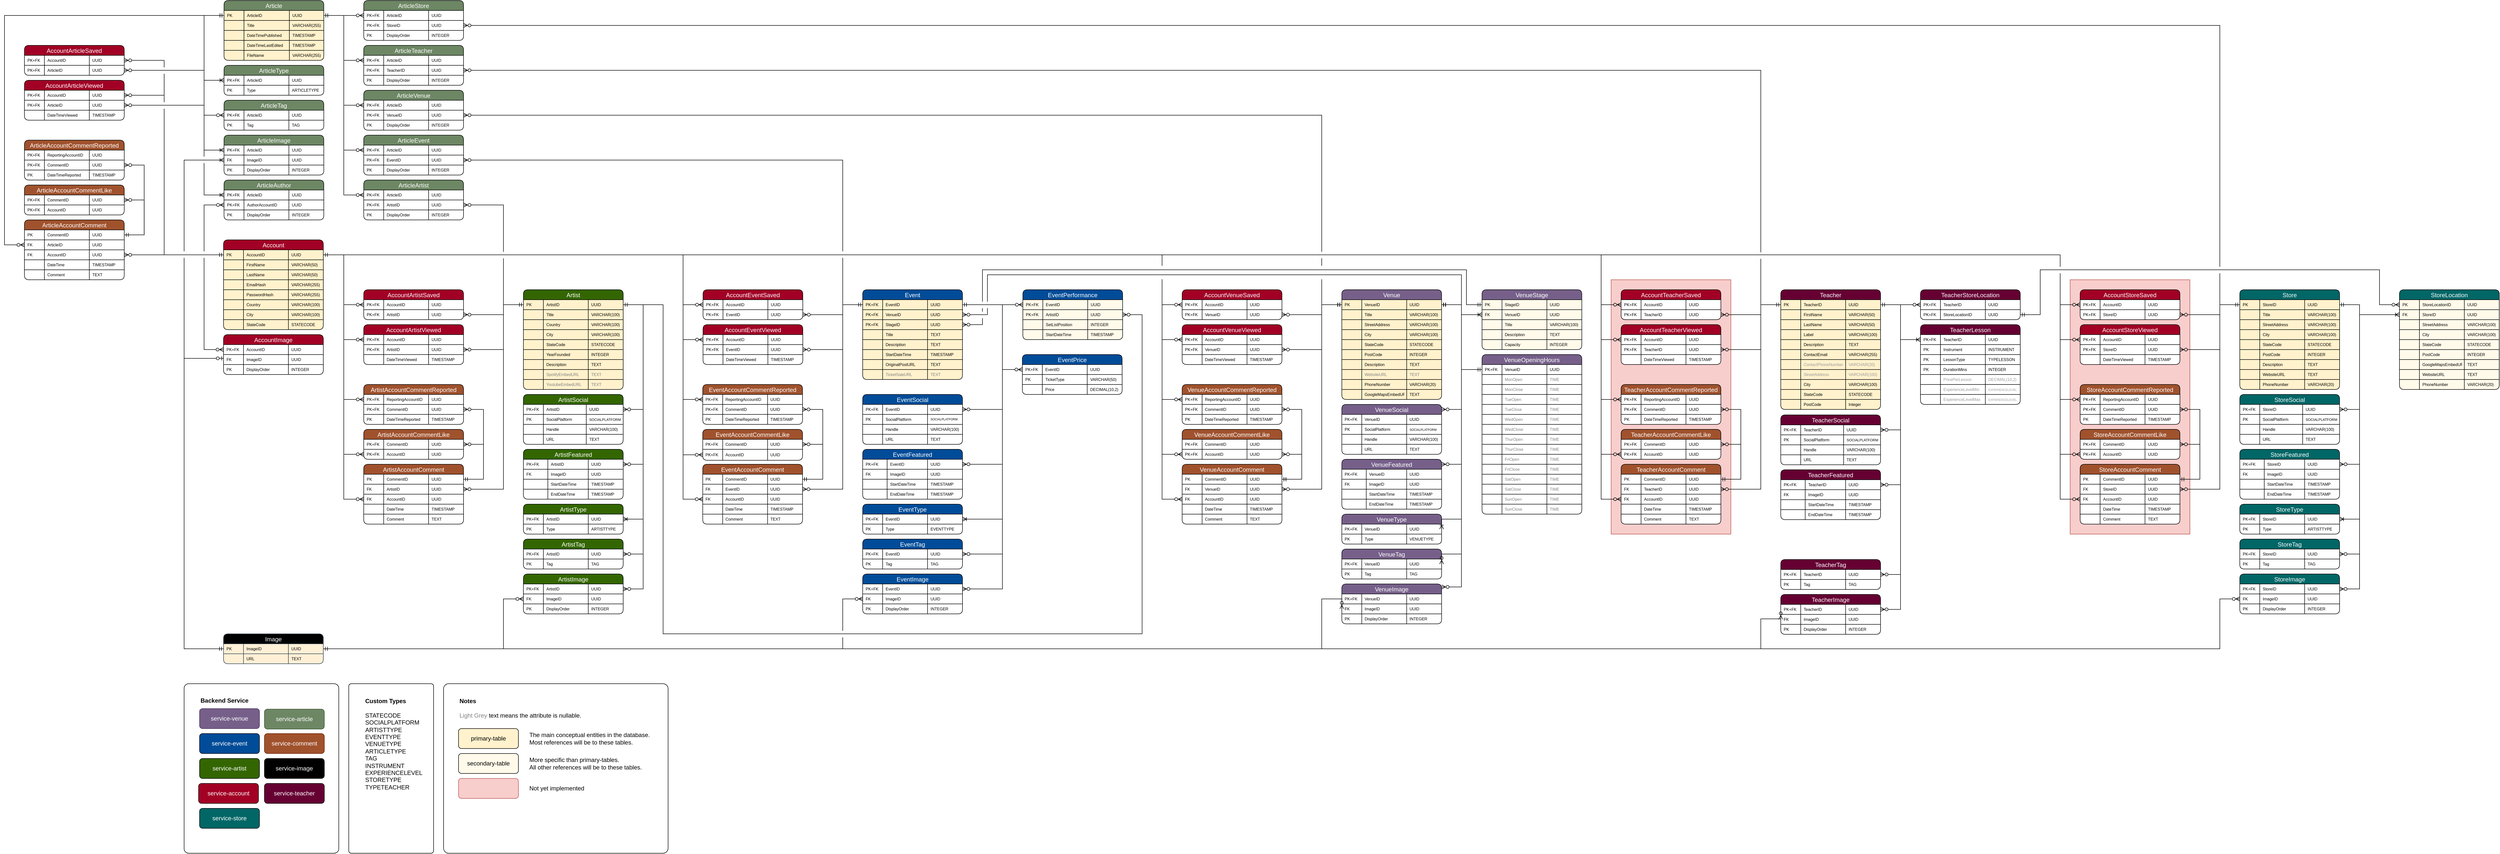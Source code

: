 <mxfile version="28.0.6">
  <diagram id="gon76idwyNXX4nyOziMC" name="erd">
    <mxGraphModel dx="2770" dy="3771" grid="1" gridSize="10" guides="1" tooltips="1" connect="1" arrows="1" fold="1" page="1" pageScale="1" pageWidth="827" pageHeight="1169" math="0" shadow="0">
      <root>
        <mxCell id="0" />
        <mxCell id="1" parent="0" />
        <mxCell id="4QMGYSvPsyQLp0jPW7mC-1" value="" style="rounded=1;whiteSpace=wrap;html=1;fillColor=#f8cecc;strokeColor=#b85450;arcSize=0;" parent="1" vertex="1">
          <mxGeometry x="3340" y="-1740" width="240" height="510" as="geometry" />
        </mxCell>
        <mxCell id="a4piLMjMh0vOhaV-HsDt-89" value="" style="rounded=1;whiteSpace=wrap;html=1;fillColor=#f8cecc;strokeColor=#b85450;arcSize=0;" parent="1" vertex="1">
          <mxGeometry x="2420" y="-1740" width="240" height="510" as="geometry" />
        </mxCell>
        <mxCell id="a4piLMjMh0vOhaV-HsDt-6" style="edgeStyle=orthogonalEdgeStyle;rounded=0;orthogonalLoop=1;jettySize=auto;html=1;exitX=1;exitY=0.5;exitDx=0;exitDy=0;entryX=1;entryY=0.5;entryDx=0;entryDy=0;endArrow=ERmandOne;endFill=0;startArrow=ERzeroToOne;startFill=0;" parent="1" target="iixBjblSCkn7JRIoojA8-2" edge="1">
          <mxGeometry relative="1" as="geometry">
            <mxPoint x="1010" y="-1900" as="targetPoint" />
            <Array as="points">
              <mxPoint x="3000" y="-1670" />
              <mxPoint x="3000" y="-1790" />
            </Array>
          </mxGeometry>
        </mxCell>
        <mxCell id="a4piLMjMh0vOhaV-HsDt-7" value="&amp;nbsp;&amp;nbsp;" style="edgeLabel;html=1;align=center;verticalAlign=middle;resizable=0;points=[];" parent="a4piLMjMh0vOhaV-HsDt-6" vertex="1" connectable="0">
          <mxGeometry x="-0.959" y="-2" relative="1" as="geometry">
            <mxPoint x="-2" y="8" as="offset" />
          </mxGeometry>
        </mxCell>
        <mxCell id="ExxqLNBXoCkxty5qQHsM-800" value="" style="rounded=1;whiteSpace=wrap;html=1;arcSize=3;" parent="1" vertex="1">
          <mxGeometry x="-440" y="-930" width="310" height="340" as="geometry" />
        </mxCell>
        <mxCell id="G2tcmuEXxUQYM0tko2ZS-334" style="edgeStyle=orthogonalEdgeStyle;rounded=0;orthogonalLoop=1;jettySize=auto;html=1;exitX=1;exitY=0.5;exitDx=0;exitDy=0;entryX=0;entryY=0.5;entryDx=0;entryDy=0;endArrow=ERmandOne;endFill=0;startArrow=ERzeroToMany;startFill=0;" parent="1" source="G2tcmuEXxUQYM0tko2ZS-198" target="ExxqLNBXoCkxty5qQHsM-246" edge="1">
          <mxGeometry relative="1" as="geometry">
            <Array as="points">
              <mxPoint x="880" y="-1980" />
              <mxPoint x="880" y="-1690" />
            </Array>
          </mxGeometry>
        </mxCell>
        <mxCell id="G2tcmuEXxUQYM0tko2ZS-345" value="&amp;nbsp; &amp;nbsp;" style="edgeLabel;html=1;align=center;verticalAlign=middle;resizable=0;points=[];" parent="G2tcmuEXxUQYM0tko2ZS-334" vertex="1" connectable="0">
          <mxGeometry x="0.704" relative="1" as="geometry">
            <mxPoint x="-1" y="20" as="offset" />
          </mxGeometry>
        </mxCell>
        <mxCell id="G2tcmuEXxUQYM0tko2ZS-333" style="edgeStyle=orthogonalEdgeStyle;rounded=0;orthogonalLoop=1;jettySize=auto;html=1;exitX=1;exitY=0.5;exitDx=0;exitDy=0;entryX=0;entryY=0.5;entryDx=0;entryDy=0;endArrow=ERmandOne;endFill=0;startArrow=ERzeroToMany;startFill=0;" parent="1" source="G2tcmuEXxUQYM0tko2ZS-185" target="ExxqLNBXoCkxty5qQHsM-145" edge="1">
          <mxGeometry relative="1" as="geometry">
            <Array as="points">
              <mxPoint x="200" y="-1890" />
              <mxPoint x="200" y="-1690" />
            </Array>
          </mxGeometry>
        </mxCell>
        <mxCell id="G2tcmuEXxUQYM0tko2ZS-346" value="&amp;nbsp; &amp;nbsp;" style="edgeLabel;html=1;align=center;verticalAlign=middle;resizable=0;points=[];" parent="G2tcmuEXxUQYM0tko2ZS-333" vertex="1" connectable="0">
          <mxGeometry x="-0.067" y="2" relative="1" as="geometry">
            <mxPoint x="-2" y="30" as="offset" />
          </mxGeometry>
        </mxCell>
        <mxCell id="iixBjblSCkn7JRIoojA8-1" value="Account" style="shape=table;startSize=20;container=1;collapsible=0;childLayout=tableLayout;strokeColor=#000000;fontSize=12;rounded=1;shadow=0;swimlaneLine=1;perimeterSpacing=0;strokeWidth=1;swimlaneFillColor=light-dark(#FFF2CC,#EDEDED);labelBackgroundColor=none;fillStyle=solid;fillColor=#a20025;fontColor=#ffffff;" parent="1" vertex="1">
          <mxGeometry x="-361" y="-1820" width="200" height="180" as="geometry" />
        </mxCell>
        <mxCell id="iixBjblSCkn7JRIoojA8-2" value="" style="shape=tableRow;horizontal=0;startSize=0;swimlaneHead=0;swimlaneBody=0;strokeColor=light-dark(#000000, #ffc5c5);top=0;left=0;bottom=0;right=0;collapsible=0;dropTarget=0;fillColor=none;points=[[0,0.5],[1,0.5]];portConstraint=eastwest;fontSize=16;swimlaneFillColor=light-dark(#FFF2CC,#EDEDED);labelBackgroundColor=none;" parent="iixBjblSCkn7JRIoojA8-1" vertex="1">
          <mxGeometry y="20" width="200" height="20" as="geometry" />
        </mxCell>
        <mxCell id="iixBjblSCkn7JRIoojA8-3" value="PK" style="shape=partialRectangle;html=1;whiteSpace=wrap;connectable=0;strokeColor=light-dark(#000000, #ffc5c5);overflow=hidden;fillColor=none;top=0;left=0;bottom=0;right=0;pointerEvents=1;fontSize=8;align=left;spacingLeft=4;spacingRight=4;swimlaneFillColor=light-dark(#FFF2CC,#EDEDED);labelBackgroundColor=none;" parent="iixBjblSCkn7JRIoojA8-2" vertex="1">
          <mxGeometry width="40" height="20" as="geometry">
            <mxRectangle width="40" height="20" as="alternateBounds" />
          </mxGeometry>
        </mxCell>
        <mxCell id="iixBjblSCkn7JRIoojA8-4" value="AccountID" style="shape=partialRectangle;html=1;whiteSpace=wrap;connectable=0;strokeColor=light-dark(#000000, #ffc5c5);overflow=hidden;fillColor=none;top=0;left=0;bottom=0;right=0;pointerEvents=1;fontSize=8;align=left;spacingLeft=4;spacingRight=4;swimlaneFillColor=light-dark(#FFF2CC,#EDEDED);labelBackgroundColor=none;" parent="iixBjblSCkn7JRIoojA8-2" vertex="1">
          <mxGeometry x="40" width="90" height="20" as="geometry">
            <mxRectangle width="90" height="20" as="alternateBounds" />
          </mxGeometry>
        </mxCell>
        <mxCell id="iixBjblSCkn7JRIoojA8-5" value="UUID" style="shape=partialRectangle;html=1;whiteSpace=wrap;connectable=0;strokeColor=light-dark(#000000, #ffc5c5);overflow=hidden;fillColor=none;top=0;left=0;bottom=0;right=0;pointerEvents=1;fontSize=8;align=left;spacingLeft=4;spacingRight=4;swimlaneFillColor=light-dark(#FFF2CC,#EDEDED);labelBackgroundColor=none;" parent="iixBjblSCkn7JRIoojA8-2" vertex="1">
          <mxGeometry x="130" width="70" height="20" as="geometry">
            <mxRectangle width="70" height="20" as="alternateBounds" />
          </mxGeometry>
        </mxCell>
        <mxCell id="iixBjblSCkn7JRIoojA8-6" value="" style="shape=tableRow;horizontal=0;startSize=0;swimlaneHead=0;swimlaneBody=0;strokeColor=light-dark(#000000, #ffc5c5);top=0;left=0;bottom=0;right=0;collapsible=0;dropTarget=0;fillColor=none;points=[[0,0.5],[1,0.5]];portConstraint=eastwest;fontSize=16;swimlaneFillColor=light-dark(#FFF2CC,#EDEDED);labelBackgroundColor=none;" parent="iixBjblSCkn7JRIoojA8-1" vertex="1">
          <mxGeometry y="40" width="200" height="20" as="geometry" />
        </mxCell>
        <mxCell id="iixBjblSCkn7JRIoojA8-7" value="" style="shape=partialRectangle;html=1;whiteSpace=wrap;connectable=0;strokeColor=light-dark(#000000, #ffc5c5);overflow=hidden;fillColor=none;top=0;left=0;bottom=0;right=0;pointerEvents=1;fontSize=8;align=left;spacingLeft=4;spacingRight=4;swimlaneFillColor=light-dark(#FFF2CC,#EDEDED);labelBackgroundColor=none;" parent="iixBjblSCkn7JRIoojA8-6" vertex="1">
          <mxGeometry width="40" height="20" as="geometry">
            <mxRectangle width="40" height="20" as="alternateBounds" />
          </mxGeometry>
        </mxCell>
        <mxCell id="iixBjblSCkn7JRIoojA8-8" value="FirstName" style="shape=partialRectangle;html=1;whiteSpace=wrap;connectable=0;strokeColor=light-dark(#000000, #ffc5c5);overflow=hidden;fillColor=none;top=0;left=0;bottom=0;right=0;pointerEvents=1;fontSize=8;align=left;spacingLeft=4;spacingRight=4;swimlaneFillColor=light-dark(#FFF2CC,#EDEDED);labelBackgroundColor=none;" parent="iixBjblSCkn7JRIoojA8-6" vertex="1">
          <mxGeometry x="40" width="90" height="20" as="geometry">
            <mxRectangle width="90" height="20" as="alternateBounds" />
          </mxGeometry>
        </mxCell>
        <mxCell id="iixBjblSCkn7JRIoojA8-9" value="VARCHAR(50)" style="shape=partialRectangle;html=1;whiteSpace=wrap;connectable=0;strokeColor=light-dark(#000000, #ffc5c5);overflow=hidden;fillColor=none;top=0;left=0;bottom=0;right=0;pointerEvents=1;fontSize=8;align=left;spacingLeft=4;spacingRight=4;swimlaneFillColor=light-dark(#FFF2CC,#EDEDED);labelBackgroundColor=none;" parent="iixBjblSCkn7JRIoojA8-6" vertex="1">
          <mxGeometry x="130" width="70" height="20" as="geometry">
            <mxRectangle width="70" height="20" as="alternateBounds" />
          </mxGeometry>
        </mxCell>
        <mxCell id="iixBjblSCkn7JRIoojA8-10" value="" style="shape=tableRow;horizontal=0;startSize=0;swimlaneHead=0;swimlaneBody=0;strokeColor=light-dark(#000000, #ffc5c5);top=0;left=0;bottom=0;right=0;collapsible=0;dropTarget=0;fillColor=none;points=[[0,0.5],[1,0.5]];portConstraint=eastwest;fontSize=16;swimlaneFillColor=light-dark(#FFF2CC,#EDEDED);labelBackgroundColor=none;" parent="iixBjblSCkn7JRIoojA8-1" vertex="1">
          <mxGeometry y="60" width="200" height="20" as="geometry" />
        </mxCell>
        <mxCell id="iixBjblSCkn7JRIoojA8-11" value="" style="shape=partialRectangle;html=1;whiteSpace=wrap;connectable=0;strokeColor=light-dark(#000000, #ffc5c5);overflow=hidden;fillColor=none;top=0;left=0;bottom=0;right=0;pointerEvents=1;fontSize=8;align=left;spacingLeft=4;spacingRight=4;swimlaneFillColor=light-dark(#FFF2CC,#EDEDED);labelBackgroundColor=none;" parent="iixBjblSCkn7JRIoojA8-10" vertex="1">
          <mxGeometry width="40" height="20" as="geometry">
            <mxRectangle width="40" height="20" as="alternateBounds" />
          </mxGeometry>
        </mxCell>
        <mxCell id="iixBjblSCkn7JRIoojA8-12" value="LastName" style="shape=partialRectangle;html=1;whiteSpace=wrap;connectable=0;strokeColor=light-dark(#000000, #ffc5c5);overflow=hidden;fillColor=none;top=0;left=0;bottom=0;right=0;pointerEvents=1;fontSize=8;align=left;spacingLeft=4;spacingRight=4;swimlaneFillColor=light-dark(#FFF2CC,#EDEDED);labelBackgroundColor=none;" parent="iixBjblSCkn7JRIoojA8-10" vertex="1">
          <mxGeometry x="40" width="90" height="20" as="geometry">
            <mxRectangle width="90" height="20" as="alternateBounds" />
          </mxGeometry>
        </mxCell>
        <mxCell id="iixBjblSCkn7JRIoojA8-13" value="VARCHAR(50)" style="shape=partialRectangle;html=1;whiteSpace=wrap;connectable=0;strokeColor=light-dark(#000000, #ffc5c5);overflow=hidden;fillColor=none;top=0;left=0;bottom=0;right=0;pointerEvents=1;fontSize=8;align=left;spacingLeft=4;spacingRight=4;swimlaneFillColor=light-dark(#FFF2CC,#EDEDED);labelBackgroundColor=none;" parent="iixBjblSCkn7JRIoojA8-10" vertex="1">
          <mxGeometry x="130" width="70" height="20" as="geometry">
            <mxRectangle width="70" height="20" as="alternateBounds" />
          </mxGeometry>
        </mxCell>
        <mxCell id="iixBjblSCkn7JRIoojA8-22" style="shape=tableRow;horizontal=0;startSize=0;swimlaneHead=0;swimlaneBody=0;strokeColor=light-dark(#000000, #ffc5c5);top=0;left=0;bottom=0;right=0;collapsible=0;dropTarget=0;fillColor=none;points=[[0,0.5],[1,0.5]];portConstraint=eastwest;fontSize=16;swimlaneFillColor=light-dark(#FFF2CC,#EDEDED);labelBackgroundColor=none;" parent="iixBjblSCkn7JRIoojA8-1" vertex="1">
          <mxGeometry y="80" width="200" height="20" as="geometry" />
        </mxCell>
        <mxCell id="iixBjblSCkn7JRIoojA8-23" style="shape=partialRectangle;html=1;whiteSpace=wrap;connectable=0;strokeColor=light-dark(#000000, #ffc5c5);overflow=hidden;fillColor=none;top=0;left=0;bottom=0;right=0;pointerEvents=1;fontSize=8;align=left;spacingLeft=4;spacingRight=4;swimlaneFillColor=light-dark(#FFF2CC,#EDEDED);labelBackgroundColor=none;" parent="iixBjblSCkn7JRIoojA8-22" vertex="1">
          <mxGeometry width="40" height="20" as="geometry">
            <mxRectangle width="40" height="20" as="alternateBounds" />
          </mxGeometry>
        </mxCell>
        <mxCell id="iixBjblSCkn7JRIoojA8-24" value="EmailHash" style="shape=partialRectangle;html=1;whiteSpace=wrap;connectable=0;strokeColor=light-dark(#000000, #ffc5c5);overflow=hidden;fillColor=none;top=0;left=0;bottom=0;right=0;pointerEvents=1;fontSize=8;align=left;spacingLeft=4;spacingRight=4;swimlaneFillColor=light-dark(#FFF2CC,#EDEDED);labelBackgroundColor=none;" parent="iixBjblSCkn7JRIoojA8-22" vertex="1">
          <mxGeometry x="40" width="90" height="20" as="geometry">
            <mxRectangle width="90" height="20" as="alternateBounds" />
          </mxGeometry>
        </mxCell>
        <mxCell id="iixBjblSCkn7JRIoojA8-25" value="VARCHAR(255)" style="shape=partialRectangle;html=1;whiteSpace=wrap;connectable=0;strokeColor=light-dark(#000000, #ffc5c5);overflow=hidden;fillColor=none;top=0;left=0;bottom=0;right=0;pointerEvents=1;fontSize=8;align=left;spacingLeft=4;spacingRight=4;swimlaneFillColor=light-dark(#FFF2CC,#EDEDED);labelBackgroundColor=none;" parent="iixBjblSCkn7JRIoojA8-22" vertex="1">
          <mxGeometry x="130" width="70" height="20" as="geometry">
            <mxRectangle width="70" height="20" as="alternateBounds" />
          </mxGeometry>
        </mxCell>
        <mxCell id="iixBjblSCkn7JRIoojA8-18" style="shape=tableRow;horizontal=0;startSize=0;swimlaneHead=0;swimlaneBody=0;strokeColor=light-dark(#000000, #ffc5c5);top=0;left=0;bottom=0;right=0;collapsible=0;dropTarget=0;fillColor=none;points=[[0,0.5],[1,0.5]];portConstraint=eastwest;fontSize=16;swimlaneFillColor=light-dark(#FFF2CC,#EDEDED);labelBackgroundColor=none;" parent="iixBjblSCkn7JRIoojA8-1" vertex="1">
          <mxGeometry y="100" width="200" height="20" as="geometry" />
        </mxCell>
        <mxCell id="iixBjblSCkn7JRIoojA8-19" style="shape=partialRectangle;html=1;whiteSpace=wrap;connectable=0;strokeColor=light-dark(#000000, #ffc5c5);overflow=hidden;fillColor=none;top=0;left=0;bottom=0;right=0;pointerEvents=1;fontSize=8;align=left;spacingLeft=4;spacingRight=4;swimlaneFillColor=light-dark(#FFF2CC,#EDEDED);labelBackgroundColor=none;" parent="iixBjblSCkn7JRIoojA8-18" vertex="1">
          <mxGeometry width="40" height="20" as="geometry">
            <mxRectangle width="40" height="20" as="alternateBounds" />
          </mxGeometry>
        </mxCell>
        <mxCell id="iixBjblSCkn7JRIoojA8-20" value="PasswordHash" style="shape=partialRectangle;html=1;whiteSpace=wrap;connectable=0;strokeColor=light-dark(#000000, #ffc5c5);overflow=hidden;fillColor=none;top=0;left=0;bottom=0;right=0;pointerEvents=1;fontSize=8;align=left;spacingLeft=4;spacingRight=4;swimlaneFillColor=light-dark(#FFF2CC,#EDEDED);labelBackgroundColor=none;" parent="iixBjblSCkn7JRIoojA8-18" vertex="1">
          <mxGeometry x="40" width="90" height="20" as="geometry">
            <mxRectangle width="90" height="20" as="alternateBounds" />
          </mxGeometry>
        </mxCell>
        <mxCell id="iixBjblSCkn7JRIoojA8-21" value="VARCHAR(255)" style="shape=partialRectangle;html=1;whiteSpace=wrap;connectable=0;strokeColor=light-dark(#000000, #ffc5c5);overflow=hidden;fillColor=none;top=0;left=0;bottom=0;right=0;pointerEvents=1;fontSize=8;align=left;spacingLeft=4;spacingRight=4;swimlaneFillColor=light-dark(#FFF2CC,#EDEDED);labelBackgroundColor=none;" parent="iixBjblSCkn7JRIoojA8-18" vertex="1">
          <mxGeometry x="130" width="70" height="20" as="geometry">
            <mxRectangle width="70" height="20" as="alternateBounds" />
          </mxGeometry>
        </mxCell>
        <mxCell id="iixBjblSCkn7JRIoojA8-14" style="shape=tableRow;horizontal=0;startSize=0;swimlaneHead=0;swimlaneBody=0;strokeColor=light-dark(#000000, #ffc5c5);top=0;left=0;bottom=0;right=0;collapsible=0;dropTarget=0;fillColor=none;points=[[0,0.5],[1,0.5]];portConstraint=eastwest;fontSize=16;swimlaneFillColor=light-dark(#FFF2CC,#EDEDED);labelBackgroundColor=none;" parent="iixBjblSCkn7JRIoojA8-1" vertex="1">
          <mxGeometry y="120" width="200" height="20" as="geometry" />
        </mxCell>
        <mxCell id="iixBjblSCkn7JRIoojA8-15" style="shape=partialRectangle;html=1;whiteSpace=wrap;connectable=0;strokeColor=light-dark(#000000, #ffc5c5);overflow=hidden;fillColor=none;top=0;left=0;bottom=0;right=0;pointerEvents=1;fontSize=8;align=left;spacingLeft=4;spacingRight=4;swimlaneFillColor=light-dark(#FFF2CC,#EDEDED);labelBackgroundColor=none;" parent="iixBjblSCkn7JRIoojA8-14" vertex="1">
          <mxGeometry width="40" height="20" as="geometry">
            <mxRectangle width="40" height="20" as="alternateBounds" />
          </mxGeometry>
        </mxCell>
        <mxCell id="iixBjblSCkn7JRIoojA8-16" value="Country" style="shape=partialRectangle;html=1;whiteSpace=wrap;connectable=0;strokeColor=light-dark(#000000, #ffc5c5);overflow=hidden;fillColor=none;top=0;left=0;bottom=0;right=0;pointerEvents=1;fontSize=8;align=left;spacingLeft=4;spacingRight=4;swimlaneFillColor=light-dark(#FFF2CC,#EDEDED);labelBackgroundColor=none;" parent="iixBjblSCkn7JRIoojA8-14" vertex="1">
          <mxGeometry x="40" width="90" height="20" as="geometry">
            <mxRectangle width="90" height="20" as="alternateBounds" />
          </mxGeometry>
        </mxCell>
        <mxCell id="iixBjblSCkn7JRIoojA8-17" value="VARCHAR(100)" style="shape=partialRectangle;html=1;whiteSpace=wrap;connectable=0;strokeColor=light-dark(#000000, #ffc5c5);overflow=hidden;fillColor=none;top=0;left=0;bottom=0;right=0;pointerEvents=1;fontSize=8;align=left;spacingLeft=4;spacingRight=4;swimlaneFillColor=light-dark(#FFF2CC,#EDEDED);labelBackgroundColor=none;" parent="iixBjblSCkn7JRIoojA8-14" vertex="1">
          <mxGeometry x="130" width="70" height="20" as="geometry">
            <mxRectangle width="70" height="20" as="alternateBounds" />
          </mxGeometry>
        </mxCell>
        <mxCell id="iixBjblSCkn7JRIoojA8-26" style="shape=tableRow;horizontal=0;startSize=0;swimlaneHead=0;swimlaneBody=0;strokeColor=light-dark(#000000, #ffc5c5);top=0;left=0;bottom=0;right=0;collapsible=0;dropTarget=0;fillColor=none;points=[[0,0.5],[1,0.5]];portConstraint=eastwest;fontSize=16;swimlaneFillColor=light-dark(#FFF2CC,#EDEDED);labelBackgroundColor=none;" parent="iixBjblSCkn7JRIoojA8-1" vertex="1">
          <mxGeometry y="140" width="200" height="20" as="geometry" />
        </mxCell>
        <mxCell id="iixBjblSCkn7JRIoojA8-27" style="shape=partialRectangle;html=1;whiteSpace=wrap;connectable=0;strokeColor=light-dark(#000000, #ffc5c5);overflow=hidden;fillColor=none;top=0;left=0;bottom=0;right=0;pointerEvents=1;fontSize=8;align=left;spacingLeft=4;spacingRight=4;swimlaneFillColor=light-dark(#FFF2CC,#EDEDED);labelBackgroundColor=none;" parent="iixBjblSCkn7JRIoojA8-26" vertex="1">
          <mxGeometry width="40" height="20" as="geometry">
            <mxRectangle width="40" height="20" as="alternateBounds" />
          </mxGeometry>
        </mxCell>
        <mxCell id="iixBjblSCkn7JRIoojA8-28" value="City" style="shape=partialRectangle;html=1;whiteSpace=wrap;connectable=0;strokeColor=light-dark(#000000, #ffc5c5);overflow=hidden;fillColor=none;top=0;left=0;bottom=0;right=0;pointerEvents=1;fontSize=8;align=left;spacingLeft=4;spacingRight=4;swimlaneFillColor=light-dark(#FFF2CC,#EDEDED);labelBackgroundColor=none;" parent="iixBjblSCkn7JRIoojA8-26" vertex="1">
          <mxGeometry x="40" width="90" height="20" as="geometry">
            <mxRectangle width="90" height="20" as="alternateBounds" />
          </mxGeometry>
        </mxCell>
        <mxCell id="iixBjblSCkn7JRIoojA8-29" value="VARCHAR(100)" style="shape=partialRectangle;html=1;whiteSpace=wrap;connectable=0;strokeColor=light-dark(#000000, #ffc5c5);overflow=hidden;fillColor=none;top=0;left=0;bottom=0;right=0;pointerEvents=1;fontSize=8;align=left;spacingLeft=4;spacingRight=4;swimlaneFillColor=light-dark(#FFF2CC,#EDEDED);labelBackgroundColor=none;" parent="iixBjblSCkn7JRIoojA8-26" vertex="1">
          <mxGeometry x="130" width="70" height="20" as="geometry">
            <mxRectangle width="70" height="20" as="alternateBounds" />
          </mxGeometry>
        </mxCell>
        <mxCell id="0PsULKs6etZosLDLAWLT-2" style="shape=tableRow;horizontal=0;startSize=0;swimlaneHead=0;swimlaneBody=0;strokeColor=light-dark(#000000, #ffc5c5);top=0;left=0;bottom=0;right=0;collapsible=0;dropTarget=0;fillColor=none;points=[[0,0.5],[1,0.5]];portConstraint=eastwest;fontSize=16;swimlaneFillColor=light-dark(#FFF2CC,#EDEDED);labelBackgroundColor=none;" parent="iixBjblSCkn7JRIoojA8-1" vertex="1">
          <mxGeometry y="160" width="200" height="20" as="geometry" />
        </mxCell>
        <mxCell id="0PsULKs6etZosLDLAWLT-3" style="shape=partialRectangle;html=1;whiteSpace=wrap;connectable=0;strokeColor=light-dark(#000000, #ffc5c5);overflow=hidden;fillColor=none;top=0;left=0;bottom=0;right=0;pointerEvents=1;fontSize=8;align=left;spacingLeft=4;spacingRight=4;swimlaneFillColor=light-dark(#FFF2CC,#EDEDED);labelBackgroundColor=none;" parent="0PsULKs6etZosLDLAWLT-2" vertex="1">
          <mxGeometry width="40" height="20" as="geometry">
            <mxRectangle width="40" height="20" as="alternateBounds" />
          </mxGeometry>
        </mxCell>
        <mxCell id="0PsULKs6etZosLDLAWLT-4" value="StateCode" style="shape=partialRectangle;html=1;whiteSpace=wrap;connectable=0;strokeColor=light-dark(#000000, #ffc5c5);overflow=hidden;fillColor=none;top=0;left=0;bottom=0;right=0;pointerEvents=1;fontSize=8;align=left;spacingLeft=4;spacingRight=4;swimlaneFillColor=light-dark(#FFF2CC,#EDEDED);labelBackgroundColor=none;" parent="0PsULKs6etZosLDLAWLT-2" vertex="1">
          <mxGeometry x="40" width="90" height="20" as="geometry">
            <mxRectangle width="90" height="20" as="alternateBounds" />
          </mxGeometry>
        </mxCell>
        <mxCell id="0PsULKs6etZosLDLAWLT-5" value="STATECODE" style="shape=partialRectangle;html=1;whiteSpace=wrap;connectable=0;strokeColor=light-dark(#000000, #ffc5c5);overflow=hidden;fillColor=none;top=0;left=0;bottom=0;right=0;pointerEvents=1;fontSize=8;align=left;spacingLeft=4;spacingRight=4;swimlaneFillColor=light-dark(#FFF2CC,#EDEDED);labelBackgroundColor=none;" parent="0PsULKs6etZosLDLAWLT-2" vertex="1">
          <mxGeometry x="130" width="70" height="20" as="geometry">
            <mxRectangle width="70" height="20" as="alternateBounds" />
          </mxGeometry>
        </mxCell>
        <mxCell id="ExxqLNBXoCkxty5qQHsM-2" value="AccountArtistSaved" style="shape=table;startSize=20;container=1;collapsible=0;childLayout=tableLayout;strokeColor=#000000;fontSize=12;rounded=1;shadow=0;swimlaneLine=1;perimeterSpacing=0;strokeWidth=1;swimlaneFillColor=default;labelBackgroundColor=none;fillStyle=solid;fillColor=#a20025;fontColor=#ffffff;" parent="1" vertex="1">
          <mxGeometry x="-80" y="-1720" width="200" height="60" as="geometry" />
        </mxCell>
        <mxCell id="ExxqLNBXoCkxty5qQHsM-3" value="" style="shape=tableRow;horizontal=0;startSize=0;swimlaneHead=0;swimlaneBody=0;strokeColor=light-dark(#000000, #ffc5c5);top=0;left=0;bottom=0;right=0;collapsible=0;dropTarget=0;fillColor=none;points=[[0,0.5],[1,0.5]];portConstraint=eastwest;fontSize=16;swimlaneFillColor=none;labelBackgroundColor=none;" parent="ExxqLNBXoCkxty5qQHsM-2" vertex="1">
          <mxGeometry y="20" width="200" height="20" as="geometry" />
        </mxCell>
        <mxCell id="ExxqLNBXoCkxty5qQHsM-4" value="PK+FK" style="shape=partialRectangle;html=1;whiteSpace=wrap;connectable=0;strokeColor=light-dark(#000000, #ffc5c5);overflow=hidden;fillColor=none;top=0;left=0;bottom=0;right=0;pointerEvents=1;fontSize=8;align=left;spacingLeft=4;spacingRight=4;swimlaneFillColor=none;labelBackgroundColor=none;" parent="ExxqLNBXoCkxty5qQHsM-3" vertex="1">
          <mxGeometry width="40" height="20" as="geometry">
            <mxRectangle width="40" height="20" as="alternateBounds" />
          </mxGeometry>
        </mxCell>
        <mxCell id="ExxqLNBXoCkxty5qQHsM-5" value="AccountID" style="shape=partialRectangle;html=1;whiteSpace=wrap;connectable=0;strokeColor=light-dark(#000000, #ffc5c5);overflow=hidden;fillColor=none;top=0;left=0;bottom=0;right=0;pointerEvents=1;fontSize=8;align=left;spacingLeft=4;spacingRight=4;swimlaneFillColor=none;labelBackgroundColor=none;" parent="ExxqLNBXoCkxty5qQHsM-3" vertex="1">
          <mxGeometry x="40" width="90" height="20" as="geometry">
            <mxRectangle width="90" height="20" as="alternateBounds" />
          </mxGeometry>
        </mxCell>
        <mxCell id="ExxqLNBXoCkxty5qQHsM-6" value="UUID" style="shape=partialRectangle;html=1;whiteSpace=wrap;connectable=0;strokeColor=light-dark(#000000, #ffc5c5);overflow=hidden;fillColor=none;top=0;left=0;bottom=0;right=0;pointerEvents=1;fontSize=8;align=left;spacingLeft=4;spacingRight=4;swimlaneFillColor=none;labelBackgroundColor=none;" parent="ExxqLNBXoCkxty5qQHsM-3" vertex="1">
          <mxGeometry x="130" width="70" height="20" as="geometry">
            <mxRectangle width="70" height="20" as="alternateBounds" />
          </mxGeometry>
        </mxCell>
        <mxCell id="ExxqLNBXoCkxty5qQHsM-7" value="" style="shape=tableRow;horizontal=0;startSize=0;swimlaneHead=0;swimlaneBody=0;strokeColor=light-dark(#000000, #ffc5c5);top=0;left=0;bottom=0;right=0;collapsible=0;dropTarget=0;fillColor=none;points=[[0,0.5],[1,0.5]];portConstraint=eastwest;fontSize=16;swimlaneFillColor=none;labelBackgroundColor=none;" parent="ExxqLNBXoCkxty5qQHsM-2" vertex="1">
          <mxGeometry y="40" width="200" height="20" as="geometry" />
        </mxCell>
        <mxCell id="ExxqLNBXoCkxty5qQHsM-8" value="PK+FK" style="shape=partialRectangle;html=1;whiteSpace=wrap;connectable=0;strokeColor=light-dark(#000000, #ffc5c5);overflow=hidden;fillColor=none;top=0;left=0;bottom=0;right=0;pointerEvents=1;fontSize=8;align=left;spacingLeft=4;spacingRight=4;swimlaneFillColor=none;labelBackgroundColor=none;" parent="ExxqLNBXoCkxty5qQHsM-7" vertex="1">
          <mxGeometry width="40" height="20" as="geometry">
            <mxRectangle width="40" height="20" as="alternateBounds" />
          </mxGeometry>
        </mxCell>
        <mxCell id="ExxqLNBXoCkxty5qQHsM-9" value="ArtistID" style="shape=partialRectangle;html=1;whiteSpace=wrap;connectable=0;strokeColor=light-dark(#000000, #ffc5c5);overflow=hidden;fillColor=none;top=0;left=0;bottom=0;right=0;pointerEvents=1;fontSize=8;align=left;spacingLeft=4;spacingRight=4;swimlaneFillColor=none;labelBackgroundColor=none;" parent="ExxqLNBXoCkxty5qQHsM-7" vertex="1">
          <mxGeometry x="40" width="90" height="20" as="geometry">
            <mxRectangle width="90" height="20" as="alternateBounds" />
          </mxGeometry>
        </mxCell>
        <mxCell id="ExxqLNBXoCkxty5qQHsM-10" value="UUID" style="shape=partialRectangle;html=1;whiteSpace=wrap;connectable=0;strokeColor=light-dark(#000000, #ffc5c5);overflow=hidden;fillColor=none;top=0;left=0;bottom=0;right=0;pointerEvents=1;fontSize=8;align=left;spacingLeft=4;spacingRight=4;swimlaneFillColor=none;labelBackgroundColor=none;" parent="ExxqLNBXoCkxty5qQHsM-7" vertex="1">
          <mxGeometry x="130" width="70" height="20" as="geometry">
            <mxRectangle width="70" height="20" as="alternateBounds" />
          </mxGeometry>
        </mxCell>
        <mxCell id="ExxqLNBXoCkxty5qQHsM-60" value="AccountEventSaved" style="shape=table;startSize=20;container=1;collapsible=0;childLayout=tableLayout;strokeColor=#000000;fontSize=12;rounded=1;shadow=0;swimlaneLine=1;perimeterSpacing=0;strokeWidth=1;swimlaneFillColor=default;labelBackgroundColor=none;fillStyle=solid;fillColor=#a20025;fontColor=#ffffff;" parent="1" vertex="1">
          <mxGeometry x="600" y="-1720" width="200" height="60" as="geometry" />
        </mxCell>
        <mxCell id="ExxqLNBXoCkxty5qQHsM-61" value="" style="shape=tableRow;horizontal=0;startSize=0;swimlaneHead=0;swimlaneBody=0;strokeColor=light-dark(#000000, #ffc5c5);top=0;left=0;bottom=0;right=0;collapsible=0;dropTarget=0;fillColor=none;points=[[0,0.5],[1,0.5]];portConstraint=eastwest;fontSize=16;swimlaneFillColor=none;labelBackgroundColor=none;" parent="ExxqLNBXoCkxty5qQHsM-60" vertex="1">
          <mxGeometry y="20" width="200" height="20" as="geometry" />
        </mxCell>
        <mxCell id="ExxqLNBXoCkxty5qQHsM-62" value="PK+FK" style="shape=partialRectangle;html=1;whiteSpace=wrap;connectable=0;strokeColor=light-dark(#000000, #ffc5c5);overflow=hidden;fillColor=none;top=0;left=0;bottom=0;right=0;pointerEvents=1;fontSize=8;align=left;spacingLeft=4;spacingRight=4;swimlaneFillColor=none;labelBackgroundColor=none;" parent="ExxqLNBXoCkxty5qQHsM-61" vertex="1">
          <mxGeometry width="40" height="20" as="geometry">
            <mxRectangle width="40" height="20" as="alternateBounds" />
          </mxGeometry>
        </mxCell>
        <mxCell id="ExxqLNBXoCkxty5qQHsM-63" value="AccountID" style="shape=partialRectangle;html=1;whiteSpace=wrap;connectable=0;strokeColor=light-dark(#000000, #ffc5c5);overflow=hidden;fillColor=none;top=0;left=0;bottom=0;right=0;pointerEvents=1;fontSize=8;align=left;spacingLeft=4;spacingRight=4;swimlaneFillColor=none;labelBackgroundColor=none;" parent="ExxqLNBXoCkxty5qQHsM-61" vertex="1">
          <mxGeometry x="40" width="90" height="20" as="geometry">
            <mxRectangle width="90" height="20" as="alternateBounds" />
          </mxGeometry>
        </mxCell>
        <mxCell id="ExxqLNBXoCkxty5qQHsM-64" value="UUID" style="shape=partialRectangle;html=1;whiteSpace=wrap;connectable=0;strokeColor=light-dark(#000000, #ffc5c5);overflow=hidden;fillColor=none;top=0;left=0;bottom=0;right=0;pointerEvents=1;fontSize=8;align=left;spacingLeft=4;spacingRight=4;swimlaneFillColor=none;labelBackgroundColor=none;" parent="ExxqLNBXoCkxty5qQHsM-61" vertex="1">
          <mxGeometry x="130" width="70" height="20" as="geometry">
            <mxRectangle width="70" height="20" as="alternateBounds" />
          </mxGeometry>
        </mxCell>
        <mxCell id="ExxqLNBXoCkxty5qQHsM-65" value="" style="shape=tableRow;horizontal=0;startSize=0;swimlaneHead=0;swimlaneBody=0;strokeColor=light-dark(#000000, #ffc5c5);top=0;left=0;bottom=0;right=0;collapsible=0;dropTarget=0;fillColor=none;points=[[0,0.5],[1,0.5]];portConstraint=eastwest;fontSize=16;swimlaneFillColor=none;labelBackgroundColor=none;" parent="ExxqLNBXoCkxty5qQHsM-60" vertex="1">
          <mxGeometry y="40" width="200" height="20" as="geometry" />
        </mxCell>
        <mxCell id="ExxqLNBXoCkxty5qQHsM-66" value="PK+FK" style="shape=partialRectangle;html=1;whiteSpace=wrap;connectable=0;strokeColor=light-dark(#000000, #ffc5c5);overflow=hidden;fillColor=none;top=0;left=0;bottom=0;right=0;pointerEvents=1;fontSize=8;align=left;spacingLeft=4;spacingRight=4;swimlaneFillColor=none;labelBackgroundColor=none;" parent="ExxqLNBXoCkxty5qQHsM-65" vertex="1">
          <mxGeometry width="40" height="20" as="geometry">
            <mxRectangle width="40" height="20" as="alternateBounds" />
          </mxGeometry>
        </mxCell>
        <mxCell id="ExxqLNBXoCkxty5qQHsM-67" value="EventID" style="shape=partialRectangle;html=1;whiteSpace=wrap;connectable=0;strokeColor=light-dark(#000000, #ffc5c5);overflow=hidden;fillColor=none;top=0;left=0;bottom=0;right=0;pointerEvents=1;fontSize=8;align=left;spacingLeft=4;spacingRight=4;swimlaneFillColor=none;labelBackgroundColor=none;" parent="ExxqLNBXoCkxty5qQHsM-65" vertex="1">
          <mxGeometry x="40" width="90" height="20" as="geometry">
            <mxRectangle width="90" height="20" as="alternateBounds" />
          </mxGeometry>
        </mxCell>
        <mxCell id="ExxqLNBXoCkxty5qQHsM-68" value="UUID" style="shape=partialRectangle;html=1;whiteSpace=wrap;connectable=0;strokeColor=light-dark(#000000, #ffc5c5);overflow=hidden;fillColor=none;top=0;left=0;bottom=0;right=0;pointerEvents=1;fontSize=8;align=left;spacingLeft=4;spacingRight=4;swimlaneFillColor=none;labelBackgroundColor=none;" parent="ExxqLNBXoCkxty5qQHsM-65" vertex="1">
          <mxGeometry x="130" width="70" height="20" as="geometry">
            <mxRectangle width="70" height="20" as="alternateBounds" />
          </mxGeometry>
        </mxCell>
        <mxCell id="ExxqLNBXoCkxty5qQHsM-69" value="AccountVenueSaved" style="shape=table;startSize=20;container=1;collapsible=0;childLayout=tableLayout;strokeColor=#000000;fontSize=12;rounded=1;shadow=0;swimlaneLine=1;perimeterSpacing=0;strokeWidth=1;swimlaneFillColor=default;labelBackgroundColor=none;fillStyle=solid;fillColor=#a20025;fontColor=#ffffff;" parent="1" vertex="1">
          <mxGeometry x="1560.27" y="-1720" width="200" height="60" as="geometry" />
        </mxCell>
        <mxCell id="ExxqLNBXoCkxty5qQHsM-70" value="" style="shape=tableRow;horizontal=0;startSize=0;swimlaneHead=0;swimlaneBody=0;strokeColor=light-dark(#000000, #ffc5c5);top=0;left=0;bottom=0;right=0;collapsible=0;dropTarget=0;fillColor=none;points=[[0,0.5],[1,0.5]];portConstraint=eastwest;fontSize=16;swimlaneFillColor=none;labelBackgroundColor=none;" parent="ExxqLNBXoCkxty5qQHsM-69" vertex="1">
          <mxGeometry y="20" width="200" height="20" as="geometry" />
        </mxCell>
        <mxCell id="ExxqLNBXoCkxty5qQHsM-71" value="PK+FK" style="shape=partialRectangle;html=1;whiteSpace=wrap;connectable=0;strokeColor=light-dark(#000000, #ffc5c5);overflow=hidden;fillColor=none;top=0;left=0;bottom=0;right=0;pointerEvents=1;fontSize=8;align=left;spacingLeft=4;spacingRight=4;swimlaneFillColor=none;labelBackgroundColor=none;" parent="ExxqLNBXoCkxty5qQHsM-70" vertex="1">
          <mxGeometry width="40" height="20" as="geometry">
            <mxRectangle width="40" height="20" as="alternateBounds" />
          </mxGeometry>
        </mxCell>
        <mxCell id="ExxqLNBXoCkxty5qQHsM-72" value="AccountID" style="shape=partialRectangle;html=1;whiteSpace=wrap;connectable=0;strokeColor=light-dark(#000000, #ffc5c5);overflow=hidden;fillColor=none;top=0;left=0;bottom=0;right=0;pointerEvents=1;fontSize=8;align=left;spacingLeft=4;spacingRight=4;swimlaneFillColor=none;labelBackgroundColor=none;" parent="ExxqLNBXoCkxty5qQHsM-70" vertex="1">
          <mxGeometry x="40" width="90" height="20" as="geometry">
            <mxRectangle width="90" height="20" as="alternateBounds" />
          </mxGeometry>
        </mxCell>
        <mxCell id="ExxqLNBXoCkxty5qQHsM-73" value="UUID" style="shape=partialRectangle;html=1;whiteSpace=wrap;connectable=0;strokeColor=light-dark(#000000, #ffc5c5);overflow=hidden;fillColor=none;top=0;left=0;bottom=0;right=0;pointerEvents=1;fontSize=8;align=left;spacingLeft=4;spacingRight=4;swimlaneFillColor=none;labelBackgroundColor=none;" parent="ExxqLNBXoCkxty5qQHsM-70" vertex="1">
          <mxGeometry x="130" width="70" height="20" as="geometry">
            <mxRectangle width="70" height="20" as="alternateBounds" />
          </mxGeometry>
        </mxCell>
        <mxCell id="ExxqLNBXoCkxty5qQHsM-74" value="" style="shape=tableRow;horizontal=0;startSize=0;swimlaneHead=0;swimlaneBody=0;strokeColor=light-dark(#000000, #ffc5c5);top=0;left=0;bottom=0;right=0;collapsible=0;dropTarget=0;fillColor=none;points=[[0,0.5],[1,0.5]];portConstraint=eastwest;fontSize=16;swimlaneFillColor=none;labelBackgroundColor=none;" parent="ExxqLNBXoCkxty5qQHsM-69" vertex="1">
          <mxGeometry y="40" width="200" height="20" as="geometry" />
        </mxCell>
        <mxCell id="ExxqLNBXoCkxty5qQHsM-75" value="PK+FK" style="shape=partialRectangle;html=1;whiteSpace=wrap;connectable=0;strokeColor=light-dark(#000000, #ffc5c5);overflow=hidden;fillColor=none;top=0;left=0;bottom=0;right=0;pointerEvents=1;fontSize=8;align=left;spacingLeft=4;spacingRight=4;swimlaneFillColor=none;labelBackgroundColor=none;" parent="ExxqLNBXoCkxty5qQHsM-74" vertex="1">
          <mxGeometry width="40" height="20" as="geometry">
            <mxRectangle width="40" height="20" as="alternateBounds" />
          </mxGeometry>
        </mxCell>
        <mxCell id="ExxqLNBXoCkxty5qQHsM-76" value="VenueID" style="shape=partialRectangle;html=1;whiteSpace=wrap;connectable=0;strokeColor=light-dark(#000000, #ffc5c5);overflow=hidden;fillColor=none;top=0;left=0;bottom=0;right=0;pointerEvents=1;fontSize=8;align=left;spacingLeft=4;spacingRight=4;swimlaneFillColor=none;labelBackgroundColor=none;" parent="ExxqLNBXoCkxty5qQHsM-74" vertex="1">
          <mxGeometry x="40" width="90" height="20" as="geometry">
            <mxRectangle width="90" height="20" as="alternateBounds" />
          </mxGeometry>
        </mxCell>
        <mxCell id="ExxqLNBXoCkxty5qQHsM-77" value="UUID" style="shape=partialRectangle;html=1;whiteSpace=wrap;connectable=0;strokeColor=light-dark(#000000, #ffc5c5);overflow=hidden;fillColor=none;top=0;left=0;bottom=0;right=0;pointerEvents=1;fontSize=8;align=left;spacingLeft=4;spacingRight=4;swimlaneFillColor=none;labelBackgroundColor=none;" parent="ExxqLNBXoCkxty5qQHsM-74" vertex="1">
          <mxGeometry x="130" width="70" height="20" as="geometry">
            <mxRectangle width="70" height="20" as="alternateBounds" />
          </mxGeometry>
        </mxCell>
        <mxCell id="ExxqLNBXoCkxty5qQHsM-96" value="AccountEventViewed" style="shape=table;startSize=20;container=1;collapsible=0;childLayout=tableLayout;strokeColor=#000000;fontSize=12;rounded=1;shadow=0;swimlaneLine=1;perimeterSpacing=0;strokeWidth=1;swimlaneFillColor=default;labelBackgroundColor=none;fillStyle=solid;fillColor=#a20025;fontColor=#ffffff;" parent="1" vertex="1">
          <mxGeometry x="600" y="-1650" width="200" height="80" as="geometry" />
        </mxCell>
        <mxCell id="ExxqLNBXoCkxty5qQHsM-97" value="" style="shape=tableRow;horizontal=0;startSize=0;swimlaneHead=0;swimlaneBody=0;strokeColor=light-dark(#000000, #ffc5c5);top=0;left=0;bottom=0;right=0;collapsible=0;dropTarget=0;fillColor=none;points=[[0,0.5],[1,0.5]];portConstraint=eastwest;fontSize=16;swimlaneFillColor=none;labelBackgroundColor=none;" parent="ExxqLNBXoCkxty5qQHsM-96" vertex="1">
          <mxGeometry y="20" width="200" height="20" as="geometry" />
        </mxCell>
        <mxCell id="ExxqLNBXoCkxty5qQHsM-98" value="PK+FK" style="shape=partialRectangle;html=1;whiteSpace=wrap;connectable=0;strokeColor=light-dark(#000000, #ffc5c5);overflow=hidden;fillColor=none;top=0;left=0;bottom=0;right=0;pointerEvents=1;fontSize=8;align=left;spacingLeft=4;spacingRight=4;swimlaneFillColor=none;labelBackgroundColor=none;" parent="ExxqLNBXoCkxty5qQHsM-97" vertex="1">
          <mxGeometry width="40" height="20" as="geometry">
            <mxRectangle width="40" height="20" as="alternateBounds" />
          </mxGeometry>
        </mxCell>
        <mxCell id="ExxqLNBXoCkxty5qQHsM-99" value="AccountID" style="shape=partialRectangle;html=1;whiteSpace=wrap;connectable=0;strokeColor=light-dark(#000000, #ffc5c5);overflow=hidden;fillColor=none;top=0;left=0;bottom=0;right=0;pointerEvents=1;fontSize=8;align=left;spacingLeft=4;spacingRight=4;swimlaneFillColor=none;labelBackgroundColor=none;" parent="ExxqLNBXoCkxty5qQHsM-97" vertex="1">
          <mxGeometry x="40" width="90" height="20" as="geometry">
            <mxRectangle width="90" height="20" as="alternateBounds" />
          </mxGeometry>
        </mxCell>
        <mxCell id="ExxqLNBXoCkxty5qQHsM-100" value="UUID" style="shape=partialRectangle;html=1;whiteSpace=wrap;connectable=0;strokeColor=light-dark(#000000, #ffc5c5);overflow=hidden;fillColor=none;top=0;left=0;bottom=0;right=0;pointerEvents=1;fontSize=8;align=left;spacingLeft=4;spacingRight=4;swimlaneFillColor=none;labelBackgroundColor=none;" parent="ExxqLNBXoCkxty5qQHsM-97" vertex="1">
          <mxGeometry x="130" width="70" height="20" as="geometry">
            <mxRectangle width="70" height="20" as="alternateBounds" />
          </mxGeometry>
        </mxCell>
        <mxCell id="ExxqLNBXoCkxty5qQHsM-101" value="" style="shape=tableRow;horizontal=0;startSize=0;swimlaneHead=0;swimlaneBody=0;strokeColor=light-dark(#000000, #ffc5c5);top=0;left=0;bottom=0;right=0;collapsible=0;dropTarget=0;fillColor=none;points=[[0,0.5],[1,0.5]];portConstraint=eastwest;fontSize=16;swimlaneFillColor=none;labelBackgroundColor=none;" parent="ExxqLNBXoCkxty5qQHsM-96" vertex="1">
          <mxGeometry y="40" width="200" height="20" as="geometry" />
        </mxCell>
        <mxCell id="ExxqLNBXoCkxty5qQHsM-102" value="PK+FK" style="shape=partialRectangle;html=1;whiteSpace=wrap;connectable=0;strokeColor=light-dark(#000000, #ffc5c5);overflow=hidden;fillColor=none;top=0;left=0;bottom=0;right=0;pointerEvents=1;fontSize=8;align=left;spacingLeft=4;spacingRight=4;swimlaneFillColor=none;labelBackgroundColor=none;" parent="ExxqLNBXoCkxty5qQHsM-101" vertex="1">
          <mxGeometry width="40" height="20" as="geometry">
            <mxRectangle width="40" height="20" as="alternateBounds" />
          </mxGeometry>
        </mxCell>
        <mxCell id="ExxqLNBXoCkxty5qQHsM-103" value="EventID" style="shape=partialRectangle;html=1;whiteSpace=wrap;connectable=0;strokeColor=light-dark(#000000, #ffc5c5);overflow=hidden;fillColor=none;top=0;left=0;bottom=0;right=0;pointerEvents=1;fontSize=8;align=left;spacingLeft=4;spacingRight=4;swimlaneFillColor=none;labelBackgroundColor=none;" parent="ExxqLNBXoCkxty5qQHsM-101" vertex="1">
          <mxGeometry x="40" width="90" height="20" as="geometry">
            <mxRectangle width="90" height="20" as="alternateBounds" />
          </mxGeometry>
        </mxCell>
        <mxCell id="ExxqLNBXoCkxty5qQHsM-104" value="UUID" style="shape=partialRectangle;html=1;whiteSpace=wrap;connectable=0;strokeColor=light-dark(#000000, #ffc5c5);overflow=hidden;fillColor=none;top=0;left=0;bottom=0;right=0;pointerEvents=1;fontSize=8;align=left;spacingLeft=4;spacingRight=4;swimlaneFillColor=none;labelBackgroundColor=none;" parent="ExxqLNBXoCkxty5qQHsM-101" vertex="1">
          <mxGeometry x="130" width="70" height="20" as="geometry">
            <mxRectangle width="70" height="20" as="alternateBounds" />
          </mxGeometry>
        </mxCell>
        <mxCell id="ExxqLNBXoCkxty5qQHsM-105" style="shape=tableRow;horizontal=0;startSize=0;swimlaneHead=0;swimlaneBody=0;strokeColor=light-dark(#000000, #ffc5c5);top=0;left=0;bottom=0;right=0;collapsible=0;dropTarget=0;fillColor=none;points=[[0,0.5],[1,0.5]];portConstraint=eastwest;fontSize=16;swimlaneFillColor=none;labelBackgroundColor=none;" parent="ExxqLNBXoCkxty5qQHsM-96" vertex="1">
          <mxGeometry y="60" width="200" height="20" as="geometry" />
        </mxCell>
        <mxCell id="ExxqLNBXoCkxty5qQHsM-106" style="shape=partialRectangle;html=1;whiteSpace=wrap;connectable=0;strokeColor=light-dark(#000000, #ffc5c5);overflow=hidden;fillColor=none;top=0;left=0;bottom=0;right=0;pointerEvents=1;fontSize=8;align=left;spacingLeft=4;spacingRight=4;swimlaneFillColor=none;labelBackgroundColor=none;" parent="ExxqLNBXoCkxty5qQHsM-105" vertex="1">
          <mxGeometry width="40" height="20" as="geometry">
            <mxRectangle width="40" height="20" as="alternateBounds" />
          </mxGeometry>
        </mxCell>
        <mxCell id="ExxqLNBXoCkxty5qQHsM-107" value="DateTimeViewed" style="shape=partialRectangle;html=1;whiteSpace=wrap;connectable=0;strokeColor=light-dark(#000000, #ffc5c5);overflow=hidden;fillColor=none;top=0;left=0;bottom=0;right=0;pointerEvents=1;fontSize=8;align=left;spacingLeft=4;spacingRight=4;swimlaneFillColor=none;labelBackgroundColor=none;" parent="ExxqLNBXoCkxty5qQHsM-105" vertex="1">
          <mxGeometry x="40" width="90" height="20" as="geometry">
            <mxRectangle width="90" height="20" as="alternateBounds" />
          </mxGeometry>
        </mxCell>
        <mxCell id="ExxqLNBXoCkxty5qQHsM-108" value="TIMESTAMP" style="shape=partialRectangle;html=1;whiteSpace=wrap;connectable=0;strokeColor=light-dark(#000000, #ffc5c5);overflow=hidden;fillColor=none;top=0;left=0;bottom=0;right=0;pointerEvents=1;fontSize=8;align=left;spacingLeft=4;spacingRight=4;swimlaneFillColor=none;labelBackgroundColor=none;" parent="ExxqLNBXoCkxty5qQHsM-105" vertex="1">
          <mxGeometry x="130" width="70" height="20" as="geometry">
            <mxRectangle width="70" height="20" as="alternateBounds" />
          </mxGeometry>
        </mxCell>
        <mxCell id="ExxqLNBXoCkxty5qQHsM-118" value="AccountArtistViewed" style="shape=table;startSize=20;container=1;collapsible=0;childLayout=tableLayout;strokeColor=#000000;fontSize=12;rounded=1;shadow=0;swimlaneLine=1;perimeterSpacing=0;strokeWidth=1;swimlaneFillColor=default;labelBackgroundColor=none;fillStyle=solid;fillColor=#a20025;fontColor=#ffffff;" parent="1" vertex="1">
          <mxGeometry x="-80" y="-1650" width="200" height="80" as="geometry" />
        </mxCell>
        <mxCell id="ExxqLNBXoCkxty5qQHsM-119" value="" style="shape=tableRow;horizontal=0;startSize=0;swimlaneHead=0;swimlaneBody=0;strokeColor=light-dark(#000000, #ffc5c5);top=0;left=0;bottom=0;right=0;collapsible=0;dropTarget=0;fillColor=none;points=[[0,0.5],[1,0.5]];portConstraint=eastwest;fontSize=16;swimlaneFillColor=none;labelBackgroundColor=none;" parent="ExxqLNBXoCkxty5qQHsM-118" vertex="1">
          <mxGeometry y="20" width="200" height="20" as="geometry" />
        </mxCell>
        <mxCell id="ExxqLNBXoCkxty5qQHsM-120" value="PK+FK" style="shape=partialRectangle;html=1;whiteSpace=wrap;connectable=0;strokeColor=light-dark(#000000, #ffc5c5);overflow=hidden;fillColor=none;top=0;left=0;bottom=0;right=0;pointerEvents=1;fontSize=8;align=left;spacingLeft=4;spacingRight=4;swimlaneFillColor=none;labelBackgroundColor=none;" parent="ExxqLNBXoCkxty5qQHsM-119" vertex="1">
          <mxGeometry width="40" height="20" as="geometry">
            <mxRectangle width="40" height="20" as="alternateBounds" />
          </mxGeometry>
        </mxCell>
        <mxCell id="ExxqLNBXoCkxty5qQHsM-121" value="AccountID" style="shape=partialRectangle;html=1;whiteSpace=wrap;connectable=0;strokeColor=light-dark(#000000, #ffc5c5);overflow=hidden;fillColor=none;top=0;left=0;bottom=0;right=0;pointerEvents=1;fontSize=8;align=left;spacingLeft=4;spacingRight=4;swimlaneFillColor=none;labelBackgroundColor=none;" parent="ExxqLNBXoCkxty5qQHsM-119" vertex="1">
          <mxGeometry x="40" width="90" height="20" as="geometry">
            <mxRectangle width="90" height="20" as="alternateBounds" />
          </mxGeometry>
        </mxCell>
        <mxCell id="ExxqLNBXoCkxty5qQHsM-122" value="UUID" style="shape=partialRectangle;html=1;whiteSpace=wrap;connectable=0;strokeColor=light-dark(#000000, #ffc5c5);overflow=hidden;fillColor=none;top=0;left=0;bottom=0;right=0;pointerEvents=1;fontSize=8;align=left;spacingLeft=4;spacingRight=4;swimlaneFillColor=none;labelBackgroundColor=none;" parent="ExxqLNBXoCkxty5qQHsM-119" vertex="1">
          <mxGeometry x="130" width="70" height="20" as="geometry">
            <mxRectangle width="70" height="20" as="alternateBounds" />
          </mxGeometry>
        </mxCell>
        <mxCell id="ExxqLNBXoCkxty5qQHsM-123" value="" style="shape=tableRow;horizontal=0;startSize=0;swimlaneHead=0;swimlaneBody=0;strokeColor=light-dark(#000000, #ffc5c5);top=0;left=0;bottom=0;right=0;collapsible=0;dropTarget=0;fillColor=none;points=[[0,0.5],[1,0.5]];portConstraint=eastwest;fontSize=16;swimlaneFillColor=none;labelBackgroundColor=none;" parent="ExxqLNBXoCkxty5qQHsM-118" vertex="1">
          <mxGeometry y="40" width="200" height="20" as="geometry" />
        </mxCell>
        <mxCell id="ExxqLNBXoCkxty5qQHsM-124" value="PK+FK" style="shape=partialRectangle;html=1;whiteSpace=wrap;connectable=0;strokeColor=light-dark(#000000, #ffc5c5);overflow=hidden;fillColor=none;top=0;left=0;bottom=0;right=0;pointerEvents=1;fontSize=8;align=left;spacingLeft=4;spacingRight=4;swimlaneFillColor=none;labelBackgroundColor=none;" parent="ExxqLNBXoCkxty5qQHsM-123" vertex="1">
          <mxGeometry width="40" height="20" as="geometry">
            <mxRectangle width="40" height="20" as="alternateBounds" />
          </mxGeometry>
        </mxCell>
        <mxCell id="ExxqLNBXoCkxty5qQHsM-125" value="ArtistID" style="shape=partialRectangle;html=1;whiteSpace=wrap;connectable=0;strokeColor=light-dark(#000000, #ffc5c5);overflow=hidden;fillColor=none;top=0;left=0;bottom=0;right=0;pointerEvents=1;fontSize=8;align=left;spacingLeft=4;spacingRight=4;swimlaneFillColor=none;labelBackgroundColor=none;" parent="ExxqLNBXoCkxty5qQHsM-123" vertex="1">
          <mxGeometry x="40" width="90" height="20" as="geometry">
            <mxRectangle width="90" height="20" as="alternateBounds" />
          </mxGeometry>
        </mxCell>
        <mxCell id="ExxqLNBXoCkxty5qQHsM-126" value="UUID" style="shape=partialRectangle;html=1;whiteSpace=wrap;connectable=0;strokeColor=light-dark(#000000, #ffc5c5);overflow=hidden;fillColor=none;top=0;left=0;bottom=0;right=0;pointerEvents=1;fontSize=8;align=left;spacingLeft=4;spacingRight=4;swimlaneFillColor=none;labelBackgroundColor=none;" parent="ExxqLNBXoCkxty5qQHsM-123" vertex="1">
          <mxGeometry x="130" width="70" height="20" as="geometry">
            <mxRectangle width="70" height="20" as="alternateBounds" />
          </mxGeometry>
        </mxCell>
        <mxCell id="ExxqLNBXoCkxty5qQHsM-127" style="shape=tableRow;horizontal=0;startSize=0;swimlaneHead=0;swimlaneBody=0;strokeColor=light-dark(#000000, #ffc5c5);top=0;left=0;bottom=0;right=0;collapsible=0;dropTarget=0;fillColor=none;points=[[0,0.5],[1,0.5]];portConstraint=eastwest;fontSize=16;swimlaneFillColor=none;labelBackgroundColor=none;" parent="ExxqLNBXoCkxty5qQHsM-118" vertex="1">
          <mxGeometry y="60" width="200" height="20" as="geometry" />
        </mxCell>
        <mxCell id="ExxqLNBXoCkxty5qQHsM-128" style="shape=partialRectangle;html=1;whiteSpace=wrap;connectable=0;strokeColor=light-dark(#000000, #ffc5c5);overflow=hidden;fillColor=none;top=0;left=0;bottom=0;right=0;pointerEvents=1;fontSize=8;align=left;spacingLeft=4;spacingRight=4;swimlaneFillColor=none;labelBackgroundColor=none;" parent="ExxqLNBXoCkxty5qQHsM-127" vertex="1">
          <mxGeometry width="40" height="20" as="geometry">
            <mxRectangle width="40" height="20" as="alternateBounds" />
          </mxGeometry>
        </mxCell>
        <mxCell id="ExxqLNBXoCkxty5qQHsM-129" value="DateTimeViewed" style="shape=partialRectangle;html=1;whiteSpace=wrap;connectable=0;strokeColor=light-dark(#000000, #ffc5c5);overflow=hidden;fillColor=none;top=0;left=0;bottom=0;right=0;pointerEvents=1;fontSize=8;align=left;spacingLeft=4;spacingRight=4;swimlaneFillColor=none;labelBackgroundColor=none;" parent="ExxqLNBXoCkxty5qQHsM-127" vertex="1">
          <mxGeometry x="40" width="90" height="20" as="geometry">
            <mxRectangle width="90" height="20" as="alternateBounds" />
          </mxGeometry>
        </mxCell>
        <mxCell id="ExxqLNBXoCkxty5qQHsM-130" value="TIMESTAMP" style="shape=partialRectangle;html=1;whiteSpace=wrap;connectable=0;strokeColor=light-dark(#000000, #ffc5c5);overflow=hidden;fillColor=none;top=0;left=0;bottom=0;right=0;pointerEvents=1;fontSize=8;align=left;spacingLeft=4;spacingRight=4;swimlaneFillColor=none;labelBackgroundColor=none;" parent="ExxqLNBXoCkxty5qQHsM-127" vertex="1">
          <mxGeometry x="130" width="70" height="20" as="geometry">
            <mxRectangle width="70" height="20" as="alternateBounds" />
          </mxGeometry>
        </mxCell>
        <mxCell id="ExxqLNBXoCkxty5qQHsM-131" value="AccountVenueViewed" style="shape=table;startSize=20;container=1;collapsible=0;childLayout=tableLayout;strokeColor=#000000;fontSize=12;rounded=1;shadow=0;swimlaneLine=1;perimeterSpacing=0;strokeWidth=1;swimlaneFillColor=default;labelBackgroundColor=none;fillStyle=solid;fillColor=#a20025;fontColor=#ffffff;" parent="1" vertex="1">
          <mxGeometry x="1560.27" y="-1650" width="200" height="80" as="geometry" />
        </mxCell>
        <mxCell id="ExxqLNBXoCkxty5qQHsM-132" value="" style="shape=tableRow;horizontal=0;startSize=0;swimlaneHead=0;swimlaneBody=0;strokeColor=light-dark(#000000, #ffc5c5);top=0;left=0;bottom=0;right=0;collapsible=0;dropTarget=0;fillColor=none;points=[[0,0.5],[1,0.5]];portConstraint=eastwest;fontSize=16;swimlaneFillColor=none;labelBackgroundColor=none;" parent="ExxqLNBXoCkxty5qQHsM-131" vertex="1">
          <mxGeometry y="20" width="200" height="20" as="geometry" />
        </mxCell>
        <mxCell id="ExxqLNBXoCkxty5qQHsM-133" value="PK+FK" style="shape=partialRectangle;html=1;whiteSpace=wrap;connectable=0;strokeColor=light-dark(#000000, #ffc5c5);overflow=hidden;fillColor=none;top=0;left=0;bottom=0;right=0;pointerEvents=1;fontSize=8;align=left;spacingLeft=4;spacingRight=4;swimlaneFillColor=none;labelBackgroundColor=none;" parent="ExxqLNBXoCkxty5qQHsM-132" vertex="1">
          <mxGeometry width="40" height="20" as="geometry">
            <mxRectangle width="40" height="20" as="alternateBounds" />
          </mxGeometry>
        </mxCell>
        <mxCell id="ExxqLNBXoCkxty5qQHsM-134" value="AccountID" style="shape=partialRectangle;html=1;whiteSpace=wrap;connectable=0;strokeColor=light-dark(#000000, #ffc5c5);overflow=hidden;fillColor=none;top=0;left=0;bottom=0;right=0;pointerEvents=1;fontSize=8;align=left;spacingLeft=4;spacingRight=4;swimlaneFillColor=none;labelBackgroundColor=none;" parent="ExxqLNBXoCkxty5qQHsM-132" vertex="1">
          <mxGeometry x="40" width="90" height="20" as="geometry">
            <mxRectangle width="90" height="20" as="alternateBounds" />
          </mxGeometry>
        </mxCell>
        <mxCell id="ExxqLNBXoCkxty5qQHsM-135" value="UUID" style="shape=partialRectangle;html=1;whiteSpace=wrap;connectable=0;strokeColor=light-dark(#000000, #ffc5c5);overflow=hidden;fillColor=none;top=0;left=0;bottom=0;right=0;pointerEvents=1;fontSize=8;align=left;spacingLeft=4;spacingRight=4;swimlaneFillColor=none;labelBackgroundColor=none;" parent="ExxqLNBXoCkxty5qQHsM-132" vertex="1">
          <mxGeometry x="130" width="70" height="20" as="geometry">
            <mxRectangle width="70" height="20" as="alternateBounds" />
          </mxGeometry>
        </mxCell>
        <mxCell id="ExxqLNBXoCkxty5qQHsM-136" value="" style="shape=tableRow;horizontal=0;startSize=0;swimlaneHead=0;swimlaneBody=0;strokeColor=light-dark(#000000, #ffc5c5);top=0;left=0;bottom=0;right=0;collapsible=0;dropTarget=0;fillColor=none;points=[[0,0.5],[1,0.5]];portConstraint=eastwest;fontSize=16;swimlaneFillColor=none;labelBackgroundColor=none;" parent="ExxqLNBXoCkxty5qQHsM-131" vertex="1">
          <mxGeometry y="40" width="200" height="20" as="geometry" />
        </mxCell>
        <mxCell id="ExxqLNBXoCkxty5qQHsM-137" value="PK+FK" style="shape=partialRectangle;html=1;whiteSpace=wrap;connectable=0;strokeColor=light-dark(#000000, #ffc5c5);overflow=hidden;fillColor=none;top=0;left=0;bottom=0;right=0;pointerEvents=1;fontSize=8;align=left;spacingLeft=4;spacingRight=4;swimlaneFillColor=none;labelBackgroundColor=none;" parent="ExxqLNBXoCkxty5qQHsM-136" vertex="1">
          <mxGeometry width="40" height="20" as="geometry">
            <mxRectangle width="40" height="20" as="alternateBounds" />
          </mxGeometry>
        </mxCell>
        <mxCell id="ExxqLNBXoCkxty5qQHsM-138" value="VenueID" style="shape=partialRectangle;html=1;whiteSpace=wrap;connectable=0;strokeColor=light-dark(#000000, #ffc5c5);overflow=hidden;fillColor=none;top=0;left=0;bottom=0;right=0;pointerEvents=1;fontSize=8;align=left;spacingLeft=4;spacingRight=4;swimlaneFillColor=none;labelBackgroundColor=none;" parent="ExxqLNBXoCkxty5qQHsM-136" vertex="1">
          <mxGeometry x="40" width="90" height="20" as="geometry">
            <mxRectangle width="90" height="20" as="alternateBounds" />
          </mxGeometry>
        </mxCell>
        <mxCell id="ExxqLNBXoCkxty5qQHsM-139" value="UUID" style="shape=partialRectangle;html=1;whiteSpace=wrap;connectable=0;strokeColor=light-dark(#000000, #ffc5c5);overflow=hidden;fillColor=none;top=0;left=0;bottom=0;right=0;pointerEvents=1;fontSize=8;align=left;spacingLeft=4;spacingRight=4;swimlaneFillColor=none;labelBackgroundColor=none;" parent="ExxqLNBXoCkxty5qQHsM-136" vertex="1">
          <mxGeometry x="130" width="70" height="20" as="geometry">
            <mxRectangle width="70" height="20" as="alternateBounds" />
          </mxGeometry>
        </mxCell>
        <mxCell id="ExxqLNBXoCkxty5qQHsM-140" style="shape=tableRow;horizontal=0;startSize=0;swimlaneHead=0;swimlaneBody=0;strokeColor=light-dark(#000000, #ffc5c5);top=0;left=0;bottom=0;right=0;collapsible=0;dropTarget=0;fillColor=none;points=[[0,0.5],[1,0.5]];portConstraint=eastwest;fontSize=16;swimlaneFillColor=none;labelBackgroundColor=none;" parent="ExxqLNBXoCkxty5qQHsM-131" vertex="1">
          <mxGeometry y="60" width="200" height="20" as="geometry" />
        </mxCell>
        <mxCell id="ExxqLNBXoCkxty5qQHsM-141" style="shape=partialRectangle;html=1;whiteSpace=wrap;connectable=0;strokeColor=light-dark(#000000, #ffc5c5);overflow=hidden;fillColor=none;top=0;left=0;bottom=0;right=0;pointerEvents=1;fontSize=8;align=left;spacingLeft=4;spacingRight=4;swimlaneFillColor=none;labelBackgroundColor=none;" parent="ExxqLNBXoCkxty5qQHsM-140" vertex="1">
          <mxGeometry width="40" height="20" as="geometry">
            <mxRectangle width="40" height="20" as="alternateBounds" />
          </mxGeometry>
        </mxCell>
        <mxCell id="ExxqLNBXoCkxty5qQHsM-142" value="DateTimeViewed" style="shape=partialRectangle;html=1;whiteSpace=wrap;connectable=0;strokeColor=light-dark(#000000, #ffc5c5);overflow=hidden;fillColor=none;top=0;left=0;bottom=0;right=0;pointerEvents=1;fontSize=8;align=left;spacingLeft=4;spacingRight=4;swimlaneFillColor=none;labelBackgroundColor=none;" parent="ExxqLNBXoCkxty5qQHsM-140" vertex="1">
          <mxGeometry x="40" width="90" height="20" as="geometry">
            <mxRectangle width="90" height="20" as="alternateBounds" />
          </mxGeometry>
        </mxCell>
        <mxCell id="ExxqLNBXoCkxty5qQHsM-143" value="TIMESTAMP" style="shape=partialRectangle;html=1;whiteSpace=wrap;connectable=0;strokeColor=light-dark(#000000, #ffc5c5);overflow=hidden;fillColor=none;top=0;left=0;bottom=0;right=0;pointerEvents=1;fontSize=8;align=left;spacingLeft=4;spacingRight=4;swimlaneFillColor=none;labelBackgroundColor=none;" parent="ExxqLNBXoCkxty5qQHsM-140" vertex="1">
          <mxGeometry x="130" width="70" height="20" as="geometry">
            <mxRectangle width="70" height="20" as="alternateBounds" />
          </mxGeometry>
        </mxCell>
        <mxCell id="ExxqLNBXoCkxty5qQHsM-144" value="Artist" style="shape=table;startSize=20;container=1;collapsible=0;childLayout=tableLayout;strokeColor=light-dark(#000000, #ffc5c5);fontSize=12;rounded=1;shadow=0;swimlaneLine=1;perimeterSpacing=0;strokeWidth=1;swimlaneFillColor=light-dark(#FFF2CC,#EDEDED);labelBackgroundColor=none;fillStyle=solid;fillColor=#336600;fontColor=#ffffff;" parent="1" vertex="1">
          <mxGeometry x="240" y="-1720" width="200" height="200" as="geometry" />
        </mxCell>
        <mxCell id="ExxqLNBXoCkxty5qQHsM-145" value="" style="shape=tableRow;horizontal=0;startSize=0;swimlaneHead=0;swimlaneBody=0;strokeColor=light-dark(#000000, #ffc5c5);top=0;left=0;bottom=0;right=0;collapsible=0;dropTarget=0;fillColor=none;points=[[0,0.5],[1,0.5]];portConstraint=eastwest;fontSize=16;swimlaneFillColor=light-dark(#FFF2CC,#EDEDED);labelBackgroundColor=none;" parent="ExxqLNBXoCkxty5qQHsM-144" vertex="1">
          <mxGeometry y="20" width="200" height="20" as="geometry" />
        </mxCell>
        <mxCell id="ExxqLNBXoCkxty5qQHsM-146" value="PK" style="shape=partialRectangle;html=1;whiteSpace=wrap;connectable=0;strokeColor=light-dark(#000000, #ffc5c5);overflow=hidden;fillColor=none;top=0;left=0;bottom=0;right=0;pointerEvents=1;fontSize=8;align=left;spacingLeft=4;spacingRight=4;swimlaneFillColor=light-dark(#FFF2CC,#EDEDED);labelBackgroundColor=none;" parent="ExxqLNBXoCkxty5qQHsM-145" vertex="1">
          <mxGeometry width="40" height="20" as="geometry">
            <mxRectangle width="40" height="20" as="alternateBounds" />
          </mxGeometry>
        </mxCell>
        <mxCell id="ExxqLNBXoCkxty5qQHsM-147" value="ArtistID" style="shape=partialRectangle;html=1;whiteSpace=wrap;connectable=0;strokeColor=light-dark(#000000, #ffc5c5);overflow=hidden;fillColor=none;top=0;left=0;bottom=0;right=0;pointerEvents=1;fontSize=8;align=left;spacingLeft=4;spacingRight=4;swimlaneFillColor=light-dark(#FFF2CC,#EDEDED);labelBackgroundColor=none;" parent="ExxqLNBXoCkxty5qQHsM-145" vertex="1">
          <mxGeometry x="40" width="90" height="20" as="geometry">
            <mxRectangle width="90" height="20" as="alternateBounds" />
          </mxGeometry>
        </mxCell>
        <mxCell id="ExxqLNBXoCkxty5qQHsM-148" value="UUID" style="shape=partialRectangle;html=1;whiteSpace=wrap;connectable=0;strokeColor=light-dark(#000000, #ffc5c5);overflow=hidden;fillColor=none;top=0;left=0;bottom=0;right=0;pointerEvents=1;fontSize=8;align=left;spacingLeft=4;spacingRight=4;swimlaneFillColor=light-dark(#FFF2CC,#EDEDED);labelBackgroundColor=none;" parent="ExxqLNBXoCkxty5qQHsM-145" vertex="1">
          <mxGeometry x="130" width="70" height="20" as="geometry">
            <mxRectangle width="70" height="20" as="alternateBounds" />
          </mxGeometry>
        </mxCell>
        <mxCell id="ExxqLNBXoCkxty5qQHsM-149" value="" style="shape=tableRow;horizontal=0;startSize=0;swimlaneHead=0;swimlaneBody=0;strokeColor=light-dark(#000000, #ffc5c5);top=0;left=0;bottom=0;right=0;collapsible=0;dropTarget=0;fillColor=none;points=[[0,0.5],[1,0.5]];portConstraint=eastwest;fontSize=16;swimlaneFillColor=light-dark(#FFF2CC,#EDEDED);labelBackgroundColor=none;" parent="ExxqLNBXoCkxty5qQHsM-144" vertex="1">
          <mxGeometry y="40" width="200" height="20" as="geometry" />
        </mxCell>
        <mxCell id="ExxqLNBXoCkxty5qQHsM-150" value="" style="shape=partialRectangle;html=1;whiteSpace=wrap;connectable=0;strokeColor=light-dark(#000000, #ffc5c5);overflow=hidden;fillColor=none;top=0;left=0;bottom=0;right=0;pointerEvents=1;fontSize=8;align=left;spacingLeft=4;spacingRight=4;swimlaneFillColor=light-dark(#FFF2CC,#EDEDED);labelBackgroundColor=none;" parent="ExxqLNBXoCkxty5qQHsM-149" vertex="1">
          <mxGeometry width="40" height="20" as="geometry">
            <mxRectangle width="40" height="20" as="alternateBounds" />
          </mxGeometry>
        </mxCell>
        <mxCell id="ExxqLNBXoCkxty5qQHsM-151" value="Title" style="shape=partialRectangle;html=1;whiteSpace=wrap;connectable=0;strokeColor=light-dark(#000000, #ffc5c5);overflow=hidden;fillColor=none;top=0;left=0;bottom=0;right=0;pointerEvents=1;fontSize=8;align=left;spacingLeft=4;spacingRight=4;swimlaneFillColor=light-dark(#FFF2CC,#EDEDED);labelBackgroundColor=none;" parent="ExxqLNBXoCkxty5qQHsM-149" vertex="1">
          <mxGeometry x="40" width="90" height="20" as="geometry">
            <mxRectangle width="90" height="20" as="alternateBounds" />
          </mxGeometry>
        </mxCell>
        <mxCell id="ExxqLNBXoCkxty5qQHsM-152" value="VARCHAR(100)" style="shape=partialRectangle;html=1;whiteSpace=wrap;connectable=0;strokeColor=light-dark(#000000, #ffc5c5);overflow=hidden;fillColor=none;top=0;left=0;bottom=0;right=0;pointerEvents=1;fontSize=8;align=left;spacingLeft=4;spacingRight=4;swimlaneFillColor=light-dark(#FFF2CC,#EDEDED);labelBackgroundColor=none;" parent="ExxqLNBXoCkxty5qQHsM-149" vertex="1">
          <mxGeometry x="130" width="70" height="20" as="geometry">
            <mxRectangle width="70" height="20" as="alternateBounds" />
          </mxGeometry>
        </mxCell>
        <mxCell id="ExxqLNBXoCkxty5qQHsM-173" style="shape=tableRow;horizontal=0;startSize=0;swimlaneHead=0;swimlaneBody=0;strokeColor=light-dark(#000000, #ffc5c5);top=0;left=0;bottom=0;right=0;collapsible=0;dropTarget=0;fillColor=none;points=[[0,0.5],[1,0.5]];portConstraint=eastwest;fontSize=16;swimlaneFillColor=light-dark(#FFF2CC,#EDEDED);labelBackgroundColor=none;" parent="ExxqLNBXoCkxty5qQHsM-144" vertex="1">
          <mxGeometry y="60" width="200" height="20" as="geometry" />
        </mxCell>
        <mxCell id="ExxqLNBXoCkxty5qQHsM-174" style="shape=partialRectangle;html=1;whiteSpace=wrap;connectable=0;strokeColor=light-dark(#000000, #ffc5c5);overflow=hidden;fillColor=none;top=0;left=0;bottom=0;right=0;pointerEvents=1;fontSize=8;align=left;spacingLeft=4;spacingRight=4;swimlaneFillColor=light-dark(#FFF2CC,#EDEDED);labelBackgroundColor=none;" parent="ExxqLNBXoCkxty5qQHsM-173" vertex="1">
          <mxGeometry width="40" height="20" as="geometry">
            <mxRectangle width="40" height="20" as="alternateBounds" />
          </mxGeometry>
        </mxCell>
        <mxCell id="ExxqLNBXoCkxty5qQHsM-175" value="Country" style="shape=partialRectangle;html=1;whiteSpace=wrap;connectable=0;strokeColor=light-dark(#000000, #ffc5c5);overflow=hidden;fillColor=none;top=0;left=0;bottom=0;right=0;pointerEvents=1;fontSize=8;align=left;spacingLeft=4;spacingRight=4;swimlaneFillColor=light-dark(#FFF2CC,#EDEDED);labelBackgroundColor=none;" parent="ExxqLNBXoCkxty5qQHsM-173" vertex="1">
          <mxGeometry x="40" width="90" height="20" as="geometry">
            <mxRectangle width="90" height="20" as="alternateBounds" />
          </mxGeometry>
        </mxCell>
        <mxCell id="ExxqLNBXoCkxty5qQHsM-176" value="VARCHAR(100)" style="shape=partialRectangle;html=1;whiteSpace=wrap;connectable=0;strokeColor=light-dark(#000000, #ffc5c5);overflow=hidden;fillColor=none;top=0;left=0;bottom=0;right=0;pointerEvents=1;fontSize=8;align=left;spacingLeft=4;spacingRight=4;swimlaneFillColor=light-dark(#FFF2CC,#EDEDED);labelBackgroundColor=none;" parent="ExxqLNBXoCkxty5qQHsM-173" vertex="1">
          <mxGeometry x="130" width="70" height="20" as="geometry">
            <mxRectangle width="70" height="20" as="alternateBounds" />
          </mxGeometry>
        </mxCell>
        <mxCell id="ExxqLNBXoCkxty5qQHsM-169" style="shape=tableRow;horizontal=0;startSize=0;swimlaneHead=0;swimlaneBody=0;strokeColor=light-dark(#000000, #ffc5c5);top=0;left=0;bottom=0;right=0;collapsible=0;dropTarget=0;fillColor=none;points=[[0,0.5],[1,0.5]];portConstraint=eastwest;fontSize=16;swimlaneFillColor=light-dark(#FFF2CC,#EDEDED);labelBackgroundColor=none;" parent="ExxqLNBXoCkxty5qQHsM-144" vertex="1">
          <mxGeometry y="80" width="200" height="20" as="geometry" />
        </mxCell>
        <mxCell id="ExxqLNBXoCkxty5qQHsM-170" style="shape=partialRectangle;html=1;whiteSpace=wrap;connectable=0;strokeColor=light-dark(#000000, #ffc5c5);overflow=hidden;fillColor=none;top=0;left=0;bottom=0;right=0;pointerEvents=1;fontSize=8;align=left;spacingLeft=4;spacingRight=4;swimlaneFillColor=light-dark(#FFF2CC,#EDEDED);labelBackgroundColor=none;" parent="ExxqLNBXoCkxty5qQHsM-169" vertex="1">
          <mxGeometry width="40" height="20" as="geometry">
            <mxRectangle width="40" height="20" as="alternateBounds" />
          </mxGeometry>
        </mxCell>
        <mxCell id="ExxqLNBXoCkxty5qQHsM-171" value="City" style="shape=partialRectangle;html=1;whiteSpace=wrap;connectable=0;strokeColor=light-dark(#000000, #ffc5c5);overflow=hidden;fillColor=none;top=0;left=0;bottom=0;right=0;pointerEvents=1;fontSize=8;align=left;spacingLeft=4;spacingRight=4;swimlaneFillColor=light-dark(#FFF2CC,#EDEDED);labelBackgroundColor=none;" parent="ExxqLNBXoCkxty5qQHsM-169" vertex="1">
          <mxGeometry x="40" width="90" height="20" as="geometry">
            <mxRectangle width="90" height="20" as="alternateBounds" />
          </mxGeometry>
        </mxCell>
        <mxCell id="ExxqLNBXoCkxty5qQHsM-172" value="VARCHAR(100)" style="shape=partialRectangle;html=1;whiteSpace=wrap;connectable=0;strokeColor=light-dark(#000000, #ffc5c5);overflow=hidden;fillColor=none;top=0;left=0;bottom=0;right=0;pointerEvents=1;fontSize=8;align=left;spacingLeft=4;spacingRight=4;swimlaneFillColor=light-dark(#FFF2CC,#EDEDED);labelBackgroundColor=none;" parent="ExxqLNBXoCkxty5qQHsM-169" vertex="1">
          <mxGeometry x="130" width="70" height="20" as="geometry">
            <mxRectangle width="70" height="20" as="alternateBounds" />
          </mxGeometry>
        </mxCell>
        <mxCell id="ExxqLNBXoCkxty5qQHsM-466" style="shape=tableRow;horizontal=0;startSize=0;swimlaneHead=0;swimlaneBody=0;strokeColor=light-dark(#000000, #ffc5c5);top=0;left=0;bottom=0;right=0;collapsible=0;dropTarget=0;fillColor=none;points=[[0,0.5],[1,0.5]];portConstraint=eastwest;fontSize=16;swimlaneFillColor=light-dark(#FFF2CC,#EDEDED);labelBackgroundColor=none;" parent="ExxqLNBXoCkxty5qQHsM-144" vertex="1">
          <mxGeometry y="100" width="200" height="20" as="geometry" />
        </mxCell>
        <mxCell id="ExxqLNBXoCkxty5qQHsM-467" style="shape=partialRectangle;html=1;whiteSpace=wrap;connectable=0;strokeColor=light-dark(#000000, #ffc5c5);overflow=hidden;fillColor=none;top=0;left=0;bottom=0;right=0;pointerEvents=1;fontSize=8;align=left;spacingLeft=4;spacingRight=4;swimlaneFillColor=light-dark(#FFF2CC,#EDEDED);labelBackgroundColor=none;" parent="ExxqLNBXoCkxty5qQHsM-466" vertex="1">
          <mxGeometry width="40" height="20" as="geometry">
            <mxRectangle width="40" height="20" as="alternateBounds" />
          </mxGeometry>
        </mxCell>
        <mxCell id="ExxqLNBXoCkxty5qQHsM-468" value="StateCode" style="shape=partialRectangle;html=1;whiteSpace=wrap;connectable=0;strokeColor=light-dark(#000000, #ffc5c5);overflow=hidden;fillColor=none;top=0;left=0;bottom=0;right=0;pointerEvents=1;fontSize=8;align=left;spacingLeft=4;spacingRight=4;swimlaneFillColor=light-dark(#FFF2CC,#EDEDED);labelBackgroundColor=none;" parent="ExxqLNBXoCkxty5qQHsM-466" vertex="1">
          <mxGeometry x="40" width="90" height="20" as="geometry">
            <mxRectangle width="90" height="20" as="alternateBounds" />
          </mxGeometry>
        </mxCell>
        <mxCell id="ExxqLNBXoCkxty5qQHsM-469" value="STATECODE" style="shape=partialRectangle;html=1;whiteSpace=wrap;connectable=0;strokeColor=light-dark(#000000, #ffc5c5);overflow=hidden;fillColor=none;top=0;left=0;bottom=0;right=0;pointerEvents=1;fontSize=8;align=left;spacingLeft=4;spacingRight=4;swimlaneFillColor=light-dark(#FFF2CC,#EDEDED);labelBackgroundColor=none;" parent="ExxqLNBXoCkxty5qQHsM-466" vertex="1">
          <mxGeometry x="130" width="70" height="20" as="geometry">
            <mxRectangle width="70" height="20" as="alternateBounds" />
          </mxGeometry>
        </mxCell>
        <mxCell id="ExxqLNBXoCkxty5qQHsM-165" style="shape=tableRow;horizontal=0;startSize=0;swimlaneHead=0;swimlaneBody=0;strokeColor=light-dark(#000000, #ffc5c5);top=0;left=0;bottom=0;right=0;collapsible=0;dropTarget=0;fillColor=none;points=[[0,0.5],[1,0.5]];portConstraint=eastwest;fontSize=16;swimlaneFillColor=light-dark(#FFF2CC,#EDEDED);labelBackgroundColor=none;" parent="ExxqLNBXoCkxty5qQHsM-144" vertex="1">
          <mxGeometry y="120" width="200" height="20" as="geometry" />
        </mxCell>
        <mxCell id="ExxqLNBXoCkxty5qQHsM-166" style="shape=partialRectangle;html=1;whiteSpace=wrap;connectable=0;strokeColor=light-dark(#000000, #ffc5c5);overflow=hidden;fillColor=none;top=0;left=0;bottom=0;right=0;pointerEvents=1;fontSize=8;align=left;spacingLeft=4;spacingRight=4;swimlaneFillColor=light-dark(#FFF2CC,#EDEDED);labelBackgroundColor=none;" parent="ExxqLNBXoCkxty5qQHsM-165" vertex="1">
          <mxGeometry width="40" height="20" as="geometry">
            <mxRectangle width="40" height="20" as="alternateBounds" />
          </mxGeometry>
        </mxCell>
        <mxCell id="ExxqLNBXoCkxty5qQHsM-167" value="YearFounded" style="shape=partialRectangle;html=1;whiteSpace=wrap;connectable=0;strokeColor=light-dark(#000000, #ffc5c5);overflow=hidden;fillColor=none;top=0;left=0;bottom=0;right=0;pointerEvents=1;fontSize=8;align=left;spacingLeft=4;spacingRight=4;swimlaneFillColor=light-dark(#FFF2CC,#EDEDED);labelBackgroundColor=none;" parent="ExxqLNBXoCkxty5qQHsM-165" vertex="1">
          <mxGeometry x="40" width="90" height="20" as="geometry">
            <mxRectangle width="90" height="20" as="alternateBounds" />
          </mxGeometry>
        </mxCell>
        <mxCell id="ExxqLNBXoCkxty5qQHsM-168" value="INTEGER" style="shape=partialRectangle;html=1;whiteSpace=wrap;connectable=0;strokeColor=light-dark(#000000, #ffc5c5);overflow=hidden;fillColor=none;top=0;left=0;bottom=0;right=0;pointerEvents=1;fontSize=8;align=left;spacingLeft=4;spacingRight=4;swimlaneFillColor=light-dark(#FFF2CC,#EDEDED);labelBackgroundColor=none;fontColor=#000000;" parent="ExxqLNBXoCkxty5qQHsM-165" vertex="1">
          <mxGeometry x="130" width="70" height="20" as="geometry">
            <mxRectangle width="70" height="20" as="alternateBounds" />
          </mxGeometry>
        </mxCell>
        <mxCell id="ExxqLNBXoCkxty5qQHsM-161" style="shape=tableRow;horizontal=0;startSize=0;swimlaneHead=0;swimlaneBody=0;strokeColor=light-dark(#000000, #ffc5c5);top=0;left=0;bottom=0;right=0;collapsible=0;dropTarget=0;fillColor=none;points=[[0,0.5],[1,0.5]];portConstraint=eastwest;fontSize=16;swimlaneFillColor=light-dark(#FFF2CC,#EDEDED);labelBackgroundColor=none;" parent="ExxqLNBXoCkxty5qQHsM-144" vertex="1">
          <mxGeometry y="140" width="200" height="20" as="geometry" />
        </mxCell>
        <mxCell id="ExxqLNBXoCkxty5qQHsM-162" style="shape=partialRectangle;html=1;whiteSpace=wrap;connectable=0;strokeColor=light-dark(#000000, #ffc5c5);overflow=hidden;fillColor=none;top=0;left=0;bottom=0;right=0;pointerEvents=1;fontSize=8;align=left;spacingLeft=4;spacingRight=4;swimlaneFillColor=light-dark(#FFF2CC,#EDEDED);labelBackgroundColor=none;" parent="ExxqLNBXoCkxty5qQHsM-161" vertex="1">
          <mxGeometry width="40" height="20" as="geometry">
            <mxRectangle width="40" height="20" as="alternateBounds" />
          </mxGeometry>
        </mxCell>
        <mxCell id="ExxqLNBXoCkxty5qQHsM-163" value="Description" style="shape=partialRectangle;html=1;whiteSpace=wrap;connectable=0;strokeColor=light-dark(#000000, #ffc5c5);overflow=hidden;fillColor=none;top=0;left=0;bottom=0;right=0;pointerEvents=1;fontSize=8;align=left;spacingLeft=4;spacingRight=4;swimlaneFillColor=light-dark(#FFF2CC,#EDEDED);labelBackgroundColor=none;" parent="ExxqLNBXoCkxty5qQHsM-161" vertex="1">
          <mxGeometry x="40" width="90" height="20" as="geometry">
            <mxRectangle width="90" height="20" as="alternateBounds" />
          </mxGeometry>
        </mxCell>
        <mxCell id="ExxqLNBXoCkxty5qQHsM-164" value="TEXT" style="shape=partialRectangle;html=1;whiteSpace=wrap;connectable=0;strokeColor=light-dark(#000000, #ffc5c5);overflow=hidden;fillColor=none;top=0;left=0;bottom=0;right=0;pointerEvents=1;fontSize=8;align=left;spacingLeft=4;spacingRight=4;swimlaneFillColor=light-dark(#FFF2CC,#EDEDED);labelBackgroundColor=none;" parent="ExxqLNBXoCkxty5qQHsM-161" vertex="1">
          <mxGeometry x="130" width="70" height="20" as="geometry">
            <mxRectangle width="70" height="20" as="alternateBounds" />
          </mxGeometry>
        </mxCell>
        <mxCell id="ExxqLNBXoCkxty5qQHsM-157" style="shape=tableRow;horizontal=0;startSize=0;swimlaneHead=0;swimlaneBody=0;strokeColor=light-dark(#000000, #ffc5c5);top=0;left=0;bottom=0;right=0;collapsible=0;dropTarget=0;fillColor=none;points=[[0,0.5],[1,0.5]];portConstraint=eastwest;fontSize=16;swimlaneFillColor=light-dark(#FFF2CC,#EDEDED);labelBackgroundColor=none;" parent="ExxqLNBXoCkxty5qQHsM-144" vertex="1">
          <mxGeometry y="160" width="200" height="20" as="geometry" />
        </mxCell>
        <mxCell id="ExxqLNBXoCkxty5qQHsM-158" value="" style="shape=partialRectangle;html=1;whiteSpace=wrap;connectable=0;strokeColor=light-dark(#000000, #ffc5c5);overflow=hidden;fillColor=none;top=0;left=0;bottom=0;right=0;pointerEvents=1;fontSize=8;align=left;spacingLeft=4;spacingRight=4;swimlaneFillColor=light-dark(#FFF2CC,#EDEDED);labelBackgroundColor=none;fontColor=light-dark(#707070, #ededed);" parent="ExxqLNBXoCkxty5qQHsM-157" vertex="1">
          <mxGeometry width="40" height="20" as="geometry">
            <mxRectangle width="40" height="20" as="alternateBounds" />
          </mxGeometry>
        </mxCell>
        <mxCell id="ExxqLNBXoCkxty5qQHsM-159" value="SpotifyEmbedURL" style="shape=partialRectangle;html=1;whiteSpace=wrap;connectable=0;strokeColor=light-dark(#000000, #ffc5c5);overflow=hidden;fillColor=none;top=0;left=0;bottom=0;right=0;pointerEvents=1;fontSize=8;align=left;spacingLeft=4;spacingRight=4;swimlaneFillColor=light-dark(#FFF2CC,#EDEDED);labelBackgroundColor=none;fontColor=light-dark(#808080,#EDEDED);" parent="ExxqLNBXoCkxty5qQHsM-157" vertex="1">
          <mxGeometry x="40" width="90" height="20" as="geometry">
            <mxRectangle width="90" height="20" as="alternateBounds" />
          </mxGeometry>
        </mxCell>
        <mxCell id="ExxqLNBXoCkxty5qQHsM-160" value="TEXT" style="shape=partialRectangle;html=1;whiteSpace=wrap;connectable=0;strokeColor=light-dark(#000000, #ffc5c5);overflow=hidden;fillColor=none;top=0;left=0;bottom=0;right=0;pointerEvents=1;fontSize=8;align=left;spacingLeft=4;spacingRight=4;swimlaneFillColor=light-dark(#FFF2CC,#EDEDED);labelBackgroundColor=none;fontColor=light-dark(#808080,#EDEDED);" parent="ExxqLNBXoCkxty5qQHsM-157" vertex="1">
          <mxGeometry x="130" width="70" height="20" as="geometry">
            <mxRectangle width="70" height="20" as="alternateBounds" />
          </mxGeometry>
        </mxCell>
        <mxCell id="ExxqLNBXoCkxty5qQHsM-153" style="shape=tableRow;horizontal=0;startSize=0;swimlaneHead=0;swimlaneBody=0;strokeColor=light-dark(#000000, #ffc5c5);top=0;left=0;bottom=0;right=0;collapsible=0;dropTarget=0;fillColor=none;points=[[0,0.5],[1,0.5]];portConstraint=eastwest;fontSize=16;swimlaneFillColor=light-dark(#FFF2CC,#EDEDED);labelBackgroundColor=none;" parent="ExxqLNBXoCkxty5qQHsM-144" vertex="1">
          <mxGeometry y="180" width="200" height="20" as="geometry" />
        </mxCell>
        <mxCell id="ExxqLNBXoCkxty5qQHsM-154" style="shape=partialRectangle;html=1;whiteSpace=wrap;connectable=0;strokeColor=light-dark(#000000, #ffc5c5);overflow=hidden;fillColor=none;top=0;left=0;bottom=0;right=0;pointerEvents=1;fontSize=8;align=left;spacingLeft=4;spacingRight=4;swimlaneFillColor=light-dark(#FFF2CC,#EDEDED);labelBackgroundColor=none;" parent="ExxqLNBXoCkxty5qQHsM-153" vertex="1">
          <mxGeometry width="40" height="20" as="geometry">
            <mxRectangle width="40" height="20" as="alternateBounds" />
          </mxGeometry>
        </mxCell>
        <mxCell id="ExxqLNBXoCkxty5qQHsM-155" value="YoutubeEmbedURL" style="shape=partialRectangle;html=1;whiteSpace=wrap;connectable=0;strokeColor=light-dark(#000000, #ffc5c5);overflow=hidden;fillColor=none;top=0;left=0;bottom=0;right=0;pointerEvents=1;fontSize=8;align=left;spacingLeft=4;spacingRight=4;swimlaneFillColor=light-dark(#FFF2CC,#EDEDED);labelBackgroundColor=none;fontColor=#808080;" parent="ExxqLNBXoCkxty5qQHsM-153" vertex="1">
          <mxGeometry x="40" width="90" height="20" as="geometry">
            <mxRectangle width="90" height="20" as="alternateBounds" />
          </mxGeometry>
        </mxCell>
        <mxCell id="ExxqLNBXoCkxty5qQHsM-156" value="TEXT" style="shape=partialRectangle;html=1;whiteSpace=wrap;connectable=0;strokeColor=light-dark(#000000, #ffc5c5);overflow=hidden;fillColor=none;top=0;left=0;bottom=0;right=0;pointerEvents=1;fontSize=8;align=left;spacingLeft=4;spacingRight=4;swimlaneFillColor=light-dark(#FFF2CC,#EDEDED);labelBackgroundColor=none;fontColor=#808080;" parent="ExxqLNBXoCkxty5qQHsM-153" vertex="1">
          <mxGeometry x="130" width="70" height="20" as="geometry">
            <mxRectangle width="70" height="20" as="alternateBounds" />
          </mxGeometry>
        </mxCell>
        <mxCell id="ExxqLNBXoCkxty5qQHsM-178" value="ArtistSocial" style="shape=table;startSize=20;container=1;collapsible=0;childLayout=tableLayout;strokeColor=light-dark(#000000, #ffc5c5);fontSize=12;rounded=1;shadow=0;swimlaneLine=1;perimeterSpacing=0;strokeWidth=1;swimlaneFillColor=default;labelBackgroundColor=none;fillStyle=solid;fillColor=#336600;fontColor=#ffffff;" parent="1" vertex="1">
          <mxGeometry x="240" y="-1510" width="200" height="100" as="geometry" />
        </mxCell>
        <mxCell id="ExxqLNBXoCkxty5qQHsM-179" value="" style="shape=tableRow;horizontal=0;startSize=0;swimlaneHead=0;swimlaneBody=0;strokeColor=light-dark(#000000, #ffc5c5);top=0;left=0;bottom=0;right=0;collapsible=0;dropTarget=0;fillColor=none;points=[[0,0.5],[1,0.5]];portConstraint=eastwest;fontSize=16;swimlaneFillColor=none;labelBackgroundColor=none;" parent="ExxqLNBXoCkxty5qQHsM-178" vertex="1">
          <mxGeometry y="20" width="200" height="20" as="geometry" />
        </mxCell>
        <mxCell id="ExxqLNBXoCkxty5qQHsM-180" value="PK+FK" style="shape=partialRectangle;html=1;whiteSpace=wrap;connectable=0;strokeColor=light-dark(#000000, #ffc5c5);overflow=hidden;fillColor=none;top=0;left=0;bottom=0;right=0;pointerEvents=1;fontSize=8;align=left;spacingLeft=4;spacingRight=4;swimlaneFillColor=none;labelBackgroundColor=none;" parent="ExxqLNBXoCkxty5qQHsM-179" vertex="1">
          <mxGeometry width="40" height="20" as="geometry">
            <mxRectangle width="40" height="20" as="alternateBounds" />
          </mxGeometry>
        </mxCell>
        <mxCell id="ExxqLNBXoCkxty5qQHsM-181" value="ArtistID" style="shape=partialRectangle;html=1;whiteSpace=wrap;connectable=0;strokeColor=light-dark(#000000, #ffc5c5);overflow=hidden;fillColor=none;top=0;left=0;bottom=0;right=0;pointerEvents=1;fontSize=8;align=left;spacingLeft=4;spacingRight=4;swimlaneFillColor=none;labelBackgroundColor=none;" parent="ExxqLNBXoCkxty5qQHsM-179" vertex="1">
          <mxGeometry x="40" width="86" height="20" as="geometry">
            <mxRectangle width="86" height="20" as="alternateBounds" />
          </mxGeometry>
        </mxCell>
        <mxCell id="ExxqLNBXoCkxty5qQHsM-182" value="UUID" style="shape=partialRectangle;html=1;whiteSpace=wrap;connectable=0;strokeColor=light-dark(#000000, #ffc5c5);overflow=hidden;fillColor=none;top=0;left=0;bottom=0;right=0;pointerEvents=1;fontSize=8;align=left;spacingLeft=4;spacingRight=4;swimlaneFillColor=none;labelBackgroundColor=none;" parent="ExxqLNBXoCkxty5qQHsM-179" vertex="1">
          <mxGeometry x="126" width="74" height="20" as="geometry">
            <mxRectangle width="74" height="20" as="alternateBounds" />
          </mxGeometry>
        </mxCell>
        <mxCell id="ExxqLNBXoCkxty5qQHsM-183" value="" style="shape=tableRow;horizontal=0;startSize=0;swimlaneHead=0;swimlaneBody=0;strokeColor=light-dark(#000000, #ffc5c5);top=0;left=0;bottom=0;right=0;collapsible=0;dropTarget=0;fillColor=none;points=[[0,0.5],[1,0.5]];portConstraint=eastwest;fontSize=16;swimlaneFillColor=none;labelBackgroundColor=none;" parent="ExxqLNBXoCkxty5qQHsM-178" vertex="1">
          <mxGeometry y="40" width="200" height="20" as="geometry" />
        </mxCell>
        <mxCell id="ExxqLNBXoCkxty5qQHsM-184" value="PK" style="shape=partialRectangle;html=1;whiteSpace=wrap;connectable=0;strokeColor=light-dark(#000000, #ffc5c5);overflow=hidden;fillColor=none;top=0;left=0;bottom=0;right=0;pointerEvents=1;fontSize=8;align=left;spacingLeft=4;spacingRight=4;swimlaneFillColor=none;labelBackgroundColor=none;" parent="ExxqLNBXoCkxty5qQHsM-183" vertex="1">
          <mxGeometry width="40" height="20" as="geometry">
            <mxRectangle width="40" height="20" as="alternateBounds" />
          </mxGeometry>
        </mxCell>
        <mxCell id="ExxqLNBXoCkxty5qQHsM-185" value="SocialPlatform" style="shape=partialRectangle;html=1;whiteSpace=wrap;connectable=0;strokeColor=light-dark(#000000, #ffc5c5);overflow=hidden;fillColor=none;top=0;left=0;bottom=0;right=0;pointerEvents=1;fontSize=8;align=left;spacingLeft=4;spacingRight=4;swimlaneFillColor=none;labelBackgroundColor=none;" parent="ExxqLNBXoCkxty5qQHsM-183" vertex="1">
          <mxGeometry x="40" width="86" height="20" as="geometry">
            <mxRectangle width="86" height="20" as="alternateBounds" />
          </mxGeometry>
        </mxCell>
        <mxCell id="ExxqLNBXoCkxty5qQHsM-186" value="&lt;font style=&quot;font-size: 7px;&quot;&gt;SOCIALPLATFORM&lt;/font&gt;" style="shape=partialRectangle;html=1;whiteSpace=wrap;connectable=0;strokeColor=light-dark(#000000, #ffc5c5);overflow=hidden;fillColor=none;top=0;left=0;bottom=0;right=0;pointerEvents=1;fontSize=8;align=left;spacingLeft=4;spacingRight=4;swimlaneFillColor=none;labelBackgroundColor=none;" parent="ExxqLNBXoCkxty5qQHsM-183" vertex="1">
          <mxGeometry x="126" width="74" height="20" as="geometry">
            <mxRectangle width="74" height="20" as="alternateBounds" />
          </mxGeometry>
        </mxCell>
        <mxCell id="ExxqLNBXoCkxty5qQHsM-187" style="shape=tableRow;horizontal=0;startSize=0;swimlaneHead=0;swimlaneBody=0;strokeColor=light-dark(#000000, #ffc5c5);top=0;left=0;bottom=0;right=0;collapsible=0;dropTarget=0;fillColor=none;points=[[0,0.5],[1,0.5]];portConstraint=eastwest;fontSize=16;swimlaneFillColor=none;labelBackgroundColor=none;" parent="ExxqLNBXoCkxty5qQHsM-178" vertex="1">
          <mxGeometry y="60" width="200" height="20" as="geometry" />
        </mxCell>
        <mxCell id="ExxqLNBXoCkxty5qQHsM-188" style="shape=partialRectangle;html=1;whiteSpace=wrap;connectable=0;strokeColor=light-dark(#000000, #ffc5c5);overflow=hidden;fillColor=none;top=0;left=0;bottom=0;right=0;pointerEvents=1;fontSize=8;align=left;spacingLeft=4;spacingRight=4;swimlaneFillColor=none;labelBackgroundColor=none;" parent="ExxqLNBXoCkxty5qQHsM-187" vertex="1">
          <mxGeometry width="40" height="20" as="geometry">
            <mxRectangle width="40" height="20" as="alternateBounds" />
          </mxGeometry>
        </mxCell>
        <mxCell id="ExxqLNBXoCkxty5qQHsM-189" value="Handle" style="shape=partialRectangle;html=1;whiteSpace=wrap;connectable=0;strokeColor=light-dark(#000000, #ffc5c5);overflow=hidden;fillColor=none;top=0;left=0;bottom=0;right=0;pointerEvents=1;fontSize=8;align=left;spacingLeft=4;spacingRight=4;swimlaneFillColor=none;labelBackgroundColor=none;" parent="ExxqLNBXoCkxty5qQHsM-187" vertex="1">
          <mxGeometry x="40" width="86" height="20" as="geometry">
            <mxRectangle width="86" height="20" as="alternateBounds" />
          </mxGeometry>
        </mxCell>
        <mxCell id="ExxqLNBXoCkxty5qQHsM-190" value="VARCHAR(100)" style="shape=partialRectangle;html=1;whiteSpace=wrap;connectable=0;strokeColor=light-dark(#000000, #ffc5c5);overflow=hidden;fillColor=none;top=0;left=0;bottom=0;right=0;pointerEvents=1;fontSize=8;align=left;spacingLeft=4;spacingRight=4;swimlaneFillColor=none;labelBackgroundColor=none;" parent="ExxqLNBXoCkxty5qQHsM-187" vertex="1">
          <mxGeometry x="126" width="74" height="20" as="geometry">
            <mxRectangle width="74" height="20" as="alternateBounds" />
          </mxGeometry>
        </mxCell>
        <mxCell id="ExxqLNBXoCkxty5qQHsM-191" style="shape=tableRow;horizontal=0;startSize=0;swimlaneHead=0;swimlaneBody=0;strokeColor=light-dark(#000000, #ffc5c5);top=0;left=0;bottom=0;right=0;collapsible=0;dropTarget=0;fillColor=none;points=[[0,0.5],[1,0.5]];portConstraint=eastwest;fontSize=16;swimlaneFillColor=none;labelBackgroundColor=none;" parent="ExxqLNBXoCkxty5qQHsM-178" vertex="1">
          <mxGeometry y="80" width="200" height="20" as="geometry" />
        </mxCell>
        <mxCell id="ExxqLNBXoCkxty5qQHsM-192" style="shape=partialRectangle;html=1;whiteSpace=wrap;connectable=0;strokeColor=light-dark(#000000, #ffc5c5);overflow=hidden;fillColor=none;top=0;left=0;bottom=0;right=0;pointerEvents=1;fontSize=8;align=left;spacingLeft=4;spacingRight=4;swimlaneFillColor=none;labelBackgroundColor=none;" parent="ExxqLNBXoCkxty5qQHsM-191" vertex="1">
          <mxGeometry width="40" height="20" as="geometry">
            <mxRectangle width="40" height="20" as="alternateBounds" />
          </mxGeometry>
        </mxCell>
        <mxCell id="ExxqLNBXoCkxty5qQHsM-193" value="URL" style="shape=partialRectangle;html=1;whiteSpace=wrap;connectable=0;strokeColor=light-dark(#000000, #ffc5c5);overflow=hidden;fillColor=none;top=0;left=0;bottom=0;right=0;pointerEvents=1;fontSize=8;align=left;spacingLeft=4;spacingRight=4;swimlaneFillColor=none;labelBackgroundColor=none;" parent="ExxqLNBXoCkxty5qQHsM-191" vertex="1">
          <mxGeometry x="40" width="86" height="20" as="geometry">
            <mxRectangle width="86" height="20" as="alternateBounds" />
          </mxGeometry>
        </mxCell>
        <mxCell id="ExxqLNBXoCkxty5qQHsM-194" value="TEXT" style="shape=partialRectangle;html=1;whiteSpace=wrap;connectable=0;strokeColor=light-dark(#000000, #ffc5c5);overflow=hidden;fillColor=none;top=0;left=0;bottom=0;right=0;pointerEvents=1;fontSize=8;align=left;spacingLeft=4;spacingRight=4;swimlaneFillColor=none;labelBackgroundColor=none;" parent="ExxqLNBXoCkxty5qQHsM-191" vertex="1">
          <mxGeometry x="126" width="74" height="20" as="geometry">
            <mxRectangle width="74" height="20" as="alternateBounds" />
          </mxGeometry>
        </mxCell>
        <mxCell id="ExxqLNBXoCkxty5qQHsM-236" value="AccountImage" style="shape=table;startSize=20;container=1;collapsible=0;childLayout=tableLayout;strokeColor=#000000;fontSize=12;rounded=1;shadow=0;swimlaneLine=1;perimeterSpacing=0;strokeWidth=1;swimlaneFillColor=#FFFFFF;labelBackgroundColor=none;fillStyle=solid;fillColor=#a20025;fontColor=#ffffff;" parent="1" vertex="1">
          <mxGeometry x="-361" y="-1630" width="200" height="80" as="geometry" />
        </mxCell>
        <mxCell id="ExxqLNBXoCkxty5qQHsM-237" value="" style="shape=tableRow;horizontal=0;startSize=0;swimlaneHead=0;swimlaneBody=0;strokeColor=light-dark(#000000, #ffc5c5);top=0;left=0;bottom=0;right=0;collapsible=0;dropTarget=0;fillColor=none;points=[[0,0.5],[1,0.5]];portConstraint=eastwest;fontSize=16;swimlaneFillColor=none;labelBackgroundColor=none;" parent="ExxqLNBXoCkxty5qQHsM-236" vertex="1">
          <mxGeometry y="20" width="200" height="20" as="geometry" />
        </mxCell>
        <mxCell id="ExxqLNBXoCkxty5qQHsM-238" value="PK+FK" style="shape=partialRectangle;html=1;whiteSpace=wrap;connectable=0;strokeColor=light-dark(#000000, #ffc5c5);overflow=hidden;fillColor=none;top=0;left=0;bottom=0;right=0;pointerEvents=1;fontSize=8;align=left;spacingLeft=4;spacingRight=4;swimlaneFillColor=none;labelBackgroundColor=none;" parent="ExxqLNBXoCkxty5qQHsM-237" vertex="1">
          <mxGeometry width="40" height="20" as="geometry">
            <mxRectangle width="40" height="20" as="alternateBounds" />
          </mxGeometry>
        </mxCell>
        <mxCell id="ExxqLNBXoCkxty5qQHsM-239" value="AccountID" style="shape=partialRectangle;html=1;whiteSpace=wrap;connectable=0;strokeColor=light-dark(#000000, #ffc5c5);overflow=hidden;fillColor=none;top=0;left=0;bottom=0;right=0;pointerEvents=1;fontSize=8;align=left;spacingLeft=4;spacingRight=4;swimlaneFillColor=none;labelBackgroundColor=none;" parent="ExxqLNBXoCkxty5qQHsM-237" vertex="1">
          <mxGeometry x="40" width="90" height="20" as="geometry">
            <mxRectangle width="90" height="20" as="alternateBounds" />
          </mxGeometry>
        </mxCell>
        <mxCell id="ExxqLNBXoCkxty5qQHsM-240" value="UUID" style="shape=partialRectangle;html=1;whiteSpace=wrap;connectable=0;strokeColor=light-dark(#000000, #ffc5c5);overflow=hidden;fillColor=none;top=0;left=0;bottom=0;right=0;pointerEvents=1;fontSize=8;align=left;spacingLeft=4;spacingRight=4;swimlaneFillColor=none;labelBackgroundColor=none;" parent="ExxqLNBXoCkxty5qQHsM-237" vertex="1">
          <mxGeometry x="130" width="70" height="20" as="geometry">
            <mxRectangle width="70" height="20" as="alternateBounds" />
          </mxGeometry>
        </mxCell>
        <mxCell id="ExxqLNBXoCkxty5qQHsM-241" value="" style="shape=tableRow;horizontal=0;startSize=0;swimlaneHead=0;swimlaneBody=0;strokeColor=light-dark(#000000, #ffc5c5);top=0;left=0;bottom=0;right=0;collapsible=0;dropTarget=0;fillColor=none;points=[[0,0.5],[1,0.5]];portConstraint=eastwest;fontSize=16;swimlaneFillColor=none;labelBackgroundColor=none;" parent="ExxqLNBXoCkxty5qQHsM-236" vertex="1">
          <mxGeometry y="40" width="200" height="20" as="geometry" />
        </mxCell>
        <mxCell id="ExxqLNBXoCkxty5qQHsM-242" value="FK" style="shape=partialRectangle;html=1;whiteSpace=wrap;connectable=0;strokeColor=light-dark(#000000, #ffc5c5);overflow=hidden;fillColor=none;top=0;left=0;bottom=0;right=0;pointerEvents=1;fontSize=8;align=left;spacingLeft=4;spacingRight=4;swimlaneFillColor=none;labelBackgroundColor=none;" parent="ExxqLNBXoCkxty5qQHsM-241" vertex="1">
          <mxGeometry width="40" height="20" as="geometry">
            <mxRectangle width="40" height="20" as="alternateBounds" />
          </mxGeometry>
        </mxCell>
        <mxCell id="ExxqLNBXoCkxty5qQHsM-243" value="ImageID" style="shape=partialRectangle;html=1;whiteSpace=wrap;connectable=0;strokeColor=light-dark(#000000, #ffc5c5);overflow=hidden;fillColor=none;top=0;left=0;bottom=0;right=0;pointerEvents=1;fontSize=8;align=left;spacingLeft=4;spacingRight=4;swimlaneFillColor=none;labelBackgroundColor=none;" parent="ExxqLNBXoCkxty5qQHsM-241" vertex="1">
          <mxGeometry x="40" width="90" height="20" as="geometry">
            <mxRectangle width="90" height="20" as="alternateBounds" />
          </mxGeometry>
        </mxCell>
        <mxCell id="ExxqLNBXoCkxty5qQHsM-244" value="UUID" style="shape=partialRectangle;html=1;whiteSpace=wrap;connectable=0;strokeColor=light-dark(#000000, #ffc5c5);overflow=hidden;fillColor=none;top=0;left=0;bottom=0;right=0;pointerEvents=1;fontSize=8;align=left;spacingLeft=4;spacingRight=4;swimlaneFillColor=none;labelBackgroundColor=none;" parent="ExxqLNBXoCkxty5qQHsM-241" vertex="1">
          <mxGeometry x="130" width="70" height="20" as="geometry">
            <mxRectangle width="70" height="20" as="alternateBounds" />
          </mxGeometry>
        </mxCell>
        <mxCell id="SRK8RAQCSZBoT2O1KOJ4-5" style="shape=tableRow;horizontal=0;startSize=0;swimlaneHead=0;swimlaneBody=0;strokeColor=light-dark(#000000, #ffc5c5);top=0;left=0;bottom=0;right=0;collapsible=0;dropTarget=0;fillColor=none;points=[[0,0.5],[1,0.5]];portConstraint=eastwest;fontSize=16;swimlaneFillColor=none;labelBackgroundColor=none;" parent="ExxqLNBXoCkxty5qQHsM-236" vertex="1">
          <mxGeometry y="60" width="200" height="20" as="geometry" />
        </mxCell>
        <mxCell id="SRK8RAQCSZBoT2O1KOJ4-6" value="PK" style="shape=partialRectangle;html=1;whiteSpace=wrap;connectable=0;strokeColor=light-dark(#000000, #ffc5c5);overflow=hidden;fillColor=none;top=0;left=0;bottom=0;right=0;pointerEvents=1;fontSize=8;align=left;spacingLeft=4;spacingRight=4;swimlaneFillColor=none;labelBackgroundColor=none;" parent="SRK8RAQCSZBoT2O1KOJ4-5" vertex="1">
          <mxGeometry width="40" height="20" as="geometry">
            <mxRectangle width="40" height="20" as="alternateBounds" />
          </mxGeometry>
        </mxCell>
        <mxCell id="SRK8RAQCSZBoT2O1KOJ4-7" value="DisplayOrder" style="shape=partialRectangle;html=1;whiteSpace=wrap;connectable=0;strokeColor=light-dark(#000000, #ffc5c5);overflow=hidden;fillColor=none;top=0;left=0;bottom=0;right=0;pointerEvents=1;fontSize=8;align=left;spacingLeft=4;spacingRight=4;swimlaneFillColor=none;labelBackgroundColor=none;" parent="SRK8RAQCSZBoT2O1KOJ4-5" vertex="1">
          <mxGeometry x="40" width="90" height="20" as="geometry">
            <mxRectangle width="90" height="20" as="alternateBounds" />
          </mxGeometry>
        </mxCell>
        <mxCell id="SRK8RAQCSZBoT2O1KOJ4-8" value="INTEGER" style="shape=partialRectangle;html=1;whiteSpace=wrap;connectable=0;strokeColor=light-dark(#000000, #ffc5c5);overflow=hidden;fillColor=none;top=0;left=0;bottom=0;right=0;pointerEvents=1;fontSize=8;align=left;spacingLeft=4;spacingRight=4;swimlaneFillColor=none;labelBackgroundColor=none;" parent="SRK8RAQCSZBoT2O1KOJ4-5" vertex="1">
          <mxGeometry x="130" width="70" height="20" as="geometry">
            <mxRectangle width="70" height="20" as="alternateBounds" />
          </mxGeometry>
        </mxCell>
        <mxCell id="ExxqLNBXoCkxty5qQHsM-245" value="Event" style="shape=table;startSize=20;container=1;collapsible=0;childLayout=tableLayout;strokeColor=light-dark(#000000, #ffc5c5);fontSize=12;rounded=1;shadow=0;swimlaneLine=1;perimeterSpacing=0;strokeWidth=1;swimlaneFillColor=light-dark(#FFF2CC,#EDEDED);labelBackgroundColor=none;fillStyle=solid;fillColor=#004C99;fontColor=#ffffff;" parent="1" vertex="1">
          <mxGeometry x="920" y="-1720" width="200" height="180" as="geometry" />
        </mxCell>
        <mxCell id="ExxqLNBXoCkxty5qQHsM-246" value="" style="shape=tableRow;horizontal=0;startSize=0;swimlaneHead=0;swimlaneBody=0;strokeColor=light-dark(#000000, #ffc5c5);top=0;left=0;bottom=0;right=0;collapsible=0;dropTarget=0;fillColor=none;points=[[0,0.5],[1,0.5]];portConstraint=eastwest;fontSize=16;swimlaneFillColor=light-dark(#FFF2CC,#EDEDED);labelBackgroundColor=none;" parent="ExxqLNBXoCkxty5qQHsM-245" vertex="1">
          <mxGeometry y="20" width="200" height="20" as="geometry" />
        </mxCell>
        <mxCell id="ExxqLNBXoCkxty5qQHsM-247" value="PK+FK" style="shape=partialRectangle;html=1;whiteSpace=wrap;connectable=0;strokeColor=light-dark(#000000, #ffc5c5);overflow=hidden;fillColor=none;top=0;left=0;bottom=0;right=0;pointerEvents=1;fontSize=8;align=left;spacingLeft=4;spacingRight=4;swimlaneFillColor=light-dark(#FFF2CC,#EDEDED);labelBackgroundColor=none;" parent="ExxqLNBXoCkxty5qQHsM-246" vertex="1">
          <mxGeometry width="40" height="20" as="geometry">
            <mxRectangle width="40" height="20" as="alternateBounds" />
          </mxGeometry>
        </mxCell>
        <mxCell id="ExxqLNBXoCkxty5qQHsM-248" value="EventID" style="shape=partialRectangle;html=1;whiteSpace=wrap;connectable=0;strokeColor=light-dark(#000000, #ffc5c5);overflow=hidden;fillColor=none;top=0;left=0;bottom=0;right=0;pointerEvents=1;fontSize=8;align=left;spacingLeft=4;spacingRight=4;swimlaneFillColor=light-dark(#FFF2CC,#EDEDED);labelBackgroundColor=none;" parent="ExxqLNBXoCkxty5qQHsM-246" vertex="1">
          <mxGeometry x="40" width="90" height="20" as="geometry">
            <mxRectangle width="90" height="20" as="alternateBounds" />
          </mxGeometry>
        </mxCell>
        <mxCell id="ExxqLNBXoCkxty5qQHsM-249" value="UUID" style="shape=partialRectangle;html=1;whiteSpace=wrap;connectable=0;strokeColor=light-dark(#000000, #ffc5c5);overflow=hidden;fillColor=none;top=0;left=0;bottom=0;right=0;pointerEvents=1;fontSize=8;align=left;spacingLeft=4;spacingRight=4;swimlaneFillColor=light-dark(#FFF2CC,#EDEDED);labelBackgroundColor=none;" parent="ExxqLNBXoCkxty5qQHsM-246" vertex="1">
          <mxGeometry x="130" width="70" height="20" as="geometry">
            <mxRectangle width="70" height="20" as="alternateBounds" />
          </mxGeometry>
        </mxCell>
        <mxCell id="ExxqLNBXoCkxty5qQHsM-250" value="" style="shape=tableRow;horizontal=0;startSize=0;swimlaneHead=0;swimlaneBody=0;strokeColor=light-dark(#000000, #ffc5c5);top=0;left=0;bottom=0;right=0;collapsible=0;dropTarget=0;fillColor=none;points=[[0,0.5],[1,0.5]];portConstraint=eastwest;fontSize=16;swimlaneFillColor=light-dark(#FFF2CC,#EDEDED);labelBackgroundColor=none;" parent="ExxqLNBXoCkxty5qQHsM-245" vertex="1">
          <mxGeometry y="40" width="200" height="20" as="geometry" />
        </mxCell>
        <mxCell id="ExxqLNBXoCkxty5qQHsM-251" value="PK+FK" style="shape=partialRectangle;html=1;whiteSpace=wrap;connectable=0;strokeColor=light-dark(#000000, #ffc5c5);overflow=hidden;fillColor=none;top=0;left=0;bottom=0;right=0;pointerEvents=1;fontSize=8;align=left;spacingLeft=4;spacingRight=4;swimlaneFillColor=light-dark(#FFF2CC,#EDEDED);labelBackgroundColor=none;" parent="ExxqLNBXoCkxty5qQHsM-250" vertex="1">
          <mxGeometry width="40" height="20" as="geometry">
            <mxRectangle width="40" height="20" as="alternateBounds" />
          </mxGeometry>
        </mxCell>
        <mxCell id="ExxqLNBXoCkxty5qQHsM-252" value="VenueID" style="shape=partialRectangle;html=1;whiteSpace=wrap;connectable=0;strokeColor=light-dark(#000000, #ffc5c5);overflow=hidden;fillColor=none;top=0;left=0;bottom=0;right=0;pointerEvents=1;fontSize=8;align=left;spacingLeft=4;spacingRight=4;swimlaneFillColor=light-dark(#FFF2CC,#EDEDED);labelBackgroundColor=none;" parent="ExxqLNBXoCkxty5qQHsM-250" vertex="1">
          <mxGeometry x="40" width="90" height="20" as="geometry">
            <mxRectangle width="90" height="20" as="alternateBounds" />
          </mxGeometry>
        </mxCell>
        <mxCell id="ExxqLNBXoCkxty5qQHsM-253" value="UUID" style="shape=partialRectangle;html=1;whiteSpace=wrap;connectable=0;strokeColor=light-dark(#000000, #ffc5c5);overflow=hidden;fillColor=none;top=0;left=0;bottom=0;right=0;pointerEvents=1;fontSize=8;align=left;spacingLeft=4;spacingRight=4;swimlaneFillColor=light-dark(#FFF2CC,#EDEDED);labelBackgroundColor=none;" parent="ExxqLNBXoCkxty5qQHsM-250" vertex="1">
          <mxGeometry x="130" width="70" height="20" as="geometry">
            <mxRectangle width="70" height="20" as="alternateBounds" />
          </mxGeometry>
        </mxCell>
        <mxCell id="ExxqLNBXoCkxty5qQHsM-254" style="shape=tableRow;horizontal=0;startSize=0;swimlaneHead=0;swimlaneBody=0;strokeColor=light-dark(#000000, #ffc5c5);top=0;left=0;bottom=0;right=0;collapsible=0;dropTarget=0;fillColor=none;points=[[0,0.5],[1,0.5]];portConstraint=eastwest;fontSize=16;swimlaneFillColor=light-dark(#FFF2CC,#EDEDED);labelBackgroundColor=none;" parent="ExxqLNBXoCkxty5qQHsM-245" vertex="1">
          <mxGeometry y="60" width="200" height="20" as="geometry" />
        </mxCell>
        <mxCell id="ExxqLNBXoCkxty5qQHsM-255" value="PK+FK" style="shape=partialRectangle;html=1;whiteSpace=wrap;connectable=0;strokeColor=light-dark(#000000, #ffc5c5);overflow=hidden;fillColor=none;top=0;left=0;bottom=0;right=0;pointerEvents=1;fontSize=8;align=left;spacingLeft=4;spacingRight=4;swimlaneFillColor=light-dark(#FFF2CC,#EDEDED);labelBackgroundColor=none;" parent="ExxqLNBXoCkxty5qQHsM-254" vertex="1">
          <mxGeometry width="40" height="20" as="geometry">
            <mxRectangle width="40" height="20" as="alternateBounds" />
          </mxGeometry>
        </mxCell>
        <mxCell id="ExxqLNBXoCkxty5qQHsM-256" value="StageID" style="shape=partialRectangle;html=1;whiteSpace=wrap;connectable=0;strokeColor=light-dark(#000000, #ffc5c5);overflow=hidden;fillColor=none;top=0;left=0;bottom=0;right=0;pointerEvents=1;fontSize=8;align=left;spacingLeft=4;spacingRight=4;swimlaneFillColor=light-dark(#FFF2CC,#EDEDED);labelBackgroundColor=none;" parent="ExxqLNBXoCkxty5qQHsM-254" vertex="1">
          <mxGeometry x="40" width="90" height="20" as="geometry">
            <mxRectangle width="90" height="20" as="alternateBounds" />
          </mxGeometry>
        </mxCell>
        <mxCell id="ExxqLNBXoCkxty5qQHsM-257" value="UUID" style="shape=partialRectangle;html=1;whiteSpace=wrap;connectable=0;strokeColor=light-dark(#000000, #ffc5c5);overflow=hidden;fillColor=none;top=0;left=0;bottom=0;right=0;pointerEvents=1;fontSize=8;align=left;spacingLeft=4;spacingRight=4;swimlaneFillColor=light-dark(#FFF2CC,#EDEDED);labelBackgroundColor=none;" parent="ExxqLNBXoCkxty5qQHsM-254" vertex="1">
          <mxGeometry x="130" width="70" height="20" as="geometry">
            <mxRectangle width="70" height="20" as="alternateBounds" />
          </mxGeometry>
        </mxCell>
        <mxCell id="ExxqLNBXoCkxty5qQHsM-258" style="shape=tableRow;horizontal=0;startSize=0;swimlaneHead=0;swimlaneBody=0;strokeColor=light-dark(#000000, #ffc5c5);top=0;left=0;bottom=0;right=0;collapsible=0;dropTarget=0;fillColor=none;points=[[0,0.5],[1,0.5]];portConstraint=eastwest;fontSize=16;swimlaneFillColor=light-dark(#FFF2CC,#EDEDED);labelBackgroundColor=none;" parent="ExxqLNBXoCkxty5qQHsM-245" vertex="1">
          <mxGeometry y="80" width="200" height="20" as="geometry" />
        </mxCell>
        <mxCell id="ExxqLNBXoCkxty5qQHsM-259" style="shape=partialRectangle;html=1;whiteSpace=wrap;connectable=0;strokeColor=light-dark(#000000, #ffc5c5);overflow=hidden;fillColor=none;top=0;left=0;bottom=0;right=0;pointerEvents=1;fontSize=8;align=left;spacingLeft=4;spacingRight=4;swimlaneFillColor=light-dark(#FFF2CC,#EDEDED);labelBackgroundColor=none;" parent="ExxqLNBXoCkxty5qQHsM-258" vertex="1">
          <mxGeometry width="40" height="20" as="geometry">
            <mxRectangle width="40" height="20" as="alternateBounds" />
          </mxGeometry>
        </mxCell>
        <mxCell id="ExxqLNBXoCkxty5qQHsM-260" value="Title" style="shape=partialRectangle;html=1;whiteSpace=wrap;connectable=0;strokeColor=light-dark(#000000, #ffc5c5);overflow=hidden;fillColor=none;top=0;left=0;bottom=0;right=0;pointerEvents=1;fontSize=8;align=left;spacingLeft=4;spacingRight=4;swimlaneFillColor=light-dark(#FFF2CC,#EDEDED);labelBackgroundColor=none;" parent="ExxqLNBXoCkxty5qQHsM-258" vertex="1">
          <mxGeometry x="40" width="90" height="20" as="geometry">
            <mxRectangle width="90" height="20" as="alternateBounds" />
          </mxGeometry>
        </mxCell>
        <mxCell id="ExxqLNBXoCkxty5qQHsM-261" value="TEXT" style="shape=partialRectangle;html=1;whiteSpace=wrap;connectable=0;strokeColor=light-dark(#000000, #ffc5c5);overflow=hidden;fillColor=none;top=0;left=0;bottom=0;right=0;pointerEvents=1;fontSize=8;align=left;spacingLeft=4;spacingRight=4;swimlaneFillColor=light-dark(#FFF2CC,#EDEDED);labelBackgroundColor=none;" parent="ExxqLNBXoCkxty5qQHsM-258" vertex="1">
          <mxGeometry x="130" width="70" height="20" as="geometry">
            <mxRectangle width="70" height="20" as="alternateBounds" />
          </mxGeometry>
        </mxCell>
        <mxCell id="ExxqLNBXoCkxty5qQHsM-262" style="shape=tableRow;horizontal=0;startSize=0;swimlaneHead=0;swimlaneBody=0;strokeColor=light-dark(#000000, #ffc5c5);top=0;left=0;bottom=0;right=0;collapsible=0;dropTarget=0;fillColor=none;points=[[0,0.5],[1,0.5]];portConstraint=eastwest;fontSize=16;swimlaneFillColor=light-dark(#FFF2CC,#EDEDED);labelBackgroundColor=none;" parent="ExxqLNBXoCkxty5qQHsM-245" vertex="1">
          <mxGeometry y="100" width="200" height="20" as="geometry" />
        </mxCell>
        <mxCell id="ExxqLNBXoCkxty5qQHsM-263" style="shape=partialRectangle;html=1;whiteSpace=wrap;connectable=0;strokeColor=light-dark(#000000, #ffc5c5);overflow=hidden;fillColor=none;top=0;left=0;bottom=0;right=0;pointerEvents=1;fontSize=8;align=left;spacingLeft=4;spacingRight=4;swimlaneFillColor=light-dark(#FFF2CC,#EDEDED);labelBackgroundColor=none;" parent="ExxqLNBXoCkxty5qQHsM-262" vertex="1">
          <mxGeometry width="40" height="20" as="geometry">
            <mxRectangle width="40" height="20" as="alternateBounds" />
          </mxGeometry>
        </mxCell>
        <mxCell id="ExxqLNBXoCkxty5qQHsM-264" value="Description" style="shape=partialRectangle;html=1;whiteSpace=wrap;connectable=0;strokeColor=light-dark(#000000, #ffc5c5);overflow=hidden;fillColor=none;top=0;left=0;bottom=0;right=0;pointerEvents=1;fontSize=8;align=left;spacingLeft=4;spacingRight=4;swimlaneFillColor=light-dark(#FFF2CC,#EDEDED);labelBackgroundColor=none;" parent="ExxqLNBXoCkxty5qQHsM-262" vertex="1">
          <mxGeometry x="40" width="90" height="20" as="geometry">
            <mxRectangle width="90" height="20" as="alternateBounds" />
          </mxGeometry>
        </mxCell>
        <mxCell id="ExxqLNBXoCkxty5qQHsM-265" value="TEXT" style="shape=partialRectangle;html=1;whiteSpace=wrap;connectable=0;strokeColor=light-dark(#000000, #ffc5c5);overflow=hidden;fillColor=none;top=0;left=0;bottom=0;right=0;pointerEvents=1;fontSize=8;align=left;spacingLeft=4;spacingRight=4;swimlaneFillColor=light-dark(#FFF2CC,#EDEDED);labelBackgroundColor=none;" parent="ExxqLNBXoCkxty5qQHsM-262" vertex="1">
          <mxGeometry x="130" width="70" height="20" as="geometry">
            <mxRectangle width="70" height="20" as="alternateBounds" />
          </mxGeometry>
        </mxCell>
        <mxCell id="ExxqLNBXoCkxty5qQHsM-266" style="shape=tableRow;horizontal=0;startSize=0;swimlaneHead=0;swimlaneBody=0;strokeColor=light-dark(#000000, #ffc5c5);top=0;left=0;bottom=0;right=0;collapsible=0;dropTarget=0;fillColor=none;points=[[0,0.5],[1,0.5]];portConstraint=eastwest;fontSize=16;swimlaneFillColor=light-dark(#FFF2CC,#EDEDED);labelBackgroundColor=none;" parent="ExxqLNBXoCkxty5qQHsM-245" vertex="1">
          <mxGeometry y="120" width="200" height="20" as="geometry" />
        </mxCell>
        <mxCell id="ExxqLNBXoCkxty5qQHsM-267" style="shape=partialRectangle;html=1;whiteSpace=wrap;connectable=0;strokeColor=light-dark(#000000, #ffc5c5);overflow=hidden;fillColor=none;top=0;left=0;bottom=0;right=0;pointerEvents=1;fontSize=8;align=left;spacingLeft=4;spacingRight=4;swimlaneFillColor=light-dark(#FFF2CC,#EDEDED);labelBackgroundColor=none;" parent="ExxqLNBXoCkxty5qQHsM-266" vertex="1">
          <mxGeometry width="40" height="20" as="geometry">
            <mxRectangle width="40" height="20" as="alternateBounds" />
          </mxGeometry>
        </mxCell>
        <mxCell id="ExxqLNBXoCkxty5qQHsM-268" value="StartDateTime" style="shape=partialRectangle;html=1;whiteSpace=wrap;connectable=0;strokeColor=light-dark(#000000, #ffc5c5);overflow=hidden;fillColor=none;top=0;left=0;bottom=0;right=0;pointerEvents=1;fontSize=8;align=left;spacingLeft=4;spacingRight=4;swimlaneFillColor=light-dark(#FFF2CC,#EDEDED);labelBackgroundColor=none;" parent="ExxqLNBXoCkxty5qQHsM-266" vertex="1">
          <mxGeometry x="40" width="90" height="20" as="geometry">
            <mxRectangle width="90" height="20" as="alternateBounds" />
          </mxGeometry>
        </mxCell>
        <mxCell id="ExxqLNBXoCkxty5qQHsM-269" value="TIMESTAMP" style="shape=partialRectangle;html=1;whiteSpace=wrap;connectable=0;strokeColor=light-dark(#000000, #ffc5c5);overflow=hidden;fillColor=none;top=0;left=0;bottom=0;right=0;pointerEvents=1;fontSize=8;align=left;spacingLeft=4;spacingRight=4;swimlaneFillColor=light-dark(#FFF2CC,#EDEDED);labelBackgroundColor=none;" parent="ExxqLNBXoCkxty5qQHsM-266" vertex="1">
          <mxGeometry x="130" width="70" height="20" as="geometry">
            <mxRectangle width="70" height="20" as="alternateBounds" />
          </mxGeometry>
        </mxCell>
        <mxCell id="ExxqLNBXoCkxty5qQHsM-274" style="shape=tableRow;horizontal=0;startSize=0;swimlaneHead=0;swimlaneBody=0;strokeColor=light-dark(#000000, #ffc5c5);top=0;left=0;bottom=0;right=0;collapsible=0;dropTarget=0;fillColor=none;points=[[0,0.5],[1,0.5]];portConstraint=eastwest;fontSize=16;swimlaneFillColor=light-dark(#FFF2CC,#EDEDED);labelBackgroundColor=none;" parent="ExxqLNBXoCkxty5qQHsM-245" vertex="1">
          <mxGeometry y="140" width="200" height="20" as="geometry" />
        </mxCell>
        <mxCell id="ExxqLNBXoCkxty5qQHsM-275" style="shape=partialRectangle;html=1;whiteSpace=wrap;connectable=0;strokeColor=light-dark(#000000, #ffc5c5);overflow=hidden;fillColor=none;top=0;left=0;bottom=0;right=0;pointerEvents=1;fontSize=8;align=left;spacingLeft=4;spacingRight=4;swimlaneFillColor=light-dark(#FFF2CC,#EDEDED);labelBackgroundColor=none;" parent="ExxqLNBXoCkxty5qQHsM-274" vertex="1">
          <mxGeometry width="40" height="20" as="geometry">
            <mxRectangle width="40" height="20" as="alternateBounds" />
          </mxGeometry>
        </mxCell>
        <mxCell id="ExxqLNBXoCkxty5qQHsM-276" value="OriginalPostURL" style="shape=partialRectangle;html=1;whiteSpace=wrap;connectable=0;strokeColor=light-dark(#000000, #ffc5c5);overflow=hidden;fillColor=none;top=0;left=0;bottom=0;right=0;pointerEvents=1;fontSize=8;align=left;spacingLeft=4;spacingRight=4;swimlaneFillColor=light-dark(#FFF2CC,#EDEDED);labelBackgroundColor=none;" parent="ExxqLNBXoCkxty5qQHsM-274" vertex="1">
          <mxGeometry x="40" width="90" height="20" as="geometry">
            <mxRectangle width="90" height="20" as="alternateBounds" />
          </mxGeometry>
        </mxCell>
        <mxCell id="ExxqLNBXoCkxty5qQHsM-277" value="TEXT" style="shape=partialRectangle;html=1;whiteSpace=wrap;connectable=0;strokeColor=light-dark(#000000, #ffc5c5);overflow=hidden;fillColor=none;top=0;left=0;bottom=0;right=0;pointerEvents=1;fontSize=8;align=left;spacingLeft=4;spacingRight=4;swimlaneFillColor=light-dark(#FFF2CC,#EDEDED);labelBackgroundColor=none;" parent="ExxqLNBXoCkxty5qQHsM-274" vertex="1">
          <mxGeometry x="130" width="70" height="20" as="geometry">
            <mxRectangle width="70" height="20" as="alternateBounds" />
          </mxGeometry>
        </mxCell>
        <mxCell id="ExxqLNBXoCkxty5qQHsM-278" style="shape=tableRow;horizontal=0;startSize=0;swimlaneHead=0;swimlaneBody=0;strokeColor=light-dark(#000000, #ffc5c5);top=0;left=0;bottom=0;right=0;collapsible=0;dropTarget=0;fillColor=none;points=[[0,0.5],[1,0.5]];portConstraint=eastwest;fontSize=16;swimlaneFillColor=light-dark(#FFF2CC,#EDEDED);labelBackgroundColor=none;" parent="ExxqLNBXoCkxty5qQHsM-245" vertex="1">
          <mxGeometry y="160" width="200" height="20" as="geometry" />
        </mxCell>
        <mxCell id="ExxqLNBXoCkxty5qQHsM-279" style="shape=partialRectangle;html=1;whiteSpace=wrap;connectable=0;strokeColor=light-dark(#000000, #ffc5c5);overflow=hidden;fillColor=none;top=0;left=0;bottom=0;right=0;pointerEvents=1;fontSize=8;align=left;spacingLeft=4;spacingRight=4;swimlaneFillColor=light-dark(#FFF2CC,#EDEDED);labelBackgroundColor=none;" parent="ExxqLNBXoCkxty5qQHsM-278" vertex="1">
          <mxGeometry width="40" height="20" as="geometry">
            <mxRectangle width="40" height="20" as="alternateBounds" />
          </mxGeometry>
        </mxCell>
        <mxCell id="ExxqLNBXoCkxty5qQHsM-280" value="TicketSaleURL" style="shape=partialRectangle;html=1;whiteSpace=wrap;connectable=0;strokeColor=light-dark(#000000, #ffc5c5);overflow=hidden;fillColor=none;top=0;left=0;bottom=0;right=0;pointerEvents=1;fontSize=8;align=left;spacingLeft=4;spacingRight=4;swimlaneFillColor=light-dark(#FFF2CC,#EDEDED);labelBackgroundColor=none;fontColor=#808080;" parent="ExxqLNBXoCkxty5qQHsM-278" vertex="1">
          <mxGeometry x="40" width="90" height="20" as="geometry">
            <mxRectangle width="90" height="20" as="alternateBounds" />
          </mxGeometry>
        </mxCell>
        <mxCell id="ExxqLNBXoCkxty5qQHsM-281" value="TEXT" style="shape=partialRectangle;html=1;whiteSpace=wrap;connectable=0;strokeColor=light-dark(#000000, #ffc5c5);overflow=hidden;fillColor=none;top=0;left=0;bottom=0;right=0;pointerEvents=1;fontSize=8;align=left;spacingLeft=4;spacingRight=4;swimlaneFillColor=light-dark(#FFF2CC,#EDEDED);labelBackgroundColor=none;fontColor=#808080;" parent="ExxqLNBXoCkxty5qQHsM-278" vertex="1">
          <mxGeometry x="130" width="70" height="20" as="geometry">
            <mxRectangle width="70" height="20" as="alternateBounds" />
          </mxGeometry>
        </mxCell>
        <mxCell id="ExxqLNBXoCkxty5qQHsM-282" value="EventPerformance" style="shape=table;startSize=20;container=1;collapsible=0;childLayout=tableLayout;strokeColor=light-dark(#000000, #ffc5c5);fontSize=12;rounded=1;shadow=0;swimlaneLine=1;perimeterSpacing=0;strokeWidth=1;swimlaneFillColor=#FFFAEA;labelBackgroundColor=none;fillStyle=solid;fillColor=#004C99;fontColor=#ffffff;" parent="1" vertex="1">
          <mxGeometry x="1241" y="-1720" width="200" height="100" as="geometry" />
        </mxCell>
        <mxCell id="ExxqLNBXoCkxty5qQHsM-283" value="" style="shape=tableRow;horizontal=0;startSize=0;swimlaneHead=0;swimlaneBody=0;strokeColor=light-dark(#000000, #ffc5c5);top=0;left=0;bottom=0;right=0;collapsible=0;dropTarget=0;fillColor=none;points=[[0,0.5],[1,0.5]];portConstraint=eastwest;fontSize=16;swimlaneFillColor=none;labelBackgroundColor=none;" parent="ExxqLNBXoCkxty5qQHsM-282" vertex="1">
          <mxGeometry y="20" width="200" height="20" as="geometry" />
        </mxCell>
        <mxCell id="ExxqLNBXoCkxty5qQHsM-284" value="PK+FK" style="shape=partialRectangle;html=1;whiteSpace=wrap;connectable=0;strokeColor=light-dark(#000000, #ffc5c5);overflow=hidden;fillColor=none;top=0;left=0;bottom=0;right=0;pointerEvents=1;fontSize=8;align=left;spacingLeft=4;spacingRight=4;swimlaneFillColor=none;labelBackgroundColor=none;" parent="ExxqLNBXoCkxty5qQHsM-283" vertex="1">
          <mxGeometry width="40" height="20" as="geometry">
            <mxRectangle width="40" height="20" as="alternateBounds" />
          </mxGeometry>
        </mxCell>
        <mxCell id="ExxqLNBXoCkxty5qQHsM-285" value="EventID" style="shape=partialRectangle;html=1;whiteSpace=wrap;connectable=0;strokeColor=light-dark(#000000, #ffc5c5);overflow=hidden;fillColor=none;top=0;left=0;bottom=0;right=0;pointerEvents=1;fontSize=8;align=left;spacingLeft=4;spacingRight=4;swimlaneFillColor=none;labelBackgroundColor=none;" parent="ExxqLNBXoCkxty5qQHsM-283" vertex="1">
          <mxGeometry x="40" width="90" height="20" as="geometry">
            <mxRectangle width="90" height="20" as="alternateBounds" />
          </mxGeometry>
        </mxCell>
        <mxCell id="ExxqLNBXoCkxty5qQHsM-286" value="UUID" style="shape=partialRectangle;html=1;whiteSpace=wrap;connectable=0;strokeColor=light-dark(#000000, #ffc5c5);overflow=hidden;fillColor=none;top=0;left=0;bottom=0;right=0;pointerEvents=1;fontSize=8;align=left;spacingLeft=4;spacingRight=4;swimlaneFillColor=none;labelBackgroundColor=none;" parent="ExxqLNBXoCkxty5qQHsM-283" vertex="1">
          <mxGeometry x="130" width="70" height="20" as="geometry">
            <mxRectangle width="70" height="20" as="alternateBounds" />
          </mxGeometry>
        </mxCell>
        <mxCell id="ExxqLNBXoCkxty5qQHsM-287" value="" style="shape=tableRow;horizontal=0;startSize=0;swimlaneHead=0;swimlaneBody=0;strokeColor=light-dark(#000000, #ffc5c5);top=0;left=0;bottom=0;right=0;collapsible=0;dropTarget=0;fillColor=none;points=[[0,0.5],[1,0.5]];portConstraint=eastwest;fontSize=16;swimlaneFillColor=none;labelBackgroundColor=none;" parent="ExxqLNBXoCkxty5qQHsM-282" vertex="1">
          <mxGeometry y="40" width="200" height="20" as="geometry" />
        </mxCell>
        <mxCell id="ExxqLNBXoCkxty5qQHsM-288" value="PK+FK" style="shape=partialRectangle;html=1;whiteSpace=wrap;connectable=0;strokeColor=light-dark(#000000, #ffc5c5);overflow=hidden;fillColor=none;top=0;left=0;bottom=0;right=0;pointerEvents=1;fontSize=8;align=left;spacingLeft=4;spacingRight=4;swimlaneFillColor=none;labelBackgroundColor=none;" parent="ExxqLNBXoCkxty5qQHsM-287" vertex="1">
          <mxGeometry width="40" height="20" as="geometry">
            <mxRectangle width="40" height="20" as="alternateBounds" />
          </mxGeometry>
        </mxCell>
        <mxCell id="ExxqLNBXoCkxty5qQHsM-289" value="ArtistID" style="shape=partialRectangle;html=1;whiteSpace=wrap;connectable=0;strokeColor=light-dark(#000000, #ffc5c5);overflow=hidden;fillColor=none;top=0;left=0;bottom=0;right=0;pointerEvents=1;fontSize=8;align=left;spacingLeft=4;spacingRight=4;swimlaneFillColor=none;labelBackgroundColor=none;" parent="ExxqLNBXoCkxty5qQHsM-287" vertex="1">
          <mxGeometry x="40" width="90" height="20" as="geometry">
            <mxRectangle width="90" height="20" as="alternateBounds" />
          </mxGeometry>
        </mxCell>
        <mxCell id="ExxqLNBXoCkxty5qQHsM-290" value="UUID" style="shape=partialRectangle;html=1;whiteSpace=wrap;connectable=0;strokeColor=light-dark(#000000, #ffc5c5);overflow=hidden;fillColor=none;top=0;left=0;bottom=0;right=0;pointerEvents=1;fontSize=8;align=left;spacingLeft=4;spacingRight=4;swimlaneFillColor=none;labelBackgroundColor=none;" parent="ExxqLNBXoCkxty5qQHsM-287" vertex="1">
          <mxGeometry x="130" width="70" height="20" as="geometry">
            <mxRectangle width="70" height="20" as="alternateBounds" />
          </mxGeometry>
        </mxCell>
        <mxCell id="ExxqLNBXoCkxty5qQHsM-291" style="shape=tableRow;horizontal=0;startSize=0;swimlaneHead=0;swimlaneBody=0;strokeColor=light-dark(#000000, #ffc5c5);top=0;left=0;bottom=0;right=0;collapsible=0;dropTarget=0;fillColor=none;points=[[0,0.5],[1,0.5]];portConstraint=eastwest;fontSize=16;swimlaneFillColor=none;labelBackgroundColor=none;" parent="ExxqLNBXoCkxty5qQHsM-282" vertex="1">
          <mxGeometry y="60" width="200" height="20" as="geometry" />
        </mxCell>
        <mxCell id="ExxqLNBXoCkxty5qQHsM-292" value="" style="shape=partialRectangle;html=1;whiteSpace=wrap;connectable=0;strokeColor=light-dark(#000000, #ffc5c5);overflow=hidden;fillColor=none;top=0;left=0;bottom=0;right=0;pointerEvents=1;fontSize=8;align=left;spacingLeft=4;spacingRight=4;swimlaneFillColor=none;labelBackgroundColor=none;" parent="ExxqLNBXoCkxty5qQHsM-291" vertex="1">
          <mxGeometry width="40" height="20" as="geometry">
            <mxRectangle width="40" height="20" as="alternateBounds" />
          </mxGeometry>
        </mxCell>
        <mxCell id="ExxqLNBXoCkxty5qQHsM-293" value="SetListPosition" style="shape=partialRectangle;html=1;whiteSpace=wrap;connectable=0;strokeColor=light-dark(#000000, #ffc5c5);overflow=hidden;fillColor=none;top=0;left=0;bottom=0;right=0;pointerEvents=1;fontSize=8;align=left;spacingLeft=4;spacingRight=4;swimlaneFillColor=none;labelBackgroundColor=none;" parent="ExxqLNBXoCkxty5qQHsM-291" vertex="1">
          <mxGeometry x="40" width="90" height="20" as="geometry">
            <mxRectangle width="90" height="20" as="alternateBounds" />
          </mxGeometry>
        </mxCell>
        <mxCell id="ExxqLNBXoCkxty5qQHsM-294" value="INTEGER" style="shape=partialRectangle;html=1;whiteSpace=wrap;connectable=0;strokeColor=light-dark(#000000, #ffc5c5);overflow=hidden;fillColor=none;top=0;left=0;bottom=0;right=0;pointerEvents=1;fontSize=8;align=left;spacingLeft=4;spacingRight=4;swimlaneFillColor=none;labelBackgroundColor=none;" parent="ExxqLNBXoCkxty5qQHsM-291" vertex="1">
          <mxGeometry x="130" width="70" height="20" as="geometry">
            <mxRectangle width="70" height="20" as="alternateBounds" />
          </mxGeometry>
        </mxCell>
        <mxCell id="ExxqLNBXoCkxty5qQHsM-295" style="shape=tableRow;horizontal=0;startSize=0;swimlaneHead=0;swimlaneBody=0;strokeColor=light-dark(#000000, #ffc5c5);top=0;left=0;bottom=0;right=0;collapsible=0;dropTarget=0;fillColor=none;points=[[0,0.5],[1,0.5]];portConstraint=eastwest;fontSize=16;swimlaneFillColor=none;labelBackgroundColor=none;" parent="ExxqLNBXoCkxty5qQHsM-282" vertex="1">
          <mxGeometry y="80" width="200" height="20" as="geometry" />
        </mxCell>
        <mxCell id="ExxqLNBXoCkxty5qQHsM-296" style="shape=partialRectangle;html=1;whiteSpace=wrap;connectable=0;strokeColor=light-dark(#000000, #ffc5c5);overflow=hidden;fillColor=none;top=0;left=0;bottom=0;right=0;pointerEvents=1;fontSize=8;align=left;spacingLeft=4;spacingRight=4;swimlaneFillColor=none;labelBackgroundColor=none;" parent="ExxqLNBXoCkxty5qQHsM-295" vertex="1">
          <mxGeometry width="40" height="20" as="geometry">
            <mxRectangle width="40" height="20" as="alternateBounds" />
          </mxGeometry>
        </mxCell>
        <mxCell id="ExxqLNBXoCkxty5qQHsM-297" value="StartDateTime" style="shape=partialRectangle;html=1;whiteSpace=wrap;connectable=0;strokeColor=light-dark(#000000, #ffc5c5);overflow=hidden;fillColor=none;top=0;left=0;bottom=0;right=0;pointerEvents=1;fontSize=8;align=left;spacingLeft=4;spacingRight=4;swimlaneFillColor=none;labelBackgroundColor=none;" parent="ExxqLNBXoCkxty5qQHsM-295" vertex="1">
          <mxGeometry x="40" width="90" height="20" as="geometry">
            <mxRectangle width="90" height="20" as="alternateBounds" />
          </mxGeometry>
        </mxCell>
        <mxCell id="ExxqLNBXoCkxty5qQHsM-298" value="TIMESTAMP" style="shape=partialRectangle;html=1;whiteSpace=wrap;connectable=0;strokeColor=light-dark(#000000, #ffc5c5);overflow=hidden;fillColor=none;top=0;left=0;bottom=0;right=0;pointerEvents=1;fontSize=8;align=left;spacingLeft=4;spacingRight=4;swimlaneFillColor=none;labelBackgroundColor=none;" parent="ExxqLNBXoCkxty5qQHsM-295" vertex="1">
          <mxGeometry x="130" width="70" height="20" as="geometry">
            <mxRectangle width="70" height="20" as="alternateBounds" />
          </mxGeometry>
        </mxCell>
        <mxCell id="ExxqLNBXoCkxty5qQHsM-327" value="EventPrice" style="shape=table;startSize=20;container=1;collapsible=0;childLayout=tableLayout;strokeColor=light-dark(#000000, #ffc5c5);fontSize=12;rounded=1;shadow=0;swimlaneLine=1;perimeterSpacing=0;strokeWidth=1;swimlaneFillColor=default;labelBackgroundColor=none;fillStyle=solid;fillColor=#004C99;fontColor=#ffffff;" parent="1" vertex="1">
          <mxGeometry x="1240" y="-1590" width="200" height="80" as="geometry" />
        </mxCell>
        <mxCell id="ExxqLNBXoCkxty5qQHsM-328" value="" style="shape=tableRow;horizontal=0;startSize=0;swimlaneHead=0;swimlaneBody=0;strokeColor=light-dark(#000000, #ffc5c5);top=0;left=0;bottom=0;right=0;collapsible=0;dropTarget=0;fillColor=none;points=[[0,0.5],[1,0.5]];portConstraint=eastwest;fontSize=16;swimlaneFillColor=none;labelBackgroundColor=none;" parent="ExxqLNBXoCkxty5qQHsM-327" vertex="1">
          <mxGeometry y="20" width="200" height="20" as="geometry" />
        </mxCell>
        <mxCell id="ExxqLNBXoCkxty5qQHsM-329" value="PK+FK" style="shape=partialRectangle;html=1;whiteSpace=wrap;connectable=0;strokeColor=light-dark(#000000, #ffc5c5);overflow=hidden;fillColor=none;top=0;left=0;bottom=0;right=0;pointerEvents=1;fontSize=8;align=left;spacingLeft=4;spacingRight=4;swimlaneFillColor=none;labelBackgroundColor=none;" parent="ExxqLNBXoCkxty5qQHsM-328" vertex="1">
          <mxGeometry width="40" height="20" as="geometry">
            <mxRectangle width="40" height="20" as="alternateBounds" />
          </mxGeometry>
        </mxCell>
        <mxCell id="ExxqLNBXoCkxty5qQHsM-330" value="EventID" style="shape=partialRectangle;html=1;whiteSpace=wrap;connectable=0;strokeColor=light-dark(#000000, #ffc5c5);overflow=hidden;fillColor=none;top=0;left=0;bottom=0;right=0;pointerEvents=1;fontSize=8;align=left;spacingLeft=4;spacingRight=4;swimlaneFillColor=none;labelBackgroundColor=none;" parent="ExxqLNBXoCkxty5qQHsM-328" vertex="1">
          <mxGeometry x="40" width="90" height="20" as="geometry">
            <mxRectangle width="90" height="20" as="alternateBounds" />
          </mxGeometry>
        </mxCell>
        <mxCell id="ExxqLNBXoCkxty5qQHsM-331" value="UUID" style="shape=partialRectangle;html=1;whiteSpace=wrap;connectable=0;strokeColor=light-dark(#000000, #ffc5c5);overflow=hidden;fillColor=none;top=0;left=0;bottom=0;right=0;pointerEvents=1;fontSize=8;align=left;spacingLeft=4;spacingRight=4;swimlaneFillColor=none;labelBackgroundColor=none;" parent="ExxqLNBXoCkxty5qQHsM-328" vertex="1">
          <mxGeometry x="130" width="70" height="20" as="geometry">
            <mxRectangle width="70" height="20" as="alternateBounds" />
          </mxGeometry>
        </mxCell>
        <mxCell id="ExxqLNBXoCkxty5qQHsM-332" value="" style="shape=tableRow;horizontal=0;startSize=0;swimlaneHead=0;swimlaneBody=0;strokeColor=light-dark(#000000, #ffc5c5);top=0;left=0;bottom=0;right=0;collapsible=0;dropTarget=0;fillColor=none;points=[[0,0.5],[1,0.5]];portConstraint=eastwest;fontSize=16;swimlaneFillColor=none;labelBackgroundColor=none;" parent="ExxqLNBXoCkxty5qQHsM-327" vertex="1">
          <mxGeometry y="40" width="200" height="20" as="geometry" />
        </mxCell>
        <mxCell id="ExxqLNBXoCkxty5qQHsM-333" value="PK" style="shape=partialRectangle;html=1;whiteSpace=wrap;connectable=0;strokeColor=light-dark(#000000, #ffc5c5);overflow=hidden;fillColor=none;top=0;left=0;bottom=0;right=0;pointerEvents=1;fontSize=8;align=left;spacingLeft=4;spacingRight=4;swimlaneFillColor=none;labelBackgroundColor=none;" parent="ExxqLNBXoCkxty5qQHsM-332" vertex="1">
          <mxGeometry width="40" height="20" as="geometry">
            <mxRectangle width="40" height="20" as="alternateBounds" />
          </mxGeometry>
        </mxCell>
        <mxCell id="ExxqLNBXoCkxty5qQHsM-334" value="TicketType" style="shape=partialRectangle;html=1;whiteSpace=wrap;connectable=0;strokeColor=light-dark(#000000, #ffc5c5);overflow=hidden;fillColor=none;top=0;left=0;bottom=0;right=0;pointerEvents=1;fontSize=8;align=left;spacingLeft=4;spacingRight=4;swimlaneFillColor=none;labelBackgroundColor=none;" parent="ExxqLNBXoCkxty5qQHsM-332" vertex="1">
          <mxGeometry x="40" width="90" height="20" as="geometry">
            <mxRectangle width="90" height="20" as="alternateBounds" />
          </mxGeometry>
        </mxCell>
        <mxCell id="ExxqLNBXoCkxty5qQHsM-335" value="VARCHAR(50)" style="shape=partialRectangle;html=1;whiteSpace=wrap;connectable=0;strokeColor=light-dark(#000000, #ffc5c5);overflow=hidden;fillColor=none;top=0;left=0;bottom=0;right=0;pointerEvents=1;fontSize=8;align=left;spacingLeft=4;spacingRight=4;swimlaneFillColor=none;labelBackgroundColor=none;" parent="ExxqLNBXoCkxty5qQHsM-332" vertex="1">
          <mxGeometry x="130" width="70" height="20" as="geometry">
            <mxRectangle width="70" height="20" as="alternateBounds" />
          </mxGeometry>
        </mxCell>
        <mxCell id="ExxqLNBXoCkxty5qQHsM-336" style="shape=tableRow;horizontal=0;startSize=0;swimlaneHead=0;swimlaneBody=0;strokeColor=light-dark(#000000, #ffc5c5);top=0;left=0;bottom=0;right=0;collapsible=0;dropTarget=0;fillColor=none;points=[[0,0.5],[1,0.5]];portConstraint=eastwest;fontSize=16;swimlaneFillColor=none;labelBackgroundColor=none;" parent="ExxqLNBXoCkxty5qQHsM-327" vertex="1">
          <mxGeometry y="60" width="200" height="20" as="geometry" />
        </mxCell>
        <mxCell id="ExxqLNBXoCkxty5qQHsM-337" value="" style="shape=partialRectangle;html=1;whiteSpace=wrap;connectable=0;strokeColor=light-dark(#000000, #ffc5c5);overflow=hidden;fillColor=none;top=0;left=0;bottom=0;right=0;pointerEvents=1;fontSize=8;align=left;spacingLeft=4;spacingRight=4;swimlaneFillColor=none;labelBackgroundColor=none;" parent="ExxqLNBXoCkxty5qQHsM-336" vertex="1">
          <mxGeometry width="40" height="20" as="geometry">
            <mxRectangle width="40" height="20" as="alternateBounds" />
          </mxGeometry>
        </mxCell>
        <mxCell id="ExxqLNBXoCkxty5qQHsM-338" value="Price" style="shape=partialRectangle;html=1;whiteSpace=wrap;connectable=0;strokeColor=light-dark(#000000, #ffc5c5);overflow=hidden;fillColor=none;top=0;left=0;bottom=0;right=0;pointerEvents=1;fontSize=8;align=left;spacingLeft=4;spacingRight=4;swimlaneFillColor=none;labelBackgroundColor=none;" parent="ExxqLNBXoCkxty5qQHsM-336" vertex="1">
          <mxGeometry x="40" width="90" height="20" as="geometry">
            <mxRectangle width="90" height="20" as="alternateBounds" />
          </mxGeometry>
        </mxCell>
        <mxCell id="ExxqLNBXoCkxty5qQHsM-339" value="DECIMAL(10,2)" style="shape=partialRectangle;html=1;whiteSpace=wrap;connectable=0;strokeColor=light-dark(#000000, #ffc5c5);overflow=hidden;fillColor=none;top=0;left=0;bottom=0;right=0;pointerEvents=1;fontSize=8;align=left;spacingLeft=4;spacingRight=4;swimlaneFillColor=none;labelBackgroundColor=none;" parent="ExxqLNBXoCkxty5qQHsM-336" vertex="1">
          <mxGeometry x="130" width="70" height="20" as="geometry">
            <mxRectangle width="70" height="20" as="alternateBounds" />
          </mxGeometry>
        </mxCell>
        <mxCell id="ExxqLNBXoCkxty5qQHsM-348" value="EventFeatured" style="shape=table;startSize=20;container=1;collapsible=0;childLayout=tableLayout;strokeColor=light-dark(#000000, #ffc5c5);fontSize=12;rounded=1;shadow=0;swimlaneLine=1;perimeterSpacing=0;strokeWidth=1;swimlaneFillColor=default;labelBackgroundColor=none;fillStyle=solid;fillColor=#004C99;fontColor=#ffffff;" parent="1" vertex="1">
          <mxGeometry x="920" y="-1400" width="200" height="100" as="geometry" />
        </mxCell>
        <mxCell id="ExxqLNBXoCkxty5qQHsM-349" value="" style="shape=tableRow;horizontal=0;startSize=0;swimlaneHead=0;swimlaneBody=0;strokeColor=light-dark(#000000, #ffc5c5);top=0;left=0;bottom=0;right=0;collapsible=0;dropTarget=0;fillColor=none;points=[[0,0.5],[1,0.5]];portConstraint=eastwest;fontSize=16;swimlaneFillColor=none;labelBackgroundColor=none;" parent="ExxqLNBXoCkxty5qQHsM-348" vertex="1">
          <mxGeometry y="20" width="200" height="20" as="geometry" />
        </mxCell>
        <mxCell id="ExxqLNBXoCkxty5qQHsM-350" value="PK+FK" style="shape=partialRectangle;html=1;whiteSpace=wrap;connectable=0;strokeColor=light-dark(#000000, #ffc5c5);overflow=hidden;fillColor=none;top=0;left=0;bottom=0;right=0;pointerEvents=1;fontSize=8;align=left;spacingLeft=4;spacingRight=4;swimlaneFillColor=none;labelBackgroundColor=none;" parent="ExxqLNBXoCkxty5qQHsM-349" vertex="1">
          <mxGeometry width="49" height="20" as="geometry">
            <mxRectangle width="49" height="20" as="alternateBounds" />
          </mxGeometry>
        </mxCell>
        <mxCell id="ExxqLNBXoCkxty5qQHsM-351" value="EventID" style="shape=partialRectangle;html=1;whiteSpace=wrap;connectable=0;strokeColor=light-dark(#000000, #ffc5c5);overflow=hidden;fillColor=none;top=0;left=0;bottom=0;right=0;pointerEvents=1;fontSize=8;align=left;spacingLeft=4;spacingRight=4;swimlaneFillColor=none;labelBackgroundColor=none;" parent="ExxqLNBXoCkxty5qQHsM-349" vertex="1">
          <mxGeometry x="49" width="81" height="20" as="geometry">
            <mxRectangle width="81" height="20" as="alternateBounds" />
          </mxGeometry>
        </mxCell>
        <mxCell id="ExxqLNBXoCkxty5qQHsM-352" value="UUID" style="shape=partialRectangle;html=1;whiteSpace=wrap;connectable=0;strokeColor=light-dark(#000000, #ffc5c5);overflow=hidden;fillColor=none;top=0;left=0;bottom=0;right=0;pointerEvents=1;fontSize=8;align=left;spacingLeft=4;spacingRight=4;swimlaneFillColor=none;labelBackgroundColor=none;" parent="ExxqLNBXoCkxty5qQHsM-349" vertex="1">
          <mxGeometry x="130" width="70" height="20" as="geometry">
            <mxRectangle width="70" height="20" as="alternateBounds" />
          </mxGeometry>
        </mxCell>
        <mxCell id="ExxqLNBXoCkxty5qQHsM-353" style="shape=tableRow;horizontal=0;startSize=0;swimlaneHead=0;swimlaneBody=0;strokeColor=light-dark(#000000, #ffc5c5);top=0;left=0;bottom=0;right=0;collapsible=0;dropTarget=0;fillColor=none;points=[[0,0.5],[1,0.5]];portConstraint=eastwest;fontSize=16;swimlaneFillColor=none;labelBackgroundColor=none;" parent="ExxqLNBXoCkxty5qQHsM-348" vertex="1">
          <mxGeometry y="40" width="200" height="20" as="geometry" />
        </mxCell>
        <mxCell id="ExxqLNBXoCkxty5qQHsM-354" value="FK" style="shape=partialRectangle;html=1;whiteSpace=wrap;connectable=0;strokeColor=light-dark(#000000, #ffc5c5);overflow=hidden;fillColor=none;top=0;left=0;bottom=0;right=0;pointerEvents=1;fontSize=8;align=left;spacingLeft=4;spacingRight=4;swimlaneFillColor=none;labelBackgroundColor=none;" parent="ExxqLNBXoCkxty5qQHsM-353" vertex="1">
          <mxGeometry width="49" height="20" as="geometry">
            <mxRectangle width="49" height="20" as="alternateBounds" />
          </mxGeometry>
        </mxCell>
        <mxCell id="ExxqLNBXoCkxty5qQHsM-355" value="ImageID" style="shape=partialRectangle;html=1;whiteSpace=wrap;connectable=0;strokeColor=light-dark(#000000, #ffc5c5);overflow=hidden;fillColor=none;top=0;left=0;bottom=0;right=0;pointerEvents=1;fontSize=8;align=left;spacingLeft=4;spacingRight=4;swimlaneFillColor=none;labelBackgroundColor=none;" parent="ExxqLNBXoCkxty5qQHsM-353" vertex="1">
          <mxGeometry x="49" width="81" height="20" as="geometry">
            <mxRectangle width="81" height="20" as="alternateBounds" />
          </mxGeometry>
        </mxCell>
        <mxCell id="ExxqLNBXoCkxty5qQHsM-356" value="UUID" style="shape=partialRectangle;html=1;whiteSpace=wrap;connectable=0;strokeColor=light-dark(#000000, #ffc5c5);overflow=hidden;fillColor=none;top=0;left=0;bottom=0;right=0;pointerEvents=1;fontSize=8;align=left;spacingLeft=4;spacingRight=4;swimlaneFillColor=none;labelBackgroundColor=none;" parent="ExxqLNBXoCkxty5qQHsM-353" vertex="1">
          <mxGeometry x="130" width="70" height="20" as="geometry">
            <mxRectangle width="70" height="20" as="alternateBounds" />
          </mxGeometry>
        </mxCell>
        <mxCell id="ExxqLNBXoCkxty5qQHsM-357" style="shape=tableRow;horizontal=0;startSize=0;swimlaneHead=0;swimlaneBody=0;strokeColor=light-dark(#000000, #ffc5c5);top=0;left=0;bottom=0;right=0;collapsible=0;dropTarget=0;fillColor=none;points=[[0,0.5],[1,0.5]];portConstraint=eastwest;fontSize=16;swimlaneFillColor=none;labelBackgroundColor=none;" parent="ExxqLNBXoCkxty5qQHsM-348" vertex="1">
          <mxGeometry y="60" width="200" height="20" as="geometry" />
        </mxCell>
        <mxCell id="ExxqLNBXoCkxty5qQHsM-358" style="shape=partialRectangle;html=1;whiteSpace=wrap;connectable=0;strokeColor=light-dark(#000000, #ffc5c5);overflow=hidden;fillColor=none;top=0;left=0;bottom=0;right=0;pointerEvents=1;fontSize=8;align=left;spacingLeft=4;spacingRight=4;swimlaneFillColor=none;labelBackgroundColor=none;" parent="ExxqLNBXoCkxty5qQHsM-357" vertex="1">
          <mxGeometry width="49" height="20" as="geometry">
            <mxRectangle width="49" height="20" as="alternateBounds" />
          </mxGeometry>
        </mxCell>
        <mxCell id="ExxqLNBXoCkxty5qQHsM-359" value="StartDateTime" style="shape=partialRectangle;html=1;whiteSpace=wrap;connectable=0;strokeColor=light-dark(#000000, #ffc5c5);overflow=hidden;fillColor=none;top=0;left=0;bottom=0;right=0;pointerEvents=1;fontSize=8;align=left;spacingLeft=4;spacingRight=4;swimlaneFillColor=none;labelBackgroundColor=none;" parent="ExxqLNBXoCkxty5qQHsM-357" vertex="1">
          <mxGeometry x="49" width="81" height="20" as="geometry">
            <mxRectangle width="81" height="20" as="alternateBounds" />
          </mxGeometry>
        </mxCell>
        <mxCell id="ExxqLNBXoCkxty5qQHsM-360" value="TIMESTAMP" style="shape=partialRectangle;html=1;whiteSpace=wrap;connectable=0;strokeColor=light-dark(#000000, #ffc5c5);overflow=hidden;fillColor=none;top=0;left=0;bottom=0;right=0;pointerEvents=1;fontSize=8;align=left;spacingLeft=4;spacingRight=4;swimlaneFillColor=none;labelBackgroundColor=none;" parent="ExxqLNBXoCkxty5qQHsM-357" vertex="1">
          <mxGeometry x="130" width="70" height="20" as="geometry">
            <mxRectangle width="70" height="20" as="alternateBounds" />
          </mxGeometry>
        </mxCell>
        <mxCell id="ExxqLNBXoCkxty5qQHsM-689" style="shape=tableRow;horizontal=0;startSize=0;swimlaneHead=0;swimlaneBody=0;strokeColor=light-dark(#000000, #ffc5c5);top=0;left=0;bottom=0;right=0;collapsible=0;dropTarget=0;fillColor=none;points=[[0,0.5],[1,0.5]];portConstraint=eastwest;fontSize=16;swimlaneFillColor=none;labelBackgroundColor=none;" parent="ExxqLNBXoCkxty5qQHsM-348" vertex="1">
          <mxGeometry y="80" width="200" height="20" as="geometry" />
        </mxCell>
        <mxCell id="ExxqLNBXoCkxty5qQHsM-690" style="shape=partialRectangle;html=1;whiteSpace=wrap;connectable=0;strokeColor=light-dark(#000000, #ffc5c5);overflow=hidden;fillColor=none;top=0;left=0;bottom=0;right=0;pointerEvents=1;fontSize=8;align=left;spacingLeft=4;spacingRight=4;swimlaneFillColor=none;labelBackgroundColor=none;" parent="ExxqLNBXoCkxty5qQHsM-689" vertex="1">
          <mxGeometry width="49" height="20" as="geometry">
            <mxRectangle width="49" height="20" as="alternateBounds" />
          </mxGeometry>
        </mxCell>
        <mxCell id="ExxqLNBXoCkxty5qQHsM-691" value="EndDateTime" style="shape=partialRectangle;html=1;whiteSpace=wrap;connectable=0;strokeColor=light-dark(#000000, #ffc5c5);overflow=hidden;fillColor=none;top=0;left=0;bottom=0;right=0;pointerEvents=1;fontSize=8;align=left;spacingLeft=4;spacingRight=4;swimlaneFillColor=none;labelBackgroundColor=none;" parent="ExxqLNBXoCkxty5qQHsM-689" vertex="1">
          <mxGeometry x="49" width="81" height="20" as="geometry">
            <mxRectangle width="81" height="20" as="alternateBounds" />
          </mxGeometry>
        </mxCell>
        <mxCell id="ExxqLNBXoCkxty5qQHsM-692" value="TIMESTAMP" style="shape=partialRectangle;html=1;whiteSpace=wrap;connectable=0;strokeColor=light-dark(#000000, #ffc5c5);overflow=hidden;fillColor=none;top=0;left=0;bottom=0;right=0;pointerEvents=1;fontSize=8;align=left;spacingLeft=4;spacingRight=4;swimlaneFillColor=none;labelBackgroundColor=none;" parent="ExxqLNBXoCkxty5qQHsM-689" vertex="1">
          <mxGeometry x="130" width="70" height="20" as="geometry">
            <mxRectangle width="70" height="20" as="alternateBounds" />
          </mxGeometry>
        </mxCell>
        <mxCell id="ExxqLNBXoCkxty5qQHsM-361" value="ArtistAccountComment" style="shape=table;startSize=20;container=1;collapsible=0;childLayout=tableLayout;strokeColor=#000000;fontSize=12;rounded=1;shadow=0;swimlaneLine=1;perimeterSpacing=0;strokeWidth=1;swimlaneFillColor=default;labelBackgroundColor=none;fillStyle=solid;fillColor=#a0522d;fontColor=#ffffff;" parent="1" vertex="1">
          <mxGeometry x="-80" y="-1370" width="200" height="120" as="geometry" />
        </mxCell>
        <mxCell id="xqUqQo1I2AcjjkEtwykU-24" style="shape=tableRow;horizontal=0;startSize=0;swimlaneHead=0;swimlaneBody=0;strokeColor=light-dark(#000000, #ffc5c5);top=0;left=0;bottom=0;right=0;collapsible=0;dropTarget=0;fillColor=none;points=[[0,0.5],[1,0.5]];portConstraint=eastwest;fontSize=16;swimlaneFillColor=none;labelBackgroundColor=none;" parent="ExxqLNBXoCkxty5qQHsM-361" vertex="1">
          <mxGeometry y="20" width="200" height="20" as="geometry" />
        </mxCell>
        <mxCell id="xqUqQo1I2AcjjkEtwykU-25" value="PK" style="shape=partialRectangle;html=1;whiteSpace=wrap;connectable=0;strokeColor=light-dark(#000000, #ffc5c5);overflow=hidden;fillColor=none;top=0;left=0;bottom=0;right=0;pointerEvents=1;fontSize=8;align=left;spacingLeft=4;spacingRight=4;swimlaneFillColor=none;labelBackgroundColor=none;" parent="xqUqQo1I2AcjjkEtwykU-24" vertex="1">
          <mxGeometry width="40" height="20" as="geometry">
            <mxRectangle width="40" height="20" as="alternateBounds" />
          </mxGeometry>
        </mxCell>
        <mxCell id="xqUqQo1I2AcjjkEtwykU-26" value="CommentID" style="shape=partialRectangle;html=1;whiteSpace=wrap;connectable=0;strokeColor=light-dark(#000000, #ffc5c5);overflow=hidden;fillColor=none;top=0;left=0;bottom=0;right=0;pointerEvents=1;fontSize=8;align=left;spacingLeft=4;spacingRight=4;swimlaneFillColor=none;labelBackgroundColor=none;" parent="xqUqQo1I2AcjjkEtwykU-24" vertex="1">
          <mxGeometry x="40" width="90" height="20" as="geometry">
            <mxRectangle width="90" height="20" as="alternateBounds" />
          </mxGeometry>
        </mxCell>
        <mxCell id="xqUqQo1I2AcjjkEtwykU-27" value="UUID" style="shape=partialRectangle;html=1;whiteSpace=wrap;connectable=0;strokeColor=light-dark(#000000, #ffc5c5);overflow=hidden;fillColor=none;top=0;left=0;bottom=0;right=0;pointerEvents=1;fontSize=8;align=left;spacingLeft=4;spacingRight=4;swimlaneFillColor=none;labelBackgroundColor=none;" parent="xqUqQo1I2AcjjkEtwykU-24" vertex="1">
          <mxGeometry x="130" width="70" height="20" as="geometry">
            <mxRectangle width="70" height="20" as="alternateBounds" />
          </mxGeometry>
        </mxCell>
        <mxCell id="ExxqLNBXoCkxty5qQHsM-362" value="" style="shape=tableRow;horizontal=0;startSize=0;swimlaneHead=0;swimlaneBody=0;strokeColor=light-dark(#000000, #ffc5c5);top=0;left=0;bottom=0;right=0;collapsible=0;dropTarget=0;fillColor=none;points=[[0,0.5],[1,0.5]];portConstraint=eastwest;fontSize=16;swimlaneFillColor=none;labelBackgroundColor=none;" parent="ExxqLNBXoCkxty5qQHsM-361" vertex="1">
          <mxGeometry y="40" width="200" height="20" as="geometry" />
        </mxCell>
        <mxCell id="ExxqLNBXoCkxty5qQHsM-363" value="FK" style="shape=partialRectangle;html=1;whiteSpace=wrap;connectable=0;strokeColor=light-dark(#000000, #ffc5c5);overflow=hidden;fillColor=none;top=0;left=0;bottom=0;right=0;pointerEvents=1;fontSize=8;align=left;spacingLeft=4;spacingRight=4;swimlaneFillColor=none;labelBackgroundColor=none;" parent="ExxqLNBXoCkxty5qQHsM-362" vertex="1">
          <mxGeometry width="40" height="20" as="geometry">
            <mxRectangle width="40" height="20" as="alternateBounds" />
          </mxGeometry>
        </mxCell>
        <mxCell id="ExxqLNBXoCkxty5qQHsM-364" value="ArtistID" style="shape=partialRectangle;html=1;whiteSpace=wrap;connectable=0;strokeColor=light-dark(#000000, #ffc5c5);overflow=hidden;fillColor=none;top=0;left=0;bottom=0;right=0;pointerEvents=1;fontSize=8;align=left;spacingLeft=4;spacingRight=4;swimlaneFillColor=none;labelBackgroundColor=none;" parent="ExxqLNBXoCkxty5qQHsM-362" vertex="1">
          <mxGeometry x="40" width="90" height="20" as="geometry">
            <mxRectangle width="90" height="20" as="alternateBounds" />
          </mxGeometry>
        </mxCell>
        <mxCell id="ExxqLNBXoCkxty5qQHsM-365" value="UUID" style="shape=partialRectangle;html=1;whiteSpace=wrap;connectable=0;strokeColor=light-dark(#000000, #ffc5c5);overflow=hidden;fillColor=none;top=0;left=0;bottom=0;right=0;pointerEvents=1;fontSize=8;align=left;spacingLeft=4;spacingRight=4;swimlaneFillColor=none;labelBackgroundColor=none;" parent="ExxqLNBXoCkxty5qQHsM-362" vertex="1">
          <mxGeometry x="130" width="70" height="20" as="geometry">
            <mxRectangle width="70" height="20" as="alternateBounds" />
          </mxGeometry>
        </mxCell>
        <mxCell id="ExxqLNBXoCkxty5qQHsM-366" style="shape=tableRow;horizontal=0;startSize=0;swimlaneHead=0;swimlaneBody=0;strokeColor=light-dark(#000000, #ffc5c5);top=0;left=0;bottom=0;right=0;collapsible=0;dropTarget=0;fillColor=none;points=[[0,0.5],[1,0.5]];portConstraint=eastwest;fontSize=16;swimlaneFillColor=none;labelBackgroundColor=none;" parent="ExxqLNBXoCkxty5qQHsM-361" vertex="1">
          <mxGeometry y="60" width="200" height="20" as="geometry" />
        </mxCell>
        <mxCell id="ExxqLNBXoCkxty5qQHsM-367" value="FK" style="shape=partialRectangle;html=1;whiteSpace=wrap;connectable=0;strokeColor=light-dark(#000000, #ffc5c5);overflow=hidden;fillColor=none;top=0;left=0;bottom=0;right=0;pointerEvents=1;fontSize=8;align=left;spacingLeft=4;spacingRight=4;swimlaneFillColor=none;labelBackgroundColor=none;" parent="ExxqLNBXoCkxty5qQHsM-366" vertex="1">
          <mxGeometry width="40" height="20" as="geometry">
            <mxRectangle width="40" height="20" as="alternateBounds" />
          </mxGeometry>
        </mxCell>
        <mxCell id="ExxqLNBXoCkxty5qQHsM-368" value="AccountID" style="shape=partialRectangle;html=1;whiteSpace=wrap;connectable=0;strokeColor=light-dark(#000000, #ffc5c5);overflow=hidden;fillColor=none;top=0;left=0;bottom=0;right=0;pointerEvents=1;fontSize=8;align=left;spacingLeft=4;spacingRight=4;swimlaneFillColor=none;labelBackgroundColor=none;" parent="ExxqLNBXoCkxty5qQHsM-366" vertex="1">
          <mxGeometry x="40" width="90" height="20" as="geometry">
            <mxRectangle width="90" height="20" as="alternateBounds" />
          </mxGeometry>
        </mxCell>
        <mxCell id="ExxqLNBXoCkxty5qQHsM-369" value="UUID" style="shape=partialRectangle;html=1;whiteSpace=wrap;connectable=0;strokeColor=light-dark(#000000, #ffc5c5);overflow=hidden;fillColor=none;top=0;left=0;bottom=0;right=0;pointerEvents=1;fontSize=8;align=left;spacingLeft=4;spacingRight=4;swimlaneFillColor=none;labelBackgroundColor=none;" parent="ExxqLNBXoCkxty5qQHsM-366" vertex="1">
          <mxGeometry x="130" width="70" height="20" as="geometry">
            <mxRectangle width="70" height="20" as="alternateBounds" />
          </mxGeometry>
        </mxCell>
        <mxCell id="ExxqLNBXoCkxty5qQHsM-370" style="shape=tableRow;horizontal=0;startSize=0;swimlaneHead=0;swimlaneBody=0;strokeColor=light-dark(#000000, #ffc5c5);top=0;left=0;bottom=0;right=0;collapsible=0;dropTarget=0;fillColor=none;points=[[0,0.5],[1,0.5]];portConstraint=eastwest;fontSize=16;swimlaneFillColor=none;labelBackgroundColor=none;" parent="ExxqLNBXoCkxty5qQHsM-361" vertex="1">
          <mxGeometry y="80" width="200" height="20" as="geometry" />
        </mxCell>
        <mxCell id="ExxqLNBXoCkxty5qQHsM-371" value="" style="shape=partialRectangle;html=1;whiteSpace=wrap;connectable=0;strokeColor=light-dark(#000000, #ffc5c5);overflow=hidden;fillColor=none;top=0;left=0;bottom=0;right=0;pointerEvents=1;fontSize=8;align=left;spacingLeft=4;spacingRight=4;swimlaneFillColor=none;labelBackgroundColor=none;" parent="ExxqLNBXoCkxty5qQHsM-370" vertex="1">
          <mxGeometry width="40" height="20" as="geometry">
            <mxRectangle width="40" height="20" as="alternateBounds" />
          </mxGeometry>
        </mxCell>
        <mxCell id="ExxqLNBXoCkxty5qQHsM-372" value="DateTime" style="shape=partialRectangle;html=1;whiteSpace=wrap;connectable=0;strokeColor=light-dark(#000000, #ffc5c5);overflow=hidden;fillColor=none;top=0;left=0;bottom=0;right=0;pointerEvents=1;fontSize=8;align=left;spacingLeft=4;spacingRight=4;swimlaneFillColor=none;labelBackgroundColor=none;" parent="ExxqLNBXoCkxty5qQHsM-370" vertex="1">
          <mxGeometry x="40" width="90" height="20" as="geometry">
            <mxRectangle width="90" height="20" as="alternateBounds" />
          </mxGeometry>
        </mxCell>
        <mxCell id="ExxqLNBXoCkxty5qQHsM-373" value="TIMESTAMP" style="shape=partialRectangle;html=1;whiteSpace=wrap;connectable=0;strokeColor=light-dark(#000000, #ffc5c5);overflow=hidden;fillColor=none;top=0;left=0;bottom=0;right=0;pointerEvents=1;fontSize=8;align=left;spacingLeft=4;spacingRight=4;swimlaneFillColor=none;labelBackgroundColor=none;" parent="ExxqLNBXoCkxty5qQHsM-370" vertex="1">
          <mxGeometry x="130" width="70" height="20" as="geometry">
            <mxRectangle width="70" height="20" as="alternateBounds" />
          </mxGeometry>
        </mxCell>
        <mxCell id="ExxqLNBXoCkxty5qQHsM-374" style="shape=tableRow;horizontal=0;startSize=0;swimlaneHead=0;swimlaneBody=0;strokeColor=light-dark(#000000, #ffc5c5);top=0;left=0;bottom=0;right=0;collapsible=0;dropTarget=0;fillColor=none;points=[[0,0.5],[1,0.5]];portConstraint=eastwest;fontSize=16;swimlaneFillColor=none;labelBackgroundColor=none;" parent="ExxqLNBXoCkxty5qQHsM-361" vertex="1">
          <mxGeometry y="100" width="200" height="20" as="geometry" />
        </mxCell>
        <mxCell id="ExxqLNBXoCkxty5qQHsM-375" style="shape=partialRectangle;html=1;whiteSpace=wrap;connectable=0;strokeColor=light-dark(#000000, #ffc5c5);overflow=hidden;fillColor=none;top=0;left=0;bottom=0;right=0;pointerEvents=1;fontSize=8;align=left;spacingLeft=4;spacingRight=4;swimlaneFillColor=none;labelBackgroundColor=none;" parent="ExxqLNBXoCkxty5qQHsM-374" vertex="1">
          <mxGeometry width="40" height="20" as="geometry">
            <mxRectangle width="40" height="20" as="alternateBounds" />
          </mxGeometry>
        </mxCell>
        <mxCell id="ExxqLNBXoCkxty5qQHsM-376" value="Comment" style="shape=partialRectangle;html=1;whiteSpace=wrap;connectable=0;strokeColor=light-dark(#000000, #ffc5c5);overflow=hidden;fillColor=none;top=0;left=0;bottom=0;right=0;pointerEvents=1;fontSize=8;align=left;spacingLeft=4;spacingRight=4;swimlaneFillColor=none;labelBackgroundColor=none;fontColor=#000000;" parent="ExxqLNBXoCkxty5qQHsM-374" vertex="1">
          <mxGeometry x="40" width="90" height="20" as="geometry">
            <mxRectangle width="90" height="20" as="alternateBounds" />
          </mxGeometry>
        </mxCell>
        <mxCell id="ExxqLNBXoCkxty5qQHsM-377" value="TEXT" style="shape=partialRectangle;html=1;whiteSpace=wrap;connectable=0;strokeColor=light-dark(#000000, #ffc5c5);overflow=hidden;fillColor=none;top=0;left=0;bottom=0;right=0;pointerEvents=1;fontSize=8;align=left;spacingLeft=4;spacingRight=4;swimlaneFillColor=none;labelBackgroundColor=none;fontColor=#000000;" parent="ExxqLNBXoCkxty5qQHsM-374" vertex="1">
          <mxGeometry x="130" width="70" height="20" as="geometry">
            <mxRectangle width="70" height="20" as="alternateBounds" />
          </mxGeometry>
        </mxCell>
        <mxCell id="ExxqLNBXoCkxty5qQHsM-378" value="ArtistAccountCommentLike" style="shape=table;startSize=20;container=1;collapsible=0;childLayout=tableLayout;strokeColor=#000000;fontSize=12;rounded=1;shadow=0;swimlaneLine=1;perimeterSpacing=0;strokeWidth=1;swimlaneFillColor=default;labelBackgroundColor=none;fillStyle=solid;fillColor=#a0522d;fontColor=#ffffff;" parent="1" vertex="1">
          <mxGeometry x="-80" y="-1440" width="200" height="60" as="geometry" />
        </mxCell>
        <mxCell id="ExxqLNBXoCkxty5qQHsM-379" value="" style="shape=tableRow;horizontal=0;startSize=0;swimlaneHead=0;swimlaneBody=0;strokeColor=light-dark(#000000, #ffc5c5);top=0;left=0;bottom=0;right=0;collapsible=0;dropTarget=0;fillColor=none;points=[[0,0.5],[1,0.5]];portConstraint=eastwest;fontSize=16;swimlaneFillColor=none;labelBackgroundColor=none;" parent="ExxqLNBXoCkxty5qQHsM-378" vertex="1">
          <mxGeometry y="20" width="200" height="20" as="geometry" />
        </mxCell>
        <mxCell id="ExxqLNBXoCkxty5qQHsM-380" value="PK+FK" style="shape=partialRectangle;html=1;whiteSpace=wrap;connectable=0;strokeColor=light-dark(#000000, #ffc5c5);overflow=hidden;fillColor=none;top=0;left=0;bottom=0;right=0;pointerEvents=1;fontSize=8;align=left;spacingLeft=4;spacingRight=4;swimlaneFillColor=none;labelBackgroundColor=none;" parent="ExxqLNBXoCkxty5qQHsM-379" vertex="1">
          <mxGeometry width="40" height="20" as="geometry">
            <mxRectangle width="40" height="20" as="alternateBounds" />
          </mxGeometry>
        </mxCell>
        <mxCell id="ExxqLNBXoCkxty5qQHsM-381" value="CommentID" style="shape=partialRectangle;html=1;whiteSpace=wrap;connectable=0;strokeColor=light-dark(#000000, #ffc5c5);overflow=hidden;fillColor=none;top=0;left=0;bottom=0;right=0;pointerEvents=1;fontSize=8;align=left;spacingLeft=4;spacingRight=4;swimlaneFillColor=none;labelBackgroundColor=none;" parent="ExxqLNBXoCkxty5qQHsM-379" vertex="1">
          <mxGeometry x="40" width="90" height="20" as="geometry">
            <mxRectangle width="90" height="20" as="alternateBounds" />
          </mxGeometry>
        </mxCell>
        <mxCell id="ExxqLNBXoCkxty5qQHsM-382" value="UUID" style="shape=partialRectangle;html=1;whiteSpace=wrap;connectable=0;strokeColor=light-dark(#000000, #ffc5c5);overflow=hidden;fillColor=none;top=0;left=0;bottom=0;right=0;pointerEvents=1;fontSize=8;align=left;spacingLeft=4;spacingRight=4;swimlaneFillColor=none;labelBackgroundColor=none;" parent="ExxqLNBXoCkxty5qQHsM-379" vertex="1">
          <mxGeometry x="130" width="70" height="20" as="geometry">
            <mxRectangle width="70" height="20" as="alternateBounds" />
          </mxGeometry>
        </mxCell>
        <mxCell id="ExxqLNBXoCkxty5qQHsM-383" style="shape=tableRow;horizontal=0;startSize=0;swimlaneHead=0;swimlaneBody=0;strokeColor=light-dark(#000000, #ffc5c5);top=0;left=0;bottom=0;right=0;collapsible=0;dropTarget=0;fillColor=none;points=[[0,0.5],[1,0.5]];portConstraint=eastwest;fontSize=16;swimlaneFillColor=none;labelBackgroundColor=none;" parent="ExxqLNBXoCkxty5qQHsM-378" vertex="1">
          <mxGeometry y="40" width="200" height="20" as="geometry" />
        </mxCell>
        <mxCell id="ExxqLNBXoCkxty5qQHsM-384" value="PK+FK" style="shape=partialRectangle;html=1;whiteSpace=wrap;connectable=0;strokeColor=light-dark(#000000, #ffc5c5);overflow=hidden;fillColor=none;top=0;left=0;bottom=0;right=0;pointerEvents=1;fontSize=8;align=left;spacingLeft=4;spacingRight=4;swimlaneFillColor=none;labelBackgroundColor=none;" parent="ExxqLNBXoCkxty5qQHsM-383" vertex="1">
          <mxGeometry width="40" height="20" as="geometry">
            <mxRectangle width="40" height="20" as="alternateBounds" />
          </mxGeometry>
        </mxCell>
        <mxCell id="ExxqLNBXoCkxty5qQHsM-385" value="AccountID" style="shape=partialRectangle;html=1;whiteSpace=wrap;connectable=0;strokeColor=light-dark(#000000, #ffc5c5);overflow=hidden;fillColor=none;top=0;left=0;bottom=0;right=0;pointerEvents=1;fontSize=8;align=left;spacingLeft=4;spacingRight=4;swimlaneFillColor=none;labelBackgroundColor=none;" parent="ExxqLNBXoCkxty5qQHsM-383" vertex="1">
          <mxGeometry x="40" width="90" height="20" as="geometry">
            <mxRectangle width="90" height="20" as="alternateBounds" />
          </mxGeometry>
        </mxCell>
        <mxCell id="ExxqLNBXoCkxty5qQHsM-386" value="UUID" style="shape=partialRectangle;html=1;whiteSpace=wrap;connectable=0;strokeColor=light-dark(#000000, #ffc5c5);overflow=hidden;fillColor=none;top=0;left=0;bottom=0;right=0;pointerEvents=1;fontSize=8;align=left;spacingLeft=4;spacingRight=4;swimlaneFillColor=none;labelBackgroundColor=none;" parent="ExxqLNBXoCkxty5qQHsM-383" vertex="1">
          <mxGeometry x="130" width="70" height="20" as="geometry">
            <mxRectangle width="70" height="20" as="alternateBounds" />
          </mxGeometry>
        </mxCell>
        <mxCell id="ExxqLNBXoCkxty5qQHsM-395" value="EventAccountComment" style="shape=table;startSize=20;container=1;collapsible=0;childLayout=tableLayout;strokeColor=#000000;fontSize=12;rounded=1;shadow=0;swimlaneLine=1;perimeterSpacing=0;strokeWidth=1;swimlaneFillColor=default;labelBackgroundColor=none;fillStyle=solid;fillColor=#a0522d;fontColor=#ffffff;" parent="1" vertex="1">
          <mxGeometry x="599.44" y="-1370" width="200" height="120" as="geometry" />
        </mxCell>
        <mxCell id="xqUqQo1I2AcjjkEtwykU-32" style="shape=tableRow;horizontal=0;startSize=0;swimlaneHead=0;swimlaneBody=0;strokeColor=light-dark(#000000, #ffc5c5);top=0;left=0;bottom=0;right=0;collapsible=0;dropTarget=0;fillColor=none;points=[[0,0.5],[1,0.5]];portConstraint=eastwest;fontSize=16;swimlaneFillColor=none;labelBackgroundColor=none;" parent="ExxqLNBXoCkxty5qQHsM-395" vertex="1">
          <mxGeometry y="20" width="200" height="20" as="geometry" />
        </mxCell>
        <mxCell id="xqUqQo1I2AcjjkEtwykU-33" value="PK" style="shape=partialRectangle;html=1;whiteSpace=wrap;connectable=0;strokeColor=light-dark(#000000, #ffc5c5);overflow=hidden;fillColor=none;top=0;left=0;bottom=0;right=0;pointerEvents=1;fontSize=8;align=left;spacingLeft=4;spacingRight=4;swimlaneFillColor=none;labelBackgroundColor=none;" parent="xqUqQo1I2AcjjkEtwykU-32" vertex="1">
          <mxGeometry width="40" height="20" as="geometry">
            <mxRectangle width="40" height="20" as="alternateBounds" />
          </mxGeometry>
        </mxCell>
        <mxCell id="xqUqQo1I2AcjjkEtwykU-34" value="CommentID" style="shape=partialRectangle;html=1;whiteSpace=wrap;connectable=0;strokeColor=light-dark(#000000, #ffc5c5);overflow=hidden;fillColor=none;top=0;left=0;bottom=0;right=0;pointerEvents=1;fontSize=8;align=left;spacingLeft=4;spacingRight=4;swimlaneFillColor=none;labelBackgroundColor=none;" parent="xqUqQo1I2AcjjkEtwykU-32" vertex="1">
          <mxGeometry x="40" width="90" height="20" as="geometry">
            <mxRectangle width="90" height="20" as="alternateBounds" />
          </mxGeometry>
        </mxCell>
        <mxCell id="xqUqQo1I2AcjjkEtwykU-35" value="UUID" style="shape=partialRectangle;html=1;whiteSpace=wrap;connectable=0;strokeColor=light-dark(#000000, #ffc5c5);overflow=hidden;fillColor=none;top=0;left=0;bottom=0;right=0;pointerEvents=1;fontSize=8;align=left;spacingLeft=4;spacingRight=4;swimlaneFillColor=none;labelBackgroundColor=none;" parent="xqUqQo1I2AcjjkEtwykU-32" vertex="1">
          <mxGeometry x="130" width="70" height="20" as="geometry">
            <mxRectangle width="70" height="20" as="alternateBounds" />
          </mxGeometry>
        </mxCell>
        <mxCell id="ExxqLNBXoCkxty5qQHsM-396" value="" style="shape=tableRow;horizontal=0;startSize=0;swimlaneHead=0;swimlaneBody=0;strokeColor=light-dark(#000000, #ffc5c5);top=0;left=0;bottom=0;right=0;collapsible=0;dropTarget=0;fillColor=none;points=[[0,0.5],[1,0.5]];portConstraint=eastwest;fontSize=16;swimlaneFillColor=none;labelBackgroundColor=none;" parent="ExxqLNBXoCkxty5qQHsM-395" vertex="1">
          <mxGeometry y="40" width="200" height="20" as="geometry" />
        </mxCell>
        <mxCell id="ExxqLNBXoCkxty5qQHsM-397" value="FK" style="shape=partialRectangle;html=1;whiteSpace=wrap;connectable=0;strokeColor=light-dark(#000000, #ffc5c5);overflow=hidden;fillColor=none;top=0;left=0;bottom=0;right=0;pointerEvents=1;fontSize=8;align=left;spacingLeft=4;spacingRight=4;swimlaneFillColor=none;labelBackgroundColor=none;" parent="ExxqLNBXoCkxty5qQHsM-396" vertex="1">
          <mxGeometry width="40" height="20" as="geometry">
            <mxRectangle width="40" height="20" as="alternateBounds" />
          </mxGeometry>
        </mxCell>
        <mxCell id="ExxqLNBXoCkxty5qQHsM-398" value="EventID" style="shape=partialRectangle;html=1;whiteSpace=wrap;connectable=0;strokeColor=light-dark(#000000, #ffc5c5);overflow=hidden;fillColor=none;top=0;left=0;bottom=0;right=0;pointerEvents=1;fontSize=8;align=left;spacingLeft=4;spacingRight=4;swimlaneFillColor=none;labelBackgroundColor=none;" parent="ExxqLNBXoCkxty5qQHsM-396" vertex="1">
          <mxGeometry x="40" width="90" height="20" as="geometry">
            <mxRectangle width="90" height="20" as="alternateBounds" />
          </mxGeometry>
        </mxCell>
        <mxCell id="ExxqLNBXoCkxty5qQHsM-399" value="UUID" style="shape=partialRectangle;html=1;whiteSpace=wrap;connectable=0;strokeColor=light-dark(#000000, #ffc5c5);overflow=hidden;fillColor=none;top=0;left=0;bottom=0;right=0;pointerEvents=1;fontSize=8;align=left;spacingLeft=4;spacingRight=4;swimlaneFillColor=none;labelBackgroundColor=none;" parent="ExxqLNBXoCkxty5qQHsM-396" vertex="1">
          <mxGeometry x="130" width="70" height="20" as="geometry">
            <mxRectangle width="70" height="20" as="alternateBounds" />
          </mxGeometry>
        </mxCell>
        <mxCell id="ExxqLNBXoCkxty5qQHsM-400" style="shape=tableRow;horizontal=0;startSize=0;swimlaneHead=0;swimlaneBody=0;strokeColor=light-dark(#000000, #ffc5c5);top=0;left=0;bottom=0;right=0;collapsible=0;dropTarget=0;fillColor=none;points=[[0,0.5],[1,0.5]];portConstraint=eastwest;fontSize=16;swimlaneFillColor=none;labelBackgroundColor=none;" parent="ExxqLNBXoCkxty5qQHsM-395" vertex="1">
          <mxGeometry y="60" width="200" height="20" as="geometry" />
        </mxCell>
        <mxCell id="ExxqLNBXoCkxty5qQHsM-401" value="FK" style="shape=partialRectangle;html=1;whiteSpace=wrap;connectable=0;strokeColor=light-dark(#000000, #ffc5c5);overflow=hidden;fillColor=none;top=0;left=0;bottom=0;right=0;pointerEvents=1;fontSize=8;align=left;spacingLeft=4;spacingRight=4;swimlaneFillColor=none;labelBackgroundColor=none;" parent="ExxqLNBXoCkxty5qQHsM-400" vertex="1">
          <mxGeometry width="40" height="20" as="geometry">
            <mxRectangle width="40" height="20" as="alternateBounds" />
          </mxGeometry>
        </mxCell>
        <mxCell id="ExxqLNBXoCkxty5qQHsM-402" value="AccountID" style="shape=partialRectangle;html=1;whiteSpace=wrap;connectable=0;strokeColor=light-dark(#000000, #ffc5c5);overflow=hidden;fillColor=none;top=0;left=0;bottom=0;right=0;pointerEvents=1;fontSize=8;align=left;spacingLeft=4;spacingRight=4;swimlaneFillColor=none;labelBackgroundColor=none;" parent="ExxqLNBXoCkxty5qQHsM-400" vertex="1">
          <mxGeometry x="40" width="90" height="20" as="geometry">
            <mxRectangle width="90" height="20" as="alternateBounds" />
          </mxGeometry>
        </mxCell>
        <mxCell id="ExxqLNBXoCkxty5qQHsM-403" value="UUID" style="shape=partialRectangle;html=1;whiteSpace=wrap;connectable=0;strokeColor=light-dark(#000000, #ffc5c5);overflow=hidden;fillColor=none;top=0;left=0;bottom=0;right=0;pointerEvents=1;fontSize=8;align=left;spacingLeft=4;spacingRight=4;swimlaneFillColor=none;labelBackgroundColor=none;" parent="ExxqLNBXoCkxty5qQHsM-400" vertex="1">
          <mxGeometry x="130" width="70" height="20" as="geometry">
            <mxRectangle width="70" height="20" as="alternateBounds" />
          </mxGeometry>
        </mxCell>
        <mxCell id="ExxqLNBXoCkxty5qQHsM-404" style="shape=tableRow;horizontal=0;startSize=0;swimlaneHead=0;swimlaneBody=0;strokeColor=light-dark(#000000, #ffc5c5);top=0;left=0;bottom=0;right=0;collapsible=0;dropTarget=0;fillColor=none;points=[[0,0.5],[1,0.5]];portConstraint=eastwest;fontSize=16;swimlaneFillColor=none;labelBackgroundColor=none;" parent="ExxqLNBXoCkxty5qQHsM-395" vertex="1">
          <mxGeometry y="80" width="200" height="20" as="geometry" />
        </mxCell>
        <mxCell id="ExxqLNBXoCkxty5qQHsM-405" value="" style="shape=partialRectangle;html=1;whiteSpace=wrap;connectable=0;strokeColor=light-dark(#000000, #ffc5c5);overflow=hidden;fillColor=none;top=0;left=0;bottom=0;right=0;pointerEvents=1;fontSize=8;align=left;spacingLeft=4;spacingRight=4;swimlaneFillColor=none;labelBackgroundColor=none;" parent="ExxqLNBXoCkxty5qQHsM-404" vertex="1">
          <mxGeometry width="40" height="20" as="geometry">
            <mxRectangle width="40" height="20" as="alternateBounds" />
          </mxGeometry>
        </mxCell>
        <mxCell id="ExxqLNBXoCkxty5qQHsM-406" value="DateTime" style="shape=partialRectangle;html=1;whiteSpace=wrap;connectable=0;strokeColor=light-dark(#000000, #ffc5c5);overflow=hidden;fillColor=none;top=0;left=0;bottom=0;right=0;pointerEvents=1;fontSize=8;align=left;spacingLeft=4;spacingRight=4;swimlaneFillColor=none;labelBackgroundColor=none;" parent="ExxqLNBXoCkxty5qQHsM-404" vertex="1">
          <mxGeometry x="40" width="90" height="20" as="geometry">
            <mxRectangle width="90" height="20" as="alternateBounds" />
          </mxGeometry>
        </mxCell>
        <mxCell id="ExxqLNBXoCkxty5qQHsM-407" value="TIMESTAMP" style="shape=partialRectangle;html=1;whiteSpace=wrap;connectable=0;strokeColor=light-dark(#000000, #ffc5c5);overflow=hidden;fillColor=none;top=0;left=0;bottom=0;right=0;pointerEvents=1;fontSize=8;align=left;spacingLeft=4;spacingRight=4;swimlaneFillColor=none;labelBackgroundColor=none;" parent="ExxqLNBXoCkxty5qQHsM-404" vertex="1">
          <mxGeometry x="130" width="70" height="20" as="geometry">
            <mxRectangle width="70" height="20" as="alternateBounds" />
          </mxGeometry>
        </mxCell>
        <mxCell id="ExxqLNBXoCkxty5qQHsM-408" style="shape=tableRow;horizontal=0;startSize=0;swimlaneHead=0;swimlaneBody=0;strokeColor=light-dark(#000000, #ffc5c5);top=0;left=0;bottom=0;right=0;collapsible=0;dropTarget=0;fillColor=none;points=[[0,0.5],[1,0.5]];portConstraint=eastwest;fontSize=16;swimlaneFillColor=none;labelBackgroundColor=none;" parent="ExxqLNBXoCkxty5qQHsM-395" vertex="1">
          <mxGeometry y="100" width="200" height="20" as="geometry" />
        </mxCell>
        <mxCell id="ExxqLNBXoCkxty5qQHsM-409" style="shape=partialRectangle;html=1;whiteSpace=wrap;connectable=0;strokeColor=light-dark(#000000, #ffc5c5);overflow=hidden;fillColor=none;top=0;left=0;bottom=0;right=0;pointerEvents=1;fontSize=8;align=left;spacingLeft=4;spacingRight=4;swimlaneFillColor=none;labelBackgroundColor=none;" parent="ExxqLNBXoCkxty5qQHsM-408" vertex="1">
          <mxGeometry width="40" height="20" as="geometry">
            <mxRectangle width="40" height="20" as="alternateBounds" />
          </mxGeometry>
        </mxCell>
        <mxCell id="ExxqLNBXoCkxty5qQHsM-410" value="Comment" style="shape=partialRectangle;html=1;whiteSpace=wrap;connectable=0;strokeColor=light-dark(#000000, #ffc5c5);overflow=hidden;fillColor=none;top=0;left=0;bottom=0;right=0;pointerEvents=1;fontSize=8;align=left;spacingLeft=4;spacingRight=4;swimlaneFillColor=none;labelBackgroundColor=none;fontColor=#000000;" parent="ExxqLNBXoCkxty5qQHsM-408" vertex="1">
          <mxGeometry x="40" width="90" height="20" as="geometry">
            <mxRectangle width="90" height="20" as="alternateBounds" />
          </mxGeometry>
        </mxCell>
        <mxCell id="ExxqLNBXoCkxty5qQHsM-411" value="TEXT" style="shape=partialRectangle;html=1;whiteSpace=wrap;connectable=0;strokeColor=light-dark(#000000, #ffc5c5);overflow=hidden;fillColor=none;top=0;left=0;bottom=0;right=0;pointerEvents=1;fontSize=8;align=left;spacingLeft=4;spacingRight=4;swimlaneFillColor=none;labelBackgroundColor=none;fontColor=#000000;" parent="ExxqLNBXoCkxty5qQHsM-408" vertex="1">
          <mxGeometry x="130" width="70" height="20" as="geometry">
            <mxRectangle width="70" height="20" as="alternateBounds" />
          </mxGeometry>
        </mxCell>
        <mxCell id="ExxqLNBXoCkxty5qQHsM-412" value="EventAccountCommentLike" style="shape=table;startSize=20;container=1;collapsible=0;childLayout=tableLayout;strokeColor=#000000;fontSize=12;rounded=1;shadow=0;swimlaneLine=1;perimeterSpacing=0;strokeWidth=1;swimlaneFillColor=default;labelBackgroundColor=none;fillStyle=solid;fillColor=#a0522d;fontColor=#ffffff;" parent="1" vertex="1">
          <mxGeometry x="599.44" y="-1440" width="200" height="62" as="geometry" />
        </mxCell>
        <mxCell id="ExxqLNBXoCkxty5qQHsM-413" value="" style="shape=tableRow;horizontal=0;startSize=0;swimlaneHead=0;swimlaneBody=0;strokeColor=light-dark(#000000, #ffc5c5);top=0;left=0;bottom=0;right=0;collapsible=0;dropTarget=0;fillColor=none;points=[[0,0.5],[1,0.5]];portConstraint=eastwest;fontSize=16;swimlaneFillColor=none;labelBackgroundColor=none;" parent="ExxqLNBXoCkxty5qQHsM-412" vertex="1">
          <mxGeometry y="20" width="200" height="20" as="geometry" />
        </mxCell>
        <mxCell id="ExxqLNBXoCkxty5qQHsM-414" value="PK+FK" style="shape=partialRectangle;html=1;whiteSpace=wrap;connectable=0;strokeColor=light-dark(#000000, #ffc5c5);overflow=hidden;fillColor=none;top=0;left=0;bottom=0;right=0;pointerEvents=1;fontSize=8;align=left;spacingLeft=4;spacingRight=4;swimlaneFillColor=none;labelBackgroundColor=none;" parent="ExxqLNBXoCkxty5qQHsM-413" vertex="1">
          <mxGeometry width="40" height="20" as="geometry">
            <mxRectangle width="40" height="20" as="alternateBounds" />
          </mxGeometry>
        </mxCell>
        <mxCell id="ExxqLNBXoCkxty5qQHsM-415" value="CommentID" style="shape=partialRectangle;html=1;whiteSpace=wrap;connectable=0;strokeColor=light-dark(#000000, #ffc5c5);overflow=hidden;fillColor=none;top=0;left=0;bottom=0;right=0;pointerEvents=1;fontSize=8;align=left;spacingLeft=4;spacingRight=4;swimlaneFillColor=none;labelBackgroundColor=none;" parent="ExxqLNBXoCkxty5qQHsM-413" vertex="1">
          <mxGeometry x="40" width="90" height="20" as="geometry">
            <mxRectangle width="90" height="20" as="alternateBounds" />
          </mxGeometry>
        </mxCell>
        <mxCell id="ExxqLNBXoCkxty5qQHsM-416" value="UUID" style="shape=partialRectangle;html=1;whiteSpace=wrap;connectable=0;strokeColor=light-dark(#000000, #ffc5c5);overflow=hidden;fillColor=none;top=0;left=0;bottom=0;right=0;pointerEvents=1;fontSize=8;align=left;spacingLeft=4;spacingRight=4;swimlaneFillColor=none;labelBackgroundColor=none;" parent="ExxqLNBXoCkxty5qQHsM-413" vertex="1">
          <mxGeometry x="130" width="70" height="20" as="geometry">
            <mxRectangle width="70" height="20" as="alternateBounds" />
          </mxGeometry>
        </mxCell>
        <mxCell id="ExxqLNBXoCkxty5qQHsM-417" style="shape=tableRow;horizontal=0;startSize=0;swimlaneHead=0;swimlaneBody=0;strokeColor=light-dark(#000000, #ffc5c5);top=0;left=0;bottom=0;right=0;collapsible=0;dropTarget=0;fillColor=none;points=[[0,0.5],[1,0.5]];portConstraint=eastwest;fontSize=16;swimlaneFillColor=none;labelBackgroundColor=none;" parent="ExxqLNBXoCkxty5qQHsM-412" vertex="1">
          <mxGeometry y="40" width="200" height="22" as="geometry" />
        </mxCell>
        <mxCell id="ExxqLNBXoCkxty5qQHsM-418" value="PK+FK" style="shape=partialRectangle;html=1;whiteSpace=wrap;connectable=0;strokeColor=light-dark(#000000, #ffc5c5);overflow=hidden;fillColor=none;top=0;left=0;bottom=0;right=0;pointerEvents=1;fontSize=8;align=left;spacingLeft=4;spacingRight=4;swimlaneFillColor=none;labelBackgroundColor=none;" parent="ExxqLNBXoCkxty5qQHsM-417" vertex="1">
          <mxGeometry width="40" height="22" as="geometry">
            <mxRectangle width="40" height="22" as="alternateBounds" />
          </mxGeometry>
        </mxCell>
        <mxCell id="ExxqLNBXoCkxty5qQHsM-419" value="AccountID" style="shape=partialRectangle;html=1;whiteSpace=wrap;connectable=0;strokeColor=light-dark(#000000, #ffc5c5);overflow=hidden;fillColor=none;top=0;left=0;bottom=0;right=0;pointerEvents=1;fontSize=8;align=left;spacingLeft=4;spacingRight=4;swimlaneFillColor=none;labelBackgroundColor=none;" parent="ExxqLNBXoCkxty5qQHsM-417" vertex="1">
          <mxGeometry x="40" width="90" height="22" as="geometry">
            <mxRectangle width="90" height="22" as="alternateBounds" />
          </mxGeometry>
        </mxCell>
        <mxCell id="ExxqLNBXoCkxty5qQHsM-420" value="UUID" style="shape=partialRectangle;html=1;whiteSpace=wrap;connectable=0;strokeColor=light-dark(#000000, #ffc5c5);overflow=hidden;fillColor=none;top=0;left=0;bottom=0;right=0;pointerEvents=1;fontSize=8;align=left;spacingLeft=4;spacingRight=4;swimlaneFillColor=none;labelBackgroundColor=none;" parent="ExxqLNBXoCkxty5qQHsM-417" vertex="1">
          <mxGeometry x="130" width="70" height="22" as="geometry">
            <mxRectangle width="70" height="22" as="alternateBounds" />
          </mxGeometry>
        </mxCell>
        <mxCell id="ExxqLNBXoCkxty5qQHsM-421" value="Venue" style="shape=table;startSize=20;container=1;collapsible=0;childLayout=tableLayout;strokeColor=#000000;fontSize=12;rounded=1;shadow=0;swimlaneLine=1;perimeterSpacing=0;strokeWidth=1;swimlaneFillColor=light-dark(#FFF2CC,#EDEDED);labelBackgroundColor=none;fillStyle=solid;fillColor=#76608a;fontColor=#ffffff;" parent="1" vertex="1">
          <mxGeometry x="1880.27" y="-1720" width="200" height="220" as="geometry" />
        </mxCell>
        <mxCell id="ExxqLNBXoCkxty5qQHsM-422" value="" style="shape=tableRow;horizontal=0;startSize=0;swimlaneHead=0;swimlaneBody=0;strokeColor=light-dark(#000000, #ffc5c5);top=0;left=0;bottom=0;right=0;collapsible=0;dropTarget=0;fillColor=none;points=[[0,0.5],[1,0.5]];portConstraint=eastwest;fontSize=16;swimlaneFillColor=light-dark(#FFF2CC,#EDEDED);labelBackgroundColor=none;" parent="ExxqLNBXoCkxty5qQHsM-421" vertex="1">
          <mxGeometry y="20" width="200" height="20" as="geometry" />
        </mxCell>
        <mxCell id="ExxqLNBXoCkxty5qQHsM-423" value="PK" style="shape=partialRectangle;html=1;whiteSpace=wrap;connectable=0;strokeColor=light-dark(#000000, #ffc5c5);overflow=hidden;fillColor=none;top=0;left=0;bottom=0;right=0;pointerEvents=1;fontSize=8;align=left;spacingLeft=4;spacingRight=4;swimlaneFillColor=light-dark(#FFF2CC,#EDEDED);labelBackgroundColor=none;" parent="ExxqLNBXoCkxty5qQHsM-422" vertex="1">
          <mxGeometry width="40" height="20" as="geometry">
            <mxRectangle width="40" height="20" as="alternateBounds" />
          </mxGeometry>
        </mxCell>
        <mxCell id="ExxqLNBXoCkxty5qQHsM-424" value="VenueID" style="shape=partialRectangle;html=1;whiteSpace=wrap;connectable=0;strokeColor=light-dark(#000000, #ffc5c5);overflow=hidden;fillColor=none;top=0;left=0;bottom=0;right=0;pointerEvents=1;fontSize=8;align=left;spacingLeft=4;spacingRight=4;swimlaneFillColor=light-dark(#FFF2CC,#EDEDED);labelBackgroundColor=none;" parent="ExxqLNBXoCkxty5qQHsM-422" vertex="1">
          <mxGeometry x="40" width="90" height="20" as="geometry">
            <mxRectangle width="90" height="20" as="alternateBounds" />
          </mxGeometry>
        </mxCell>
        <mxCell id="ExxqLNBXoCkxty5qQHsM-425" value="UUID" style="shape=partialRectangle;html=1;whiteSpace=wrap;connectable=0;strokeColor=light-dark(#000000, #ffc5c5);overflow=hidden;fillColor=none;top=0;left=0;bottom=0;right=0;pointerEvents=1;fontSize=8;align=left;spacingLeft=4;spacingRight=4;swimlaneFillColor=light-dark(#FFF2CC,#EDEDED);labelBackgroundColor=none;" parent="ExxqLNBXoCkxty5qQHsM-422" vertex="1">
          <mxGeometry x="130" width="70" height="20" as="geometry">
            <mxRectangle width="70" height="20" as="alternateBounds" />
          </mxGeometry>
        </mxCell>
        <mxCell id="ExxqLNBXoCkxty5qQHsM-426" value="" style="shape=tableRow;horizontal=0;startSize=0;swimlaneHead=0;swimlaneBody=0;strokeColor=light-dark(#000000, #ffc5c5);top=0;left=0;bottom=0;right=0;collapsible=0;dropTarget=0;fillColor=none;points=[[0,0.5],[1,0.5]];portConstraint=eastwest;fontSize=16;swimlaneFillColor=light-dark(#FFF2CC,#EDEDED);labelBackgroundColor=none;" parent="ExxqLNBXoCkxty5qQHsM-421" vertex="1">
          <mxGeometry y="40" width="200" height="20" as="geometry" />
        </mxCell>
        <mxCell id="ExxqLNBXoCkxty5qQHsM-427" value="" style="shape=partialRectangle;html=1;whiteSpace=wrap;connectable=0;strokeColor=light-dark(#000000, #ffc5c5);overflow=hidden;fillColor=none;top=0;left=0;bottom=0;right=0;pointerEvents=1;fontSize=8;align=left;spacingLeft=4;spacingRight=4;swimlaneFillColor=light-dark(#FFF2CC,#EDEDED);labelBackgroundColor=none;" parent="ExxqLNBXoCkxty5qQHsM-426" vertex="1">
          <mxGeometry width="40" height="20" as="geometry">
            <mxRectangle width="40" height="20" as="alternateBounds" />
          </mxGeometry>
        </mxCell>
        <mxCell id="ExxqLNBXoCkxty5qQHsM-428" value="Title" style="shape=partialRectangle;html=1;whiteSpace=wrap;connectable=0;strokeColor=light-dark(#000000, #ffc5c5);overflow=hidden;fillColor=none;top=0;left=0;bottom=0;right=0;pointerEvents=1;fontSize=8;align=left;spacingLeft=4;spacingRight=4;swimlaneFillColor=light-dark(#FFF2CC,#EDEDED);labelBackgroundColor=none;" parent="ExxqLNBXoCkxty5qQHsM-426" vertex="1">
          <mxGeometry x="40" width="90" height="20" as="geometry">
            <mxRectangle width="90" height="20" as="alternateBounds" />
          </mxGeometry>
        </mxCell>
        <mxCell id="ExxqLNBXoCkxty5qQHsM-429" value="VARCHAR(100)" style="shape=partialRectangle;html=1;whiteSpace=wrap;connectable=0;strokeColor=light-dark(#000000, #ffc5c5);overflow=hidden;fillColor=none;top=0;left=0;bottom=0;right=0;pointerEvents=1;fontSize=8;align=left;spacingLeft=4;spacingRight=4;swimlaneFillColor=light-dark(#FFF2CC,#EDEDED);labelBackgroundColor=none;" parent="ExxqLNBXoCkxty5qQHsM-426" vertex="1">
          <mxGeometry x="130" width="70" height="20" as="geometry">
            <mxRectangle width="70" height="20" as="alternateBounds" />
          </mxGeometry>
        </mxCell>
        <mxCell id="ExxqLNBXoCkxty5qQHsM-430" style="shape=tableRow;horizontal=0;startSize=0;swimlaneHead=0;swimlaneBody=0;strokeColor=light-dark(#000000, #ffc5c5);top=0;left=0;bottom=0;right=0;collapsible=0;dropTarget=0;fillColor=none;points=[[0,0.5],[1,0.5]];portConstraint=eastwest;fontSize=16;swimlaneFillColor=light-dark(#FFF2CC,#EDEDED);labelBackgroundColor=none;" parent="ExxqLNBXoCkxty5qQHsM-421" vertex="1">
          <mxGeometry y="60" width="200" height="20" as="geometry" />
        </mxCell>
        <mxCell id="ExxqLNBXoCkxty5qQHsM-431" value="" style="shape=partialRectangle;html=1;whiteSpace=wrap;connectable=0;strokeColor=light-dark(#000000, #ffc5c5);overflow=hidden;fillColor=none;top=0;left=0;bottom=0;right=0;pointerEvents=1;fontSize=8;align=left;spacingLeft=4;spacingRight=4;swimlaneFillColor=light-dark(#FFF2CC,#EDEDED);labelBackgroundColor=none;" parent="ExxqLNBXoCkxty5qQHsM-430" vertex="1">
          <mxGeometry width="40" height="20" as="geometry">
            <mxRectangle width="40" height="20" as="alternateBounds" />
          </mxGeometry>
        </mxCell>
        <mxCell id="ExxqLNBXoCkxty5qQHsM-432" value="StreetAddress" style="shape=partialRectangle;html=1;whiteSpace=wrap;connectable=0;strokeColor=light-dark(#000000, #ffc5c5);overflow=hidden;fillColor=none;top=0;left=0;bottom=0;right=0;pointerEvents=1;fontSize=8;align=left;spacingLeft=4;spacingRight=4;swimlaneFillColor=light-dark(#FFF2CC,#EDEDED);labelBackgroundColor=none;" parent="ExxqLNBXoCkxty5qQHsM-430" vertex="1">
          <mxGeometry x="40" width="90" height="20" as="geometry">
            <mxRectangle width="90" height="20" as="alternateBounds" />
          </mxGeometry>
        </mxCell>
        <mxCell id="ExxqLNBXoCkxty5qQHsM-433" value="VARCHAR(100)" style="shape=partialRectangle;html=1;whiteSpace=wrap;connectable=0;strokeColor=light-dark(#000000, #ffc5c5);overflow=hidden;fillColor=none;top=0;left=0;bottom=0;right=0;pointerEvents=1;fontSize=8;align=left;spacingLeft=4;spacingRight=4;swimlaneFillColor=light-dark(#FFF2CC,#EDEDED);labelBackgroundColor=none;" parent="ExxqLNBXoCkxty5qQHsM-430" vertex="1">
          <mxGeometry x="130" width="70" height="20" as="geometry">
            <mxRectangle width="70" height="20" as="alternateBounds" />
          </mxGeometry>
        </mxCell>
        <mxCell id="ExxqLNBXoCkxty5qQHsM-434" style="shape=tableRow;horizontal=0;startSize=0;swimlaneHead=0;swimlaneBody=0;strokeColor=light-dark(#000000, #ffc5c5);top=0;left=0;bottom=0;right=0;collapsible=0;dropTarget=0;fillColor=none;points=[[0,0.5],[1,0.5]];portConstraint=eastwest;fontSize=16;swimlaneFillColor=light-dark(#FFF2CC,#EDEDED);labelBackgroundColor=none;" parent="ExxqLNBXoCkxty5qQHsM-421" vertex="1">
          <mxGeometry y="80" width="200" height="20" as="geometry" />
        </mxCell>
        <mxCell id="ExxqLNBXoCkxty5qQHsM-435" style="shape=partialRectangle;html=1;whiteSpace=wrap;connectable=0;strokeColor=light-dark(#000000, #ffc5c5);overflow=hidden;fillColor=none;top=0;left=0;bottom=0;right=0;pointerEvents=1;fontSize=8;align=left;spacingLeft=4;spacingRight=4;swimlaneFillColor=light-dark(#FFF2CC,#EDEDED);labelBackgroundColor=none;" parent="ExxqLNBXoCkxty5qQHsM-434" vertex="1">
          <mxGeometry width="40" height="20" as="geometry">
            <mxRectangle width="40" height="20" as="alternateBounds" />
          </mxGeometry>
        </mxCell>
        <mxCell id="ExxqLNBXoCkxty5qQHsM-436" value="City" style="shape=partialRectangle;html=1;whiteSpace=wrap;connectable=0;strokeColor=light-dark(#000000, #ffc5c5);overflow=hidden;fillColor=none;top=0;left=0;bottom=0;right=0;pointerEvents=1;fontSize=8;align=left;spacingLeft=4;spacingRight=4;swimlaneFillColor=light-dark(#FFF2CC,#EDEDED);labelBackgroundColor=none;" parent="ExxqLNBXoCkxty5qQHsM-434" vertex="1">
          <mxGeometry x="40" width="90" height="20" as="geometry">
            <mxRectangle width="90" height="20" as="alternateBounds" />
          </mxGeometry>
        </mxCell>
        <mxCell id="ExxqLNBXoCkxty5qQHsM-437" value="VARCHAR(100)" style="shape=partialRectangle;html=1;whiteSpace=wrap;connectable=0;strokeColor=light-dark(#000000, #ffc5c5);overflow=hidden;fillColor=none;top=0;left=0;bottom=0;right=0;pointerEvents=1;fontSize=8;align=left;spacingLeft=4;spacingRight=4;swimlaneFillColor=light-dark(#FFF2CC,#EDEDED);labelBackgroundColor=none;" parent="ExxqLNBXoCkxty5qQHsM-434" vertex="1">
          <mxGeometry x="130" width="70" height="20" as="geometry">
            <mxRectangle width="70" height="20" as="alternateBounds" />
          </mxGeometry>
        </mxCell>
        <mxCell id="ExxqLNBXoCkxty5qQHsM-438" style="shape=tableRow;horizontal=0;startSize=0;swimlaneHead=0;swimlaneBody=0;strokeColor=light-dark(#000000, #ffc5c5);top=0;left=0;bottom=0;right=0;collapsible=0;dropTarget=0;fillColor=none;points=[[0,0.5],[1,0.5]];portConstraint=eastwest;fontSize=16;swimlaneFillColor=light-dark(#FFF2CC,#EDEDED);labelBackgroundColor=none;" parent="ExxqLNBXoCkxty5qQHsM-421" vertex="1">
          <mxGeometry y="100" width="200" height="20" as="geometry" />
        </mxCell>
        <mxCell id="ExxqLNBXoCkxty5qQHsM-439" style="shape=partialRectangle;html=1;whiteSpace=wrap;connectable=0;strokeColor=light-dark(#000000, #ffc5c5);overflow=hidden;fillColor=none;top=0;left=0;bottom=0;right=0;pointerEvents=1;fontSize=8;align=left;spacingLeft=4;spacingRight=4;swimlaneFillColor=light-dark(#FFF2CC,#EDEDED);labelBackgroundColor=none;" parent="ExxqLNBXoCkxty5qQHsM-438" vertex="1">
          <mxGeometry width="40" height="20" as="geometry">
            <mxRectangle width="40" height="20" as="alternateBounds" />
          </mxGeometry>
        </mxCell>
        <mxCell id="ExxqLNBXoCkxty5qQHsM-440" value="StateCode" style="shape=partialRectangle;html=1;whiteSpace=wrap;connectable=0;strokeColor=light-dark(#000000, #ffc5c5);overflow=hidden;fillColor=none;top=0;left=0;bottom=0;right=0;pointerEvents=1;fontSize=8;align=left;spacingLeft=4;spacingRight=4;swimlaneFillColor=light-dark(#FFF2CC,#EDEDED);labelBackgroundColor=none;" parent="ExxqLNBXoCkxty5qQHsM-438" vertex="1">
          <mxGeometry x="40" width="90" height="20" as="geometry">
            <mxRectangle width="90" height="20" as="alternateBounds" />
          </mxGeometry>
        </mxCell>
        <mxCell id="ExxqLNBXoCkxty5qQHsM-441" value="STATECODE" style="shape=partialRectangle;html=1;whiteSpace=wrap;connectable=0;strokeColor=light-dark(#000000, #ffc5c5);overflow=hidden;fillColor=none;top=0;left=0;bottom=0;right=0;pointerEvents=1;fontSize=8;align=left;spacingLeft=4;spacingRight=4;swimlaneFillColor=light-dark(#FFF2CC,#EDEDED);labelBackgroundColor=none;" parent="ExxqLNBXoCkxty5qQHsM-438" vertex="1">
          <mxGeometry x="130" width="70" height="20" as="geometry">
            <mxRectangle width="70" height="20" as="alternateBounds" />
          </mxGeometry>
        </mxCell>
        <mxCell id="ExxqLNBXoCkxty5qQHsM-442" style="shape=tableRow;horizontal=0;startSize=0;swimlaneHead=0;swimlaneBody=0;strokeColor=light-dark(#000000, #ffc5c5);top=0;left=0;bottom=0;right=0;collapsible=0;dropTarget=0;fillColor=none;points=[[0,0.5],[1,0.5]];portConstraint=eastwest;fontSize=16;swimlaneFillColor=light-dark(#FFF2CC,#EDEDED);labelBackgroundColor=none;" parent="ExxqLNBXoCkxty5qQHsM-421" vertex="1">
          <mxGeometry y="120" width="200" height="20" as="geometry" />
        </mxCell>
        <mxCell id="ExxqLNBXoCkxty5qQHsM-443" style="shape=partialRectangle;html=1;whiteSpace=wrap;connectable=0;strokeColor=light-dark(#000000, #ffc5c5);overflow=hidden;fillColor=none;top=0;left=0;bottom=0;right=0;pointerEvents=1;fontSize=8;align=left;spacingLeft=4;spacingRight=4;swimlaneFillColor=light-dark(#FFF2CC,#EDEDED);labelBackgroundColor=none;" parent="ExxqLNBXoCkxty5qQHsM-442" vertex="1">
          <mxGeometry width="40" height="20" as="geometry">
            <mxRectangle width="40" height="20" as="alternateBounds" />
          </mxGeometry>
        </mxCell>
        <mxCell id="ExxqLNBXoCkxty5qQHsM-444" value="PostCode" style="shape=partialRectangle;html=1;whiteSpace=wrap;connectable=0;strokeColor=light-dark(#000000, #ffc5c5);overflow=hidden;fillColor=none;top=0;left=0;bottom=0;right=0;pointerEvents=1;fontSize=8;align=left;spacingLeft=4;spacingRight=4;swimlaneFillColor=light-dark(#FFF2CC,#EDEDED);labelBackgroundColor=none;" parent="ExxqLNBXoCkxty5qQHsM-442" vertex="1">
          <mxGeometry x="40" width="90" height="20" as="geometry">
            <mxRectangle width="90" height="20" as="alternateBounds" />
          </mxGeometry>
        </mxCell>
        <mxCell id="ExxqLNBXoCkxty5qQHsM-445" value="INTEGER" style="shape=partialRectangle;html=1;whiteSpace=wrap;connectable=0;strokeColor=light-dark(#000000, #ffc5c5);overflow=hidden;fillColor=none;top=0;left=0;bottom=0;right=0;pointerEvents=1;fontSize=8;align=left;spacingLeft=4;spacingRight=4;swimlaneFillColor=light-dark(#FFF2CC,#EDEDED);labelBackgroundColor=none;" parent="ExxqLNBXoCkxty5qQHsM-442" vertex="1">
          <mxGeometry x="130" width="70" height="20" as="geometry">
            <mxRectangle width="70" height="20" as="alternateBounds" />
          </mxGeometry>
        </mxCell>
        <mxCell id="ExxqLNBXoCkxty5qQHsM-446" style="shape=tableRow;horizontal=0;startSize=0;swimlaneHead=0;swimlaneBody=0;strokeColor=light-dark(#000000, #ffc5c5);top=0;left=0;bottom=0;right=0;collapsible=0;dropTarget=0;fillColor=none;points=[[0,0.5],[1,0.5]];portConstraint=eastwest;fontSize=16;swimlaneFillColor=light-dark(#FFF2CC,#EDEDED);labelBackgroundColor=none;" parent="ExxqLNBXoCkxty5qQHsM-421" vertex="1">
          <mxGeometry y="140" width="200" height="20" as="geometry" />
        </mxCell>
        <mxCell id="ExxqLNBXoCkxty5qQHsM-447" style="shape=partialRectangle;html=1;whiteSpace=wrap;connectable=0;strokeColor=light-dark(#000000, #ffc5c5);overflow=hidden;fillColor=none;top=0;left=0;bottom=0;right=0;pointerEvents=1;fontSize=8;align=left;spacingLeft=4;spacingRight=4;swimlaneFillColor=light-dark(#FFF2CC,#EDEDED);labelBackgroundColor=none;" parent="ExxqLNBXoCkxty5qQHsM-446" vertex="1">
          <mxGeometry width="40" height="20" as="geometry">
            <mxRectangle width="40" height="20" as="alternateBounds" />
          </mxGeometry>
        </mxCell>
        <mxCell id="ExxqLNBXoCkxty5qQHsM-448" value="Description" style="shape=partialRectangle;html=1;whiteSpace=wrap;connectable=0;strokeColor=light-dark(#000000, #ffc5c5);overflow=hidden;fillColor=none;top=0;left=0;bottom=0;right=0;pointerEvents=1;fontSize=8;align=left;spacingLeft=4;spacingRight=4;swimlaneFillColor=light-dark(#FFF2CC,#EDEDED);labelBackgroundColor=none;" parent="ExxqLNBXoCkxty5qQHsM-446" vertex="1">
          <mxGeometry x="40" width="90" height="20" as="geometry">
            <mxRectangle width="90" height="20" as="alternateBounds" />
          </mxGeometry>
        </mxCell>
        <mxCell id="ExxqLNBXoCkxty5qQHsM-449" value="TEXT" style="shape=partialRectangle;html=1;whiteSpace=wrap;connectable=0;strokeColor=light-dark(#000000, #ffc5c5);overflow=hidden;fillColor=none;top=0;left=0;bottom=0;right=0;pointerEvents=1;fontSize=8;align=left;spacingLeft=4;spacingRight=4;swimlaneFillColor=light-dark(#FFF2CC,#EDEDED);labelBackgroundColor=none;" parent="ExxqLNBXoCkxty5qQHsM-446" vertex="1">
          <mxGeometry x="130" width="70" height="20" as="geometry">
            <mxRectangle width="70" height="20" as="alternateBounds" />
          </mxGeometry>
        </mxCell>
        <mxCell id="ExxqLNBXoCkxty5qQHsM-450" style="shape=tableRow;horizontal=0;startSize=0;swimlaneHead=0;swimlaneBody=0;strokeColor=light-dark(#000000, #ffc5c5);top=0;left=0;bottom=0;right=0;collapsible=0;dropTarget=0;fillColor=none;points=[[0,0.5],[1,0.5]];portConstraint=eastwest;fontSize=16;swimlaneFillColor=light-dark(#FFF2CC,#EDEDED);labelBackgroundColor=none;" parent="ExxqLNBXoCkxty5qQHsM-421" vertex="1">
          <mxGeometry y="160" width="200" height="20" as="geometry" />
        </mxCell>
        <mxCell id="ExxqLNBXoCkxty5qQHsM-451" style="shape=partialRectangle;html=1;whiteSpace=wrap;connectable=0;strokeColor=light-dark(#000000, #ffc5c5);overflow=hidden;fillColor=none;top=0;left=0;bottom=0;right=0;pointerEvents=1;fontSize=8;align=left;spacingLeft=4;spacingRight=4;swimlaneFillColor=light-dark(#FFF2CC,#EDEDED);labelBackgroundColor=none;" parent="ExxqLNBXoCkxty5qQHsM-450" vertex="1">
          <mxGeometry width="40" height="20" as="geometry">
            <mxRectangle width="40" height="20" as="alternateBounds" />
          </mxGeometry>
        </mxCell>
        <mxCell id="ExxqLNBXoCkxty5qQHsM-452" value="WebsiteURL" style="shape=partialRectangle;html=1;whiteSpace=wrap;connectable=0;strokeColor=light-dark(#000000, #ffc5c5);overflow=hidden;fillColor=none;top=0;left=0;bottom=0;right=0;pointerEvents=1;fontSize=8;align=left;spacingLeft=4;spacingRight=4;swimlaneFillColor=light-dark(#FFF2CC,#EDEDED);labelBackgroundColor=none;fontColor=#808080;" parent="ExxqLNBXoCkxty5qQHsM-450" vertex="1">
          <mxGeometry x="40" width="90" height="20" as="geometry">
            <mxRectangle width="90" height="20" as="alternateBounds" />
          </mxGeometry>
        </mxCell>
        <mxCell id="ExxqLNBXoCkxty5qQHsM-453" value="TEXT" style="shape=partialRectangle;html=1;whiteSpace=wrap;connectable=0;strokeColor=light-dark(#000000, #ffc5c5);overflow=hidden;fillColor=none;top=0;left=0;bottom=0;right=0;pointerEvents=1;fontSize=8;align=left;spacingLeft=4;spacingRight=4;swimlaneFillColor=light-dark(#FFF2CC,#EDEDED);labelBackgroundColor=none;fontColor=#808080;" parent="ExxqLNBXoCkxty5qQHsM-450" vertex="1">
          <mxGeometry x="130" width="70" height="20" as="geometry">
            <mxRectangle width="70" height="20" as="alternateBounds" />
          </mxGeometry>
        </mxCell>
        <mxCell id="ExxqLNBXoCkxty5qQHsM-454" style="shape=tableRow;horizontal=0;startSize=0;swimlaneHead=0;swimlaneBody=0;strokeColor=light-dark(#000000, #ffc5c5);top=0;left=0;bottom=0;right=0;collapsible=0;dropTarget=0;fillColor=none;points=[[0,0.5],[1,0.5]];portConstraint=eastwest;fontSize=16;swimlaneFillColor=light-dark(#FFF2CC,#EDEDED);labelBackgroundColor=none;" parent="ExxqLNBXoCkxty5qQHsM-421" vertex="1">
          <mxGeometry y="180" width="200" height="20" as="geometry" />
        </mxCell>
        <mxCell id="ExxqLNBXoCkxty5qQHsM-455" style="shape=partialRectangle;html=1;whiteSpace=wrap;connectable=0;strokeColor=light-dark(#000000, #ffc5c5);overflow=hidden;fillColor=none;top=0;left=0;bottom=0;right=0;pointerEvents=1;fontSize=8;align=left;spacingLeft=4;spacingRight=4;swimlaneFillColor=light-dark(#FFF2CC,#EDEDED);labelBackgroundColor=none;" parent="ExxqLNBXoCkxty5qQHsM-454" vertex="1">
          <mxGeometry width="40" height="20" as="geometry">
            <mxRectangle width="40" height="20" as="alternateBounds" />
          </mxGeometry>
        </mxCell>
        <mxCell id="ExxqLNBXoCkxty5qQHsM-456" value="PhoneNumber" style="shape=partialRectangle;html=1;whiteSpace=wrap;connectable=0;strokeColor=light-dark(#000000, #ffc5c5);overflow=hidden;fillColor=none;top=0;left=0;bottom=0;right=0;pointerEvents=1;fontSize=8;align=left;spacingLeft=4;spacingRight=4;swimlaneFillColor=light-dark(#FFF2CC,#EDEDED);labelBackgroundColor=none;" parent="ExxqLNBXoCkxty5qQHsM-454" vertex="1">
          <mxGeometry x="40" width="90" height="20" as="geometry">
            <mxRectangle width="90" height="20" as="alternateBounds" />
          </mxGeometry>
        </mxCell>
        <mxCell id="ExxqLNBXoCkxty5qQHsM-457" value="VARCHAR(20)" style="shape=partialRectangle;html=1;whiteSpace=wrap;connectable=0;strokeColor=light-dark(#000000, #ffc5c5);overflow=hidden;fillColor=none;top=0;left=0;bottom=0;right=0;pointerEvents=1;fontSize=8;align=left;spacingLeft=4;spacingRight=4;swimlaneFillColor=light-dark(#FFF2CC,#EDEDED);labelBackgroundColor=none;" parent="ExxqLNBXoCkxty5qQHsM-454" vertex="1">
          <mxGeometry x="130" width="70" height="20" as="geometry">
            <mxRectangle width="70" height="20" as="alternateBounds" />
          </mxGeometry>
        </mxCell>
        <mxCell id="4QMGYSvPsyQLp0jPW7mC-2" style="shape=tableRow;horizontal=0;startSize=0;swimlaneHead=0;swimlaneBody=0;strokeColor=light-dark(#000000, #ffc5c5);top=0;left=0;bottom=0;right=0;collapsible=0;dropTarget=0;fillColor=none;points=[[0,0.5],[1,0.5]];portConstraint=eastwest;fontSize=16;swimlaneFillColor=light-dark(#FFF2CC,#EDEDED);labelBackgroundColor=none;" parent="ExxqLNBXoCkxty5qQHsM-421" vertex="1">
          <mxGeometry y="200" width="200" height="20" as="geometry" />
        </mxCell>
        <mxCell id="4QMGYSvPsyQLp0jPW7mC-3" style="shape=partialRectangle;html=1;whiteSpace=wrap;connectable=0;strokeColor=light-dark(#000000, #ffc5c5);overflow=hidden;fillColor=none;top=0;left=0;bottom=0;right=0;pointerEvents=1;fontSize=8;align=left;spacingLeft=4;spacingRight=4;swimlaneFillColor=light-dark(#FFF2CC,#EDEDED);labelBackgroundColor=none;" parent="4QMGYSvPsyQLp0jPW7mC-2" vertex="1">
          <mxGeometry width="40" height="20" as="geometry">
            <mxRectangle width="40" height="20" as="alternateBounds" />
          </mxGeometry>
        </mxCell>
        <mxCell id="4QMGYSvPsyQLp0jPW7mC-4" value="GoogleMapsEmbedURL" style="shape=partialRectangle;html=1;whiteSpace=wrap;connectable=0;strokeColor=light-dark(#000000, #ffc5c5);overflow=hidden;fillColor=none;top=0;left=0;bottom=0;right=0;pointerEvents=1;fontSize=8;align=left;spacingLeft=4;spacingRight=4;swimlaneFillColor=light-dark(#FFF2CC,#EDEDED);labelBackgroundColor=none;" parent="4QMGYSvPsyQLp0jPW7mC-2" vertex="1">
          <mxGeometry x="40" width="90" height="20" as="geometry">
            <mxRectangle width="90" height="20" as="alternateBounds" />
          </mxGeometry>
        </mxCell>
        <mxCell id="4QMGYSvPsyQLp0jPW7mC-5" value="TEXT" style="shape=partialRectangle;html=1;whiteSpace=wrap;connectable=0;strokeColor=light-dark(#000000, #ffc5c5);overflow=hidden;fillColor=none;top=0;left=0;bottom=0;right=0;pointerEvents=1;fontSize=8;align=left;spacingLeft=4;spacingRight=4;swimlaneFillColor=light-dark(#FFF2CC,#EDEDED);labelBackgroundColor=none;" parent="4QMGYSvPsyQLp0jPW7mC-2" vertex="1">
          <mxGeometry x="130" width="70" height="20" as="geometry">
            <mxRectangle width="70" height="20" as="alternateBounds" />
          </mxGeometry>
        </mxCell>
        <mxCell id="ExxqLNBXoCkxty5qQHsM-470" value="VenueStage" style="shape=table;startSize=20;container=1;collapsible=0;childLayout=tableLayout;strokeColor=#000000;fontSize=12;rounded=1;shadow=0;swimlaneLine=1;perimeterSpacing=0;strokeWidth=1;swimlaneFillColor=#FFFAEA;labelBackgroundColor=none;fillStyle=solid;fillColor=#76608a;fontColor=#ffffff;" parent="1" vertex="1">
          <mxGeometry x="2161.27" y="-1720" width="200" height="120" as="geometry" />
        </mxCell>
        <mxCell id="ExxqLNBXoCkxty5qQHsM-471" value="" style="shape=tableRow;horizontal=0;startSize=0;swimlaneHead=0;swimlaneBody=0;strokeColor=light-dark(#000000, #ffc5c5);top=0;left=0;bottom=0;right=0;collapsible=0;dropTarget=0;fillColor=none;points=[[0,0.5],[1,0.5]];portConstraint=eastwest;fontSize=16;swimlaneFillColor=none;labelBackgroundColor=none;" parent="ExxqLNBXoCkxty5qQHsM-470" vertex="1">
          <mxGeometry y="20" width="200" height="20" as="geometry" />
        </mxCell>
        <mxCell id="ExxqLNBXoCkxty5qQHsM-472" value="PK" style="shape=partialRectangle;html=1;whiteSpace=wrap;connectable=0;strokeColor=light-dark(#000000, #ffc5c5);overflow=hidden;fillColor=none;top=0;left=0;bottom=0;right=0;pointerEvents=1;fontSize=8;align=left;spacingLeft=4;spacingRight=4;swimlaneFillColor=none;labelBackgroundColor=none;" parent="ExxqLNBXoCkxty5qQHsM-471" vertex="1">
          <mxGeometry width="40" height="20" as="geometry">
            <mxRectangle width="40" height="20" as="alternateBounds" />
          </mxGeometry>
        </mxCell>
        <mxCell id="ExxqLNBXoCkxty5qQHsM-473" value="StageID" style="shape=partialRectangle;html=1;whiteSpace=wrap;connectable=0;strokeColor=light-dark(#000000, #ffc5c5);overflow=hidden;fillColor=none;top=0;left=0;bottom=0;right=0;pointerEvents=1;fontSize=8;align=left;spacingLeft=4;spacingRight=4;swimlaneFillColor=none;labelBackgroundColor=none;" parent="ExxqLNBXoCkxty5qQHsM-471" vertex="1">
          <mxGeometry x="40" width="90" height="20" as="geometry">
            <mxRectangle width="90" height="20" as="alternateBounds" />
          </mxGeometry>
        </mxCell>
        <mxCell id="ExxqLNBXoCkxty5qQHsM-474" value="UUID" style="shape=partialRectangle;html=1;whiteSpace=wrap;connectable=0;strokeColor=light-dark(#000000, #ffc5c5);overflow=hidden;fillColor=none;top=0;left=0;bottom=0;right=0;pointerEvents=1;fontSize=8;align=left;spacingLeft=4;spacingRight=4;swimlaneFillColor=none;labelBackgroundColor=none;" parent="ExxqLNBXoCkxty5qQHsM-471" vertex="1">
          <mxGeometry x="130" width="70" height="20" as="geometry">
            <mxRectangle width="70" height="20" as="alternateBounds" />
          </mxGeometry>
        </mxCell>
        <mxCell id="ExxqLNBXoCkxty5qQHsM-475" value="" style="shape=tableRow;horizontal=0;startSize=0;swimlaneHead=0;swimlaneBody=0;strokeColor=light-dark(#000000, #ffc5c5);top=0;left=0;bottom=0;right=0;collapsible=0;dropTarget=0;fillColor=none;points=[[0,0.5],[1,0.5]];portConstraint=eastwest;fontSize=16;swimlaneFillColor=none;labelBackgroundColor=none;" parent="ExxqLNBXoCkxty5qQHsM-470" vertex="1">
          <mxGeometry y="40" width="200" height="20" as="geometry" />
        </mxCell>
        <mxCell id="ExxqLNBXoCkxty5qQHsM-476" value="FK" style="shape=partialRectangle;html=1;whiteSpace=wrap;connectable=0;strokeColor=light-dark(#000000, #ffc5c5);overflow=hidden;fillColor=none;top=0;left=0;bottom=0;right=0;pointerEvents=1;fontSize=8;align=left;spacingLeft=4;spacingRight=4;swimlaneFillColor=none;labelBackgroundColor=none;" parent="ExxqLNBXoCkxty5qQHsM-475" vertex="1">
          <mxGeometry width="40" height="20" as="geometry">
            <mxRectangle width="40" height="20" as="alternateBounds" />
          </mxGeometry>
        </mxCell>
        <mxCell id="ExxqLNBXoCkxty5qQHsM-477" value="VenueID" style="shape=partialRectangle;html=1;whiteSpace=wrap;connectable=0;strokeColor=light-dark(#000000, #ffc5c5);overflow=hidden;fillColor=none;top=0;left=0;bottom=0;right=0;pointerEvents=1;fontSize=8;align=left;spacingLeft=4;spacingRight=4;swimlaneFillColor=none;labelBackgroundColor=none;" parent="ExxqLNBXoCkxty5qQHsM-475" vertex="1">
          <mxGeometry x="40" width="90" height="20" as="geometry">
            <mxRectangle width="90" height="20" as="alternateBounds" />
          </mxGeometry>
        </mxCell>
        <mxCell id="ExxqLNBXoCkxty5qQHsM-478" value="UUID" style="shape=partialRectangle;html=1;whiteSpace=wrap;connectable=0;strokeColor=light-dark(#000000, #ffc5c5);overflow=hidden;fillColor=none;top=0;left=0;bottom=0;right=0;pointerEvents=1;fontSize=8;align=left;spacingLeft=4;spacingRight=4;swimlaneFillColor=none;labelBackgroundColor=none;" parent="ExxqLNBXoCkxty5qQHsM-475" vertex="1">
          <mxGeometry x="130" width="70" height="20" as="geometry">
            <mxRectangle width="70" height="20" as="alternateBounds" />
          </mxGeometry>
        </mxCell>
        <mxCell id="ExxqLNBXoCkxty5qQHsM-479" style="shape=tableRow;horizontal=0;startSize=0;swimlaneHead=0;swimlaneBody=0;strokeColor=light-dark(#000000, #ffc5c5);top=0;left=0;bottom=0;right=0;collapsible=0;dropTarget=0;fillColor=none;points=[[0,0.5],[1,0.5]];portConstraint=eastwest;fontSize=16;swimlaneFillColor=none;labelBackgroundColor=none;" parent="ExxqLNBXoCkxty5qQHsM-470" vertex="1">
          <mxGeometry y="60" width="200" height="20" as="geometry" />
        </mxCell>
        <mxCell id="ExxqLNBXoCkxty5qQHsM-480" value="" style="shape=partialRectangle;html=1;whiteSpace=wrap;connectable=0;strokeColor=light-dark(#000000, #ffc5c5);overflow=hidden;fillColor=none;top=0;left=0;bottom=0;right=0;pointerEvents=1;fontSize=8;align=left;spacingLeft=4;spacingRight=4;swimlaneFillColor=none;labelBackgroundColor=none;" parent="ExxqLNBXoCkxty5qQHsM-479" vertex="1">
          <mxGeometry width="40" height="20" as="geometry">
            <mxRectangle width="40" height="20" as="alternateBounds" />
          </mxGeometry>
        </mxCell>
        <mxCell id="ExxqLNBXoCkxty5qQHsM-481" value="Title" style="shape=partialRectangle;html=1;whiteSpace=wrap;connectable=0;strokeColor=light-dark(#000000, #ffc5c5);overflow=hidden;fillColor=none;top=0;left=0;bottom=0;right=0;pointerEvents=1;fontSize=8;align=left;spacingLeft=4;spacingRight=4;swimlaneFillColor=none;labelBackgroundColor=none;" parent="ExxqLNBXoCkxty5qQHsM-479" vertex="1">
          <mxGeometry x="40" width="90" height="20" as="geometry">
            <mxRectangle width="90" height="20" as="alternateBounds" />
          </mxGeometry>
        </mxCell>
        <mxCell id="ExxqLNBXoCkxty5qQHsM-482" value="VARCHAR(100)" style="shape=partialRectangle;html=1;whiteSpace=wrap;connectable=0;strokeColor=light-dark(#000000, #ffc5c5);overflow=hidden;fillColor=none;top=0;left=0;bottom=0;right=0;pointerEvents=1;fontSize=8;align=left;spacingLeft=4;spacingRight=4;swimlaneFillColor=none;labelBackgroundColor=none;" parent="ExxqLNBXoCkxty5qQHsM-479" vertex="1">
          <mxGeometry x="130" width="70" height="20" as="geometry">
            <mxRectangle width="70" height="20" as="alternateBounds" />
          </mxGeometry>
        </mxCell>
        <mxCell id="ExxqLNBXoCkxty5qQHsM-483" style="shape=tableRow;horizontal=0;startSize=0;swimlaneHead=0;swimlaneBody=0;strokeColor=light-dark(#000000, #ffc5c5);top=0;left=0;bottom=0;right=0;collapsible=0;dropTarget=0;fillColor=none;points=[[0,0.5],[1,0.5]];portConstraint=eastwest;fontSize=16;swimlaneFillColor=none;labelBackgroundColor=none;" parent="ExxqLNBXoCkxty5qQHsM-470" vertex="1">
          <mxGeometry y="80" width="200" height="20" as="geometry" />
        </mxCell>
        <mxCell id="ExxqLNBXoCkxty5qQHsM-484" style="shape=partialRectangle;html=1;whiteSpace=wrap;connectable=0;strokeColor=light-dark(#000000, #ffc5c5);overflow=hidden;fillColor=none;top=0;left=0;bottom=0;right=0;pointerEvents=1;fontSize=8;align=left;spacingLeft=4;spacingRight=4;swimlaneFillColor=none;labelBackgroundColor=none;" parent="ExxqLNBXoCkxty5qQHsM-483" vertex="1">
          <mxGeometry width="40" height="20" as="geometry">
            <mxRectangle width="40" height="20" as="alternateBounds" />
          </mxGeometry>
        </mxCell>
        <mxCell id="ExxqLNBXoCkxty5qQHsM-485" value="Description" style="shape=partialRectangle;html=1;whiteSpace=wrap;connectable=0;strokeColor=light-dark(#000000, #ffc5c5);overflow=hidden;fillColor=none;top=0;left=0;bottom=0;right=0;pointerEvents=1;fontSize=8;align=left;spacingLeft=4;spacingRight=4;swimlaneFillColor=none;labelBackgroundColor=none;" parent="ExxqLNBXoCkxty5qQHsM-483" vertex="1">
          <mxGeometry x="40" width="90" height="20" as="geometry">
            <mxRectangle width="90" height="20" as="alternateBounds" />
          </mxGeometry>
        </mxCell>
        <mxCell id="ExxqLNBXoCkxty5qQHsM-486" value="TEXT" style="shape=partialRectangle;html=1;whiteSpace=wrap;connectable=0;strokeColor=light-dark(#000000, #ffc5c5);overflow=hidden;fillColor=none;top=0;left=0;bottom=0;right=0;pointerEvents=1;fontSize=8;align=left;spacingLeft=4;spacingRight=4;swimlaneFillColor=none;labelBackgroundColor=none;" parent="ExxqLNBXoCkxty5qQHsM-483" vertex="1">
          <mxGeometry x="130" width="70" height="20" as="geometry">
            <mxRectangle width="70" height="20" as="alternateBounds" />
          </mxGeometry>
        </mxCell>
        <mxCell id="ExxqLNBXoCkxty5qQHsM-487" style="shape=tableRow;horizontal=0;startSize=0;swimlaneHead=0;swimlaneBody=0;strokeColor=light-dark(#000000, #ffc5c5);top=0;left=0;bottom=0;right=0;collapsible=0;dropTarget=0;fillColor=none;points=[[0,0.5],[1,0.5]];portConstraint=eastwest;fontSize=16;swimlaneFillColor=none;labelBackgroundColor=none;" parent="ExxqLNBXoCkxty5qQHsM-470" vertex="1">
          <mxGeometry y="100" width="200" height="20" as="geometry" />
        </mxCell>
        <mxCell id="ExxqLNBXoCkxty5qQHsM-488" style="shape=partialRectangle;html=1;whiteSpace=wrap;connectable=0;strokeColor=light-dark(#000000, #ffc5c5);overflow=hidden;fillColor=none;top=0;left=0;bottom=0;right=0;pointerEvents=1;fontSize=8;align=left;spacingLeft=4;spacingRight=4;swimlaneFillColor=none;labelBackgroundColor=none;" parent="ExxqLNBXoCkxty5qQHsM-487" vertex="1">
          <mxGeometry width="40" height="20" as="geometry">
            <mxRectangle width="40" height="20" as="alternateBounds" />
          </mxGeometry>
        </mxCell>
        <mxCell id="ExxqLNBXoCkxty5qQHsM-489" value="Capacity" style="shape=partialRectangle;html=1;whiteSpace=wrap;connectable=0;strokeColor=light-dark(#000000, #ffc5c5);overflow=hidden;fillColor=none;top=0;left=0;bottom=0;right=0;pointerEvents=1;fontSize=8;align=left;spacingLeft=4;spacingRight=4;swimlaneFillColor=none;labelBackgroundColor=none;" parent="ExxqLNBXoCkxty5qQHsM-487" vertex="1">
          <mxGeometry x="40" width="90" height="20" as="geometry">
            <mxRectangle width="90" height="20" as="alternateBounds" />
          </mxGeometry>
        </mxCell>
        <mxCell id="ExxqLNBXoCkxty5qQHsM-490" value="INTEGER" style="shape=partialRectangle;html=1;whiteSpace=wrap;connectable=0;strokeColor=light-dark(#000000, #ffc5c5);overflow=hidden;fillColor=none;top=0;left=0;bottom=0;right=0;pointerEvents=1;fontSize=8;align=left;spacingLeft=4;spacingRight=4;swimlaneFillColor=none;labelBackgroundColor=none;" parent="ExxqLNBXoCkxty5qQHsM-487" vertex="1">
          <mxGeometry x="130" width="70" height="20" as="geometry">
            <mxRectangle width="70" height="20" as="alternateBounds" />
          </mxGeometry>
        </mxCell>
        <mxCell id="ExxqLNBXoCkxty5qQHsM-507" value="EventSocial" style="shape=table;startSize=20;container=1;collapsible=0;childLayout=tableLayout;strokeColor=light-dark(#000000, #ffc5c5);fontSize=12;rounded=1;shadow=0;swimlaneLine=1;perimeterSpacing=0;strokeWidth=1;swimlaneFillColor=default;labelBackgroundColor=none;fillStyle=solid;fillColor=#004C99;fontColor=#ffffff;" parent="1" vertex="1">
          <mxGeometry x="920" y="-1510" width="200" height="100" as="geometry" />
        </mxCell>
        <mxCell id="ExxqLNBXoCkxty5qQHsM-508" value="" style="shape=tableRow;horizontal=0;startSize=0;swimlaneHead=0;swimlaneBody=0;strokeColor=light-dark(#000000, #ffc5c5);top=0;left=0;bottom=0;right=0;collapsible=0;dropTarget=0;fillColor=none;points=[[0,0.5],[1,0.5]];portConstraint=eastwest;fontSize=16;swimlaneFillColor=none;labelBackgroundColor=none;" parent="ExxqLNBXoCkxty5qQHsM-507" vertex="1">
          <mxGeometry y="20" width="200" height="20" as="geometry" />
        </mxCell>
        <mxCell id="ExxqLNBXoCkxty5qQHsM-509" value="PK+FK" style="shape=partialRectangle;html=1;whiteSpace=wrap;connectable=0;strokeColor=light-dark(#000000, #ffc5c5);overflow=hidden;fillColor=none;top=0;left=0;bottom=0;right=0;pointerEvents=1;fontSize=8;align=left;spacingLeft=4;spacingRight=4;swimlaneFillColor=none;labelBackgroundColor=none;" parent="ExxqLNBXoCkxty5qQHsM-508" vertex="1">
          <mxGeometry width="40" height="20" as="geometry">
            <mxRectangle width="40" height="20" as="alternateBounds" />
          </mxGeometry>
        </mxCell>
        <mxCell id="ExxqLNBXoCkxty5qQHsM-510" value="EventID" style="shape=partialRectangle;html=1;whiteSpace=wrap;connectable=0;strokeColor=light-dark(#000000, #ffc5c5);overflow=hidden;fillColor=none;top=0;left=0;bottom=0;right=0;pointerEvents=1;fontSize=8;align=left;spacingLeft=4;spacingRight=4;swimlaneFillColor=none;labelBackgroundColor=none;" parent="ExxqLNBXoCkxty5qQHsM-508" vertex="1">
          <mxGeometry x="40" width="90" height="20" as="geometry">
            <mxRectangle width="90" height="20" as="alternateBounds" />
          </mxGeometry>
        </mxCell>
        <mxCell id="ExxqLNBXoCkxty5qQHsM-511" value="UUID" style="shape=partialRectangle;html=1;whiteSpace=wrap;connectable=0;strokeColor=light-dark(#000000, #ffc5c5);overflow=hidden;fillColor=none;top=0;left=0;bottom=0;right=0;pointerEvents=1;fontSize=8;align=left;spacingLeft=4;spacingRight=4;swimlaneFillColor=none;labelBackgroundColor=none;" parent="ExxqLNBXoCkxty5qQHsM-508" vertex="1">
          <mxGeometry x="130" width="70" height="20" as="geometry">
            <mxRectangle width="70" height="20" as="alternateBounds" />
          </mxGeometry>
        </mxCell>
        <mxCell id="ExxqLNBXoCkxty5qQHsM-512" value="" style="shape=tableRow;horizontal=0;startSize=0;swimlaneHead=0;swimlaneBody=0;strokeColor=light-dark(#000000, #ffc5c5);top=0;left=0;bottom=0;right=0;collapsible=0;dropTarget=0;fillColor=none;points=[[0,0.5],[1,0.5]];portConstraint=eastwest;fontSize=16;swimlaneFillColor=none;labelBackgroundColor=none;" parent="ExxqLNBXoCkxty5qQHsM-507" vertex="1">
          <mxGeometry y="40" width="200" height="20" as="geometry" />
        </mxCell>
        <mxCell id="ExxqLNBXoCkxty5qQHsM-513" value="PK" style="shape=partialRectangle;html=1;whiteSpace=wrap;connectable=0;strokeColor=light-dark(#000000, #ffc5c5);overflow=hidden;fillColor=none;top=0;left=0;bottom=0;right=0;pointerEvents=1;fontSize=8;align=left;spacingLeft=4;spacingRight=4;swimlaneFillColor=none;labelBackgroundColor=none;" parent="ExxqLNBXoCkxty5qQHsM-512" vertex="1">
          <mxGeometry width="40" height="20" as="geometry">
            <mxRectangle width="40" height="20" as="alternateBounds" />
          </mxGeometry>
        </mxCell>
        <mxCell id="ExxqLNBXoCkxty5qQHsM-514" value="SocialPlatform" style="shape=partialRectangle;html=1;whiteSpace=wrap;connectable=0;strokeColor=light-dark(#000000, #ffc5c5);overflow=hidden;fillColor=none;top=0;left=0;bottom=0;right=0;pointerEvents=1;fontSize=8;align=left;spacingLeft=4;spacingRight=4;swimlaneFillColor=none;labelBackgroundColor=none;" parent="ExxqLNBXoCkxty5qQHsM-512" vertex="1">
          <mxGeometry x="40" width="90" height="20" as="geometry">
            <mxRectangle width="90" height="20" as="alternateBounds" />
          </mxGeometry>
        </mxCell>
        <mxCell id="ExxqLNBXoCkxty5qQHsM-515" value="SOCIALPLATFORM" style="shape=partialRectangle;html=1;whiteSpace=wrap;connectable=0;strokeColor=light-dark(#000000, #ffc5c5);overflow=hidden;fillColor=none;top=0;left=0;bottom=0;right=0;pointerEvents=1;fontSize=6;align=left;spacingLeft=4;spacingRight=4;swimlaneFillColor=none;labelBackgroundColor=none;" parent="ExxqLNBXoCkxty5qQHsM-512" vertex="1">
          <mxGeometry x="130" width="70" height="20" as="geometry">
            <mxRectangle width="70" height="20" as="alternateBounds" />
          </mxGeometry>
        </mxCell>
        <mxCell id="ExxqLNBXoCkxty5qQHsM-516" style="shape=tableRow;horizontal=0;startSize=0;swimlaneHead=0;swimlaneBody=0;strokeColor=light-dark(#000000, #ffc5c5);top=0;left=0;bottom=0;right=0;collapsible=0;dropTarget=0;fillColor=none;points=[[0,0.5],[1,0.5]];portConstraint=eastwest;fontSize=16;swimlaneFillColor=none;labelBackgroundColor=none;" parent="ExxqLNBXoCkxty5qQHsM-507" vertex="1">
          <mxGeometry y="60" width="200" height="20" as="geometry" />
        </mxCell>
        <mxCell id="ExxqLNBXoCkxty5qQHsM-517" style="shape=partialRectangle;html=1;whiteSpace=wrap;connectable=0;strokeColor=light-dark(#000000, #ffc5c5);overflow=hidden;fillColor=none;top=0;left=0;bottom=0;right=0;pointerEvents=1;fontSize=8;align=left;spacingLeft=4;spacingRight=4;swimlaneFillColor=none;labelBackgroundColor=none;" parent="ExxqLNBXoCkxty5qQHsM-516" vertex="1">
          <mxGeometry width="40" height="20" as="geometry">
            <mxRectangle width="40" height="20" as="alternateBounds" />
          </mxGeometry>
        </mxCell>
        <mxCell id="ExxqLNBXoCkxty5qQHsM-518" value="Handle" style="shape=partialRectangle;html=1;whiteSpace=wrap;connectable=0;strokeColor=light-dark(#000000, #ffc5c5);overflow=hidden;fillColor=none;top=0;left=0;bottom=0;right=0;pointerEvents=1;fontSize=8;align=left;spacingLeft=4;spacingRight=4;swimlaneFillColor=none;labelBackgroundColor=none;" parent="ExxqLNBXoCkxty5qQHsM-516" vertex="1">
          <mxGeometry x="40" width="90" height="20" as="geometry">
            <mxRectangle width="90" height="20" as="alternateBounds" />
          </mxGeometry>
        </mxCell>
        <mxCell id="ExxqLNBXoCkxty5qQHsM-519" value="VARCHAR(100)" style="shape=partialRectangle;html=1;whiteSpace=wrap;connectable=0;strokeColor=light-dark(#000000, #ffc5c5);overflow=hidden;fillColor=none;top=0;left=0;bottom=0;right=0;pointerEvents=1;fontSize=8;align=left;spacingLeft=4;spacingRight=4;swimlaneFillColor=none;labelBackgroundColor=none;" parent="ExxqLNBXoCkxty5qQHsM-516" vertex="1">
          <mxGeometry x="130" width="70" height="20" as="geometry">
            <mxRectangle width="70" height="20" as="alternateBounds" />
          </mxGeometry>
        </mxCell>
        <mxCell id="ExxqLNBXoCkxty5qQHsM-520" style="shape=tableRow;horizontal=0;startSize=0;swimlaneHead=0;swimlaneBody=0;strokeColor=light-dark(#000000, #ffc5c5);top=0;left=0;bottom=0;right=0;collapsible=0;dropTarget=0;fillColor=none;points=[[0,0.5],[1,0.5]];portConstraint=eastwest;fontSize=16;swimlaneFillColor=none;labelBackgroundColor=none;" parent="ExxqLNBXoCkxty5qQHsM-507" vertex="1">
          <mxGeometry y="80" width="200" height="20" as="geometry" />
        </mxCell>
        <mxCell id="ExxqLNBXoCkxty5qQHsM-521" style="shape=partialRectangle;html=1;whiteSpace=wrap;connectable=0;strokeColor=light-dark(#000000, #ffc5c5);overflow=hidden;fillColor=none;top=0;left=0;bottom=0;right=0;pointerEvents=1;fontSize=8;align=left;spacingLeft=4;spacingRight=4;swimlaneFillColor=none;labelBackgroundColor=none;" parent="ExxqLNBXoCkxty5qQHsM-520" vertex="1">
          <mxGeometry width="40" height="20" as="geometry">
            <mxRectangle width="40" height="20" as="alternateBounds" />
          </mxGeometry>
        </mxCell>
        <mxCell id="ExxqLNBXoCkxty5qQHsM-522" value="URL" style="shape=partialRectangle;html=1;whiteSpace=wrap;connectable=0;strokeColor=light-dark(#000000, #ffc5c5);overflow=hidden;fillColor=none;top=0;left=0;bottom=0;right=0;pointerEvents=1;fontSize=8;align=left;spacingLeft=4;spacingRight=4;swimlaneFillColor=none;labelBackgroundColor=none;" parent="ExxqLNBXoCkxty5qQHsM-520" vertex="1">
          <mxGeometry x="40" width="90" height="20" as="geometry">
            <mxRectangle width="90" height="20" as="alternateBounds" />
          </mxGeometry>
        </mxCell>
        <mxCell id="ExxqLNBXoCkxty5qQHsM-523" value="TEXT" style="shape=partialRectangle;html=1;whiteSpace=wrap;connectable=0;strokeColor=light-dark(#000000, #ffc5c5);overflow=hidden;fillColor=none;top=0;left=0;bottom=0;right=0;pointerEvents=1;fontSize=8;align=left;spacingLeft=4;spacingRight=4;swimlaneFillColor=none;labelBackgroundColor=none;" parent="ExxqLNBXoCkxty5qQHsM-520" vertex="1">
          <mxGeometry x="130" width="70" height="20" as="geometry">
            <mxRectangle width="70" height="20" as="alternateBounds" />
          </mxGeometry>
        </mxCell>
        <mxCell id="ExxqLNBXoCkxty5qQHsM-524" value="VenueSocial" style="shape=table;startSize=20;container=1;collapsible=0;childLayout=tableLayout;strokeColor=#000000;fontSize=12;rounded=1;shadow=0;swimlaneLine=1;perimeterSpacing=0;strokeWidth=1;swimlaneFillColor=default;labelBackgroundColor=none;fillStyle=solid;fillColor=#76608a;fontColor=#ffffff;" parent="1" vertex="1">
          <mxGeometry x="1880.27" y="-1490" width="200" height="100" as="geometry" />
        </mxCell>
        <mxCell id="ExxqLNBXoCkxty5qQHsM-525" value="" style="shape=tableRow;horizontal=0;startSize=0;swimlaneHead=0;swimlaneBody=0;strokeColor=light-dark(#000000, #ffc5c5);top=0;left=0;bottom=0;right=0;collapsible=0;dropTarget=0;fillColor=none;points=[[0,0.5],[1,0.5]];portConstraint=eastwest;fontSize=16;swimlaneFillColor=none;labelBackgroundColor=none;" parent="ExxqLNBXoCkxty5qQHsM-524" vertex="1">
          <mxGeometry y="20" width="200" height="20" as="geometry" />
        </mxCell>
        <mxCell id="ExxqLNBXoCkxty5qQHsM-526" value="PK+FK" style="shape=partialRectangle;html=1;whiteSpace=wrap;connectable=0;strokeColor=light-dark(#000000, #ffc5c5);overflow=hidden;fillColor=none;top=0;left=0;bottom=0;right=0;pointerEvents=1;fontSize=8;align=left;spacingLeft=4;spacingRight=4;swimlaneFillColor=none;labelBackgroundColor=none;" parent="ExxqLNBXoCkxty5qQHsM-525" vertex="1">
          <mxGeometry width="40" height="20" as="geometry">
            <mxRectangle width="40" height="20" as="alternateBounds" />
          </mxGeometry>
        </mxCell>
        <mxCell id="ExxqLNBXoCkxty5qQHsM-527" value="VenueID" style="shape=partialRectangle;html=1;whiteSpace=wrap;connectable=0;strokeColor=light-dark(#000000, #ffc5c5);overflow=hidden;fillColor=none;top=0;left=0;bottom=0;right=0;pointerEvents=1;fontSize=8;align=left;spacingLeft=4;spacingRight=4;swimlaneFillColor=none;labelBackgroundColor=none;" parent="ExxqLNBXoCkxty5qQHsM-525" vertex="1">
          <mxGeometry x="40" width="90" height="20" as="geometry">
            <mxRectangle width="90" height="20" as="alternateBounds" />
          </mxGeometry>
        </mxCell>
        <mxCell id="ExxqLNBXoCkxty5qQHsM-528" value="UUID" style="shape=partialRectangle;html=1;whiteSpace=wrap;connectable=0;strokeColor=light-dark(#000000, #ffc5c5);overflow=hidden;fillColor=none;top=0;left=0;bottom=0;right=0;pointerEvents=1;fontSize=8;align=left;spacingLeft=4;spacingRight=4;swimlaneFillColor=none;labelBackgroundColor=none;" parent="ExxqLNBXoCkxty5qQHsM-525" vertex="1">
          <mxGeometry x="130" width="70" height="20" as="geometry">
            <mxRectangle width="70" height="20" as="alternateBounds" />
          </mxGeometry>
        </mxCell>
        <mxCell id="ExxqLNBXoCkxty5qQHsM-529" value="" style="shape=tableRow;horizontal=0;startSize=0;swimlaneHead=0;swimlaneBody=0;strokeColor=light-dark(#000000, #ffc5c5);top=0;left=0;bottom=0;right=0;collapsible=0;dropTarget=0;fillColor=none;points=[[0,0.5],[1,0.5]];portConstraint=eastwest;fontSize=16;swimlaneFillColor=none;labelBackgroundColor=none;" parent="ExxqLNBXoCkxty5qQHsM-524" vertex="1">
          <mxGeometry y="40" width="200" height="20" as="geometry" />
        </mxCell>
        <mxCell id="ExxqLNBXoCkxty5qQHsM-530" value="PK" style="shape=partialRectangle;html=1;whiteSpace=wrap;connectable=0;strokeColor=light-dark(#000000, #ffc5c5);overflow=hidden;fillColor=none;top=0;left=0;bottom=0;right=0;pointerEvents=1;fontSize=8;align=left;spacingLeft=4;spacingRight=4;swimlaneFillColor=none;labelBackgroundColor=none;" parent="ExxqLNBXoCkxty5qQHsM-529" vertex="1">
          <mxGeometry width="40" height="20" as="geometry">
            <mxRectangle width="40" height="20" as="alternateBounds" />
          </mxGeometry>
        </mxCell>
        <mxCell id="ExxqLNBXoCkxty5qQHsM-531" value="SocialPlatform" style="shape=partialRectangle;html=1;whiteSpace=wrap;connectable=0;strokeColor=light-dark(#000000, #ffc5c5);overflow=hidden;fillColor=none;top=0;left=0;bottom=0;right=0;pointerEvents=1;fontSize=8;align=left;spacingLeft=4;spacingRight=4;swimlaneFillColor=none;labelBackgroundColor=none;" parent="ExxqLNBXoCkxty5qQHsM-529" vertex="1">
          <mxGeometry x="40" width="90" height="20" as="geometry">
            <mxRectangle width="90" height="20" as="alternateBounds" />
          </mxGeometry>
        </mxCell>
        <mxCell id="ExxqLNBXoCkxty5qQHsM-532" value="&lt;font style=&quot;font-size: 6px;&quot;&gt;SOCIALPLATFORM&lt;/font&gt;" style="shape=partialRectangle;html=1;whiteSpace=wrap;connectable=0;strokeColor=light-dark(#000000, #ffc5c5);overflow=hidden;fillColor=none;top=0;left=0;bottom=0;right=0;pointerEvents=1;fontSize=8;align=left;spacingLeft=4;spacingRight=4;swimlaneFillColor=none;labelBackgroundColor=none;" parent="ExxqLNBXoCkxty5qQHsM-529" vertex="1">
          <mxGeometry x="130" width="70" height="20" as="geometry">
            <mxRectangle width="70" height="20" as="alternateBounds" />
          </mxGeometry>
        </mxCell>
        <mxCell id="ExxqLNBXoCkxty5qQHsM-533" style="shape=tableRow;horizontal=0;startSize=0;swimlaneHead=0;swimlaneBody=0;strokeColor=light-dark(#000000, #ffc5c5);top=0;left=0;bottom=0;right=0;collapsible=0;dropTarget=0;fillColor=none;points=[[0,0.5],[1,0.5]];portConstraint=eastwest;fontSize=16;swimlaneFillColor=none;labelBackgroundColor=none;" parent="ExxqLNBXoCkxty5qQHsM-524" vertex="1">
          <mxGeometry y="60" width="200" height="20" as="geometry" />
        </mxCell>
        <mxCell id="ExxqLNBXoCkxty5qQHsM-534" style="shape=partialRectangle;html=1;whiteSpace=wrap;connectable=0;strokeColor=light-dark(#000000, #ffc5c5);overflow=hidden;fillColor=none;top=0;left=0;bottom=0;right=0;pointerEvents=1;fontSize=8;align=left;spacingLeft=4;spacingRight=4;swimlaneFillColor=none;labelBackgroundColor=none;" parent="ExxqLNBXoCkxty5qQHsM-533" vertex="1">
          <mxGeometry width="40" height="20" as="geometry">
            <mxRectangle width="40" height="20" as="alternateBounds" />
          </mxGeometry>
        </mxCell>
        <mxCell id="ExxqLNBXoCkxty5qQHsM-535" value="Handle" style="shape=partialRectangle;html=1;whiteSpace=wrap;connectable=0;strokeColor=light-dark(#000000, #ffc5c5);overflow=hidden;fillColor=none;top=0;left=0;bottom=0;right=0;pointerEvents=1;fontSize=8;align=left;spacingLeft=4;spacingRight=4;swimlaneFillColor=none;labelBackgroundColor=none;" parent="ExxqLNBXoCkxty5qQHsM-533" vertex="1">
          <mxGeometry x="40" width="90" height="20" as="geometry">
            <mxRectangle width="90" height="20" as="alternateBounds" />
          </mxGeometry>
        </mxCell>
        <mxCell id="ExxqLNBXoCkxty5qQHsM-536" value="VARCHAR(100)" style="shape=partialRectangle;html=1;whiteSpace=wrap;connectable=0;strokeColor=light-dark(#000000, #ffc5c5);overflow=hidden;fillColor=none;top=0;left=0;bottom=0;right=0;pointerEvents=1;fontSize=8;align=left;spacingLeft=4;spacingRight=4;swimlaneFillColor=none;labelBackgroundColor=none;" parent="ExxqLNBXoCkxty5qQHsM-533" vertex="1">
          <mxGeometry x="130" width="70" height="20" as="geometry">
            <mxRectangle width="70" height="20" as="alternateBounds" />
          </mxGeometry>
        </mxCell>
        <mxCell id="ExxqLNBXoCkxty5qQHsM-537" style="shape=tableRow;horizontal=0;startSize=0;swimlaneHead=0;swimlaneBody=0;strokeColor=light-dark(#000000, #ffc5c5);top=0;left=0;bottom=0;right=0;collapsible=0;dropTarget=0;fillColor=none;points=[[0,0.5],[1,0.5]];portConstraint=eastwest;fontSize=16;swimlaneFillColor=none;labelBackgroundColor=none;" parent="ExxqLNBXoCkxty5qQHsM-524" vertex="1">
          <mxGeometry y="80" width="200" height="20" as="geometry" />
        </mxCell>
        <mxCell id="ExxqLNBXoCkxty5qQHsM-538" style="shape=partialRectangle;html=1;whiteSpace=wrap;connectable=0;strokeColor=light-dark(#000000, #ffc5c5);overflow=hidden;fillColor=none;top=0;left=0;bottom=0;right=0;pointerEvents=1;fontSize=8;align=left;spacingLeft=4;spacingRight=4;swimlaneFillColor=none;labelBackgroundColor=none;" parent="ExxqLNBXoCkxty5qQHsM-537" vertex="1">
          <mxGeometry width="40" height="20" as="geometry">
            <mxRectangle width="40" height="20" as="alternateBounds" />
          </mxGeometry>
        </mxCell>
        <mxCell id="ExxqLNBXoCkxty5qQHsM-539" value="URL" style="shape=partialRectangle;html=1;whiteSpace=wrap;connectable=0;strokeColor=light-dark(#000000, #ffc5c5);overflow=hidden;fillColor=none;top=0;left=0;bottom=0;right=0;pointerEvents=1;fontSize=8;align=left;spacingLeft=4;spacingRight=4;swimlaneFillColor=none;labelBackgroundColor=none;" parent="ExxqLNBXoCkxty5qQHsM-537" vertex="1">
          <mxGeometry x="40" width="90" height="20" as="geometry">
            <mxRectangle width="90" height="20" as="alternateBounds" />
          </mxGeometry>
        </mxCell>
        <mxCell id="ExxqLNBXoCkxty5qQHsM-540" value="TEXT" style="shape=partialRectangle;html=1;whiteSpace=wrap;connectable=0;strokeColor=light-dark(#000000, #ffc5c5);overflow=hidden;fillColor=none;top=0;left=0;bottom=0;right=0;pointerEvents=1;fontSize=8;align=left;spacingLeft=4;spacingRight=4;swimlaneFillColor=none;labelBackgroundColor=none;" parent="ExxqLNBXoCkxty5qQHsM-537" vertex="1">
          <mxGeometry x="130" width="70" height="20" as="geometry">
            <mxRectangle width="70" height="20" as="alternateBounds" />
          </mxGeometry>
        </mxCell>
        <mxCell id="ExxqLNBXoCkxty5qQHsM-541" value="VenueOpeningHours" style="shape=table;startSize=20;container=1;collapsible=0;childLayout=tableLayout;strokeColor=#000000;fontSize=12;rounded=1;shadow=0;swimlaneLine=1;perimeterSpacing=0;strokeWidth=1;swimlaneFillColor=default;labelBackgroundColor=none;fillStyle=solid;fillColor=#76608a;fontColor=#ffffff;" parent="1" vertex="1">
          <mxGeometry x="2161.27" y="-1590" width="200" height="320" as="geometry" />
        </mxCell>
        <mxCell id="ExxqLNBXoCkxty5qQHsM-542" value="" style="shape=tableRow;horizontal=0;startSize=0;swimlaneHead=0;swimlaneBody=0;strokeColor=light-dark(#000000, #ffc5c5);top=0;left=0;bottom=0;right=0;collapsible=0;dropTarget=0;fillColor=none;points=[[0,0.5],[1,0.5]];portConstraint=eastwest;fontSize=16;swimlaneFillColor=none;labelBackgroundColor=none;" parent="ExxqLNBXoCkxty5qQHsM-541" vertex="1">
          <mxGeometry y="20" width="200" height="20" as="geometry" />
        </mxCell>
        <mxCell id="ExxqLNBXoCkxty5qQHsM-543" value="PK+FK" style="shape=partialRectangle;html=1;whiteSpace=wrap;connectable=0;strokeColor=light-dark(#000000, #ffc5c5);overflow=hidden;fillColor=none;top=0;left=0;bottom=0;right=0;pointerEvents=1;fontSize=8;align=left;spacingLeft=4;spacingRight=4;swimlaneFillColor=none;labelBackgroundColor=none;" parent="ExxqLNBXoCkxty5qQHsM-542" vertex="1">
          <mxGeometry width="40" height="20" as="geometry">
            <mxRectangle width="40" height="20" as="alternateBounds" />
          </mxGeometry>
        </mxCell>
        <mxCell id="ExxqLNBXoCkxty5qQHsM-544" value="VenueID" style="shape=partialRectangle;html=1;whiteSpace=wrap;connectable=0;strokeColor=light-dark(#000000, #ffc5c5);overflow=hidden;fillColor=none;top=0;left=0;bottom=0;right=0;pointerEvents=1;fontSize=8;align=left;spacingLeft=4;spacingRight=4;swimlaneFillColor=none;labelBackgroundColor=none;" parent="ExxqLNBXoCkxty5qQHsM-542" vertex="1">
          <mxGeometry x="40" width="90" height="20" as="geometry">
            <mxRectangle width="90" height="20" as="alternateBounds" />
          </mxGeometry>
        </mxCell>
        <mxCell id="ExxqLNBXoCkxty5qQHsM-545" value="UUID" style="shape=partialRectangle;html=1;whiteSpace=wrap;connectable=0;strokeColor=light-dark(#000000, #ffc5c5);overflow=hidden;fillColor=none;top=0;left=0;bottom=0;right=0;pointerEvents=1;fontSize=8;align=left;spacingLeft=4;spacingRight=4;swimlaneFillColor=none;labelBackgroundColor=none;" parent="ExxqLNBXoCkxty5qQHsM-542" vertex="1">
          <mxGeometry x="130" width="70" height="20" as="geometry">
            <mxRectangle width="70" height="20" as="alternateBounds" />
          </mxGeometry>
        </mxCell>
        <mxCell id="ExxqLNBXoCkxty5qQHsM-546" value="" style="shape=tableRow;horizontal=0;startSize=0;swimlaneHead=0;swimlaneBody=0;strokeColor=light-dark(#000000, #ffc5c5);top=0;left=0;bottom=0;right=0;collapsible=0;dropTarget=0;fillColor=none;points=[[0,0.5],[1,0.5]];portConstraint=eastwest;fontSize=16;swimlaneFillColor=none;labelBackgroundColor=none;" parent="ExxqLNBXoCkxty5qQHsM-541" vertex="1">
          <mxGeometry y="40" width="200" height="20" as="geometry" />
        </mxCell>
        <mxCell id="ExxqLNBXoCkxty5qQHsM-547" value="" style="shape=partialRectangle;html=1;whiteSpace=wrap;connectable=0;strokeColor=light-dark(#000000, #ffc5c5);overflow=hidden;fillColor=none;top=0;left=0;bottom=0;right=0;pointerEvents=1;fontSize=8;align=left;spacingLeft=4;spacingRight=4;swimlaneFillColor=none;labelBackgroundColor=none;" parent="ExxqLNBXoCkxty5qQHsM-546" vertex="1">
          <mxGeometry width="40" height="20" as="geometry">
            <mxRectangle width="40" height="20" as="alternateBounds" />
          </mxGeometry>
        </mxCell>
        <mxCell id="ExxqLNBXoCkxty5qQHsM-548" value="MonOpen" style="shape=partialRectangle;html=1;whiteSpace=wrap;connectable=0;strokeColor=light-dark(#000000, #ffc5c5);overflow=hidden;fillColor=none;top=0;left=0;bottom=0;right=0;pointerEvents=1;fontSize=8;align=left;spacingLeft=4;spacingRight=4;swimlaneFillColor=none;labelBackgroundColor=none;fontColor=#808080;" parent="ExxqLNBXoCkxty5qQHsM-546" vertex="1">
          <mxGeometry x="40" width="90" height="20" as="geometry">
            <mxRectangle width="90" height="20" as="alternateBounds" />
          </mxGeometry>
        </mxCell>
        <mxCell id="ExxqLNBXoCkxty5qQHsM-549" value="TIME" style="shape=partialRectangle;html=1;whiteSpace=wrap;connectable=0;strokeColor=light-dark(#000000, #ffc5c5);overflow=hidden;fillColor=none;top=0;left=0;bottom=0;right=0;pointerEvents=1;fontSize=8;align=left;spacingLeft=4;spacingRight=4;swimlaneFillColor=none;labelBackgroundColor=none;fontColor=#808080;" parent="ExxqLNBXoCkxty5qQHsM-546" vertex="1">
          <mxGeometry x="130" width="70" height="20" as="geometry">
            <mxRectangle width="70" height="20" as="alternateBounds" />
          </mxGeometry>
        </mxCell>
        <mxCell id="ExxqLNBXoCkxty5qQHsM-550" style="shape=tableRow;horizontal=0;startSize=0;swimlaneHead=0;swimlaneBody=0;strokeColor=light-dark(#000000, #ffc5c5);top=0;left=0;bottom=0;right=0;collapsible=0;dropTarget=0;fillColor=none;points=[[0,0.5],[1,0.5]];portConstraint=eastwest;fontSize=16;swimlaneFillColor=none;labelBackgroundColor=none;" parent="ExxqLNBXoCkxty5qQHsM-541" vertex="1">
          <mxGeometry y="60" width="200" height="20" as="geometry" />
        </mxCell>
        <mxCell id="ExxqLNBXoCkxty5qQHsM-551" value="" style="shape=partialRectangle;html=1;whiteSpace=wrap;connectable=0;strokeColor=light-dark(#000000, #ffc5c5);overflow=hidden;fillColor=none;top=0;left=0;bottom=0;right=0;pointerEvents=1;fontSize=8;align=left;spacingLeft=4;spacingRight=4;swimlaneFillColor=none;labelBackgroundColor=none;" parent="ExxqLNBXoCkxty5qQHsM-550" vertex="1">
          <mxGeometry width="40" height="20" as="geometry">
            <mxRectangle width="40" height="20" as="alternateBounds" />
          </mxGeometry>
        </mxCell>
        <mxCell id="ExxqLNBXoCkxty5qQHsM-552" value="MonClose" style="shape=partialRectangle;html=1;whiteSpace=wrap;connectable=0;strokeColor=light-dark(#000000, #ffc5c5);overflow=hidden;fillColor=none;top=0;left=0;bottom=0;right=0;pointerEvents=1;fontSize=8;align=left;spacingLeft=4;spacingRight=4;swimlaneFillColor=none;labelBackgroundColor=none;fontColor=#808080;" parent="ExxqLNBXoCkxty5qQHsM-550" vertex="1">
          <mxGeometry x="40" width="90" height="20" as="geometry">
            <mxRectangle width="90" height="20" as="alternateBounds" />
          </mxGeometry>
        </mxCell>
        <mxCell id="ExxqLNBXoCkxty5qQHsM-553" value="&lt;span style=&quot;font-family: Helvetica; font-size: 8px; font-style: normal; font-variant-ligatures: normal; font-variant-caps: normal; font-weight: 400; letter-spacing: normal; orphans: 2; text-align: left; text-indent: 0px; text-transform: none; widows: 2; word-spacing: 0px; -webkit-text-stroke-width: 0px; white-space: normal; text-decoration-thickness: initial; text-decoration-style: initial; text-decoration-color: initial; float: none; display: inline !important;&quot;&gt;TIME&lt;/span&gt;" style="shape=partialRectangle;html=1;whiteSpace=wrap;connectable=0;strokeColor=light-dark(#000000, #ffc5c5);overflow=hidden;fillColor=none;top=0;left=0;bottom=0;right=0;pointerEvents=1;fontSize=8;align=left;spacingLeft=4;spacingRight=4;swimlaneFillColor=none;labelBackgroundColor=none;fontColor=#808080;" parent="ExxqLNBXoCkxty5qQHsM-550" vertex="1">
          <mxGeometry x="130" width="70" height="20" as="geometry">
            <mxRectangle width="70" height="20" as="alternateBounds" />
          </mxGeometry>
        </mxCell>
        <mxCell id="ExxqLNBXoCkxty5qQHsM-554" style="shape=tableRow;horizontal=0;startSize=0;swimlaneHead=0;swimlaneBody=0;strokeColor=light-dark(#000000, #ffc5c5);top=0;left=0;bottom=0;right=0;collapsible=0;dropTarget=0;fillColor=none;points=[[0,0.5],[1,0.5]];portConstraint=eastwest;fontSize=16;swimlaneFillColor=none;labelBackgroundColor=none;" parent="ExxqLNBXoCkxty5qQHsM-541" vertex="1">
          <mxGeometry y="80" width="200" height="20" as="geometry" />
        </mxCell>
        <mxCell id="ExxqLNBXoCkxty5qQHsM-555" style="shape=partialRectangle;html=1;whiteSpace=wrap;connectable=0;strokeColor=light-dark(#000000, #ffc5c5);overflow=hidden;fillColor=none;top=0;left=0;bottom=0;right=0;pointerEvents=1;fontSize=8;align=left;spacingLeft=4;spacingRight=4;swimlaneFillColor=none;labelBackgroundColor=none;" parent="ExxqLNBXoCkxty5qQHsM-554" vertex="1">
          <mxGeometry width="40" height="20" as="geometry">
            <mxRectangle width="40" height="20" as="alternateBounds" />
          </mxGeometry>
        </mxCell>
        <mxCell id="ExxqLNBXoCkxty5qQHsM-556" value="TueOpen" style="shape=partialRectangle;html=1;whiteSpace=wrap;connectable=0;strokeColor=light-dark(#000000, #ffc5c5);overflow=hidden;fillColor=none;top=0;left=0;bottom=0;right=0;pointerEvents=1;fontSize=8;align=left;spacingLeft=4;spacingRight=4;swimlaneFillColor=none;labelBackgroundColor=none;fontColor=#808080;" parent="ExxqLNBXoCkxty5qQHsM-554" vertex="1">
          <mxGeometry x="40" width="90" height="20" as="geometry">
            <mxRectangle width="90" height="20" as="alternateBounds" />
          </mxGeometry>
        </mxCell>
        <mxCell id="ExxqLNBXoCkxty5qQHsM-557" value="&lt;span style=&quot;font-family: Helvetica; font-size: 8px; font-style: normal; font-variant-ligatures: normal; font-variant-caps: normal; font-weight: 400; letter-spacing: normal; orphans: 2; text-align: left; text-indent: 0px; text-transform: none; widows: 2; word-spacing: 0px; -webkit-text-stroke-width: 0px; white-space: normal; text-decoration-thickness: initial; text-decoration-style: initial; text-decoration-color: initial; float: none; display: inline !important;&quot;&gt;TIME&lt;/span&gt;" style="shape=partialRectangle;html=1;whiteSpace=wrap;connectable=0;strokeColor=light-dark(#000000, #ffc5c5);overflow=hidden;fillColor=none;top=0;left=0;bottom=0;right=0;pointerEvents=1;fontSize=8;align=left;spacingLeft=4;spacingRight=4;swimlaneFillColor=none;labelBackgroundColor=none;fontColor=#808080;" parent="ExxqLNBXoCkxty5qQHsM-554" vertex="1">
          <mxGeometry x="130" width="70" height="20" as="geometry">
            <mxRectangle width="70" height="20" as="alternateBounds" />
          </mxGeometry>
        </mxCell>
        <mxCell id="ExxqLNBXoCkxty5qQHsM-558" style="shape=tableRow;horizontal=0;startSize=0;swimlaneHead=0;swimlaneBody=0;strokeColor=light-dark(#000000, #ffc5c5);top=0;left=0;bottom=0;right=0;collapsible=0;dropTarget=0;fillColor=none;points=[[0,0.5],[1,0.5]];portConstraint=eastwest;fontSize=16;swimlaneFillColor=none;labelBackgroundColor=none;" parent="ExxqLNBXoCkxty5qQHsM-541" vertex="1">
          <mxGeometry y="100" width="200" height="20" as="geometry" />
        </mxCell>
        <mxCell id="ExxqLNBXoCkxty5qQHsM-559" style="shape=partialRectangle;html=1;whiteSpace=wrap;connectable=0;strokeColor=light-dark(#000000, #ffc5c5);overflow=hidden;fillColor=none;top=0;left=0;bottom=0;right=0;pointerEvents=1;fontSize=8;align=left;spacingLeft=4;spacingRight=4;swimlaneFillColor=none;labelBackgroundColor=none;" parent="ExxqLNBXoCkxty5qQHsM-558" vertex="1">
          <mxGeometry width="40" height="20" as="geometry">
            <mxRectangle width="40" height="20" as="alternateBounds" />
          </mxGeometry>
        </mxCell>
        <mxCell id="ExxqLNBXoCkxty5qQHsM-560" value="TueClose" style="shape=partialRectangle;html=1;whiteSpace=wrap;connectable=0;strokeColor=light-dark(#000000, #ffc5c5);overflow=hidden;fillColor=none;top=0;left=0;bottom=0;right=0;pointerEvents=1;fontSize=8;align=left;spacingLeft=4;spacingRight=4;swimlaneFillColor=none;labelBackgroundColor=none;fontColor=#808080;" parent="ExxqLNBXoCkxty5qQHsM-558" vertex="1">
          <mxGeometry x="40" width="90" height="20" as="geometry">
            <mxRectangle width="90" height="20" as="alternateBounds" />
          </mxGeometry>
        </mxCell>
        <mxCell id="ExxqLNBXoCkxty5qQHsM-561" value="&lt;span style=&quot;font-family: Helvetica; font-size: 8px; font-style: normal; font-variant-ligatures: normal; font-variant-caps: normal; font-weight: 400; letter-spacing: normal; orphans: 2; text-align: left; text-indent: 0px; text-transform: none; widows: 2; word-spacing: 0px; -webkit-text-stroke-width: 0px; white-space: normal; text-decoration-thickness: initial; text-decoration-style: initial; text-decoration-color: initial; float: none; display: inline !important;&quot;&gt;TIME&lt;/span&gt;" style="shape=partialRectangle;html=1;whiteSpace=wrap;connectable=0;strokeColor=light-dark(#000000, #ffc5c5);overflow=hidden;fillColor=none;top=0;left=0;bottom=0;right=0;pointerEvents=1;fontSize=8;align=left;spacingLeft=4;spacingRight=4;swimlaneFillColor=none;labelBackgroundColor=none;fontColor=#808080;" parent="ExxqLNBXoCkxty5qQHsM-558" vertex="1">
          <mxGeometry x="130" width="70" height="20" as="geometry">
            <mxRectangle width="70" height="20" as="alternateBounds" />
          </mxGeometry>
        </mxCell>
        <mxCell id="ExxqLNBXoCkxty5qQHsM-562" style="shape=tableRow;horizontal=0;startSize=0;swimlaneHead=0;swimlaneBody=0;strokeColor=light-dark(#000000, #ffc5c5);top=0;left=0;bottom=0;right=0;collapsible=0;dropTarget=0;fillColor=none;points=[[0,0.5],[1,0.5]];portConstraint=eastwest;fontSize=16;swimlaneFillColor=none;labelBackgroundColor=none;" parent="ExxqLNBXoCkxty5qQHsM-541" vertex="1">
          <mxGeometry y="120" width="200" height="20" as="geometry" />
        </mxCell>
        <mxCell id="ExxqLNBXoCkxty5qQHsM-563" style="shape=partialRectangle;html=1;whiteSpace=wrap;connectable=0;strokeColor=light-dark(#000000, #ffc5c5);overflow=hidden;fillColor=none;top=0;left=0;bottom=0;right=0;pointerEvents=1;fontSize=8;align=left;spacingLeft=4;spacingRight=4;swimlaneFillColor=none;labelBackgroundColor=none;" parent="ExxqLNBXoCkxty5qQHsM-562" vertex="1">
          <mxGeometry width="40" height="20" as="geometry">
            <mxRectangle width="40" height="20" as="alternateBounds" />
          </mxGeometry>
        </mxCell>
        <mxCell id="ExxqLNBXoCkxty5qQHsM-564" value="WedOpen" style="shape=partialRectangle;html=1;whiteSpace=wrap;connectable=0;strokeColor=light-dark(#000000, #ffc5c5);overflow=hidden;fillColor=none;top=0;left=0;bottom=0;right=0;pointerEvents=1;fontSize=8;align=left;spacingLeft=4;spacingRight=4;swimlaneFillColor=none;labelBackgroundColor=none;fontColor=#808080;" parent="ExxqLNBXoCkxty5qQHsM-562" vertex="1">
          <mxGeometry x="40" width="90" height="20" as="geometry">
            <mxRectangle width="90" height="20" as="alternateBounds" />
          </mxGeometry>
        </mxCell>
        <mxCell id="ExxqLNBXoCkxty5qQHsM-565" value="&lt;span style=&quot;font-family: Helvetica; font-size: 8px; font-style: normal; font-variant-ligatures: normal; font-variant-caps: normal; font-weight: 400; letter-spacing: normal; orphans: 2; text-align: left; text-indent: 0px; text-transform: none; widows: 2; word-spacing: 0px; -webkit-text-stroke-width: 0px; white-space: normal; text-decoration-thickness: initial; text-decoration-style: initial; text-decoration-color: initial; float: none; display: inline !important;&quot;&gt;TIME&lt;/span&gt;" style="shape=partialRectangle;html=1;whiteSpace=wrap;connectable=0;strokeColor=light-dark(#000000, #ffc5c5);overflow=hidden;fillColor=none;top=0;left=0;bottom=0;right=0;pointerEvents=1;fontSize=8;align=left;spacingLeft=4;spacingRight=4;swimlaneFillColor=none;labelBackgroundColor=none;fontColor=#808080;" parent="ExxqLNBXoCkxty5qQHsM-562" vertex="1">
          <mxGeometry x="130" width="70" height="20" as="geometry">
            <mxRectangle width="70" height="20" as="alternateBounds" />
          </mxGeometry>
        </mxCell>
        <mxCell id="ExxqLNBXoCkxty5qQHsM-566" style="shape=tableRow;horizontal=0;startSize=0;swimlaneHead=0;swimlaneBody=0;strokeColor=light-dark(#000000, #ffc5c5);top=0;left=0;bottom=0;right=0;collapsible=0;dropTarget=0;fillColor=none;points=[[0,0.5],[1,0.5]];portConstraint=eastwest;fontSize=16;swimlaneFillColor=none;labelBackgroundColor=none;" parent="ExxqLNBXoCkxty5qQHsM-541" vertex="1">
          <mxGeometry y="140" width="200" height="20" as="geometry" />
        </mxCell>
        <mxCell id="ExxqLNBXoCkxty5qQHsM-567" style="shape=partialRectangle;html=1;whiteSpace=wrap;connectable=0;strokeColor=light-dark(#000000, #ffc5c5);overflow=hidden;fillColor=none;top=0;left=0;bottom=0;right=0;pointerEvents=1;fontSize=8;align=left;spacingLeft=4;spacingRight=4;swimlaneFillColor=none;labelBackgroundColor=none;" parent="ExxqLNBXoCkxty5qQHsM-566" vertex="1">
          <mxGeometry width="40" height="20" as="geometry">
            <mxRectangle width="40" height="20" as="alternateBounds" />
          </mxGeometry>
        </mxCell>
        <mxCell id="ExxqLNBXoCkxty5qQHsM-568" value="WedClose" style="shape=partialRectangle;html=1;whiteSpace=wrap;connectable=0;strokeColor=light-dark(#000000, #ffc5c5);overflow=hidden;fillColor=none;top=0;left=0;bottom=0;right=0;pointerEvents=1;fontSize=8;align=left;spacingLeft=4;spacingRight=4;swimlaneFillColor=none;labelBackgroundColor=none;fontColor=#808080;" parent="ExxqLNBXoCkxty5qQHsM-566" vertex="1">
          <mxGeometry x="40" width="90" height="20" as="geometry">
            <mxRectangle width="90" height="20" as="alternateBounds" />
          </mxGeometry>
        </mxCell>
        <mxCell id="ExxqLNBXoCkxty5qQHsM-569" value="&lt;span style=&quot;font-family: Helvetica; font-size: 8px; font-style: normal; font-variant-ligatures: normal; font-variant-caps: normal; font-weight: 400; letter-spacing: normal; orphans: 2; text-align: left; text-indent: 0px; text-transform: none; widows: 2; word-spacing: 0px; -webkit-text-stroke-width: 0px; white-space: normal; text-decoration-thickness: initial; text-decoration-style: initial; text-decoration-color: initial; float: none; display: inline !important;&quot;&gt;TIME&lt;/span&gt;" style="shape=partialRectangle;html=1;whiteSpace=wrap;connectable=0;strokeColor=light-dark(#000000, #ffc5c5);overflow=hidden;fillColor=none;top=0;left=0;bottom=0;right=0;pointerEvents=1;fontSize=8;align=left;spacingLeft=4;spacingRight=4;swimlaneFillColor=none;labelBackgroundColor=none;fontColor=#808080;" parent="ExxqLNBXoCkxty5qQHsM-566" vertex="1">
          <mxGeometry x="130" width="70" height="20" as="geometry">
            <mxRectangle width="70" height="20" as="alternateBounds" />
          </mxGeometry>
        </mxCell>
        <mxCell id="ExxqLNBXoCkxty5qQHsM-570" style="shape=tableRow;horizontal=0;startSize=0;swimlaneHead=0;swimlaneBody=0;strokeColor=light-dark(#000000, #ffc5c5);top=0;left=0;bottom=0;right=0;collapsible=0;dropTarget=0;fillColor=none;points=[[0,0.5],[1,0.5]];portConstraint=eastwest;fontSize=16;swimlaneFillColor=none;labelBackgroundColor=none;" parent="ExxqLNBXoCkxty5qQHsM-541" vertex="1">
          <mxGeometry y="160" width="200" height="20" as="geometry" />
        </mxCell>
        <mxCell id="ExxqLNBXoCkxty5qQHsM-571" style="shape=partialRectangle;html=1;whiteSpace=wrap;connectable=0;strokeColor=light-dark(#000000, #ffc5c5);overflow=hidden;fillColor=none;top=0;left=0;bottom=0;right=0;pointerEvents=1;fontSize=8;align=left;spacingLeft=4;spacingRight=4;swimlaneFillColor=none;labelBackgroundColor=none;" parent="ExxqLNBXoCkxty5qQHsM-570" vertex="1">
          <mxGeometry width="40" height="20" as="geometry">
            <mxRectangle width="40" height="20" as="alternateBounds" />
          </mxGeometry>
        </mxCell>
        <mxCell id="ExxqLNBXoCkxty5qQHsM-572" value="ThurOpen" style="shape=partialRectangle;html=1;whiteSpace=wrap;connectable=0;strokeColor=light-dark(#000000, #ffc5c5);overflow=hidden;fillColor=none;top=0;left=0;bottom=0;right=0;pointerEvents=1;fontSize=8;align=left;spacingLeft=4;spacingRight=4;swimlaneFillColor=none;labelBackgroundColor=none;fontColor=#808080;" parent="ExxqLNBXoCkxty5qQHsM-570" vertex="1">
          <mxGeometry x="40" width="90" height="20" as="geometry">
            <mxRectangle width="90" height="20" as="alternateBounds" />
          </mxGeometry>
        </mxCell>
        <mxCell id="ExxqLNBXoCkxty5qQHsM-573" value="&lt;span style=&quot;font-family: Helvetica; font-size: 8px; font-style: normal; font-variant-ligatures: normal; font-variant-caps: normal; font-weight: 400; letter-spacing: normal; orphans: 2; text-align: left; text-indent: 0px; text-transform: none; widows: 2; word-spacing: 0px; -webkit-text-stroke-width: 0px; white-space: normal; text-decoration-thickness: initial; text-decoration-style: initial; text-decoration-color: initial; float: none; display: inline !important;&quot;&gt;TIME&lt;/span&gt;" style="shape=partialRectangle;html=1;whiteSpace=wrap;connectable=0;strokeColor=light-dark(#000000, #ffc5c5);overflow=hidden;fillColor=none;top=0;left=0;bottom=0;right=0;pointerEvents=1;fontSize=8;align=left;spacingLeft=4;spacingRight=4;swimlaneFillColor=none;labelBackgroundColor=none;fontColor=#808080;" parent="ExxqLNBXoCkxty5qQHsM-570" vertex="1">
          <mxGeometry x="130" width="70" height="20" as="geometry">
            <mxRectangle width="70" height="20" as="alternateBounds" />
          </mxGeometry>
        </mxCell>
        <mxCell id="ExxqLNBXoCkxty5qQHsM-574" style="shape=tableRow;horizontal=0;startSize=0;swimlaneHead=0;swimlaneBody=0;strokeColor=light-dark(#000000, #ffc5c5);top=0;left=0;bottom=0;right=0;collapsible=0;dropTarget=0;fillColor=none;points=[[0,0.5],[1,0.5]];portConstraint=eastwest;fontSize=16;swimlaneFillColor=none;labelBackgroundColor=none;" parent="ExxqLNBXoCkxty5qQHsM-541" vertex="1">
          <mxGeometry y="180" width="200" height="20" as="geometry" />
        </mxCell>
        <mxCell id="ExxqLNBXoCkxty5qQHsM-575" style="shape=partialRectangle;html=1;whiteSpace=wrap;connectable=0;strokeColor=light-dark(#000000, #ffc5c5);overflow=hidden;fillColor=none;top=0;left=0;bottom=0;right=0;pointerEvents=1;fontSize=8;align=left;spacingLeft=4;spacingRight=4;swimlaneFillColor=none;labelBackgroundColor=none;" parent="ExxqLNBXoCkxty5qQHsM-574" vertex="1">
          <mxGeometry width="40" height="20" as="geometry">
            <mxRectangle width="40" height="20" as="alternateBounds" />
          </mxGeometry>
        </mxCell>
        <mxCell id="ExxqLNBXoCkxty5qQHsM-576" value="ThurClose" style="shape=partialRectangle;html=1;whiteSpace=wrap;connectable=0;strokeColor=light-dark(#000000, #ffc5c5);overflow=hidden;fillColor=none;top=0;left=0;bottom=0;right=0;pointerEvents=1;fontSize=8;align=left;spacingLeft=4;spacingRight=4;swimlaneFillColor=none;labelBackgroundColor=none;fontColor=#808080;" parent="ExxqLNBXoCkxty5qQHsM-574" vertex="1">
          <mxGeometry x="40" width="90" height="20" as="geometry">
            <mxRectangle width="90" height="20" as="alternateBounds" />
          </mxGeometry>
        </mxCell>
        <mxCell id="ExxqLNBXoCkxty5qQHsM-577" value="&lt;span style=&quot;font-family: Helvetica; font-size: 8px; font-style: normal; font-variant-ligatures: normal; font-variant-caps: normal; font-weight: 400; letter-spacing: normal; orphans: 2; text-align: left; text-indent: 0px; text-transform: none; widows: 2; word-spacing: 0px; -webkit-text-stroke-width: 0px; white-space: normal; text-decoration-thickness: initial; text-decoration-style: initial; text-decoration-color: initial; float: none; display: inline !important;&quot;&gt;TIME&lt;/span&gt;" style="shape=partialRectangle;html=1;whiteSpace=wrap;connectable=0;strokeColor=light-dark(#000000, #ffc5c5);overflow=hidden;fillColor=none;top=0;left=0;bottom=0;right=0;pointerEvents=1;fontSize=8;align=left;spacingLeft=4;spacingRight=4;swimlaneFillColor=none;labelBackgroundColor=none;fontColor=#808080;" parent="ExxqLNBXoCkxty5qQHsM-574" vertex="1">
          <mxGeometry x="130" width="70" height="20" as="geometry">
            <mxRectangle width="70" height="20" as="alternateBounds" />
          </mxGeometry>
        </mxCell>
        <mxCell id="ExxqLNBXoCkxty5qQHsM-598" style="shape=tableRow;horizontal=0;startSize=0;swimlaneHead=0;swimlaneBody=0;strokeColor=light-dark(#000000, #ffc5c5);top=0;left=0;bottom=0;right=0;collapsible=0;dropTarget=0;fillColor=none;points=[[0,0.5],[1,0.5]];portConstraint=eastwest;fontSize=16;swimlaneFillColor=none;labelBackgroundColor=none;" parent="ExxqLNBXoCkxty5qQHsM-541" vertex="1">
          <mxGeometry y="200" width="200" height="20" as="geometry" />
        </mxCell>
        <mxCell id="ExxqLNBXoCkxty5qQHsM-599" style="shape=partialRectangle;html=1;whiteSpace=wrap;connectable=0;strokeColor=light-dark(#000000, #ffc5c5);overflow=hidden;fillColor=none;top=0;left=0;bottom=0;right=0;pointerEvents=1;fontSize=8;align=left;spacingLeft=4;spacingRight=4;swimlaneFillColor=none;labelBackgroundColor=none;" parent="ExxqLNBXoCkxty5qQHsM-598" vertex="1">
          <mxGeometry width="40" height="20" as="geometry">
            <mxRectangle width="40" height="20" as="alternateBounds" />
          </mxGeometry>
        </mxCell>
        <mxCell id="ExxqLNBXoCkxty5qQHsM-600" value="FriOpen" style="shape=partialRectangle;html=1;whiteSpace=wrap;connectable=0;strokeColor=light-dark(#000000, #ffc5c5);overflow=hidden;fillColor=none;top=0;left=0;bottom=0;right=0;pointerEvents=1;fontSize=8;align=left;spacingLeft=4;spacingRight=4;swimlaneFillColor=none;labelBackgroundColor=none;fontColor=#808080;" parent="ExxqLNBXoCkxty5qQHsM-598" vertex="1">
          <mxGeometry x="40" width="90" height="20" as="geometry">
            <mxRectangle width="90" height="20" as="alternateBounds" />
          </mxGeometry>
        </mxCell>
        <mxCell id="ExxqLNBXoCkxty5qQHsM-601" value="&lt;span style=&quot;font-family: Helvetica; font-size: 8px; font-style: normal; font-variant-ligatures: normal; font-variant-caps: normal; font-weight: 400; letter-spacing: normal; orphans: 2; text-align: left; text-indent: 0px; text-transform: none; widows: 2; word-spacing: 0px; -webkit-text-stroke-width: 0px; white-space: normal; text-decoration-thickness: initial; text-decoration-style: initial; text-decoration-color: initial; float: none; display: inline !important;&quot;&gt;TIME&lt;/span&gt;" style="shape=partialRectangle;html=1;whiteSpace=wrap;connectable=0;strokeColor=light-dark(#000000, #ffc5c5);overflow=hidden;fillColor=none;top=0;left=0;bottom=0;right=0;pointerEvents=1;fontSize=8;align=left;spacingLeft=4;spacingRight=4;swimlaneFillColor=none;labelBackgroundColor=none;fontColor=#808080;" parent="ExxqLNBXoCkxty5qQHsM-598" vertex="1">
          <mxGeometry x="130" width="70" height="20" as="geometry">
            <mxRectangle width="70" height="20" as="alternateBounds" />
          </mxGeometry>
        </mxCell>
        <mxCell id="ExxqLNBXoCkxty5qQHsM-594" style="shape=tableRow;horizontal=0;startSize=0;swimlaneHead=0;swimlaneBody=0;strokeColor=light-dark(#000000, #ffc5c5);top=0;left=0;bottom=0;right=0;collapsible=0;dropTarget=0;fillColor=none;points=[[0,0.5],[1,0.5]];portConstraint=eastwest;fontSize=16;swimlaneFillColor=none;labelBackgroundColor=none;" parent="ExxqLNBXoCkxty5qQHsM-541" vertex="1">
          <mxGeometry y="220" width="200" height="20" as="geometry" />
        </mxCell>
        <mxCell id="ExxqLNBXoCkxty5qQHsM-595" style="shape=partialRectangle;html=1;whiteSpace=wrap;connectable=0;strokeColor=light-dark(#000000, #ffc5c5);overflow=hidden;fillColor=none;top=0;left=0;bottom=0;right=0;pointerEvents=1;fontSize=8;align=left;spacingLeft=4;spacingRight=4;swimlaneFillColor=none;labelBackgroundColor=none;" parent="ExxqLNBXoCkxty5qQHsM-594" vertex="1">
          <mxGeometry width="40" height="20" as="geometry">
            <mxRectangle width="40" height="20" as="alternateBounds" />
          </mxGeometry>
        </mxCell>
        <mxCell id="ExxqLNBXoCkxty5qQHsM-596" value="FriClose" style="shape=partialRectangle;html=1;whiteSpace=wrap;connectable=0;strokeColor=light-dark(#000000, #ffc5c5);overflow=hidden;fillColor=none;top=0;left=0;bottom=0;right=0;pointerEvents=1;fontSize=8;align=left;spacingLeft=4;spacingRight=4;swimlaneFillColor=none;labelBackgroundColor=none;fontColor=#808080;" parent="ExxqLNBXoCkxty5qQHsM-594" vertex="1">
          <mxGeometry x="40" width="90" height="20" as="geometry">
            <mxRectangle width="90" height="20" as="alternateBounds" />
          </mxGeometry>
        </mxCell>
        <mxCell id="ExxqLNBXoCkxty5qQHsM-597" value="&lt;span style=&quot;font-family: Helvetica; font-size: 8px; font-style: normal; font-variant-ligatures: normal; font-variant-caps: normal; font-weight: 400; letter-spacing: normal; orphans: 2; text-align: left; text-indent: 0px; text-transform: none; widows: 2; word-spacing: 0px; -webkit-text-stroke-width: 0px; white-space: normal; text-decoration-thickness: initial; text-decoration-style: initial; text-decoration-color: initial; float: none; display: inline !important;&quot;&gt;TIME&lt;/span&gt;" style="shape=partialRectangle;html=1;whiteSpace=wrap;connectable=0;strokeColor=light-dark(#000000, #ffc5c5);overflow=hidden;fillColor=none;top=0;left=0;bottom=0;right=0;pointerEvents=1;fontSize=8;align=left;spacingLeft=4;spacingRight=4;swimlaneFillColor=none;labelBackgroundColor=none;fontColor=#808080;" parent="ExxqLNBXoCkxty5qQHsM-594" vertex="1">
          <mxGeometry x="130" width="70" height="20" as="geometry">
            <mxRectangle width="70" height="20" as="alternateBounds" />
          </mxGeometry>
        </mxCell>
        <mxCell id="ExxqLNBXoCkxty5qQHsM-590" style="shape=tableRow;horizontal=0;startSize=0;swimlaneHead=0;swimlaneBody=0;strokeColor=light-dark(#000000, #ffc5c5);top=0;left=0;bottom=0;right=0;collapsible=0;dropTarget=0;fillColor=none;points=[[0,0.5],[1,0.5]];portConstraint=eastwest;fontSize=16;swimlaneFillColor=none;labelBackgroundColor=none;" parent="ExxqLNBXoCkxty5qQHsM-541" vertex="1">
          <mxGeometry y="240" width="200" height="20" as="geometry" />
        </mxCell>
        <mxCell id="ExxqLNBXoCkxty5qQHsM-591" style="shape=partialRectangle;html=1;whiteSpace=wrap;connectable=0;strokeColor=light-dark(#000000, #ffc5c5);overflow=hidden;fillColor=none;top=0;left=0;bottom=0;right=0;pointerEvents=1;fontSize=8;align=left;spacingLeft=4;spacingRight=4;swimlaneFillColor=none;labelBackgroundColor=none;" parent="ExxqLNBXoCkxty5qQHsM-590" vertex="1">
          <mxGeometry width="40" height="20" as="geometry">
            <mxRectangle width="40" height="20" as="alternateBounds" />
          </mxGeometry>
        </mxCell>
        <mxCell id="ExxqLNBXoCkxty5qQHsM-592" value="SatOpen" style="shape=partialRectangle;html=1;whiteSpace=wrap;connectable=0;strokeColor=light-dark(#000000, #ffc5c5);overflow=hidden;fillColor=none;top=0;left=0;bottom=0;right=0;pointerEvents=1;fontSize=8;align=left;spacingLeft=4;spacingRight=4;swimlaneFillColor=none;labelBackgroundColor=none;fontColor=#808080;" parent="ExxqLNBXoCkxty5qQHsM-590" vertex="1">
          <mxGeometry x="40" width="90" height="20" as="geometry">
            <mxRectangle width="90" height="20" as="alternateBounds" />
          </mxGeometry>
        </mxCell>
        <mxCell id="ExxqLNBXoCkxty5qQHsM-593" value="TIME" style="shape=partialRectangle;html=1;whiteSpace=wrap;connectable=0;strokeColor=light-dark(#000000, #ffc5c5);overflow=hidden;fillColor=none;top=0;left=0;bottom=0;right=0;pointerEvents=1;fontSize=8;align=left;spacingLeft=4;spacingRight=4;swimlaneFillColor=none;labelBackgroundColor=none;fontColor=#808080;" parent="ExxqLNBXoCkxty5qQHsM-590" vertex="1">
          <mxGeometry x="130" width="70" height="20" as="geometry">
            <mxRectangle width="70" height="20" as="alternateBounds" />
          </mxGeometry>
        </mxCell>
        <mxCell id="ExxqLNBXoCkxty5qQHsM-586" style="shape=tableRow;horizontal=0;startSize=0;swimlaneHead=0;swimlaneBody=0;strokeColor=light-dark(#000000, #ffc5c5);top=0;left=0;bottom=0;right=0;collapsible=0;dropTarget=0;fillColor=none;points=[[0,0.5],[1,0.5]];portConstraint=eastwest;fontSize=16;swimlaneFillColor=none;labelBackgroundColor=none;" parent="ExxqLNBXoCkxty5qQHsM-541" vertex="1">
          <mxGeometry y="260" width="200" height="20" as="geometry" />
        </mxCell>
        <mxCell id="ExxqLNBXoCkxty5qQHsM-587" style="shape=partialRectangle;html=1;whiteSpace=wrap;connectable=0;strokeColor=light-dark(#000000, #ffc5c5);overflow=hidden;fillColor=none;top=0;left=0;bottom=0;right=0;pointerEvents=1;fontSize=8;align=left;spacingLeft=4;spacingRight=4;swimlaneFillColor=none;labelBackgroundColor=none;" parent="ExxqLNBXoCkxty5qQHsM-586" vertex="1">
          <mxGeometry width="40" height="20" as="geometry">
            <mxRectangle width="40" height="20" as="alternateBounds" />
          </mxGeometry>
        </mxCell>
        <mxCell id="ExxqLNBXoCkxty5qQHsM-588" value="SatClose" style="shape=partialRectangle;html=1;whiteSpace=wrap;connectable=0;strokeColor=light-dark(#000000, #ffc5c5);overflow=hidden;fillColor=none;top=0;left=0;bottom=0;right=0;pointerEvents=1;fontSize=8;align=left;spacingLeft=4;spacingRight=4;swimlaneFillColor=none;labelBackgroundColor=none;fontColor=#808080;" parent="ExxqLNBXoCkxty5qQHsM-586" vertex="1">
          <mxGeometry x="40" width="90" height="20" as="geometry">
            <mxRectangle width="90" height="20" as="alternateBounds" />
          </mxGeometry>
        </mxCell>
        <mxCell id="ExxqLNBXoCkxty5qQHsM-589" value="&lt;span style=&quot;font-family: Helvetica; font-size: 8px; font-style: normal; font-variant-ligatures: normal; font-variant-caps: normal; font-weight: 400; letter-spacing: normal; orphans: 2; text-align: left; text-indent: 0px; text-transform: none; widows: 2; word-spacing: 0px; -webkit-text-stroke-width: 0px; white-space: normal; text-decoration-thickness: initial; text-decoration-style: initial; text-decoration-color: initial; float: none; display: inline !important;&quot;&gt;TIME&lt;/span&gt;" style="shape=partialRectangle;html=1;whiteSpace=wrap;connectable=0;strokeColor=light-dark(#000000, #ffc5c5);overflow=hidden;fillColor=none;top=0;left=0;bottom=0;right=0;pointerEvents=1;fontSize=8;align=left;spacingLeft=4;spacingRight=4;swimlaneFillColor=none;labelBackgroundColor=none;fontColor=#808080;" parent="ExxqLNBXoCkxty5qQHsM-586" vertex="1">
          <mxGeometry x="130" width="70" height="20" as="geometry">
            <mxRectangle width="70" height="20" as="alternateBounds" />
          </mxGeometry>
        </mxCell>
        <mxCell id="ExxqLNBXoCkxty5qQHsM-582" style="shape=tableRow;horizontal=0;startSize=0;swimlaneHead=0;swimlaneBody=0;strokeColor=light-dark(#000000, #ffc5c5);top=0;left=0;bottom=0;right=0;collapsible=0;dropTarget=0;fillColor=none;points=[[0,0.5],[1,0.5]];portConstraint=eastwest;fontSize=16;swimlaneFillColor=none;labelBackgroundColor=none;" parent="ExxqLNBXoCkxty5qQHsM-541" vertex="1">
          <mxGeometry y="280" width="200" height="20" as="geometry" />
        </mxCell>
        <mxCell id="ExxqLNBXoCkxty5qQHsM-583" style="shape=partialRectangle;html=1;whiteSpace=wrap;connectable=0;strokeColor=light-dark(#000000, #ffc5c5);overflow=hidden;fillColor=none;top=0;left=0;bottom=0;right=0;pointerEvents=1;fontSize=8;align=left;spacingLeft=4;spacingRight=4;swimlaneFillColor=none;labelBackgroundColor=none;" parent="ExxqLNBXoCkxty5qQHsM-582" vertex="1">
          <mxGeometry width="40" height="20" as="geometry">
            <mxRectangle width="40" height="20" as="alternateBounds" />
          </mxGeometry>
        </mxCell>
        <mxCell id="ExxqLNBXoCkxty5qQHsM-584" value="SunOpen" style="shape=partialRectangle;html=1;whiteSpace=wrap;connectable=0;strokeColor=light-dark(#000000, #ffc5c5);overflow=hidden;fillColor=none;top=0;left=0;bottom=0;right=0;pointerEvents=1;fontSize=8;align=left;spacingLeft=4;spacingRight=4;swimlaneFillColor=none;labelBackgroundColor=none;fontColor=#808080;" parent="ExxqLNBXoCkxty5qQHsM-582" vertex="1">
          <mxGeometry x="40" width="90" height="20" as="geometry">
            <mxRectangle width="90" height="20" as="alternateBounds" />
          </mxGeometry>
        </mxCell>
        <mxCell id="ExxqLNBXoCkxty5qQHsM-585" value="&lt;span style=&quot;font-family: Helvetica; font-size: 8px; font-style: normal; font-variant-ligatures: normal; font-variant-caps: normal; font-weight: 400; letter-spacing: normal; orphans: 2; text-align: left; text-indent: 0px; text-transform: none; widows: 2; word-spacing: 0px; -webkit-text-stroke-width: 0px; white-space: normal; text-decoration-thickness: initial; text-decoration-style: initial; text-decoration-color: initial; float: none; display: inline !important;&quot;&gt;TIME&lt;/span&gt;" style="shape=partialRectangle;html=1;whiteSpace=wrap;connectable=0;strokeColor=light-dark(#000000, #ffc5c5);overflow=hidden;fillColor=none;top=0;left=0;bottom=0;right=0;pointerEvents=1;fontSize=8;align=left;spacingLeft=4;spacingRight=4;swimlaneFillColor=none;labelBackgroundColor=none;fontColor=#808080;" parent="ExxqLNBXoCkxty5qQHsM-582" vertex="1">
          <mxGeometry x="130" width="70" height="20" as="geometry">
            <mxRectangle width="70" height="20" as="alternateBounds" />
          </mxGeometry>
        </mxCell>
        <mxCell id="ExxqLNBXoCkxty5qQHsM-578" style="shape=tableRow;horizontal=0;startSize=0;swimlaneHead=0;swimlaneBody=0;strokeColor=light-dark(#000000, #ffc5c5);top=0;left=0;bottom=0;right=0;collapsible=0;dropTarget=0;fillColor=none;points=[[0,0.5],[1,0.5]];portConstraint=eastwest;fontSize=16;swimlaneFillColor=none;labelBackgroundColor=none;" parent="ExxqLNBXoCkxty5qQHsM-541" vertex="1">
          <mxGeometry y="300" width="200" height="20" as="geometry" />
        </mxCell>
        <mxCell id="ExxqLNBXoCkxty5qQHsM-579" style="shape=partialRectangle;html=1;whiteSpace=wrap;connectable=0;strokeColor=light-dark(#000000, #ffc5c5);overflow=hidden;fillColor=none;top=0;left=0;bottom=0;right=0;pointerEvents=1;fontSize=8;align=left;spacingLeft=4;spacingRight=4;swimlaneFillColor=none;labelBackgroundColor=none;" parent="ExxqLNBXoCkxty5qQHsM-578" vertex="1">
          <mxGeometry width="40" height="20" as="geometry">
            <mxRectangle width="40" height="20" as="alternateBounds" />
          </mxGeometry>
        </mxCell>
        <mxCell id="ExxqLNBXoCkxty5qQHsM-580" value="SunClose" style="shape=partialRectangle;html=1;whiteSpace=wrap;connectable=0;strokeColor=light-dark(#000000, #ffc5c5);overflow=hidden;fillColor=none;top=0;left=0;bottom=0;right=0;pointerEvents=1;fontSize=8;align=left;spacingLeft=4;spacingRight=4;swimlaneFillColor=none;labelBackgroundColor=none;fontColor=#808080;" parent="ExxqLNBXoCkxty5qQHsM-578" vertex="1">
          <mxGeometry x="40" width="90" height="20" as="geometry">
            <mxRectangle width="90" height="20" as="alternateBounds" />
          </mxGeometry>
        </mxCell>
        <mxCell id="ExxqLNBXoCkxty5qQHsM-581" value="&lt;span style=&quot;font-family: Helvetica; font-size: 8px; font-style: normal; font-variant-ligatures: normal; font-variant-caps: normal; font-weight: 400; letter-spacing: normal; orphans: 2; text-align: left; text-indent: 0px; text-transform: none; widows: 2; word-spacing: 0px; -webkit-text-stroke-width: 0px; white-space: normal; text-decoration-thickness: initial; text-decoration-style: initial; text-decoration-color: initial; float: none; display: inline !important;&quot;&gt;TIME&lt;/span&gt;" style="shape=partialRectangle;html=1;whiteSpace=wrap;connectable=0;strokeColor=light-dark(#000000, #ffc5c5);overflow=hidden;fillColor=none;top=0;left=0;bottom=0;right=0;pointerEvents=1;fontSize=8;align=left;spacingLeft=4;spacingRight=4;swimlaneFillColor=none;labelBackgroundColor=none;fontColor=#808080;" parent="ExxqLNBXoCkxty5qQHsM-578" vertex="1">
          <mxGeometry x="130" width="70" height="20" as="geometry">
            <mxRectangle width="70" height="20" as="alternateBounds" />
          </mxGeometry>
        </mxCell>
        <mxCell id="ExxqLNBXoCkxty5qQHsM-611" value="VenueAccountComment" style="shape=table;startSize=20;container=1;collapsible=0;childLayout=tableLayout;strokeColor=#000000;fontSize=12;rounded=1;shadow=0;swimlaneLine=1;perimeterSpacing=0;strokeWidth=1;swimlaneFillColor=default;labelBackgroundColor=none;fillStyle=solid;fillColor=#a0522d;fontColor=#ffffff;" parent="1" vertex="1">
          <mxGeometry x="1560.27" y="-1370" width="200" height="120" as="geometry" />
        </mxCell>
        <mxCell id="xqUqQo1I2AcjjkEtwykU-28" style="shape=tableRow;horizontal=0;startSize=0;swimlaneHead=0;swimlaneBody=0;strokeColor=light-dark(#000000, #ffc5c5);top=0;left=0;bottom=0;right=0;collapsible=0;dropTarget=0;fillColor=none;points=[[0,0.5],[1,0.5]];portConstraint=eastwest;fontSize=16;swimlaneFillColor=none;labelBackgroundColor=none;" parent="ExxqLNBXoCkxty5qQHsM-611" vertex="1">
          <mxGeometry y="20" width="200" height="20" as="geometry" />
        </mxCell>
        <mxCell id="xqUqQo1I2AcjjkEtwykU-29" value="PK" style="shape=partialRectangle;html=1;whiteSpace=wrap;connectable=0;strokeColor=light-dark(#000000, #ffc5c5);overflow=hidden;fillColor=none;top=0;left=0;bottom=0;right=0;pointerEvents=1;fontSize=8;align=left;spacingLeft=4;spacingRight=4;swimlaneFillColor=none;labelBackgroundColor=none;" parent="xqUqQo1I2AcjjkEtwykU-28" vertex="1">
          <mxGeometry width="40" height="20" as="geometry">
            <mxRectangle width="40" height="20" as="alternateBounds" />
          </mxGeometry>
        </mxCell>
        <mxCell id="xqUqQo1I2AcjjkEtwykU-30" value="CommentID" style="shape=partialRectangle;html=1;whiteSpace=wrap;connectable=0;strokeColor=light-dark(#000000, #ffc5c5);overflow=hidden;fillColor=none;top=0;left=0;bottom=0;right=0;pointerEvents=1;fontSize=8;align=left;spacingLeft=4;spacingRight=4;swimlaneFillColor=none;labelBackgroundColor=none;" parent="xqUqQo1I2AcjjkEtwykU-28" vertex="1">
          <mxGeometry x="40" width="90" height="20" as="geometry">
            <mxRectangle width="90" height="20" as="alternateBounds" />
          </mxGeometry>
        </mxCell>
        <mxCell id="xqUqQo1I2AcjjkEtwykU-31" value="UUID" style="shape=partialRectangle;html=1;whiteSpace=wrap;connectable=0;strokeColor=light-dark(#000000, #ffc5c5);overflow=hidden;fillColor=none;top=0;left=0;bottom=0;right=0;pointerEvents=1;fontSize=8;align=left;spacingLeft=4;spacingRight=4;swimlaneFillColor=none;labelBackgroundColor=none;" parent="xqUqQo1I2AcjjkEtwykU-28" vertex="1">
          <mxGeometry x="130" width="70" height="20" as="geometry">
            <mxRectangle width="70" height="20" as="alternateBounds" />
          </mxGeometry>
        </mxCell>
        <mxCell id="ExxqLNBXoCkxty5qQHsM-612" value="" style="shape=tableRow;horizontal=0;startSize=0;swimlaneHead=0;swimlaneBody=0;strokeColor=light-dark(#000000, #ffc5c5);top=0;left=0;bottom=0;right=0;collapsible=0;dropTarget=0;fillColor=none;points=[[0,0.5],[1,0.5]];portConstraint=eastwest;fontSize=16;swimlaneFillColor=none;labelBackgroundColor=none;" parent="ExxqLNBXoCkxty5qQHsM-611" vertex="1">
          <mxGeometry y="40" width="200" height="20" as="geometry" />
        </mxCell>
        <mxCell id="ExxqLNBXoCkxty5qQHsM-613" value="FK" style="shape=partialRectangle;html=1;whiteSpace=wrap;connectable=0;strokeColor=light-dark(#000000, #ffc5c5);overflow=hidden;fillColor=none;top=0;left=0;bottom=0;right=0;pointerEvents=1;fontSize=8;align=left;spacingLeft=4;spacingRight=4;swimlaneFillColor=none;labelBackgroundColor=none;" parent="ExxqLNBXoCkxty5qQHsM-612" vertex="1">
          <mxGeometry width="40" height="20" as="geometry">
            <mxRectangle width="40" height="20" as="alternateBounds" />
          </mxGeometry>
        </mxCell>
        <mxCell id="ExxqLNBXoCkxty5qQHsM-614" value="VenueID" style="shape=partialRectangle;html=1;whiteSpace=wrap;connectable=0;strokeColor=light-dark(#000000, #ffc5c5);overflow=hidden;fillColor=none;top=0;left=0;bottom=0;right=0;pointerEvents=1;fontSize=8;align=left;spacingLeft=4;spacingRight=4;swimlaneFillColor=none;labelBackgroundColor=none;" parent="ExxqLNBXoCkxty5qQHsM-612" vertex="1">
          <mxGeometry x="40" width="90" height="20" as="geometry">
            <mxRectangle width="90" height="20" as="alternateBounds" />
          </mxGeometry>
        </mxCell>
        <mxCell id="ExxqLNBXoCkxty5qQHsM-615" value="UUID" style="shape=partialRectangle;html=1;whiteSpace=wrap;connectable=0;strokeColor=light-dark(#000000, #ffc5c5);overflow=hidden;fillColor=none;top=0;left=0;bottom=0;right=0;pointerEvents=1;fontSize=8;align=left;spacingLeft=4;spacingRight=4;swimlaneFillColor=none;labelBackgroundColor=none;" parent="ExxqLNBXoCkxty5qQHsM-612" vertex="1">
          <mxGeometry x="130" width="70" height="20" as="geometry">
            <mxRectangle width="70" height="20" as="alternateBounds" />
          </mxGeometry>
        </mxCell>
        <mxCell id="ExxqLNBXoCkxty5qQHsM-616" style="shape=tableRow;horizontal=0;startSize=0;swimlaneHead=0;swimlaneBody=0;strokeColor=light-dark(#000000, #ffc5c5);top=0;left=0;bottom=0;right=0;collapsible=0;dropTarget=0;fillColor=none;points=[[0,0.5],[1,0.5]];portConstraint=eastwest;fontSize=16;swimlaneFillColor=none;labelBackgroundColor=none;" parent="ExxqLNBXoCkxty5qQHsM-611" vertex="1">
          <mxGeometry y="60" width="200" height="20" as="geometry" />
        </mxCell>
        <mxCell id="ExxqLNBXoCkxty5qQHsM-617" value="FK" style="shape=partialRectangle;html=1;whiteSpace=wrap;connectable=0;strokeColor=light-dark(#000000, #ffc5c5);overflow=hidden;fillColor=none;top=0;left=0;bottom=0;right=0;pointerEvents=1;fontSize=8;align=left;spacingLeft=4;spacingRight=4;swimlaneFillColor=none;labelBackgroundColor=none;" parent="ExxqLNBXoCkxty5qQHsM-616" vertex="1">
          <mxGeometry width="40" height="20" as="geometry">
            <mxRectangle width="40" height="20" as="alternateBounds" />
          </mxGeometry>
        </mxCell>
        <mxCell id="ExxqLNBXoCkxty5qQHsM-618" value="AccountID" style="shape=partialRectangle;html=1;whiteSpace=wrap;connectable=0;strokeColor=light-dark(#000000, #ffc5c5);overflow=hidden;fillColor=none;top=0;left=0;bottom=0;right=0;pointerEvents=1;fontSize=8;align=left;spacingLeft=4;spacingRight=4;swimlaneFillColor=none;labelBackgroundColor=none;" parent="ExxqLNBXoCkxty5qQHsM-616" vertex="1">
          <mxGeometry x="40" width="90" height="20" as="geometry">
            <mxRectangle width="90" height="20" as="alternateBounds" />
          </mxGeometry>
        </mxCell>
        <mxCell id="ExxqLNBXoCkxty5qQHsM-619" value="UUID" style="shape=partialRectangle;html=1;whiteSpace=wrap;connectable=0;strokeColor=light-dark(#000000, #ffc5c5);overflow=hidden;fillColor=none;top=0;left=0;bottom=0;right=0;pointerEvents=1;fontSize=8;align=left;spacingLeft=4;spacingRight=4;swimlaneFillColor=none;labelBackgroundColor=none;" parent="ExxqLNBXoCkxty5qQHsM-616" vertex="1">
          <mxGeometry x="130" width="70" height="20" as="geometry">
            <mxRectangle width="70" height="20" as="alternateBounds" />
          </mxGeometry>
        </mxCell>
        <mxCell id="ExxqLNBXoCkxty5qQHsM-620" style="shape=tableRow;horizontal=0;startSize=0;swimlaneHead=0;swimlaneBody=0;strokeColor=light-dark(#000000, #ffc5c5);top=0;left=0;bottom=0;right=0;collapsible=0;dropTarget=0;fillColor=none;points=[[0,0.5],[1,0.5]];portConstraint=eastwest;fontSize=16;swimlaneFillColor=none;labelBackgroundColor=none;" parent="ExxqLNBXoCkxty5qQHsM-611" vertex="1">
          <mxGeometry y="80" width="200" height="20" as="geometry" />
        </mxCell>
        <mxCell id="ExxqLNBXoCkxty5qQHsM-621" value="" style="shape=partialRectangle;html=1;whiteSpace=wrap;connectable=0;strokeColor=light-dark(#000000, #ffc5c5);overflow=hidden;fillColor=none;top=0;left=0;bottom=0;right=0;pointerEvents=1;fontSize=8;align=left;spacingLeft=4;spacingRight=4;swimlaneFillColor=none;labelBackgroundColor=none;" parent="ExxqLNBXoCkxty5qQHsM-620" vertex="1">
          <mxGeometry width="40" height="20" as="geometry">
            <mxRectangle width="40" height="20" as="alternateBounds" />
          </mxGeometry>
        </mxCell>
        <mxCell id="ExxqLNBXoCkxty5qQHsM-622" value="DateTime" style="shape=partialRectangle;html=1;whiteSpace=wrap;connectable=0;strokeColor=light-dark(#000000, #ffc5c5);overflow=hidden;fillColor=none;top=0;left=0;bottom=0;right=0;pointerEvents=1;fontSize=8;align=left;spacingLeft=4;spacingRight=4;swimlaneFillColor=none;labelBackgroundColor=none;" parent="ExxqLNBXoCkxty5qQHsM-620" vertex="1">
          <mxGeometry x="40" width="90" height="20" as="geometry">
            <mxRectangle width="90" height="20" as="alternateBounds" />
          </mxGeometry>
        </mxCell>
        <mxCell id="ExxqLNBXoCkxty5qQHsM-623" value="TIMESTAMP" style="shape=partialRectangle;html=1;whiteSpace=wrap;connectable=0;strokeColor=light-dark(#000000, #ffc5c5);overflow=hidden;fillColor=none;top=0;left=0;bottom=0;right=0;pointerEvents=1;fontSize=8;align=left;spacingLeft=4;spacingRight=4;swimlaneFillColor=none;labelBackgroundColor=none;" parent="ExxqLNBXoCkxty5qQHsM-620" vertex="1">
          <mxGeometry x="130" width="70" height="20" as="geometry">
            <mxRectangle width="70" height="20" as="alternateBounds" />
          </mxGeometry>
        </mxCell>
        <mxCell id="ExxqLNBXoCkxty5qQHsM-624" style="shape=tableRow;horizontal=0;startSize=0;swimlaneHead=0;swimlaneBody=0;strokeColor=light-dark(#000000, #ffc5c5);top=0;left=0;bottom=0;right=0;collapsible=0;dropTarget=0;fillColor=none;points=[[0,0.5],[1,0.5]];portConstraint=eastwest;fontSize=16;swimlaneFillColor=none;labelBackgroundColor=none;" parent="ExxqLNBXoCkxty5qQHsM-611" vertex="1">
          <mxGeometry y="100" width="200" height="20" as="geometry" />
        </mxCell>
        <mxCell id="ExxqLNBXoCkxty5qQHsM-625" style="shape=partialRectangle;html=1;whiteSpace=wrap;connectable=0;strokeColor=light-dark(#000000, #ffc5c5);overflow=hidden;fillColor=none;top=0;left=0;bottom=0;right=0;pointerEvents=1;fontSize=8;align=left;spacingLeft=4;spacingRight=4;swimlaneFillColor=none;labelBackgroundColor=none;" parent="ExxqLNBXoCkxty5qQHsM-624" vertex="1">
          <mxGeometry width="40" height="20" as="geometry">
            <mxRectangle width="40" height="20" as="alternateBounds" />
          </mxGeometry>
        </mxCell>
        <mxCell id="ExxqLNBXoCkxty5qQHsM-626" value="Comment" style="shape=partialRectangle;html=1;whiteSpace=wrap;connectable=0;strokeColor=light-dark(#000000, #ffc5c5);overflow=hidden;fillColor=none;top=0;left=0;bottom=0;right=0;pointerEvents=1;fontSize=8;align=left;spacingLeft=4;spacingRight=4;swimlaneFillColor=none;labelBackgroundColor=none;fontColor=#000000;" parent="ExxqLNBXoCkxty5qQHsM-624" vertex="1">
          <mxGeometry x="40" width="90" height="20" as="geometry">
            <mxRectangle width="90" height="20" as="alternateBounds" />
          </mxGeometry>
        </mxCell>
        <mxCell id="ExxqLNBXoCkxty5qQHsM-627" value="TEXT" style="shape=partialRectangle;html=1;whiteSpace=wrap;connectable=0;strokeColor=light-dark(#000000, #ffc5c5);overflow=hidden;fillColor=none;top=0;left=0;bottom=0;right=0;pointerEvents=1;fontSize=8;align=left;spacingLeft=4;spacingRight=4;swimlaneFillColor=none;labelBackgroundColor=none;fontColor=#000000;" parent="ExxqLNBXoCkxty5qQHsM-624" vertex="1">
          <mxGeometry x="130" width="70" height="20" as="geometry">
            <mxRectangle width="70" height="20" as="alternateBounds" />
          </mxGeometry>
        </mxCell>
        <mxCell id="ExxqLNBXoCkxty5qQHsM-628" value="VenueAccountCommentLike" style="shape=table;startSize=20;container=1;collapsible=0;childLayout=tableLayout;strokeColor=#000000;fontSize=12;rounded=1;shadow=0;swimlaneLine=1;perimeterSpacing=0;strokeWidth=1;swimlaneFillColor=default;labelBackgroundColor=none;fillStyle=solid;fillColor=#a0522d;fontColor=#ffffff;" parent="1" vertex="1">
          <mxGeometry x="1560.27" y="-1440" width="200" height="60" as="geometry" />
        </mxCell>
        <mxCell id="ExxqLNBXoCkxty5qQHsM-629" value="" style="shape=tableRow;horizontal=0;startSize=0;swimlaneHead=0;swimlaneBody=0;strokeColor=light-dark(#000000, #ffc5c5);top=0;left=0;bottom=0;right=0;collapsible=0;dropTarget=0;fillColor=none;points=[[0,0.5],[1,0.5]];portConstraint=eastwest;fontSize=16;swimlaneFillColor=none;labelBackgroundColor=none;" parent="ExxqLNBXoCkxty5qQHsM-628" vertex="1">
          <mxGeometry y="20" width="200" height="20" as="geometry" />
        </mxCell>
        <mxCell id="ExxqLNBXoCkxty5qQHsM-630" value="PK+FK" style="shape=partialRectangle;html=1;whiteSpace=wrap;connectable=0;strokeColor=light-dark(#000000, #ffc5c5);overflow=hidden;fillColor=none;top=0;left=0;bottom=0;right=0;pointerEvents=1;fontSize=8;align=left;spacingLeft=4;spacingRight=4;swimlaneFillColor=none;labelBackgroundColor=none;" parent="ExxqLNBXoCkxty5qQHsM-629" vertex="1">
          <mxGeometry width="40" height="20" as="geometry">
            <mxRectangle width="40" height="20" as="alternateBounds" />
          </mxGeometry>
        </mxCell>
        <mxCell id="ExxqLNBXoCkxty5qQHsM-631" value="CommentID" style="shape=partialRectangle;html=1;whiteSpace=wrap;connectable=0;strokeColor=light-dark(#000000, #ffc5c5);overflow=hidden;fillColor=none;top=0;left=0;bottom=0;right=0;pointerEvents=1;fontSize=8;align=left;spacingLeft=4;spacingRight=4;swimlaneFillColor=none;labelBackgroundColor=none;" parent="ExxqLNBXoCkxty5qQHsM-629" vertex="1">
          <mxGeometry x="40" width="90" height="20" as="geometry">
            <mxRectangle width="90" height="20" as="alternateBounds" />
          </mxGeometry>
        </mxCell>
        <mxCell id="ExxqLNBXoCkxty5qQHsM-632" value="UUID" style="shape=partialRectangle;html=1;whiteSpace=wrap;connectable=0;strokeColor=light-dark(#000000, #ffc5c5);overflow=hidden;fillColor=none;top=0;left=0;bottom=0;right=0;pointerEvents=1;fontSize=8;align=left;spacingLeft=4;spacingRight=4;swimlaneFillColor=none;labelBackgroundColor=none;" parent="ExxqLNBXoCkxty5qQHsM-629" vertex="1">
          <mxGeometry x="130" width="70" height="20" as="geometry">
            <mxRectangle width="70" height="20" as="alternateBounds" />
          </mxGeometry>
        </mxCell>
        <mxCell id="ExxqLNBXoCkxty5qQHsM-633" style="shape=tableRow;horizontal=0;startSize=0;swimlaneHead=0;swimlaneBody=0;strokeColor=light-dark(#000000, #ffc5c5);top=0;left=0;bottom=0;right=0;collapsible=0;dropTarget=0;fillColor=none;points=[[0,0.5],[1,0.5]];portConstraint=eastwest;fontSize=16;swimlaneFillColor=none;labelBackgroundColor=none;" parent="ExxqLNBXoCkxty5qQHsM-628" vertex="1">
          <mxGeometry y="40" width="200" height="20" as="geometry" />
        </mxCell>
        <mxCell id="ExxqLNBXoCkxty5qQHsM-634" value="PK+FK" style="shape=partialRectangle;html=1;whiteSpace=wrap;connectable=0;strokeColor=light-dark(#000000, #ffc5c5);overflow=hidden;fillColor=none;top=0;left=0;bottom=0;right=0;pointerEvents=1;fontSize=8;align=left;spacingLeft=4;spacingRight=4;swimlaneFillColor=none;labelBackgroundColor=none;" parent="ExxqLNBXoCkxty5qQHsM-633" vertex="1">
          <mxGeometry width="40" height="20" as="geometry">
            <mxRectangle width="40" height="20" as="alternateBounds" />
          </mxGeometry>
        </mxCell>
        <mxCell id="ExxqLNBXoCkxty5qQHsM-635" value="AccountID" style="shape=partialRectangle;html=1;whiteSpace=wrap;connectable=0;strokeColor=light-dark(#000000, #ffc5c5);overflow=hidden;fillColor=none;top=0;left=0;bottom=0;right=0;pointerEvents=1;fontSize=8;align=left;spacingLeft=4;spacingRight=4;swimlaneFillColor=none;labelBackgroundColor=none;" parent="ExxqLNBXoCkxty5qQHsM-633" vertex="1">
          <mxGeometry x="40" width="90" height="20" as="geometry">
            <mxRectangle width="90" height="20" as="alternateBounds" />
          </mxGeometry>
        </mxCell>
        <mxCell id="ExxqLNBXoCkxty5qQHsM-636" value="UUID" style="shape=partialRectangle;html=1;whiteSpace=wrap;connectable=0;strokeColor=light-dark(#000000, #ffc5c5);overflow=hidden;fillColor=none;top=0;left=0;bottom=0;right=0;pointerEvents=1;fontSize=8;align=left;spacingLeft=4;spacingRight=4;swimlaneFillColor=none;labelBackgroundColor=none;" parent="ExxqLNBXoCkxty5qQHsM-633" vertex="1">
          <mxGeometry x="130" width="70" height="20" as="geometry">
            <mxRectangle width="70" height="20" as="alternateBounds" />
          </mxGeometry>
        </mxCell>
        <mxCell id="ExxqLNBXoCkxty5qQHsM-637" value="VenueImage" style="shape=table;startSize=20;container=1;collapsible=0;childLayout=tableLayout;strokeColor=#000000;fontSize=12;rounded=1;shadow=0;swimlaneLine=1;perimeterSpacing=0;strokeWidth=1;swimlaneFillColor=#FFFFFF;labelBackgroundColor=none;fillStyle=solid;fillColor=#76608a;fontColor=#ffffff;" parent="1" vertex="1">
          <mxGeometry x="1880.27" y="-1130" width="200" height="80" as="geometry" />
        </mxCell>
        <mxCell id="ExxqLNBXoCkxty5qQHsM-638" value="" style="shape=tableRow;horizontal=0;startSize=0;swimlaneHead=0;swimlaneBody=0;strokeColor=light-dark(#000000, #ffc5c5);top=0;left=0;bottom=0;right=0;collapsible=0;dropTarget=0;fillColor=none;points=[[0,0.5],[1,0.5]];portConstraint=eastwest;fontSize=16;swimlaneFillColor=#FFF2CC;labelBackgroundColor=none;" parent="ExxqLNBXoCkxty5qQHsM-637" vertex="1">
          <mxGeometry y="20" width="200" height="20" as="geometry" />
        </mxCell>
        <mxCell id="ExxqLNBXoCkxty5qQHsM-639" value="PK+FK" style="shape=partialRectangle;html=1;whiteSpace=wrap;connectable=0;strokeColor=light-dark(#000000, #ffc5c5);overflow=hidden;fillColor=none;top=0;left=0;bottom=0;right=0;pointerEvents=1;fontSize=8;align=left;spacingLeft=4;spacingRight=4;swimlaneFillColor=#FFF2CC;labelBackgroundColor=none;" parent="ExxqLNBXoCkxty5qQHsM-638" vertex="1">
          <mxGeometry width="40" height="20" as="geometry">
            <mxRectangle width="40" height="20" as="alternateBounds" />
          </mxGeometry>
        </mxCell>
        <mxCell id="ExxqLNBXoCkxty5qQHsM-640" value="VenueID" style="shape=partialRectangle;html=1;whiteSpace=wrap;connectable=0;strokeColor=light-dark(#000000, #ffc5c5);overflow=hidden;fillColor=none;top=0;left=0;bottom=0;right=0;pointerEvents=1;fontSize=8;align=left;spacingLeft=4;spacingRight=4;swimlaneFillColor=#FFF2CC;labelBackgroundColor=none;" parent="ExxqLNBXoCkxty5qQHsM-638" vertex="1">
          <mxGeometry x="40" width="90" height="20" as="geometry">
            <mxRectangle width="90" height="20" as="alternateBounds" />
          </mxGeometry>
        </mxCell>
        <mxCell id="ExxqLNBXoCkxty5qQHsM-641" value="UUID" style="shape=partialRectangle;html=1;whiteSpace=wrap;connectable=0;strokeColor=light-dark(#000000, #ffc5c5);overflow=hidden;fillColor=none;top=0;left=0;bottom=0;right=0;pointerEvents=1;fontSize=8;align=left;spacingLeft=4;spacingRight=4;swimlaneFillColor=#FFF2CC;labelBackgroundColor=none;" parent="ExxqLNBXoCkxty5qQHsM-638" vertex="1">
          <mxGeometry x="130" width="70" height="20" as="geometry">
            <mxRectangle width="70" height="20" as="alternateBounds" />
          </mxGeometry>
        </mxCell>
        <mxCell id="ExxqLNBXoCkxty5qQHsM-642" value="" style="shape=tableRow;horizontal=0;startSize=0;swimlaneHead=0;swimlaneBody=0;strokeColor=light-dark(#000000, #ffc5c5);top=0;left=0;bottom=0;right=0;collapsible=0;dropTarget=0;fillColor=none;points=[[0,0.5],[1,0.5]];portConstraint=eastwest;fontSize=16;swimlaneFillColor=#FFF2CC;labelBackgroundColor=none;" parent="ExxqLNBXoCkxty5qQHsM-637" vertex="1">
          <mxGeometry y="40" width="200" height="20" as="geometry" />
        </mxCell>
        <mxCell id="ExxqLNBXoCkxty5qQHsM-643" value="FK" style="shape=partialRectangle;html=1;whiteSpace=wrap;connectable=0;strokeColor=light-dark(#000000, #ffc5c5);overflow=hidden;fillColor=none;top=0;left=0;bottom=0;right=0;pointerEvents=1;fontSize=8;align=left;spacingLeft=4;spacingRight=4;swimlaneFillColor=#FFF2CC;labelBackgroundColor=none;" parent="ExxqLNBXoCkxty5qQHsM-642" vertex="1">
          <mxGeometry width="40" height="20" as="geometry">
            <mxRectangle width="40" height="20" as="alternateBounds" />
          </mxGeometry>
        </mxCell>
        <mxCell id="ExxqLNBXoCkxty5qQHsM-644" value="ImageID" style="shape=partialRectangle;html=1;whiteSpace=wrap;connectable=0;strokeColor=light-dark(#000000, #ffc5c5);overflow=hidden;fillColor=none;top=0;left=0;bottom=0;right=0;pointerEvents=1;fontSize=8;align=left;spacingLeft=4;spacingRight=4;swimlaneFillColor=#FFF2CC;labelBackgroundColor=none;" parent="ExxqLNBXoCkxty5qQHsM-642" vertex="1">
          <mxGeometry x="40" width="90" height="20" as="geometry">
            <mxRectangle width="90" height="20" as="alternateBounds" />
          </mxGeometry>
        </mxCell>
        <mxCell id="ExxqLNBXoCkxty5qQHsM-645" value="UUID" style="shape=partialRectangle;html=1;whiteSpace=wrap;connectable=0;strokeColor=light-dark(#000000, #ffc5c5);overflow=hidden;fillColor=none;top=0;left=0;bottom=0;right=0;pointerEvents=1;fontSize=8;align=left;spacingLeft=4;spacingRight=4;swimlaneFillColor=#FFF2CC;labelBackgroundColor=none;" parent="ExxqLNBXoCkxty5qQHsM-642" vertex="1">
          <mxGeometry x="130" width="70" height="20" as="geometry">
            <mxRectangle width="70" height="20" as="alternateBounds" />
          </mxGeometry>
        </mxCell>
        <mxCell id="ExxqLNBXoCkxty5qQHsM-655" style="shape=tableRow;horizontal=0;startSize=0;swimlaneHead=0;swimlaneBody=0;strokeColor=light-dark(#000000, #ffc5c5);top=0;left=0;bottom=0;right=0;collapsible=0;dropTarget=0;fillColor=none;points=[[0,0.5],[1,0.5]];portConstraint=eastwest;fontSize=16;swimlaneFillColor=#FFF2CC;labelBackgroundColor=none;" parent="ExxqLNBXoCkxty5qQHsM-637" vertex="1">
          <mxGeometry y="60" width="200" height="20" as="geometry" />
        </mxCell>
        <mxCell id="ExxqLNBXoCkxty5qQHsM-656" value="PK" style="shape=partialRectangle;html=1;whiteSpace=wrap;connectable=0;strokeColor=light-dark(#000000, #ffc5c5);overflow=hidden;fillColor=none;top=0;left=0;bottom=0;right=0;pointerEvents=1;fontSize=8;align=left;spacingLeft=4;spacingRight=4;swimlaneFillColor=#FFF2CC;labelBackgroundColor=none;" parent="ExxqLNBXoCkxty5qQHsM-655" vertex="1">
          <mxGeometry width="40" height="20" as="geometry">
            <mxRectangle width="40" height="20" as="alternateBounds" />
          </mxGeometry>
        </mxCell>
        <mxCell id="ExxqLNBXoCkxty5qQHsM-657" value="DisplayOrder" style="shape=partialRectangle;html=1;whiteSpace=wrap;connectable=0;strokeColor=light-dark(#000000, #ffc5c5);overflow=hidden;fillColor=none;top=0;left=0;bottom=0;right=0;pointerEvents=1;fontSize=8;align=left;spacingLeft=4;spacingRight=4;swimlaneFillColor=#FFF2CC;labelBackgroundColor=none;" parent="ExxqLNBXoCkxty5qQHsM-655" vertex="1">
          <mxGeometry x="40" width="90" height="20" as="geometry">
            <mxRectangle width="90" height="20" as="alternateBounds" />
          </mxGeometry>
        </mxCell>
        <mxCell id="ExxqLNBXoCkxty5qQHsM-658" value="INTEGER" style="shape=partialRectangle;html=1;whiteSpace=wrap;connectable=0;strokeColor=light-dark(#000000, #ffc5c5);overflow=hidden;fillColor=none;top=0;left=0;bottom=0;right=0;pointerEvents=1;fontSize=8;align=left;spacingLeft=4;spacingRight=4;swimlaneFillColor=#FFF2CC;labelBackgroundColor=none;" parent="ExxqLNBXoCkxty5qQHsM-655" vertex="1">
          <mxGeometry x="130" width="70" height="20" as="geometry">
            <mxRectangle width="70" height="20" as="alternateBounds" />
          </mxGeometry>
        </mxCell>
        <mxCell id="ExxqLNBXoCkxty5qQHsM-646" value="EventImage" style="shape=table;startSize=20;container=1;collapsible=0;childLayout=tableLayout;strokeColor=light-dark(#000000, #ffc5c5);fontSize=12;rounded=1;shadow=0;swimlaneLine=1;perimeterSpacing=0;strokeWidth=1;swimlaneFillColor=default;labelBackgroundColor=none;fillStyle=solid;fillColor=#004C99;fontColor=#ffffff;" parent="1" vertex="1">
          <mxGeometry x="920" y="-1150" width="200" height="80" as="geometry" />
        </mxCell>
        <mxCell id="ExxqLNBXoCkxty5qQHsM-647" value="" style="shape=tableRow;horizontal=0;startSize=0;swimlaneHead=0;swimlaneBody=0;strokeColor=light-dark(#000000, #ffc5c5);top=0;left=0;bottom=0;right=0;collapsible=0;dropTarget=0;fillColor=none;points=[[0,0.5],[1,0.5]];portConstraint=eastwest;fontSize=16;swimlaneFillColor=none;labelBackgroundColor=none;" parent="ExxqLNBXoCkxty5qQHsM-646" vertex="1">
          <mxGeometry y="20" width="200" height="20" as="geometry" />
        </mxCell>
        <mxCell id="ExxqLNBXoCkxty5qQHsM-648" value="PK+FK" style="shape=partialRectangle;html=1;whiteSpace=wrap;connectable=0;strokeColor=light-dark(#000000, #ffc5c5);overflow=hidden;fillColor=none;top=0;left=0;bottom=0;right=0;pointerEvents=1;fontSize=8;align=left;spacingLeft=4;spacingRight=4;swimlaneFillColor=none;labelBackgroundColor=none;" parent="ExxqLNBXoCkxty5qQHsM-647" vertex="1">
          <mxGeometry width="40" height="20" as="geometry">
            <mxRectangle width="40" height="20" as="alternateBounds" />
          </mxGeometry>
        </mxCell>
        <mxCell id="ExxqLNBXoCkxty5qQHsM-649" value="EventID" style="shape=partialRectangle;html=1;whiteSpace=wrap;connectable=0;strokeColor=light-dark(#000000, #ffc5c5);overflow=hidden;fillColor=none;top=0;left=0;bottom=0;right=0;pointerEvents=1;fontSize=8;align=left;spacingLeft=4;spacingRight=4;swimlaneFillColor=none;labelBackgroundColor=none;" parent="ExxqLNBXoCkxty5qQHsM-647" vertex="1">
          <mxGeometry x="40" width="90" height="20" as="geometry">
            <mxRectangle width="90" height="20" as="alternateBounds" />
          </mxGeometry>
        </mxCell>
        <mxCell id="ExxqLNBXoCkxty5qQHsM-650" value="UUID" style="shape=partialRectangle;html=1;whiteSpace=wrap;connectable=0;strokeColor=light-dark(#000000, #ffc5c5);overflow=hidden;fillColor=none;top=0;left=0;bottom=0;right=0;pointerEvents=1;fontSize=8;align=left;spacingLeft=4;spacingRight=4;swimlaneFillColor=none;labelBackgroundColor=none;" parent="ExxqLNBXoCkxty5qQHsM-647" vertex="1">
          <mxGeometry x="130" width="70" height="20" as="geometry">
            <mxRectangle width="70" height="20" as="alternateBounds" />
          </mxGeometry>
        </mxCell>
        <mxCell id="ExxqLNBXoCkxty5qQHsM-651" value="" style="shape=tableRow;horizontal=0;startSize=0;swimlaneHead=0;swimlaneBody=0;strokeColor=light-dark(#000000, #ffc5c5);top=0;left=0;bottom=0;right=0;collapsible=0;dropTarget=0;fillColor=none;points=[[0,0.5],[1,0.5]];portConstraint=eastwest;fontSize=16;swimlaneFillColor=none;labelBackgroundColor=none;" parent="ExxqLNBXoCkxty5qQHsM-646" vertex="1">
          <mxGeometry y="40" width="200" height="20" as="geometry" />
        </mxCell>
        <mxCell id="ExxqLNBXoCkxty5qQHsM-652" value="FK" style="shape=partialRectangle;html=1;whiteSpace=wrap;connectable=0;strokeColor=light-dark(#000000, #ffc5c5);overflow=hidden;fillColor=none;top=0;left=0;bottom=0;right=0;pointerEvents=1;fontSize=8;align=left;spacingLeft=4;spacingRight=4;swimlaneFillColor=none;labelBackgroundColor=none;" parent="ExxqLNBXoCkxty5qQHsM-651" vertex="1">
          <mxGeometry width="40" height="20" as="geometry">
            <mxRectangle width="40" height="20" as="alternateBounds" />
          </mxGeometry>
        </mxCell>
        <mxCell id="ExxqLNBXoCkxty5qQHsM-653" value="ImageID" style="shape=partialRectangle;html=1;whiteSpace=wrap;connectable=0;strokeColor=light-dark(#000000, #ffc5c5);overflow=hidden;fillColor=none;top=0;left=0;bottom=0;right=0;pointerEvents=1;fontSize=8;align=left;spacingLeft=4;spacingRight=4;swimlaneFillColor=none;labelBackgroundColor=none;" parent="ExxqLNBXoCkxty5qQHsM-651" vertex="1">
          <mxGeometry x="40" width="90" height="20" as="geometry">
            <mxRectangle width="90" height="20" as="alternateBounds" />
          </mxGeometry>
        </mxCell>
        <mxCell id="ExxqLNBXoCkxty5qQHsM-654" value="UUID" style="shape=partialRectangle;html=1;whiteSpace=wrap;connectable=0;strokeColor=light-dark(#000000, #ffc5c5);overflow=hidden;fillColor=none;top=0;left=0;bottom=0;right=0;pointerEvents=1;fontSize=8;align=left;spacingLeft=4;spacingRight=4;swimlaneFillColor=none;labelBackgroundColor=none;" parent="ExxqLNBXoCkxty5qQHsM-651" vertex="1">
          <mxGeometry x="130" width="70" height="20" as="geometry">
            <mxRectangle width="70" height="20" as="alternateBounds" />
          </mxGeometry>
        </mxCell>
        <mxCell id="ExxqLNBXoCkxty5qQHsM-659" style="shape=tableRow;horizontal=0;startSize=0;swimlaneHead=0;swimlaneBody=0;strokeColor=light-dark(#000000, #ffc5c5);top=0;left=0;bottom=0;right=0;collapsible=0;dropTarget=0;fillColor=none;points=[[0,0.5],[1,0.5]];portConstraint=eastwest;fontSize=16;swimlaneFillColor=none;labelBackgroundColor=none;" parent="ExxqLNBXoCkxty5qQHsM-646" vertex="1">
          <mxGeometry y="60" width="200" height="20" as="geometry" />
        </mxCell>
        <mxCell id="ExxqLNBXoCkxty5qQHsM-660" value="PK" style="shape=partialRectangle;html=1;whiteSpace=wrap;connectable=0;strokeColor=light-dark(#000000, #ffc5c5);overflow=hidden;fillColor=none;top=0;left=0;bottom=0;right=0;pointerEvents=1;fontSize=8;align=left;spacingLeft=4;spacingRight=4;swimlaneFillColor=none;labelBackgroundColor=none;" parent="ExxqLNBXoCkxty5qQHsM-659" vertex="1">
          <mxGeometry width="40" height="20" as="geometry">
            <mxRectangle width="40" height="20" as="alternateBounds" />
          </mxGeometry>
        </mxCell>
        <mxCell id="ExxqLNBXoCkxty5qQHsM-661" value="DisplayOrder" style="shape=partialRectangle;html=1;whiteSpace=wrap;connectable=0;strokeColor=light-dark(#000000, #ffc5c5);overflow=hidden;fillColor=none;top=0;left=0;bottom=0;right=0;pointerEvents=1;fontSize=8;align=left;spacingLeft=4;spacingRight=4;swimlaneFillColor=none;labelBackgroundColor=none;" parent="ExxqLNBXoCkxty5qQHsM-659" vertex="1">
          <mxGeometry x="40" width="90" height="20" as="geometry">
            <mxRectangle width="90" height="20" as="alternateBounds" />
          </mxGeometry>
        </mxCell>
        <mxCell id="ExxqLNBXoCkxty5qQHsM-662" value="INTEGER" style="shape=partialRectangle;html=1;whiteSpace=wrap;connectable=0;strokeColor=light-dark(#000000, #ffc5c5);overflow=hidden;fillColor=none;top=0;left=0;bottom=0;right=0;pointerEvents=1;fontSize=8;align=left;spacingLeft=4;spacingRight=4;swimlaneFillColor=none;labelBackgroundColor=none;" parent="ExxqLNBXoCkxty5qQHsM-659" vertex="1">
          <mxGeometry x="130" width="70" height="20" as="geometry">
            <mxRectangle width="70" height="20" as="alternateBounds" />
          </mxGeometry>
        </mxCell>
        <mxCell id="ExxqLNBXoCkxty5qQHsM-663" value="ArtistImage" style="shape=table;startSize=20;container=1;collapsible=0;childLayout=tableLayout;strokeColor=light-dark(#000000, #ffc5c5);fontSize=12;rounded=1;shadow=0;swimlaneLine=1;perimeterSpacing=0;strokeWidth=1;swimlaneFillColor=default;labelBackgroundColor=none;fillStyle=solid;fillColor=#336600;fontColor=#ffffff;" parent="1" vertex="1">
          <mxGeometry x="240" y="-1150" width="200" height="80" as="geometry" />
        </mxCell>
        <mxCell id="ExxqLNBXoCkxty5qQHsM-664" value="" style="shape=tableRow;horizontal=0;startSize=0;swimlaneHead=0;swimlaneBody=0;strokeColor=light-dark(#000000, #ffc5c5);top=0;left=0;bottom=0;right=0;collapsible=0;dropTarget=0;fillColor=none;points=[[0,0.5],[1,0.5]];portConstraint=eastwest;fontSize=16;swimlaneFillColor=none;labelBackgroundColor=none;" parent="ExxqLNBXoCkxty5qQHsM-663" vertex="1">
          <mxGeometry y="20" width="200" height="20" as="geometry" />
        </mxCell>
        <mxCell id="ExxqLNBXoCkxty5qQHsM-665" value="PK+FK" style="shape=partialRectangle;html=1;whiteSpace=wrap;connectable=0;strokeColor=light-dark(#000000, #ffc5c5);overflow=hidden;fillColor=none;top=0;left=0;bottom=0;right=0;pointerEvents=1;fontSize=8;align=left;spacingLeft=4;spacingRight=4;swimlaneFillColor=none;labelBackgroundColor=none;" parent="ExxqLNBXoCkxty5qQHsM-664" vertex="1">
          <mxGeometry width="40" height="20" as="geometry">
            <mxRectangle width="40" height="20" as="alternateBounds" />
          </mxGeometry>
        </mxCell>
        <mxCell id="ExxqLNBXoCkxty5qQHsM-666" value="ArtistID" style="shape=partialRectangle;html=1;whiteSpace=wrap;connectable=0;strokeColor=light-dark(#000000, #ffc5c5);overflow=hidden;fillColor=none;top=0;left=0;bottom=0;right=0;pointerEvents=1;fontSize=8;align=left;spacingLeft=4;spacingRight=4;swimlaneFillColor=none;labelBackgroundColor=none;" parent="ExxqLNBXoCkxty5qQHsM-664" vertex="1">
          <mxGeometry x="40" width="90" height="20" as="geometry">
            <mxRectangle width="90" height="20" as="alternateBounds" />
          </mxGeometry>
        </mxCell>
        <mxCell id="ExxqLNBXoCkxty5qQHsM-667" value="UUID" style="shape=partialRectangle;html=1;whiteSpace=wrap;connectable=0;strokeColor=light-dark(#000000, #ffc5c5);overflow=hidden;fillColor=none;top=0;left=0;bottom=0;right=0;pointerEvents=1;fontSize=8;align=left;spacingLeft=4;spacingRight=4;swimlaneFillColor=none;labelBackgroundColor=none;" parent="ExxqLNBXoCkxty5qQHsM-664" vertex="1">
          <mxGeometry x="130" width="70" height="20" as="geometry">
            <mxRectangle width="70" height="20" as="alternateBounds" />
          </mxGeometry>
        </mxCell>
        <mxCell id="ExxqLNBXoCkxty5qQHsM-668" value="" style="shape=tableRow;horizontal=0;startSize=0;swimlaneHead=0;swimlaneBody=0;strokeColor=light-dark(#000000, #ffc5c5);top=0;left=0;bottom=0;right=0;collapsible=0;dropTarget=0;fillColor=none;points=[[0,0.5],[1,0.5]];portConstraint=eastwest;fontSize=16;swimlaneFillColor=none;labelBackgroundColor=none;" parent="ExxqLNBXoCkxty5qQHsM-663" vertex="1">
          <mxGeometry y="40" width="200" height="20" as="geometry" />
        </mxCell>
        <mxCell id="ExxqLNBXoCkxty5qQHsM-669" value="FK" style="shape=partialRectangle;html=1;whiteSpace=wrap;connectable=0;strokeColor=light-dark(#000000, #ffc5c5);overflow=hidden;fillColor=none;top=0;left=0;bottom=0;right=0;pointerEvents=1;fontSize=8;align=left;spacingLeft=4;spacingRight=4;swimlaneFillColor=none;labelBackgroundColor=none;" parent="ExxqLNBXoCkxty5qQHsM-668" vertex="1">
          <mxGeometry width="40" height="20" as="geometry">
            <mxRectangle width="40" height="20" as="alternateBounds" />
          </mxGeometry>
        </mxCell>
        <mxCell id="ExxqLNBXoCkxty5qQHsM-670" value="ImageID" style="shape=partialRectangle;html=1;whiteSpace=wrap;connectable=0;strokeColor=light-dark(#000000, #ffc5c5);overflow=hidden;fillColor=none;top=0;left=0;bottom=0;right=0;pointerEvents=1;fontSize=8;align=left;spacingLeft=4;spacingRight=4;swimlaneFillColor=none;labelBackgroundColor=none;" parent="ExxqLNBXoCkxty5qQHsM-668" vertex="1">
          <mxGeometry x="40" width="90" height="20" as="geometry">
            <mxRectangle width="90" height="20" as="alternateBounds" />
          </mxGeometry>
        </mxCell>
        <mxCell id="ExxqLNBXoCkxty5qQHsM-671" value="UUID" style="shape=partialRectangle;html=1;whiteSpace=wrap;connectable=0;strokeColor=light-dark(#000000, #ffc5c5);overflow=hidden;fillColor=none;top=0;left=0;bottom=0;right=0;pointerEvents=1;fontSize=8;align=left;spacingLeft=4;spacingRight=4;swimlaneFillColor=none;labelBackgroundColor=none;" parent="ExxqLNBXoCkxty5qQHsM-668" vertex="1">
          <mxGeometry x="130" width="70" height="20" as="geometry">
            <mxRectangle width="70" height="20" as="alternateBounds" />
          </mxGeometry>
        </mxCell>
        <mxCell id="ExxqLNBXoCkxty5qQHsM-672" style="shape=tableRow;horizontal=0;startSize=0;swimlaneHead=0;swimlaneBody=0;strokeColor=light-dark(#000000, #ffc5c5);top=0;left=0;bottom=0;right=0;collapsible=0;dropTarget=0;fillColor=none;points=[[0,0.5],[1,0.5]];portConstraint=eastwest;fontSize=16;swimlaneFillColor=none;labelBackgroundColor=none;" parent="ExxqLNBXoCkxty5qQHsM-663" vertex="1">
          <mxGeometry y="60" width="200" height="20" as="geometry" />
        </mxCell>
        <mxCell id="ExxqLNBXoCkxty5qQHsM-673" value="PK" style="shape=partialRectangle;html=1;whiteSpace=wrap;connectable=0;strokeColor=light-dark(#000000, #ffc5c5);overflow=hidden;fillColor=none;top=0;left=0;bottom=0;right=0;pointerEvents=1;fontSize=8;align=left;spacingLeft=4;spacingRight=4;swimlaneFillColor=none;labelBackgroundColor=none;" parent="ExxqLNBXoCkxty5qQHsM-672" vertex="1">
          <mxGeometry width="40" height="20" as="geometry">
            <mxRectangle width="40" height="20" as="alternateBounds" />
          </mxGeometry>
        </mxCell>
        <mxCell id="ExxqLNBXoCkxty5qQHsM-674" value="DisplayOrder" style="shape=partialRectangle;html=1;whiteSpace=wrap;connectable=0;strokeColor=light-dark(#000000, #ffc5c5);overflow=hidden;fillColor=none;top=0;left=0;bottom=0;right=0;pointerEvents=1;fontSize=8;align=left;spacingLeft=4;spacingRight=4;swimlaneFillColor=none;labelBackgroundColor=none;" parent="ExxqLNBXoCkxty5qQHsM-672" vertex="1">
          <mxGeometry x="40" width="90" height="20" as="geometry">
            <mxRectangle width="90" height="20" as="alternateBounds" />
          </mxGeometry>
        </mxCell>
        <mxCell id="ExxqLNBXoCkxty5qQHsM-675" value="INTEGER" style="shape=partialRectangle;html=1;whiteSpace=wrap;connectable=0;strokeColor=light-dark(#000000, #ffc5c5);overflow=hidden;fillColor=none;top=0;left=0;bottom=0;right=0;pointerEvents=1;fontSize=8;align=left;spacingLeft=4;spacingRight=4;swimlaneFillColor=none;labelBackgroundColor=none;" parent="ExxqLNBXoCkxty5qQHsM-672" vertex="1">
          <mxGeometry x="130" width="70" height="20" as="geometry">
            <mxRectangle width="70" height="20" as="alternateBounds" />
          </mxGeometry>
        </mxCell>
        <mxCell id="ExxqLNBXoCkxty5qQHsM-676" value="Image" style="shape=table;startSize=20;container=1;collapsible=0;childLayout=tableLayout;strokeColor=#314354;fontSize=12;rounded=1;shadow=0;swimlaneLine=1;perimeterSpacing=0;strokeWidth=1;swimlaneFillColor=#FFF0D6;labelBackgroundColor=none;fillStyle=solid;fillColor=#000000;fontColor=#ffffff;" parent="1" vertex="1">
          <mxGeometry x="-361" y="-1030" width="200" height="60" as="geometry" />
        </mxCell>
        <mxCell id="ExxqLNBXoCkxty5qQHsM-677" value="" style="shape=tableRow;horizontal=0;startSize=0;swimlaneHead=0;swimlaneBody=0;strokeColor=light-dark(#000000, #ffc5c5);top=0;left=0;bottom=0;right=0;collapsible=0;dropTarget=0;fillColor=none;points=[[0,0.5],[1,0.5]];portConstraint=eastwest;fontSize=16;swimlaneFillColor=#FFF0D6;labelBackgroundColor=none;" parent="ExxqLNBXoCkxty5qQHsM-676" vertex="1">
          <mxGeometry y="20" width="200" height="20" as="geometry" />
        </mxCell>
        <mxCell id="ExxqLNBXoCkxty5qQHsM-678" value="PK" style="shape=partialRectangle;html=1;whiteSpace=wrap;connectable=0;strokeColor=light-dark(#000000, #ffc5c5);overflow=hidden;fillColor=none;top=0;left=0;bottom=0;right=0;pointerEvents=1;fontSize=8;align=left;spacingLeft=4;spacingRight=4;swimlaneFillColor=#FFF0D6;labelBackgroundColor=none;" parent="ExxqLNBXoCkxty5qQHsM-677" vertex="1">
          <mxGeometry width="40" height="20" as="geometry">
            <mxRectangle width="40" height="20" as="alternateBounds" />
          </mxGeometry>
        </mxCell>
        <mxCell id="ExxqLNBXoCkxty5qQHsM-679" value="ImageID" style="shape=partialRectangle;html=1;whiteSpace=wrap;connectable=0;strokeColor=light-dark(#000000, #ffc5c5);overflow=hidden;fillColor=none;top=0;left=0;bottom=0;right=0;pointerEvents=1;fontSize=8;align=left;spacingLeft=4;spacingRight=4;swimlaneFillColor=#FFF0D6;labelBackgroundColor=none;" parent="ExxqLNBXoCkxty5qQHsM-677" vertex="1">
          <mxGeometry x="40" width="90" height="20" as="geometry">
            <mxRectangle width="90" height="20" as="alternateBounds" />
          </mxGeometry>
        </mxCell>
        <mxCell id="ExxqLNBXoCkxty5qQHsM-680" value="UUID" style="shape=partialRectangle;html=1;whiteSpace=wrap;connectable=0;strokeColor=light-dark(#000000, #ffc5c5);overflow=hidden;fillColor=none;top=0;left=0;bottom=0;right=0;pointerEvents=1;fontSize=8;align=left;spacingLeft=4;spacingRight=4;swimlaneFillColor=#FFF0D6;labelBackgroundColor=none;" parent="ExxqLNBXoCkxty5qQHsM-677" vertex="1">
          <mxGeometry x="130" width="70" height="20" as="geometry">
            <mxRectangle width="70" height="20" as="alternateBounds" />
          </mxGeometry>
        </mxCell>
        <mxCell id="ExxqLNBXoCkxty5qQHsM-681" value="" style="shape=tableRow;horizontal=0;startSize=0;swimlaneHead=0;swimlaneBody=0;strokeColor=light-dark(#000000, #ffc5c5);top=0;left=0;bottom=0;right=0;collapsible=0;dropTarget=0;fillColor=none;points=[[0,0.5],[1,0.5]];portConstraint=eastwest;fontSize=16;swimlaneFillColor=#FFF0D6;labelBackgroundColor=none;" parent="ExxqLNBXoCkxty5qQHsM-676" vertex="1">
          <mxGeometry y="40" width="200" height="20" as="geometry" />
        </mxCell>
        <mxCell id="ExxqLNBXoCkxty5qQHsM-682" value="" style="shape=partialRectangle;html=1;whiteSpace=wrap;connectable=0;strokeColor=light-dark(#000000, #ffc5c5);overflow=hidden;fillColor=none;top=0;left=0;bottom=0;right=0;pointerEvents=1;fontSize=8;align=left;spacingLeft=4;spacingRight=4;swimlaneFillColor=#FFF0D6;labelBackgroundColor=none;" parent="ExxqLNBXoCkxty5qQHsM-681" vertex="1">
          <mxGeometry width="40" height="20" as="geometry">
            <mxRectangle width="40" height="20" as="alternateBounds" />
          </mxGeometry>
        </mxCell>
        <mxCell id="ExxqLNBXoCkxty5qQHsM-683" value="URL" style="shape=partialRectangle;html=1;whiteSpace=wrap;connectable=0;strokeColor=light-dark(#000000, #ffc5c5);overflow=hidden;fillColor=none;top=0;left=0;bottom=0;right=0;pointerEvents=1;fontSize=8;align=left;spacingLeft=4;spacingRight=4;swimlaneFillColor=#FFF0D6;labelBackgroundColor=none;" parent="ExxqLNBXoCkxty5qQHsM-681" vertex="1">
          <mxGeometry x="40" width="90" height="20" as="geometry">
            <mxRectangle width="90" height="20" as="alternateBounds" />
          </mxGeometry>
        </mxCell>
        <mxCell id="ExxqLNBXoCkxty5qQHsM-684" value="TEXT" style="shape=partialRectangle;html=1;whiteSpace=wrap;connectable=0;strokeColor=light-dark(#000000, #ffc5c5);overflow=hidden;fillColor=none;top=0;left=0;bottom=0;right=0;pointerEvents=1;fontSize=8;align=left;spacingLeft=4;spacingRight=4;swimlaneFillColor=#FFF0D6;labelBackgroundColor=none;" parent="ExxqLNBXoCkxty5qQHsM-681" vertex="1">
          <mxGeometry x="130" width="70" height="20" as="geometry">
            <mxRectangle width="70" height="20" as="alternateBounds" />
          </mxGeometry>
        </mxCell>
        <mxCell id="ExxqLNBXoCkxty5qQHsM-698" value="VenueFeatured" style="shape=table;startSize=20;container=1;collapsible=0;childLayout=tableLayout;strokeColor=#000000;fontSize=12;rounded=1;shadow=0;swimlaneLine=1;perimeterSpacing=0;strokeWidth=1;swimlaneFillColor=default;labelBackgroundColor=none;fillStyle=solid;fillColor=#76608a;fontColor=#ffffff;" parent="1" vertex="1">
          <mxGeometry x="1880.27" y="-1380" width="200" height="100" as="geometry" />
        </mxCell>
        <mxCell id="ExxqLNBXoCkxty5qQHsM-699" value="" style="shape=tableRow;horizontal=0;startSize=0;swimlaneHead=0;swimlaneBody=0;strokeColor=light-dark(#000000, #ffc5c5);top=0;left=0;bottom=0;right=0;collapsible=0;dropTarget=0;fillColor=none;points=[[0,0.5],[1,0.5]];portConstraint=eastwest;fontSize=16;swimlaneFillColor=none;labelBackgroundColor=none;" parent="ExxqLNBXoCkxty5qQHsM-698" vertex="1">
          <mxGeometry y="20" width="200" height="20" as="geometry" />
        </mxCell>
        <mxCell id="ExxqLNBXoCkxty5qQHsM-700" value="PK+FK" style="shape=partialRectangle;html=1;whiteSpace=wrap;connectable=0;strokeColor=light-dark(#000000, #ffc5c5);overflow=hidden;fillColor=none;top=0;left=0;bottom=0;right=0;pointerEvents=1;fontSize=8;align=left;spacingLeft=4;spacingRight=4;swimlaneFillColor=none;labelBackgroundColor=none;" parent="ExxqLNBXoCkxty5qQHsM-699" vertex="1">
          <mxGeometry width="49" height="20" as="geometry">
            <mxRectangle width="49" height="20" as="alternateBounds" />
          </mxGeometry>
        </mxCell>
        <mxCell id="ExxqLNBXoCkxty5qQHsM-701" value="VenueID" style="shape=partialRectangle;html=1;whiteSpace=wrap;connectable=0;strokeColor=light-dark(#000000, #ffc5c5);overflow=hidden;fillColor=none;top=0;left=0;bottom=0;right=0;pointerEvents=1;fontSize=8;align=left;spacingLeft=4;spacingRight=4;swimlaneFillColor=none;labelBackgroundColor=none;" parent="ExxqLNBXoCkxty5qQHsM-699" vertex="1">
          <mxGeometry x="49" width="81" height="20" as="geometry">
            <mxRectangle width="81" height="20" as="alternateBounds" />
          </mxGeometry>
        </mxCell>
        <mxCell id="ExxqLNBXoCkxty5qQHsM-702" value="UUID" style="shape=partialRectangle;html=1;whiteSpace=wrap;connectable=0;strokeColor=light-dark(#000000, #ffc5c5);overflow=hidden;fillColor=none;top=0;left=0;bottom=0;right=0;pointerEvents=1;fontSize=8;align=left;spacingLeft=4;spacingRight=4;swimlaneFillColor=none;labelBackgroundColor=none;" parent="ExxqLNBXoCkxty5qQHsM-699" vertex="1">
          <mxGeometry x="130" width="70" height="20" as="geometry">
            <mxRectangle width="70" height="20" as="alternateBounds" />
          </mxGeometry>
        </mxCell>
        <mxCell id="ExxqLNBXoCkxty5qQHsM-703" style="shape=tableRow;horizontal=0;startSize=0;swimlaneHead=0;swimlaneBody=0;strokeColor=light-dark(#000000, #ffc5c5);top=0;left=0;bottom=0;right=0;collapsible=0;dropTarget=0;fillColor=none;points=[[0,0.5],[1,0.5]];portConstraint=eastwest;fontSize=16;swimlaneFillColor=none;labelBackgroundColor=none;" parent="ExxqLNBXoCkxty5qQHsM-698" vertex="1">
          <mxGeometry y="40" width="200" height="20" as="geometry" />
        </mxCell>
        <mxCell id="ExxqLNBXoCkxty5qQHsM-704" value="FK" style="shape=partialRectangle;html=1;whiteSpace=wrap;connectable=0;strokeColor=light-dark(#000000, #ffc5c5);overflow=hidden;fillColor=none;top=0;left=0;bottom=0;right=0;pointerEvents=1;fontSize=8;align=left;spacingLeft=4;spacingRight=4;swimlaneFillColor=none;labelBackgroundColor=none;" parent="ExxqLNBXoCkxty5qQHsM-703" vertex="1">
          <mxGeometry width="49" height="20" as="geometry">
            <mxRectangle width="49" height="20" as="alternateBounds" />
          </mxGeometry>
        </mxCell>
        <mxCell id="ExxqLNBXoCkxty5qQHsM-705" value="ImageID" style="shape=partialRectangle;html=1;whiteSpace=wrap;connectable=0;strokeColor=light-dark(#000000, #ffc5c5);overflow=hidden;fillColor=none;top=0;left=0;bottom=0;right=0;pointerEvents=1;fontSize=8;align=left;spacingLeft=4;spacingRight=4;swimlaneFillColor=none;labelBackgroundColor=none;" parent="ExxqLNBXoCkxty5qQHsM-703" vertex="1">
          <mxGeometry x="49" width="81" height="20" as="geometry">
            <mxRectangle width="81" height="20" as="alternateBounds" />
          </mxGeometry>
        </mxCell>
        <mxCell id="ExxqLNBXoCkxty5qQHsM-706" value="UUID" style="shape=partialRectangle;html=1;whiteSpace=wrap;connectable=0;strokeColor=light-dark(#000000, #ffc5c5);overflow=hidden;fillColor=none;top=0;left=0;bottom=0;right=0;pointerEvents=1;fontSize=8;align=left;spacingLeft=4;spacingRight=4;swimlaneFillColor=none;labelBackgroundColor=none;" parent="ExxqLNBXoCkxty5qQHsM-703" vertex="1">
          <mxGeometry x="130" width="70" height="20" as="geometry">
            <mxRectangle width="70" height="20" as="alternateBounds" />
          </mxGeometry>
        </mxCell>
        <mxCell id="ExxqLNBXoCkxty5qQHsM-707" style="shape=tableRow;horizontal=0;startSize=0;swimlaneHead=0;swimlaneBody=0;strokeColor=light-dark(#000000, #ffc5c5);top=0;left=0;bottom=0;right=0;collapsible=0;dropTarget=0;fillColor=none;points=[[0,0.5],[1,0.5]];portConstraint=eastwest;fontSize=16;swimlaneFillColor=none;labelBackgroundColor=none;" parent="ExxqLNBXoCkxty5qQHsM-698" vertex="1">
          <mxGeometry y="60" width="200" height="20" as="geometry" />
        </mxCell>
        <mxCell id="ExxqLNBXoCkxty5qQHsM-708" style="shape=partialRectangle;html=1;whiteSpace=wrap;connectable=0;strokeColor=light-dark(#000000, #ffc5c5);overflow=hidden;fillColor=none;top=0;left=0;bottom=0;right=0;pointerEvents=1;fontSize=8;align=left;spacingLeft=4;spacingRight=4;swimlaneFillColor=none;labelBackgroundColor=none;" parent="ExxqLNBXoCkxty5qQHsM-707" vertex="1">
          <mxGeometry width="49" height="20" as="geometry">
            <mxRectangle width="49" height="20" as="alternateBounds" />
          </mxGeometry>
        </mxCell>
        <mxCell id="ExxqLNBXoCkxty5qQHsM-709" value="StartDateTime" style="shape=partialRectangle;html=1;whiteSpace=wrap;connectable=0;strokeColor=light-dark(#000000, #ffc5c5);overflow=hidden;fillColor=none;top=0;left=0;bottom=0;right=0;pointerEvents=1;fontSize=8;align=left;spacingLeft=4;spacingRight=4;swimlaneFillColor=none;labelBackgroundColor=none;" parent="ExxqLNBXoCkxty5qQHsM-707" vertex="1">
          <mxGeometry x="49" width="81" height="20" as="geometry">
            <mxRectangle width="81" height="20" as="alternateBounds" />
          </mxGeometry>
        </mxCell>
        <mxCell id="ExxqLNBXoCkxty5qQHsM-710" value="TIMESTAMP" style="shape=partialRectangle;html=1;whiteSpace=wrap;connectable=0;strokeColor=light-dark(#000000, #ffc5c5);overflow=hidden;fillColor=none;top=0;left=0;bottom=0;right=0;pointerEvents=1;fontSize=8;align=left;spacingLeft=4;spacingRight=4;swimlaneFillColor=none;labelBackgroundColor=none;" parent="ExxqLNBXoCkxty5qQHsM-707" vertex="1">
          <mxGeometry x="130" width="70" height="20" as="geometry">
            <mxRectangle width="70" height="20" as="alternateBounds" />
          </mxGeometry>
        </mxCell>
        <mxCell id="ExxqLNBXoCkxty5qQHsM-711" style="shape=tableRow;horizontal=0;startSize=0;swimlaneHead=0;swimlaneBody=0;strokeColor=light-dark(#000000, #ffc5c5);top=0;left=0;bottom=0;right=0;collapsible=0;dropTarget=0;fillColor=none;points=[[0,0.5],[1,0.5]];portConstraint=eastwest;fontSize=16;swimlaneFillColor=none;labelBackgroundColor=none;" parent="ExxqLNBXoCkxty5qQHsM-698" vertex="1">
          <mxGeometry y="80" width="200" height="20" as="geometry" />
        </mxCell>
        <mxCell id="ExxqLNBXoCkxty5qQHsM-712" style="shape=partialRectangle;html=1;whiteSpace=wrap;connectable=0;strokeColor=light-dark(#000000, #ffc5c5);overflow=hidden;fillColor=none;top=0;left=0;bottom=0;right=0;pointerEvents=1;fontSize=8;align=left;spacingLeft=4;spacingRight=4;swimlaneFillColor=none;labelBackgroundColor=none;" parent="ExxqLNBXoCkxty5qQHsM-711" vertex="1">
          <mxGeometry width="49" height="20" as="geometry">
            <mxRectangle width="49" height="20" as="alternateBounds" />
          </mxGeometry>
        </mxCell>
        <mxCell id="ExxqLNBXoCkxty5qQHsM-713" value="EndDateTime" style="shape=partialRectangle;html=1;whiteSpace=wrap;connectable=0;strokeColor=light-dark(#000000, #ffc5c5);overflow=hidden;fillColor=none;top=0;left=0;bottom=0;right=0;pointerEvents=1;fontSize=8;align=left;spacingLeft=4;spacingRight=4;swimlaneFillColor=none;labelBackgroundColor=none;" parent="ExxqLNBXoCkxty5qQHsM-711" vertex="1">
          <mxGeometry x="49" width="81" height="20" as="geometry">
            <mxRectangle width="81" height="20" as="alternateBounds" />
          </mxGeometry>
        </mxCell>
        <mxCell id="ExxqLNBXoCkxty5qQHsM-714" value="TIMESTAMP" style="shape=partialRectangle;html=1;whiteSpace=wrap;connectable=0;strokeColor=light-dark(#000000, #ffc5c5);overflow=hidden;fillColor=none;top=0;left=0;bottom=0;right=0;pointerEvents=1;fontSize=8;align=left;spacingLeft=4;spacingRight=4;swimlaneFillColor=none;labelBackgroundColor=none;" parent="ExxqLNBXoCkxty5qQHsM-711" vertex="1">
          <mxGeometry x="130" width="70" height="20" as="geometry">
            <mxRectangle width="70" height="20" as="alternateBounds" />
          </mxGeometry>
        </mxCell>
        <mxCell id="ExxqLNBXoCkxty5qQHsM-715" value="ArtistFeatured" style="shape=table;startSize=20;container=1;collapsible=0;childLayout=tableLayout;strokeColor=light-dark(#000000, #ffc5c5);fontSize=12;rounded=1;shadow=0;swimlaneLine=1;perimeterSpacing=0;strokeWidth=1;swimlaneFillColor=default;labelBackgroundColor=none;fillStyle=solid;fillColor=#336600;fontColor=#ffffff;" parent="1" vertex="1">
          <mxGeometry x="240" y="-1400" width="200" height="100" as="geometry" />
        </mxCell>
        <mxCell id="ExxqLNBXoCkxty5qQHsM-716" value="" style="shape=tableRow;horizontal=0;startSize=0;swimlaneHead=0;swimlaneBody=0;strokeColor=light-dark(#000000, #ffc5c5);top=0;left=0;bottom=0;right=0;collapsible=0;dropTarget=0;fillColor=none;points=[[0,0.5],[1,0.5]];portConstraint=eastwest;fontSize=16;swimlaneFillColor=none;labelBackgroundColor=none;" parent="ExxqLNBXoCkxty5qQHsM-715" vertex="1">
          <mxGeometry y="20" width="200" height="20" as="geometry" />
        </mxCell>
        <mxCell id="ExxqLNBXoCkxty5qQHsM-717" value="PK+FK" style="shape=partialRectangle;html=1;whiteSpace=wrap;connectable=0;strokeColor=light-dark(#000000, #ffc5c5);overflow=hidden;fillColor=none;top=0;left=0;bottom=0;right=0;pointerEvents=1;fontSize=8;align=left;spacingLeft=4;spacingRight=4;swimlaneFillColor=none;labelBackgroundColor=none;" parent="ExxqLNBXoCkxty5qQHsM-716" vertex="1">
          <mxGeometry width="49" height="20" as="geometry">
            <mxRectangle width="49" height="20" as="alternateBounds" />
          </mxGeometry>
        </mxCell>
        <mxCell id="ExxqLNBXoCkxty5qQHsM-718" value="ArtistID" style="shape=partialRectangle;html=1;whiteSpace=wrap;connectable=0;strokeColor=light-dark(#000000, #ffc5c5);overflow=hidden;fillColor=none;top=0;left=0;bottom=0;right=0;pointerEvents=1;fontSize=8;align=left;spacingLeft=4;spacingRight=4;swimlaneFillColor=none;labelBackgroundColor=none;" parent="ExxqLNBXoCkxty5qQHsM-716" vertex="1">
          <mxGeometry x="49" width="81" height="20" as="geometry">
            <mxRectangle width="81" height="20" as="alternateBounds" />
          </mxGeometry>
        </mxCell>
        <mxCell id="ExxqLNBXoCkxty5qQHsM-719" value="UUID" style="shape=partialRectangle;html=1;whiteSpace=wrap;connectable=0;strokeColor=light-dark(#000000, #ffc5c5);overflow=hidden;fillColor=none;top=0;left=0;bottom=0;right=0;pointerEvents=1;fontSize=8;align=left;spacingLeft=4;spacingRight=4;swimlaneFillColor=none;labelBackgroundColor=none;" parent="ExxqLNBXoCkxty5qQHsM-716" vertex="1">
          <mxGeometry x="130" width="70" height="20" as="geometry">
            <mxRectangle width="70" height="20" as="alternateBounds" />
          </mxGeometry>
        </mxCell>
        <mxCell id="ExxqLNBXoCkxty5qQHsM-720" style="shape=tableRow;horizontal=0;startSize=0;swimlaneHead=0;swimlaneBody=0;strokeColor=light-dark(#000000, #ffc5c5);top=0;left=0;bottom=0;right=0;collapsible=0;dropTarget=0;fillColor=none;points=[[0,0.5],[1,0.5]];portConstraint=eastwest;fontSize=16;swimlaneFillColor=none;labelBackgroundColor=none;" parent="ExxqLNBXoCkxty5qQHsM-715" vertex="1">
          <mxGeometry y="40" width="200" height="20" as="geometry" />
        </mxCell>
        <mxCell id="ExxqLNBXoCkxty5qQHsM-721" value="FK" style="shape=partialRectangle;html=1;whiteSpace=wrap;connectable=0;strokeColor=light-dark(#000000, #ffc5c5);overflow=hidden;fillColor=none;top=0;left=0;bottom=0;right=0;pointerEvents=1;fontSize=8;align=left;spacingLeft=4;spacingRight=4;swimlaneFillColor=none;labelBackgroundColor=none;" parent="ExxqLNBXoCkxty5qQHsM-720" vertex="1">
          <mxGeometry width="49" height="20" as="geometry">
            <mxRectangle width="49" height="20" as="alternateBounds" />
          </mxGeometry>
        </mxCell>
        <mxCell id="ExxqLNBXoCkxty5qQHsM-722" value="ImageID" style="shape=partialRectangle;html=1;whiteSpace=wrap;connectable=0;strokeColor=light-dark(#000000, #ffc5c5);overflow=hidden;fillColor=none;top=0;left=0;bottom=0;right=0;pointerEvents=1;fontSize=8;align=left;spacingLeft=4;spacingRight=4;swimlaneFillColor=none;labelBackgroundColor=none;" parent="ExxqLNBXoCkxty5qQHsM-720" vertex="1">
          <mxGeometry x="49" width="81" height="20" as="geometry">
            <mxRectangle width="81" height="20" as="alternateBounds" />
          </mxGeometry>
        </mxCell>
        <mxCell id="ExxqLNBXoCkxty5qQHsM-723" value="UUID" style="shape=partialRectangle;html=1;whiteSpace=wrap;connectable=0;strokeColor=light-dark(#000000, #ffc5c5);overflow=hidden;fillColor=none;top=0;left=0;bottom=0;right=0;pointerEvents=1;fontSize=8;align=left;spacingLeft=4;spacingRight=4;swimlaneFillColor=none;labelBackgroundColor=none;" parent="ExxqLNBXoCkxty5qQHsM-720" vertex="1">
          <mxGeometry x="130" width="70" height="20" as="geometry">
            <mxRectangle width="70" height="20" as="alternateBounds" />
          </mxGeometry>
        </mxCell>
        <mxCell id="ExxqLNBXoCkxty5qQHsM-724" style="shape=tableRow;horizontal=0;startSize=0;swimlaneHead=0;swimlaneBody=0;strokeColor=light-dark(#000000, #ffc5c5);top=0;left=0;bottom=0;right=0;collapsible=0;dropTarget=0;fillColor=none;points=[[0,0.5],[1,0.5]];portConstraint=eastwest;fontSize=16;swimlaneFillColor=none;labelBackgroundColor=none;" parent="ExxqLNBXoCkxty5qQHsM-715" vertex="1">
          <mxGeometry y="60" width="200" height="20" as="geometry" />
        </mxCell>
        <mxCell id="ExxqLNBXoCkxty5qQHsM-725" style="shape=partialRectangle;html=1;whiteSpace=wrap;connectable=0;strokeColor=light-dark(#000000, #ffc5c5);overflow=hidden;fillColor=none;top=0;left=0;bottom=0;right=0;pointerEvents=1;fontSize=8;align=left;spacingLeft=4;spacingRight=4;swimlaneFillColor=none;labelBackgroundColor=none;" parent="ExxqLNBXoCkxty5qQHsM-724" vertex="1">
          <mxGeometry width="49" height="20" as="geometry">
            <mxRectangle width="49" height="20" as="alternateBounds" />
          </mxGeometry>
        </mxCell>
        <mxCell id="ExxqLNBXoCkxty5qQHsM-726" value="StartDateTime" style="shape=partialRectangle;html=1;whiteSpace=wrap;connectable=0;strokeColor=light-dark(#000000, #ffc5c5);overflow=hidden;fillColor=none;top=0;left=0;bottom=0;right=0;pointerEvents=1;fontSize=8;align=left;spacingLeft=4;spacingRight=4;swimlaneFillColor=none;labelBackgroundColor=none;" parent="ExxqLNBXoCkxty5qQHsM-724" vertex="1">
          <mxGeometry x="49" width="81" height="20" as="geometry">
            <mxRectangle width="81" height="20" as="alternateBounds" />
          </mxGeometry>
        </mxCell>
        <mxCell id="ExxqLNBXoCkxty5qQHsM-727" value="TIMESTAMP" style="shape=partialRectangle;html=1;whiteSpace=wrap;connectable=0;strokeColor=light-dark(#000000, #ffc5c5);overflow=hidden;fillColor=none;top=0;left=0;bottom=0;right=0;pointerEvents=1;fontSize=8;align=left;spacingLeft=4;spacingRight=4;swimlaneFillColor=none;labelBackgroundColor=none;" parent="ExxqLNBXoCkxty5qQHsM-724" vertex="1">
          <mxGeometry x="130" width="70" height="20" as="geometry">
            <mxRectangle width="70" height="20" as="alternateBounds" />
          </mxGeometry>
        </mxCell>
        <mxCell id="ExxqLNBXoCkxty5qQHsM-728" style="shape=tableRow;horizontal=0;startSize=0;swimlaneHead=0;swimlaneBody=0;strokeColor=light-dark(#000000, #ffc5c5);top=0;left=0;bottom=0;right=0;collapsible=0;dropTarget=0;fillColor=none;points=[[0,0.5],[1,0.5]];portConstraint=eastwest;fontSize=16;swimlaneFillColor=none;labelBackgroundColor=none;" parent="ExxqLNBXoCkxty5qQHsM-715" vertex="1">
          <mxGeometry y="80" width="200" height="20" as="geometry" />
        </mxCell>
        <mxCell id="ExxqLNBXoCkxty5qQHsM-729" style="shape=partialRectangle;html=1;whiteSpace=wrap;connectable=0;strokeColor=light-dark(#000000, #ffc5c5);overflow=hidden;fillColor=none;top=0;left=0;bottom=0;right=0;pointerEvents=1;fontSize=8;align=left;spacingLeft=4;spacingRight=4;swimlaneFillColor=none;labelBackgroundColor=none;" parent="ExxqLNBXoCkxty5qQHsM-728" vertex="1">
          <mxGeometry width="49" height="20" as="geometry">
            <mxRectangle width="49" height="20" as="alternateBounds" />
          </mxGeometry>
        </mxCell>
        <mxCell id="ExxqLNBXoCkxty5qQHsM-730" value="EndDateTime" style="shape=partialRectangle;html=1;whiteSpace=wrap;connectable=0;strokeColor=light-dark(#000000, #ffc5c5);overflow=hidden;fillColor=none;top=0;left=0;bottom=0;right=0;pointerEvents=1;fontSize=8;align=left;spacingLeft=4;spacingRight=4;swimlaneFillColor=none;labelBackgroundColor=none;" parent="ExxqLNBXoCkxty5qQHsM-728" vertex="1">
          <mxGeometry x="49" width="81" height="20" as="geometry">
            <mxRectangle width="81" height="20" as="alternateBounds" />
          </mxGeometry>
        </mxCell>
        <mxCell id="ExxqLNBXoCkxty5qQHsM-731" value="TIMESTAMP" style="shape=partialRectangle;html=1;whiteSpace=wrap;connectable=0;strokeColor=light-dark(#000000, #ffc5c5);overflow=hidden;fillColor=none;top=0;left=0;bottom=0;right=0;pointerEvents=1;fontSize=8;align=left;spacingLeft=4;spacingRight=4;swimlaneFillColor=none;labelBackgroundColor=none;" parent="ExxqLNBXoCkxty5qQHsM-728" vertex="1">
          <mxGeometry x="130" width="70" height="20" as="geometry">
            <mxRectangle width="70" height="20" as="alternateBounds" />
          </mxGeometry>
        </mxCell>
        <mxCell id="ExxqLNBXoCkxty5qQHsM-732" style="edgeStyle=orthogonalEdgeStyle;rounded=0;orthogonalLoop=1;jettySize=auto;html=1;entryX=0;entryY=0.5;entryDx=0;entryDy=0;startArrow=ERmandOne;startFill=0;endArrow=ERzeroToMany;endFill=0;exitX=1;exitY=0.5;exitDx=0;exitDy=0;strokeColor=light-dark(#000000, #ffc5c5);" parent="1" source="iixBjblSCkn7JRIoojA8-2" target="ExxqLNBXoCkxty5qQHsM-3" edge="1">
          <mxGeometry relative="1" as="geometry">
            <mxPoint x="-170" y="-1750" as="sourcePoint" />
            <Array as="points">
              <mxPoint x="-120" y="-1790" />
              <mxPoint x="-120" y="-1690" />
            </Array>
          </mxGeometry>
        </mxCell>
        <mxCell id="ExxqLNBXoCkxty5qQHsM-733" style="edgeStyle=orthogonalEdgeStyle;rounded=0;orthogonalLoop=1;jettySize=auto;html=1;entryX=0;entryY=0.5;entryDx=0;entryDy=0;startArrow=ERmandOne;startFill=0;endArrow=ERzeroToMany;endFill=0;exitX=1;exitY=0.5;exitDx=0;exitDy=0;strokeColor=light-dark(#000000, #ffc5c5);" parent="1" source="iixBjblSCkn7JRIoojA8-2" target="ExxqLNBXoCkxty5qQHsM-119" edge="1">
          <mxGeometry relative="1" as="geometry">
            <mxPoint x="-200" y="-1760" as="sourcePoint" />
            <mxPoint x="-400" y="-1562" as="targetPoint" />
            <Array as="points">
              <mxPoint x="-120" y="-1790" />
              <mxPoint x="-120" y="-1620" />
            </Array>
          </mxGeometry>
        </mxCell>
        <mxCell id="ExxqLNBXoCkxty5qQHsM-738" style="edgeStyle=orthogonalEdgeStyle;rounded=0;orthogonalLoop=1;jettySize=auto;html=1;exitX=0;exitY=0.5;exitDx=0;exitDy=0;entryX=0;entryY=0.5;entryDx=0;entryDy=0;startArrow=ERmandOne;startFill=0;endArrow=ERzeroToMany;endFill=0;strokeColor=light-dark(#000000, #ffc5c5);" parent="1" source="iixBjblSCkn7JRIoojA8-2" target="ExxqLNBXoCkxty5qQHsM-237" edge="1">
          <mxGeometry relative="1" as="geometry">
            <mxPoint x="-400.99" y="-1760" as="sourcePoint" />
            <mxPoint x="-400.99" y="-1110" as="targetPoint" />
            <Array as="points">
              <mxPoint x="-400" y="-1790" />
              <mxPoint x="-400" y="-1600" />
            </Array>
          </mxGeometry>
        </mxCell>
        <mxCell id="ExxqLNBXoCkxty5qQHsM-739" style="edgeStyle=orthogonalEdgeStyle;rounded=0;orthogonalLoop=1;jettySize=auto;html=1;entryX=0;entryY=0.5;entryDx=0;entryDy=0;startArrow=ERzeroToOne;startFill=0;endArrow=ERmandOne;endFill=0;exitX=0.002;exitY=0.379;exitDx=0;exitDy=0;strokeColor=light-dark(#000000, #ffc5c5);exitPerimeter=0;" parent="1" source="ExxqLNBXoCkxty5qQHsM-241" target="ExxqLNBXoCkxty5qQHsM-677" edge="1">
          <mxGeometry relative="1" as="geometry">
            <mxPoint x="-200.99" y="-1840" as="sourcePoint" />
            <Array as="points">
              <mxPoint x="-440" y="-1582" />
              <mxPoint x="-440" y="-1000" />
            </Array>
          </mxGeometry>
        </mxCell>
        <mxCell id="ExxqLNBXoCkxty5qQHsM-740" style="edgeStyle=orthogonalEdgeStyle;rounded=0;orthogonalLoop=1;jettySize=auto;html=1;exitX=0;exitY=0.5;exitDx=0;exitDy=0;entryX=1;entryY=0.5;entryDx=0;entryDy=0;endArrow=ERmandOne;endFill=0;startArrow=ERzeroToMany;startFill=0;strokeColor=light-dark(#000000, #ffc5c5);" parent="1" source="ExxqLNBXoCkxty5qQHsM-366" target="iixBjblSCkn7JRIoojA8-2" edge="1">
          <mxGeometry relative="1" as="geometry">
            <Array as="points">
              <mxPoint x="-120" y="-1300" />
              <mxPoint x="-120" y="-1790" />
            </Array>
          </mxGeometry>
        </mxCell>
        <mxCell id="ExxqLNBXoCkxty5qQHsM-741" style="edgeStyle=orthogonalEdgeStyle;rounded=0;orthogonalLoop=1;jettySize=auto;html=1;entryX=1;entryY=0.5;entryDx=0;entryDy=0;endArrow=ERmandOne;endFill=0;startArrow=ERzeroToMany;startFill=0;strokeColor=light-dark(#000000, #ffc5c5);exitX=0;exitY=0.5;exitDx=0;exitDy=0;" parent="1" source="ExxqLNBXoCkxty5qQHsM-383" target="iixBjblSCkn7JRIoojA8-2" edge="1">
          <mxGeometry relative="1" as="geometry">
            <mxPoint x="-224" y="-1362" as="sourcePoint" />
            <mxPoint x="-240" y="-1800" as="targetPoint" />
            <Array as="points">
              <mxPoint x="-120" y="-1390" />
              <mxPoint x="-120" y="-1790" />
            </Array>
          </mxGeometry>
        </mxCell>
        <mxCell id="ExxqLNBXoCkxty5qQHsM-742" style="edgeStyle=orthogonalEdgeStyle;rounded=0;orthogonalLoop=1;jettySize=auto;html=1;exitX=0;exitY=0.5;exitDx=0;exitDy=0;entryX=1;entryY=0.5;entryDx=0;entryDy=0;startArrow=ERmandOne;startFill=0;endArrow=ERzeroToMany;endFill=0;strokeColor=light-dark(#000000, #ffc5c5);" parent="1" source="ExxqLNBXoCkxty5qQHsM-145" target="ExxqLNBXoCkxty5qQHsM-7" edge="1">
          <mxGeometry relative="1" as="geometry">
            <Array as="points">
              <mxPoint x="200" y="-1690" />
              <mxPoint x="200" y="-1670" />
            </Array>
          </mxGeometry>
        </mxCell>
        <mxCell id="ExxqLNBXoCkxty5qQHsM-743" style="edgeStyle=orthogonalEdgeStyle;rounded=0;orthogonalLoop=1;jettySize=auto;html=1;exitX=0;exitY=0.5;exitDx=0;exitDy=0;entryX=1;entryY=0.5;entryDx=0;entryDy=0;startArrow=ERmandOne;startFill=0;endArrow=ERzeroToMany;endFill=0;strokeColor=light-dark(#000000, #ffc5c5);" parent="1" source="ExxqLNBXoCkxty5qQHsM-145" target="ExxqLNBXoCkxty5qQHsM-123" edge="1">
          <mxGeometry relative="1" as="geometry">
            <mxPoint x="230" y="-1680" as="sourcePoint" />
            <mxPoint x="150" y="-1660" as="targetPoint" />
            <Array as="points">
              <mxPoint x="200" y="-1690" />
              <mxPoint x="200" y="-1600" />
            </Array>
          </mxGeometry>
        </mxCell>
        <mxCell id="ExxqLNBXoCkxty5qQHsM-744" style="edgeStyle=orthogonalEdgeStyle;rounded=0;orthogonalLoop=1;jettySize=auto;html=1;exitX=0;exitY=0.5;exitDx=0;exitDy=0;entryX=1;entryY=0.5;entryDx=0;entryDy=0;startArrow=ERmandOne;startFill=0;endArrow=ERzeroToMany;endFill=0;strokeColor=light-dark(#000000, #ffc5c5);" parent="1" source="ExxqLNBXoCkxty5qQHsM-145" target="ExxqLNBXoCkxty5qQHsM-362" edge="1">
          <mxGeometry relative="1" as="geometry">
            <mxPoint x="230" y="-1590" as="sourcePoint" />
            <mxPoint x="150" y="-1500" as="targetPoint" />
            <Array as="points">
              <mxPoint x="200" y="-1690" />
              <mxPoint x="200" y="-1320" />
            </Array>
          </mxGeometry>
        </mxCell>
        <mxCell id="ExxqLNBXoCkxty5qQHsM-745" style="edgeStyle=orthogonalEdgeStyle;rounded=0;orthogonalLoop=1;jettySize=auto;html=1;exitX=1;exitY=0.5;exitDx=0;exitDy=0;entryX=1;entryY=0.5;entryDx=0;entryDy=0;startArrow=ERmandOne;startFill=0;endArrow=ERzeroToMany;endFill=0;strokeColor=light-dark(#000000, #ffc5c5);" parent="1" source="xqUqQo1I2AcjjkEtwykU-24" target="ExxqLNBXoCkxty5qQHsM-379" edge="1">
          <mxGeometry relative="1" as="geometry">
            <mxPoint x="190" y="-1400" as="sourcePoint" />
            <mxPoint x="110" y="-1310" as="targetPoint" />
            <Array as="points">
              <mxPoint x="160" y="-1340" />
              <mxPoint x="160" y="-1410" />
            </Array>
          </mxGeometry>
        </mxCell>
        <mxCell id="ExxqLNBXoCkxty5qQHsM-746" style="edgeStyle=orthogonalEdgeStyle;rounded=0;orthogonalLoop=1;jettySize=auto;html=1;exitX=1;exitY=0.5;exitDx=0;exitDy=0;entryX=1;entryY=0.5;entryDx=0;entryDy=0;endArrow=ERmandOne;endFill=0;startArrow=ERzeroToMany;startFill=0;strokeColor=light-dark(#000000, #ffc5c5);" parent="1" source="ExxqLNBXoCkxty5qQHsM-179" target="ExxqLNBXoCkxty5qQHsM-145" edge="1">
          <mxGeometry relative="1" as="geometry">
            <Array as="points">
              <mxPoint x="480" y="-1480" />
              <mxPoint x="480" y="-1690" />
            </Array>
          </mxGeometry>
        </mxCell>
        <mxCell id="ExxqLNBXoCkxty5qQHsM-747" style="edgeStyle=orthogonalEdgeStyle;rounded=0;orthogonalLoop=1;jettySize=auto;html=1;exitX=1;exitY=0.5;exitDx=0;exitDy=0;entryX=1;entryY=0.5;entryDx=0;entryDy=0;endArrow=ERmandOne;endFill=0;startArrow=ERzeroToMany;startFill=0;strokeColor=light-dark(#000000, #ffc5c5);" parent="1" source="ExxqLNBXoCkxty5qQHsM-716" target="ExxqLNBXoCkxty5qQHsM-145" edge="1">
          <mxGeometry relative="1" as="geometry">
            <mxPoint x="470" y="-1370" as="sourcePoint" />
            <mxPoint x="470" y="-1580" as="targetPoint" />
            <Array as="points">
              <mxPoint x="480" y="-1370" />
              <mxPoint x="480" y="-1690" />
            </Array>
          </mxGeometry>
        </mxCell>
        <mxCell id="ExxqLNBXoCkxty5qQHsM-748" style="edgeStyle=orthogonalEdgeStyle;rounded=0;orthogonalLoop=1;jettySize=auto;html=1;exitX=1;exitY=0.5;exitDx=0;exitDy=0;endArrow=ERmandOne;endFill=0;startArrow=ERzeroToMany;startFill=0;strokeColor=light-dark(#000000, #ffc5c5);" parent="1" source="ExxqLNBXoCkxty5qQHsM-664" edge="1">
          <mxGeometry relative="1" as="geometry">
            <mxPoint x="440" y="-1370" as="sourcePoint" />
            <mxPoint x="440" y="-1690" as="targetPoint" />
            <Array as="points">
              <mxPoint x="480" y="-1120" />
              <mxPoint x="480" y="-1690" />
            </Array>
          </mxGeometry>
        </mxCell>
        <mxCell id="ExxqLNBXoCkxty5qQHsM-750" style="edgeStyle=orthogonalEdgeStyle;rounded=0;orthogonalLoop=1;jettySize=auto;html=1;entryX=0;entryY=0.5;entryDx=0;entryDy=0;startArrow=ERmandOne;startFill=0;endArrow=ERzeroToMany;endFill=0;exitX=1;exitY=0.5;exitDx=0;exitDy=0;strokeColor=light-dark(#000000, #ffc5c5);" parent="1" source="iixBjblSCkn7JRIoojA8-2" target="ExxqLNBXoCkxty5qQHsM-61" edge="1">
          <mxGeometry relative="1" as="geometry">
            <mxPoint x="-200" y="-1760" as="sourcePoint" />
            <mxPoint x="10" y="-1670" as="targetPoint" />
            <Array as="points">
              <mxPoint x="560" y="-1790" />
              <mxPoint x="560" y="-1690" />
            </Array>
          </mxGeometry>
        </mxCell>
        <mxCell id="ExxqLNBXoCkxty5qQHsM-752" style="edgeStyle=orthogonalEdgeStyle;rounded=0;orthogonalLoop=1;jettySize=auto;html=1;entryX=0;entryY=0.5;entryDx=0;entryDy=0;startArrow=ERmandOne;startFill=0;endArrow=ERzeroToMany;endFill=0;exitX=1;exitY=0.5;exitDx=0;exitDy=0;strokeColor=light-dark(#000000, #ffc5c5);" parent="1" source="iixBjblSCkn7JRIoojA8-2" target="ExxqLNBXoCkxty5qQHsM-97" edge="1">
          <mxGeometry relative="1" as="geometry">
            <mxPoint x="-200" y="-1760" as="sourcePoint" />
            <mxPoint x="560" y="-1690" as="targetPoint" />
            <Array as="points">
              <mxPoint x="560" y="-1790" />
              <mxPoint x="560" y="-1620" />
            </Array>
          </mxGeometry>
        </mxCell>
        <mxCell id="ExxqLNBXoCkxty5qQHsM-754" style="edgeStyle=orthogonalEdgeStyle;rounded=0;orthogonalLoop=1;jettySize=auto;html=1;exitX=0;exitY=0.5;exitDx=0;exitDy=0;entryX=1;entryY=0.5;entryDx=0;entryDy=0;startArrow=ERmandOne;startFill=0;endArrow=ERzeroToMany;endFill=0;strokeColor=light-dark(#000000, #ffc5c5);" parent="1" source="ExxqLNBXoCkxty5qQHsM-246" edge="1">
          <mxGeometry relative="1" as="geometry">
            <mxPoint x="880" y="-1690" as="sourcePoint" />
            <mxPoint x="800" y="-1670" as="targetPoint" />
            <Array as="points">
              <mxPoint x="880" y="-1690" />
              <mxPoint x="880" y="-1670" />
            </Array>
          </mxGeometry>
        </mxCell>
        <mxCell id="ExxqLNBXoCkxty5qQHsM-755" style="edgeStyle=orthogonalEdgeStyle;rounded=0;orthogonalLoop=1;jettySize=auto;html=1;exitX=0;exitY=0.5;exitDx=0;exitDy=0;entryX=1;entryY=0.5;entryDx=0;entryDy=0;startArrow=ERmandOne;startFill=0;endArrow=ERzeroToMany;endFill=0;strokeColor=light-dark(#000000, #ffc5c5);" parent="1" source="ExxqLNBXoCkxty5qQHsM-246" edge="1">
          <mxGeometry relative="1" as="geometry">
            <mxPoint x="880" y="-1690" as="sourcePoint" />
            <mxPoint x="800" y="-1600" as="targetPoint" />
            <Array as="points">
              <mxPoint x="880" y="-1690" />
              <mxPoint x="880" y="-1600" />
            </Array>
          </mxGeometry>
        </mxCell>
        <mxCell id="ExxqLNBXoCkxty5qQHsM-756" style="edgeStyle=orthogonalEdgeStyle;rounded=0;orthogonalLoop=1;jettySize=auto;html=1;exitX=0;exitY=0.5;exitDx=0;exitDy=0;entryX=1;entryY=0.5;entryDx=0;entryDy=0;startArrow=ERmandOne;startFill=0;endArrow=ERzeroToMany;endFill=0;strokeColor=light-dark(#000000, #ffc5c5);" parent="1" source="ExxqLNBXoCkxty5qQHsM-246" target="ExxqLNBXoCkxty5qQHsM-396" edge="1">
          <mxGeometry relative="1" as="geometry">
            <mxPoint x="880" y="-1690" as="sourcePoint" />
            <mxPoint x="800" y="-1530" as="targetPoint" />
            <Array as="points">
              <mxPoint x="880" y="-1690" />
              <mxPoint x="880" y="-1320" />
            </Array>
          </mxGeometry>
        </mxCell>
        <mxCell id="ExxqLNBXoCkxty5qQHsM-758" style="edgeStyle=orthogonalEdgeStyle;rounded=0;orthogonalLoop=1;jettySize=auto;html=1;exitX=0;exitY=0.5;exitDx=0;exitDy=0;entryX=1;entryY=0.5;entryDx=0;entryDy=0;startArrow=ERmandOne;startFill=0;endArrow=ERzeroToMany;endFill=0;strokeColor=light-dark(#000000, #ffc5c5);" parent="1" source="ExxqLNBXoCkxty5qQHsM-422" edge="1">
          <mxGeometry relative="1" as="geometry">
            <mxPoint x="1840.27" y="-1690" as="sourcePoint" />
            <mxPoint x="1760.27" y="-1670" as="targetPoint" />
            <Array as="points">
              <mxPoint x="1840" y="-1690" />
              <mxPoint x="1840" y="-1670" />
            </Array>
          </mxGeometry>
        </mxCell>
        <mxCell id="ExxqLNBXoCkxty5qQHsM-759" style="edgeStyle=orthogonalEdgeStyle;rounded=0;orthogonalLoop=1;jettySize=auto;html=1;entryX=1;entryY=0.5;entryDx=0;entryDy=0;startArrow=ERmandOne;startFill=0;endArrow=ERzeroToMany;endFill=0;strokeColor=light-dark(#000000, #ffc5c5);exitX=0;exitY=0.5;exitDx=0;exitDy=0;" parent="1" source="ExxqLNBXoCkxty5qQHsM-422" edge="1">
          <mxGeometry relative="1" as="geometry">
            <mxPoint x="1840" y="-1690" as="sourcePoint" />
            <mxPoint x="1760.27" y="-1600" as="targetPoint" />
            <Array as="points">
              <mxPoint x="1840" y="-1690" />
              <mxPoint x="1840" y="-1600" />
            </Array>
          </mxGeometry>
        </mxCell>
        <mxCell id="ExxqLNBXoCkxty5qQHsM-760" style="edgeStyle=orthogonalEdgeStyle;rounded=0;orthogonalLoop=1;jettySize=auto;html=1;entryX=1;entryY=0.5;entryDx=0;entryDy=0;startArrow=ERmandOne;startFill=0;endArrow=ERzeroToMany;endFill=0;exitX=0;exitY=0.5;exitDx=0;exitDy=0;strokeColor=light-dark(#000000, #ffc5c5);" parent="1" source="ExxqLNBXoCkxty5qQHsM-422" target="ExxqLNBXoCkxty5qQHsM-612" edge="1">
          <mxGeometry relative="1" as="geometry">
            <mxPoint x="1830.27" y="-1670" as="sourcePoint" />
            <mxPoint x="1760.27" y="-1530" as="targetPoint" />
            <Array as="points">
              <mxPoint x="1840" y="-1690" />
              <mxPoint x="1840" y="-1320" />
            </Array>
          </mxGeometry>
        </mxCell>
        <mxCell id="ExxqLNBXoCkxty5qQHsM-761" style="edgeStyle=orthogonalEdgeStyle;rounded=0;orthogonalLoop=1;jettySize=auto;html=1;exitX=1;exitY=0.5;exitDx=0;exitDy=0;startArrow=ERmandOne;startFill=0;endArrow=ERzeroToMany;endFill=0;strokeColor=light-dark(#000000, #ffc5c5);entryX=1;entryY=0.5;entryDx=0;entryDy=0;" parent="1" source="xqUqQo1I2AcjjkEtwykU-28" target="ExxqLNBXoCkxty5qQHsM-633" edge="1">
          <mxGeometry relative="1" as="geometry">
            <mxPoint x="1840.27" y="-1490" as="sourcePoint" />
            <mxPoint x="1781" y="-1450" as="targetPoint" />
            <Array as="points">
              <mxPoint x="1800" y="-1340" />
              <mxPoint x="1800" y="-1390" />
            </Array>
          </mxGeometry>
        </mxCell>
        <mxCell id="ExxqLNBXoCkxty5qQHsM-765" style="edgeStyle=orthogonalEdgeStyle;rounded=0;orthogonalLoop=1;jettySize=auto;html=1;exitX=1;exitY=0.5;exitDx=0;exitDy=0;entryX=1;entryY=0.5;entryDx=0;entryDy=0;endArrow=ERmandOne;endFill=0;startArrow=ERzeroToMany;startFill=0;strokeColor=light-dark(#000000, #ffc5c5);" parent="1" edge="1">
          <mxGeometry relative="1" as="geometry">
            <mxPoint x="2080.27" y="-1480" as="sourcePoint" />
            <mxPoint x="2080.27" y="-1690" as="targetPoint" />
            <Array as="points">
              <mxPoint x="2120" y="-1480" />
              <mxPoint x="2120" y="-1690" />
            </Array>
          </mxGeometry>
        </mxCell>
        <mxCell id="ExxqLNBXoCkxty5qQHsM-766" style="edgeStyle=orthogonalEdgeStyle;rounded=0;orthogonalLoop=1;jettySize=auto;html=1;exitX=1;exitY=0.5;exitDx=0;exitDy=0;entryX=1;entryY=0.5;entryDx=0;entryDy=0;endArrow=ERmandOne;endFill=0;startArrow=ERzeroToMany;startFill=0;strokeColor=light-dark(#000000, #ffc5c5);" parent="1" edge="1">
          <mxGeometry relative="1" as="geometry">
            <mxPoint x="2080.27" y="-1370" as="sourcePoint" />
            <mxPoint x="2080.27" y="-1690" as="targetPoint" />
            <Array as="points">
              <mxPoint x="2120" y="-1370" />
              <mxPoint x="2120" y="-1690" />
            </Array>
          </mxGeometry>
        </mxCell>
        <mxCell id="ExxqLNBXoCkxty5qQHsM-767" style="edgeStyle=orthogonalEdgeStyle;rounded=0;orthogonalLoop=1;jettySize=auto;html=1;endArrow=ERmandOne;endFill=0;startArrow=ERzeroToMany;startFill=0;strokeColor=light-dark(#000000, #ffc5c5);exitX=1;exitY=0.5;exitDx=0;exitDy=0;entryX=1;entryY=0.5;entryDx=0;entryDy=0;" parent="1" target="ExxqLNBXoCkxty5qQHsM-422" edge="1">
          <mxGeometry relative="1" as="geometry">
            <mxPoint x="2080.27" y="-1124" as="sourcePoint" />
            <mxPoint x="2080.27" y="-1694" as="targetPoint" />
            <Array as="points">
              <mxPoint x="2120" y="-1124" />
              <mxPoint x="2120" y="-1690" />
            </Array>
          </mxGeometry>
        </mxCell>
        <mxCell id="ExxqLNBXoCkxty5qQHsM-772" style="edgeStyle=orthogonalEdgeStyle;rounded=0;orthogonalLoop=1;jettySize=auto;html=1;endArrow=ERmandOne;endFill=0;startArrow=ERmandOne;startFill=0;strokeColor=light-dark(#000000, #ffc5c5);entryX=0;entryY=0.5;entryDx=0;entryDy=0;" parent="1" target="ExxqLNBXoCkxty5qQHsM-542" edge="1">
          <mxGeometry relative="1" as="geometry">
            <mxPoint x="2080.27" y="-1690" as="sourcePoint" />
            <mxPoint x="2160.27" y="-1560" as="targetPoint" />
            <Array as="points">
              <mxPoint x="2120" y="-1690" />
              <mxPoint x="2120" y="-1560" />
            </Array>
          </mxGeometry>
        </mxCell>
        <mxCell id="ExxqLNBXoCkxty5qQHsM-774" style="edgeStyle=orthogonalEdgeStyle;rounded=0;orthogonalLoop=1;jettySize=auto;html=1;startArrow=ERmandOne;startFill=0;endArrow=ERzeroToMany;endFill=0;exitX=1;exitY=0.5;exitDx=0;exitDy=0;strokeColor=light-dark(#000000, #ffc5c5);entryX=0;entryY=0.5;entryDx=0;entryDy=0;" parent="1" source="iixBjblSCkn7JRIoojA8-2" target="ExxqLNBXoCkxty5qQHsM-70" edge="1">
          <mxGeometry relative="1" as="geometry">
            <mxPoint x="720" y="-1760" as="sourcePoint" />
            <mxPoint x="1420" y="-1670" as="targetPoint" />
            <Array as="points">
              <mxPoint x="1520" y="-1790" />
              <mxPoint x="1520" y="-1690" />
            </Array>
          </mxGeometry>
        </mxCell>
        <mxCell id="ExxqLNBXoCkxty5qQHsM-775" style="edgeStyle=orthogonalEdgeStyle;rounded=0;orthogonalLoop=1;jettySize=auto;html=1;entryX=0;entryY=0.5;entryDx=0;entryDy=0;startArrow=ERmandOne;startFill=0;endArrow=ERzeroToMany;endFill=0;exitX=1;exitY=0.5;exitDx=0;exitDy=0;strokeColor=light-dark(#000000, #ffc5c5);" parent="1" source="iixBjblSCkn7JRIoojA8-2" target="ExxqLNBXoCkxty5qQHsM-132" edge="1">
          <mxGeometry relative="1" as="geometry">
            <mxPoint x="720" y="-1760" as="sourcePoint" />
            <mxPoint x="1480" y="-1620" as="targetPoint" />
            <Array as="points">
              <mxPoint x="1520" y="-1790" />
              <mxPoint x="1520" y="-1620" />
            </Array>
          </mxGeometry>
        </mxCell>
        <mxCell id="ExxqLNBXoCkxty5qQHsM-778" style="edgeStyle=orthogonalEdgeStyle;rounded=0;orthogonalLoop=1;jettySize=auto;html=1;entryX=0;entryY=0.5;entryDx=0;entryDy=0;endArrow=ERzeroToMany;endFill=0;startArrow=ERmandOne;startFill=0;strokeColor=light-dark(#000000, #ffc5c5);exitX=1;exitY=0.5;exitDx=0;exitDy=0;" parent="1" source="ExxqLNBXoCkxty5qQHsM-677" target="ExxqLNBXoCkxty5qQHsM-651" edge="1">
          <mxGeometry relative="1" as="geometry">
            <Array as="points">
              <mxPoint x="880" y="-1000" />
              <mxPoint x="880" y="-1100" />
            </Array>
          </mxGeometry>
        </mxCell>
        <mxCell id="G2tcmuEXxUQYM0tko2ZS-342" value="&amp;nbsp; &amp;nbsp;" style="edgeLabel;html=1;align=center;verticalAlign=middle;resizable=0;points=[];" parent="ExxqLNBXoCkxty5qQHsM-778" vertex="1" connectable="0">
          <mxGeometry x="0.846" relative="1" as="geometry">
            <mxPoint y="19" as="offset" />
          </mxGeometry>
        </mxCell>
        <mxCell id="ExxqLNBXoCkxty5qQHsM-779" style="edgeStyle=orthogonalEdgeStyle;rounded=0;orthogonalLoop=1;jettySize=auto;html=1;entryX=0;entryY=0.5;entryDx=0;entryDy=0;endArrow=ERzeroToMany;endFill=0;startArrow=ERmandOne;startFill=0;strokeColor=light-dark(#000000, #ffc5c5);exitX=1;exitY=0.5;exitDx=0;exitDy=0;" parent="1" source="ExxqLNBXoCkxty5qQHsM-677" target="ExxqLNBXoCkxty5qQHsM-668" edge="1">
          <mxGeometry relative="1" as="geometry">
            <Array as="points">
              <mxPoint x="200" y="-1000" />
              <mxPoint x="200" y="-1100" />
            </Array>
          </mxGeometry>
        </mxCell>
        <mxCell id="ExxqLNBXoCkxty5qQHsM-780" style="edgeStyle=orthogonalEdgeStyle;rounded=0;orthogonalLoop=1;jettySize=auto;html=1;endArrow=ERzeroToMany;endFill=0;startArrow=ERmandOne;startFill=0;strokeColor=light-dark(#000000, #ffc5c5);exitX=1;exitY=0.5;exitDx=0;exitDy=0;entryX=0;entryY=0.5;entryDx=0;entryDy=0;" parent="1" source="ExxqLNBXoCkxty5qQHsM-677" target="ExxqLNBXoCkxty5qQHsM-642" edge="1">
          <mxGeometry relative="1" as="geometry">
            <mxPoint x="1780" y="-1140" as="targetPoint" />
            <Array as="points">
              <mxPoint x="1840" y="-1000" />
              <mxPoint x="1840" y="-1100" />
            </Array>
          </mxGeometry>
        </mxCell>
        <mxCell id="ExxqLNBXoCkxty5qQHsM-792" style="edgeStyle=orthogonalEdgeStyle;rounded=0;orthogonalLoop=1;jettySize=auto;html=1;entryX=1;entryY=0.5;entryDx=0;entryDy=0;endArrow=ERmandOne;endFill=0;startArrow=ERzeroToMany;startFill=0;strokeColor=light-dark(#000000, #ffc5c5);exitX=0;exitY=0.5;exitDx=0;exitDy=0;" parent="1" source="ExxqLNBXoCkxty5qQHsM-417" target="iixBjblSCkn7JRIoojA8-2" edge="1">
          <mxGeometry relative="1" as="geometry">
            <mxPoint x="540" y="-1400" as="sourcePoint" />
            <mxPoint x="400" y="-1760" as="targetPoint" />
            <Array as="points">
              <mxPoint x="560" y="-1389" />
              <mxPoint x="560" y="-1790" />
            </Array>
          </mxGeometry>
        </mxCell>
        <mxCell id="ExxqLNBXoCkxty5qQHsM-793" style="edgeStyle=orthogonalEdgeStyle;rounded=0;orthogonalLoop=1;jettySize=auto;html=1;endArrow=ERmandOne;endFill=0;startArrow=ERzeroToMany;startFill=0;strokeColor=light-dark(#000000, #ffc5c5);entryX=1;entryY=0.5;entryDx=0;entryDy=0;exitX=0;exitY=0.5;exitDx=0;exitDy=0;" parent="1" source="ExxqLNBXoCkxty5qQHsM-400" target="iixBjblSCkn7JRIoojA8-2" edge="1">
          <mxGeometry relative="1" as="geometry">
            <mxPoint x="496" y="-1542" as="sourcePoint" />
            <mxPoint x="-240" y="-1760" as="targetPoint" />
            <Array as="points">
              <mxPoint x="560" y="-1300" />
              <mxPoint x="560" y="-1790" />
            </Array>
          </mxGeometry>
        </mxCell>
        <mxCell id="ExxqLNBXoCkxty5qQHsM-794" style="edgeStyle=orthogonalEdgeStyle;rounded=0;orthogonalLoop=1;jettySize=auto;html=1;exitX=0;exitY=0.5;exitDx=0;exitDy=0;endArrow=ERmandOne;endFill=0;startArrow=ERzeroToMany;startFill=0;strokeColor=light-dark(#000000, #ffc5c5);entryX=1;entryY=0.5;entryDx=0;entryDy=0;" parent="1" source="ExxqLNBXoCkxty5qQHsM-616" target="iixBjblSCkn7JRIoojA8-2" edge="1">
          <mxGeometry relative="1" as="geometry">
            <mxPoint x="1480" y="-1510" as="sourcePoint" />
            <mxPoint x="-240" y="-1760" as="targetPoint" />
            <Array as="points">
              <mxPoint x="1520" y="-1300" />
              <mxPoint x="1520" y="-1790" />
            </Array>
          </mxGeometry>
        </mxCell>
        <mxCell id="ExxqLNBXoCkxty5qQHsM-770" style="edgeStyle=orthogonalEdgeStyle;rounded=0;orthogonalLoop=1;jettySize=auto;html=1;exitX=1;exitY=0.5;exitDx=0;exitDy=0;entryX=1;entryY=0.5;entryDx=0;entryDy=0;endArrow=ERmandOne;endFill=0;startArrow=ERzeroToMany;startFill=0;strokeWidth=1;strokeColor=light-dark(#000000, #ffc5c5);" parent="1" source="ExxqLNBXoCkxty5qQHsM-287" target="ExxqLNBXoCkxty5qQHsM-145" edge="1">
          <mxGeometry relative="1" as="geometry">
            <Array as="points">
              <mxPoint x="1480" y="-1670" />
              <mxPoint x="1480" y="-1030" />
              <mxPoint x="520" y="-1030" />
              <mxPoint x="520" y="-1690" />
            </Array>
          </mxGeometry>
        </mxCell>
        <mxCell id="ExxqLNBXoCkxty5qQHsM-795" style="edgeStyle=orthogonalEdgeStyle;rounded=0;orthogonalLoop=1;jettySize=auto;html=1;endArrow=ERmandOne;endFill=0;startArrow=ERzeroToMany;startFill=0;strokeColor=light-dark(#000000, #ffc5c5);entryX=1;entryY=0.5;entryDx=0;entryDy=0;exitX=0;exitY=0.5;exitDx=0;exitDy=0;" parent="1" source="ExxqLNBXoCkxty5qQHsM-633" target="iixBjblSCkn7JRIoojA8-2" edge="1">
          <mxGeometry relative="1" as="geometry">
            <mxPoint x="1406" y="-1492" as="sourcePoint" />
            <mxPoint x="-240" y="-1760" as="targetPoint" />
            <Array as="points">
              <mxPoint x="1520" y="-1390" />
              <mxPoint x="1520" y="-1790" />
            </Array>
          </mxGeometry>
        </mxCell>
        <mxCell id="EBsGp6O89qhfgO8EFjmc-1" value="&lt;br&gt;&lt;div&gt;&lt;br&gt;&lt;/div&gt;" style="edgeLabel;html=1;align=center;verticalAlign=middle;resizable=0;points=[];" parent="ExxqLNBXoCkxty5qQHsM-795" vertex="1" connectable="0">
          <mxGeometry x="-0.611" relative="1" as="geometry">
            <mxPoint y="6" as="offset" />
          </mxGeometry>
        </mxCell>
        <mxCell id="ExxqLNBXoCkxty5qQHsM-784" value="service-account" style="rounded=1;whiteSpace=wrap;html=1;fillColor=#a20025;fontColor=#ffffff;strokeColor=light-dark(#000000, #ffc5c5);" parent="1" vertex="1">
          <mxGeometry x="-411" y="-730" width="120" height="40" as="geometry" />
        </mxCell>
        <mxCell id="ExxqLNBXoCkxty5qQHsM-785" value="service-event" style="rounded=1;whiteSpace=wrap;html=1;fillColor=#004C99;fontColor=#ffffff;strokeColor=light-dark(#000000, #ffc5c5);" parent="1" vertex="1">
          <mxGeometry x="-409" y="-830" width="120" height="40" as="geometry" />
        </mxCell>
        <mxCell id="ExxqLNBXoCkxty5qQHsM-786" value="service-artist" style="rounded=1;whiteSpace=wrap;html=1;fillColor=#336600;fontColor=#ffffff;strokeColor=light-dark(#000000, #ffc5c5);" parent="1" vertex="1">
          <mxGeometry x="-409" y="-780" width="120" height="40" as="geometry" />
        </mxCell>
        <mxCell id="ExxqLNBXoCkxty5qQHsM-787" value="service-venue" style="rounded=1;whiteSpace=wrap;html=1;fillColor=#76608a;fontColor=#ffffff;strokeColor=#432D57;" parent="1" vertex="1">
          <mxGeometry x="-409" y="-880" width="120" height="40" as="geometry" />
        </mxCell>
        <mxCell id="ExxqLNBXoCkxty5qQHsM-788" value="service-comment" style="rounded=1;whiteSpace=wrap;html=1;fillColor=#a0522d;fontColor=#ffffff;strokeColor=#6D1F00;" parent="1" vertex="1">
          <mxGeometry x="-279" y="-830" width="120" height="40" as="geometry" />
        </mxCell>
        <mxCell id="ExxqLNBXoCkxty5qQHsM-789" value="service-image" style="rounded=1;whiteSpace=wrap;html=1;fillColor=#000000;fontColor=#ffffff;strokeColor=light-dark(#000000, #ffc5c5);" parent="1" vertex="1">
          <mxGeometry x="-279" y="-780" width="120" height="40" as="geometry" />
        </mxCell>
        <mxCell id="ExxqLNBXoCkxty5qQHsM-799" value="Backend Service" style="text;html=1;align=left;verticalAlign=top;whiteSpace=wrap;rounded=0;fontStyle=1" parent="1" vertex="1">
          <mxGeometry x="-409" y="-910" width="140" height="30" as="geometry" />
        </mxCell>
        <mxCell id="xqUqQo1I2AcjjkEtwykU-36" style="edgeStyle=orthogonalEdgeStyle;rounded=0;orthogonalLoop=1;jettySize=auto;html=1;exitX=1;exitY=0.5;exitDx=0;exitDy=0;endArrow=ERzeroToMany;endFill=0;startArrow=ERmandOne;startFill=0;entryX=1;entryY=0.5;entryDx=0;entryDy=0;" parent="1" source="xqUqQo1I2AcjjkEtwykU-32" target="ExxqLNBXoCkxty5qQHsM-413" edge="1">
          <mxGeometry relative="1" as="geometry">
            <Array as="points">
              <mxPoint x="840" y="-1340" />
              <mxPoint x="840" y="-1410" />
            </Array>
            <mxPoint x="820" y="-1450" as="targetPoint" />
          </mxGeometry>
        </mxCell>
        <mxCell id="G2tcmuEXxUQYM0tko2ZS-1" value="ArtistType" style="shape=table;startSize=20;container=1;collapsible=0;childLayout=tableLayout;strokeColor=light-dark(#000000, #ffc5c5);fontSize=12;rounded=1;shadow=0;swimlaneLine=1;perimeterSpacing=0;strokeWidth=1;swimlaneFillColor=#FFFFFF;labelBackgroundColor=none;fillStyle=solid;fillColor=#336600;fontColor=#ffffff;" parent="1" vertex="1">
          <mxGeometry x="240" y="-1290" width="200" height="60" as="geometry" />
        </mxCell>
        <mxCell id="G2tcmuEXxUQYM0tko2ZS-2" value="" style="shape=tableRow;horizontal=0;startSize=0;swimlaneHead=0;swimlaneBody=0;strokeColor=light-dark(#000000, #ffc5c5);top=0;left=0;bottom=0;right=0;collapsible=0;dropTarget=0;fillColor=none;points=[[0,0.5],[1,0.5]];portConstraint=eastwest;fontSize=16;swimlaneFillColor=none;labelBackgroundColor=none;" parent="G2tcmuEXxUQYM0tko2ZS-1" vertex="1">
          <mxGeometry y="20" width="200" height="20" as="geometry" />
        </mxCell>
        <mxCell id="G2tcmuEXxUQYM0tko2ZS-3" value="PK+FK" style="shape=partialRectangle;html=1;whiteSpace=wrap;connectable=0;strokeColor=light-dark(#000000, #ffc5c5);overflow=hidden;fillColor=none;top=0;left=0;bottom=0;right=0;pointerEvents=1;fontSize=8;align=left;spacingLeft=4;spacingRight=4;swimlaneFillColor=none;labelBackgroundColor=none;" parent="G2tcmuEXxUQYM0tko2ZS-2" vertex="1">
          <mxGeometry width="40" height="20" as="geometry">
            <mxRectangle width="40" height="20" as="alternateBounds" />
          </mxGeometry>
        </mxCell>
        <mxCell id="G2tcmuEXxUQYM0tko2ZS-4" value="ArtistID" style="shape=partialRectangle;html=1;whiteSpace=wrap;connectable=0;strokeColor=light-dark(#000000, #ffc5c5);overflow=hidden;fillColor=none;top=0;left=0;bottom=0;right=0;pointerEvents=1;fontSize=8;align=left;spacingLeft=4;spacingRight=4;swimlaneFillColor=none;labelBackgroundColor=none;" parent="G2tcmuEXxUQYM0tko2ZS-2" vertex="1">
          <mxGeometry x="40" width="90" height="20" as="geometry">
            <mxRectangle width="90" height="20" as="alternateBounds" />
          </mxGeometry>
        </mxCell>
        <mxCell id="G2tcmuEXxUQYM0tko2ZS-5" value="UUID" style="shape=partialRectangle;html=1;whiteSpace=wrap;connectable=0;strokeColor=light-dark(#000000, #ffc5c5);overflow=hidden;fillColor=none;top=0;left=0;bottom=0;right=0;pointerEvents=1;fontSize=8;align=left;spacingLeft=4;spacingRight=4;swimlaneFillColor=none;labelBackgroundColor=none;" parent="G2tcmuEXxUQYM0tko2ZS-2" vertex="1">
          <mxGeometry x="130" width="70" height="20" as="geometry">
            <mxRectangle width="70" height="20" as="alternateBounds" />
          </mxGeometry>
        </mxCell>
        <mxCell id="G2tcmuEXxUQYM0tko2ZS-6" value="" style="shape=tableRow;horizontal=0;startSize=0;swimlaneHead=0;swimlaneBody=0;strokeColor=light-dark(#000000, #ffc5c5);top=0;left=0;bottom=0;right=0;collapsible=0;dropTarget=0;fillColor=none;points=[[0,0.5],[1,0.5]];portConstraint=eastwest;fontSize=16;swimlaneFillColor=none;labelBackgroundColor=none;" parent="G2tcmuEXxUQYM0tko2ZS-1" vertex="1">
          <mxGeometry y="40" width="200" height="20" as="geometry" />
        </mxCell>
        <mxCell id="G2tcmuEXxUQYM0tko2ZS-7" value="PK" style="shape=partialRectangle;html=1;whiteSpace=wrap;connectable=0;strokeColor=light-dark(#000000, #ffc5c5);overflow=hidden;fillColor=none;top=0;left=0;bottom=0;right=0;pointerEvents=1;fontSize=8;align=left;spacingLeft=4;spacingRight=4;swimlaneFillColor=none;labelBackgroundColor=none;" parent="G2tcmuEXxUQYM0tko2ZS-6" vertex="1">
          <mxGeometry width="40" height="20" as="geometry">
            <mxRectangle width="40" height="20" as="alternateBounds" />
          </mxGeometry>
        </mxCell>
        <mxCell id="G2tcmuEXxUQYM0tko2ZS-8" value="Type" style="shape=partialRectangle;html=1;whiteSpace=wrap;connectable=0;strokeColor=light-dark(#000000, #ffc5c5);overflow=hidden;fillColor=none;top=0;left=0;bottom=0;right=0;pointerEvents=1;fontSize=8;align=left;spacingLeft=4;spacingRight=4;swimlaneFillColor=none;labelBackgroundColor=none;" parent="G2tcmuEXxUQYM0tko2ZS-6" vertex="1">
          <mxGeometry x="40" width="90" height="20" as="geometry">
            <mxRectangle width="90" height="20" as="alternateBounds" />
          </mxGeometry>
        </mxCell>
        <mxCell id="G2tcmuEXxUQYM0tko2ZS-9" value="ARTISTTYPE" style="shape=partialRectangle;html=1;whiteSpace=wrap;connectable=0;strokeColor=light-dark(#000000, #ffc5c5);overflow=hidden;fillColor=none;top=0;left=0;bottom=0;right=0;pointerEvents=1;fontSize=8;align=left;spacingLeft=4;spacingRight=4;swimlaneFillColor=none;labelBackgroundColor=none;" parent="G2tcmuEXxUQYM0tko2ZS-6" vertex="1">
          <mxGeometry x="130" width="70" height="20" as="geometry">
            <mxRectangle width="70" height="20" as="alternateBounds" />
          </mxGeometry>
        </mxCell>
        <mxCell id="G2tcmuEXxUQYM0tko2ZS-14" value="ArtistTag" style="shape=table;startSize=20;container=1;collapsible=0;childLayout=tableLayout;strokeColor=light-dark(#000000, #ffc5c5);fontSize=12;rounded=1;shadow=0;swimlaneLine=1;perimeterSpacing=0;strokeWidth=1;swimlaneFillColor=#FFFFFF;labelBackgroundColor=none;fillStyle=solid;fillColor=#336600;fontColor=#ffffff;" parent="1" vertex="1">
          <mxGeometry x="240" y="-1220" width="200" height="60" as="geometry" />
        </mxCell>
        <mxCell id="G2tcmuEXxUQYM0tko2ZS-15" value="" style="shape=tableRow;horizontal=0;startSize=0;swimlaneHead=0;swimlaneBody=0;strokeColor=light-dark(#000000, #ffc5c5);top=0;left=0;bottom=0;right=0;collapsible=0;dropTarget=0;fillColor=none;points=[[0,0.5],[1,0.5]];portConstraint=eastwest;fontSize=16;swimlaneFillColor=none;labelBackgroundColor=none;" parent="G2tcmuEXxUQYM0tko2ZS-14" vertex="1">
          <mxGeometry y="20" width="200" height="20" as="geometry" />
        </mxCell>
        <mxCell id="G2tcmuEXxUQYM0tko2ZS-16" value="PK+FK" style="shape=partialRectangle;html=1;whiteSpace=wrap;connectable=0;strokeColor=light-dark(#000000, #ffc5c5);overflow=hidden;fillColor=none;top=0;left=0;bottom=0;right=0;pointerEvents=1;fontSize=8;align=left;spacingLeft=4;spacingRight=4;swimlaneFillColor=none;labelBackgroundColor=none;" parent="G2tcmuEXxUQYM0tko2ZS-15" vertex="1">
          <mxGeometry width="40" height="20" as="geometry">
            <mxRectangle width="40" height="20" as="alternateBounds" />
          </mxGeometry>
        </mxCell>
        <mxCell id="G2tcmuEXxUQYM0tko2ZS-17" value="ArtistID" style="shape=partialRectangle;html=1;whiteSpace=wrap;connectable=0;strokeColor=light-dark(#000000, #ffc5c5);overflow=hidden;fillColor=none;top=0;left=0;bottom=0;right=0;pointerEvents=1;fontSize=8;align=left;spacingLeft=4;spacingRight=4;swimlaneFillColor=none;labelBackgroundColor=none;" parent="G2tcmuEXxUQYM0tko2ZS-15" vertex="1">
          <mxGeometry x="40" width="90" height="20" as="geometry">
            <mxRectangle width="90" height="20" as="alternateBounds" />
          </mxGeometry>
        </mxCell>
        <mxCell id="G2tcmuEXxUQYM0tko2ZS-18" value="UUID" style="shape=partialRectangle;html=1;whiteSpace=wrap;connectable=0;strokeColor=light-dark(#000000, #ffc5c5);overflow=hidden;fillColor=none;top=0;left=0;bottom=0;right=0;pointerEvents=1;fontSize=8;align=left;spacingLeft=4;spacingRight=4;swimlaneFillColor=none;labelBackgroundColor=none;" parent="G2tcmuEXxUQYM0tko2ZS-15" vertex="1">
          <mxGeometry x="130" width="70" height="20" as="geometry">
            <mxRectangle width="70" height="20" as="alternateBounds" />
          </mxGeometry>
        </mxCell>
        <mxCell id="G2tcmuEXxUQYM0tko2ZS-19" value="" style="shape=tableRow;horizontal=0;startSize=0;swimlaneHead=0;swimlaneBody=0;strokeColor=light-dark(#000000, #ffc5c5);top=0;left=0;bottom=0;right=0;collapsible=0;dropTarget=0;fillColor=none;points=[[0,0.5],[1,0.5]];portConstraint=eastwest;fontSize=16;swimlaneFillColor=none;labelBackgroundColor=none;" parent="G2tcmuEXxUQYM0tko2ZS-14" vertex="1">
          <mxGeometry y="40" width="200" height="20" as="geometry" />
        </mxCell>
        <mxCell id="G2tcmuEXxUQYM0tko2ZS-20" value="PK" style="shape=partialRectangle;html=1;whiteSpace=wrap;connectable=0;strokeColor=light-dark(#000000, #ffc5c5);overflow=hidden;fillColor=none;top=0;left=0;bottom=0;right=0;pointerEvents=1;fontSize=8;align=left;spacingLeft=4;spacingRight=4;swimlaneFillColor=none;labelBackgroundColor=none;" parent="G2tcmuEXxUQYM0tko2ZS-19" vertex="1">
          <mxGeometry width="40" height="20" as="geometry">
            <mxRectangle width="40" height="20" as="alternateBounds" />
          </mxGeometry>
        </mxCell>
        <mxCell id="G2tcmuEXxUQYM0tko2ZS-21" value="Tag" style="shape=partialRectangle;html=1;whiteSpace=wrap;connectable=0;strokeColor=light-dark(#000000, #ffc5c5);overflow=hidden;fillColor=none;top=0;left=0;bottom=0;right=0;pointerEvents=1;fontSize=8;align=left;spacingLeft=4;spacingRight=4;swimlaneFillColor=none;labelBackgroundColor=none;" parent="G2tcmuEXxUQYM0tko2ZS-19" vertex="1">
          <mxGeometry x="40" width="90" height="20" as="geometry">
            <mxRectangle width="90" height="20" as="alternateBounds" />
          </mxGeometry>
        </mxCell>
        <mxCell id="G2tcmuEXxUQYM0tko2ZS-22" value="TAG" style="shape=partialRectangle;html=1;whiteSpace=wrap;connectable=0;strokeColor=light-dark(#000000, #ffc5c5);overflow=hidden;fillColor=none;top=0;left=0;bottom=0;right=0;pointerEvents=1;fontSize=8;align=left;spacingLeft=4;spacingRight=4;swimlaneFillColor=none;labelBackgroundColor=none;" parent="G2tcmuEXxUQYM0tko2ZS-19" vertex="1">
          <mxGeometry x="130" width="70" height="20" as="geometry">
            <mxRectangle width="70" height="20" as="alternateBounds" />
          </mxGeometry>
        </mxCell>
        <mxCell id="G2tcmuEXxUQYM0tko2ZS-25" style="edgeStyle=orthogonalEdgeStyle;rounded=0;orthogonalLoop=1;jettySize=auto;html=1;exitX=1;exitY=0.5;exitDx=0;exitDy=0;entryX=1;entryY=0.5;entryDx=0;entryDy=0;endArrow=ERmandOne;endFill=0;startArrow=ERoneToMany;startFill=0;" parent="1" source="G2tcmuEXxUQYM0tko2ZS-2" target="ExxqLNBXoCkxty5qQHsM-145" edge="1">
          <mxGeometry relative="1" as="geometry">
            <Array as="points">
              <mxPoint x="480" y="-1260" />
              <mxPoint x="480" y="-1690" />
            </Array>
          </mxGeometry>
        </mxCell>
        <mxCell id="G2tcmuEXxUQYM0tko2ZS-26" style="edgeStyle=orthogonalEdgeStyle;rounded=0;orthogonalLoop=1;jettySize=auto;html=1;exitX=1;exitY=0.5;exitDx=0;exitDy=0;entryX=1;entryY=0.5;entryDx=0;entryDy=0;endArrow=ERmandOne;endFill=0;startArrow=ERzeroToMany;startFill=0;" parent="1" source="G2tcmuEXxUQYM0tko2ZS-15" target="ExxqLNBXoCkxty5qQHsM-145" edge="1">
          <mxGeometry relative="1" as="geometry">
            <Array as="points">
              <mxPoint x="480" y="-1190" />
              <mxPoint x="480" y="-1690" />
            </Array>
          </mxGeometry>
        </mxCell>
        <mxCell id="G2tcmuEXxUQYM0tko2ZS-27" value="EventType" style="shape=table;startSize=20;container=1;collapsible=0;childLayout=tableLayout;strokeColor=#000000;fontSize=12;rounded=1;shadow=0;swimlaneLine=1;perimeterSpacing=0;strokeWidth=1;swimlaneFillColor=#FFFFFF;labelBackgroundColor=none;fillStyle=solid;fillColor=#004C99;fontColor=#ffffff;" parent="1" vertex="1">
          <mxGeometry x="920" y="-1290" width="200" height="60" as="geometry" />
        </mxCell>
        <mxCell id="G2tcmuEXxUQYM0tko2ZS-28" value="" style="shape=tableRow;horizontal=0;startSize=0;swimlaneHead=0;swimlaneBody=0;strokeColor=light-dark(#000000, #ffc5c5);top=0;left=0;bottom=0;right=0;collapsible=0;dropTarget=0;fillColor=none;points=[[0,0.5],[1,0.5]];portConstraint=eastwest;fontSize=16;swimlaneFillColor=#FFF2CC;labelBackgroundColor=none;" parent="G2tcmuEXxUQYM0tko2ZS-27" vertex="1">
          <mxGeometry y="20" width="200" height="20" as="geometry" />
        </mxCell>
        <mxCell id="G2tcmuEXxUQYM0tko2ZS-29" value="PK+FK" style="shape=partialRectangle;html=1;whiteSpace=wrap;connectable=0;strokeColor=light-dark(#000000, #ffc5c5);overflow=hidden;fillColor=none;top=0;left=0;bottom=0;right=0;pointerEvents=1;fontSize=8;align=left;spacingLeft=4;spacingRight=4;swimlaneFillColor=#FFF2CC;labelBackgroundColor=none;" parent="G2tcmuEXxUQYM0tko2ZS-28" vertex="1">
          <mxGeometry width="40" height="20" as="geometry">
            <mxRectangle width="40" height="20" as="alternateBounds" />
          </mxGeometry>
        </mxCell>
        <mxCell id="G2tcmuEXxUQYM0tko2ZS-30" value="EventID" style="shape=partialRectangle;html=1;whiteSpace=wrap;connectable=0;strokeColor=light-dark(#000000, #ffc5c5);overflow=hidden;fillColor=none;top=0;left=0;bottom=0;right=0;pointerEvents=1;fontSize=8;align=left;spacingLeft=4;spacingRight=4;swimlaneFillColor=#FFF2CC;labelBackgroundColor=none;" parent="G2tcmuEXxUQYM0tko2ZS-28" vertex="1">
          <mxGeometry x="40" width="90" height="20" as="geometry">
            <mxRectangle width="90" height="20" as="alternateBounds" />
          </mxGeometry>
        </mxCell>
        <mxCell id="G2tcmuEXxUQYM0tko2ZS-31" value="UUID" style="shape=partialRectangle;html=1;whiteSpace=wrap;connectable=0;strokeColor=light-dark(#000000, #ffc5c5);overflow=hidden;fillColor=none;top=0;left=0;bottom=0;right=0;pointerEvents=1;fontSize=8;align=left;spacingLeft=4;spacingRight=4;swimlaneFillColor=#FFF2CC;labelBackgroundColor=none;" parent="G2tcmuEXxUQYM0tko2ZS-28" vertex="1">
          <mxGeometry x="130" width="70" height="20" as="geometry">
            <mxRectangle width="70" height="20" as="alternateBounds" />
          </mxGeometry>
        </mxCell>
        <mxCell id="G2tcmuEXxUQYM0tko2ZS-32" value="" style="shape=tableRow;horizontal=0;startSize=0;swimlaneHead=0;swimlaneBody=0;strokeColor=light-dark(#000000, #ffc5c5);top=0;left=0;bottom=0;right=0;collapsible=0;dropTarget=0;fillColor=none;points=[[0,0.5],[1,0.5]];portConstraint=eastwest;fontSize=16;swimlaneFillColor=#FFF2CC;labelBackgroundColor=none;" parent="G2tcmuEXxUQYM0tko2ZS-27" vertex="1">
          <mxGeometry y="40" width="200" height="20" as="geometry" />
        </mxCell>
        <mxCell id="G2tcmuEXxUQYM0tko2ZS-33" value="PK" style="shape=partialRectangle;html=1;whiteSpace=wrap;connectable=0;strokeColor=light-dark(#000000, #ffc5c5);overflow=hidden;fillColor=none;top=0;left=0;bottom=0;right=0;pointerEvents=1;fontSize=8;align=left;spacingLeft=4;spacingRight=4;swimlaneFillColor=#FFF2CC;labelBackgroundColor=none;" parent="G2tcmuEXxUQYM0tko2ZS-32" vertex="1">
          <mxGeometry width="40" height="20" as="geometry">
            <mxRectangle width="40" height="20" as="alternateBounds" />
          </mxGeometry>
        </mxCell>
        <mxCell id="G2tcmuEXxUQYM0tko2ZS-34" value="Type" style="shape=partialRectangle;html=1;whiteSpace=wrap;connectable=0;strokeColor=light-dark(#000000, #ffc5c5);overflow=hidden;fillColor=none;top=0;left=0;bottom=0;right=0;pointerEvents=1;fontSize=8;align=left;spacingLeft=4;spacingRight=4;swimlaneFillColor=#FFF2CC;labelBackgroundColor=none;" parent="G2tcmuEXxUQYM0tko2ZS-32" vertex="1">
          <mxGeometry x="40" width="90" height="20" as="geometry">
            <mxRectangle width="90" height="20" as="alternateBounds" />
          </mxGeometry>
        </mxCell>
        <mxCell id="G2tcmuEXxUQYM0tko2ZS-35" value="EVENTTYPE" style="shape=partialRectangle;html=1;whiteSpace=wrap;connectable=0;strokeColor=light-dark(#000000, #ffc5c5);overflow=hidden;fillColor=none;top=0;left=0;bottom=0;right=0;pointerEvents=1;fontSize=8;align=left;spacingLeft=4;spacingRight=4;swimlaneFillColor=#FFF2CC;labelBackgroundColor=none;" parent="G2tcmuEXxUQYM0tko2ZS-32" vertex="1">
          <mxGeometry x="130" width="70" height="20" as="geometry">
            <mxRectangle width="70" height="20" as="alternateBounds" />
          </mxGeometry>
        </mxCell>
        <mxCell id="G2tcmuEXxUQYM0tko2ZS-36" value="EventTag" style="shape=table;startSize=20;container=1;collapsible=0;childLayout=tableLayout;strokeColor=#000000;fontSize=12;rounded=1;shadow=0;swimlaneLine=1;perimeterSpacing=0;strokeWidth=1;swimlaneFillColor=#FFFFFF;labelBackgroundColor=none;fillStyle=solid;fillColor=#004C99;fontColor=#ffffff;" parent="1" vertex="1">
          <mxGeometry x="920" y="-1220" width="200" height="60" as="geometry" />
        </mxCell>
        <mxCell id="G2tcmuEXxUQYM0tko2ZS-37" value="" style="shape=tableRow;horizontal=0;startSize=0;swimlaneHead=0;swimlaneBody=0;strokeColor=light-dark(#000000, #ffc5c5);top=0;left=0;bottom=0;right=0;collapsible=0;dropTarget=0;fillColor=none;points=[[0,0.5],[1,0.5]];portConstraint=eastwest;fontSize=16;swimlaneFillColor=#FFF2CC;labelBackgroundColor=none;" parent="G2tcmuEXxUQYM0tko2ZS-36" vertex="1">
          <mxGeometry y="20" width="200" height="20" as="geometry" />
        </mxCell>
        <mxCell id="G2tcmuEXxUQYM0tko2ZS-38" value="PK+FK" style="shape=partialRectangle;html=1;whiteSpace=wrap;connectable=0;strokeColor=light-dark(#000000, #ffc5c5);overflow=hidden;fillColor=none;top=0;left=0;bottom=0;right=0;pointerEvents=1;fontSize=8;align=left;spacingLeft=4;spacingRight=4;swimlaneFillColor=#FFF2CC;labelBackgroundColor=none;" parent="G2tcmuEXxUQYM0tko2ZS-37" vertex="1">
          <mxGeometry width="40" height="20" as="geometry">
            <mxRectangle width="40" height="20" as="alternateBounds" />
          </mxGeometry>
        </mxCell>
        <mxCell id="G2tcmuEXxUQYM0tko2ZS-39" value="EventID" style="shape=partialRectangle;html=1;whiteSpace=wrap;connectable=0;strokeColor=light-dark(#000000, #ffc5c5);overflow=hidden;fillColor=none;top=0;left=0;bottom=0;right=0;pointerEvents=1;fontSize=8;align=left;spacingLeft=4;spacingRight=4;swimlaneFillColor=#FFF2CC;labelBackgroundColor=none;" parent="G2tcmuEXxUQYM0tko2ZS-37" vertex="1">
          <mxGeometry x="40" width="90" height="20" as="geometry">
            <mxRectangle width="90" height="20" as="alternateBounds" />
          </mxGeometry>
        </mxCell>
        <mxCell id="G2tcmuEXxUQYM0tko2ZS-40" value="UUID" style="shape=partialRectangle;html=1;whiteSpace=wrap;connectable=0;strokeColor=light-dark(#000000, #ffc5c5);overflow=hidden;fillColor=none;top=0;left=0;bottom=0;right=0;pointerEvents=1;fontSize=8;align=left;spacingLeft=4;spacingRight=4;swimlaneFillColor=#FFF2CC;labelBackgroundColor=none;" parent="G2tcmuEXxUQYM0tko2ZS-37" vertex="1">
          <mxGeometry x="130" width="70" height="20" as="geometry">
            <mxRectangle width="70" height="20" as="alternateBounds" />
          </mxGeometry>
        </mxCell>
        <mxCell id="G2tcmuEXxUQYM0tko2ZS-41" value="" style="shape=tableRow;horizontal=0;startSize=0;swimlaneHead=0;swimlaneBody=0;strokeColor=light-dark(#000000, #ffc5c5);top=0;left=0;bottom=0;right=0;collapsible=0;dropTarget=0;fillColor=none;points=[[0,0.5],[1,0.5]];portConstraint=eastwest;fontSize=16;swimlaneFillColor=#FFF2CC;labelBackgroundColor=none;" parent="G2tcmuEXxUQYM0tko2ZS-36" vertex="1">
          <mxGeometry y="40" width="200" height="20" as="geometry" />
        </mxCell>
        <mxCell id="G2tcmuEXxUQYM0tko2ZS-42" value="PK" style="shape=partialRectangle;html=1;whiteSpace=wrap;connectable=0;strokeColor=light-dark(#000000, #ffc5c5);overflow=hidden;fillColor=none;top=0;left=0;bottom=0;right=0;pointerEvents=1;fontSize=8;align=left;spacingLeft=4;spacingRight=4;swimlaneFillColor=#FFF2CC;labelBackgroundColor=none;" parent="G2tcmuEXxUQYM0tko2ZS-41" vertex="1">
          <mxGeometry width="40" height="20" as="geometry">
            <mxRectangle width="40" height="20" as="alternateBounds" />
          </mxGeometry>
        </mxCell>
        <mxCell id="G2tcmuEXxUQYM0tko2ZS-43" value="Tag" style="shape=partialRectangle;html=1;whiteSpace=wrap;connectable=0;strokeColor=light-dark(#FFFFFF,#FFC5C5);overflow=hidden;fillColor=none;top=0;left=0;bottom=0;right=0;pointerEvents=1;fontSize=8;align=left;spacingLeft=4;spacingRight=4;swimlaneFillColor=#FFF2CC;labelBackgroundColor=none;" parent="G2tcmuEXxUQYM0tko2ZS-41" vertex="1">
          <mxGeometry x="40" width="90" height="20" as="geometry">
            <mxRectangle width="90" height="20" as="alternateBounds" />
          </mxGeometry>
        </mxCell>
        <mxCell id="G2tcmuEXxUQYM0tko2ZS-44" value="TAG" style="shape=partialRectangle;html=1;whiteSpace=wrap;connectable=0;strokeColor=light-dark(#000000, #ffc5c5);overflow=hidden;fillColor=none;top=0;left=0;bottom=0;right=0;pointerEvents=1;fontSize=8;align=left;spacingLeft=4;spacingRight=4;swimlaneFillColor=#FFF2CC;labelBackgroundColor=none;" parent="G2tcmuEXxUQYM0tko2ZS-41" vertex="1">
          <mxGeometry x="130" width="70" height="20" as="geometry">
            <mxRectangle width="70" height="20" as="alternateBounds" />
          </mxGeometry>
        </mxCell>
        <mxCell id="G2tcmuEXxUQYM0tko2ZS-48" value="VenueType" style="shape=table;startSize=20;container=1;collapsible=0;childLayout=tableLayout;strokeColor=#000000;fontSize=12;rounded=1;shadow=0;swimlaneLine=1;perimeterSpacing=0;strokeWidth=1;swimlaneFillColor=default;labelBackgroundColor=none;fillStyle=solid;fillColor=#76608a;fontColor=#ffffff;" parent="1" vertex="1">
          <mxGeometry x="1880.27" y="-1270" width="200" height="60" as="geometry" />
        </mxCell>
        <mxCell id="G2tcmuEXxUQYM0tko2ZS-49" value="" style="shape=tableRow;horizontal=0;startSize=0;swimlaneHead=0;swimlaneBody=0;strokeColor=light-dark(#000000, #ffc5c5);top=0;left=0;bottom=0;right=0;collapsible=0;dropTarget=0;fillColor=none;points=[[0,0.5],[1,0.5]];portConstraint=eastwest;fontSize=16;swimlaneFillColor=none;labelBackgroundColor=none;" parent="G2tcmuEXxUQYM0tko2ZS-48" vertex="1">
          <mxGeometry y="20" width="200" height="20" as="geometry" />
        </mxCell>
        <mxCell id="G2tcmuEXxUQYM0tko2ZS-50" value="PK+FK" style="shape=partialRectangle;html=1;whiteSpace=wrap;connectable=0;strokeColor=light-dark(#000000, #ffc5c5);overflow=hidden;fillColor=none;top=0;left=0;bottom=0;right=0;pointerEvents=1;fontSize=8;align=left;spacingLeft=4;spacingRight=4;swimlaneFillColor=none;labelBackgroundColor=none;" parent="G2tcmuEXxUQYM0tko2ZS-49" vertex="1">
          <mxGeometry width="40" height="20" as="geometry">
            <mxRectangle width="40" height="20" as="alternateBounds" />
          </mxGeometry>
        </mxCell>
        <mxCell id="G2tcmuEXxUQYM0tko2ZS-51" value="VenueID" style="shape=partialRectangle;html=1;whiteSpace=wrap;connectable=0;strokeColor=light-dark(#000000, #ffc5c5);overflow=hidden;fillColor=none;top=0;left=0;bottom=0;right=0;pointerEvents=1;fontSize=8;align=left;spacingLeft=4;spacingRight=4;swimlaneFillColor=none;labelBackgroundColor=none;" parent="G2tcmuEXxUQYM0tko2ZS-49" vertex="1">
          <mxGeometry x="40" width="90" height="20" as="geometry">
            <mxRectangle width="90" height="20" as="alternateBounds" />
          </mxGeometry>
        </mxCell>
        <mxCell id="G2tcmuEXxUQYM0tko2ZS-52" value="UUID" style="shape=partialRectangle;html=1;whiteSpace=wrap;connectable=0;strokeColor=light-dark(#000000, #ffc5c5);overflow=hidden;fillColor=none;top=0;left=0;bottom=0;right=0;pointerEvents=1;fontSize=8;align=left;spacingLeft=4;spacingRight=4;swimlaneFillColor=none;labelBackgroundColor=none;" parent="G2tcmuEXxUQYM0tko2ZS-49" vertex="1">
          <mxGeometry x="130" width="70" height="20" as="geometry">
            <mxRectangle width="70" height="20" as="alternateBounds" />
          </mxGeometry>
        </mxCell>
        <mxCell id="G2tcmuEXxUQYM0tko2ZS-53" value="" style="shape=tableRow;horizontal=0;startSize=0;swimlaneHead=0;swimlaneBody=0;strokeColor=light-dark(#000000, #ffc5c5);top=0;left=0;bottom=0;right=0;collapsible=0;dropTarget=0;fillColor=none;points=[[0,0.5],[1,0.5]];portConstraint=eastwest;fontSize=16;swimlaneFillColor=none;labelBackgroundColor=none;" parent="G2tcmuEXxUQYM0tko2ZS-48" vertex="1">
          <mxGeometry y="40" width="200" height="20" as="geometry" />
        </mxCell>
        <mxCell id="G2tcmuEXxUQYM0tko2ZS-54" value="PK" style="shape=partialRectangle;html=1;whiteSpace=wrap;connectable=0;strokeColor=light-dark(#000000, #ffc5c5);overflow=hidden;fillColor=none;top=0;left=0;bottom=0;right=0;pointerEvents=1;fontSize=8;align=left;spacingLeft=4;spacingRight=4;swimlaneFillColor=none;labelBackgroundColor=none;" parent="G2tcmuEXxUQYM0tko2ZS-53" vertex="1">
          <mxGeometry width="40" height="20" as="geometry">
            <mxRectangle width="40" height="20" as="alternateBounds" />
          </mxGeometry>
        </mxCell>
        <mxCell id="G2tcmuEXxUQYM0tko2ZS-55" value="Type" style="shape=partialRectangle;html=1;whiteSpace=wrap;connectable=0;strokeColor=light-dark(#000000, #ffc5c5);overflow=hidden;fillColor=none;top=0;left=0;bottom=0;right=0;pointerEvents=1;fontSize=8;align=left;spacingLeft=4;spacingRight=4;swimlaneFillColor=none;labelBackgroundColor=none;" parent="G2tcmuEXxUQYM0tko2ZS-53" vertex="1">
          <mxGeometry x="40" width="90" height="20" as="geometry">
            <mxRectangle width="90" height="20" as="alternateBounds" />
          </mxGeometry>
        </mxCell>
        <mxCell id="G2tcmuEXxUQYM0tko2ZS-56" value="VENUETYPE" style="shape=partialRectangle;html=1;whiteSpace=wrap;connectable=0;strokeColor=light-dark(#000000, #ffc5c5);overflow=hidden;fillColor=none;top=0;left=0;bottom=0;right=0;pointerEvents=1;fontSize=8;align=left;spacingLeft=4;spacingRight=4;swimlaneFillColor=none;labelBackgroundColor=none;" parent="G2tcmuEXxUQYM0tko2ZS-53" vertex="1">
          <mxGeometry x="130" width="70" height="20" as="geometry">
            <mxRectangle width="70" height="20" as="alternateBounds" />
          </mxGeometry>
        </mxCell>
        <mxCell id="G2tcmuEXxUQYM0tko2ZS-57" value="VenueTag" style="shape=table;startSize=20;container=1;collapsible=0;childLayout=tableLayout;strokeColor=#000000;fontSize=12;rounded=1;shadow=0;swimlaneLine=1;perimeterSpacing=0;strokeWidth=1;swimlaneFillColor=#FFFFFF;labelBackgroundColor=none;fillStyle=solid;fillColor=#76608a;fontColor=#ffffff;" parent="1" vertex="1">
          <mxGeometry x="1880.27" y="-1200" width="200" height="60" as="geometry" />
        </mxCell>
        <mxCell id="G2tcmuEXxUQYM0tko2ZS-58" value="" style="shape=tableRow;horizontal=0;startSize=0;swimlaneHead=0;swimlaneBody=0;strokeColor=light-dark(#000000, #ffc5c5);top=0;left=0;bottom=0;right=0;collapsible=0;dropTarget=0;fillColor=none;points=[[0,0.5],[1,0.5]];portConstraint=eastwest;fontSize=16;swimlaneFillColor=#FFF2CC;labelBackgroundColor=none;" parent="G2tcmuEXxUQYM0tko2ZS-57" vertex="1">
          <mxGeometry y="20" width="200" height="20" as="geometry" />
        </mxCell>
        <mxCell id="G2tcmuEXxUQYM0tko2ZS-59" value="PK+FK" style="shape=partialRectangle;html=1;whiteSpace=wrap;connectable=0;strokeColor=light-dark(#000000, #ffc5c5);overflow=hidden;fillColor=none;top=0;left=0;bottom=0;right=0;pointerEvents=1;fontSize=8;align=left;spacingLeft=4;spacingRight=4;swimlaneFillColor=#FFF2CC;labelBackgroundColor=none;" parent="G2tcmuEXxUQYM0tko2ZS-58" vertex="1">
          <mxGeometry width="40" height="20" as="geometry">
            <mxRectangle width="40" height="20" as="alternateBounds" />
          </mxGeometry>
        </mxCell>
        <mxCell id="G2tcmuEXxUQYM0tko2ZS-60" value="VenueID" style="shape=partialRectangle;html=1;whiteSpace=wrap;connectable=0;strokeColor=light-dark(#000000, #ffc5c5);overflow=hidden;fillColor=none;top=0;left=0;bottom=0;right=0;pointerEvents=1;fontSize=8;align=left;spacingLeft=4;spacingRight=4;swimlaneFillColor=#FFF2CC;labelBackgroundColor=none;" parent="G2tcmuEXxUQYM0tko2ZS-58" vertex="1">
          <mxGeometry x="40" width="90" height="20" as="geometry">
            <mxRectangle width="90" height="20" as="alternateBounds" />
          </mxGeometry>
        </mxCell>
        <mxCell id="G2tcmuEXxUQYM0tko2ZS-61" value="UUID" style="shape=partialRectangle;html=1;whiteSpace=wrap;connectable=0;strokeColor=light-dark(#000000, #ffc5c5);overflow=hidden;fillColor=none;top=0;left=0;bottom=0;right=0;pointerEvents=1;fontSize=8;align=left;spacingLeft=4;spacingRight=4;swimlaneFillColor=#FFF2CC;labelBackgroundColor=none;" parent="G2tcmuEXxUQYM0tko2ZS-58" vertex="1">
          <mxGeometry x="130" width="70" height="20" as="geometry">
            <mxRectangle width="70" height="20" as="alternateBounds" />
          </mxGeometry>
        </mxCell>
        <mxCell id="G2tcmuEXxUQYM0tko2ZS-62" value="" style="shape=tableRow;horizontal=0;startSize=0;swimlaneHead=0;swimlaneBody=0;strokeColor=light-dark(#000000, #ffc5c5);top=0;left=0;bottom=0;right=0;collapsible=0;dropTarget=0;fillColor=none;points=[[0,0.5],[1,0.5]];portConstraint=eastwest;fontSize=16;swimlaneFillColor=#FFF2CC;labelBackgroundColor=none;" parent="G2tcmuEXxUQYM0tko2ZS-57" vertex="1">
          <mxGeometry y="40" width="200" height="20" as="geometry" />
        </mxCell>
        <mxCell id="G2tcmuEXxUQYM0tko2ZS-63" value="PK" style="shape=partialRectangle;html=1;whiteSpace=wrap;connectable=0;strokeColor=light-dark(#000000, #ffc5c5);overflow=hidden;fillColor=none;top=0;left=0;bottom=0;right=0;pointerEvents=1;fontSize=8;align=left;spacingLeft=4;spacingRight=4;swimlaneFillColor=#FFF2CC;labelBackgroundColor=none;" parent="G2tcmuEXxUQYM0tko2ZS-62" vertex="1">
          <mxGeometry width="40" height="20" as="geometry">
            <mxRectangle width="40" height="20" as="alternateBounds" />
          </mxGeometry>
        </mxCell>
        <mxCell id="G2tcmuEXxUQYM0tko2ZS-64" value="Tag" style="shape=partialRectangle;html=1;whiteSpace=wrap;connectable=0;strokeColor=light-dark(#000000, #ffc5c5);overflow=hidden;fillColor=none;top=0;left=0;bottom=0;right=0;pointerEvents=1;fontSize=8;align=left;spacingLeft=4;spacingRight=4;swimlaneFillColor=#FFF2CC;labelBackgroundColor=none;" parent="G2tcmuEXxUQYM0tko2ZS-62" vertex="1">
          <mxGeometry x="40" width="90" height="20" as="geometry">
            <mxRectangle width="90" height="20" as="alternateBounds" />
          </mxGeometry>
        </mxCell>
        <mxCell id="G2tcmuEXxUQYM0tko2ZS-65" value="TAG" style="shape=partialRectangle;html=1;whiteSpace=wrap;connectable=0;strokeColor=light-dark(#000000, #ffc5c5);overflow=hidden;fillColor=none;top=0;left=0;bottom=0;right=0;pointerEvents=1;fontSize=8;align=left;spacingLeft=4;spacingRight=4;swimlaneFillColor=#FFF2CC;labelBackgroundColor=none;" parent="G2tcmuEXxUQYM0tko2ZS-62" vertex="1">
          <mxGeometry x="130" width="70" height="20" as="geometry">
            <mxRectangle width="70" height="20" as="alternateBounds" />
          </mxGeometry>
        </mxCell>
        <mxCell id="G2tcmuEXxUQYM0tko2ZS-66" style="edgeStyle=orthogonalEdgeStyle;rounded=0;orthogonalLoop=1;jettySize=auto;html=1;exitX=1;exitY=0.5;exitDx=0;exitDy=0;entryX=1;entryY=0.5;entryDx=0;entryDy=0;endArrow=ERmandOne;endFill=0;startArrow=ERoneToMany;startFill=0;" parent="1" source="G2tcmuEXxUQYM0tko2ZS-49" target="ExxqLNBXoCkxty5qQHsM-422" edge="1">
          <mxGeometry relative="1" as="geometry">
            <mxPoint x="1880.27" y="-1690" as="targetPoint" />
            <Array as="points">
              <mxPoint x="2120" y="-1260" />
              <mxPoint x="2120" y="-1690" />
            </Array>
          </mxGeometry>
        </mxCell>
        <mxCell id="G2tcmuEXxUQYM0tko2ZS-67" style="edgeStyle=orthogonalEdgeStyle;rounded=0;orthogonalLoop=1;jettySize=auto;html=1;exitX=1;exitY=0.5;exitDx=0;exitDy=0;entryX=1;entryY=0.5;entryDx=0;entryDy=0;endArrow=ERmandOne;endFill=0;startArrow=ERzeroToMany;startFill=0;" parent="1" source="G2tcmuEXxUQYM0tko2ZS-58" target="ExxqLNBXoCkxty5qQHsM-422" edge="1">
          <mxGeometry relative="1" as="geometry">
            <mxPoint x="1880.27" y="-1690" as="targetPoint" />
            <Array as="points">
              <mxPoint x="2120" y="-1190" />
              <mxPoint x="2120" y="-1690" />
            </Array>
          </mxGeometry>
        </mxCell>
        <mxCell id="G2tcmuEXxUQYM0tko2ZS-68" value="ArtistAccountCommentReported" style="shape=table;startSize=20;container=1;collapsible=0;childLayout=tableLayout;strokeColor=#000000;fontSize=12;rounded=1;shadow=0;swimlaneLine=1;perimeterSpacing=0;strokeWidth=1;swimlaneFillColor=#FFFFFF;labelBackgroundColor=none;fillStyle=solid;fillColor=#a0522d;fontColor=#ffffff;" parent="1" vertex="1">
          <mxGeometry x="-80" y="-1530" width="200" height="80" as="geometry" />
        </mxCell>
        <mxCell id="G2tcmuEXxUQYM0tko2ZS-69" value="" style="shape=tableRow;horizontal=0;startSize=0;swimlaneHead=0;swimlaneBody=0;strokeColor=light-dark(#000000, #ffc5c5);top=0;left=0;bottom=0;right=0;collapsible=0;dropTarget=0;fillColor=none;points=[[0,0.5],[1,0.5]];portConstraint=eastwest;fontSize=16;swimlaneFillColor=none;labelBackgroundColor=none;" parent="G2tcmuEXxUQYM0tko2ZS-68" vertex="1">
          <mxGeometry y="20" width="200" height="20" as="geometry" />
        </mxCell>
        <mxCell id="G2tcmuEXxUQYM0tko2ZS-70" value="PK+FK" style="shape=partialRectangle;html=1;whiteSpace=wrap;connectable=0;strokeColor=light-dark(#000000, #ffc5c5);overflow=hidden;fillColor=none;top=0;left=0;bottom=0;right=0;pointerEvents=1;fontSize=8;align=left;spacingLeft=4;spacingRight=4;swimlaneFillColor=none;labelBackgroundColor=none;" parent="G2tcmuEXxUQYM0tko2ZS-69" vertex="1">
          <mxGeometry width="40" height="20" as="geometry">
            <mxRectangle width="40" height="20" as="alternateBounds" />
          </mxGeometry>
        </mxCell>
        <mxCell id="G2tcmuEXxUQYM0tko2ZS-71" value="ReportingAccountID" style="shape=partialRectangle;html=1;whiteSpace=wrap;connectable=0;strokeColor=light-dark(#000000, #ffc5c5);overflow=hidden;fillColor=none;top=0;left=0;bottom=0;right=0;pointerEvents=1;fontSize=8;align=left;spacingLeft=4;spacingRight=4;swimlaneFillColor=none;labelBackgroundColor=none;" parent="G2tcmuEXxUQYM0tko2ZS-69" vertex="1">
          <mxGeometry x="40" width="90" height="20" as="geometry">
            <mxRectangle width="90" height="20" as="alternateBounds" />
          </mxGeometry>
        </mxCell>
        <mxCell id="G2tcmuEXxUQYM0tko2ZS-72" value="UUID" style="shape=partialRectangle;html=1;whiteSpace=wrap;connectable=0;strokeColor=light-dark(#000000, #ffc5c5);overflow=hidden;fillColor=none;top=0;left=0;bottom=0;right=0;pointerEvents=1;fontSize=8;align=left;spacingLeft=4;spacingRight=4;swimlaneFillColor=none;labelBackgroundColor=none;" parent="G2tcmuEXxUQYM0tko2ZS-69" vertex="1">
          <mxGeometry x="130" width="70" height="20" as="geometry">
            <mxRectangle width="70" height="20" as="alternateBounds" />
          </mxGeometry>
        </mxCell>
        <mxCell id="G2tcmuEXxUQYM0tko2ZS-73" style="shape=tableRow;horizontal=0;startSize=0;swimlaneHead=0;swimlaneBody=0;strokeColor=light-dark(#000000, #ffc5c5);top=0;left=0;bottom=0;right=0;collapsible=0;dropTarget=0;fillColor=none;points=[[0,0.5],[1,0.5]];portConstraint=eastwest;fontSize=16;swimlaneFillColor=none;labelBackgroundColor=none;" parent="G2tcmuEXxUQYM0tko2ZS-68" vertex="1">
          <mxGeometry y="40" width="200" height="20" as="geometry" />
        </mxCell>
        <mxCell id="G2tcmuEXxUQYM0tko2ZS-74" value="PK+FK" style="shape=partialRectangle;html=1;whiteSpace=wrap;connectable=0;strokeColor=light-dark(#000000, #ffc5c5);overflow=hidden;fillColor=none;top=0;left=0;bottom=0;right=0;pointerEvents=1;fontSize=8;align=left;spacingLeft=4;spacingRight=4;swimlaneFillColor=none;labelBackgroundColor=none;" parent="G2tcmuEXxUQYM0tko2ZS-73" vertex="1">
          <mxGeometry width="40" height="20" as="geometry">
            <mxRectangle width="40" height="20" as="alternateBounds" />
          </mxGeometry>
        </mxCell>
        <mxCell id="G2tcmuEXxUQYM0tko2ZS-75" value="CommentID" style="shape=partialRectangle;html=1;whiteSpace=wrap;connectable=0;strokeColor=light-dark(#000000, #ffc5c5);overflow=hidden;fillColor=none;top=0;left=0;bottom=0;right=0;pointerEvents=1;fontSize=8;align=left;spacingLeft=4;spacingRight=4;swimlaneFillColor=none;labelBackgroundColor=none;" parent="G2tcmuEXxUQYM0tko2ZS-73" vertex="1">
          <mxGeometry x="40" width="90" height="20" as="geometry">
            <mxRectangle width="90" height="20" as="alternateBounds" />
          </mxGeometry>
        </mxCell>
        <mxCell id="G2tcmuEXxUQYM0tko2ZS-76" value="UUID" style="shape=partialRectangle;html=1;whiteSpace=wrap;connectable=0;strokeColor=light-dark(#000000, #ffc5c5);overflow=hidden;fillColor=none;top=0;left=0;bottom=0;right=0;pointerEvents=1;fontSize=8;align=left;spacingLeft=4;spacingRight=4;swimlaneFillColor=none;labelBackgroundColor=none;" parent="G2tcmuEXxUQYM0tko2ZS-73" vertex="1">
          <mxGeometry x="130" width="70" height="20" as="geometry">
            <mxRectangle width="70" height="20" as="alternateBounds" />
          </mxGeometry>
        </mxCell>
        <mxCell id="G2tcmuEXxUQYM0tko2ZS-77" style="shape=tableRow;horizontal=0;startSize=0;swimlaneHead=0;swimlaneBody=0;strokeColor=light-dark(#000000, #ffc5c5);top=0;left=0;bottom=0;right=0;collapsible=0;dropTarget=0;fillColor=none;points=[[0,0.5],[1,0.5]];portConstraint=eastwest;fontSize=16;swimlaneFillColor=none;labelBackgroundColor=none;" parent="G2tcmuEXxUQYM0tko2ZS-68" vertex="1">
          <mxGeometry y="60" width="200" height="20" as="geometry" />
        </mxCell>
        <mxCell id="G2tcmuEXxUQYM0tko2ZS-78" value="PK" style="shape=partialRectangle;html=1;whiteSpace=wrap;connectable=0;strokeColor=light-dark(#000000, #ffc5c5);overflow=hidden;fillColor=none;top=0;left=0;bottom=0;right=0;pointerEvents=1;fontSize=8;align=left;spacingLeft=4;spacingRight=4;swimlaneFillColor=none;labelBackgroundColor=none;" parent="G2tcmuEXxUQYM0tko2ZS-77" vertex="1">
          <mxGeometry width="40" height="20" as="geometry">
            <mxRectangle width="40" height="20" as="alternateBounds" />
          </mxGeometry>
        </mxCell>
        <mxCell id="G2tcmuEXxUQYM0tko2ZS-79" value="DateTimeReported" style="shape=partialRectangle;html=1;whiteSpace=wrap;connectable=0;strokeColor=light-dark(#000000, #ffc5c5);overflow=hidden;fillColor=none;top=0;left=0;bottom=0;right=0;pointerEvents=1;fontSize=8;align=left;spacingLeft=4;spacingRight=4;swimlaneFillColor=none;labelBackgroundColor=none;" parent="G2tcmuEXxUQYM0tko2ZS-77" vertex="1">
          <mxGeometry x="40" width="90" height="20" as="geometry">
            <mxRectangle width="90" height="20" as="alternateBounds" />
          </mxGeometry>
        </mxCell>
        <mxCell id="G2tcmuEXxUQYM0tko2ZS-80" value="TIMESTAMP" style="shape=partialRectangle;html=1;whiteSpace=wrap;connectable=0;strokeColor=light-dark(#000000, #ffc5c5);overflow=hidden;fillColor=none;top=0;left=0;bottom=0;right=0;pointerEvents=1;fontSize=8;align=left;spacingLeft=4;spacingRight=4;swimlaneFillColor=none;labelBackgroundColor=none;" parent="G2tcmuEXxUQYM0tko2ZS-77" vertex="1">
          <mxGeometry x="130" width="70" height="20" as="geometry">
            <mxRectangle width="70" height="20" as="alternateBounds" />
          </mxGeometry>
        </mxCell>
        <mxCell id="G2tcmuEXxUQYM0tko2ZS-81" style="edgeStyle=orthogonalEdgeStyle;rounded=0;orthogonalLoop=1;jettySize=auto;html=1;exitX=0;exitY=0.5;exitDx=0;exitDy=0;entryX=1;entryY=0.5;entryDx=0;entryDy=0;endArrow=ERmandOne;endFill=0;startArrow=ERzeroToMany;startFill=0;" parent="1" source="G2tcmuEXxUQYM0tko2ZS-69" target="iixBjblSCkn7JRIoojA8-2" edge="1">
          <mxGeometry relative="1" as="geometry">
            <Array as="points">
              <mxPoint x="-120" y="-1500" />
              <mxPoint x="-120" y="-1790" />
            </Array>
          </mxGeometry>
        </mxCell>
        <mxCell id="G2tcmuEXxUQYM0tko2ZS-82" style="edgeStyle=orthogonalEdgeStyle;rounded=0;orthogonalLoop=1;jettySize=auto;html=1;exitX=1;exitY=0.5;exitDx=0;exitDy=0;endArrow=ERzeroToMany;endFill=0;startArrow=ERmandOne;startFill=0;entryX=1;entryY=0.5;entryDx=0;entryDy=0;" parent="1" source="xqUqQo1I2AcjjkEtwykU-24" target="G2tcmuEXxUQYM0tko2ZS-73" edge="1">
          <mxGeometry relative="1" as="geometry">
            <mxPoint x="-130" y="-1440" as="targetPoint" />
            <Array as="points">
              <mxPoint x="160" y="-1340" />
              <mxPoint x="160" y="-1480" />
            </Array>
          </mxGeometry>
        </mxCell>
        <mxCell id="G2tcmuEXxUQYM0tko2ZS-83" value="EventAccountCommentReported" style="shape=table;startSize=20;container=1;collapsible=0;childLayout=tableLayout;strokeColor=#000000;fontSize=12;rounded=1;shadow=0;swimlaneLine=1;perimeterSpacing=0;strokeWidth=1;swimlaneFillColor=#FFFFFF;labelBackgroundColor=none;fillStyle=solid;fillColor=#a0522d;fontColor=#ffffff;" parent="1" vertex="1">
          <mxGeometry x="599.44" y="-1530" width="200" height="80" as="geometry" />
        </mxCell>
        <mxCell id="G2tcmuEXxUQYM0tko2ZS-84" value="" style="shape=tableRow;horizontal=0;startSize=0;swimlaneHead=0;swimlaneBody=0;strokeColor=light-dark(#000000, #ffc5c5);top=0;left=0;bottom=0;right=0;collapsible=0;dropTarget=0;fillColor=none;points=[[0,0.5],[1,0.5]];portConstraint=eastwest;fontSize=16;swimlaneFillColor=none;labelBackgroundColor=none;" parent="G2tcmuEXxUQYM0tko2ZS-83" vertex="1">
          <mxGeometry y="20" width="200" height="20" as="geometry" />
        </mxCell>
        <mxCell id="G2tcmuEXxUQYM0tko2ZS-85" value="PK+FK" style="shape=partialRectangle;html=1;whiteSpace=wrap;connectable=0;strokeColor=light-dark(#000000, #ffc5c5);overflow=hidden;fillColor=none;top=0;left=0;bottom=0;right=0;pointerEvents=1;fontSize=8;align=left;spacingLeft=4;spacingRight=4;swimlaneFillColor=none;labelBackgroundColor=none;" parent="G2tcmuEXxUQYM0tko2ZS-84" vertex="1">
          <mxGeometry width="40" height="20" as="geometry">
            <mxRectangle width="40" height="20" as="alternateBounds" />
          </mxGeometry>
        </mxCell>
        <mxCell id="G2tcmuEXxUQYM0tko2ZS-86" value="ReportingAccountID" style="shape=partialRectangle;html=1;whiteSpace=wrap;connectable=0;strokeColor=light-dark(#000000, #ffc5c5);overflow=hidden;fillColor=none;top=0;left=0;bottom=0;right=0;pointerEvents=1;fontSize=8;align=left;spacingLeft=4;spacingRight=4;swimlaneFillColor=none;labelBackgroundColor=none;" parent="G2tcmuEXxUQYM0tko2ZS-84" vertex="1">
          <mxGeometry x="40" width="90" height="20" as="geometry">
            <mxRectangle width="90" height="20" as="alternateBounds" />
          </mxGeometry>
        </mxCell>
        <mxCell id="G2tcmuEXxUQYM0tko2ZS-87" value="UUID" style="shape=partialRectangle;html=1;whiteSpace=wrap;connectable=0;strokeColor=light-dark(#000000, #ffc5c5);overflow=hidden;fillColor=none;top=0;left=0;bottom=0;right=0;pointerEvents=1;fontSize=8;align=left;spacingLeft=4;spacingRight=4;swimlaneFillColor=none;labelBackgroundColor=none;" parent="G2tcmuEXxUQYM0tko2ZS-84" vertex="1">
          <mxGeometry x="130" width="70" height="20" as="geometry">
            <mxRectangle width="70" height="20" as="alternateBounds" />
          </mxGeometry>
        </mxCell>
        <mxCell id="G2tcmuEXxUQYM0tko2ZS-88" style="shape=tableRow;horizontal=0;startSize=0;swimlaneHead=0;swimlaneBody=0;strokeColor=light-dark(#000000, #ffc5c5);top=0;left=0;bottom=0;right=0;collapsible=0;dropTarget=0;fillColor=none;points=[[0,0.5],[1,0.5]];portConstraint=eastwest;fontSize=16;swimlaneFillColor=none;labelBackgroundColor=none;" parent="G2tcmuEXxUQYM0tko2ZS-83" vertex="1">
          <mxGeometry y="40" width="200" height="20" as="geometry" />
        </mxCell>
        <mxCell id="G2tcmuEXxUQYM0tko2ZS-89" value="PK+FK" style="shape=partialRectangle;html=1;whiteSpace=wrap;connectable=0;strokeColor=light-dark(#000000, #ffc5c5);overflow=hidden;fillColor=none;top=0;left=0;bottom=0;right=0;pointerEvents=1;fontSize=8;align=left;spacingLeft=4;spacingRight=4;swimlaneFillColor=none;labelBackgroundColor=none;" parent="G2tcmuEXxUQYM0tko2ZS-88" vertex="1">
          <mxGeometry width="40" height="20" as="geometry">
            <mxRectangle width="40" height="20" as="alternateBounds" />
          </mxGeometry>
        </mxCell>
        <mxCell id="G2tcmuEXxUQYM0tko2ZS-90" value="CommentID" style="shape=partialRectangle;html=1;whiteSpace=wrap;connectable=0;strokeColor=light-dark(#000000, #ffc5c5);overflow=hidden;fillColor=none;top=0;left=0;bottom=0;right=0;pointerEvents=1;fontSize=8;align=left;spacingLeft=4;spacingRight=4;swimlaneFillColor=none;labelBackgroundColor=none;" parent="G2tcmuEXxUQYM0tko2ZS-88" vertex="1">
          <mxGeometry x="40" width="90" height="20" as="geometry">
            <mxRectangle width="90" height="20" as="alternateBounds" />
          </mxGeometry>
        </mxCell>
        <mxCell id="G2tcmuEXxUQYM0tko2ZS-91" value="UUID" style="shape=partialRectangle;html=1;whiteSpace=wrap;connectable=0;strokeColor=light-dark(#000000, #ffc5c5);overflow=hidden;fillColor=none;top=0;left=0;bottom=0;right=0;pointerEvents=1;fontSize=8;align=left;spacingLeft=4;spacingRight=4;swimlaneFillColor=none;labelBackgroundColor=none;" parent="G2tcmuEXxUQYM0tko2ZS-88" vertex="1">
          <mxGeometry x="130" width="70" height="20" as="geometry">
            <mxRectangle width="70" height="20" as="alternateBounds" />
          </mxGeometry>
        </mxCell>
        <mxCell id="G2tcmuEXxUQYM0tko2ZS-92" style="shape=tableRow;horizontal=0;startSize=0;swimlaneHead=0;swimlaneBody=0;strokeColor=light-dark(#000000, #ffc5c5);top=0;left=0;bottom=0;right=0;collapsible=0;dropTarget=0;fillColor=none;points=[[0,0.5],[1,0.5]];portConstraint=eastwest;fontSize=16;swimlaneFillColor=none;labelBackgroundColor=none;" parent="G2tcmuEXxUQYM0tko2ZS-83" vertex="1">
          <mxGeometry y="60" width="200" height="20" as="geometry" />
        </mxCell>
        <mxCell id="G2tcmuEXxUQYM0tko2ZS-93" value="PK" style="shape=partialRectangle;html=1;whiteSpace=wrap;connectable=0;strokeColor=light-dark(#000000, #ffc5c5);overflow=hidden;fillColor=none;top=0;left=0;bottom=0;right=0;pointerEvents=1;fontSize=8;align=left;spacingLeft=4;spacingRight=4;swimlaneFillColor=none;labelBackgroundColor=none;" parent="G2tcmuEXxUQYM0tko2ZS-92" vertex="1">
          <mxGeometry width="40" height="20" as="geometry">
            <mxRectangle width="40" height="20" as="alternateBounds" />
          </mxGeometry>
        </mxCell>
        <mxCell id="G2tcmuEXxUQYM0tko2ZS-94" value="DateTimeReported" style="shape=partialRectangle;html=1;whiteSpace=wrap;connectable=0;strokeColor=light-dark(#000000, #ffc5c5);overflow=hidden;fillColor=none;top=0;left=0;bottom=0;right=0;pointerEvents=1;fontSize=8;align=left;spacingLeft=4;spacingRight=4;swimlaneFillColor=none;labelBackgroundColor=none;" parent="G2tcmuEXxUQYM0tko2ZS-92" vertex="1">
          <mxGeometry x="40" width="90" height="20" as="geometry">
            <mxRectangle width="90" height="20" as="alternateBounds" />
          </mxGeometry>
        </mxCell>
        <mxCell id="G2tcmuEXxUQYM0tko2ZS-95" value="TIMESTAMP" style="shape=partialRectangle;html=1;whiteSpace=wrap;connectable=0;strokeColor=light-dark(#000000, #ffc5c5);overflow=hidden;fillColor=none;top=0;left=0;bottom=0;right=0;pointerEvents=1;fontSize=8;align=left;spacingLeft=4;spacingRight=4;swimlaneFillColor=none;labelBackgroundColor=none;" parent="G2tcmuEXxUQYM0tko2ZS-92" vertex="1">
          <mxGeometry x="130" width="70" height="20" as="geometry">
            <mxRectangle width="70" height="20" as="alternateBounds" />
          </mxGeometry>
        </mxCell>
        <mxCell id="G2tcmuEXxUQYM0tko2ZS-96" style="edgeStyle=orthogonalEdgeStyle;rounded=0;orthogonalLoop=1;jettySize=auto;html=1;exitX=1;exitY=0.5;exitDx=0;exitDy=0;endArrow=ERzeroToMany;endFill=0;startArrow=ERmandOne;startFill=0;entryX=1;entryY=0.5;entryDx=0;entryDy=0;" parent="1" source="xqUqQo1I2AcjjkEtwykU-32" target="G2tcmuEXxUQYM0tko2ZS-88" edge="1">
          <mxGeometry relative="1" as="geometry">
            <mxPoint x="590" y="-1410" as="sourcePoint" />
            <mxPoint x="590" y="-1480" as="targetPoint" />
            <Array as="points">
              <mxPoint x="840" y="-1340" />
              <mxPoint x="840" y="-1480" />
            </Array>
          </mxGeometry>
        </mxCell>
        <mxCell id="G2tcmuEXxUQYM0tko2ZS-98" value="VenueAccountCommentReported" style="shape=table;startSize=20;container=1;collapsible=0;childLayout=tableLayout;strokeColor=#000000;fontSize=12;rounded=1;shadow=0;swimlaneLine=1;perimeterSpacing=0;strokeWidth=1;swimlaneFillColor=#FFFFFF;labelBackgroundColor=none;fillStyle=solid;fillColor=#a0522d;fontColor=#ffffff;" parent="1" vertex="1">
          <mxGeometry x="1560.27" y="-1530" width="200" height="80" as="geometry" />
        </mxCell>
        <mxCell id="G2tcmuEXxUQYM0tko2ZS-99" value="" style="shape=tableRow;horizontal=0;startSize=0;swimlaneHead=0;swimlaneBody=0;strokeColor=light-dark(#000000, #ffc5c5);top=0;left=0;bottom=0;right=0;collapsible=0;dropTarget=0;fillColor=none;points=[[0,0.5],[1,0.5]];portConstraint=eastwest;fontSize=16;swimlaneFillColor=none;labelBackgroundColor=none;" parent="G2tcmuEXxUQYM0tko2ZS-98" vertex="1">
          <mxGeometry y="20" width="200" height="20" as="geometry" />
        </mxCell>
        <mxCell id="G2tcmuEXxUQYM0tko2ZS-100" value="PK+FK" style="shape=partialRectangle;html=1;whiteSpace=wrap;connectable=0;strokeColor=light-dark(#000000, #ffc5c5);overflow=hidden;fillColor=none;top=0;left=0;bottom=0;right=0;pointerEvents=1;fontSize=8;align=left;spacingLeft=4;spacingRight=4;swimlaneFillColor=none;labelBackgroundColor=none;" parent="G2tcmuEXxUQYM0tko2ZS-99" vertex="1">
          <mxGeometry width="40" height="20" as="geometry">
            <mxRectangle width="40" height="20" as="alternateBounds" />
          </mxGeometry>
        </mxCell>
        <mxCell id="G2tcmuEXxUQYM0tko2ZS-101" value="ReportingAccountID" style="shape=partialRectangle;html=1;whiteSpace=wrap;connectable=0;strokeColor=light-dark(#000000, #ffc5c5);overflow=hidden;fillColor=none;top=0;left=0;bottom=0;right=0;pointerEvents=1;fontSize=8;align=left;spacingLeft=4;spacingRight=4;swimlaneFillColor=none;labelBackgroundColor=none;" parent="G2tcmuEXxUQYM0tko2ZS-99" vertex="1">
          <mxGeometry x="40" width="90" height="20" as="geometry">
            <mxRectangle width="90" height="20" as="alternateBounds" />
          </mxGeometry>
        </mxCell>
        <mxCell id="G2tcmuEXxUQYM0tko2ZS-102" value="UUID" style="shape=partialRectangle;html=1;whiteSpace=wrap;connectable=0;strokeColor=light-dark(#000000, #ffc5c5);overflow=hidden;fillColor=none;top=0;left=0;bottom=0;right=0;pointerEvents=1;fontSize=8;align=left;spacingLeft=4;spacingRight=4;swimlaneFillColor=none;labelBackgroundColor=none;" parent="G2tcmuEXxUQYM0tko2ZS-99" vertex="1">
          <mxGeometry x="130" width="70" height="20" as="geometry">
            <mxRectangle width="70" height="20" as="alternateBounds" />
          </mxGeometry>
        </mxCell>
        <mxCell id="G2tcmuEXxUQYM0tko2ZS-103" style="shape=tableRow;horizontal=0;startSize=0;swimlaneHead=0;swimlaneBody=0;strokeColor=light-dark(#000000, #ffc5c5);top=0;left=0;bottom=0;right=0;collapsible=0;dropTarget=0;fillColor=none;points=[[0,0.5],[1,0.5]];portConstraint=eastwest;fontSize=16;swimlaneFillColor=none;labelBackgroundColor=none;" parent="G2tcmuEXxUQYM0tko2ZS-98" vertex="1">
          <mxGeometry y="40" width="200" height="20" as="geometry" />
        </mxCell>
        <mxCell id="G2tcmuEXxUQYM0tko2ZS-104" value="PK+FK" style="shape=partialRectangle;html=1;whiteSpace=wrap;connectable=0;strokeColor=light-dark(#000000, #ffc5c5);overflow=hidden;fillColor=none;top=0;left=0;bottom=0;right=0;pointerEvents=1;fontSize=8;align=left;spacingLeft=4;spacingRight=4;swimlaneFillColor=none;labelBackgroundColor=none;" parent="G2tcmuEXxUQYM0tko2ZS-103" vertex="1">
          <mxGeometry width="40" height="20" as="geometry">
            <mxRectangle width="40" height="20" as="alternateBounds" />
          </mxGeometry>
        </mxCell>
        <mxCell id="G2tcmuEXxUQYM0tko2ZS-105" value="CommentID" style="shape=partialRectangle;html=1;whiteSpace=wrap;connectable=0;strokeColor=light-dark(#000000, #ffc5c5);overflow=hidden;fillColor=none;top=0;left=0;bottom=0;right=0;pointerEvents=1;fontSize=8;align=left;spacingLeft=4;spacingRight=4;swimlaneFillColor=none;labelBackgroundColor=none;" parent="G2tcmuEXxUQYM0tko2ZS-103" vertex="1">
          <mxGeometry x="40" width="90" height="20" as="geometry">
            <mxRectangle width="90" height="20" as="alternateBounds" />
          </mxGeometry>
        </mxCell>
        <mxCell id="G2tcmuEXxUQYM0tko2ZS-106" value="UUID" style="shape=partialRectangle;html=1;whiteSpace=wrap;connectable=0;strokeColor=light-dark(#000000, #ffc5c5);overflow=hidden;fillColor=none;top=0;left=0;bottom=0;right=0;pointerEvents=1;fontSize=8;align=left;spacingLeft=4;spacingRight=4;swimlaneFillColor=none;labelBackgroundColor=none;" parent="G2tcmuEXxUQYM0tko2ZS-103" vertex="1">
          <mxGeometry x="130" width="70" height="20" as="geometry">
            <mxRectangle width="70" height="20" as="alternateBounds" />
          </mxGeometry>
        </mxCell>
        <mxCell id="G2tcmuEXxUQYM0tko2ZS-107" style="shape=tableRow;horizontal=0;startSize=0;swimlaneHead=0;swimlaneBody=0;strokeColor=light-dark(#000000, #ffc5c5);top=0;left=0;bottom=0;right=0;collapsible=0;dropTarget=0;fillColor=none;points=[[0,0.5],[1,0.5]];portConstraint=eastwest;fontSize=16;swimlaneFillColor=none;labelBackgroundColor=none;" parent="G2tcmuEXxUQYM0tko2ZS-98" vertex="1">
          <mxGeometry y="60" width="200" height="20" as="geometry" />
        </mxCell>
        <mxCell id="G2tcmuEXxUQYM0tko2ZS-108" value="PK" style="shape=partialRectangle;html=1;whiteSpace=wrap;connectable=0;strokeColor=light-dark(#000000, #ffc5c5);overflow=hidden;fillColor=none;top=0;left=0;bottom=0;right=0;pointerEvents=1;fontSize=8;align=left;spacingLeft=4;spacingRight=4;swimlaneFillColor=none;labelBackgroundColor=none;" parent="G2tcmuEXxUQYM0tko2ZS-107" vertex="1">
          <mxGeometry width="40" height="20" as="geometry">
            <mxRectangle width="40" height="20" as="alternateBounds" />
          </mxGeometry>
        </mxCell>
        <mxCell id="G2tcmuEXxUQYM0tko2ZS-109" value="DateTimeReported" style="shape=partialRectangle;html=1;whiteSpace=wrap;connectable=0;strokeColor=light-dark(#000000, #ffc5c5);overflow=hidden;fillColor=none;top=0;left=0;bottom=0;right=0;pointerEvents=1;fontSize=8;align=left;spacingLeft=4;spacingRight=4;swimlaneFillColor=none;labelBackgroundColor=none;" parent="G2tcmuEXxUQYM0tko2ZS-107" vertex="1">
          <mxGeometry x="40" width="90" height="20" as="geometry">
            <mxRectangle width="90" height="20" as="alternateBounds" />
          </mxGeometry>
        </mxCell>
        <mxCell id="G2tcmuEXxUQYM0tko2ZS-110" value="TIMESTAMP" style="shape=partialRectangle;html=1;whiteSpace=wrap;connectable=0;strokeColor=light-dark(#000000, #ffc5c5);overflow=hidden;fillColor=none;top=0;left=0;bottom=0;right=0;pointerEvents=1;fontSize=8;align=left;spacingLeft=4;spacingRight=4;swimlaneFillColor=none;labelBackgroundColor=none;" parent="G2tcmuEXxUQYM0tko2ZS-107" vertex="1">
          <mxGeometry x="130" width="70" height="20" as="geometry">
            <mxRectangle width="70" height="20" as="alternateBounds" />
          </mxGeometry>
        </mxCell>
        <mxCell id="G2tcmuEXxUQYM0tko2ZS-111" style="edgeStyle=orthogonalEdgeStyle;rounded=0;orthogonalLoop=1;jettySize=auto;html=1;exitX=1;exitY=0.5;exitDx=0;exitDy=0;endArrow=ERzeroToMany;endFill=0;startArrow=ERmandOne;startFill=0;entryX=1;entryY=0.5;entryDx=0;entryDy=0;" parent="1" source="xqUqQo1I2AcjjkEtwykU-28" target="G2tcmuEXxUQYM0tko2ZS-103" edge="1">
          <mxGeometry relative="1" as="geometry">
            <mxPoint x="1550" y="-1410" as="sourcePoint" />
            <mxPoint x="1771" y="-1500" as="targetPoint" />
            <Array as="points">
              <mxPoint x="1800" y="-1340" />
              <mxPoint x="1800" y="-1480" />
            </Array>
          </mxGeometry>
        </mxCell>
        <mxCell id="G2tcmuEXxUQYM0tko2ZS-112" style="edgeStyle=orthogonalEdgeStyle;rounded=0;orthogonalLoop=1;jettySize=auto;html=1;exitX=0;exitY=0.5;exitDx=0;exitDy=0;entryX=1;entryY=0.5;entryDx=0;entryDy=0;startArrow=ERzeroToMany;startFill=0;endArrow=ERmandOne;endFill=0;" parent="1" source="G2tcmuEXxUQYM0tko2ZS-84" target="iixBjblSCkn7JRIoojA8-2" edge="1">
          <mxGeometry relative="1" as="geometry">
            <Array as="points">
              <mxPoint x="560" y="-1500" />
              <mxPoint x="560" y="-1790" />
            </Array>
          </mxGeometry>
        </mxCell>
        <mxCell id="G2tcmuEXxUQYM0tko2ZS-114" value="Article" style="shape=table;startSize=20;container=1;collapsible=0;childLayout=tableLayout;strokeColor=#000000;fontSize=12;rounded=1;shadow=0;swimlaneLine=1;perimeterSpacing=0;strokeWidth=1;swimlaneFillColor=#FFF2CC;labelBackgroundColor=none;fillStyle=solid;fillColor=#6d8764;fontColor=#ffffff;" parent="1" vertex="1">
          <mxGeometry x="-360.03" y="-2300" width="200" height="120" as="geometry" />
        </mxCell>
        <mxCell id="G2tcmuEXxUQYM0tko2ZS-115" value="" style="shape=tableRow;horizontal=0;startSize=0;swimlaneHead=0;swimlaneBody=0;strokeColor=light-dark(#000000, #ffc5c5);top=0;left=0;bottom=0;right=0;collapsible=0;dropTarget=0;fillColor=none;points=[[0,0.5],[1,0.5]];portConstraint=eastwest;fontSize=16;swimlaneFillColor=none;labelBackgroundColor=none;" parent="G2tcmuEXxUQYM0tko2ZS-114" vertex="1">
          <mxGeometry y="20" width="200" height="20" as="geometry" />
        </mxCell>
        <mxCell id="G2tcmuEXxUQYM0tko2ZS-116" value="PK" style="shape=partialRectangle;html=1;whiteSpace=wrap;connectable=0;strokeColor=light-dark(#000000, #ffc5c5);overflow=hidden;fillColor=none;top=0;left=0;bottom=0;right=0;pointerEvents=1;fontSize=8;align=left;spacingLeft=4;spacingRight=4;swimlaneFillColor=none;labelBackgroundColor=none;" parent="G2tcmuEXxUQYM0tko2ZS-115" vertex="1">
          <mxGeometry width="40" height="20" as="geometry">
            <mxRectangle width="40" height="20" as="alternateBounds" />
          </mxGeometry>
        </mxCell>
        <mxCell id="G2tcmuEXxUQYM0tko2ZS-117" value="ArticleID" style="shape=partialRectangle;html=1;whiteSpace=wrap;connectable=0;strokeColor=light-dark(#000000, #ffc5c5);overflow=hidden;fillColor=none;top=0;left=0;bottom=0;right=0;pointerEvents=1;fontSize=8;align=left;spacingLeft=4;spacingRight=4;swimlaneFillColor=none;labelBackgroundColor=none;" parent="G2tcmuEXxUQYM0tko2ZS-115" vertex="1">
          <mxGeometry x="40" width="91" height="20" as="geometry">
            <mxRectangle width="91" height="20" as="alternateBounds" />
          </mxGeometry>
        </mxCell>
        <mxCell id="G2tcmuEXxUQYM0tko2ZS-118" value="UUID" style="shape=partialRectangle;html=1;whiteSpace=wrap;connectable=0;strokeColor=light-dark(#000000, #ffc5c5);overflow=hidden;fillColor=none;top=0;left=0;bottom=0;right=0;pointerEvents=1;fontSize=8;align=left;spacingLeft=4;spacingRight=4;swimlaneFillColor=none;labelBackgroundColor=none;" parent="G2tcmuEXxUQYM0tko2ZS-115" vertex="1">
          <mxGeometry x="131" width="69" height="20" as="geometry">
            <mxRectangle width="69" height="20" as="alternateBounds" />
          </mxGeometry>
        </mxCell>
        <mxCell id="G2tcmuEXxUQYM0tko2ZS-351" style="shape=tableRow;horizontal=0;startSize=0;swimlaneHead=0;swimlaneBody=0;strokeColor=light-dark(#000000, #ffc5c5);top=0;left=0;bottom=0;right=0;collapsible=0;dropTarget=0;fillColor=none;points=[[0,0.5],[1,0.5]];portConstraint=eastwest;fontSize=16;swimlaneFillColor=none;labelBackgroundColor=none;" parent="G2tcmuEXxUQYM0tko2ZS-114" vertex="1">
          <mxGeometry y="40" width="200" height="20" as="geometry" />
        </mxCell>
        <mxCell id="G2tcmuEXxUQYM0tko2ZS-352" style="shape=partialRectangle;html=1;whiteSpace=wrap;connectable=0;strokeColor=light-dark(#000000, #ffc5c5);overflow=hidden;fillColor=none;top=0;left=0;bottom=0;right=0;pointerEvents=1;fontSize=8;align=left;spacingLeft=4;spacingRight=4;swimlaneFillColor=none;labelBackgroundColor=none;" parent="G2tcmuEXxUQYM0tko2ZS-351" vertex="1">
          <mxGeometry width="40" height="20" as="geometry">
            <mxRectangle width="40" height="20" as="alternateBounds" />
          </mxGeometry>
        </mxCell>
        <mxCell id="G2tcmuEXxUQYM0tko2ZS-353" value="Title" style="shape=partialRectangle;html=1;whiteSpace=wrap;connectable=0;strokeColor=light-dark(#000000, #ffc5c5);overflow=hidden;fillColor=none;top=0;left=0;bottom=0;right=0;pointerEvents=1;fontSize=8;align=left;spacingLeft=4;spacingRight=4;swimlaneFillColor=none;labelBackgroundColor=none;" parent="G2tcmuEXxUQYM0tko2ZS-351" vertex="1">
          <mxGeometry x="40" width="91" height="20" as="geometry">
            <mxRectangle width="91" height="20" as="alternateBounds" />
          </mxGeometry>
        </mxCell>
        <mxCell id="G2tcmuEXxUQYM0tko2ZS-354" value="VARCHAR(255)" style="shape=partialRectangle;html=1;whiteSpace=wrap;connectable=0;strokeColor=light-dark(#000000, #ffc5c5);overflow=hidden;fillColor=none;top=0;left=0;bottom=0;right=0;pointerEvents=1;fontSize=8;align=left;spacingLeft=4;spacingRight=4;swimlaneFillColor=none;labelBackgroundColor=none;" parent="G2tcmuEXxUQYM0tko2ZS-351" vertex="1">
          <mxGeometry x="131" width="69" height="20" as="geometry">
            <mxRectangle width="69" height="20" as="alternateBounds" />
          </mxGeometry>
        </mxCell>
        <mxCell id="G2tcmuEXxUQYM0tko2ZS-119" value="" style="shape=tableRow;horizontal=0;startSize=0;swimlaneHead=0;swimlaneBody=0;strokeColor=light-dark(#000000, #ffc5c5);top=0;left=0;bottom=0;right=0;collapsible=0;dropTarget=0;fillColor=none;points=[[0,0.5],[1,0.5]];portConstraint=eastwest;fontSize=16;swimlaneFillColor=none;labelBackgroundColor=none;" parent="G2tcmuEXxUQYM0tko2ZS-114" vertex="1">
          <mxGeometry y="60" width="200" height="20" as="geometry" />
        </mxCell>
        <mxCell id="G2tcmuEXxUQYM0tko2ZS-120" value="" style="shape=partialRectangle;html=1;whiteSpace=wrap;connectable=0;strokeColor=light-dark(#000000, #ffc5c5);overflow=hidden;fillColor=none;top=0;left=0;bottom=0;right=0;pointerEvents=1;fontSize=8;align=left;spacingLeft=4;spacingRight=4;swimlaneFillColor=none;labelBackgroundColor=none;" parent="G2tcmuEXxUQYM0tko2ZS-119" vertex="1">
          <mxGeometry width="40" height="20" as="geometry">
            <mxRectangle width="40" height="20" as="alternateBounds" />
          </mxGeometry>
        </mxCell>
        <mxCell id="G2tcmuEXxUQYM0tko2ZS-121" value="DateTimePublished" style="shape=partialRectangle;html=1;whiteSpace=wrap;connectable=0;strokeColor=light-dark(#000000, #ffc5c5);overflow=hidden;fillColor=none;top=0;left=0;bottom=0;right=0;pointerEvents=1;fontSize=8;align=left;spacingLeft=4;spacingRight=4;swimlaneFillColor=none;labelBackgroundColor=none;" parent="G2tcmuEXxUQYM0tko2ZS-119" vertex="1">
          <mxGeometry x="40" width="91" height="20" as="geometry">
            <mxRectangle width="91" height="20" as="alternateBounds" />
          </mxGeometry>
        </mxCell>
        <mxCell id="G2tcmuEXxUQYM0tko2ZS-122" value="TIMESTAMP" style="shape=partialRectangle;html=1;whiteSpace=wrap;connectable=0;strokeColor=light-dark(#000000, #ffc5c5);overflow=hidden;fillColor=none;top=0;left=0;bottom=0;right=0;pointerEvents=1;fontSize=8;align=left;spacingLeft=4;spacingRight=4;swimlaneFillColor=none;labelBackgroundColor=none;" parent="G2tcmuEXxUQYM0tko2ZS-119" vertex="1">
          <mxGeometry x="131" width="69" height="20" as="geometry">
            <mxRectangle width="69" height="20" as="alternateBounds" />
          </mxGeometry>
        </mxCell>
        <mxCell id="G2tcmuEXxUQYM0tko2ZS-123" value="" style="shape=tableRow;horizontal=0;startSize=0;swimlaneHead=0;swimlaneBody=0;strokeColor=light-dark(#000000, #ffc5c5);top=0;left=0;bottom=0;right=0;collapsible=0;dropTarget=0;fillColor=none;points=[[0,0.5],[1,0.5]];portConstraint=eastwest;fontSize=16;swimlaneFillColor=none;labelBackgroundColor=none;" parent="G2tcmuEXxUQYM0tko2ZS-114" vertex="1">
          <mxGeometry y="80" width="200" height="20" as="geometry" />
        </mxCell>
        <mxCell id="G2tcmuEXxUQYM0tko2ZS-124" value="" style="shape=partialRectangle;html=1;whiteSpace=wrap;connectable=0;strokeColor=light-dark(#000000, #ffc5c5);overflow=hidden;fillColor=none;top=0;left=0;bottom=0;right=0;pointerEvents=1;fontSize=8;align=left;spacingLeft=4;spacingRight=4;swimlaneFillColor=none;labelBackgroundColor=none;" parent="G2tcmuEXxUQYM0tko2ZS-123" vertex="1">
          <mxGeometry width="40" height="20" as="geometry">
            <mxRectangle width="40" height="20" as="alternateBounds" />
          </mxGeometry>
        </mxCell>
        <mxCell id="G2tcmuEXxUQYM0tko2ZS-125" value="DateTimeLastEdited" style="shape=partialRectangle;html=1;whiteSpace=wrap;connectable=0;strokeColor=light-dark(#000000, #ffc5c5);overflow=hidden;fillColor=none;top=0;left=0;bottom=0;right=0;pointerEvents=1;fontSize=8;align=left;spacingLeft=4;spacingRight=4;swimlaneFillColor=none;labelBackgroundColor=none;" parent="G2tcmuEXxUQYM0tko2ZS-123" vertex="1">
          <mxGeometry x="40" width="91" height="20" as="geometry">
            <mxRectangle width="91" height="20" as="alternateBounds" />
          </mxGeometry>
        </mxCell>
        <mxCell id="G2tcmuEXxUQYM0tko2ZS-126" value="TIMESTAMP" style="shape=partialRectangle;html=1;whiteSpace=wrap;connectable=0;strokeColor=light-dark(#000000, #ffc5c5);overflow=hidden;fillColor=none;top=0;left=0;bottom=0;right=0;pointerEvents=1;fontSize=8;align=left;spacingLeft=4;spacingRight=4;swimlaneFillColor=none;labelBackgroundColor=none;" parent="G2tcmuEXxUQYM0tko2ZS-123" vertex="1">
          <mxGeometry x="131" width="69" height="20" as="geometry">
            <mxRectangle width="69" height="20" as="alternateBounds" />
          </mxGeometry>
        </mxCell>
        <mxCell id="G2tcmuEXxUQYM0tko2ZS-127" style="shape=tableRow;horizontal=0;startSize=0;swimlaneHead=0;swimlaneBody=0;strokeColor=light-dark(#000000, #ffc5c5);top=0;left=0;bottom=0;right=0;collapsible=0;dropTarget=0;fillColor=none;points=[[0,0.5],[1,0.5]];portConstraint=eastwest;fontSize=16;swimlaneFillColor=none;labelBackgroundColor=none;" parent="G2tcmuEXxUQYM0tko2ZS-114" vertex="1">
          <mxGeometry y="100" width="200" height="20" as="geometry" />
        </mxCell>
        <mxCell id="G2tcmuEXxUQYM0tko2ZS-128" style="shape=partialRectangle;html=1;whiteSpace=wrap;connectable=0;strokeColor=light-dark(#000000, #ffc5c5);overflow=hidden;fillColor=none;top=0;left=0;bottom=0;right=0;pointerEvents=1;fontSize=8;align=left;spacingLeft=4;spacingRight=4;swimlaneFillColor=none;labelBackgroundColor=none;" parent="G2tcmuEXxUQYM0tko2ZS-127" vertex="1">
          <mxGeometry width="40" height="20" as="geometry">
            <mxRectangle width="40" height="20" as="alternateBounds" />
          </mxGeometry>
        </mxCell>
        <mxCell id="G2tcmuEXxUQYM0tko2ZS-129" value="FileName" style="shape=partialRectangle;html=1;whiteSpace=wrap;connectable=0;strokeColor=light-dark(#000000, #ffc5c5);overflow=hidden;fillColor=none;top=0;left=0;bottom=0;right=0;pointerEvents=1;fontSize=8;align=left;spacingLeft=4;spacingRight=4;swimlaneFillColor=none;labelBackgroundColor=none;" parent="G2tcmuEXxUQYM0tko2ZS-127" vertex="1">
          <mxGeometry x="40" width="91" height="20" as="geometry">
            <mxRectangle width="91" height="20" as="alternateBounds" />
          </mxGeometry>
        </mxCell>
        <mxCell id="G2tcmuEXxUQYM0tko2ZS-130" value="VARCHAR(255)" style="shape=partialRectangle;html=1;whiteSpace=wrap;connectable=0;strokeColor=light-dark(#000000, #ffc5c5);overflow=hidden;fillColor=none;top=0;left=0;bottom=0;right=0;pointerEvents=1;fontSize=8;align=left;spacingLeft=4;spacingRight=4;swimlaneFillColor=none;labelBackgroundColor=none;" parent="G2tcmuEXxUQYM0tko2ZS-127" vertex="1">
          <mxGeometry x="131" width="69" height="20" as="geometry">
            <mxRectangle width="69" height="20" as="alternateBounds" />
          </mxGeometry>
        </mxCell>
        <mxCell id="G2tcmuEXxUQYM0tko2ZS-147" value="ArticleAuthor" style="shape=table;startSize=20;container=1;collapsible=0;childLayout=tableLayout;strokeColor=#000000;fontSize=12;rounded=1;shadow=0;swimlaneLine=1;perimeterSpacing=0;strokeWidth=1;swimlaneFillColor=#FFFFFF;labelBackgroundColor=none;fillStyle=solid;fillColor=#6d8764;fontColor=#ffffff;" parent="1" vertex="1">
          <mxGeometry x="-360.03" y="-1940" width="200" height="80" as="geometry" />
        </mxCell>
        <mxCell id="G2tcmuEXxUQYM0tko2ZS-148" value="" style="shape=tableRow;horizontal=0;startSize=0;swimlaneHead=0;swimlaneBody=0;strokeColor=light-dark(#000000, #ffc5c5);top=0;left=0;bottom=0;right=0;collapsible=0;dropTarget=0;fillColor=none;points=[[0,0.5],[1,0.5]];portConstraint=eastwest;fontSize=16;swimlaneFillColor=none;labelBackgroundColor=none;" parent="G2tcmuEXxUQYM0tko2ZS-147" vertex="1">
          <mxGeometry y="20" width="200" height="20" as="geometry" />
        </mxCell>
        <mxCell id="G2tcmuEXxUQYM0tko2ZS-149" value="PK+FK" style="shape=partialRectangle;html=1;whiteSpace=wrap;connectable=0;strokeColor=light-dark(#000000, #ffc5c5);overflow=hidden;fillColor=none;top=0;left=0;bottom=0;right=0;pointerEvents=1;fontSize=8;align=left;spacingLeft=4;spacingRight=4;swimlaneFillColor=none;labelBackgroundColor=none;" parent="G2tcmuEXxUQYM0tko2ZS-148" vertex="1">
          <mxGeometry width="40" height="20" as="geometry">
            <mxRectangle width="40" height="20" as="alternateBounds" />
          </mxGeometry>
        </mxCell>
        <mxCell id="G2tcmuEXxUQYM0tko2ZS-150" value="ArticleID" style="shape=partialRectangle;html=1;whiteSpace=wrap;connectable=0;strokeColor=light-dark(#000000, #ffc5c5);overflow=hidden;fillColor=none;top=0;left=0;bottom=0;right=0;pointerEvents=1;fontSize=8;align=left;spacingLeft=4;spacingRight=4;swimlaneFillColor=none;labelBackgroundColor=none;" parent="G2tcmuEXxUQYM0tko2ZS-148" vertex="1">
          <mxGeometry x="40" width="90" height="20" as="geometry">
            <mxRectangle width="90" height="20" as="alternateBounds" />
          </mxGeometry>
        </mxCell>
        <mxCell id="G2tcmuEXxUQYM0tko2ZS-151" value="UUID" style="shape=partialRectangle;html=1;whiteSpace=wrap;connectable=0;strokeColor=light-dark(#000000, #ffc5c5);overflow=hidden;fillColor=none;top=0;left=0;bottom=0;right=0;pointerEvents=1;fontSize=8;align=left;spacingLeft=4;spacingRight=4;swimlaneFillColor=none;labelBackgroundColor=none;" parent="G2tcmuEXxUQYM0tko2ZS-148" vertex="1">
          <mxGeometry x="130" width="70" height="20" as="geometry">
            <mxRectangle width="70" height="20" as="alternateBounds" />
          </mxGeometry>
        </mxCell>
        <mxCell id="G2tcmuEXxUQYM0tko2ZS-152" value="" style="shape=tableRow;horizontal=0;startSize=0;swimlaneHead=0;swimlaneBody=0;strokeColor=light-dark(#000000, #ffc5c5);top=0;left=0;bottom=0;right=0;collapsible=0;dropTarget=0;fillColor=none;points=[[0,0.5],[1,0.5]];portConstraint=eastwest;fontSize=16;swimlaneFillColor=none;labelBackgroundColor=none;" parent="G2tcmuEXxUQYM0tko2ZS-147" vertex="1">
          <mxGeometry y="40" width="200" height="20" as="geometry" />
        </mxCell>
        <mxCell id="G2tcmuEXxUQYM0tko2ZS-153" value="PK+FK" style="shape=partialRectangle;html=1;whiteSpace=wrap;connectable=0;strokeColor=light-dark(#000000, #ffc5c5);overflow=hidden;fillColor=none;top=0;left=0;bottom=0;right=0;pointerEvents=1;fontSize=8;align=left;spacingLeft=4;spacingRight=4;swimlaneFillColor=none;labelBackgroundColor=none;" parent="G2tcmuEXxUQYM0tko2ZS-152" vertex="1">
          <mxGeometry width="40" height="20" as="geometry">
            <mxRectangle width="40" height="20" as="alternateBounds" />
          </mxGeometry>
        </mxCell>
        <mxCell id="G2tcmuEXxUQYM0tko2ZS-154" value="AuthorAccountID" style="shape=partialRectangle;html=1;whiteSpace=wrap;connectable=0;strokeColor=light-dark(#000000, #ffc5c5);overflow=hidden;fillColor=none;top=0;left=0;bottom=0;right=0;pointerEvents=1;fontSize=8;align=left;spacingLeft=4;spacingRight=4;swimlaneFillColor=none;labelBackgroundColor=none;" parent="G2tcmuEXxUQYM0tko2ZS-152" vertex="1">
          <mxGeometry x="40" width="90" height="20" as="geometry">
            <mxRectangle width="90" height="20" as="alternateBounds" />
          </mxGeometry>
        </mxCell>
        <mxCell id="G2tcmuEXxUQYM0tko2ZS-155" value="UUID" style="shape=partialRectangle;html=1;whiteSpace=wrap;connectable=0;strokeColor=light-dark(#000000, #ffc5c5);overflow=hidden;fillColor=none;top=0;left=0;bottom=0;right=0;pointerEvents=1;fontSize=8;align=left;spacingLeft=4;spacingRight=4;swimlaneFillColor=none;labelBackgroundColor=none;" parent="G2tcmuEXxUQYM0tko2ZS-152" vertex="1">
          <mxGeometry x="130" width="70" height="20" as="geometry">
            <mxRectangle width="70" height="20" as="alternateBounds" />
          </mxGeometry>
        </mxCell>
        <mxCell id="G2tcmuEXxUQYM0tko2ZS-156" value="" style="shape=tableRow;horizontal=0;startSize=0;swimlaneHead=0;swimlaneBody=0;strokeColor=light-dark(#000000, #ffc5c5);top=0;left=0;bottom=0;right=0;collapsible=0;dropTarget=0;fillColor=none;points=[[0,0.5],[1,0.5]];portConstraint=eastwest;fontSize=16;swimlaneFillColor=none;labelBackgroundColor=none;" parent="G2tcmuEXxUQYM0tko2ZS-147" vertex="1">
          <mxGeometry y="60" width="200" height="20" as="geometry" />
        </mxCell>
        <mxCell id="G2tcmuEXxUQYM0tko2ZS-157" value="PK" style="shape=partialRectangle;html=1;whiteSpace=wrap;connectable=0;strokeColor=light-dark(#000000, #ffc5c5);overflow=hidden;fillColor=none;top=0;left=0;bottom=0;right=0;pointerEvents=1;fontSize=8;align=left;spacingLeft=4;spacingRight=4;swimlaneFillColor=none;labelBackgroundColor=none;" parent="G2tcmuEXxUQYM0tko2ZS-156" vertex="1">
          <mxGeometry width="40" height="20" as="geometry">
            <mxRectangle width="40" height="20" as="alternateBounds" />
          </mxGeometry>
        </mxCell>
        <mxCell id="G2tcmuEXxUQYM0tko2ZS-158" value="DisplayOrder" style="shape=partialRectangle;html=1;whiteSpace=wrap;connectable=0;strokeColor=light-dark(#000000, #ffc5c5);overflow=hidden;fillColor=none;top=0;left=0;bottom=0;right=0;pointerEvents=1;fontSize=8;align=left;spacingLeft=4;spacingRight=4;swimlaneFillColor=none;labelBackgroundColor=none;" parent="G2tcmuEXxUQYM0tko2ZS-156" vertex="1">
          <mxGeometry x="40" width="90" height="20" as="geometry">
            <mxRectangle width="90" height="20" as="alternateBounds" />
          </mxGeometry>
        </mxCell>
        <mxCell id="G2tcmuEXxUQYM0tko2ZS-159" value="INTEGER" style="shape=partialRectangle;html=1;whiteSpace=wrap;connectable=0;strokeColor=light-dark(#000000, #ffc5c5);overflow=hidden;fillColor=none;top=0;left=0;bottom=0;right=0;pointerEvents=1;fontSize=8;align=left;spacingLeft=4;spacingRight=4;swimlaneFillColor=none;labelBackgroundColor=none;" parent="G2tcmuEXxUQYM0tko2ZS-156" vertex="1">
          <mxGeometry x="130" width="70" height="20" as="geometry">
            <mxRectangle width="70" height="20" as="alternateBounds" />
          </mxGeometry>
        </mxCell>
        <mxCell id="G2tcmuEXxUQYM0tko2ZS-180" value="ArticleArtist" style="shape=table;startSize=20;container=1;collapsible=0;childLayout=tableLayout;strokeColor=#000000;fontSize=12;rounded=1;shadow=0;swimlaneLine=1;perimeterSpacing=0;strokeWidth=1;swimlaneFillColor=#FFFFFF;labelBackgroundColor=none;fillStyle=solid;fillColor=#6d8764;fontColor=#ffffff;" parent="1" vertex="1">
          <mxGeometry x="-80" y="-1940" width="200" height="80" as="geometry" />
        </mxCell>
        <mxCell id="G2tcmuEXxUQYM0tko2ZS-181" value="" style="shape=tableRow;horizontal=0;startSize=0;swimlaneHead=0;swimlaneBody=0;strokeColor=light-dark(#000000, #ffc5c5);top=0;left=0;bottom=0;right=0;collapsible=0;dropTarget=0;fillColor=none;points=[[0,0.5],[1,0.5]];portConstraint=eastwest;fontSize=16;swimlaneFillColor=none;labelBackgroundColor=none;" parent="G2tcmuEXxUQYM0tko2ZS-180" vertex="1">
          <mxGeometry y="20" width="200" height="20" as="geometry" />
        </mxCell>
        <mxCell id="G2tcmuEXxUQYM0tko2ZS-182" value="PK+FK" style="shape=partialRectangle;html=1;whiteSpace=wrap;connectable=0;strokeColor=light-dark(#000000, #ffc5c5);overflow=hidden;fillColor=none;top=0;left=0;bottom=0;right=0;pointerEvents=1;fontSize=8;align=left;spacingLeft=4;spacingRight=4;swimlaneFillColor=none;labelBackgroundColor=none;" parent="G2tcmuEXxUQYM0tko2ZS-181" vertex="1">
          <mxGeometry width="40" height="20" as="geometry">
            <mxRectangle width="40" height="20" as="alternateBounds" />
          </mxGeometry>
        </mxCell>
        <mxCell id="G2tcmuEXxUQYM0tko2ZS-183" value="ArticleID" style="shape=partialRectangle;html=1;whiteSpace=wrap;connectable=0;strokeColor=light-dark(#000000, #ffc5c5);overflow=hidden;fillColor=none;top=0;left=0;bottom=0;right=0;pointerEvents=1;fontSize=8;align=left;spacingLeft=4;spacingRight=4;swimlaneFillColor=none;labelBackgroundColor=none;" parent="G2tcmuEXxUQYM0tko2ZS-181" vertex="1">
          <mxGeometry x="40" width="90" height="20" as="geometry">
            <mxRectangle width="90" height="20" as="alternateBounds" />
          </mxGeometry>
        </mxCell>
        <mxCell id="G2tcmuEXxUQYM0tko2ZS-184" value="UUID" style="shape=partialRectangle;html=1;whiteSpace=wrap;connectable=0;strokeColor=light-dark(#000000, #ffc5c5);overflow=hidden;fillColor=none;top=0;left=0;bottom=0;right=0;pointerEvents=1;fontSize=8;align=left;spacingLeft=4;spacingRight=4;swimlaneFillColor=none;labelBackgroundColor=none;" parent="G2tcmuEXxUQYM0tko2ZS-181" vertex="1">
          <mxGeometry x="130" width="70" height="20" as="geometry">
            <mxRectangle width="70" height="20" as="alternateBounds" />
          </mxGeometry>
        </mxCell>
        <mxCell id="G2tcmuEXxUQYM0tko2ZS-185" value="" style="shape=tableRow;horizontal=0;startSize=0;swimlaneHead=0;swimlaneBody=0;strokeColor=light-dark(#000000, #ffc5c5);top=0;left=0;bottom=0;right=0;collapsible=0;dropTarget=0;fillColor=none;points=[[0,0.5],[1,0.5]];portConstraint=eastwest;fontSize=16;swimlaneFillColor=none;labelBackgroundColor=none;" parent="G2tcmuEXxUQYM0tko2ZS-180" vertex="1">
          <mxGeometry y="40" width="200" height="20" as="geometry" />
        </mxCell>
        <mxCell id="G2tcmuEXxUQYM0tko2ZS-186" value="PK+FK" style="shape=partialRectangle;html=1;whiteSpace=wrap;connectable=0;strokeColor=light-dark(#000000, #ffc5c5);overflow=hidden;fillColor=none;top=0;left=0;bottom=0;right=0;pointerEvents=1;fontSize=8;align=left;spacingLeft=4;spacingRight=4;swimlaneFillColor=none;labelBackgroundColor=none;" parent="G2tcmuEXxUQYM0tko2ZS-185" vertex="1">
          <mxGeometry width="40" height="20" as="geometry">
            <mxRectangle width="40" height="20" as="alternateBounds" />
          </mxGeometry>
        </mxCell>
        <mxCell id="G2tcmuEXxUQYM0tko2ZS-187" value="ArtistID" style="shape=partialRectangle;html=1;whiteSpace=wrap;connectable=0;strokeColor=light-dark(#000000, #ffc5c5);overflow=hidden;fillColor=none;top=0;left=0;bottom=0;right=0;pointerEvents=1;fontSize=8;align=left;spacingLeft=4;spacingRight=4;swimlaneFillColor=none;labelBackgroundColor=none;" parent="G2tcmuEXxUQYM0tko2ZS-185" vertex="1">
          <mxGeometry x="40" width="90" height="20" as="geometry">
            <mxRectangle width="90" height="20" as="alternateBounds" />
          </mxGeometry>
        </mxCell>
        <mxCell id="G2tcmuEXxUQYM0tko2ZS-188" value="UUID" style="shape=partialRectangle;html=1;whiteSpace=wrap;connectable=0;strokeColor=light-dark(#000000, #ffc5c5);overflow=hidden;fillColor=none;top=0;left=0;bottom=0;right=0;pointerEvents=1;fontSize=8;align=left;spacingLeft=4;spacingRight=4;swimlaneFillColor=none;labelBackgroundColor=none;" parent="G2tcmuEXxUQYM0tko2ZS-185" vertex="1">
          <mxGeometry x="130" width="70" height="20" as="geometry">
            <mxRectangle width="70" height="20" as="alternateBounds" />
          </mxGeometry>
        </mxCell>
        <mxCell id="G2tcmuEXxUQYM0tko2ZS-189" value="" style="shape=tableRow;horizontal=0;startSize=0;swimlaneHead=0;swimlaneBody=0;strokeColor=light-dark(#000000, #ffc5c5);top=0;left=0;bottom=0;right=0;collapsible=0;dropTarget=0;fillColor=none;points=[[0,0.5],[1,0.5]];portConstraint=eastwest;fontSize=16;swimlaneFillColor=none;labelBackgroundColor=none;" parent="G2tcmuEXxUQYM0tko2ZS-180" vertex="1">
          <mxGeometry y="60" width="200" height="20" as="geometry" />
        </mxCell>
        <mxCell id="G2tcmuEXxUQYM0tko2ZS-190" value="PK" style="shape=partialRectangle;html=1;whiteSpace=wrap;connectable=0;strokeColor=light-dark(#000000, #ffc5c5);overflow=hidden;fillColor=none;top=0;left=0;bottom=0;right=0;pointerEvents=1;fontSize=8;align=left;spacingLeft=4;spacingRight=4;swimlaneFillColor=none;labelBackgroundColor=none;" parent="G2tcmuEXxUQYM0tko2ZS-189" vertex="1">
          <mxGeometry width="40" height="20" as="geometry">
            <mxRectangle width="40" height="20" as="alternateBounds" />
          </mxGeometry>
        </mxCell>
        <mxCell id="G2tcmuEXxUQYM0tko2ZS-191" value="DisplayOrder" style="shape=partialRectangle;html=1;whiteSpace=wrap;connectable=0;strokeColor=light-dark(#000000, #ffc5c5);overflow=hidden;fillColor=none;top=0;left=0;bottom=0;right=0;pointerEvents=1;fontSize=8;align=left;spacingLeft=4;spacingRight=4;swimlaneFillColor=none;labelBackgroundColor=none;" parent="G2tcmuEXxUQYM0tko2ZS-189" vertex="1">
          <mxGeometry x="40" width="90" height="20" as="geometry">
            <mxRectangle width="90" height="20" as="alternateBounds" />
          </mxGeometry>
        </mxCell>
        <mxCell id="G2tcmuEXxUQYM0tko2ZS-192" value="INTEGER" style="shape=partialRectangle;html=1;whiteSpace=wrap;connectable=0;strokeColor=light-dark(#000000, #ffc5c5);overflow=hidden;fillColor=none;top=0;left=0;bottom=0;right=0;pointerEvents=1;fontSize=8;align=left;spacingLeft=4;spacingRight=4;swimlaneFillColor=none;labelBackgroundColor=none;" parent="G2tcmuEXxUQYM0tko2ZS-189" vertex="1">
          <mxGeometry x="130" width="70" height="20" as="geometry">
            <mxRectangle width="70" height="20" as="alternateBounds" />
          </mxGeometry>
        </mxCell>
        <mxCell id="G2tcmuEXxUQYM0tko2ZS-193" value="ArticleEvent" style="shape=table;startSize=20;container=1;collapsible=0;childLayout=tableLayout;strokeColor=#000000;fontSize=12;rounded=1;shadow=0;swimlaneLine=1;perimeterSpacing=0;strokeWidth=1;swimlaneFillColor=#FFFFFF;labelBackgroundColor=none;fillStyle=solid;fillColor=#6d8764;fontColor=#ffffff;" parent="1" vertex="1">
          <mxGeometry x="-80" y="-2030" width="200" height="80" as="geometry" />
        </mxCell>
        <mxCell id="G2tcmuEXxUQYM0tko2ZS-194" value="" style="shape=tableRow;horizontal=0;startSize=0;swimlaneHead=0;swimlaneBody=0;strokeColor=light-dark(#000000, #ffc5c5);top=0;left=0;bottom=0;right=0;collapsible=0;dropTarget=0;fillColor=none;points=[[0,0.5],[1,0.5]];portConstraint=eastwest;fontSize=16;swimlaneFillColor=none;labelBackgroundColor=none;" parent="G2tcmuEXxUQYM0tko2ZS-193" vertex="1">
          <mxGeometry y="20" width="200" height="20" as="geometry" />
        </mxCell>
        <mxCell id="G2tcmuEXxUQYM0tko2ZS-195" value="PK+FK" style="shape=partialRectangle;html=1;whiteSpace=wrap;connectable=0;strokeColor=light-dark(#000000, #ffc5c5);overflow=hidden;fillColor=none;top=0;left=0;bottom=0;right=0;pointerEvents=1;fontSize=8;align=left;spacingLeft=4;spacingRight=4;swimlaneFillColor=none;labelBackgroundColor=none;" parent="G2tcmuEXxUQYM0tko2ZS-194" vertex="1">
          <mxGeometry width="40" height="20" as="geometry">
            <mxRectangle width="40" height="20" as="alternateBounds" />
          </mxGeometry>
        </mxCell>
        <mxCell id="G2tcmuEXxUQYM0tko2ZS-196" value="ArticleID" style="shape=partialRectangle;html=1;whiteSpace=wrap;connectable=0;strokeColor=light-dark(#000000, #ffc5c5);overflow=hidden;fillColor=none;top=0;left=0;bottom=0;right=0;pointerEvents=1;fontSize=8;align=left;spacingLeft=4;spacingRight=4;swimlaneFillColor=none;labelBackgroundColor=none;" parent="G2tcmuEXxUQYM0tko2ZS-194" vertex="1">
          <mxGeometry x="40" width="90" height="20" as="geometry">
            <mxRectangle width="90" height="20" as="alternateBounds" />
          </mxGeometry>
        </mxCell>
        <mxCell id="G2tcmuEXxUQYM0tko2ZS-197" value="UUID" style="shape=partialRectangle;html=1;whiteSpace=wrap;connectable=0;strokeColor=light-dark(#000000, #ffc5c5);overflow=hidden;fillColor=none;top=0;left=0;bottom=0;right=0;pointerEvents=1;fontSize=8;align=left;spacingLeft=4;spacingRight=4;swimlaneFillColor=none;labelBackgroundColor=none;" parent="G2tcmuEXxUQYM0tko2ZS-194" vertex="1">
          <mxGeometry x="130" width="70" height="20" as="geometry">
            <mxRectangle width="70" height="20" as="alternateBounds" />
          </mxGeometry>
        </mxCell>
        <mxCell id="G2tcmuEXxUQYM0tko2ZS-198" value="" style="shape=tableRow;horizontal=0;startSize=0;swimlaneHead=0;swimlaneBody=0;strokeColor=light-dark(#000000, #ffc5c5);top=0;left=0;bottom=0;right=0;collapsible=0;dropTarget=0;fillColor=none;points=[[0,0.5],[1,0.5]];portConstraint=eastwest;fontSize=16;swimlaneFillColor=none;labelBackgroundColor=none;" parent="G2tcmuEXxUQYM0tko2ZS-193" vertex="1">
          <mxGeometry y="40" width="200" height="20" as="geometry" />
        </mxCell>
        <mxCell id="G2tcmuEXxUQYM0tko2ZS-199" value="PK+FK" style="shape=partialRectangle;html=1;whiteSpace=wrap;connectable=0;strokeColor=light-dark(#000000, #ffc5c5);overflow=hidden;fillColor=none;top=0;left=0;bottom=0;right=0;pointerEvents=1;fontSize=8;align=left;spacingLeft=4;spacingRight=4;swimlaneFillColor=none;labelBackgroundColor=none;" parent="G2tcmuEXxUQYM0tko2ZS-198" vertex="1">
          <mxGeometry width="40" height="20" as="geometry">
            <mxRectangle width="40" height="20" as="alternateBounds" />
          </mxGeometry>
        </mxCell>
        <mxCell id="G2tcmuEXxUQYM0tko2ZS-200" value="EventID" style="shape=partialRectangle;html=1;whiteSpace=wrap;connectable=0;strokeColor=light-dark(#000000, #ffc5c5);overflow=hidden;fillColor=none;top=0;left=0;bottom=0;right=0;pointerEvents=1;fontSize=8;align=left;spacingLeft=4;spacingRight=4;swimlaneFillColor=none;labelBackgroundColor=none;" parent="G2tcmuEXxUQYM0tko2ZS-198" vertex="1">
          <mxGeometry x="40" width="90" height="20" as="geometry">
            <mxRectangle width="90" height="20" as="alternateBounds" />
          </mxGeometry>
        </mxCell>
        <mxCell id="G2tcmuEXxUQYM0tko2ZS-201" value="UUID" style="shape=partialRectangle;html=1;whiteSpace=wrap;connectable=0;strokeColor=light-dark(#000000, #ffc5c5);overflow=hidden;fillColor=none;top=0;left=0;bottom=0;right=0;pointerEvents=1;fontSize=8;align=left;spacingLeft=4;spacingRight=4;swimlaneFillColor=none;labelBackgroundColor=none;" parent="G2tcmuEXxUQYM0tko2ZS-198" vertex="1">
          <mxGeometry x="130" width="70" height="20" as="geometry">
            <mxRectangle width="70" height="20" as="alternateBounds" />
          </mxGeometry>
        </mxCell>
        <mxCell id="G2tcmuEXxUQYM0tko2ZS-202" value="" style="shape=tableRow;horizontal=0;startSize=0;swimlaneHead=0;swimlaneBody=0;strokeColor=light-dark(#000000, #ffc5c5);top=0;left=0;bottom=0;right=0;collapsible=0;dropTarget=0;fillColor=none;points=[[0,0.5],[1,0.5]];portConstraint=eastwest;fontSize=16;swimlaneFillColor=none;labelBackgroundColor=none;" parent="G2tcmuEXxUQYM0tko2ZS-193" vertex="1">
          <mxGeometry y="60" width="200" height="20" as="geometry" />
        </mxCell>
        <mxCell id="G2tcmuEXxUQYM0tko2ZS-203" value="PK" style="shape=partialRectangle;html=1;whiteSpace=wrap;connectable=0;strokeColor=light-dark(#000000, #ffc5c5);overflow=hidden;fillColor=none;top=0;left=0;bottom=0;right=0;pointerEvents=1;fontSize=8;align=left;spacingLeft=4;spacingRight=4;swimlaneFillColor=none;labelBackgroundColor=none;" parent="G2tcmuEXxUQYM0tko2ZS-202" vertex="1">
          <mxGeometry width="40" height="20" as="geometry">
            <mxRectangle width="40" height="20" as="alternateBounds" />
          </mxGeometry>
        </mxCell>
        <mxCell id="G2tcmuEXxUQYM0tko2ZS-204" value="DisplayOrder" style="shape=partialRectangle;html=1;whiteSpace=wrap;connectable=0;strokeColor=light-dark(#000000, #ffc5c5);overflow=hidden;fillColor=none;top=0;left=0;bottom=0;right=0;pointerEvents=1;fontSize=8;align=left;spacingLeft=4;spacingRight=4;swimlaneFillColor=none;labelBackgroundColor=none;" parent="G2tcmuEXxUQYM0tko2ZS-202" vertex="1">
          <mxGeometry x="40" width="90" height="20" as="geometry">
            <mxRectangle width="90" height="20" as="alternateBounds" />
          </mxGeometry>
        </mxCell>
        <mxCell id="G2tcmuEXxUQYM0tko2ZS-205" value="INTEGER" style="shape=partialRectangle;html=1;whiteSpace=wrap;connectable=0;strokeColor=light-dark(#000000, #ffc5c5);overflow=hidden;fillColor=none;top=0;left=0;bottom=0;right=0;pointerEvents=1;fontSize=8;align=left;spacingLeft=4;spacingRight=4;swimlaneFillColor=none;labelBackgroundColor=none;" parent="G2tcmuEXxUQYM0tko2ZS-202" vertex="1">
          <mxGeometry x="130" width="70" height="20" as="geometry">
            <mxRectangle width="70" height="20" as="alternateBounds" />
          </mxGeometry>
        </mxCell>
        <mxCell id="G2tcmuEXxUQYM0tko2ZS-206" value="ArticleVenue" style="shape=table;startSize=20;container=1;collapsible=0;childLayout=tableLayout;strokeColor=#000000;fontSize=12;rounded=1;shadow=0;swimlaneLine=1;perimeterSpacing=0;strokeWidth=1;swimlaneFillColor=#FFFFFF;labelBackgroundColor=none;fillStyle=solid;fillColor=#6d8764;fontColor=#ffffff;" parent="1" vertex="1">
          <mxGeometry x="-80" y="-2120" width="200" height="80" as="geometry" />
        </mxCell>
        <mxCell id="G2tcmuEXxUQYM0tko2ZS-207" value="" style="shape=tableRow;horizontal=0;startSize=0;swimlaneHead=0;swimlaneBody=0;strokeColor=light-dark(#000000, #ffc5c5);top=0;left=0;bottom=0;right=0;collapsible=0;dropTarget=0;fillColor=none;points=[[0,0.5],[1,0.5]];portConstraint=eastwest;fontSize=16;swimlaneFillColor=none;labelBackgroundColor=none;" parent="G2tcmuEXxUQYM0tko2ZS-206" vertex="1">
          <mxGeometry y="20" width="200" height="20" as="geometry" />
        </mxCell>
        <mxCell id="G2tcmuEXxUQYM0tko2ZS-208" value="PK+FK" style="shape=partialRectangle;html=1;whiteSpace=wrap;connectable=0;strokeColor=light-dark(#000000, #ffc5c5);overflow=hidden;fillColor=none;top=0;left=0;bottom=0;right=0;pointerEvents=1;fontSize=8;align=left;spacingLeft=4;spacingRight=4;swimlaneFillColor=none;labelBackgroundColor=none;" parent="G2tcmuEXxUQYM0tko2ZS-207" vertex="1">
          <mxGeometry width="40" height="20" as="geometry">
            <mxRectangle width="40" height="20" as="alternateBounds" />
          </mxGeometry>
        </mxCell>
        <mxCell id="G2tcmuEXxUQYM0tko2ZS-209" value="ArticleID" style="shape=partialRectangle;html=1;whiteSpace=wrap;connectable=0;strokeColor=light-dark(#000000, #ffc5c5);overflow=hidden;fillColor=none;top=0;left=0;bottom=0;right=0;pointerEvents=1;fontSize=8;align=left;spacingLeft=4;spacingRight=4;swimlaneFillColor=none;labelBackgroundColor=none;" parent="G2tcmuEXxUQYM0tko2ZS-207" vertex="1">
          <mxGeometry x="40" width="90" height="20" as="geometry">
            <mxRectangle width="90" height="20" as="alternateBounds" />
          </mxGeometry>
        </mxCell>
        <mxCell id="G2tcmuEXxUQYM0tko2ZS-210" value="UUID" style="shape=partialRectangle;html=1;whiteSpace=wrap;connectable=0;strokeColor=light-dark(#000000, #ffc5c5);overflow=hidden;fillColor=none;top=0;left=0;bottom=0;right=0;pointerEvents=1;fontSize=8;align=left;spacingLeft=4;spacingRight=4;swimlaneFillColor=none;labelBackgroundColor=none;" parent="G2tcmuEXxUQYM0tko2ZS-207" vertex="1">
          <mxGeometry x="130" width="70" height="20" as="geometry">
            <mxRectangle width="70" height="20" as="alternateBounds" />
          </mxGeometry>
        </mxCell>
        <mxCell id="G2tcmuEXxUQYM0tko2ZS-211" value="" style="shape=tableRow;horizontal=0;startSize=0;swimlaneHead=0;swimlaneBody=0;strokeColor=light-dark(#000000, #ffc5c5);top=0;left=0;bottom=0;right=0;collapsible=0;dropTarget=0;fillColor=none;points=[[0,0.5],[1,0.5]];portConstraint=eastwest;fontSize=16;swimlaneFillColor=none;labelBackgroundColor=none;" parent="G2tcmuEXxUQYM0tko2ZS-206" vertex="1">
          <mxGeometry y="40" width="200" height="20" as="geometry" />
        </mxCell>
        <mxCell id="G2tcmuEXxUQYM0tko2ZS-212" value="PK+FK" style="shape=partialRectangle;html=1;whiteSpace=wrap;connectable=0;strokeColor=light-dark(#000000, #ffc5c5);overflow=hidden;fillColor=none;top=0;left=0;bottom=0;right=0;pointerEvents=1;fontSize=8;align=left;spacingLeft=4;spacingRight=4;swimlaneFillColor=none;labelBackgroundColor=none;" parent="G2tcmuEXxUQYM0tko2ZS-211" vertex="1">
          <mxGeometry width="40" height="20" as="geometry">
            <mxRectangle width="40" height="20" as="alternateBounds" />
          </mxGeometry>
        </mxCell>
        <mxCell id="G2tcmuEXxUQYM0tko2ZS-213" value="VenueID" style="shape=partialRectangle;html=1;whiteSpace=wrap;connectable=0;strokeColor=light-dark(#000000, #ffc5c5);overflow=hidden;fillColor=none;top=0;left=0;bottom=0;right=0;pointerEvents=1;fontSize=8;align=left;spacingLeft=4;spacingRight=4;swimlaneFillColor=none;labelBackgroundColor=none;" parent="G2tcmuEXxUQYM0tko2ZS-211" vertex="1">
          <mxGeometry x="40" width="90" height="20" as="geometry">
            <mxRectangle width="90" height="20" as="alternateBounds" />
          </mxGeometry>
        </mxCell>
        <mxCell id="G2tcmuEXxUQYM0tko2ZS-214" value="UUID" style="shape=partialRectangle;html=1;whiteSpace=wrap;connectable=0;strokeColor=light-dark(#000000, #ffc5c5);overflow=hidden;fillColor=none;top=0;left=0;bottom=0;right=0;pointerEvents=1;fontSize=8;align=left;spacingLeft=4;spacingRight=4;swimlaneFillColor=none;labelBackgroundColor=none;" parent="G2tcmuEXxUQYM0tko2ZS-211" vertex="1">
          <mxGeometry x="130" width="70" height="20" as="geometry">
            <mxRectangle width="70" height="20" as="alternateBounds" />
          </mxGeometry>
        </mxCell>
        <mxCell id="G2tcmuEXxUQYM0tko2ZS-215" value="" style="shape=tableRow;horizontal=0;startSize=0;swimlaneHead=0;swimlaneBody=0;strokeColor=light-dark(#000000, #ffc5c5);top=0;left=0;bottom=0;right=0;collapsible=0;dropTarget=0;fillColor=none;points=[[0,0.5],[1,0.5]];portConstraint=eastwest;fontSize=16;swimlaneFillColor=none;labelBackgroundColor=none;" parent="G2tcmuEXxUQYM0tko2ZS-206" vertex="1">
          <mxGeometry y="60" width="200" height="20" as="geometry" />
        </mxCell>
        <mxCell id="G2tcmuEXxUQYM0tko2ZS-216" value="PK" style="shape=partialRectangle;html=1;whiteSpace=wrap;connectable=0;strokeColor=light-dark(#000000, #ffc5c5);overflow=hidden;fillColor=none;top=0;left=0;bottom=0;right=0;pointerEvents=1;fontSize=8;align=left;spacingLeft=4;spacingRight=4;swimlaneFillColor=none;labelBackgroundColor=none;" parent="G2tcmuEXxUQYM0tko2ZS-215" vertex="1">
          <mxGeometry width="40" height="20" as="geometry">
            <mxRectangle width="40" height="20" as="alternateBounds" />
          </mxGeometry>
        </mxCell>
        <mxCell id="G2tcmuEXxUQYM0tko2ZS-217" value="DisplayOrder" style="shape=partialRectangle;html=1;whiteSpace=wrap;connectable=0;strokeColor=light-dark(#000000, #ffc5c5);overflow=hidden;fillColor=none;top=0;left=0;bottom=0;right=0;pointerEvents=1;fontSize=8;align=left;spacingLeft=4;spacingRight=4;swimlaneFillColor=none;labelBackgroundColor=none;" parent="G2tcmuEXxUQYM0tko2ZS-215" vertex="1">
          <mxGeometry x="40" width="90" height="20" as="geometry">
            <mxRectangle width="90" height="20" as="alternateBounds" />
          </mxGeometry>
        </mxCell>
        <mxCell id="G2tcmuEXxUQYM0tko2ZS-218" value="INTEGER" style="shape=partialRectangle;html=1;whiteSpace=wrap;connectable=0;strokeColor=light-dark(#000000, #ffc5c5);overflow=hidden;fillColor=none;top=0;left=0;bottom=0;right=0;pointerEvents=1;fontSize=8;align=left;spacingLeft=4;spacingRight=4;swimlaneFillColor=none;labelBackgroundColor=none;" parent="G2tcmuEXxUQYM0tko2ZS-215" vertex="1">
          <mxGeometry x="130" width="70" height="20" as="geometry">
            <mxRectangle width="70" height="20" as="alternateBounds" />
          </mxGeometry>
        </mxCell>
        <mxCell id="G2tcmuEXxUQYM0tko2ZS-219" value="ArticleAccountComment" style="shape=table;startSize=20;container=1;collapsible=0;childLayout=tableLayout;strokeColor=#000000;fontSize=12;rounded=1;shadow=0;swimlaneLine=1;perimeterSpacing=0;strokeWidth=1;swimlaneFillColor=#FFFFFF;labelBackgroundColor=none;fillStyle=solid;fillColor=#a0522d;fontColor=#ffffff;" parent="1" vertex="1">
          <mxGeometry x="-760" y="-1860" width="200" height="120" as="geometry" />
        </mxCell>
        <mxCell id="G2tcmuEXxUQYM0tko2ZS-220" style="shape=tableRow;horizontal=0;startSize=0;swimlaneHead=0;swimlaneBody=0;strokeColor=light-dark(#000000, #ffc5c5);top=0;left=0;bottom=0;right=0;collapsible=0;dropTarget=0;fillColor=none;points=[[0,0.5],[1,0.5]];portConstraint=eastwest;fontSize=16;swimlaneFillColor=none;labelBackgroundColor=none;" parent="G2tcmuEXxUQYM0tko2ZS-219" vertex="1">
          <mxGeometry y="20" width="200" height="20" as="geometry" />
        </mxCell>
        <mxCell id="G2tcmuEXxUQYM0tko2ZS-221" value="PK" style="shape=partialRectangle;html=1;whiteSpace=wrap;connectable=0;strokeColor=light-dark(#000000, #ffc5c5);overflow=hidden;fillColor=none;top=0;left=0;bottom=0;right=0;pointerEvents=1;fontSize=8;align=left;spacingLeft=4;spacingRight=4;swimlaneFillColor=none;labelBackgroundColor=none;" parent="G2tcmuEXxUQYM0tko2ZS-220" vertex="1">
          <mxGeometry width="40" height="20" as="geometry">
            <mxRectangle width="40" height="20" as="alternateBounds" />
          </mxGeometry>
        </mxCell>
        <mxCell id="G2tcmuEXxUQYM0tko2ZS-222" value="CommentID" style="shape=partialRectangle;html=1;whiteSpace=wrap;connectable=0;strokeColor=light-dark(#000000, #ffc5c5);overflow=hidden;fillColor=none;top=0;left=0;bottom=0;right=0;pointerEvents=1;fontSize=8;align=left;spacingLeft=4;spacingRight=4;swimlaneFillColor=none;labelBackgroundColor=none;" parent="G2tcmuEXxUQYM0tko2ZS-220" vertex="1">
          <mxGeometry x="40" width="90" height="20" as="geometry">
            <mxRectangle width="90" height="20" as="alternateBounds" />
          </mxGeometry>
        </mxCell>
        <mxCell id="G2tcmuEXxUQYM0tko2ZS-223" value="UUID" style="shape=partialRectangle;html=1;whiteSpace=wrap;connectable=0;strokeColor=light-dark(#000000, #ffc5c5);overflow=hidden;fillColor=none;top=0;left=0;bottom=0;right=0;pointerEvents=1;fontSize=8;align=left;spacingLeft=4;spacingRight=4;swimlaneFillColor=none;labelBackgroundColor=none;" parent="G2tcmuEXxUQYM0tko2ZS-220" vertex="1">
          <mxGeometry x="130" width="70" height="20" as="geometry">
            <mxRectangle width="70" height="20" as="alternateBounds" />
          </mxGeometry>
        </mxCell>
        <mxCell id="G2tcmuEXxUQYM0tko2ZS-224" value="" style="shape=tableRow;horizontal=0;startSize=0;swimlaneHead=0;swimlaneBody=0;strokeColor=light-dark(#000000, #ffc5c5);top=0;left=0;bottom=0;right=0;collapsible=0;dropTarget=0;fillColor=none;points=[[0,0.5],[1,0.5]];portConstraint=eastwest;fontSize=16;swimlaneFillColor=none;labelBackgroundColor=none;" parent="G2tcmuEXxUQYM0tko2ZS-219" vertex="1">
          <mxGeometry y="40" width="200" height="20" as="geometry" />
        </mxCell>
        <mxCell id="G2tcmuEXxUQYM0tko2ZS-225" value="FK" style="shape=partialRectangle;html=1;whiteSpace=wrap;connectable=0;strokeColor=light-dark(#000000, #ffc5c5);overflow=hidden;fillColor=none;top=0;left=0;bottom=0;right=0;pointerEvents=1;fontSize=8;align=left;spacingLeft=4;spacingRight=4;swimlaneFillColor=none;labelBackgroundColor=none;" parent="G2tcmuEXxUQYM0tko2ZS-224" vertex="1">
          <mxGeometry width="40" height="20" as="geometry">
            <mxRectangle width="40" height="20" as="alternateBounds" />
          </mxGeometry>
        </mxCell>
        <mxCell id="G2tcmuEXxUQYM0tko2ZS-226" value="ArticleID" style="shape=partialRectangle;html=1;whiteSpace=wrap;connectable=0;strokeColor=light-dark(#000000, #ffc5c5);overflow=hidden;fillColor=none;top=0;left=0;bottom=0;right=0;pointerEvents=1;fontSize=8;align=left;spacingLeft=4;spacingRight=4;swimlaneFillColor=none;labelBackgroundColor=none;" parent="G2tcmuEXxUQYM0tko2ZS-224" vertex="1">
          <mxGeometry x="40" width="90" height="20" as="geometry">
            <mxRectangle width="90" height="20" as="alternateBounds" />
          </mxGeometry>
        </mxCell>
        <mxCell id="G2tcmuEXxUQYM0tko2ZS-227" value="UUID" style="shape=partialRectangle;html=1;whiteSpace=wrap;connectable=0;strokeColor=light-dark(#000000, #ffc5c5);overflow=hidden;fillColor=none;top=0;left=0;bottom=0;right=0;pointerEvents=1;fontSize=8;align=left;spacingLeft=4;spacingRight=4;swimlaneFillColor=none;labelBackgroundColor=none;" parent="G2tcmuEXxUQYM0tko2ZS-224" vertex="1">
          <mxGeometry x="130" width="70" height="20" as="geometry">
            <mxRectangle width="70" height="20" as="alternateBounds" />
          </mxGeometry>
        </mxCell>
        <mxCell id="G2tcmuEXxUQYM0tko2ZS-228" style="shape=tableRow;horizontal=0;startSize=0;swimlaneHead=0;swimlaneBody=0;strokeColor=light-dark(#000000, #ffc5c5);top=0;left=0;bottom=0;right=0;collapsible=0;dropTarget=0;fillColor=none;points=[[0,0.5],[1,0.5]];portConstraint=eastwest;fontSize=16;swimlaneFillColor=none;labelBackgroundColor=none;" parent="G2tcmuEXxUQYM0tko2ZS-219" vertex="1">
          <mxGeometry y="60" width="200" height="20" as="geometry" />
        </mxCell>
        <mxCell id="G2tcmuEXxUQYM0tko2ZS-229" value="FK" style="shape=partialRectangle;html=1;whiteSpace=wrap;connectable=0;strokeColor=light-dark(#000000, #ffc5c5);overflow=hidden;fillColor=none;top=0;left=0;bottom=0;right=0;pointerEvents=1;fontSize=8;align=left;spacingLeft=4;spacingRight=4;swimlaneFillColor=none;labelBackgroundColor=none;" parent="G2tcmuEXxUQYM0tko2ZS-228" vertex="1">
          <mxGeometry width="40" height="20" as="geometry">
            <mxRectangle width="40" height="20" as="alternateBounds" />
          </mxGeometry>
        </mxCell>
        <mxCell id="G2tcmuEXxUQYM0tko2ZS-230" value="AccountID" style="shape=partialRectangle;html=1;whiteSpace=wrap;connectable=0;strokeColor=light-dark(#000000, #ffc5c5);overflow=hidden;fillColor=none;top=0;left=0;bottom=0;right=0;pointerEvents=1;fontSize=8;align=left;spacingLeft=4;spacingRight=4;swimlaneFillColor=none;labelBackgroundColor=none;" parent="G2tcmuEXxUQYM0tko2ZS-228" vertex="1">
          <mxGeometry x="40" width="90" height="20" as="geometry">
            <mxRectangle width="90" height="20" as="alternateBounds" />
          </mxGeometry>
        </mxCell>
        <mxCell id="G2tcmuEXxUQYM0tko2ZS-231" value="UUID" style="shape=partialRectangle;html=1;whiteSpace=wrap;connectable=0;strokeColor=light-dark(#000000, #ffc5c5);overflow=hidden;fillColor=none;top=0;left=0;bottom=0;right=0;pointerEvents=1;fontSize=8;align=left;spacingLeft=4;spacingRight=4;swimlaneFillColor=none;labelBackgroundColor=none;" parent="G2tcmuEXxUQYM0tko2ZS-228" vertex="1">
          <mxGeometry x="130" width="70" height="20" as="geometry">
            <mxRectangle width="70" height="20" as="alternateBounds" />
          </mxGeometry>
        </mxCell>
        <mxCell id="G2tcmuEXxUQYM0tko2ZS-232" style="shape=tableRow;horizontal=0;startSize=0;swimlaneHead=0;swimlaneBody=0;strokeColor=light-dark(#000000, #ffc5c5);top=0;left=0;bottom=0;right=0;collapsible=0;dropTarget=0;fillColor=none;points=[[0,0.5],[1,0.5]];portConstraint=eastwest;fontSize=16;swimlaneFillColor=none;labelBackgroundColor=none;" parent="G2tcmuEXxUQYM0tko2ZS-219" vertex="1">
          <mxGeometry y="80" width="200" height="20" as="geometry" />
        </mxCell>
        <mxCell id="G2tcmuEXxUQYM0tko2ZS-233" value="" style="shape=partialRectangle;html=1;whiteSpace=wrap;connectable=0;strokeColor=light-dark(#000000, #ffc5c5);overflow=hidden;fillColor=none;top=0;left=0;bottom=0;right=0;pointerEvents=1;fontSize=8;align=left;spacingLeft=4;spacingRight=4;swimlaneFillColor=none;labelBackgroundColor=none;" parent="G2tcmuEXxUQYM0tko2ZS-232" vertex="1">
          <mxGeometry width="40" height="20" as="geometry">
            <mxRectangle width="40" height="20" as="alternateBounds" />
          </mxGeometry>
        </mxCell>
        <mxCell id="G2tcmuEXxUQYM0tko2ZS-234" value="DateTime" style="shape=partialRectangle;html=1;whiteSpace=wrap;connectable=0;strokeColor=light-dark(#000000, #ffc5c5);overflow=hidden;fillColor=none;top=0;left=0;bottom=0;right=0;pointerEvents=1;fontSize=8;align=left;spacingLeft=4;spacingRight=4;swimlaneFillColor=none;labelBackgroundColor=none;" parent="G2tcmuEXxUQYM0tko2ZS-232" vertex="1">
          <mxGeometry x="40" width="90" height="20" as="geometry">
            <mxRectangle width="90" height="20" as="alternateBounds" />
          </mxGeometry>
        </mxCell>
        <mxCell id="G2tcmuEXxUQYM0tko2ZS-235" value="TIMESTAMP" style="shape=partialRectangle;html=1;whiteSpace=wrap;connectable=0;strokeColor=light-dark(#000000, #ffc5c5);overflow=hidden;fillColor=none;top=0;left=0;bottom=0;right=0;pointerEvents=1;fontSize=8;align=left;spacingLeft=4;spacingRight=4;swimlaneFillColor=none;labelBackgroundColor=none;" parent="G2tcmuEXxUQYM0tko2ZS-232" vertex="1">
          <mxGeometry x="130" width="70" height="20" as="geometry">
            <mxRectangle width="70" height="20" as="alternateBounds" />
          </mxGeometry>
        </mxCell>
        <mxCell id="G2tcmuEXxUQYM0tko2ZS-236" style="shape=tableRow;horizontal=0;startSize=0;swimlaneHead=0;swimlaneBody=0;strokeColor=light-dark(#000000, #ffc5c5);top=0;left=0;bottom=0;right=0;collapsible=0;dropTarget=0;fillColor=none;points=[[0,0.5],[1,0.5]];portConstraint=eastwest;fontSize=16;swimlaneFillColor=none;labelBackgroundColor=none;" parent="G2tcmuEXxUQYM0tko2ZS-219" vertex="1">
          <mxGeometry y="100" width="200" height="20" as="geometry" />
        </mxCell>
        <mxCell id="G2tcmuEXxUQYM0tko2ZS-237" style="shape=partialRectangle;html=1;whiteSpace=wrap;connectable=0;strokeColor=light-dark(#000000, #ffc5c5);overflow=hidden;fillColor=none;top=0;left=0;bottom=0;right=0;pointerEvents=1;fontSize=8;align=left;spacingLeft=4;spacingRight=4;swimlaneFillColor=none;labelBackgroundColor=none;" parent="G2tcmuEXxUQYM0tko2ZS-236" vertex="1">
          <mxGeometry width="40" height="20" as="geometry">
            <mxRectangle width="40" height="20" as="alternateBounds" />
          </mxGeometry>
        </mxCell>
        <mxCell id="G2tcmuEXxUQYM0tko2ZS-238" value="Comment" style="shape=partialRectangle;html=1;whiteSpace=wrap;connectable=0;strokeColor=light-dark(#000000, #ffc5c5);overflow=hidden;fillColor=none;top=0;left=0;bottom=0;right=0;pointerEvents=1;fontSize=8;align=left;spacingLeft=4;spacingRight=4;swimlaneFillColor=none;labelBackgroundColor=none;fontColor=#000000;" parent="G2tcmuEXxUQYM0tko2ZS-236" vertex="1">
          <mxGeometry x="40" width="90" height="20" as="geometry">
            <mxRectangle width="90" height="20" as="alternateBounds" />
          </mxGeometry>
        </mxCell>
        <mxCell id="G2tcmuEXxUQYM0tko2ZS-239" value="TEXT" style="shape=partialRectangle;html=1;whiteSpace=wrap;connectable=0;strokeColor=light-dark(#000000, #ffc5c5);overflow=hidden;fillColor=none;top=0;left=0;bottom=0;right=0;pointerEvents=1;fontSize=8;align=left;spacingLeft=4;spacingRight=4;swimlaneFillColor=none;labelBackgroundColor=none;fontColor=#000000;" parent="G2tcmuEXxUQYM0tko2ZS-236" vertex="1">
          <mxGeometry x="130" width="70" height="20" as="geometry">
            <mxRectangle width="70" height="20" as="alternateBounds" />
          </mxGeometry>
        </mxCell>
        <mxCell id="G2tcmuEXxUQYM0tko2ZS-240" value="ArticleAccountCommentLike" style="shape=table;startSize=20;container=1;collapsible=0;childLayout=tableLayout;strokeColor=#000000;fontSize=12;rounded=1;shadow=0;swimlaneLine=1;perimeterSpacing=0;strokeWidth=1;swimlaneFillColor=#FFFFFF;labelBackgroundColor=none;fillStyle=solid;fillColor=#a0522d;fontColor=#ffffff;" parent="1" vertex="1">
          <mxGeometry x="-760" y="-1930" width="200" height="60" as="geometry" />
        </mxCell>
        <mxCell id="G2tcmuEXxUQYM0tko2ZS-241" value="" style="shape=tableRow;horizontal=0;startSize=0;swimlaneHead=0;swimlaneBody=0;strokeColor=light-dark(#000000, #ffc5c5);top=0;left=0;bottom=0;right=0;collapsible=0;dropTarget=0;fillColor=none;points=[[0,0.5],[1,0.5]];portConstraint=eastwest;fontSize=16;swimlaneFillColor=none;labelBackgroundColor=none;" parent="G2tcmuEXxUQYM0tko2ZS-240" vertex="1">
          <mxGeometry y="20" width="200" height="20" as="geometry" />
        </mxCell>
        <mxCell id="G2tcmuEXxUQYM0tko2ZS-242" value="PK+FK" style="shape=partialRectangle;html=1;whiteSpace=wrap;connectable=0;strokeColor=light-dark(#000000, #ffc5c5);overflow=hidden;fillColor=none;top=0;left=0;bottom=0;right=0;pointerEvents=1;fontSize=8;align=left;spacingLeft=4;spacingRight=4;swimlaneFillColor=none;labelBackgroundColor=none;" parent="G2tcmuEXxUQYM0tko2ZS-241" vertex="1">
          <mxGeometry width="40" height="20" as="geometry">
            <mxRectangle width="40" height="20" as="alternateBounds" />
          </mxGeometry>
        </mxCell>
        <mxCell id="G2tcmuEXxUQYM0tko2ZS-243" value="CommentID" style="shape=partialRectangle;html=1;whiteSpace=wrap;connectable=0;strokeColor=light-dark(#000000, #ffc5c5);overflow=hidden;fillColor=none;top=0;left=0;bottom=0;right=0;pointerEvents=1;fontSize=8;align=left;spacingLeft=4;spacingRight=4;swimlaneFillColor=none;labelBackgroundColor=none;" parent="G2tcmuEXxUQYM0tko2ZS-241" vertex="1">
          <mxGeometry x="40" width="90" height="20" as="geometry">
            <mxRectangle width="90" height="20" as="alternateBounds" />
          </mxGeometry>
        </mxCell>
        <mxCell id="G2tcmuEXxUQYM0tko2ZS-244" value="UUID" style="shape=partialRectangle;html=1;whiteSpace=wrap;connectable=0;strokeColor=light-dark(#000000, #ffc5c5);overflow=hidden;fillColor=none;top=0;left=0;bottom=0;right=0;pointerEvents=1;fontSize=8;align=left;spacingLeft=4;spacingRight=4;swimlaneFillColor=none;labelBackgroundColor=none;" parent="G2tcmuEXxUQYM0tko2ZS-241" vertex="1">
          <mxGeometry x="130" width="70" height="20" as="geometry">
            <mxRectangle width="70" height="20" as="alternateBounds" />
          </mxGeometry>
        </mxCell>
        <mxCell id="G2tcmuEXxUQYM0tko2ZS-245" style="shape=tableRow;horizontal=0;startSize=0;swimlaneHead=0;swimlaneBody=0;strokeColor=light-dark(#000000, #ffc5c5);top=0;left=0;bottom=0;right=0;collapsible=0;dropTarget=0;fillColor=none;points=[[0,0.5],[1,0.5]];portConstraint=eastwest;fontSize=16;swimlaneFillColor=none;labelBackgroundColor=none;" parent="G2tcmuEXxUQYM0tko2ZS-240" vertex="1">
          <mxGeometry y="40" width="200" height="20" as="geometry" />
        </mxCell>
        <mxCell id="G2tcmuEXxUQYM0tko2ZS-246" value="PK+FK" style="shape=partialRectangle;html=1;whiteSpace=wrap;connectable=0;strokeColor=light-dark(#000000, #ffc5c5);overflow=hidden;fillColor=none;top=0;left=0;bottom=0;right=0;pointerEvents=1;fontSize=8;align=left;spacingLeft=4;spacingRight=4;swimlaneFillColor=none;labelBackgroundColor=none;" parent="G2tcmuEXxUQYM0tko2ZS-245" vertex="1">
          <mxGeometry width="40" height="20" as="geometry">
            <mxRectangle width="40" height="20" as="alternateBounds" />
          </mxGeometry>
        </mxCell>
        <mxCell id="G2tcmuEXxUQYM0tko2ZS-247" value="AccountID" style="shape=partialRectangle;html=1;whiteSpace=wrap;connectable=0;strokeColor=light-dark(#000000, #ffc5c5);overflow=hidden;fillColor=none;top=0;left=0;bottom=0;right=0;pointerEvents=1;fontSize=8;align=left;spacingLeft=4;spacingRight=4;swimlaneFillColor=none;labelBackgroundColor=none;" parent="G2tcmuEXxUQYM0tko2ZS-245" vertex="1">
          <mxGeometry x="40" width="90" height="20" as="geometry">
            <mxRectangle width="90" height="20" as="alternateBounds" />
          </mxGeometry>
        </mxCell>
        <mxCell id="G2tcmuEXxUQYM0tko2ZS-248" value="UUID" style="shape=partialRectangle;html=1;whiteSpace=wrap;connectable=0;strokeColor=light-dark(#000000, #ffc5c5);overflow=hidden;fillColor=none;top=0;left=0;bottom=0;right=0;pointerEvents=1;fontSize=8;align=left;spacingLeft=4;spacingRight=4;swimlaneFillColor=none;labelBackgroundColor=none;" parent="G2tcmuEXxUQYM0tko2ZS-245" vertex="1">
          <mxGeometry x="130" width="70" height="20" as="geometry">
            <mxRectangle width="70" height="20" as="alternateBounds" />
          </mxGeometry>
        </mxCell>
        <mxCell id="G2tcmuEXxUQYM0tko2ZS-249" style="edgeStyle=orthogonalEdgeStyle;rounded=0;orthogonalLoop=1;jettySize=auto;html=1;exitX=1;exitY=0.5;exitDx=0;exitDy=0;entryX=1;entryY=0.5;entryDx=0;entryDy=0;startArrow=ERmandOne;startFill=0;endArrow=ERzeroToMany;endFill=0;strokeColor=light-dark(#000000, #ffc5c5);" parent="1" source="G2tcmuEXxUQYM0tko2ZS-220" target="G2tcmuEXxUQYM0tko2ZS-241" edge="1">
          <mxGeometry relative="1" as="geometry">
            <mxPoint x="-490" y="-1890" as="sourcePoint" />
            <mxPoint x="-570" y="-1800" as="targetPoint" />
            <Array as="points">
              <mxPoint x="-520.03" y="-1830" />
              <mxPoint x="-520.03" y="-1900" />
            </Array>
          </mxGeometry>
        </mxCell>
        <mxCell id="G2tcmuEXxUQYM0tko2ZS-250" value="ArticleAccountCommentReported" style="shape=table;startSize=20;container=1;collapsible=0;childLayout=tableLayout;strokeColor=#000000;fontSize=12;rounded=1;shadow=0;swimlaneLine=1;perimeterSpacing=0;strokeWidth=1;swimlaneFillColor=#FFFFFF;labelBackgroundColor=none;fillStyle=solid;fillColor=#a0522d;fontColor=#ffffff;" parent="1" vertex="1">
          <mxGeometry x="-760" y="-2020" width="200" height="80" as="geometry" />
        </mxCell>
        <mxCell id="G2tcmuEXxUQYM0tko2ZS-251" value="" style="shape=tableRow;horizontal=0;startSize=0;swimlaneHead=0;swimlaneBody=0;strokeColor=light-dark(#000000, #ffc5c5);top=0;left=0;bottom=0;right=0;collapsible=0;dropTarget=0;fillColor=none;points=[[0,0.5],[1,0.5]];portConstraint=eastwest;fontSize=16;swimlaneFillColor=none;labelBackgroundColor=none;" parent="G2tcmuEXxUQYM0tko2ZS-250" vertex="1">
          <mxGeometry y="20" width="200" height="20" as="geometry" />
        </mxCell>
        <mxCell id="G2tcmuEXxUQYM0tko2ZS-252" value="PK+FK" style="shape=partialRectangle;html=1;whiteSpace=wrap;connectable=0;strokeColor=light-dark(#000000, #ffc5c5);overflow=hidden;fillColor=none;top=0;left=0;bottom=0;right=0;pointerEvents=1;fontSize=8;align=left;spacingLeft=4;spacingRight=4;swimlaneFillColor=none;labelBackgroundColor=none;" parent="G2tcmuEXxUQYM0tko2ZS-251" vertex="1">
          <mxGeometry width="40" height="20" as="geometry">
            <mxRectangle width="40" height="20" as="alternateBounds" />
          </mxGeometry>
        </mxCell>
        <mxCell id="G2tcmuEXxUQYM0tko2ZS-253" value="ReportingAccountID" style="shape=partialRectangle;html=1;whiteSpace=wrap;connectable=0;strokeColor=light-dark(#000000, #ffc5c5);overflow=hidden;fillColor=none;top=0;left=0;bottom=0;right=0;pointerEvents=1;fontSize=8;align=left;spacingLeft=4;spacingRight=4;swimlaneFillColor=none;labelBackgroundColor=none;" parent="G2tcmuEXxUQYM0tko2ZS-251" vertex="1">
          <mxGeometry x="40" width="90" height="20" as="geometry">
            <mxRectangle width="90" height="20" as="alternateBounds" />
          </mxGeometry>
        </mxCell>
        <mxCell id="G2tcmuEXxUQYM0tko2ZS-254" value="UUID" style="shape=partialRectangle;html=1;whiteSpace=wrap;connectable=0;strokeColor=light-dark(#000000, #ffc5c5);overflow=hidden;fillColor=none;top=0;left=0;bottom=0;right=0;pointerEvents=1;fontSize=8;align=left;spacingLeft=4;spacingRight=4;swimlaneFillColor=none;labelBackgroundColor=none;" parent="G2tcmuEXxUQYM0tko2ZS-251" vertex="1">
          <mxGeometry x="130" width="70" height="20" as="geometry">
            <mxRectangle width="70" height="20" as="alternateBounds" />
          </mxGeometry>
        </mxCell>
        <mxCell id="G2tcmuEXxUQYM0tko2ZS-255" style="shape=tableRow;horizontal=0;startSize=0;swimlaneHead=0;swimlaneBody=0;strokeColor=light-dark(#000000, #ffc5c5);top=0;left=0;bottom=0;right=0;collapsible=0;dropTarget=0;fillColor=none;points=[[0,0.5],[1,0.5]];portConstraint=eastwest;fontSize=16;swimlaneFillColor=none;labelBackgroundColor=none;" parent="G2tcmuEXxUQYM0tko2ZS-250" vertex="1">
          <mxGeometry y="40" width="200" height="20" as="geometry" />
        </mxCell>
        <mxCell id="G2tcmuEXxUQYM0tko2ZS-256" value="PK+FK" style="shape=partialRectangle;html=1;whiteSpace=wrap;connectable=0;strokeColor=light-dark(#000000, #ffc5c5);overflow=hidden;fillColor=none;top=0;left=0;bottom=0;right=0;pointerEvents=1;fontSize=8;align=left;spacingLeft=4;spacingRight=4;swimlaneFillColor=none;labelBackgroundColor=none;" parent="G2tcmuEXxUQYM0tko2ZS-255" vertex="1">
          <mxGeometry width="40" height="20" as="geometry">
            <mxRectangle width="40" height="20" as="alternateBounds" />
          </mxGeometry>
        </mxCell>
        <mxCell id="G2tcmuEXxUQYM0tko2ZS-257" value="CommentID" style="shape=partialRectangle;html=1;whiteSpace=wrap;connectable=0;strokeColor=light-dark(#000000, #ffc5c5);overflow=hidden;fillColor=none;top=0;left=0;bottom=0;right=0;pointerEvents=1;fontSize=8;align=left;spacingLeft=4;spacingRight=4;swimlaneFillColor=none;labelBackgroundColor=none;" parent="G2tcmuEXxUQYM0tko2ZS-255" vertex="1">
          <mxGeometry x="40" width="90" height="20" as="geometry">
            <mxRectangle width="90" height="20" as="alternateBounds" />
          </mxGeometry>
        </mxCell>
        <mxCell id="G2tcmuEXxUQYM0tko2ZS-258" value="UUID" style="shape=partialRectangle;html=1;whiteSpace=wrap;connectable=0;strokeColor=light-dark(#000000, #ffc5c5);overflow=hidden;fillColor=none;top=0;left=0;bottom=0;right=0;pointerEvents=1;fontSize=8;align=left;spacingLeft=4;spacingRight=4;swimlaneFillColor=none;labelBackgroundColor=none;" parent="G2tcmuEXxUQYM0tko2ZS-255" vertex="1">
          <mxGeometry x="130" width="70" height="20" as="geometry">
            <mxRectangle width="70" height="20" as="alternateBounds" />
          </mxGeometry>
        </mxCell>
        <mxCell id="G2tcmuEXxUQYM0tko2ZS-259" style="shape=tableRow;horizontal=0;startSize=0;swimlaneHead=0;swimlaneBody=0;strokeColor=light-dark(#000000, #ffc5c5);top=0;left=0;bottom=0;right=0;collapsible=0;dropTarget=0;fillColor=none;points=[[0,0.5],[1,0.5]];portConstraint=eastwest;fontSize=16;swimlaneFillColor=none;labelBackgroundColor=none;" parent="G2tcmuEXxUQYM0tko2ZS-250" vertex="1">
          <mxGeometry y="60" width="200" height="20" as="geometry" />
        </mxCell>
        <mxCell id="G2tcmuEXxUQYM0tko2ZS-260" value="PK" style="shape=partialRectangle;html=1;whiteSpace=wrap;connectable=0;strokeColor=light-dark(#000000, #ffc5c5);overflow=hidden;fillColor=none;top=0;left=0;bottom=0;right=0;pointerEvents=1;fontSize=8;align=left;spacingLeft=4;spacingRight=4;swimlaneFillColor=none;labelBackgroundColor=none;" parent="G2tcmuEXxUQYM0tko2ZS-259" vertex="1">
          <mxGeometry width="40" height="20" as="geometry">
            <mxRectangle width="40" height="20" as="alternateBounds" />
          </mxGeometry>
        </mxCell>
        <mxCell id="G2tcmuEXxUQYM0tko2ZS-261" value="DateTimeReported" style="shape=partialRectangle;html=1;whiteSpace=wrap;connectable=0;strokeColor=light-dark(#000000, #ffc5c5);overflow=hidden;fillColor=none;top=0;left=0;bottom=0;right=0;pointerEvents=1;fontSize=8;align=left;spacingLeft=4;spacingRight=4;swimlaneFillColor=none;labelBackgroundColor=none;" parent="G2tcmuEXxUQYM0tko2ZS-259" vertex="1">
          <mxGeometry x="40" width="90" height="20" as="geometry">
            <mxRectangle width="90" height="20" as="alternateBounds" />
          </mxGeometry>
        </mxCell>
        <mxCell id="G2tcmuEXxUQYM0tko2ZS-262" value="TIMESTAMP" style="shape=partialRectangle;html=1;whiteSpace=wrap;connectable=0;strokeColor=light-dark(#000000, #ffc5c5);overflow=hidden;fillColor=none;top=0;left=0;bottom=0;right=0;pointerEvents=1;fontSize=8;align=left;spacingLeft=4;spacingRight=4;swimlaneFillColor=none;labelBackgroundColor=none;" parent="G2tcmuEXxUQYM0tko2ZS-259" vertex="1">
          <mxGeometry x="130" width="70" height="20" as="geometry">
            <mxRectangle width="70" height="20" as="alternateBounds" />
          </mxGeometry>
        </mxCell>
        <mxCell id="G2tcmuEXxUQYM0tko2ZS-263" style="edgeStyle=orthogonalEdgeStyle;rounded=0;orthogonalLoop=1;jettySize=auto;html=1;exitX=1;exitY=0.5;exitDx=0;exitDy=0;endArrow=ERzeroToMany;endFill=0;startArrow=ERmandOne;startFill=0;entryX=1;entryY=0.5;entryDx=0;entryDy=0;" parent="1" source="G2tcmuEXxUQYM0tko2ZS-220" target="G2tcmuEXxUQYM0tko2ZS-255" edge="1">
          <mxGeometry relative="1" as="geometry">
            <mxPoint x="-550.03" y="-1980" as="targetPoint" />
            <Array as="points">
              <mxPoint x="-520.03" y="-1830" />
              <mxPoint x="-520.03" y="-1970" />
            </Array>
          </mxGeometry>
        </mxCell>
        <mxCell id="G2tcmuEXxUQYM0tko2ZS-264" style="edgeStyle=orthogonalEdgeStyle;rounded=0;orthogonalLoop=1;jettySize=auto;html=1;exitX=0;exitY=0.5;exitDx=0;exitDy=0;entryX=0;entryY=0.5;entryDx=0;entryDy=0;endArrow=ERmandOne;endFill=0;startArrow=ERzeroToMany;startFill=0;" parent="1" source="G2tcmuEXxUQYM0tko2ZS-152" target="iixBjblSCkn7JRIoojA8-2" edge="1">
          <mxGeometry relative="1" as="geometry">
            <Array as="points">
              <mxPoint x="-400" y="-1890" />
              <mxPoint x="-400" y="-1790" />
            </Array>
          </mxGeometry>
        </mxCell>
        <mxCell id="G2tcmuEXxUQYM0tko2ZS-341" value="&amp;nbsp; &amp;nbsp;" style="edgeLabel;html=1;align=center;verticalAlign=middle;resizable=0;points=[];" parent="G2tcmuEXxUQYM0tko2ZS-264" vertex="1" connectable="0">
          <mxGeometry x="0.489" y="1" relative="1" as="geometry">
            <mxPoint x="-1" y="6" as="offset" />
          </mxGeometry>
        </mxCell>
        <mxCell id="G2tcmuEXxUQYM0tko2ZS-265" style="edgeStyle=orthogonalEdgeStyle;rounded=0;orthogonalLoop=1;jettySize=auto;html=1;exitX=0;exitY=0.5;exitDx=0;exitDy=0;entryX=0;entryY=0.5;entryDx=0;entryDy=0;endArrow=ERmandOne;endFill=0;startArrow=ERoneToMany;startFill=0;" parent="1" source="G2tcmuEXxUQYM0tko2ZS-148" target="G2tcmuEXxUQYM0tko2ZS-115" edge="1">
          <mxGeometry relative="1" as="geometry">
            <Array as="points">
              <mxPoint x="-400" y="-1910" />
              <mxPoint x="-400" y="-2270" />
            </Array>
          </mxGeometry>
        </mxCell>
        <mxCell id="G2tcmuEXxUQYM0tko2ZS-328" value="&amp;nbsp;" style="edgeLabel;html=1;align=center;verticalAlign=middle;resizable=0;points=[];" parent="G2tcmuEXxUQYM0tko2ZS-265" vertex="1" connectable="0">
          <mxGeometry x="-0.446" y="1" relative="1" as="geometry">
            <mxPoint x="1" y="11" as="offset" />
          </mxGeometry>
        </mxCell>
        <mxCell id="G2tcmuEXxUQYM0tko2ZS-266" value="AccountArticleSaved" style="shape=table;startSize=20;container=1;collapsible=0;childLayout=tableLayout;strokeColor=#000000;fontSize=12;rounded=1;shadow=0;swimlaneLine=1;perimeterSpacing=0;strokeWidth=1;swimlaneFillColor=#FFFFFF;labelBackgroundColor=none;fillStyle=solid;fillColor=#a20025;fontColor=#ffffff;" parent="1" vertex="1">
          <mxGeometry x="-760" y="-2210" width="200" height="60" as="geometry" />
        </mxCell>
        <mxCell id="G2tcmuEXxUQYM0tko2ZS-267" value="" style="shape=tableRow;horizontal=0;startSize=0;swimlaneHead=0;swimlaneBody=0;strokeColor=light-dark(#000000, #ffc5c5);top=0;left=0;bottom=0;right=0;collapsible=0;dropTarget=0;fillColor=none;points=[[0,0.5],[1,0.5]];portConstraint=eastwest;fontSize=16;swimlaneFillColor=none;labelBackgroundColor=none;" parent="G2tcmuEXxUQYM0tko2ZS-266" vertex="1">
          <mxGeometry y="20" width="200" height="20" as="geometry" />
        </mxCell>
        <mxCell id="G2tcmuEXxUQYM0tko2ZS-268" value="PK+FK" style="shape=partialRectangle;html=1;whiteSpace=wrap;connectable=0;strokeColor=light-dark(#000000, #ffc5c5);overflow=hidden;fillColor=none;top=0;left=0;bottom=0;right=0;pointerEvents=1;fontSize=8;align=left;spacingLeft=4;spacingRight=4;swimlaneFillColor=none;labelBackgroundColor=none;" parent="G2tcmuEXxUQYM0tko2ZS-267" vertex="1">
          <mxGeometry width="40" height="20" as="geometry">
            <mxRectangle width="40" height="20" as="alternateBounds" />
          </mxGeometry>
        </mxCell>
        <mxCell id="G2tcmuEXxUQYM0tko2ZS-269" value="AccountID" style="shape=partialRectangle;html=1;whiteSpace=wrap;connectable=0;strokeColor=light-dark(#000000, #ffc5c5);overflow=hidden;fillColor=none;top=0;left=0;bottom=0;right=0;pointerEvents=1;fontSize=8;align=left;spacingLeft=4;spacingRight=4;swimlaneFillColor=none;labelBackgroundColor=none;" parent="G2tcmuEXxUQYM0tko2ZS-267" vertex="1">
          <mxGeometry x="40" width="90" height="20" as="geometry">
            <mxRectangle width="90" height="20" as="alternateBounds" />
          </mxGeometry>
        </mxCell>
        <mxCell id="G2tcmuEXxUQYM0tko2ZS-270" value="UUID" style="shape=partialRectangle;html=1;whiteSpace=wrap;connectable=0;strokeColor=light-dark(#000000, #ffc5c5);overflow=hidden;fillColor=none;top=0;left=0;bottom=0;right=0;pointerEvents=1;fontSize=8;align=left;spacingLeft=4;spacingRight=4;swimlaneFillColor=none;labelBackgroundColor=none;" parent="G2tcmuEXxUQYM0tko2ZS-267" vertex="1">
          <mxGeometry x="130" width="70" height="20" as="geometry">
            <mxRectangle width="70" height="20" as="alternateBounds" />
          </mxGeometry>
        </mxCell>
        <mxCell id="G2tcmuEXxUQYM0tko2ZS-271" value="" style="shape=tableRow;horizontal=0;startSize=0;swimlaneHead=0;swimlaneBody=0;strokeColor=light-dark(#000000, #ffc5c5);top=0;left=0;bottom=0;right=0;collapsible=0;dropTarget=0;fillColor=none;points=[[0,0.5],[1,0.5]];portConstraint=eastwest;fontSize=16;swimlaneFillColor=none;labelBackgroundColor=none;" parent="G2tcmuEXxUQYM0tko2ZS-266" vertex="1">
          <mxGeometry y="40" width="200" height="20" as="geometry" />
        </mxCell>
        <mxCell id="G2tcmuEXxUQYM0tko2ZS-272" value="PK+FK" style="shape=partialRectangle;html=1;whiteSpace=wrap;connectable=0;strokeColor=light-dark(#000000, #ffc5c5);overflow=hidden;fillColor=none;top=0;left=0;bottom=0;right=0;pointerEvents=1;fontSize=8;align=left;spacingLeft=4;spacingRight=4;swimlaneFillColor=none;labelBackgroundColor=none;" parent="G2tcmuEXxUQYM0tko2ZS-271" vertex="1">
          <mxGeometry width="40" height="20" as="geometry">
            <mxRectangle width="40" height="20" as="alternateBounds" />
          </mxGeometry>
        </mxCell>
        <mxCell id="G2tcmuEXxUQYM0tko2ZS-273" value="ArticleID" style="shape=partialRectangle;html=1;whiteSpace=wrap;connectable=0;strokeColor=light-dark(#000000, #ffc5c5);overflow=hidden;fillColor=none;top=0;left=0;bottom=0;right=0;pointerEvents=1;fontSize=8;align=left;spacingLeft=4;spacingRight=4;swimlaneFillColor=none;labelBackgroundColor=none;" parent="G2tcmuEXxUQYM0tko2ZS-271" vertex="1">
          <mxGeometry x="40" width="90" height="20" as="geometry">
            <mxRectangle width="90" height="20" as="alternateBounds" />
          </mxGeometry>
        </mxCell>
        <mxCell id="G2tcmuEXxUQYM0tko2ZS-274" value="UUID" style="shape=partialRectangle;html=1;whiteSpace=wrap;connectable=0;strokeColor=light-dark(#000000, #ffc5c5);overflow=hidden;fillColor=none;top=0;left=0;bottom=0;right=0;pointerEvents=1;fontSize=8;align=left;spacingLeft=4;spacingRight=4;swimlaneFillColor=none;labelBackgroundColor=none;" parent="G2tcmuEXxUQYM0tko2ZS-271" vertex="1">
          <mxGeometry x="130" width="70" height="20" as="geometry">
            <mxRectangle width="70" height="20" as="alternateBounds" />
          </mxGeometry>
        </mxCell>
        <mxCell id="G2tcmuEXxUQYM0tko2ZS-275" value="AccountArticleViewed" style="shape=table;startSize=20;container=1;collapsible=0;childLayout=tableLayout;strokeColor=#000000;fontSize=12;rounded=1;shadow=0;swimlaneLine=1;perimeterSpacing=0;strokeWidth=1;swimlaneFillColor=#FFFFFF;labelBackgroundColor=none;fillStyle=solid;fillColor=#a20025;fontColor=#ffffff;" parent="1" vertex="1">
          <mxGeometry x="-760" y="-2140" width="200" height="80" as="geometry" />
        </mxCell>
        <mxCell id="G2tcmuEXxUQYM0tko2ZS-276" value="" style="shape=tableRow;horizontal=0;startSize=0;swimlaneHead=0;swimlaneBody=0;strokeColor=light-dark(#000000, #ffc5c5);top=0;left=0;bottom=0;right=0;collapsible=0;dropTarget=0;fillColor=none;points=[[0,0.5],[1,0.5]];portConstraint=eastwest;fontSize=16;swimlaneFillColor=none;labelBackgroundColor=none;" parent="G2tcmuEXxUQYM0tko2ZS-275" vertex="1">
          <mxGeometry y="20" width="200" height="20" as="geometry" />
        </mxCell>
        <mxCell id="G2tcmuEXxUQYM0tko2ZS-277" value="PK+FK" style="shape=partialRectangle;html=1;whiteSpace=wrap;connectable=0;strokeColor=light-dark(#000000, #ffc5c5);overflow=hidden;fillColor=none;top=0;left=0;bottom=0;right=0;pointerEvents=1;fontSize=8;align=left;spacingLeft=4;spacingRight=4;swimlaneFillColor=none;labelBackgroundColor=none;" parent="G2tcmuEXxUQYM0tko2ZS-276" vertex="1">
          <mxGeometry width="40" height="20" as="geometry">
            <mxRectangle width="40" height="20" as="alternateBounds" />
          </mxGeometry>
        </mxCell>
        <mxCell id="G2tcmuEXxUQYM0tko2ZS-278" value="AccountID" style="shape=partialRectangle;html=1;whiteSpace=wrap;connectable=0;strokeColor=light-dark(#000000, #ffc5c5);overflow=hidden;fillColor=none;top=0;left=0;bottom=0;right=0;pointerEvents=1;fontSize=8;align=left;spacingLeft=4;spacingRight=4;swimlaneFillColor=none;labelBackgroundColor=none;" parent="G2tcmuEXxUQYM0tko2ZS-276" vertex="1">
          <mxGeometry x="40" width="90" height="20" as="geometry">
            <mxRectangle width="90" height="20" as="alternateBounds" />
          </mxGeometry>
        </mxCell>
        <mxCell id="G2tcmuEXxUQYM0tko2ZS-279" value="UUID" style="shape=partialRectangle;html=1;whiteSpace=wrap;connectable=0;strokeColor=light-dark(#000000, #ffc5c5);overflow=hidden;fillColor=none;top=0;left=0;bottom=0;right=0;pointerEvents=1;fontSize=8;align=left;spacingLeft=4;spacingRight=4;swimlaneFillColor=none;labelBackgroundColor=none;" parent="G2tcmuEXxUQYM0tko2ZS-276" vertex="1">
          <mxGeometry x="130" width="70" height="20" as="geometry">
            <mxRectangle width="70" height="20" as="alternateBounds" />
          </mxGeometry>
        </mxCell>
        <mxCell id="G2tcmuEXxUQYM0tko2ZS-280" value="" style="shape=tableRow;horizontal=0;startSize=0;swimlaneHead=0;swimlaneBody=0;strokeColor=light-dark(#000000, #ffc5c5);top=0;left=0;bottom=0;right=0;collapsible=0;dropTarget=0;fillColor=none;points=[[0,0.5],[1,0.5]];portConstraint=eastwest;fontSize=16;swimlaneFillColor=none;labelBackgroundColor=none;" parent="G2tcmuEXxUQYM0tko2ZS-275" vertex="1">
          <mxGeometry y="40" width="200" height="20" as="geometry" />
        </mxCell>
        <mxCell id="G2tcmuEXxUQYM0tko2ZS-281" value="PK+FK" style="shape=partialRectangle;html=1;whiteSpace=wrap;connectable=0;strokeColor=light-dark(#000000, #ffc5c5);overflow=hidden;fillColor=none;top=0;left=0;bottom=0;right=0;pointerEvents=1;fontSize=8;align=left;spacingLeft=4;spacingRight=4;swimlaneFillColor=none;labelBackgroundColor=none;" parent="G2tcmuEXxUQYM0tko2ZS-280" vertex="1">
          <mxGeometry width="40" height="20" as="geometry">
            <mxRectangle width="40" height="20" as="alternateBounds" />
          </mxGeometry>
        </mxCell>
        <mxCell id="G2tcmuEXxUQYM0tko2ZS-282" value="ArticleID" style="shape=partialRectangle;html=1;whiteSpace=wrap;connectable=0;strokeColor=light-dark(#000000, #ffc5c5);overflow=hidden;fillColor=none;top=0;left=0;bottom=0;right=0;pointerEvents=1;fontSize=8;align=left;spacingLeft=4;spacingRight=4;swimlaneFillColor=none;labelBackgroundColor=none;" parent="G2tcmuEXxUQYM0tko2ZS-280" vertex="1">
          <mxGeometry x="40" width="90" height="20" as="geometry">
            <mxRectangle width="90" height="20" as="alternateBounds" />
          </mxGeometry>
        </mxCell>
        <mxCell id="G2tcmuEXxUQYM0tko2ZS-283" value="UUID" style="shape=partialRectangle;html=1;whiteSpace=wrap;connectable=0;strokeColor=light-dark(#000000, #ffc5c5);overflow=hidden;fillColor=none;top=0;left=0;bottom=0;right=0;pointerEvents=1;fontSize=8;align=left;spacingLeft=4;spacingRight=4;swimlaneFillColor=none;labelBackgroundColor=none;" parent="G2tcmuEXxUQYM0tko2ZS-280" vertex="1">
          <mxGeometry x="130" width="70" height="20" as="geometry">
            <mxRectangle width="70" height="20" as="alternateBounds" />
          </mxGeometry>
        </mxCell>
        <mxCell id="G2tcmuEXxUQYM0tko2ZS-284" style="shape=tableRow;horizontal=0;startSize=0;swimlaneHead=0;swimlaneBody=0;strokeColor=light-dark(#000000, #ffc5c5);top=0;left=0;bottom=0;right=0;collapsible=0;dropTarget=0;fillColor=none;points=[[0,0.5],[1,0.5]];portConstraint=eastwest;fontSize=16;swimlaneFillColor=none;labelBackgroundColor=none;" parent="G2tcmuEXxUQYM0tko2ZS-275" vertex="1">
          <mxGeometry y="60" width="200" height="20" as="geometry" />
        </mxCell>
        <mxCell id="G2tcmuEXxUQYM0tko2ZS-285" style="shape=partialRectangle;html=1;whiteSpace=wrap;connectable=0;strokeColor=light-dark(#000000, #ffc5c5);overflow=hidden;fillColor=none;top=0;left=0;bottom=0;right=0;pointerEvents=1;fontSize=8;align=left;spacingLeft=4;spacingRight=4;swimlaneFillColor=none;labelBackgroundColor=none;" parent="G2tcmuEXxUQYM0tko2ZS-284" vertex="1">
          <mxGeometry width="40" height="20" as="geometry">
            <mxRectangle width="40" height="20" as="alternateBounds" />
          </mxGeometry>
        </mxCell>
        <mxCell id="G2tcmuEXxUQYM0tko2ZS-286" value="DateTimeViewed" style="shape=partialRectangle;html=1;whiteSpace=wrap;connectable=0;strokeColor=light-dark(#000000, #ffc5c5);overflow=hidden;fillColor=none;top=0;left=0;bottom=0;right=0;pointerEvents=1;fontSize=8;align=left;spacingLeft=4;spacingRight=4;swimlaneFillColor=none;labelBackgroundColor=none;" parent="G2tcmuEXxUQYM0tko2ZS-284" vertex="1">
          <mxGeometry x="40" width="90" height="20" as="geometry">
            <mxRectangle width="90" height="20" as="alternateBounds" />
          </mxGeometry>
        </mxCell>
        <mxCell id="G2tcmuEXxUQYM0tko2ZS-287" value="TIMESTAMP" style="shape=partialRectangle;html=1;whiteSpace=wrap;connectable=0;strokeColor=light-dark(#000000, #ffc5c5);overflow=hidden;fillColor=none;top=0;left=0;bottom=0;right=0;pointerEvents=1;fontSize=8;align=left;spacingLeft=4;spacingRight=4;swimlaneFillColor=none;labelBackgroundColor=none;" parent="G2tcmuEXxUQYM0tko2ZS-284" vertex="1">
          <mxGeometry x="130" width="70" height="20" as="geometry">
            <mxRectangle width="70" height="20" as="alternateBounds" />
          </mxGeometry>
        </mxCell>
        <mxCell id="G2tcmuEXxUQYM0tko2ZS-288" value="ArticleType" style="shape=table;startSize=20;container=1;collapsible=0;childLayout=tableLayout;strokeColor=#000000;fontSize=12;rounded=1;shadow=0;swimlaneLine=1;perimeterSpacing=0;strokeWidth=1;swimlaneFillColor=#FFFFFF;labelBackgroundColor=none;fillStyle=solid;fillColor=#6d8764;fontColor=#ffffff;" parent="1" vertex="1">
          <mxGeometry x="-360.03" y="-2170" width="200" height="60" as="geometry" />
        </mxCell>
        <mxCell id="G2tcmuEXxUQYM0tko2ZS-289" value="" style="shape=tableRow;horizontal=0;startSize=0;swimlaneHead=0;swimlaneBody=0;strokeColor=light-dark(#000000, #ffc5c5);top=0;left=0;bottom=0;right=0;collapsible=0;dropTarget=0;fillColor=none;points=[[0,0.5],[1,0.5]];portConstraint=eastwest;fontSize=16;swimlaneFillColor=none;labelBackgroundColor=none;" parent="G2tcmuEXxUQYM0tko2ZS-288" vertex="1">
          <mxGeometry y="20" width="200" height="20" as="geometry" />
        </mxCell>
        <mxCell id="G2tcmuEXxUQYM0tko2ZS-290" value="PK+FK" style="shape=partialRectangle;html=1;whiteSpace=wrap;connectable=0;strokeColor=light-dark(#000000, #ffc5c5);overflow=hidden;fillColor=none;top=0;left=0;bottom=0;right=0;pointerEvents=1;fontSize=8;align=left;spacingLeft=4;spacingRight=4;swimlaneFillColor=none;labelBackgroundColor=none;" parent="G2tcmuEXxUQYM0tko2ZS-289" vertex="1">
          <mxGeometry width="40" height="20" as="geometry">
            <mxRectangle width="40" height="20" as="alternateBounds" />
          </mxGeometry>
        </mxCell>
        <mxCell id="G2tcmuEXxUQYM0tko2ZS-291" value="ArticleID" style="shape=partialRectangle;html=1;whiteSpace=wrap;connectable=0;strokeColor=light-dark(#000000, #ffc5c5);overflow=hidden;fillColor=none;top=0;left=0;bottom=0;right=0;pointerEvents=1;fontSize=8;align=left;spacingLeft=4;spacingRight=4;swimlaneFillColor=none;labelBackgroundColor=none;" parent="G2tcmuEXxUQYM0tko2ZS-289" vertex="1">
          <mxGeometry x="40" width="90" height="20" as="geometry">
            <mxRectangle width="90" height="20" as="alternateBounds" />
          </mxGeometry>
        </mxCell>
        <mxCell id="G2tcmuEXxUQYM0tko2ZS-292" value="UUID" style="shape=partialRectangle;html=1;whiteSpace=wrap;connectable=0;strokeColor=light-dark(#000000, #ffc5c5);overflow=hidden;fillColor=none;top=0;left=0;bottom=0;right=0;pointerEvents=1;fontSize=8;align=left;spacingLeft=4;spacingRight=4;swimlaneFillColor=none;labelBackgroundColor=none;" parent="G2tcmuEXxUQYM0tko2ZS-289" vertex="1">
          <mxGeometry x="130" width="70" height="20" as="geometry">
            <mxRectangle width="70" height="20" as="alternateBounds" />
          </mxGeometry>
        </mxCell>
        <mxCell id="G2tcmuEXxUQYM0tko2ZS-293" value="" style="shape=tableRow;horizontal=0;startSize=0;swimlaneHead=0;swimlaneBody=0;strokeColor=light-dark(#000000, #ffc5c5);top=0;left=0;bottom=0;right=0;collapsible=0;dropTarget=0;fillColor=none;points=[[0,0.5],[1,0.5]];portConstraint=eastwest;fontSize=16;swimlaneFillColor=none;labelBackgroundColor=none;" parent="G2tcmuEXxUQYM0tko2ZS-288" vertex="1">
          <mxGeometry y="40" width="200" height="20" as="geometry" />
        </mxCell>
        <mxCell id="G2tcmuEXxUQYM0tko2ZS-294" value="PK" style="shape=partialRectangle;html=1;whiteSpace=wrap;connectable=0;strokeColor=light-dark(#000000, #ffc5c5);overflow=hidden;fillColor=none;top=0;left=0;bottom=0;right=0;pointerEvents=1;fontSize=8;align=left;spacingLeft=4;spacingRight=4;swimlaneFillColor=none;labelBackgroundColor=none;" parent="G2tcmuEXxUQYM0tko2ZS-293" vertex="1">
          <mxGeometry width="40" height="20" as="geometry">
            <mxRectangle width="40" height="20" as="alternateBounds" />
          </mxGeometry>
        </mxCell>
        <mxCell id="G2tcmuEXxUQYM0tko2ZS-295" value="Type" style="shape=partialRectangle;html=1;whiteSpace=wrap;connectable=0;strokeColor=light-dark(#000000, #ffc5c5);overflow=hidden;fillColor=none;top=0;left=0;bottom=0;right=0;pointerEvents=1;fontSize=8;align=left;spacingLeft=4;spacingRight=4;swimlaneFillColor=none;labelBackgroundColor=none;" parent="G2tcmuEXxUQYM0tko2ZS-293" vertex="1">
          <mxGeometry x="40" width="90" height="20" as="geometry">
            <mxRectangle width="90" height="20" as="alternateBounds" />
          </mxGeometry>
        </mxCell>
        <mxCell id="G2tcmuEXxUQYM0tko2ZS-296" value="ARTICLETYPE" style="shape=partialRectangle;html=1;whiteSpace=wrap;connectable=0;strokeColor=light-dark(#000000, #ffc5c5);overflow=hidden;fillColor=none;top=0;left=0;bottom=0;right=0;pointerEvents=1;fontSize=8;align=left;spacingLeft=4;spacingRight=4;swimlaneFillColor=none;labelBackgroundColor=none;" parent="G2tcmuEXxUQYM0tko2ZS-293" vertex="1">
          <mxGeometry x="130" width="70" height="20" as="geometry">
            <mxRectangle width="70" height="20" as="alternateBounds" />
          </mxGeometry>
        </mxCell>
        <mxCell id="G2tcmuEXxUQYM0tko2ZS-297" value="ArticleTag" style="shape=table;startSize=20;container=1;collapsible=0;childLayout=tableLayout;strokeColor=#000000;fontSize=12;rounded=1;shadow=0;swimlaneLine=1;perimeterSpacing=0;strokeWidth=1;swimlaneFillColor=#FFFFFF;labelBackgroundColor=none;fillStyle=solid;fillColor=#6d8764;fontColor=#ffffff;gradientColor=none;" parent="1" vertex="1">
          <mxGeometry x="-360.03" y="-2100" width="200" height="60" as="geometry" />
        </mxCell>
        <mxCell id="G2tcmuEXxUQYM0tko2ZS-298" value="" style="shape=tableRow;horizontal=0;startSize=0;swimlaneHead=0;swimlaneBody=0;strokeColor=light-dark(#000000, #ffc5c5);top=0;left=0;bottom=0;right=0;collapsible=0;dropTarget=0;fillColor=none;points=[[0,0.5],[1,0.5]];portConstraint=eastwest;fontSize=16;swimlaneFillColor=none;labelBackgroundColor=none;" parent="G2tcmuEXxUQYM0tko2ZS-297" vertex="1">
          <mxGeometry y="20" width="200" height="20" as="geometry" />
        </mxCell>
        <mxCell id="G2tcmuEXxUQYM0tko2ZS-299" value="PK+FK" style="shape=partialRectangle;html=1;whiteSpace=wrap;connectable=0;strokeColor=light-dark(#000000, #ffc5c5);overflow=hidden;fillColor=none;top=0;left=0;bottom=0;right=0;pointerEvents=1;fontSize=8;align=left;spacingLeft=4;spacingRight=4;swimlaneFillColor=none;labelBackgroundColor=none;" parent="G2tcmuEXxUQYM0tko2ZS-298" vertex="1">
          <mxGeometry width="40" height="20" as="geometry">
            <mxRectangle width="40" height="20" as="alternateBounds" />
          </mxGeometry>
        </mxCell>
        <mxCell id="G2tcmuEXxUQYM0tko2ZS-300" value="ArticleID" style="shape=partialRectangle;html=1;whiteSpace=wrap;connectable=0;strokeColor=light-dark(#000000, #ffc5c5);overflow=hidden;fillColor=none;top=0;left=0;bottom=0;right=0;pointerEvents=1;fontSize=8;align=left;spacingLeft=4;spacingRight=4;swimlaneFillColor=none;labelBackgroundColor=none;" parent="G2tcmuEXxUQYM0tko2ZS-298" vertex="1">
          <mxGeometry x="40" width="90" height="20" as="geometry">
            <mxRectangle width="90" height="20" as="alternateBounds" />
          </mxGeometry>
        </mxCell>
        <mxCell id="G2tcmuEXxUQYM0tko2ZS-301" value="UUID" style="shape=partialRectangle;html=1;whiteSpace=wrap;connectable=0;strokeColor=light-dark(#000000, #ffc5c5);overflow=hidden;fillColor=none;top=0;left=0;bottom=0;right=0;pointerEvents=1;fontSize=8;align=left;spacingLeft=4;spacingRight=4;swimlaneFillColor=none;labelBackgroundColor=none;" parent="G2tcmuEXxUQYM0tko2ZS-298" vertex="1">
          <mxGeometry x="130" width="70" height="20" as="geometry">
            <mxRectangle width="70" height="20" as="alternateBounds" />
          </mxGeometry>
        </mxCell>
        <mxCell id="G2tcmuEXxUQYM0tko2ZS-302" value="" style="shape=tableRow;horizontal=0;startSize=0;swimlaneHead=0;swimlaneBody=0;strokeColor=light-dark(#000000, #ffc5c5);top=0;left=0;bottom=0;right=0;collapsible=0;dropTarget=0;fillColor=none;points=[[0,0.5],[1,0.5]];portConstraint=eastwest;fontSize=16;swimlaneFillColor=none;labelBackgroundColor=none;" parent="G2tcmuEXxUQYM0tko2ZS-297" vertex="1">
          <mxGeometry y="40" width="200" height="20" as="geometry" />
        </mxCell>
        <mxCell id="G2tcmuEXxUQYM0tko2ZS-303" value="PK" style="shape=partialRectangle;html=1;whiteSpace=wrap;connectable=0;strokeColor=light-dark(#000000, #ffc5c5);overflow=hidden;fillColor=none;top=0;left=0;bottom=0;right=0;pointerEvents=1;fontSize=8;align=left;spacingLeft=4;spacingRight=4;swimlaneFillColor=none;labelBackgroundColor=none;" parent="G2tcmuEXxUQYM0tko2ZS-302" vertex="1">
          <mxGeometry width="40" height="20" as="geometry">
            <mxRectangle width="40" height="20" as="alternateBounds" />
          </mxGeometry>
        </mxCell>
        <mxCell id="G2tcmuEXxUQYM0tko2ZS-304" value="Tag" style="shape=partialRectangle;html=1;whiteSpace=wrap;connectable=0;strokeColor=light-dark(#000000, #ffc5c5);overflow=hidden;fillColor=none;top=0;left=0;bottom=0;right=0;pointerEvents=1;fontSize=8;align=left;spacingLeft=4;spacingRight=4;swimlaneFillColor=none;labelBackgroundColor=none;" parent="G2tcmuEXxUQYM0tko2ZS-302" vertex="1">
          <mxGeometry x="40" width="90" height="20" as="geometry">
            <mxRectangle width="90" height="20" as="alternateBounds" />
          </mxGeometry>
        </mxCell>
        <mxCell id="G2tcmuEXxUQYM0tko2ZS-305" value="TAG" style="shape=partialRectangle;html=1;whiteSpace=wrap;connectable=0;strokeColor=light-dark(#000000, #ffc5c5);overflow=hidden;fillColor=none;top=0;left=0;bottom=0;right=0;pointerEvents=1;fontSize=8;align=left;spacingLeft=4;spacingRight=4;swimlaneFillColor=none;labelBackgroundColor=none;" parent="G2tcmuEXxUQYM0tko2ZS-302" vertex="1">
          <mxGeometry x="130" width="70" height="20" as="geometry">
            <mxRectangle width="70" height="20" as="alternateBounds" />
          </mxGeometry>
        </mxCell>
        <mxCell id="G2tcmuEXxUQYM0tko2ZS-308" value="ArticleImage" style="shape=table;startSize=20;container=1;collapsible=0;childLayout=tableLayout;strokeColor=#000000;fontSize=12;rounded=1;shadow=0;swimlaneLine=1;perimeterSpacing=0;strokeWidth=1;swimlaneFillColor=#FFFFFF;labelBackgroundColor=none;fillStyle=solid;fillColor=#6d8764;fontColor=#ffffff;" parent="1" vertex="1">
          <mxGeometry x="-360.03" y="-2030" width="200" height="80" as="geometry" />
        </mxCell>
        <mxCell id="G2tcmuEXxUQYM0tko2ZS-309" value="" style="shape=tableRow;horizontal=0;startSize=0;swimlaneHead=0;swimlaneBody=0;strokeColor=light-dark(#000000, #ffc5c5);top=0;left=0;bottom=0;right=0;collapsible=0;dropTarget=0;fillColor=none;points=[[0,0.5],[1,0.5]];portConstraint=eastwest;fontSize=16;swimlaneFillColor=none;labelBackgroundColor=none;" parent="G2tcmuEXxUQYM0tko2ZS-308" vertex="1">
          <mxGeometry y="20" width="200" height="20" as="geometry" />
        </mxCell>
        <mxCell id="G2tcmuEXxUQYM0tko2ZS-310" value="PK+FK" style="shape=partialRectangle;html=1;whiteSpace=wrap;connectable=0;strokeColor=light-dark(#000000, #ffc5c5);overflow=hidden;fillColor=none;top=0;left=0;bottom=0;right=0;pointerEvents=1;fontSize=8;align=left;spacingLeft=4;spacingRight=4;swimlaneFillColor=none;labelBackgroundColor=none;" parent="G2tcmuEXxUQYM0tko2ZS-309" vertex="1">
          <mxGeometry width="40" height="20" as="geometry">
            <mxRectangle width="40" height="20" as="alternateBounds" />
          </mxGeometry>
        </mxCell>
        <mxCell id="G2tcmuEXxUQYM0tko2ZS-311" value="ArticleID" style="shape=partialRectangle;html=1;whiteSpace=wrap;connectable=0;strokeColor=light-dark(#000000, #ffc5c5);overflow=hidden;fillColor=none;top=0;left=0;bottom=0;right=0;pointerEvents=1;fontSize=8;align=left;spacingLeft=4;spacingRight=4;swimlaneFillColor=none;labelBackgroundColor=none;" parent="G2tcmuEXxUQYM0tko2ZS-309" vertex="1">
          <mxGeometry x="40" width="90" height="20" as="geometry">
            <mxRectangle width="90" height="20" as="alternateBounds" />
          </mxGeometry>
        </mxCell>
        <mxCell id="G2tcmuEXxUQYM0tko2ZS-312" value="UUID" style="shape=partialRectangle;html=1;whiteSpace=wrap;connectable=0;strokeColor=light-dark(#000000, #ffc5c5);overflow=hidden;fillColor=none;top=0;left=0;bottom=0;right=0;pointerEvents=1;fontSize=8;align=left;spacingLeft=4;spacingRight=4;swimlaneFillColor=none;labelBackgroundColor=none;" parent="G2tcmuEXxUQYM0tko2ZS-309" vertex="1">
          <mxGeometry x="130" width="70" height="20" as="geometry">
            <mxRectangle width="70" height="20" as="alternateBounds" />
          </mxGeometry>
        </mxCell>
        <mxCell id="G2tcmuEXxUQYM0tko2ZS-313" value="" style="shape=tableRow;horizontal=0;startSize=0;swimlaneHead=0;swimlaneBody=0;strokeColor=light-dark(#000000, #ffc5c5);top=0;left=0;bottom=0;right=0;collapsible=0;dropTarget=0;fillColor=none;points=[[0,0.5],[1,0.5]];portConstraint=eastwest;fontSize=16;swimlaneFillColor=none;labelBackgroundColor=none;" parent="G2tcmuEXxUQYM0tko2ZS-308" vertex="1">
          <mxGeometry y="40" width="200" height="20" as="geometry" />
        </mxCell>
        <mxCell id="G2tcmuEXxUQYM0tko2ZS-314" value="FK" style="shape=partialRectangle;html=1;whiteSpace=wrap;connectable=0;strokeColor=light-dark(#000000, #ffc5c5);overflow=hidden;fillColor=none;top=0;left=0;bottom=0;right=0;pointerEvents=1;fontSize=8;align=left;spacingLeft=4;spacingRight=4;swimlaneFillColor=none;labelBackgroundColor=none;" parent="G2tcmuEXxUQYM0tko2ZS-313" vertex="1">
          <mxGeometry width="40" height="20" as="geometry">
            <mxRectangle width="40" height="20" as="alternateBounds" />
          </mxGeometry>
        </mxCell>
        <mxCell id="G2tcmuEXxUQYM0tko2ZS-315" value="ImageID" style="shape=partialRectangle;html=1;whiteSpace=wrap;connectable=0;strokeColor=light-dark(#000000, #ffc5c5);overflow=hidden;fillColor=none;top=0;left=0;bottom=0;right=0;pointerEvents=1;fontSize=8;align=left;spacingLeft=4;spacingRight=4;swimlaneFillColor=none;labelBackgroundColor=none;" parent="G2tcmuEXxUQYM0tko2ZS-313" vertex="1">
          <mxGeometry x="40" width="90" height="20" as="geometry">
            <mxRectangle width="90" height="20" as="alternateBounds" />
          </mxGeometry>
        </mxCell>
        <mxCell id="G2tcmuEXxUQYM0tko2ZS-316" value="UUID" style="shape=partialRectangle;html=1;whiteSpace=wrap;connectable=0;strokeColor=light-dark(#000000, #ffc5c5);overflow=hidden;fillColor=none;top=0;left=0;bottom=0;right=0;pointerEvents=1;fontSize=8;align=left;spacingLeft=4;spacingRight=4;swimlaneFillColor=none;labelBackgroundColor=none;" parent="G2tcmuEXxUQYM0tko2ZS-313" vertex="1">
          <mxGeometry x="130" width="70" height="20" as="geometry">
            <mxRectangle width="70" height="20" as="alternateBounds" />
          </mxGeometry>
        </mxCell>
        <mxCell id="G2tcmuEXxUQYM0tko2ZS-317" style="shape=tableRow;horizontal=0;startSize=0;swimlaneHead=0;swimlaneBody=0;strokeColor=light-dark(#000000, #ffc5c5);top=0;left=0;bottom=0;right=0;collapsible=0;dropTarget=0;fillColor=none;points=[[0,0.5],[1,0.5]];portConstraint=eastwest;fontSize=16;swimlaneFillColor=none;labelBackgroundColor=none;" parent="G2tcmuEXxUQYM0tko2ZS-308" vertex="1">
          <mxGeometry y="60" width="200" height="20" as="geometry" />
        </mxCell>
        <mxCell id="G2tcmuEXxUQYM0tko2ZS-318" value="PK" style="shape=partialRectangle;html=1;whiteSpace=wrap;connectable=0;strokeColor=light-dark(#000000, #ffc5c5);overflow=hidden;fillColor=none;top=0;left=0;bottom=0;right=0;pointerEvents=1;fontSize=8;align=left;spacingLeft=4;spacingRight=4;swimlaneFillColor=none;labelBackgroundColor=none;" parent="G2tcmuEXxUQYM0tko2ZS-317" vertex="1">
          <mxGeometry width="40" height="20" as="geometry">
            <mxRectangle width="40" height="20" as="alternateBounds" />
          </mxGeometry>
        </mxCell>
        <mxCell id="G2tcmuEXxUQYM0tko2ZS-319" value="DisplayOrder" style="shape=partialRectangle;html=1;whiteSpace=wrap;connectable=0;strokeColor=light-dark(#000000, #ffc5c5);overflow=hidden;fillColor=none;top=0;left=0;bottom=0;right=0;pointerEvents=1;fontSize=8;align=left;spacingLeft=4;spacingRight=4;swimlaneFillColor=none;labelBackgroundColor=none;" parent="G2tcmuEXxUQYM0tko2ZS-317" vertex="1">
          <mxGeometry x="40" width="90" height="20" as="geometry">
            <mxRectangle width="90" height="20" as="alternateBounds" />
          </mxGeometry>
        </mxCell>
        <mxCell id="G2tcmuEXxUQYM0tko2ZS-320" value="INTEGER" style="shape=partialRectangle;html=1;whiteSpace=wrap;connectable=0;strokeColor=light-dark(#000000, #ffc5c5);overflow=hidden;fillColor=none;top=0;left=0;bottom=0;right=0;pointerEvents=1;fontSize=8;align=left;spacingLeft=4;spacingRight=4;swimlaneFillColor=none;labelBackgroundColor=none;" parent="G2tcmuEXxUQYM0tko2ZS-317" vertex="1">
          <mxGeometry x="130" width="70" height="20" as="geometry">
            <mxRectangle width="70" height="20" as="alternateBounds" />
          </mxGeometry>
        </mxCell>
        <mxCell id="G2tcmuEXxUQYM0tko2ZS-323" style="edgeStyle=orthogonalEdgeStyle;rounded=0;orthogonalLoop=1;jettySize=auto;html=1;exitX=0;exitY=0.5;exitDx=0;exitDy=0;entryX=0;entryY=0.5;entryDx=0;entryDy=0;endArrow=ERmandOne;endFill=0;startArrow=ERoneToMany;startFill=0;" parent="1" source="G2tcmuEXxUQYM0tko2ZS-289" target="G2tcmuEXxUQYM0tko2ZS-115" edge="1">
          <mxGeometry relative="1" as="geometry">
            <Array as="points">
              <mxPoint x="-400" y="-2140" />
              <mxPoint x="-400" y="-2270" />
            </Array>
          </mxGeometry>
        </mxCell>
        <mxCell id="G2tcmuEXxUQYM0tko2ZS-324" style="edgeStyle=orthogonalEdgeStyle;rounded=0;orthogonalLoop=1;jettySize=auto;html=1;exitX=0;exitY=0.5;exitDx=0;exitDy=0;entryX=0;entryY=0.5;entryDx=0;entryDy=0;endArrow=ERmandOne;endFill=0;startArrow=ERoneToMany;startFill=0;" parent="1" source="G2tcmuEXxUQYM0tko2ZS-313" target="ExxqLNBXoCkxty5qQHsM-677" edge="1">
          <mxGeometry relative="1" as="geometry">
            <Array as="points">
              <mxPoint x="-440" y="-1980" />
              <mxPoint x="-440" y="-1000" />
            </Array>
          </mxGeometry>
        </mxCell>
        <mxCell id="G2tcmuEXxUQYM0tko2ZS-340" value="&amp;nbsp;&amp;nbsp;" style="edgeLabel;html=1;align=center;verticalAlign=middle;resizable=0;points=[];" parent="G2tcmuEXxUQYM0tko2ZS-324" vertex="1" connectable="0">
          <mxGeometry x="-0.547" y="1" relative="1" as="geometry">
            <mxPoint x="-1" y="11" as="offset" />
          </mxGeometry>
        </mxCell>
        <mxCell id="G2tcmuEXxUQYM0tko2ZS-326" style="edgeStyle=orthogonalEdgeStyle;rounded=0;orthogonalLoop=1;jettySize=auto;html=1;exitX=0;exitY=0.5;exitDx=0;exitDy=0;entryX=0;entryY=0.5;entryDx=0;entryDy=0;endArrow=ERzeroToMany;endFill=0;startArrow=ERmandOne;startFill=0;" parent="1" source="G2tcmuEXxUQYM0tko2ZS-115" target="G2tcmuEXxUQYM0tko2ZS-298" edge="1">
          <mxGeometry relative="1" as="geometry">
            <Array as="points">
              <mxPoint x="-400" y="-2270" />
              <mxPoint x="-400" y="-2070" />
            </Array>
          </mxGeometry>
        </mxCell>
        <mxCell id="G2tcmuEXxUQYM0tko2ZS-327" style="edgeStyle=orthogonalEdgeStyle;rounded=0;orthogonalLoop=1;jettySize=auto;html=1;exitX=0;exitY=0.5;exitDx=0;exitDy=0;entryX=0;entryY=0.5;entryDx=0;entryDy=0;startArrow=ERoneToMany;startFill=0;endArrow=ERmandOne;endFill=0;" parent="1" source="G2tcmuEXxUQYM0tko2ZS-309" target="G2tcmuEXxUQYM0tko2ZS-115" edge="1">
          <mxGeometry relative="1" as="geometry">
            <Array as="points">
              <mxPoint x="-400" y="-2000" />
              <mxPoint x="-400" y="-2270" />
            </Array>
          </mxGeometry>
        </mxCell>
        <mxCell id="G2tcmuEXxUQYM0tko2ZS-329" style="edgeStyle=orthogonalEdgeStyle;rounded=0;orthogonalLoop=1;jettySize=auto;html=1;exitX=1;exitY=0.5;exitDx=0;exitDy=0;entryX=0;entryY=0.5;entryDx=0;entryDy=0;startArrow=ERmandOne;startFill=0;endArrow=ERzeroToMany;endFill=0;" parent="1" source="G2tcmuEXxUQYM0tko2ZS-115" target="G2tcmuEXxUQYM0tko2ZS-207" edge="1">
          <mxGeometry relative="1" as="geometry" />
        </mxCell>
        <mxCell id="G2tcmuEXxUQYM0tko2ZS-330" style="edgeStyle=orthogonalEdgeStyle;rounded=0;orthogonalLoop=1;jettySize=auto;html=1;exitX=1;exitY=0.5;exitDx=0;exitDy=0;entryX=0;entryY=0.5;entryDx=0;entryDy=0;startArrow=ERmandOne;startFill=0;endArrow=ERzeroToMany;endFill=0;" parent="1" source="G2tcmuEXxUQYM0tko2ZS-115" target="G2tcmuEXxUQYM0tko2ZS-194" edge="1">
          <mxGeometry relative="1" as="geometry" />
        </mxCell>
        <mxCell id="G2tcmuEXxUQYM0tko2ZS-331" style="edgeStyle=orthogonalEdgeStyle;rounded=0;orthogonalLoop=1;jettySize=auto;html=1;exitX=1;exitY=0.5;exitDx=0;exitDy=0;entryX=0;entryY=0.5;entryDx=0;entryDy=0;startArrow=ERmandOne;startFill=0;endArrow=ERzeroToMany;endFill=0;" parent="1" source="G2tcmuEXxUQYM0tko2ZS-115" target="G2tcmuEXxUQYM0tko2ZS-181" edge="1">
          <mxGeometry relative="1" as="geometry" />
        </mxCell>
        <mxCell id="G2tcmuEXxUQYM0tko2ZS-332" style="edgeStyle=orthogonalEdgeStyle;rounded=0;orthogonalLoop=1;jettySize=auto;html=1;exitX=0;exitY=0.5;exitDx=0;exitDy=0;entryX=0;entryY=0.5;entryDx=0;entryDy=0;startArrow=ERmandOne;startFill=0;endArrow=ERzeroToMany;endFill=0;" parent="1" source="G2tcmuEXxUQYM0tko2ZS-115" target="G2tcmuEXxUQYM0tko2ZS-224" edge="1">
          <mxGeometry relative="1" as="geometry">
            <Array as="points">
              <mxPoint x="-800" y="-2270" />
              <mxPoint x="-800" y="-1810" />
            </Array>
          </mxGeometry>
        </mxCell>
        <mxCell id="G2tcmuEXxUQYM0tko2ZS-335" style="edgeStyle=orthogonalEdgeStyle;rounded=0;orthogonalLoop=1;jettySize=auto;html=1;exitX=1;exitY=0.5;exitDx=0;exitDy=0;entryX=0;entryY=0.5;entryDx=0;entryDy=0;endArrow=ERmandOne;endFill=0;startArrow=ERzeroToMany;startFill=0;" parent="1" source="G2tcmuEXxUQYM0tko2ZS-211" target="ExxqLNBXoCkxty5qQHsM-422" edge="1">
          <mxGeometry relative="1" as="geometry">
            <Array as="points">
              <mxPoint x="1840" y="-2070" />
              <mxPoint x="1840" y="-1690" />
            </Array>
          </mxGeometry>
        </mxCell>
        <mxCell id="G2tcmuEXxUQYM0tko2ZS-343" value="&amp;nbsp; &amp;nbsp;&lt;div&gt;&amp;nbsp; &amp;nbsp;&lt;/div&gt;" style="edgeLabel;html=1;align=center;verticalAlign=middle;resizable=0;points=[];" parent="G2tcmuEXxUQYM0tko2ZS-335" vertex="1" connectable="0">
          <mxGeometry x="0.882" relative="1" as="geometry">
            <mxPoint x="-1" y="21" as="offset" />
          </mxGeometry>
        </mxCell>
        <mxCell id="366Ol2HTams-exKAx-ni-19" value="&amp;nbsp;&amp;nbsp;" style="edgeLabel;html=1;align=center;verticalAlign=middle;resizable=0;points=[];" parent="G2tcmuEXxUQYM0tko2ZS-335" vertex="1" connectable="0">
          <mxGeometry x="0.86" y="-1" relative="1" as="geometry">
            <mxPoint y="9" as="offset" />
          </mxGeometry>
        </mxCell>
        <mxCell id="G2tcmuEXxUQYM0tko2ZS-336" style="edgeStyle=orthogonalEdgeStyle;rounded=0;orthogonalLoop=1;jettySize=auto;html=1;exitX=1;exitY=0.5;exitDx=0;exitDy=0;entryX=0;entryY=0.5;entryDx=0;entryDy=0;startArrow=ERzeroToMany;startFill=0;endArrow=ERmandOne;endFill=0;" parent="1" source="G2tcmuEXxUQYM0tko2ZS-228" target="iixBjblSCkn7JRIoojA8-2" edge="1">
          <mxGeometry relative="1" as="geometry" />
        </mxCell>
        <mxCell id="G2tcmuEXxUQYM0tko2ZS-338" value="service-article" style="rounded=1;whiteSpace=wrap;html=1;fillColor=#6d8764;fontColor=#ffffff;strokeColor=#3A5431;" parent="1" vertex="1">
          <mxGeometry x="-279" y="-879" width="120" height="40" as="geometry" />
        </mxCell>
        <mxCell id="G2tcmuEXxUQYM0tko2ZS-339" style="edgeStyle=orthogonalEdgeStyle;rounded=0;orthogonalLoop=1;jettySize=auto;html=1;exitX=1;exitY=0.5;exitDx=0;exitDy=0;entryX=0;entryY=0.5;entryDx=0;entryDy=0;startArrow=ERmandOne;startFill=0;endArrow=ERoneToMany;endFill=0;" parent="1" source="ExxqLNBXoCkxty5qQHsM-422" target="ExxqLNBXoCkxty5qQHsM-475" edge="1">
          <mxGeometry relative="1" as="geometry">
            <Array as="points">
              <mxPoint x="2120" y="-1690" />
              <mxPoint x="2120" y="-1670" />
            </Array>
          </mxGeometry>
        </mxCell>
        <mxCell id="G2tcmuEXxUQYM0tko2ZS-113" style="edgeStyle=orthogonalEdgeStyle;rounded=0;orthogonalLoop=1;jettySize=auto;html=1;exitX=0;exitY=0.5;exitDx=0;exitDy=0;entryX=1;entryY=0.5;entryDx=0;entryDy=0;startArrow=ERzeroToMany;startFill=0;endArrow=ERmandOne;endFill=0;" parent="1" source="G2tcmuEXxUQYM0tko2ZS-99" target="iixBjblSCkn7JRIoojA8-2" edge="1">
          <mxGeometry relative="1" as="geometry">
            <Array as="points">
              <mxPoint x="1520" y="-1500" />
              <mxPoint x="1520" y="-1790" />
            </Array>
          </mxGeometry>
        </mxCell>
        <mxCell id="G2tcmuEXxUQYM0tko2ZS-344" value="&amp;nbsp; &amp;nbsp;&amp;nbsp;&lt;div&gt;&amp;nbsp; &amp;nbsp;&amp;nbsp;&lt;/div&gt;" style="edgeLabel;html=1;align=center;verticalAlign=middle;resizable=0;points=[];" parent="G2tcmuEXxUQYM0tko2ZS-113" vertex="1" connectable="0">
          <mxGeometry x="-0.674" relative="1" as="geometry">
            <mxPoint y="32" as="offset" />
          </mxGeometry>
        </mxCell>
        <mxCell id="ExxqLNBXoCkxty5qQHsM-783" style="edgeStyle=orthogonalEdgeStyle;rounded=0;orthogonalLoop=1;jettySize=auto;html=1;entryX=1;entryY=0.5;entryDx=0;entryDy=0;startArrow=ERmandOne;startFill=0;endArrow=ERzeroToMany;endFill=0;strokeColor=light-dark(#000000, #ffc5c5);exitX=0;exitY=0.5;exitDx=0;exitDy=0;" parent="1" source="ExxqLNBXoCkxty5qQHsM-471" target="ExxqLNBXoCkxty5qQHsM-254" edge="1">
          <mxGeometry relative="1" as="geometry">
            <mxPoint x="2080" y="-1690" as="sourcePoint" />
            <Array as="points">
              <mxPoint x="2130" y="-1690" />
              <mxPoint x="2130" y="-1760" />
              <mxPoint x="1160" y="-1760" />
              <mxPoint x="1160" y="-1650" />
            </Array>
          </mxGeometry>
        </mxCell>
        <mxCell id="G2tcmuEXxUQYM0tko2ZS-348" value="&amp;nbsp;&amp;nbsp;" style="edgeLabel;html=1;align=center;verticalAlign=middle;resizable=0;points=[];" parent="ExxqLNBXoCkxty5qQHsM-783" vertex="1" connectable="0">
          <mxGeometry x="0.837" relative="1" as="geometry">
            <mxPoint y="20" as="offset" />
          </mxGeometry>
        </mxCell>
        <mxCell id="G2tcmuEXxUQYM0tko2ZS-350" value="&amp;nbsp; &amp;nbsp;" style="edgeLabel;html=1;align=center;verticalAlign=middle;resizable=0;points=[];" parent="ExxqLNBXoCkxty5qQHsM-783" vertex="1" connectable="0">
          <mxGeometry x="0.879" y="-1" relative="1" as="geometry">
            <mxPoint x="1" y="14" as="offset" />
          </mxGeometry>
        </mxCell>
        <mxCell id="ExxqLNBXoCkxty5qQHsM-782" style="edgeStyle=orthogonalEdgeStyle;rounded=0;orthogonalLoop=1;jettySize=auto;html=1;exitX=1;exitY=0.5;exitDx=0;exitDy=0;entryX=1;entryY=0.5;entryDx=0;entryDy=0;startArrow=ERmandOne;startFill=0;endArrow=ERzeroToMany;endFill=0;strokeColor=light-dark(#000000, #ffc5c5);" parent="1" source="ExxqLNBXoCkxty5qQHsM-422" target="ExxqLNBXoCkxty5qQHsM-250" edge="1">
          <mxGeometry relative="1" as="geometry">
            <Array as="points">
              <mxPoint x="2120" y="-1690" />
              <mxPoint x="2120" y="-1750" />
              <mxPoint x="1170" y="-1750" />
              <mxPoint x="1170" y="-1670" />
            </Array>
          </mxGeometry>
        </mxCell>
        <mxCell id="G2tcmuEXxUQYM0tko2ZS-349" value="&amp;nbsp; &amp;nbsp;" style="edgeLabel;html=1;align=center;verticalAlign=middle;resizable=0;points=[];" parent="ExxqLNBXoCkxty5qQHsM-782" vertex="1" connectable="0">
          <mxGeometry x="0.865" y="-1" relative="1" as="geometry">
            <mxPoint y="9" as="offset" />
          </mxGeometry>
        </mxCell>
        <mxCell id="ExxqLNBXoCkxty5qQHsM-768" style="edgeStyle=orthogonalEdgeStyle;rounded=0;orthogonalLoop=1;jettySize=auto;html=1;exitX=1;exitY=0.5;exitDx=0;exitDy=0;entryX=0;entryY=0.5;entryDx=0;entryDy=0;endArrow=ERzeroToMany;endFill=0;startArrow=ERmandOne;startFill=0;strokeColor=light-dark(#000000, #ffc5c5);" parent="1" source="ExxqLNBXoCkxty5qQHsM-246" target="ExxqLNBXoCkxty5qQHsM-283" edge="1">
          <mxGeometry relative="1" as="geometry">
            <Array as="points">
              <mxPoint x="1180" y="-1690" />
              <mxPoint x="1180" y="-1690" />
            </Array>
          </mxGeometry>
        </mxCell>
        <mxCell id="ExxqLNBXoCkxty5qQHsM-769" style="edgeStyle=orthogonalEdgeStyle;rounded=0;orthogonalLoop=1;jettySize=auto;html=1;entryX=0;entryY=0.5;entryDx=0;entryDy=0;endArrow=ERzeroToMany;endFill=0;startArrow=ERmandOne;startFill=0;strokeColor=light-dark(#000000, #ffc5c5);" parent="1" target="ExxqLNBXoCkxty5qQHsM-328" edge="1">
          <mxGeometry relative="1" as="geometry">
            <mxPoint x="1120" y="-1690" as="sourcePoint" />
            <mxPoint x="1310" y="-1700" as="targetPoint" />
            <Array as="points">
              <mxPoint x="1200" y="-1690" />
              <mxPoint x="1200" y="-1560" />
            </Array>
          </mxGeometry>
        </mxCell>
        <mxCell id="ExxqLNBXoCkxty5qQHsM-762" style="edgeStyle=orthogonalEdgeStyle;rounded=0;orthogonalLoop=1;jettySize=auto;html=1;exitX=1;exitY=0.5;exitDx=0;exitDy=0;entryX=1;entryY=0.5;entryDx=0;entryDy=0;endArrow=ERmandOne;endFill=0;startArrow=ERzeroToMany;startFill=0;strokeColor=light-dark(#000000, #ffc5c5);" parent="1" edge="1">
          <mxGeometry relative="1" as="geometry">
            <mxPoint x="1120" y="-1480" as="sourcePoint" />
            <mxPoint x="1120" y="-1690" as="targetPoint" />
            <Array as="points">
              <mxPoint x="1200" y="-1480" />
              <mxPoint x="1200" y="-1690" />
            </Array>
          </mxGeometry>
        </mxCell>
        <mxCell id="ExxqLNBXoCkxty5qQHsM-763" style="edgeStyle=orthogonalEdgeStyle;rounded=0;orthogonalLoop=1;jettySize=auto;html=1;exitX=1;exitY=0.5;exitDx=0;exitDy=0;entryX=1;entryY=0.5;entryDx=0;entryDy=0;endArrow=ERmandOne;endFill=0;startArrow=ERzeroToMany;startFill=0;strokeColor=light-dark(#000000, #ffc5c5);" parent="1" edge="1">
          <mxGeometry relative="1" as="geometry">
            <mxPoint x="1120" y="-1370" as="sourcePoint" />
            <mxPoint x="1120" y="-1690" as="targetPoint" />
            <Array as="points">
              <mxPoint x="1200" y="-1370" />
              <mxPoint x="1200" y="-1690" />
            </Array>
          </mxGeometry>
        </mxCell>
        <mxCell id="G2tcmuEXxUQYM0tko2ZS-45" style="edgeStyle=orthogonalEdgeStyle;rounded=0;orthogonalLoop=1;jettySize=auto;html=1;exitX=1;exitY=0.5;exitDx=0;exitDy=0;entryX=1;entryY=0.5;entryDx=0;entryDy=0;endArrow=ERmandOne;endFill=0;startArrow=ERoneToMany;startFill=0;" parent="1" source="G2tcmuEXxUQYM0tko2ZS-28" target="ExxqLNBXoCkxty5qQHsM-246" edge="1">
          <mxGeometry relative="1" as="geometry">
            <mxPoint x="919.44" y="-1690" as="targetPoint" />
            <Array as="points">
              <mxPoint x="1200" y="-1260" />
              <mxPoint x="1200" y="-1690" />
            </Array>
          </mxGeometry>
        </mxCell>
        <mxCell id="G2tcmuEXxUQYM0tko2ZS-46" style="edgeStyle=orthogonalEdgeStyle;rounded=0;orthogonalLoop=1;jettySize=auto;html=1;exitX=1;exitY=0.5;exitDx=0;exitDy=0;endArrow=ERmandOne;endFill=0;startArrow=ERzeroToMany;startFill=0;" parent="1" source="G2tcmuEXxUQYM0tko2ZS-37" edge="1">
          <mxGeometry relative="1" as="geometry">
            <mxPoint x="1120" y="-1690" as="targetPoint" />
            <Array as="points">
              <mxPoint x="1200" y="-1190" />
              <mxPoint x="1200" y="-1690" />
            </Array>
          </mxGeometry>
        </mxCell>
        <mxCell id="ExxqLNBXoCkxty5qQHsM-764" style="edgeStyle=orthogonalEdgeStyle;rounded=0;orthogonalLoop=1;jettySize=auto;html=1;exitX=1;exitY=0.5;exitDx=0;exitDy=0;endArrow=ERmandOne;endFill=0;startArrow=ERzeroToMany;startFill=0;strokeColor=light-dark(#000000, #ffc5c5);" parent="1" source="ExxqLNBXoCkxty5qQHsM-647" edge="1">
          <mxGeometry relative="1" as="geometry">
            <mxPoint x="1120" y="-1260" as="sourcePoint" />
            <mxPoint x="1120" y="-1690" as="targetPoint" />
            <Array as="points">
              <mxPoint x="1200" y="-1120" />
              <mxPoint x="1200" y="-1690" />
            </Array>
          </mxGeometry>
        </mxCell>
        <mxCell id="K4Nuvgut0c5D2odl7VeD-1" value="AccountTeacherSaved" style="shape=table;startSize=20;container=1;collapsible=0;childLayout=tableLayout;strokeColor=#000000;fontSize=12;rounded=1;shadow=0;swimlaneLine=1;perimeterSpacing=0;strokeWidth=1;swimlaneFillColor=default;labelBackgroundColor=none;fillStyle=solid;fillColor=#a20025;fontColor=#ffffff;" parent="1" vertex="1">
          <mxGeometry x="2440" y="-1720" width="200" height="60" as="geometry" />
        </mxCell>
        <mxCell id="K4Nuvgut0c5D2odl7VeD-2" value="" style="shape=tableRow;horizontal=0;startSize=0;swimlaneHead=0;swimlaneBody=0;strokeColor=light-dark(#000000, #ffc5c5);top=0;left=0;bottom=0;right=0;collapsible=0;dropTarget=0;fillColor=none;points=[[0,0.5],[1,0.5]];portConstraint=eastwest;fontSize=16;swimlaneFillColor=none;labelBackgroundColor=none;" parent="K4Nuvgut0c5D2odl7VeD-1" vertex="1">
          <mxGeometry y="20" width="200" height="20" as="geometry" />
        </mxCell>
        <mxCell id="K4Nuvgut0c5D2odl7VeD-3" value="PK+FK" style="shape=partialRectangle;html=1;whiteSpace=wrap;connectable=0;strokeColor=light-dark(#000000, #ffc5c5);overflow=hidden;fillColor=none;top=0;left=0;bottom=0;right=0;pointerEvents=1;fontSize=8;align=left;spacingLeft=4;spacingRight=4;swimlaneFillColor=none;labelBackgroundColor=none;" parent="K4Nuvgut0c5D2odl7VeD-2" vertex="1">
          <mxGeometry width="40" height="20" as="geometry">
            <mxRectangle width="40" height="20" as="alternateBounds" />
          </mxGeometry>
        </mxCell>
        <mxCell id="K4Nuvgut0c5D2odl7VeD-4" value="AccountID" style="shape=partialRectangle;html=1;whiteSpace=wrap;connectable=0;strokeColor=light-dark(#000000, #ffc5c5);overflow=hidden;fillColor=none;top=0;left=0;bottom=0;right=0;pointerEvents=1;fontSize=8;align=left;spacingLeft=4;spacingRight=4;swimlaneFillColor=none;labelBackgroundColor=none;" parent="K4Nuvgut0c5D2odl7VeD-2" vertex="1">
          <mxGeometry x="40" width="90" height="20" as="geometry">
            <mxRectangle width="90" height="20" as="alternateBounds" />
          </mxGeometry>
        </mxCell>
        <mxCell id="K4Nuvgut0c5D2odl7VeD-5" value="UUID" style="shape=partialRectangle;html=1;whiteSpace=wrap;connectable=0;strokeColor=light-dark(#000000, #ffc5c5);overflow=hidden;fillColor=none;top=0;left=0;bottom=0;right=0;pointerEvents=1;fontSize=8;align=left;spacingLeft=4;spacingRight=4;swimlaneFillColor=none;labelBackgroundColor=none;" parent="K4Nuvgut0c5D2odl7VeD-2" vertex="1">
          <mxGeometry x="130" width="70" height="20" as="geometry">
            <mxRectangle width="70" height="20" as="alternateBounds" />
          </mxGeometry>
        </mxCell>
        <mxCell id="K4Nuvgut0c5D2odl7VeD-6" value="" style="shape=tableRow;horizontal=0;startSize=0;swimlaneHead=0;swimlaneBody=0;strokeColor=light-dark(#000000, #ffc5c5);top=0;left=0;bottom=0;right=0;collapsible=0;dropTarget=0;fillColor=none;points=[[0,0.5],[1,0.5]];portConstraint=eastwest;fontSize=16;swimlaneFillColor=none;labelBackgroundColor=none;" parent="K4Nuvgut0c5D2odl7VeD-1" vertex="1">
          <mxGeometry y="40" width="200" height="20" as="geometry" />
        </mxCell>
        <mxCell id="K4Nuvgut0c5D2odl7VeD-7" value="PK+FK" style="shape=partialRectangle;html=1;whiteSpace=wrap;connectable=0;strokeColor=light-dark(#000000, #ffc5c5);overflow=hidden;fillColor=none;top=0;left=0;bottom=0;right=0;pointerEvents=1;fontSize=8;align=left;spacingLeft=4;spacingRight=4;swimlaneFillColor=none;labelBackgroundColor=none;" parent="K4Nuvgut0c5D2odl7VeD-6" vertex="1">
          <mxGeometry width="40" height="20" as="geometry">
            <mxRectangle width="40" height="20" as="alternateBounds" />
          </mxGeometry>
        </mxCell>
        <mxCell id="K4Nuvgut0c5D2odl7VeD-8" value="TeacherID" style="shape=partialRectangle;html=1;whiteSpace=wrap;connectable=0;strokeColor=light-dark(#000000, #ffc5c5);overflow=hidden;fillColor=none;top=0;left=0;bottom=0;right=0;pointerEvents=1;fontSize=8;align=left;spacingLeft=4;spacingRight=4;swimlaneFillColor=none;labelBackgroundColor=none;" parent="K4Nuvgut0c5D2odl7VeD-6" vertex="1">
          <mxGeometry x="40" width="90" height="20" as="geometry">
            <mxRectangle width="90" height="20" as="alternateBounds" />
          </mxGeometry>
        </mxCell>
        <mxCell id="K4Nuvgut0c5D2odl7VeD-9" value="UUID" style="shape=partialRectangle;html=1;whiteSpace=wrap;connectable=0;strokeColor=light-dark(#000000, #ffc5c5);overflow=hidden;fillColor=none;top=0;left=0;bottom=0;right=0;pointerEvents=1;fontSize=8;align=left;spacingLeft=4;spacingRight=4;swimlaneFillColor=none;labelBackgroundColor=none;" parent="K4Nuvgut0c5D2odl7VeD-6" vertex="1">
          <mxGeometry x="130" width="70" height="20" as="geometry">
            <mxRectangle width="70" height="20" as="alternateBounds" />
          </mxGeometry>
        </mxCell>
        <mxCell id="K4Nuvgut0c5D2odl7VeD-10" value="AccountTeacherViewed" style="shape=table;startSize=20;container=1;collapsible=0;childLayout=tableLayout;strokeColor=#000000;fontSize=12;rounded=1;shadow=0;swimlaneLine=1;perimeterSpacing=0;strokeWidth=1;swimlaneFillColor=default;labelBackgroundColor=none;fillStyle=solid;fillColor=#a20025;fontColor=#ffffff;" parent="1" vertex="1">
          <mxGeometry x="2440" y="-1650" width="200" height="80" as="geometry" />
        </mxCell>
        <mxCell id="K4Nuvgut0c5D2odl7VeD-11" value="" style="shape=tableRow;horizontal=0;startSize=0;swimlaneHead=0;swimlaneBody=0;strokeColor=light-dark(#000000, #ffc5c5);top=0;left=0;bottom=0;right=0;collapsible=0;dropTarget=0;fillColor=none;points=[[0,0.5],[1,0.5]];portConstraint=eastwest;fontSize=16;swimlaneFillColor=none;labelBackgroundColor=none;" parent="K4Nuvgut0c5D2odl7VeD-10" vertex="1">
          <mxGeometry y="20" width="200" height="20" as="geometry" />
        </mxCell>
        <mxCell id="K4Nuvgut0c5D2odl7VeD-12" value="PK+FK" style="shape=partialRectangle;html=1;whiteSpace=wrap;connectable=0;strokeColor=light-dark(#000000, #ffc5c5);overflow=hidden;fillColor=none;top=0;left=0;bottom=0;right=0;pointerEvents=1;fontSize=8;align=left;spacingLeft=4;spacingRight=4;swimlaneFillColor=none;labelBackgroundColor=none;" parent="K4Nuvgut0c5D2odl7VeD-11" vertex="1">
          <mxGeometry width="40" height="20" as="geometry">
            <mxRectangle width="40" height="20" as="alternateBounds" />
          </mxGeometry>
        </mxCell>
        <mxCell id="K4Nuvgut0c5D2odl7VeD-13" value="AccountID" style="shape=partialRectangle;html=1;whiteSpace=wrap;connectable=0;strokeColor=light-dark(#000000, #ffc5c5);overflow=hidden;fillColor=none;top=0;left=0;bottom=0;right=0;pointerEvents=1;fontSize=8;align=left;spacingLeft=4;spacingRight=4;swimlaneFillColor=none;labelBackgroundColor=none;" parent="K4Nuvgut0c5D2odl7VeD-11" vertex="1">
          <mxGeometry x="40" width="90" height="20" as="geometry">
            <mxRectangle width="90" height="20" as="alternateBounds" />
          </mxGeometry>
        </mxCell>
        <mxCell id="K4Nuvgut0c5D2odl7VeD-14" value="UUID" style="shape=partialRectangle;html=1;whiteSpace=wrap;connectable=0;strokeColor=light-dark(#000000, #ffc5c5);overflow=hidden;fillColor=none;top=0;left=0;bottom=0;right=0;pointerEvents=1;fontSize=8;align=left;spacingLeft=4;spacingRight=4;swimlaneFillColor=none;labelBackgroundColor=none;" parent="K4Nuvgut0c5D2odl7VeD-11" vertex="1">
          <mxGeometry x="130" width="70" height="20" as="geometry">
            <mxRectangle width="70" height="20" as="alternateBounds" />
          </mxGeometry>
        </mxCell>
        <mxCell id="K4Nuvgut0c5D2odl7VeD-15" value="" style="shape=tableRow;horizontal=0;startSize=0;swimlaneHead=0;swimlaneBody=0;strokeColor=light-dark(#000000, #ffc5c5);top=0;left=0;bottom=0;right=0;collapsible=0;dropTarget=0;fillColor=none;points=[[0,0.5],[1,0.5]];portConstraint=eastwest;fontSize=16;swimlaneFillColor=none;labelBackgroundColor=none;" parent="K4Nuvgut0c5D2odl7VeD-10" vertex="1">
          <mxGeometry y="40" width="200" height="20" as="geometry" />
        </mxCell>
        <mxCell id="K4Nuvgut0c5D2odl7VeD-16" value="PK+FK" style="shape=partialRectangle;html=1;whiteSpace=wrap;connectable=0;strokeColor=light-dark(#000000, #ffc5c5);overflow=hidden;fillColor=none;top=0;left=0;bottom=0;right=0;pointerEvents=1;fontSize=8;align=left;spacingLeft=4;spacingRight=4;swimlaneFillColor=none;labelBackgroundColor=none;" parent="K4Nuvgut0c5D2odl7VeD-15" vertex="1">
          <mxGeometry width="40" height="20" as="geometry">
            <mxRectangle width="40" height="20" as="alternateBounds" />
          </mxGeometry>
        </mxCell>
        <mxCell id="K4Nuvgut0c5D2odl7VeD-17" value="TeacherID" style="shape=partialRectangle;html=1;whiteSpace=wrap;connectable=0;strokeColor=light-dark(#000000, #ffc5c5);overflow=hidden;fillColor=none;top=0;left=0;bottom=0;right=0;pointerEvents=1;fontSize=8;align=left;spacingLeft=4;spacingRight=4;swimlaneFillColor=none;labelBackgroundColor=none;" parent="K4Nuvgut0c5D2odl7VeD-15" vertex="1">
          <mxGeometry x="40" width="90" height="20" as="geometry">
            <mxRectangle width="90" height="20" as="alternateBounds" />
          </mxGeometry>
        </mxCell>
        <mxCell id="K4Nuvgut0c5D2odl7VeD-18" value="UUID" style="shape=partialRectangle;html=1;whiteSpace=wrap;connectable=0;strokeColor=light-dark(#000000, #ffc5c5);overflow=hidden;fillColor=none;top=0;left=0;bottom=0;right=0;pointerEvents=1;fontSize=8;align=left;spacingLeft=4;spacingRight=4;swimlaneFillColor=none;labelBackgroundColor=none;" parent="K4Nuvgut0c5D2odl7VeD-15" vertex="1">
          <mxGeometry x="130" width="70" height="20" as="geometry">
            <mxRectangle width="70" height="20" as="alternateBounds" />
          </mxGeometry>
        </mxCell>
        <mxCell id="K4Nuvgut0c5D2odl7VeD-19" style="shape=tableRow;horizontal=0;startSize=0;swimlaneHead=0;swimlaneBody=0;strokeColor=light-dark(#000000, #ffc5c5);top=0;left=0;bottom=0;right=0;collapsible=0;dropTarget=0;fillColor=none;points=[[0,0.5],[1,0.5]];portConstraint=eastwest;fontSize=16;swimlaneFillColor=none;labelBackgroundColor=none;" parent="K4Nuvgut0c5D2odl7VeD-10" vertex="1">
          <mxGeometry y="60" width="200" height="20" as="geometry" />
        </mxCell>
        <mxCell id="K4Nuvgut0c5D2odl7VeD-20" style="shape=partialRectangle;html=1;whiteSpace=wrap;connectable=0;strokeColor=light-dark(#000000, #ffc5c5);overflow=hidden;fillColor=none;top=0;left=0;bottom=0;right=0;pointerEvents=1;fontSize=8;align=left;spacingLeft=4;spacingRight=4;swimlaneFillColor=none;labelBackgroundColor=none;" parent="K4Nuvgut0c5D2odl7VeD-19" vertex="1">
          <mxGeometry width="40" height="20" as="geometry">
            <mxRectangle width="40" height="20" as="alternateBounds" />
          </mxGeometry>
        </mxCell>
        <mxCell id="K4Nuvgut0c5D2odl7VeD-21" value="DateTimeViewed" style="shape=partialRectangle;html=1;whiteSpace=wrap;connectable=0;strokeColor=light-dark(#000000, #ffc5c5);overflow=hidden;fillColor=none;top=0;left=0;bottom=0;right=0;pointerEvents=1;fontSize=8;align=left;spacingLeft=4;spacingRight=4;swimlaneFillColor=none;labelBackgroundColor=none;" parent="K4Nuvgut0c5D2odl7VeD-19" vertex="1">
          <mxGeometry x="40" width="90" height="20" as="geometry">
            <mxRectangle width="90" height="20" as="alternateBounds" />
          </mxGeometry>
        </mxCell>
        <mxCell id="K4Nuvgut0c5D2odl7VeD-22" value="TIMESTAMP" style="shape=partialRectangle;html=1;whiteSpace=wrap;connectable=0;strokeColor=light-dark(#000000, #ffc5c5);overflow=hidden;fillColor=none;top=0;left=0;bottom=0;right=0;pointerEvents=1;fontSize=8;align=left;spacingLeft=4;spacingRight=4;swimlaneFillColor=none;labelBackgroundColor=none;" parent="K4Nuvgut0c5D2odl7VeD-19" vertex="1">
          <mxGeometry x="130" width="70" height="20" as="geometry">
            <mxRectangle width="70" height="20" as="alternateBounds" />
          </mxGeometry>
        </mxCell>
        <mxCell id="K4Nuvgut0c5D2odl7VeD-23" value="Teacher" style="shape=table;startSize=20;container=1;collapsible=0;childLayout=tableLayout;strokeColor=light-dark(#000000, #ffc5c5);fontSize=12;rounded=1;shadow=0;swimlaneLine=1;perimeterSpacing=0;strokeWidth=1;swimlaneFillColor=light-dark(#FFF2CC,#EDEDED);labelBackgroundColor=none;fillStyle=solid;fillColor=#660033;fontColor=#ffffff;" parent="1" vertex="1">
          <mxGeometry x="2760" y="-1720" width="200" height="240" as="geometry" />
        </mxCell>
        <mxCell id="K4Nuvgut0c5D2odl7VeD-24" value="" style="shape=tableRow;horizontal=0;startSize=0;swimlaneHead=0;swimlaneBody=0;strokeColor=light-dark(#000000, #ffc5c5);top=0;left=0;bottom=0;right=0;collapsible=0;dropTarget=0;fillColor=none;points=[[0,0.5],[1,0.5]];portConstraint=eastwest;fontSize=16;swimlaneFillColor=light-dark(#FFF2CC,#EDEDED);labelBackgroundColor=none;" parent="K4Nuvgut0c5D2odl7VeD-23" vertex="1">
          <mxGeometry y="20" width="200" height="20" as="geometry" />
        </mxCell>
        <mxCell id="K4Nuvgut0c5D2odl7VeD-25" value="PK" style="shape=partialRectangle;html=1;whiteSpace=wrap;connectable=0;strokeColor=light-dark(#000000, #ffc5c5);overflow=hidden;fillColor=none;top=0;left=0;bottom=0;right=0;pointerEvents=1;fontSize=8;align=left;spacingLeft=4;spacingRight=4;swimlaneFillColor=light-dark(#FFF2CC,#EDEDED);labelBackgroundColor=none;" parent="K4Nuvgut0c5D2odl7VeD-24" vertex="1">
          <mxGeometry width="40" height="20" as="geometry">
            <mxRectangle width="40" height="20" as="alternateBounds" />
          </mxGeometry>
        </mxCell>
        <mxCell id="K4Nuvgut0c5D2odl7VeD-26" value="TeacherID" style="shape=partialRectangle;html=1;whiteSpace=wrap;connectable=0;strokeColor=light-dark(#000000, #ffc5c5);overflow=hidden;fillColor=none;top=0;left=0;bottom=0;right=0;pointerEvents=1;fontSize=8;align=left;spacingLeft=4;spacingRight=4;swimlaneFillColor=light-dark(#FFF2CC,#EDEDED);labelBackgroundColor=none;" parent="K4Nuvgut0c5D2odl7VeD-24" vertex="1">
          <mxGeometry x="40" width="90" height="20" as="geometry">
            <mxRectangle width="90" height="20" as="alternateBounds" />
          </mxGeometry>
        </mxCell>
        <mxCell id="K4Nuvgut0c5D2odl7VeD-27" value="UUID" style="shape=partialRectangle;html=1;whiteSpace=wrap;connectable=0;strokeColor=light-dark(#000000, #ffc5c5);overflow=hidden;fillColor=none;top=0;left=0;bottom=0;right=0;pointerEvents=1;fontSize=8;align=left;spacingLeft=4;spacingRight=4;swimlaneFillColor=light-dark(#FFF2CC,#EDEDED);labelBackgroundColor=none;" parent="K4Nuvgut0c5D2odl7VeD-24" vertex="1">
          <mxGeometry x="130" width="70" height="20" as="geometry">
            <mxRectangle width="70" height="20" as="alternateBounds" />
          </mxGeometry>
        </mxCell>
        <mxCell id="a4piLMjMh0vOhaV-HsDt-12" style="shape=tableRow;horizontal=0;startSize=0;swimlaneHead=0;swimlaneBody=0;strokeColor=light-dark(#000000, #ffc5c5);top=0;left=0;bottom=0;right=0;collapsible=0;dropTarget=0;fillColor=none;points=[[0,0.5],[1,0.5]];portConstraint=eastwest;fontSize=16;swimlaneFillColor=light-dark(#FFF2CC,#EDEDED);labelBackgroundColor=none;" parent="K4Nuvgut0c5D2odl7VeD-23" vertex="1">
          <mxGeometry y="40" width="200" height="20" as="geometry" />
        </mxCell>
        <mxCell id="a4piLMjMh0vOhaV-HsDt-13" style="shape=partialRectangle;html=1;whiteSpace=wrap;connectable=0;strokeColor=light-dark(#000000, #ffc5c5);overflow=hidden;fillColor=none;top=0;left=0;bottom=0;right=0;pointerEvents=1;fontSize=8;align=left;spacingLeft=4;spacingRight=4;swimlaneFillColor=light-dark(#FFF2CC,#EDEDED);labelBackgroundColor=none;" parent="a4piLMjMh0vOhaV-HsDt-12" vertex="1">
          <mxGeometry width="40" height="20" as="geometry">
            <mxRectangle width="40" height="20" as="alternateBounds" />
          </mxGeometry>
        </mxCell>
        <mxCell id="a4piLMjMh0vOhaV-HsDt-14" value="FirstName" style="shape=partialRectangle;html=1;whiteSpace=wrap;connectable=0;strokeColor=light-dark(#000000, #ffc5c5);overflow=hidden;fillColor=none;top=0;left=0;bottom=0;right=0;pointerEvents=1;fontSize=8;align=left;spacingLeft=4;spacingRight=4;swimlaneFillColor=light-dark(#FFF2CC,#EDEDED);labelBackgroundColor=none;" parent="a4piLMjMh0vOhaV-HsDt-12" vertex="1">
          <mxGeometry x="40" width="90" height="20" as="geometry">
            <mxRectangle width="90" height="20" as="alternateBounds" />
          </mxGeometry>
        </mxCell>
        <mxCell id="a4piLMjMh0vOhaV-HsDt-15" value="VARCHAR(50)" style="shape=partialRectangle;html=1;whiteSpace=wrap;connectable=0;strokeColor=light-dark(#000000, #ffc5c5);overflow=hidden;fillColor=none;top=0;left=0;bottom=0;right=0;pointerEvents=1;fontSize=8;align=left;spacingLeft=4;spacingRight=4;swimlaneFillColor=light-dark(#FFF2CC,#EDEDED);labelBackgroundColor=none;" parent="a4piLMjMh0vOhaV-HsDt-12" vertex="1">
          <mxGeometry x="130" width="70" height="20" as="geometry">
            <mxRectangle width="70" height="20" as="alternateBounds" />
          </mxGeometry>
        </mxCell>
        <mxCell id="a4piLMjMh0vOhaV-HsDt-8" style="shape=tableRow;horizontal=0;startSize=0;swimlaneHead=0;swimlaneBody=0;strokeColor=light-dark(#000000, #ffc5c5);top=0;left=0;bottom=0;right=0;collapsible=0;dropTarget=0;fillColor=none;points=[[0,0.5],[1,0.5]];portConstraint=eastwest;fontSize=16;swimlaneFillColor=light-dark(#FFF2CC,#EDEDED);labelBackgroundColor=none;" parent="K4Nuvgut0c5D2odl7VeD-23" vertex="1">
          <mxGeometry y="60" width="200" height="20" as="geometry" />
        </mxCell>
        <mxCell id="a4piLMjMh0vOhaV-HsDt-9" style="shape=partialRectangle;html=1;whiteSpace=wrap;connectable=0;strokeColor=light-dark(#000000, #ffc5c5);overflow=hidden;fillColor=none;top=0;left=0;bottom=0;right=0;pointerEvents=1;fontSize=8;align=left;spacingLeft=4;spacingRight=4;swimlaneFillColor=light-dark(#FFF2CC,#EDEDED);labelBackgroundColor=none;" parent="a4piLMjMh0vOhaV-HsDt-8" vertex="1">
          <mxGeometry width="40" height="20" as="geometry">
            <mxRectangle width="40" height="20" as="alternateBounds" />
          </mxGeometry>
        </mxCell>
        <mxCell id="a4piLMjMh0vOhaV-HsDt-10" value="LastName" style="shape=partialRectangle;html=1;whiteSpace=wrap;connectable=0;strokeColor=light-dark(#000000, #ffc5c5);overflow=hidden;fillColor=none;top=0;left=0;bottom=0;right=0;pointerEvents=1;fontSize=8;align=left;spacingLeft=4;spacingRight=4;swimlaneFillColor=light-dark(#FFF2CC,#EDEDED);labelBackgroundColor=none;" parent="a4piLMjMh0vOhaV-HsDt-8" vertex="1">
          <mxGeometry x="40" width="90" height="20" as="geometry">
            <mxRectangle width="90" height="20" as="alternateBounds" />
          </mxGeometry>
        </mxCell>
        <mxCell id="a4piLMjMh0vOhaV-HsDt-11" value="VARCHAR(50)" style="shape=partialRectangle;html=1;whiteSpace=wrap;connectable=0;strokeColor=light-dark(#000000, #ffc5c5);overflow=hidden;fillColor=none;top=0;left=0;bottom=0;right=0;pointerEvents=1;fontSize=8;align=left;spacingLeft=4;spacingRight=4;swimlaneFillColor=light-dark(#FFF2CC,#EDEDED);labelBackgroundColor=none;" parent="a4piLMjMh0vOhaV-HsDt-8" vertex="1">
          <mxGeometry x="130" width="70" height="20" as="geometry">
            <mxRectangle width="70" height="20" as="alternateBounds" />
          </mxGeometry>
        </mxCell>
        <mxCell id="K4Nuvgut0c5D2odl7VeD-32" style="shape=tableRow;horizontal=0;startSize=0;swimlaneHead=0;swimlaneBody=0;strokeColor=light-dark(#000000, #ffc5c5);top=0;left=0;bottom=0;right=0;collapsible=0;dropTarget=0;fillColor=none;points=[[0,0.5],[1,0.5]];portConstraint=eastwest;fontSize=16;swimlaneFillColor=light-dark(#FFF2CC,#EDEDED);labelBackgroundColor=none;" parent="K4Nuvgut0c5D2odl7VeD-23" vertex="1">
          <mxGeometry y="80" width="200" height="20" as="geometry" />
        </mxCell>
        <mxCell id="K4Nuvgut0c5D2odl7VeD-33" style="shape=partialRectangle;html=1;whiteSpace=wrap;connectable=0;strokeColor=light-dark(#000000, #ffc5c5);overflow=hidden;fillColor=none;top=0;left=0;bottom=0;right=0;pointerEvents=1;fontSize=8;align=left;spacingLeft=4;spacingRight=4;swimlaneFillColor=light-dark(#FFF2CC,#EDEDED);labelBackgroundColor=none;" parent="K4Nuvgut0c5D2odl7VeD-32" vertex="1">
          <mxGeometry width="40" height="20" as="geometry">
            <mxRectangle width="40" height="20" as="alternateBounds" />
          </mxGeometry>
        </mxCell>
        <mxCell id="K4Nuvgut0c5D2odl7VeD-34" value="Label" style="shape=partialRectangle;html=1;whiteSpace=wrap;connectable=0;strokeColor=light-dark(#000000, #ffc5c5);overflow=hidden;fillColor=none;top=0;left=0;bottom=0;right=0;pointerEvents=1;fontSize=8;align=left;spacingLeft=4;spacingRight=4;swimlaneFillColor=light-dark(#FFF2CC,#EDEDED);labelBackgroundColor=none;" parent="K4Nuvgut0c5D2odl7VeD-32" vertex="1">
          <mxGeometry x="40" width="90" height="20" as="geometry">
            <mxRectangle width="90" height="20" as="alternateBounds" />
          </mxGeometry>
        </mxCell>
        <mxCell id="K4Nuvgut0c5D2odl7VeD-35" value="VARCHAR(100)" style="shape=partialRectangle;html=1;whiteSpace=wrap;connectable=0;strokeColor=light-dark(#000000, #ffc5c5);overflow=hidden;fillColor=none;top=0;left=0;bottom=0;right=0;pointerEvents=1;fontSize=8;align=left;spacingLeft=4;spacingRight=4;swimlaneFillColor=light-dark(#FFF2CC,#EDEDED);labelBackgroundColor=none;" parent="K4Nuvgut0c5D2odl7VeD-32" vertex="1">
          <mxGeometry x="130" width="70" height="20" as="geometry">
            <mxRectangle width="70" height="20" as="alternateBounds" />
          </mxGeometry>
        </mxCell>
        <mxCell id="K4Nuvgut0c5D2odl7VeD-36" style="shape=tableRow;horizontal=0;startSize=0;swimlaneHead=0;swimlaneBody=0;strokeColor=light-dark(#000000, #ffc5c5);top=0;left=0;bottom=0;right=0;collapsible=0;dropTarget=0;fillColor=none;points=[[0,0.5],[1,0.5]];portConstraint=eastwest;fontSize=16;swimlaneFillColor=light-dark(#FFF2CC,#EDEDED);labelBackgroundColor=none;" parent="K4Nuvgut0c5D2odl7VeD-23" vertex="1">
          <mxGeometry y="100" width="200" height="20" as="geometry" />
        </mxCell>
        <mxCell id="K4Nuvgut0c5D2odl7VeD-37" style="shape=partialRectangle;html=1;whiteSpace=wrap;connectable=0;strokeColor=light-dark(#000000, #ffc5c5);overflow=hidden;fillColor=none;top=0;left=0;bottom=0;right=0;pointerEvents=1;fontSize=8;align=left;spacingLeft=4;spacingRight=4;swimlaneFillColor=light-dark(#FFF2CC,#EDEDED);labelBackgroundColor=none;" parent="K4Nuvgut0c5D2odl7VeD-36" vertex="1">
          <mxGeometry width="40" height="20" as="geometry">
            <mxRectangle width="40" height="20" as="alternateBounds" />
          </mxGeometry>
        </mxCell>
        <mxCell id="K4Nuvgut0c5D2odl7VeD-38" value="Description" style="shape=partialRectangle;html=1;whiteSpace=wrap;connectable=0;strokeColor=light-dark(#000000, #ffc5c5);overflow=hidden;fillColor=none;top=0;left=0;bottom=0;right=0;pointerEvents=1;fontSize=8;align=left;spacingLeft=4;spacingRight=4;swimlaneFillColor=light-dark(#FFF2CC,#EDEDED);labelBackgroundColor=none;" parent="K4Nuvgut0c5D2odl7VeD-36" vertex="1">
          <mxGeometry x="40" width="90" height="20" as="geometry">
            <mxRectangle width="90" height="20" as="alternateBounds" />
          </mxGeometry>
        </mxCell>
        <mxCell id="K4Nuvgut0c5D2odl7VeD-39" value="TEXT" style="shape=partialRectangle;html=1;whiteSpace=wrap;connectable=0;strokeColor=light-dark(#000000, #ffc5c5);overflow=hidden;fillColor=none;top=0;left=0;bottom=0;right=0;pointerEvents=1;fontSize=8;align=left;spacingLeft=4;spacingRight=4;swimlaneFillColor=light-dark(#FFF2CC,#EDEDED);labelBackgroundColor=none;" parent="K4Nuvgut0c5D2odl7VeD-36" vertex="1">
          <mxGeometry x="130" width="70" height="20" as="geometry">
            <mxRectangle width="70" height="20" as="alternateBounds" />
          </mxGeometry>
        </mxCell>
        <mxCell id="K4Nuvgut0c5D2odl7VeD-40" style="shape=tableRow;horizontal=0;startSize=0;swimlaneHead=0;swimlaneBody=0;strokeColor=light-dark(#000000, #ffc5c5);top=0;left=0;bottom=0;right=0;collapsible=0;dropTarget=0;fillColor=none;points=[[0,0.5],[1,0.5]];portConstraint=eastwest;fontSize=16;swimlaneFillColor=light-dark(#FFF2CC,#EDEDED);labelBackgroundColor=none;" parent="K4Nuvgut0c5D2odl7VeD-23" vertex="1">
          <mxGeometry y="120" width="200" height="20" as="geometry" />
        </mxCell>
        <mxCell id="K4Nuvgut0c5D2odl7VeD-41" style="shape=partialRectangle;html=1;whiteSpace=wrap;connectable=0;strokeColor=light-dark(#000000, #ffc5c5);overflow=hidden;fillColor=none;top=0;left=0;bottom=0;right=0;pointerEvents=1;fontSize=8;align=left;spacingLeft=4;spacingRight=4;swimlaneFillColor=light-dark(#FFF2CC,#EDEDED);labelBackgroundColor=none;" parent="K4Nuvgut0c5D2odl7VeD-40" vertex="1">
          <mxGeometry width="40" height="20" as="geometry">
            <mxRectangle width="40" height="20" as="alternateBounds" />
          </mxGeometry>
        </mxCell>
        <mxCell id="K4Nuvgut0c5D2odl7VeD-42" value="ContactEmail" style="shape=partialRectangle;html=1;whiteSpace=wrap;connectable=0;strokeColor=light-dark(#000000, #ffc5c5);overflow=hidden;fillColor=none;top=0;left=0;bottom=0;right=0;pointerEvents=1;fontSize=8;align=left;spacingLeft=4;spacingRight=4;swimlaneFillColor=light-dark(#FFF2CC,#EDEDED);labelBackgroundColor=none;" parent="K4Nuvgut0c5D2odl7VeD-40" vertex="1">
          <mxGeometry x="40" width="90" height="20" as="geometry">
            <mxRectangle width="90" height="20" as="alternateBounds" />
          </mxGeometry>
        </mxCell>
        <mxCell id="K4Nuvgut0c5D2odl7VeD-43" value="VARCHAR(255)" style="shape=partialRectangle;html=1;whiteSpace=wrap;connectable=0;strokeColor=light-dark(#000000, #ffc5c5);overflow=hidden;fillColor=none;top=0;left=0;bottom=0;right=0;pointerEvents=1;fontSize=8;align=left;spacingLeft=4;spacingRight=4;swimlaneFillColor=light-dark(#FFF2CC,#EDEDED);labelBackgroundColor=none;" parent="K4Nuvgut0c5D2odl7VeD-40" vertex="1">
          <mxGeometry x="130" width="70" height="20" as="geometry">
            <mxRectangle width="70" height="20" as="alternateBounds" />
          </mxGeometry>
        </mxCell>
        <mxCell id="K4Nuvgut0c5D2odl7VeD-44" style="shape=tableRow;horizontal=0;startSize=0;swimlaneHead=0;swimlaneBody=0;strokeColor=light-dark(#000000, #ffc5c5);top=0;left=0;bottom=0;right=0;collapsible=0;dropTarget=0;fillColor=none;points=[[0,0.5],[1,0.5]];portConstraint=eastwest;fontSize=16;swimlaneFillColor=light-dark(#FFF2CC,#EDEDED);labelBackgroundColor=none;" parent="K4Nuvgut0c5D2odl7VeD-23" vertex="1">
          <mxGeometry y="140" width="200" height="20" as="geometry" />
        </mxCell>
        <mxCell id="K4Nuvgut0c5D2odl7VeD-45" style="shape=partialRectangle;html=1;whiteSpace=wrap;connectable=0;strokeColor=light-dark(#000000, #ffc5c5);overflow=hidden;fillColor=none;top=0;left=0;bottom=0;right=0;pointerEvents=1;fontSize=8;align=left;spacingLeft=4;spacingRight=4;swimlaneFillColor=light-dark(#FFF2CC,#EDEDED);labelBackgroundColor=none;" parent="K4Nuvgut0c5D2odl7VeD-44" vertex="1">
          <mxGeometry width="40" height="20" as="geometry">
            <mxRectangle width="40" height="20" as="alternateBounds" />
          </mxGeometry>
        </mxCell>
        <mxCell id="K4Nuvgut0c5D2odl7VeD-46" value="ContactPhoneNumber" style="shape=partialRectangle;html=1;whiteSpace=wrap;connectable=0;strokeColor=light-dark(#000000, #ffc5c5);overflow=hidden;fillColor=none;top=0;left=0;bottom=0;right=0;pointerEvents=1;fontSize=8;align=left;spacingLeft=4;spacingRight=4;swimlaneFillColor=light-dark(#FFF2CC,#EDEDED);labelBackgroundColor=none;fontColor=#999999;" parent="K4Nuvgut0c5D2odl7VeD-44" vertex="1">
          <mxGeometry x="40" width="90" height="20" as="geometry">
            <mxRectangle width="90" height="20" as="alternateBounds" />
          </mxGeometry>
        </mxCell>
        <mxCell id="K4Nuvgut0c5D2odl7VeD-47" value="VARCHAR(20)" style="shape=partialRectangle;html=1;whiteSpace=wrap;connectable=0;strokeColor=light-dark(#000000, #ffc5c5);overflow=hidden;fillColor=none;top=0;left=0;bottom=0;right=0;pointerEvents=1;fontSize=8;align=left;spacingLeft=4;spacingRight=4;swimlaneFillColor=light-dark(#FFF2CC,#EDEDED);labelBackgroundColor=none;fontColor=#999999;" parent="K4Nuvgut0c5D2odl7VeD-44" vertex="1">
          <mxGeometry x="130" width="70" height="20" as="geometry">
            <mxRectangle width="70" height="20" as="alternateBounds" />
          </mxGeometry>
        </mxCell>
        <mxCell id="K4Nuvgut0c5D2odl7VeD-48" style="shape=tableRow;horizontal=0;startSize=0;swimlaneHead=0;swimlaneBody=0;strokeColor=light-dark(#000000, #ffc5c5);top=0;left=0;bottom=0;right=0;collapsible=0;dropTarget=0;fillColor=none;points=[[0,0.5],[1,0.5]];portConstraint=eastwest;fontSize=16;swimlaneFillColor=light-dark(#FFF2CC,#EDEDED);labelBackgroundColor=none;" parent="K4Nuvgut0c5D2odl7VeD-23" vertex="1">
          <mxGeometry y="160" width="200" height="20" as="geometry" />
        </mxCell>
        <mxCell id="K4Nuvgut0c5D2odl7VeD-49" style="shape=partialRectangle;html=1;whiteSpace=wrap;connectable=0;strokeColor=light-dark(#000000, #ffc5c5);overflow=hidden;fillColor=none;top=0;left=0;bottom=0;right=0;pointerEvents=1;fontSize=8;align=left;spacingLeft=4;spacingRight=4;swimlaneFillColor=light-dark(#FFF2CC,#EDEDED);labelBackgroundColor=none;" parent="K4Nuvgut0c5D2odl7VeD-48" vertex="1">
          <mxGeometry width="40" height="20" as="geometry">
            <mxRectangle width="40" height="20" as="alternateBounds" />
          </mxGeometry>
        </mxCell>
        <mxCell id="K4Nuvgut0c5D2odl7VeD-50" value="StreetAddress" style="shape=partialRectangle;html=1;whiteSpace=wrap;connectable=0;strokeColor=light-dark(#000000, #ffc5c5);overflow=hidden;fillColor=none;top=0;left=0;bottom=0;right=0;pointerEvents=1;fontSize=8;align=left;spacingLeft=4;spacingRight=4;swimlaneFillColor=light-dark(#FFF2CC,#EDEDED);labelBackgroundColor=none;fontColor=#999999;" parent="K4Nuvgut0c5D2odl7VeD-48" vertex="1">
          <mxGeometry x="40" width="90" height="20" as="geometry">
            <mxRectangle width="90" height="20" as="alternateBounds" />
          </mxGeometry>
        </mxCell>
        <mxCell id="K4Nuvgut0c5D2odl7VeD-51" value="VARCHAR(100)" style="shape=partialRectangle;html=1;whiteSpace=wrap;connectable=0;strokeColor=light-dark(#000000, #ffc5c5);overflow=hidden;fillColor=none;top=0;left=0;bottom=0;right=0;pointerEvents=1;fontSize=8;align=left;spacingLeft=4;spacingRight=4;swimlaneFillColor=light-dark(#FFF2CC,#EDEDED);labelBackgroundColor=none;fontColor=#999999;" parent="K4Nuvgut0c5D2odl7VeD-48" vertex="1">
          <mxGeometry x="130" width="70" height="20" as="geometry">
            <mxRectangle width="70" height="20" as="alternateBounds" />
          </mxGeometry>
        </mxCell>
        <mxCell id="K4Nuvgut0c5D2odl7VeD-52" style="shape=tableRow;horizontal=0;startSize=0;swimlaneHead=0;swimlaneBody=0;strokeColor=light-dark(#000000, #ffc5c5);top=0;left=0;bottom=0;right=0;collapsible=0;dropTarget=0;fillColor=none;points=[[0,0.5],[1,0.5]];portConstraint=eastwest;fontSize=16;swimlaneFillColor=light-dark(#FFF2CC,#EDEDED);labelBackgroundColor=none;" parent="K4Nuvgut0c5D2odl7VeD-23" vertex="1">
          <mxGeometry y="180" width="200" height="20" as="geometry" />
        </mxCell>
        <mxCell id="K4Nuvgut0c5D2odl7VeD-53" value="" style="shape=partialRectangle;html=1;whiteSpace=wrap;connectable=0;strokeColor=light-dark(#000000, #ffc5c5);overflow=hidden;fillColor=none;top=0;left=0;bottom=0;right=0;pointerEvents=1;fontSize=8;align=left;spacingLeft=4;spacingRight=4;swimlaneFillColor=light-dark(#FFF2CC,#EDEDED);labelBackgroundColor=none;fontColor=light-dark(#000000,#EDEDED);" parent="K4Nuvgut0c5D2odl7VeD-52" vertex="1">
          <mxGeometry width="40" height="20" as="geometry">
            <mxRectangle width="40" height="20" as="alternateBounds" />
          </mxGeometry>
        </mxCell>
        <mxCell id="K4Nuvgut0c5D2odl7VeD-54" value="City" style="shape=partialRectangle;html=1;whiteSpace=wrap;connectable=0;strokeColor=light-dark(#000000, #ffc5c5);overflow=hidden;fillColor=none;top=0;left=0;bottom=0;right=0;pointerEvents=1;fontSize=8;align=left;spacingLeft=4;spacingRight=4;swimlaneFillColor=light-dark(#FFF2CC,#EDEDED);labelBackgroundColor=none;fontColor=light-dark(#000000,#EDEDED);" parent="K4Nuvgut0c5D2odl7VeD-52" vertex="1">
          <mxGeometry x="40" width="90" height="20" as="geometry">
            <mxRectangle width="90" height="20" as="alternateBounds" />
          </mxGeometry>
        </mxCell>
        <mxCell id="K4Nuvgut0c5D2odl7VeD-55" value="VARCHAR(100)&lt;span style=&quot;white-space: pre;&quot;&gt;&#x9;&lt;/span&gt;" style="shape=partialRectangle;html=1;whiteSpace=wrap;connectable=0;strokeColor=light-dark(#000000, #ffc5c5);overflow=hidden;fillColor=none;top=0;left=0;bottom=0;right=0;pointerEvents=1;fontSize=8;align=left;spacingLeft=4;spacingRight=4;swimlaneFillColor=light-dark(#FFF2CC,#EDEDED);labelBackgroundColor=none;fontColor=light-dark(#000000,#EDEDED);" parent="K4Nuvgut0c5D2odl7VeD-52" vertex="1">
          <mxGeometry x="130" width="70" height="20" as="geometry">
            <mxRectangle width="70" height="20" as="alternateBounds" />
          </mxGeometry>
        </mxCell>
        <mxCell id="K4Nuvgut0c5D2odl7VeD-56" style="shape=tableRow;horizontal=0;startSize=0;swimlaneHead=0;swimlaneBody=0;strokeColor=light-dark(#000000, #ffc5c5);top=0;left=0;bottom=0;right=0;collapsible=0;dropTarget=0;fillColor=none;points=[[0,0.5],[1,0.5]];portConstraint=eastwest;fontSize=16;swimlaneFillColor=light-dark(#FFF2CC,#EDEDED);labelBackgroundColor=none;" parent="K4Nuvgut0c5D2odl7VeD-23" vertex="1">
          <mxGeometry y="200" width="200" height="20" as="geometry" />
        </mxCell>
        <mxCell id="K4Nuvgut0c5D2odl7VeD-57" style="shape=partialRectangle;html=1;whiteSpace=wrap;connectable=0;strokeColor=light-dark(#000000, #ffc5c5);overflow=hidden;fillColor=none;top=0;left=0;bottom=0;right=0;pointerEvents=1;fontSize=8;align=left;spacingLeft=4;spacingRight=4;swimlaneFillColor=light-dark(#FFF2CC,#EDEDED);labelBackgroundColor=none;fontColor=light-dark(#000000,#EDEDED);" parent="K4Nuvgut0c5D2odl7VeD-56" vertex="1">
          <mxGeometry width="40" height="20" as="geometry">
            <mxRectangle width="40" height="20" as="alternateBounds" />
          </mxGeometry>
        </mxCell>
        <mxCell id="K4Nuvgut0c5D2odl7VeD-58" value="StateCode" style="shape=partialRectangle;html=1;whiteSpace=wrap;connectable=0;strokeColor=light-dark(#000000, #ffc5c5);overflow=hidden;fillColor=none;top=0;left=0;bottom=0;right=0;pointerEvents=1;fontSize=8;align=left;spacingLeft=4;spacingRight=4;swimlaneFillColor=light-dark(#FFF2CC,#EDEDED);labelBackgroundColor=none;fontColor=light-dark(#000000,#EDEDED);" parent="K4Nuvgut0c5D2odl7VeD-56" vertex="1">
          <mxGeometry x="40" width="90" height="20" as="geometry">
            <mxRectangle width="90" height="20" as="alternateBounds" />
          </mxGeometry>
        </mxCell>
        <mxCell id="K4Nuvgut0c5D2odl7VeD-59" value="STATECODE" style="shape=partialRectangle;html=1;whiteSpace=wrap;connectable=0;strokeColor=light-dark(#000000, #ffc5c5);overflow=hidden;fillColor=none;top=0;left=0;bottom=0;right=0;pointerEvents=1;fontSize=8;align=left;spacingLeft=4;spacingRight=4;swimlaneFillColor=light-dark(#FFF2CC,#EDEDED);labelBackgroundColor=none;fontColor=light-dark(#000000,#EDEDED);" parent="K4Nuvgut0c5D2odl7VeD-56" vertex="1">
          <mxGeometry x="130" width="70" height="20" as="geometry">
            <mxRectangle width="70" height="20" as="alternateBounds" />
          </mxGeometry>
        </mxCell>
        <mxCell id="a4piLMjMh0vOhaV-HsDt-1" style="shape=tableRow;horizontal=0;startSize=0;swimlaneHead=0;swimlaneBody=0;strokeColor=light-dark(#000000, #ffc5c5);top=0;left=0;bottom=0;right=0;collapsible=0;dropTarget=0;fillColor=none;points=[[0,0.5],[1,0.5]];portConstraint=eastwest;fontSize=16;swimlaneFillColor=light-dark(#FFF2CC,#EDEDED);labelBackgroundColor=none;" parent="K4Nuvgut0c5D2odl7VeD-23" vertex="1">
          <mxGeometry y="220" width="200" height="20" as="geometry" />
        </mxCell>
        <mxCell id="a4piLMjMh0vOhaV-HsDt-2" style="shape=partialRectangle;html=1;whiteSpace=wrap;connectable=0;strokeColor=light-dark(#000000, #ffc5c5);overflow=hidden;fillColor=none;top=0;left=0;bottom=0;right=0;pointerEvents=1;fontSize=8;align=left;spacingLeft=4;spacingRight=4;swimlaneFillColor=light-dark(#FFF2CC,#EDEDED);labelBackgroundColor=none;fontColor=light-dark(#000000,#EDEDED);" parent="a4piLMjMh0vOhaV-HsDt-1" vertex="1">
          <mxGeometry width="40" height="20" as="geometry">
            <mxRectangle width="40" height="20" as="alternateBounds" />
          </mxGeometry>
        </mxCell>
        <mxCell id="a4piLMjMh0vOhaV-HsDt-3" value="PostCode" style="shape=partialRectangle;html=1;whiteSpace=wrap;connectable=0;strokeColor=light-dark(#000000, #ffc5c5);overflow=hidden;fillColor=none;top=0;left=0;bottom=0;right=0;pointerEvents=1;fontSize=8;align=left;spacingLeft=4;spacingRight=4;swimlaneFillColor=light-dark(#FFF2CC,#EDEDED);labelBackgroundColor=none;fontColor=light-dark(#000000,#EDEDED);" parent="a4piLMjMh0vOhaV-HsDt-1" vertex="1">
          <mxGeometry x="40" width="90" height="20" as="geometry">
            <mxRectangle width="90" height="20" as="alternateBounds" />
          </mxGeometry>
        </mxCell>
        <mxCell id="a4piLMjMh0vOhaV-HsDt-4" value="Integer" style="shape=partialRectangle;html=1;whiteSpace=wrap;connectable=0;strokeColor=light-dark(#000000, #ffc5c5);overflow=hidden;fillColor=none;top=0;left=0;bottom=0;right=0;pointerEvents=1;fontSize=8;align=left;spacingLeft=4;spacingRight=4;swimlaneFillColor=light-dark(#FFF2CC,#EDEDED);labelBackgroundColor=none;fontColor=light-dark(#000000,#EDEDED);" parent="a4piLMjMh0vOhaV-HsDt-1" vertex="1">
          <mxGeometry x="130" width="70" height="20" as="geometry">
            <mxRectangle width="70" height="20" as="alternateBounds" />
          </mxGeometry>
        </mxCell>
        <mxCell id="K4Nuvgut0c5D2odl7VeD-60" value="TeacherSocial" style="shape=table;startSize=20;container=1;collapsible=0;childLayout=tableLayout;strokeColor=light-dark(#000000, #ffc5c5);fontSize=12;rounded=1;shadow=0;swimlaneLine=1;perimeterSpacing=0;strokeWidth=1;swimlaneFillColor=default;labelBackgroundColor=none;fillStyle=solid;fillColor=#660033;fontColor=#ffffff;" parent="1" vertex="1">
          <mxGeometry x="2760" y="-1469" width="200" height="100" as="geometry" />
        </mxCell>
        <mxCell id="K4Nuvgut0c5D2odl7VeD-61" value="" style="shape=tableRow;horizontal=0;startSize=0;swimlaneHead=0;swimlaneBody=0;strokeColor=light-dark(#000000, #ffc5c5);top=0;left=0;bottom=0;right=0;collapsible=0;dropTarget=0;fillColor=none;points=[[0,0.5],[1,0.5]];portConstraint=eastwest;fontSize=16;swimlaneFillColor=none;labelBackgroundColor=none;" parent="K4Nuvgut0c5D2odl7VeD-60" vertex="1">
          <mxGeometry y="20" width="200" height="20" as="geometry" />
        </mxCell>
        <mxCell id="K4Nuvgut0c5D2odl7VeD-62" value="PK+FK" style="shape=partialRectangle;html=1;whiteSpace=wrap;connectable=0;strokeColor=light-dark(#000000, #ffc5c5);overflow=hidden;fillColor=none;top=0;left=0;bottom=0;right=0;pointerEvents=1;fontSize=8;align=left;spacingLeft=4;spacingRight=4;swimlaneFillColor=none;labelBackgroundColor=none;" parent="K4Nuvgut0c5D2odl7VeD-61" vertex="1">
          <mxGeometry width="40" height="20" as="geometry">
            <mxRectangle width="40" height="20" as="alternateBounds" />
          </mxGeometry>
        </mxCell>
        <mxCell id="K4Nuvgut0c5D2odl7VeD-63" value="TeacherID" style="shape=partialRectangle;html=1;whiteSpace=wrap;connectable=0;strokeColor=light-dark(#000000, #ffc5c5);overflow=hidden;fillColor=none;top=0;left=0;bottom=0;right=0;pointerEvents=1;fontSize=8;align=left;spacingLeft=4;spacingRight=4;swimlaneFillColor=none;labelBackgroundColor=none;" parent="K4Nuvgut0c5D2odl7VeD-61" vertex="1">
          <mxGeometry x="40" width="86" height="20" as="geometry">
            <mxRectangle width="86" height="20" as="alternateBounds" />
          </mxGeometry>
        </mxCell>
        <mxCell id="K4Nuvgut0c5D2odl7VeD-64" value="UUID" style="shape=partialRectangle;html=1;whiteSpace=wrap;connectable=0;strokeColor=light-dark(#000000, #ffc5c5);overflow=hidden;fillColor=none;top=0;left=0;bottom=0;right=0;pointerEvents=1;fontSize=8;align=left;spacingLeft=4;spacingRight=4;swimlaneFillColor=none;labelBackgroundColor=none;" parent="K4Nuvgut0c5D2odl7VeD-61" vertex="1">
          <mxGeometry x="126" width="74" height="20" as="geometry">
            <mxRectangle width="74" height="20" as="alternateBounds" />
          </mxGeometry>
        </mxCell>
        <mxCell id="K4Nuvgut0c5D2odl7VeD-65" value="" style="shape=tableRow;horizontal=0;startSize=0;swimlaneHead=0;swimlaneBody=0;strokeColor=light-dark(#000000, #ffc5c5);top=0;left=0;bottom=0;right=0;collapsible=0;dropTarget=0;fillColor=none;points=[[0,0.5],[1,0.5]];portConstraint=eastwest;fontSize=16;swimlaneFillColor=none;labelBackgroundColor=none;" parent="K4Nuvgut0c5D2odl7VeD-60" vertex="1">
          <mxGeometry y="40" width="200" height="20" as="geometry" />
        </mxCell>
        <mxCell id="K4Nuvgut0c5D2odl7VeD-66" value="PK" style="shape=partialRectangle;html=1;whiteSpace=wrap;connectable=0;strokeColor=light-dark(#000000, #ffc5c5);overflow=hidden;fillColor=none;top=0;left=0;bottom=0;right=0;pointerEvents=1;fontSize=8;align=left;spacingLeft=4;spacingRight=4;swimlaneFillColor=none;labelBackgroundColor=none;" parent="K4Nuvgut0c5D2odl7VeD-65" vertex="1">
          <mxGeometry width="40" height="20" as="geometry">
            <mxRectangle width="40" height="20" as="alternateBounds" />
          </mxGeometry>
        </mxCell>
        <mxCell id="K4Nuvgut0c5D2odl7VeD-67" value="SocialPlatform" style="shape=partialRectangle;html=1;whiteSpace=wrap;connectable=0;strokeColor=light-dark(#000000, #ffc5c5);overflow=hidden;fillColor=none;top=0;left=0;bottom=0;right=0;pointerEvents=1;fontSize=8;align=left;spacingLeft=4;spacingRight=4;swimlaneFillColor=none;labelBackgroundColor=none;" parent="K4Nuvgut0c5D2odl7VeD-65" vertex="1">
          <mxGeometry x="40" width="86" height="20" as="geometry">
            <mxRectangle width="86" height="20" as="alternateBounds" />
          </mxGeometry>
        </mxCell>
        <mxCell id="K4Nuvgut0c5D2odl7VeD-68" value="&lt;font style=&quot;font-size: 7px;&quot;&gt;SOCIALPLATFORM&lt;/font&gt;" style="shape=partialRectangle;html=1;whiteSpace=wrap;connectable=0;strokeColor=light-dark(#000000, #ffc5c5);overflow=hidden;fillColor=none;top=0;left=0;bottom=0;right=0;pointerEvents=1;fontSize=8;align=left;spacingLeft=4;spacingRight=4;swimlaneFillColor=none;labelBackgroundColor=none;" parent="K4Nuvgut0c5D2odl7VeD-65" vertex="1">
          <mxGeometry x="126" width="74" height="20" as="geometry">
            <mxRectangle width="74" height="20" as="alternateBounds" />
          </mxGeometry>
        </mxCell>
        <mxCell id="K4Nuvgut0c5D2odl7VeD-69" style="shape=tableRow;horizontal=0;startSize=0;swimlaneHead=0;swimlaneBody=0;strokeColor=light-dark(#000000, #ffc5c5);top=0;left=0;bottom=0;right=0;collapsible=0;dropTarget=0;fillColor=none;points=[[0,0.5],[1,0.5]];portConstraint=eastwest;fontSize=16;swimlaneFillColor=none;labelBackgroundColor=none;" parent="K4Nuvgut0c5D2odl7VeD-60" vertex="1">
          <mxGeometry y="60" width="200" height="20" as="geometry" />
        </mxCell>
        <mxCell id="K4Nuvgut0c5D2odl7VeD-70" style="shape=partialRectangle;html=1;whiteSpace=wrap;connectable=0;strokeColor=light-dark(#000000, #ffc5c5);overflow=hidden;fillColor=none;top=0;left=0;bottom=0;right=0;pointerEvents=1;fontSize=8;align=left;spacingLeft=4;spacingRight=4;swimlaneFillColor=none;labelBackgroundColor=none;" parent="K4Nuvgut0c5D2odl7VeD-69" vertex="1">
          <mxGeometry width="40" height="20" as="geometry">
            <mxRectangle width="40" height="20" as="alternateBounds" />
          </mxGeometry>
        </mxCell>
        <mxCell id="K4Nuvgut0c5D2odl7VeD-71" value="Handle" style="shape=partialRectangle;html=1;whiteSpace=wrap;connectable=0;strokeColor=light-dark(#000000, #ffc5c5);overflow=hidden;fillColor=none;top=0;left=0;bottom=0;right=0;pointerEvents=1;fontSize=8;align=left;spacingLeft=4;spacingRight=4;swimlaneFillColor=none;labelBackgroundColor=none;" parent="K4Nuvgut0c5D2odl7VeD-69" vertex="1">
          <mxGeometry x="40" width="86" height="20" as="geometry">
            <mxRectangle width="86" height="20" as="alternateBounds" />
          </mxGeometry>
        </mxCell>
        <mxCell id="K4Nuvgut0c5D2odl7VeD-72" value="VARCHAR(100)" style="shape=partialRectangle;html=1;whiteSpace=wrap;connectable=0;strokeColor=light-dark(#000000, #ffc5c5);overflow=hidden;fillColor=none;top=0;left=0;bottom=0;right=0;pointerEvents=1;fontSize=8;align=left;spacingLeft=4;spacingRight=4;swimlaneFillColor=none;labelBackgroundColor=none;" parent="K4Nuvgut0c5D2odl7VeD-69" vertex="1">
          <mxGeometry x="126" width="74" height="20" as="geometry">
            <mxRectangle width="74" height="20" as="alternateBounds" />
          </mxGeometry>
        </mxCell>
        <mxCell id="K4Nuvgut0c5D2odl7VeD-73" style="shape=tableRow;horizontal=0;startSize=0;swimlaneHead=0;swimlaneBody=0;strokeColor=light-dark(#000000, #ffc5c5);top=0;left=0;bottom=0;right=0;collapsible=0;dropTarget=0;fillColor=none;points=[[0,0.5],[1,0.5]];portConstraint=eastwest;fontSize=16;swimlaneFillColor=none;labelBackgroundColor=none;" parent="K4Nuvgut0c5D2odl7VeD-60" vertex="1">
          <mxGeometry y="80" width="200" height="20" as="geometry" />
        </mxCell>
        <mxCell id="K4Nuvgut0c5D2odl7VeD-74" style="shape=partialRectangle;html=1;whiteSpace=wrap;connectable=0;strokeColor=light-dark(#000000, #ffc5c5);overflow=hidden;fillColor=none;top=0;left=0;bottom=0;right=0;pointerEvents=1;fontSize=8;align=left;spacingLeft=4;spacingRight=4;swimlaneFillColor=none;labelBackgroundColor=none;" parent="K4Nuvgut0c5D2odl7VeD-73" vertex="1">
          <mxGeometry width="40" height="20" as="geometry">
            <mxRectangle width="40" height="20" as="alternateBounds" />
          </mxGeometry>
        </mxCell>
        <mxCell id="K4Nuvgut0c5D2odl7VeD-75" value="URL" style="shape=partialRectangle;html=1;whiteSpace=wrap;connectable=0;strokeColor=light-dark(#000000, #ffc5c5);overflow=hidden;fillColor=none;top=0;left=0;bottom=0;right=0;pointerEvents=1;fontSize=8;align=left;spacingLeft=4;spacingRight=4;swimlaneFillColor=none;labelBackgroundColor=none;" parent="K4Nuvgut0c5D2odl7VeD-73" vertex="1">
          <mxGeometry x="40" width="86" height="20" as="geometry">
            <mxRectangle width="86" height="20" as="alternateBounds" />
          </mxGeometry>
        </mxCell>
        <mxCell id="K4Nuvgut0c5D2odl7VeD-76" value="TEXT" style="shape=partialRectangle;html=1;whiteSpace=wrap;connectable=0;strokeColor=light-dark(#000000, #ffc5c5);overflow=hidden;fillColor=none;top=0;left=0;bottom=0;right=0;pointerEvents=1;fontSize=8;align=left;spacingLeft=4;spacingRight=4;swimlaneFillColor=none;labelBackgroundColor=none;" parent="K4Nuvgut0c5D2odl7VeD-73" vertex="1">
          <mxGeometry x="126" width="74" height="20" as="geometry">
            <mxRectangle width="74" height="20" as="alternateBounds" />
          </mxGeometry>
        </mxCell>
        <mxCell id="K4Nuvgut0c5D2odl7VeD-77" value="TeacherAccountComment" style="shape=table;startSize=20;container=1;collapsible=0;childLayout=tableLayout;strokeColor=#000000;fontSize=12;rounded=1;shadow=0;swimlaneLine=1;perimeterSpacing=0;strokeWidth=1;swimlaneFillColor=default;labelBackgroundColor=none;fillStyle=solid;fillColor=#a0522d;fontColor=#ffffff;" parent="1" vertex="1">
          <mxGeometry x="2440" y="-1370" width="200" height="120" as="geometry" />
        </mxCell>
        <mxCell id="K4Nuvgut0c5D2odl7VeD-78" style="shape=tableRow;horizontal=0;startSize=0;swimlaneHead=0;swimlaneBody=0;strokeColor=light-dark(#000000, #ffc5c5);top=0;left=0;bottom=0;right=0;collapsible=0;dropTarget=0;fillColor=none;points=[[0,0.5],[1,0.5]];portConstraint=eastwest;fontSize=16;swimlaneFillColor=none;labelBackgroundColor=none;" parent="K4Nuvgut0c5D2odl7VeD-77" vertex="1">
          <mxGeometry y="20" width="200" height="20" as="geometry" />
        </mxCell>
        <mxCell id="K4Nuvgut0c5D2odl7VeD-79" value="PK" style="shape=partialRectangle;html=1;whiteSpace=wrap;connectable=0;strokeColor=light-dark(#000000, #ffc5c5);overflow=hidden;fillColor=none;top=0;left=0;bottom=0;right=0;pointerEvents=1;fontSize=8;align=left;spacingLeft=4;spacingRight=4;swimlaneFillColor=none;labelBackgroundColor=none;" parent="K4Nuvgut0c5D2odl7VeD-78" vertex="1">
          <mxGeometry width="40" height="20" as="geometry">
            <mxRectangle width="40" height="20" as="alternateBounds" />
          </mxGeometry>
        </mxCell>
        <mxCell id="K4Nuvgut0c5D2odl7VeD-80" value="CommentID" style="shape=partialRectangle;html=1;whiteSpace=wrap;connectable=0;strokeColor=light-dark(#000000, #ffc5c5);overflow=hidden;fillColor=none;top=0;left=0;bottom=0;right=0;pointerEvents=1;fontSize=8;align=left;spacingLeft=4;spacingRight=4;swimlaneFillColor=none;labelBackgroundColor=none;" parent="K4Nuvgut0c5D2odl7VeD-78" vertex="1">
          <mxGeometry x="40" width="90" height="20" as="geometry">
            <mxRectangle width="90" height="20" as="alternateBounds" />
          </mxGeometry>
        </mxCell>
        <mxCell id="K4Nuvgut0c5D2odl7VeD-81" value="UUID" style="shape=partialRectangle;html=1;whiteSpace=wrap;connectable=0;strokeColor=light-dark(#000000, #ffc5c5);overflow=hidden;fillColor=none;top=0;left=0;bottom=0;right=0;pointerEvents=1;fontSize=8;align=left;spacingLeft=4;spacingRight=4;swimlaneFillColor=none;labelBackgroundColor=none;" parent="K4Nuvgut0c5D2odl7VeD-78" vertex="1">
          <mxGeometry x="130" width="70" height="20" as="geometry">
            <mxRectangle width="70" height="20" as="alternateBounds" />
          </mxGeometry>
        </mxCell>
        <mxCell id="K4Nuvgut0c5D2odl7VeD-82" value="" style="shape=tableRow;horizontal=0;startSize=0;swimlaneHead=0;swimlaneBody=0;strokeColor=light-dark(#000000, #ffc5c5);top=0;left=0;bottom=0;right=0;collapsible=0;dropTarget=0;fillColor=none;points=[[0,0.5],[1,0.5]];portConstraint=eastwest;fontSize=16;swimlaneFillColor=none;labelBackgroundColor=none;" parent="K4Nuvgut0c5D2odl7VeD-77" vertex="1">
          <mxGeometry y="40" width="200" height="20" as="geometry" />
        </mxCell>
        <mxCell id="K4Nuvgut0c5D2odl7VeD-83" value="FK" style="shape=partialRectangle;html=1;whiteSpace=wrap;connectable=0;strokeColor=light-dark(#000000, #ffc5c5);overflow=hidden;fillColor=none;top=0;left=0;bottom=0;right=0;pointerEvents=1;fontSize=8;align=left;spacingLeft=4;spacingRight=4;swimlaneFillColor=none;labelBackgroundColor=none;" parent="K4Nuvgut0c5D2odl7VeD-82" vertex="1">
          <mxGeometry width="40" height="20" as="geometry">
            <mxRectangle width="40" height="20" as="alternateBounds" />
          </mxGeometry>
        </mxCell>
        <mxCell id="K4Nuvgut0c5D2odl7VeD-84" value="TeacherID" style="shape=partialRectangle;html=1;whiteSpace=wrap;connectable=0;strokeColor=light-dark(#000000, #ffc5c5);overflow=hidden;fillColor=none;top=0;left=0;bottom=0;right=0;pointerEvents=1;fontSize=8;align=left;spacingLeft=4;spacingRight=4;swimlaneFillColor=none;labelBackgroundColor=none;" parent="K4Nuvgut0c5D2odl7VeD-82" vertex="1">
          <mxGeometry x="40" width="90" height="20" as="geometry">
            <mxRectangle width="90" height="20" as="alternateBounds" />
          </mxGeometry>
        </mxCell>
        <mxCell id="K4Nuvgut0c5D2odl7VeD-85" value="UUID" style="shape=partialRectangle;html=1;whiteSpace=wrap;connectable=0;strokeColor=light-dark(#000000, #ffc5c5);overflow=hidden;fillColor=none;top=0;left=0;bottom=0;right=0;pointerEvents=1;fontSize=8;align=left;spacingLeft=4;spacingRight=4;swimlaneFillColor=none;labelBackgroundColor=none;" parent="K4Nuvgut0c5D2odl7VeD-82" vertex="1">
          <mxGeometry x="130" width="70" height="20" as="geometry">
            <mxRectangle width="70" height="20" as="alternateBounds" />
          </mxGeometry>
        </mxCell>
        <mxCell id="K4Nuvgut0c5D2odl7VeD-86" style="shape=tableRow;horizontal=0;startSize=0;swimlaneHead=0;swimlaneBody=0;strokeColor=light-dark(#000000, #ffc5c5);top=0;left=0;bottom=0;right=0;collapsible=0;dropTarget=0;fillColor=none;points=[[0,0.5],[1,0.5]];portConstraint=eastwest;fontSize=16;swimlaneFillColor=none;labelBackgroundColor=none;" parent="K4Nuvgut0c5D2odl7VeD-77" vertex="1">
          <mxGeometry y="60" width="200" height="20" as="geometry" />
        </mxCell>
        <mxCell id="K4Nuvgut0c5D2odl7VeD-87" value="FK" style="shape=partialRectangle;html=1;whiteSpace=wrap;connectable=0;strokeColor=light-dark(#000000, #ffc5c5);overflow=hidden;fillColor=none;top=0;left=0;bottom=0;right=0;pointerEvents=1;fontSize=8;align=left;spacingLeft=4;spacingRight=4;swimlaneFillColor=none;labelBackgroundColor=none;" parent="K4Nuvgut0c5D2odl7VeD-86" vertex="1">
          <mxGeometry width="40" height="20" as="geometry">
            <mxRectangle width="40" height="20" as="alternateBounds" />
          </mxGeometry>
        </mxCell>
        <mxCell id="K4Nuvgut0c5D2odl7VeD-88" value="AccountID" style="shape=partialRectangle;html=1;whiteSpace=wrap;connectable=0;strokeColor=light-dark(#000000, #ffc5c5);overflow=hidden;fillColor=none;top=0;left=0;bottom=0;right=0;pointerEvents=1;fontSize=8;align=left;spacingLeft=4;spacingRight=4;swimlaneFillColor=none;labelBackgroundColor=none;" parent="K4Nuvgut0c5D2odl7VeD-86" vertex="1">
          <mxGeometry x="40" width="90" height="20" as="geometry">
            <mxRectangle width="90" height="20" as="alternateBounds" />
          </mxGeometry>
        </mxCell>
        <mxCell id="K4Nuvgut0c5D2odl7VeD-89" value="UUID" style="shape=partialRectangle;html=1;whiteSpace=wrap;connectable=0;strokeColor=light-dark(#000000, #ffc5c5);overflow=hidden;fillColor=none;top=0;left=0;bottom=0;right=0;pointerEvents=1;fontSize=8;align=left;spacingLeft=4;spacingRight=4;swimlaneFillColor=none;labelBackgroundColor=none;" parent="K4Nuvgut0c5D2odl7VeD-86" vertex="1">
          <mxGeometry x="130" width="70" height="20" as="geometry">
            <mxRectangle width="70" height="20" as="alternateBounds" />
          </mxGeometry>
        </mxCell>
        <mxCell id="K4Nuvgut0c5D2odl7VeD-90" style="shape=tableRow;horizontal=0;startSize=0;swimlaneHead=0;swimlaneBody=0;strokeColor=light-dark(#000000, #ffc5c5);top=0;left=0;bottom=0;right=0;collapsible=0;dropTarget=0;fillColor=none;points=[[0,0.5],[1,0.5]];portConstraint=eastwest;fontSize=16;swimlaneFillColor=none;labelBackgroundColor=none;" parent="K4Nuvgut0c5D2odl7VeD-77" vertex="1">
          <mxGeometry y="80" width="200" height="20" as="geometry" />
        </mxCell>
        <mxCell id="K4Nuvgut0c5D2odl7VeD-91" value="" style="shape=partialRectangle;html=1;whiteSpace=wrap;connectable=0;strokeColor=light-dark(#000000, #ffc5c5);overflow=hidden;fillColor=none;top=0;left=0;bottom=0;right=0;pointerEvents=1;fontSize=8;align=left;spacingLeft=4;spacingRight=4;swimlaneFillColor=none;labelBackgroundColor=none;" parent="K4Nuvgut0c5D2odl7VeD-90" vertex="1">
          <mxGeometry width="40" height="20" as="geometry">
            <mxRectangle width="40" height="20" as="alternateBounds" />
          </mxGeometry>
        </mxCell>
        <mxCell id="K4Nuvgut0c5D2odl7VeD-92" value="DateTime" style="shape=partialRectangle;html=1;whiteSpace=wrap;connectable=0;strokeColor=light-dark(#000000, #ffc5c5);overflow=hidden;fillColor=none;top=0;left=0;bottom=0;right=0;pointerEvents=1;fontSize=8;align=left;spacingLeft=4;spacingRight=4;swimlaneFillColor=none;labelBackgroundColor=none;" parent="K4Nuvgut0c5D2odl7VeD-90" vertex="1">
          <mxGeometry x="40" width="90" height="20" as="geometry">
            <mxRectangle width="90" height="20" as="alternateBounds" />
          </mxGeometry>
        </mxCell>
        <mxCell id="K4Nuvgut0c5D2odl7VeD-93" value="TIMESTAMP" style="shape=partialRectangle;html=1;whiteSpace=wrap;connectable=0;strokeColor=light-dark(#000000, #ffc5c5);overflow=hidden;fillColor=none;top=0;left=0;bottom=0;right=0;pointerEvents=1;fontSize=8;align=left;spacingLeft=4;spacingRight=4;swimlaneFillColor=none;labelBackgroundColor=none;" parent="K4Nuvgut0c5D2odl7VeD-90" vertex="1">
          <mxGeometry x="130" width="70" height="20" as="geometry">
            <mxRectangle width="70" height="20" as="alternateBounds" />
          </mxGeometry>
        </mxCell>
        <mxCell id="K4Nuvgut0c5D2odl7VeD-94" style="shape=tableRow;horizontal=0;startSize=0;swimlaneHead=0;swimlaneBody=0;strokeColor=light-dark(#000000, #ffc5c5);top=0;left=0;bottom=0;right=0;collapsible=0;dropTarget=0;fillColor=none;points=[[0,0.5],[1,0.5]];portConstraint=eastwest;fontSize=16;swimlaneFillColor=none;labelBackgroundColor=none;" parent="K4Nuvgut0c5D2odl7VeD-77" vertex="1">
          <mxGeometry y="100" width="200" height="20" as="geometry" />
        </mxCell>
        <mxCell id="K4Nuvgut0c5D2odl7VeD-95" style="shape=partialRectangle;html=1;whiteSpace=wrap;connectable=0;strokeColor=light-dark(#000000, #ffc5c5);overflow=hidden;fillColor=none;top=0;left=0;bottom=0;right=0;pointerEvents=1;fontSize=8;align=left;spacingLeft=4;spacingRight=4;swimlaneFillColor=none;labelBackgroundColor=none;" parent="K4Nuvgut0c5D2odl7VeD-94" vertex="1">
          <mxGeometry width="40" height="20" as="geometry">
            <mxRectangle width="40" height="20" as="alternateBounds" />
          </mxGeometry>
        </mxCell>
        <mxCell id="K4Nuvgut0c5D2odl7VeD-96" value="Comment" style="shape=partialRectangle;html=1;whiteSpace=wrap;connectable=0;strokeColor=light-dark(#000000, #ffc5c5);overflow=hidden;fillColor=none;top=0;left=0;bottom=0;right=0;pointerEvents=1;fontSize=8;align=left;spacingLeft=4;spacingRight=4;swimlaneFillColor=none;labelBackgroundColor=none;fontColor=#000000;" parent="K4Nuvgut0c5D2odl7VeD-94" vertex="1">
          <mxGeometry x="40" width="90" height="20" as="geometry">
            <mxRectangle width="90" height="20" as="alternateBounds" />
          </mxGeometry>
        </mxCell>
        <mxCell id="K4Nuvgut0c5D2odl7VeD-97" value="TEXT" style="shape=partialRectangle;html=1;whiteSpace=wrap;connectable=0;strokeColor=light-dark(#000000, #ffc5c5);overflow=hidden;fillColor=none;top=0;left=0;bottom=0;right=0;pointerEvents=1;fontSize=8;align=left;spacingLeft=4;spacingRight=4;swimlaneFillColor=none;labelBackgroundColor=none;fontColor=#000000;" parent="K4Nuvgut0c5D2odl7VeD-94" vertex="1">
          <mxGeometry x="130" width="70" height="20" as="geometry">
            <mxRectangle width="70" height="20" as="alternateBounds" />
          </mxGeometry>
        </mxCell>
        <mxCell id="K4Nuvgut0c5D2odl7VeD-98" value="TeacherAccountCommentLike" style="shape=table;startSize=20;container=1;collapsible=0;childLayout=tableLayout;strokeColor=#000000;fontSize=12;rounded=1;shadow=0;swimlaneLine=1;perimeterSpacing=0;strokeWidth=1;swimlaneFillColor=default;labelBackgroundColor=none;fillStyle=solid;fillColor=#a0522d;fontColor=#ffffff;" parent="1" vertex="1">
          <mxGeometry x="2440" y="-1440" width="200" height="60" as="geometry" />
        </mxCell>
        <mxCell id="K4Nuvgut0c5D2odl7VeD-99" value="" style="shape=tableRow;horizontal=0;startSize=0;swimlaneHead=0;swimlaneBody=0;strokeColor=light-dark(#000000, #ffc5c5);top=0;left=0;bottom=0;right=0;collapsible=0;dropTarget=0;fillColor=none;points=[[0,0.5],[1,0.5]];portConstraint=eastwest;fontSize=16;swimlaneFillColor=none;labelBackgroundColor=none;" parent="K4Nuvgut0c5D2odl7VeD-98" vertex="1">
          <mxGeometry y="20" width="200" height="20" as="geometry" />
        </mxCell>
        <mxCell id="K4Nuvgut0c5D2odl7VeD-100" value="PK+FK" style="shape=partialRectangle;html=1;whiteSpace=wrap;connectable=0;strokeColor=light-dark(#000000, #ffc5c5);overflow=hidden;fillColor=none;top=0;left=0;bottom=0;right=0;pointerEvents=1;fontSize=8;align=left;spacingLeft=4;spacingRight=4;swimlaneFillColor=none;labelBackgroundColor=none;" parent="K4Nuvgut0c5D2odl7VeD-99" vertex="1">
          <mxGeometry width="40" height="20" as="geometry">
            <mxRectangle width="40" height="20" as="alternateBounds" />
          </mxGeometry>
        </mxCell>
        <mxCell id="K4Nuvgut0c5D2odl7VeD-101" value="CommentID" style="shape=partialRectangle;html=1;whiteSpace=wrap;connectable=0;strokeColor=light-dark(#000000, #ffc5c5);overflow=hidden;fillColor=none;top=0;left=0;bottom=0;right=0;pointerEvents=1;fontSize=8;align=left;spacingLeft=4;spacingRight=4;swimlaneFillColor=none;labelBackgroundColor=none;" parent="K4Nuvgut0c5D2odl7VeD-99" vertex="1">
          <mxGeometry x="40" width="90" height="20" as="geometry">
            <mxRectangle width="90" height="20" as="alternateBounds" />
          </mxGeometry>
        </mxCell>
        <mxCell id="K4Nuvgut0c5D2odl7VeD-102" value="UUID" style="shape=partialRectangle;html=1;whiteSpace=wrap;connectable=0;strokeColor=light-dark(#000000, #ffc5c5);overflow=hidden;fillColor=none;top=0;left=0;bottom=0;right=0;pointerEvents=1;fontSize=8;align=left;spacingLeft=4;spacingRight=4;swimlaneFillColor=none;labelBackgroundColor=none;" parent="K4Nuvgut0c5D2odl7VeD-99" vertex="1">
          <mxGeometry x="130" width="70" height="20" as="geometry">
            <mxRectangle width="70" height="20" as="alternateBounds" />
          </mxGeometry>
        </mxCell>
        <mxCell id="K4Nuvgut0c5D2odl7VeD-103" style="shape=tableRow;horizontal=0;startSize=0;swimlaneHead=0;swimlaneBody=0;strokeColor=light-dark(#000000, #ffc5c5);top=0;left=0;bottom=0;right=0;collapsible=0;dropTarget=0;fillColor=none;points=[[0,0.5],[1,0.5]];portConstraint=eastwest;fontSize=16;swimlaneFillColor=none;labelBackgroundColor=none;" parent="K4Nuvgut0c5D2odl7VeD-98" vertex="1">
          <mxGeometry y="40" width="200" height="20" as="geometry" />
        </mxCell>
        <mxCell id="K4Nuvgut0c5D2odl7VeD-104" value="PK+FK" style="shape=partialRectangle;html=1;whiteSpace=wrap;connectable=0;strokeColor=light-dark(#000000, #ffc5c5);overflow=hidden;fillColor=none;top=0;left=0;bottom=0;right=0;pointerEvents=1;fontSize=8;align=left;spacingLeft=4;spacingRight=4;swimlaneFillColor=none;labelBackgroundColor=none;" parent="K4Nuvgut0c5D2odl7VeD-103" vertex="1">
          <mxGeometry width="40" height="20" as="geometry">
            <mxRectangle width="40" height="20" as="alternateBounds" />
          </mxGeometry>
        </mxCell>
        <mxCell id="K4Nuvgut0c5D2odl7VeD-105" value="AccountID" style="shape=partialRectangle;html=1;whiteSpace=wrap;connectable=0;strokeColor=light-dark(#000000, #ffc5c5);overflow=hidden;fillColor=none;top=0;left=0;bottom=0;right=0;pointerEvents=1;fontSize=8;align=left;spacingLeft=4;spacingRight=4;swimlaneFillColor=none;labelBackgroundColor=none;" parent="K4Nuvgut0c5D2odl7VeD-103" vertex="1">
          <mxGeometry x="40" width="90" height="20" as="geometry">
            <mxRectangle width="90" height="20" as="alternateBounds" />
          </mxGeometry>
        </mxCell>
        <mxCell id="K4Nuvgut0c5D2odl7VeD-106" value="UUID" style="shape=partialRectangle;html=1;whiteSpace=wrap;connectable=0;strokeColor=light-dark(#000000, #ffc5c5);overflow=hidden;fillColor=none;top=0;left=0;bottom=0;right=0;pointerEvents=1;fontSize=8;align=left;spacingLeft=4;spacingRight=4;swimlaneFillColor=none;labelBackgroundColor=none;" parent="K4Nuvgut0c5D2odl7VeD-103" vertex="1">
          <mxGeometry x="130" width="70" height="20" as="geometry">
            <mxRectangle width="70" height="20" as="alternateBounds" />
          </mxGeometry>
        </mxCell>
        <mxCell id="K4Nuvgut0c5D2odl7VeD-107" value="TeacherImage" style="shape=table;startSize=20;container=1;collapsible=0;childLayout=tableLayout;strokeColor=light-dark(#000000, #ffc5c5);fontSize=12;rounded=1;shadow=0;swimlaneLine=1;perimeterSpacing=0;strokeWidth=1;swimlaneFillColor=default;labelBackgroundColor=none;fillStyle=solid;fillColor=#660033;fontColor=#ffffff;" parent="1" vertex="1">
          <mxGeometry x="2760" y="-1109" width="200" height="80" as="geometry" />
        </mxCell>
        <mxCell id="K4Nuvgut0c5D2odl7VeD-108" value="" style="shape=tableRow;horizontal=0;startSize=0;swimlaneHead=0;swimlaneBody=0;strokeColor=light-dark(#000000, #ffc5c5);top=0;left=0;bottom=0;right=0;collapsible=0;dropTarget=0;fillColor=none;points=[[0,0.5],[1,0.5]];portConstraint=eastwest;fontSize=16;swimlaneFillColor=none;labelBackgroundColor=none;" parent="K4Nuvgut0c5D2odl7VeD-107" vertex="1">
          <mxGeometry y="20" width="200" height="20" as="geometry" />
        </mxCell>
        <mxCell id="K4Nuvgut0c5D2odl7VeD-109" value="PK+FK" style="shape=partialRectangle;html=1;whiteSpace=wrap;connectable=0;strokeColor=light-dark(#000000, #ffc5c5);overflow=hidden;fillColor=none;top=0;left=0;bottom=0;right=0;pointerEvents=1;fontSize=8;align=left;spacingLeft=4;spacingRight=4;swimlaneFillColor=none;labelBackgroundColor=none;" parent="K4Nuvgut0c5D2odl7VeD-108" vertex="1">
          <mxGeometry width="40" height="20" as="geometry">
            <mxRectangle width="40" height="20" as="alternateBounds" />
          </mxGeometry>
        </mxCell>
        <mxCell id="K4Nuvgut0c5D2odl7VeD-110" value="TeacherID" style="shape=partialRectangle;html=1;whiteSpace=wrap;connectable=0;strokeColor=light-dark(#000000, #ffc5c5);overflow=hidden;fillColor=none;top=0;left=0;bottom=0;right=0;pointerEvents=1;fontSize=8;align=left;spacingLeft=4;spacingRight=4;swimlaneFillColor=none;labelBackgroundColor=none;" parent="K4Nuvgut0c5D2odl7VeD-108" vertex="1">
          <mxGeometry x="40" width="90" height="20" as="geometry">
            <mxRectangle width="90" height="20" as="alternateBounds" />
          </mxGeometry>
        </mxCell>
        <mxCell id="K4Nuvgut0c5D2odl7VeD-111" value="UUID" style="shape=partialRectangle;html=1;whiteSpace=wrap;connectable=0;strokeColor=light-dark(#000000, #ffc5c5);overflow=hidden;fillColor=none;top=0;left=0;bottom=0;right=0;pointerEvents=1;fontSize=8;align=left;spacingLeft=4;spacingRight=4;swimlaneFillColor=none;labelBackgroundColor=none;" parent="K4Nuvgut0c5D2odl7VeD-108" vertex="1">
          <mxGeometry x="130" width="70" height="20" as="geometry">
            <mxRectangle width="70" height="20" as="alternateBounds" />
          </mxGeometry>
        </mxCell>
        <mxCell id="K4Nuvgut0c5D2odl7VeD-112" value="" style="shape=tableRow;horizontal=0;startSize=0;swimlaneHead=0;swimlaneBody=0;strokeColor=light-dark(#000000, #ffc5c5);top=0;left=0;bottom=0;right=0;collapsible=0;dropTarget=0;fillColor=none;points=[[0,0.5],[1,0.5]];portConstraint=eastwest;fontSize=16;swimlaneFillColor=none;labelBackgroundColor=none;" parent="K4Nuvgut0c5D2odl7VeD-107" vertex="1">
          <mxGeometry y="40" width="200" height="20" as="geometry" />
        </mxCell>
        <mxCell id="K4Nuvgut0c5D2odl7VeD-113" value="FK" style="shape=partialRectangle;html=1;whiteSpace=wrap;connectable=0;strokeColor=light-dark(#000000, #ffc5c5);overflow=hidden;fillColor=none;top=0;left=0;bottom=0;right=0;pointerEvents=1;fontSize=8;align=left;spacingLeft=4;spacingRight=4;swimlaneFillColor=none;labelBackgroundColor=none;" parent="K4Nuvgut0c5D2odl7VeD-112" vertex="1">
          <mxGeometry width="40" height="20" as="geometry">
            <mxRectangle width="40" height="20" as="alternateBounds" />
          </mxGeometry>
        </mxCell>
        <mxCell id="K4Nuvgut0c5D2odl7VeD-114" value="ImageID" style="shape=partialRectangle;html=1;whiteSpace=wrap;connectable=0;strokeColor=light-dark(#000000, #ffc5c5);overflow=hidden;fillColor=none;top=0;left=0;bottom=0;right=0;pointerEvents=1;fontSize=8;align=left;spacingLeft=4;spacingRight=4;swimlaneFillColor=none;labelBackgroundColor=none;" parent="K4Nuvgut0c5D2odl7VeD-112" vertex="1">
          <mxGeometry x="40" width="90" height="20" as="geometry">
            <mxRectangle width="90" height="20" as="alternateBounds" />
          </mxGeometry>
        </mxCell>
        <mxCell id="K4Nuvgut0c5D2odl7VeD-115" value="UUID" style="shape=partialRectangle;html=1;whiteSpace=wrap;connectable=0;strokeColor=light-dark(#000000, #ffc5c5);overflow=hidden;fillColor=none;top=0;left=0;bottom=0;right=0;pointerEvents=1;fontSize=8;align=left;spacingLeft=4;spacingRight=4;swimlaneFillColor=none;labelBackgroundColor=none;" parent="K4Nuvgut0c5D2odl7VeD-112" vertex="1">
          <mxGeometry x="130" width="70" height="20" as="geometry">
            <mxRectangle width="70" height="20" as="alternateBounds" />
          </mxGeometry>
        </mxCell>
        <mxCell id="K4Nuvgut0c5D2odl7VeD-116" style="shape=tableRow;horizontal=0;startSize=0;swimlaneHead=0;swimlaneBody=0;strokeColor=light-dark(#000000, #ffc5c5);top=0;left=0;bottom=0;right=0;collapsible=0;dropTarget=0;fillColor=none;points=[[0,0.5],[1,0.5]];portConstraint=eastwest;fontSize=16;swimlaneFillColor=none;labelBackgroundColor=none;" parent="K4Nuvgut0c5D2odl7VeD-107" vertex="1">
          <mxGeometry y="60" width="200" height="20" as="geometry" />
        </mxCell>
        <mxCell id="K4Nuvgut0c5D2odl7VeD-117" value="PK" style="shape=partialRectangle;html=1;whiteSpace=wrap;connectable=0;strokeColor=light-dark(#000000, #ffc5c5);overflow=hidden;fillColor=none;top=0;left=0;bottom=0;right=0;pointerEvents=1;fontSize=8;align=left;spacingLeft=4;spacingRight=4;swimlaneFillColor=none;labelBackgroundColor=none;" parent="K4Nuvgut0c5D2odl7VeD-116" vertex="1">
          <mxGeometry width="40" height="20" as="geometry">
            <mxRectangle width="40" height="20" as="alternateBounds" />
          </mxGeometry>
        </mxCell>
        <mxCell id="K4Nuvgut0c5D2odl7VeD-118" value="DisplayOrder" style="shape=partialRectangle;html=1;whiteSpace=wrap;connectable=0;strokeColor=light-dark(#000000, #ffc5c5);overflow=hidden;fillColor=none;top=0;left=0;bottom=0;right=0;pointerEvents=1;fontSize=8;align=left;spacingLeft=4;spacingRight=4;swimlaneFillColor=none;labelBackgroundColor=none;" parent="K4Nuvgut0c5D2odl7VeD-116" vertex="1">
          <mxGeometry x="40" width="90" height="20" as="geometry">
            <mxRectangle width="90" height="20" as="alternateBounds" />
          </mxGeometry>
        </mxCell>
        <mxCell id="K4Nuvgut0c5D2odl7VeD-119" value="INTEGER" style="shape=partialRectangle;html=1;whiteSpace=wrap;connectable=0;strokeColor=light-dark(#000000, #ffc5c5);overflow=hidden;fillColor=none;top=0;left=0;bottom=0;right=0;pointerEvents=1;fontSize=8;align=left;spacingLeft=4;spacingRight=4;swimlaneFillColor=none;labelBackgroundColor=none;" parent="K4Nuvgut0c5D2odl7VeD-116" vertex="1">
          <mxGeometry x="130" width="70" height="20" as="geometry">
            <mxRectangle width="70" height="20" as="alternateBounds" />
          </mxGeometry>
        </mxCell>
        <mxCell id="K4Nuvgut0c5D2odl7VeD-120" value="TeacherFeatured" style="shape=table;startSize=20;container=1;collapsible=0;childLayout=tableLayout;strokeColor=light-dark(#000000, #ffc5c5);fontSize=12;rounded=1;shadow=0;swimlaneLine=1;perimeterSpacing=0;strokeWidth=1;swimlaneFillColor=default;labelBackgroundColor=none;fillStyle=solid;fillColor=#660033;fontColor=#ffffff;" parent="1" vertex="1">
          <mxGeometry x="2760" y="-1359" width="200" height="100" as="geometry" />
        </mxCell>
        <mxCell id="K4Nuvgut0c5D2odl7VeD-121" value="" style="shape=tableRow;horizontal=0;startSize=0;swimlaneHead=0;swimlaneBody=0;strokeColor=light-dark(#000000, #ffc5c5);top=0;left=0;bottom=0;right=0;collapsible=0;dropTarget=0;fillColor=none;points=[[0,0.5],[1,0.5]];portConstraint=eastwest;fontSize=16;swimlaneFillColor=none;labelBackgroundColor=none;" parent="K4Nuvgut0c5D2odl7VeD-120" vertex="1">
          <mxGeometry y="20" width="200" height="20" as="geometry" />
        </mxCell>
        <mxCell id="K4Nuvgut0c5D2odl7VeD-122" value="PK+FK" style="shape=partialRectangle;html=1;whiteSpace=wrap;connectable=0;strokeColor=light-dark(#000000, #ffc5c5);overflow=hidden;fillColor=none;top=0;left=0;bottom=0;right=0;pointerEvents=1;fontSize=8;align=left;spacingLeft=4;spacingRight=4;swimlaneFillColor=none;labelBackgroundColor=none;" parent="K4Nuvgut0c5D2odl7VeD-121" vertex="1">
          <mxGeometry width="49" height="20" as="geometry">
            <mxRectangle width="49" height="20" as="alternateBounds" />
          </mxGeometry>
        </mxCell>
        <mxCell id="K4Nuvgut0c5D2odl7VeD-123" value="TeacherID" style="shape=partialRectangle;html=1;whiteSpace=wrap;connectable=0;strokeColor=light-dark(#000000, #ffc5c5);overflow=hidden;fillColor=none;top=0;left=0;bottom=0;right=0;pointerEvents=1;fontSize=8;align=left;spacingLeft=4;spacingRight=4;swimlaneFillColor=none;labelBackgroundColor=none;" parent="K4Nuvgut0c5D2odl7VeD-121" vertex="1">
          <mxGeometry x="49" width="81" height="20" as="geometry">
            <mxRectangle width="81" height="20" as="alternateBounds" />
          </mxGeometry>
        </mxCell>
        <mxCell id="K4Nuvgut0c5D2odl7VeD-124" value="UUID" style="shape=partialRectangle;html=1;whiteSpace=wrap;connectable=0;strokeColor=light-dark(#000000, #ffc5c5);overflow=hidden;fillColor=none;top=0;left=0;bottom=0;right=0;pointerEvents=1;fontSize=8;align=left;spacingLeft=4;spacingRight=4;swimlaneFillColor=none;labelBackgroundColor=none;" parent="K4Nuvgut0c5D2odl7VeD-121" vertex="1">
          <mxGeometry x="130" width="70" height="20" as="geometry">
            <mxRectangle width="70" height="20" as="alternateBounds" />
          </mxGeometry>
        </mxCell>
        <mxCell id="K4Nuvgut0c5D2odl7VeD-125" style="shape=tableRow;horizontal=0;startSize=0;swimlaneHead=0;swimlaneBody=0;strokeColor=light-dark(#000000, #ffc5c5);top=0;left=0;bottom=0;right=0;collapsible=0;dropTarget=0;fillColor=none;points=[[0,0.5],[1,0.5]];portConstraint=eastwest;fontSize=16;swimlaneFillColor=none;labelBackgroundColor=none;" parent="K4Nuvgut0c5D2odl7VeD-120" vertex="1">
          <mxGeometry y="40" width="200" height="20" as="geometry" />
        </mxCell>
        <mxCell id="K4Nuvgut0c5D2odl7VeD-126" value="FK" style="shape=partialRectangle;html=1;whiteSpace=wrap;connectable=0;strokeColor=light-dark(#000000, #ffc5c5);overflow=hidden;fillColor=none;top=0;left=0;bottom=0;right=0;pointerEvents=1;fontSize=8;align=left;spacingLeft=4;spacingRight=4;swimlaneFillColor=none;labelBackgroundColor=none;" parent="K4Nuvgut0c5D2odl7VeD-125" vertex="1">
          <mxGeometry width="49" height="20" as="geometry">
            <mxRectangle width="49" height="20" as="alternateBounds" />
          </mxGeometry>
        </mxCell>
        <mxCell id="K4Nuvgut0c5D2odl7VeD-127" value="ImageID" style="shape=partialRectangle;html=1;whiteSpace=wrap;connectable=0;strokeColor=light-dark(#000000, #ffc5c5);overflow=hidden;fillColor=none;top=0;left=0;bottom=0;right=0;pointerEvents=1;fontSize=8;align=left;spacingLeft=4;spacingRight=4;swimlaneFillColor=none;labelBackgroundColor=none;" parent="K4Nuvgut0c5D2odl7VeD-125" vertex="1">
          <mxGeometry x="49" width="81" height="20" as="geometry">
            <mxRectangle width="81" height="20" as="alternateBounds" />
          </mxGeometry>
        </mxCell>
        <mxCell id="K4Nuvgut0c5D2odl7VeD-128" value="UUID" style="shape=partialRectangle;html=1;whiteSpace=wrap;connectable=0;strokeColor=light-dark(#000000, #ffc5c5);overflow=hidden;fillColor=none;top=0;left=0;bottom=0;right=0;pointerEvents=1;fontSize=8;align=left;spacingLeft=4;spacingRight=4;swimlaneFillColor=none;labelBackgroundColor=none;" parent="K4Nuvgut0c5D2odl7VeD-125" vertex="1">
          <mxGeometry x="130" width="70" height="20" as="geometry">
            <mxRectangle width="70" height="20" as="alternateBounds" />
          </mxGeometry>
        </mxCell>
        <mxCell id="K4Nuvgut0c5D2odl7VeD-129" style="shape=tableRow;horizontal=0;startSize=0;swimlaneHead=0;swimlaneBody=0;strokeColor=light-dark(#000000, #ffc5c5);top=0;left=0;bottom=0;right=0;collapsible=0;dropTarget=0;fillColor=none;points=[[0,0.5],[1,0.5]];portConstraint=eastwest;fontSize=16;swimlaneFillColor=none;labelBackgroundColor=none;" parent="K4Nuvgut0c5D2odl7VeD-120" vertex="1">
          <mxGeometry y="60" width="200" height="20" as="geometry" />
        </mxCell>
        <mxCell id="K4Nuvgut0c5D2odl7VeD-130" style="shape=partialRectangle;html=1;whiteSpace=wrap;connectable=0;strokeColor=light-dark(#000000, #ffc5c5);overflow=hidden;fillColor=none;top=0;left=0;bottom=0;right=0;pointerEvents=1;fontSize=8;align=left;spacingLeft=4;spacingRight=4;swimlaneFillColor=none;labelBackgroundColor=none;" parent="K4Nuvgut0c5D2odl7VeD-129" vertex="1">
          <mxGeometry width="49" height="20" as="geometry">
            <mxRectangle width="49" height="20" as="alternateBounds" />
          </mxGeometry>
        </mxCell>
        <mxCell id="K4Nuvgut0c5D2odl7VeD-131" value="StartDateTime" style="shape=partialRectangle;html=1;whiteSpace=wrap;connectable=0;strokeColor=light-dark(#000000, #ffc5c5);overflow=hidden;fillColor=none;top=0;left=0;bottom=0;right=0;pointerEvents=1;fontSize=8;align=left;spacingLeft=4;spacingRight=4;swimlaneFillColor=none;labelBackgroundColor=none;" parent="K4Nuvgut0c5D2odl7VeD-129" vertex="1">
          <mxGeometry x="49" width="81" height="20" as="geometry">
            <mxRectangle width="81" height="20" as="alternateBounds" />
          </mxGeometry>
        </mxCell>
        <mxCell id="K4Nuvgut0c5D2odl7VeD-132" value="TIMESTAMP" style="shape=partialRectangle;html=1;whiteSpace=wrap;connectable=0;strokeColor=light-dark(#000000, #ffc5c5);overflow=hidden;fillColor=none;top=0;left=0;bottom=0;right=0;pointerEvents=1;fontSize=8;align=left;spacingLeft=4;spacingRight=4;swimlaneFillColor=none;labelBackgroundColor=none;" parent="K4Nuvgut0c5D2odl7VeD-129" vertex="1">
          <mxGeometry x="130" width="70" height="20" as="geometry">
            <mxRectangle width="70" height="20" as="alternateBounds" />
          </mxGeometry>
        </mxCell>
        <mxCell id="K4Nuvgut0c5D2odl7VeD-133" style="shape=tableRow;horizontal=0;startSize=0;swimlaneHead=0;swimlaneBody=0;strokeColor=light-dark(#000000, #ffc5c5);top=0;left=0;bottom=0;right=0;collapsible=0;dropTarget=0;fillColor=none;points=[[0,0.5],[1,0.5]];portConstraint=eastwest;fontSize=16;swimlaneFillColor=none;labelBackgroundColor=none;" parent="K4Nuvgut0c5D2odl7VeD-120" vertex="1">
          <mxGeometry y="80" width="200" height="20" as="geometry" />
        </mxCell>
        <mxCell id="K4Nuvgut0c5D2odl7VeD-134" style="shape=partialRectangle;html=1;whiteSpace=wrap;connectable=0;strokeColor=light-dark(#000000, #ffc5c5);overflow=hidden;fillColor=none;top=0;left=0;bottom=0;right=0;pointerEvents=1;fontSize=8;align=left;spacingLeft=4;spacingRight=4;swimlaneFillColor=none;labelBackgroundColor=none;" parent="K4Nuvgut0c5D2odl7VeD-133" vertex="1">
          <mxGeometry width="49" height="20" as="geometry">
            <mxRectangle width="49" height="20" as="alternateBounds" />
          </mxGeometry>
        </mxCell>
        <mxCell id="K4Nuvgut0c5D2odl7VeD-135" value="EndDateTime" style="shape=partialRectangle;html=1;whiteSpace=wrap;connectable=0;strokeColor=light-dark(#000000, #ffc5c5);overflow=hidden;fillColor=none;top=0;left=0;bottom=0;right=0;pointerEvents=1;fontSize=8;align=left;spacingLeft=4;spacingRight=4;swimlaneFillColor=none;labelBackgroundColor=none;" parent="K4Nuvgut0c5D2odl7VeD-133" vertex="1">
          <mxGeometry x="49" width="81" height="20" as="geometry">
            <mxRectangle width="81" height="20" as="alternateBounds" />
          </mxGeometry>
        </mxCell>
        <mxCell id="K4Nuvgut0c5D2odl7VeD-136" value="TIMESTAMP" style="shape=partialRectangle;html=1;whiteSpace=wrap;connectable=0;strokeColor=light-dark(#000000, #ffc5c5);overflow=hidden;fillColor=none;top=0;left=0;bottom=0;right=0;pointerEvents=1;fontSize=8;align=left;spacingLeft=4;spacingRight=4;swimlaneFillColor=none;labelBackgroundColor=none;" parent="K4Nuvgut0c5D2odl7VeD-133" vertex="1">
          <mxGeometry x="130" width="70" height="20" as="geometry">
            <mxRectangle width="70" height="20" as="alternateBounds" />
          </mxGeometry>
        </mxCell>
        <mxCell id="K4Nuvgut0c5D2odl7VeD-137" style="edgeStyle=orthogonalEdgeStyle;rounded=0;orthogonalLoop=1;jettySize=auto;html=1;exitX=0;exitY=0.5;exitDx=0;exitDy=0;entryX=1;entryY=0.5;entryDx=0;entryDy=0;startArrow=ERmandOne;startFill=0;endArrow=ERzeroToMany;endFill=0;strokeColor=light-dark(#000000, #ffc5c5);" parent="1" source="K4Nuvgut0c5D2odl7VeD-24" target="K4Nuvgut0c5D2odl7VeD-6" edge="1">
          <mxGeometry relative="1" as="geometry">
            <Array as="points">
              <mxPoint x="2720" y="-1690" />
              <mxPoint x="2720" y="-1670" />
            </Array>
          </mxGeometry>
        </mxCell>
        <mxCell id="K4Nuvgut0c5D2odl7VeD-138" style="edgeStyle=orthogonalEdgeStyle;rounded=0;orthogonalLoop=1;jettySize=auto;html=1;exitX=0;exitY=0.5;exitDx=0;exitDy=0;entryX=1;entryY=0.5;entryDx=0;entryDy=0;startArrow=ERmandOne;startFill=0;endArrow=ERzeroToMany;endFill=0;strokeColor=light-dark(#000000, #ffc5c5);" parent="1" source="K4Nuvgut0c5D2odl7VeD-24" target="K4Nuvgut0c5D2odl7VeD-15" edge="1">
          <mxGeometry relative="1" as="geometry">
            <mxPoint x="2750" y="-1680" as="sourcePoint" />
            <mxPoint x="2670" y="-1660" as="targetPoint" />
            <Array as="points">
              <mxPoint x="2720" y="-1690" />
              <mxPoint x="2720" y="-1600" />
            </Array>
          </mxGeometry>
        </mxCell>
        <mxCell id="K4Nuvgut0c5D2odl7VeD-139" style="edgeStyle=orthogonalEdgeStyle;rounded=0;orthogonalLoop=1;jettySize=auto;html=1;exitX=0;exitY=0.5;exitDx=0;exitDy=0;entryX=1;entryY=0.5;entryDx=0;entryDy=0;startArrow=ERmandOne;startFill=0;endArrow=ERzeroToMany;endFill=0;strokeColor=light-dark(#000000, #ffc5c5);" parent="1" source="K4Nuvgut0c5D2odl7VeD-24" target="K4Nuvgut0c5D2odl7VeD-82" edge="1">
          <mxGeometry relative="1" as="geometry">
            <mxPoint x="2750" y="-1590" as="sourcePoint" />
            <mxPoint x="2670" y="-1500" as="targetPoint" />
            <Array as="points">
              <mxPoint x="2720" y="-1690" />
              <mxPoint x="2720" y="-1320" />
            </Array>
          </mxGeometry>
        </mxCell>
        <mxCell id="K4Nuvgut0c5D2odl7VeD-140" style="edgeStyle=orthogonalEdgeStyle;rounded=0;orthogonalLoop=1;jettySize=auto;html=1;exitX=1;exitY=0.5;exitDx=0;exitDy=0;entryX=1;entryY=0.5;entryDx=0;entryDy=0;startArrow=ERmandOne;startFill=0;endArrow=ERzeroToMany;endFill=0;strokeColor=light-dark(#000000, #ffc5c5);" parent="1" source="K4Nuvgut0c5D2odl7VeD-78" target="K4Nuvgut0c5D2odl7VeD-99" edge="1">
          <mxGeometry relative="1" as="geometry">
            <mxPoint x="2710" y="-1400" as="sourcePoint" />
            <mxPoint x="2630" y="-1310" as="targetPoint" />
            <Array as="points">
              <mxPoint x="2680" y="-1340" />
              <mxPoint x="2680" y="-1410" />
            </Array>
          </mxGeometry>
        </mxCell>
        <mxCell id="K4Nuvgut0c5D2odl7VeD-141" style="edgeStyle=orthogonalEdgeStyle;rounded=0;orthogonalLoop=1;jettySize=auto;html=1;exitX=1;exitY=0.5;exitDx=0;exitDy=0;entryX=1;entryY=0.5;entryDx=0;entryDy=0;endArrow=ERmandOne;endFill=0;startArrow=ERzeroToMany;startFill=0;strokeColor=light-dark(#000000, #ffc5c5);" parent="1" source="K4Nuvgut0c5D2odl7VeD-61" target="K4Nuvgut0c5D2odl7VeD-24" edge="1">
          <mxGeometry relative="1" as="geometry">
            <Array as="points">
              <mxPoint x="3000" y="-1439" />
              <mxPoint x="3000" y="-1690" />
            </Array>
          </mxGeometry>
        </mxCell>
        <mxCell id="K4Nuvgut0c5D2odl7VeD-142" style="edgeStyle=orthogonalEdgeStyle;rounded=0;orthogonalLoop=1;jettySize=auto;html=1;exitX=1;exitY=0.5;exitDx=0;exitDy=0;entryX=1;entryY=0.5;entryDx=0;entryDy=0;endArrow=ERmandOne;endFill=0;startArrow=ERzeroToMany;startFill=0;strokeColor=light-dark(#000000, #ffc5c5);" parent="1" source="K4Nuvgut0c5D2odl7VeD-121" target="K4Nuvgut0c5D2odl7VeD-24" edge="1">
          <mxGeometry relative="1" as="geometry">
            <mxPoint x="2990" y="-1370" as="sourcePoint" />
            <mxPoint x="2990" y="-1580" as="targetPoint" />
            <Array as="points">
              <mxPoint x="3000" y="-1329" />
              <mxPoint x="3000" y="-1690" />
            </Array>
          </mxGeometry>
        </mxCell>
        <mxCell id="K4Nuvgut0c5D2odl7VeD-143" style="edgeStyle=orthogonalEdgeStyle;rounded=0;orthogonalLoop=1;jettySize=auto;html=1;exitX=1;exitY=0.5;exitDx=0;exitDy=0;endArrow=ERmandOne;endFill=0;startArrow=ERzeroToMany;startFill=0;strokeColor=light-dark(#000000, #ffc5c5);" parent="1" source="K4Nuvgut0c5D2odl7VeD-108" edge="1">
          <mxGeometry relative="1" as="geometry">
            <mxPoint x="2960" y="-1370" as="sourcePoint" />
            <mxPoint x="2960" y="-1690" as="targetPoint" />
            <Array as="points">
              <mxPoint x="3000" y="-1079" />
              <mxPoint x="3000" y="-1690" />
            </Array>
          </mxGeometry>
        </mxCell>
        <mxCell id="K4Nuvgut0c5D2odl7VeD-153" value="TeacherTag" style="shape=table;startSize=20;container=1;collapsible=0;childLayout=tableLayout;strokeColor=light-dark(#000000, #ffc5c5);fontSize=12;rounded=1;shadow=0;swimlaneLine=1;perimeterSpacing=0;strokeWidth=1;swimlaneFillColor=#FFFFFF;labelBackgroundColor=none;fillStyle=solid;fillColor=#660033;fontColor=#ffffff;" parent="1" vertex="1">
          <mxGeometry x="2760" y="-1179" width="200" height="60" as="geometry" />
        </mxCell>
        <mxCell id="K4Nuvgut0c5D2odl7VeD-154" value="" style="shape=tableRow;horizontal=0;startSize=0;swimlaneHead=0;swimlaneBody=0;strokeColor=light-dark(#000000, #ffc5c5);top=0;left=0;bottom=0;right=0;collapsible=0;dropTarget=0;fillColor=none;points=[[0,0.5],[1,0.5]];portConstraint=eastwest;fontSize=16;swimlaneFillColor=none;labelBackgroundColor=none;" parent="K4Nuvgut0c5D2odl7VeD-153" vertex="1">
          <mxGeometry y="20" width="200" height="20" as="geometry" />
        </mxCell>
        <mxCell id="K4Nuvgut0c5D2odl7VeD-155" value="PK+FK" style="shape=partialRectangle;html=1;whiteSpace=wrap;connectable=0;strokeColor=light-dark(#000000, #ffc5c5);overflow=hidden;fillColor=none;top=0;left=0;bottom=0;right=0;pointerEvents=1;fontSize=8;align=left;spacingLeft=4;spacingRight=4;swimlaneFillColor=none;labelBackgroundColor=none;" parent="K4Nuvgut0c5D2odl7VeD-154" vertex="1">
          <mxGeometry width="40" height="20" as="geometry">
            <mxRectangle width="40" height="20" as="alternateBounds" />
          </mxGeometry>
        </mxCell>
        <mxCell id="K4Nuvgut0c5D2odl7VeD-156" value="TeacherID" style="shape=partialRectangle;html=1;whiteSpace=wrap;connectable=0;strokeColor=light-dark(#000000, #ffc5c5);overflow=hidden;fillColor=none;top=0;left=0;bottom=0;right=0;pointerEvents=1;fontSize=8;align=left;spacingLeft=4;spacingRight=4;swimlaneFillColor=none;labelBackgroundColor=none;" parent="K4Nuvgut0c5D2odl7VeD-154" vertex="1">
          <mxGeometry x="40" width="90" height="20" as="geometry">
            <mxRectangle width="90" height="20" as="alternateBounds" />
          </mxGeometry>
        </mxCell>
        <mxCell id="K4Nuvgut0c5D2odl7VeD-157" value="UUID" style="shape=partialRectangle;html=1;whiteSpace=wrap;connectable=0;strokeColor=light-dark(#000000, #ffc5c5);overflow=hidden;fillColor=none;top=0;left=0;bottom=0;right=0;pointerEvents=1;fontSize=8;align=left;spacingLeft=4;spacingRight=4;swimlaneFillColor=none;labelBackgroundColor=none;" parent="K4Nuvgut0c5D2odl7VeD-154" vertex="1">
          <mxGeometry x="130" width="70" height="20" as="geometry">
            <mxRectangle width="70" height="20" as="alternateBounds" />
          </mxGeometry>
        </mxCell>
        <mxCell id="K4Nuvgut0c5D2odl7VeD-158" value="" style="shape=tableRow;horizontal=0;startSize=0;swimlaneHead=0;swimlaneBody=0;strokeColor=light-dark(#000000, #ffc5c5);top=0;left=0;bottom=0;right=0;collapsible=0;dropTarget=0;fillColor=none;points=[[0,0.5],[1,0.5]];portConstraint=eastwest;fontSize=16;swimlaneFillColor=none;labelBackgroundColor=none;" parent="K4Nuvgut0c5D2odl7VeD-153" vertex="1">
          <mxGeometry y="40" width="200" height="20" as="geometry" />
        </mxCell>
        <mxCell id="K4Nuvgut0c5D2odl7VeD-159" value="PK" style="shape=partialRectangle;html=1;whiteSpace=wrap;connectable=0;strokeColor=light-dark(#000000, #ffc5c5);overflow=hidden;fillColor=none;top=0;left=0;bottom=0;right=0;pointerEvents=1;fontSize=8;align=left;spacingLeft=4;spacingRight=4;swimlaneFillColor=none;labelBackgroundColor=none;" parent="K4Nuvgut0c5D2odl7VeD-158" vertex="1">
          <mxGeometry width="40" height="20" as="geometry">
            <mxRectangle width="40" height="20" as="alternateBounds" />
          </mxGeometry>
        </mxCell>
        <mxCell id="K4Nuvgut0c5D2odl7VeD-160" value="Tag" style="shape=partialRectangle;html=1;whiteSpace=wrap;connectable=0;strokeColor=light-dark(#000000, #ffc5c5);overflow=hidden;fillColor=none;top=0;left=0;bottom=0;right=0;pointerEvents=1;fontSize=8;align=left;spacingLeft=4;spacingRight=4;swimlaneFillColor=none;labelBackgroundColor=none;" parent="K4Nuvgut0c5D2odl7VeD-158" vertex="1">
          <mxGeometry x="40" width="90" height="20" as="geometry">
            <mxRectangle width="90" height="20" as="alternateBounds" />
          </mxGeometry>
        </mxCell>
        <mxCell id="K4Nuvgut0c5D2odl7VeD-161" value="TAG" style="shape=partialRectangle;html=1;whiteSpace=wrap;connectable=0;strokeColor=light-dark(#000000, #ffc5c5);overflow=hidden;fillColor=none;top=0;left=0;bottom=0;right=0;pointerEvents=1;fontSize=8;align=left;spacingLeft=4;spacingRight=4;swimlaneFillColor=none;labelBackgroundColor=none;" parent="K4Nuvgut0c5D2odl7VeD-158" vertex="1">
          <mxGeometry x="130" width="70" height="20" as="geometry">
            <mxRectangle width="70" height="20" as="alternateBounds" />
          </mxGeometry>
        </mxCell>
        <mxCell id="K4Nuvgut0c5D2odl7VeD-163" style="edgeStyle=orthogonalEdgeStyle;rounded=0;orthogonalLoop=1;jettySize=auto;html=1;exitX=1;exitY=0.5;exitDx=0;exitDy=0;entryX=1;entryY=0.5;entryDx=0;entryDy=0;endArrow=ERmandOne;endFill=0;startArrow=ERzeroToMany;startFill=0;" parent="1" source="K4Nuvgut0c5D2odl7VeD-154" target="K4Nuvgut0c5D2odl7VeD-24" edge="1">
          <mxGeometry relative="1" as="geometry">
            <Array as="points">
              <mxPoint x="3000" y="-1149" />
              <mxPoint x="3000" y="-1690" />
            </Array>
          </mxGeometry>
        </mxCell>
        <mxCell id="K4Nuvgut0c5D2odl7VeD-164" value="TeacherAccountCommentReported" style="shape=table;startSize=20;container=1;collapsible=0;childLayout=tableLayout;strokeColor=#000000;fontSize=12;rounded=1;shadow=0;swimlaneLine=1;perimeterSpacing=0;strokeWidth=1;swimlaneFillColor=#FFFFFF;labelBackgroundColor=none;fillStyle=solid;fillColor=#a0522d;fontColor=#ffffff;" parent="1" vertex="1">
          <mxGeometry x="2440" y="-1530" width="200" height="80" as="geometry" />
        </mxCell>
        <mxCell id="K4Nuvgut0c5D2odl7VeD-165" value="" style="shape=tableRow;horizontal=0;startSize=0;swimlaneHead=0;swimlaneBody=0;strokeColor=light-dark(#000000, #ffc5c5);top=0;left=0;bottom=0;right=0;collapsible=0;dropTarget=0;fillColor=none;points=[[0,0.5],[1,0.5]];portConstraint=eastwest;fontSize=16;swimlaneFillColor=none;labelBackgroundColor=none;" parent="K4Nuvgut0c5D2odl7VeD-164" vertex="1">
          <mxGeometry y="20" width="200" height="20" as="geometry" />
        </mxCell>
        <mxCell id="K4Nuvgut0c5D2odl7VeD-166" value="PK+FK" style="shape=partialRectangle;html=1;whiteSpace=wrap;connectable=0;strokeColor=light-dark(#000000, #ffc5c5);overflow=hidden;fillColor=none;top=0;left=0;bottom=0;right=0;pointerEvents=1;fontSize=8;align=left;spacingLeft=4;spacingRight=4;swimlaneFillColor=none;labelBackgroundColor=none;" parent="K4Nuvgut0c5D2odl7VeD-165" vertex="1">
          <mxGeometry width="40" height="20" as="geometry">
            <mxRectangle width="40" height="20" as="alternateBounds" />
          </mxGeometry>
        </mxCell>
        <mxCell id="K4Nuvgut0c5D2odl7VeD-167" value="ReportingAccountID" style="shape=partialRectangle;html=1;whiteSpace=wrap;connectable=0;strokeColor=light-dark(#000000, #ffc5c5);overflow=hidden;fillColor=none;top=0;left=0;bottom=0;right=0;pointerEvents=1;fontSize=8;align=left;spacingLeft=4;spacingRight=4;swimlaneFillColor=none;labelBackgroundColor=none;" parent="K4Nuvgut0c5D2odl7VeD-165" vertex="1">
          <mxGeometry x="40" width="90" height="20" as="geometry">
            <mxRectangle width="90" height="20" as="alternateBounds" />
          </mxGeometry>
        </mxCell>
        <mxCell id="K4Nuvgut0c5D2odl7VeD-168" value="UUID" style="shape=partialRectangle;html=1;whiteSpace=wrap;connectable=0;strokeColor=light-dark(#000000, #ffc5c5);overflow=hidden;fillColor=none;top=0;left=0;bottom=0;right=0;pointerEvents=1;fontSize=8;align=left;spacingLeft=4;spacingRight=4;swimlaneFillColor=none;labelBackgroundColor=none;" parent="K4Nuvgut0c5D2odl7VeD-165" vertex="1">
          <mxGeometry x="130" width="70" height="20" as="geometry">
            <mxRectangle width="70" height="20" as="alternateBounds" />
          </mxGeometry>
        </mxCell>
        <mxCell id="K4Nuvgut0c5D2odl7VeD-169" style="shape=tableRow;horizontal=0;startSize=0;swimlaneHead=0;swimlaneBody=0;strokeColor=light-dark(#000000, #ffc5c5);top=0;left=0;bottom=0;right=0;collapsible=0;dropTarget=0;fillColor=none;points=[[0,0.5],[1,0.5]];portConstraint=eastwest;fontSize=16;swimlaneFillColor=none;labelBackgroundColor=none;" parent="K4Nuvgut0c5D2odl7VeD-164" vertex="1">
          <mxGeometry y="40" width="200" height="20" as="geometry" />
        </mxCell>
        <mxCell id="K4Nuvgut0c5D2odl7VeD-170" value="PK+FK" style="shape=partialRectangle;html=1;whiteSpace=wrap;connectable=0;strokeColor=light-dark(#000000, #ffc5c5);overflow=hidden;fillColor=none;top=0;left=0;bottom=0;right=0;pointerEvents=1;fontSize=8;align=left;spacingLeft=4;spacingRight=4;swimlaneFillColor=none;labelBackgroundColor=none;" parent="K4Nuvgut0c5D2odl7VeD-169" vertex="1">
          <mxGeometry width="40" height="20" as="geometry">
            <mxRectangle width="40" height="20" as="alternateBounds" />
          </mxGeometry>
        </mxCell>
        <mxCell id="K4Nuvgut0c5D2odl7VeD-171" value="CommentID" style="shape=partialRectangle;html=1;whiteSpace=wrap;connectable=0;strokeColor=light-dark(#000000, #ffc5c5);overflow=hidden;fillColor=none;top=0;left=0;bottom=0;right=0;pointerEvents=1;fontSize=8;align=left;spacingLeft=4;spacingRight=4;swimlaneFillColor=none;labelBackgroundColor=none;" parent="K4Nuvgut0c5D2odl7VeD-169" vertex="1">
          <mxGeometry x="40" width="90" height="20" as="geometry">
            <mxRectangle width="90" height="20" as="alternateBounds" />
          </mxGeometry>
        </mxCell>
        <mxCell id="K4Nuvgut0c5D2odl7VeD-172" value="UUID" style="shape=partialRectangle;html=1;whiteSpace=wrap;connectable=0;strokeColor=light-dark(#000000, #ffc5c5);overflow=hidden;fillColor=none;top=0;left=0;bottom=0;right=0;pointerEvents=1;fontSize=8;align=left;spacingLeft=4;spacingRight=4;swimlaneFillColor=none;labelBackgroundColor=none;" parent="K4Nuvgut0c5D2odl7VeD-169" vertex="1">
          <mxGeometry x="130" width="70" height="20" as="geometry">
            <mxRectangle width="70" height="20" as="alternateBounds" />
          </mxGeometry>
        </mxCell>
        <mxCell id="K4Nuvgut0c5D2odl7VeD-173" style="shape=tableRow;horizontal=0;startSize=0;swimlaneHead=0;swimlaneBody=0;strokeColor=light-dark(#000000, #ffc5c5);top=0;left=0;bottom=0;right=0;collapsible=0;dropTarget=0;fillColor=none;points=[[0,0.5],[1,0.5]];portConstraint=eastwest;fontSize=16;swimlaneFillColor=none;labelBackgroundColor=none;" parent="K4Nuvgut0c5D2odl7VeD-164" vertex="1">
          <mxGeometry y="60" width="200" height="20" as="geometry" />
        </mxCell>
        <mxCell id="K4Nuvgut0c5D2odl7VeD-174" value="PK" style="shape=partialRectangle;html=1;whiteSpace=wrap;connectable=0;strokeColor=light-dark(#000000, #ffc5c5);overflow=hidden;fillColor=none;top=0;left=0;bottom=0;right=0;pointerEvents=1;fontSize=8;align=left;spacingLeft=4;spacingRight=4;swimlaneFillColor=none;labelBackgroundColor=none;" parent="K4Nuvgut0c5D2odl7VeD-173" vertex="1">
          <mxGeometry width="40" height="20" as="geometry">
            <mxRectangle width="40" height="20" as="alternateBounds" />
          </mxGeometry>
        </mxCell>
        <mxCell id="K4Nuvgut0c5D2odl7VeD-175" value="DateTimeReported" style="shape=partialRectangle;html=1;whiteSpace=wrap;connectable=0;strokeColor=light-dark(#000000, #ffc5c5);overflow=hidden;fillColor=none;top=0;left=0;bottom=0;right=0;pointerEvents=1;fontSize=8;align=left;spacingLeft=4;spacingRight=4;swimlaneFillColor=none;labelBackgroundColor=none;" parent="K4Nuvgut0c5D2odl7VeD-173" vertex="1">
          <mxGeometry x="40" width="90" height="20" as="geometry">
            <mxRectangle width="90" height="20" as="alternateBounds" />
          </mxGeometry>
        </mxCell>
        <mxCell id="K4Nuvgut0c5D2odl7VeD-176" value="TIMESTAMP" style="shape=partialRectangle;html=1;whiteSpace=wrap;connectable=0;strokeColor=light-dark(#000000, #ffc5c5);overflow=hidden;fillColor=none;top=0;left=0;bottom=0;right=0;pointerEvents=1;fontSize=8;align=left;spacingLeft=4;spacingRight=4;swimlaneFillColor=none;labelBackgroundColor=none;" parent="K4Nuvgut0c5D2odl7VeD-173" vertex="1">
          <mxGeometry x="130" width="70" height="20" as="geometry">
            <mxRectangle width="70" height="20" as="alternateBounds" />
          </mxGeometry>
        </mxCell>
        <mxCell id="K4Nuvgut0c5D2odl7VeD-177" style="edgeStyle=orthogonalEdgeStyle;rounded=0;orthogonalLoop=1;jettySize=auto;html=1;exitX=1;exitY=0.5;exitDx=0;exitDy=0;endArrow=ERzeroToMany;endFill=0;startArrow=ERmandOne;startFill=0;entryX=1;entryY=0.5;entryDx=0;entryDy=0;" parent="1" source="K4Nuvgut0c5D2odl7VeD-78" target="K4Nuvgut0c5D2odl7VeD-169" edge="1">
          <mxGeometry relative="1" as="geometry">
            <mxPoint x="2390" y="-1440" as="targetPoint" />
            <Array as="points">
              <mxPoint x="2680" y="-1340" />
              <mxPoint x="2680" y="-1480" />
            </Array>
          </mxGeometry>
        </mxCell>
        <mxCell id="K4Nuvgut0c5D2odl7VeD-178" value="TeacherLesson" style="shape=table;startSize=20;container=1;collapsible=0;childLayout=tableLayout;strokeColor=#000000;fontSize=12;rounded=1;shadow=0;swimlaneLine=1;perimeterSpacing=0;strokeWidth=1;swimlaneFillColor=#FFFFFF;labelBackgroundColor=none;fillStyle=solid;fillColor=#660033;fontColor=#ffffff;" parent="1" vertex="1">
          <mxGeometry x="3040" y="-1650" width="200" height="160" as="geometry" />
        </mxCell>
        <mxCell id="K4Nuvgut0c5D2odl7VeD-179" value="" style="shape=tableRow;horizontal=0;startSize=0;swimlaneHead=0;swimlaneBody=0;strokeColor=light-dark(#000000, #ffc5c5);top=0;left=0;bottom=0;right=0;collapsible=0;dropTarget=0;fillColor=none;points=[[0,0.5],[1,0.5]];portConstraint=eastwest;fontSize=16;swimlaneFillColor=none;labelBackgroundColor=none;" parent="K4Nuvgut0c5D2odl7VeD-178" vertex="1">
          <mxGeometry y="20" width="200" height="20" as="geometry" />
        </mxCell>
        <mxCell id="K4Nuvgut0c5D2odl7VeD-180" value="PK+FK" style="shape=partialRectangle;html=1;whiteSpace=wrap;connectable=0;strokeColor=light-dark(#000000, #ffc5c5);overflow=hidden;fillColor=none;top=0;left=0;bottom=0;right=0;pointerEvents=1;fontSize=8;align=left;spacingLeft=4;spacingRight=4;swimlaneFillColor=none;labelBackgroundColor=none;" parent="K4Nuvgut0c5D2odl7VeD-179" vertex="1">
          <mxGeometry width="40" height="20" as="geometry">
            <mxRectangle width="40" height="20" as="alternateBounds" />
          </mxGeometry>
        </mxCell>
        <mxCell id="K4Nuvgut0c5D2odl7VeD-181" value="TeacherID" style="shape=partialRectangle;html=1;whiteSpace=wrap;connectable=0;strokeColor=light-dark(#000000, #ffc5c5);overflow=hidden;fillColor=none;top=0;left=0;bottom=0;right=0;pointerEvents=1;fontSize=8;align=left;spacingLeft=4;spacingRight=4;swimlaneFillColor=none;labelBackgroundColor=none;" parent="K4Nuvgut0c5D2odl7VeD-179" vertex="1">
          <mxGeometry x="40" width="90" height="20" as="geometry">
            <mxRectangle width="90" height="20" as="alternateBounds" />
          </mxGeometry>
        </mxCell>
        <mxCell id="K4Nuvgut0c5D2odl7VeD-182" value="UUID" style="shape=partialRectangle;html=1;whiteSpace=wrap;connectable=0;strokeColor=light-dark(#000000, #ffc5c5);overflow=hidden;fillColor=none;top=0;left=0;bottom=0;right=0;pointerEvents=1;fontSize=8;align=left;spacingLeft=4;spacingRight=4;swimlaneFillColor=none;labelBackgroundColor=none;" parent="K4Nuvgut0c5D2odl7VeD-179" vertex="1">
          <mxGeometry x="130" width="70" height="20" as="geometry">
            <mxRectangle width="70" height="20" as="alternateBounds" />
          </mxGeometry>
        </mxCell>
        <mxCell id="K4Nuvgut0c5D2odl7VeD-183" value="" style="shape=tableRow;horizontal=0;startSize=0;swimlaneHead=0;swimlaneBody=0;strokeColor=light-dark(#000000, #ffc5c5);top=0;left=0;bottom=0;right=0;collapsible=0;dropTarget=0;fillColor=none;points=[[0,0.5],[1,0.5]];portConstraint=eastwest;fontSize=16;swimlaneFillColor=none;labelBackgroundColor=none;" parent="K4Nuvgut0c5D2odl7VeD-178" vertex="1">
          <mxGeometry y="40" width="200" height="20" as="geometry" />
        </mxCell>
        <mxCell id="K4Nuvgut0c5D2odl7VeD-184" value="PK" style="shape=partialRectangle;html=1;whiteSpace=wrap;connectable=0;strokeColor=light-dark(#000000, #ffc5c5);overflow=hidden;fillColor=none;top=0;left=0;bottom=0;right=0;pointerEvents=1;fontSize=8;align=left;spacingLeft=4;spacingRight=4;swimlaneFillColor=none;labelBackgroundColor=none;" parent="K4Nuvgut0c5D2odl7VeD-183" vertex="1">
          <mxGeometry width="40" height="20" as="geometry">
            <mxRectangle width="40" height="20" as="alternateBounds" />
          </mxGeometry>
        </mxCell>
        <mxCell id="K4Nuvgut0c5D2odl7VeD-185" value="Instrument" style="shape=partialRectangle;html=1;whiteSpace=wrap;connectable=0;strokeColor=light-dark(#000000, #ffc5c5);overflow=hidden;fillColor=none;top=0;left=0;bottom=0;right=0;pointerEvents=1;fontSize=8;align=left;spacingLeft=4;spacingRight=4;swimlaneFillColor=none;labelBackgroundColor=none;" parent="K4Nuvgut0c5D2odl7VeD-183" vertex="1">
          <mxGeometry x="40" width="90" height="20" as="geometry">
            <mxRectangle width="90" height="20" as="alternateBounds" />
          </mxGeometry>
        </mxCell>
        <mxCell id="K4Nuvgut0c5D2odl7VeD-186" value="INSTRUMENT" style="shape=partialRectangle;html=1;whiteSpace=wrap;connectable=0;strokeColor=light-dark(#000000, #ffc5c5);overflow=hidden;fillColor=none;top=0;left=0;bottom=0;right=0;pointerEvents=1;fontSize=8;align=left;spacingLeft=4;spacingRight=4;swimlaneFillColor=none;labelBackgroundColor=none;" parent="K4Nuvgut0c5D2odl7VeD-183" vertex="1">
          <mxGeometry x="130" width="70" height="20" as="geometry">
            <mxRectangle width="70" height="20" as="alternateBounds" />
          </mxGeometry>
        </mxCell>
        <mxCell id="a4piLMjMh0vOhaV-HsDt-84" style="shape=tableRow;horizontal=0;startSize=0;swimlaneHead=0;swimlaneBody=0;strokeColor=light-dark(#000000, #ffc5c5);top=0;left=0;bottom=0;right=0;collapsible=0;dropTarget=0;fillColor=none;points=[[0,0.5],[1,0.5]];portConstraint=eastwest;fontSize=16;swimlaneFillColor=none;labelBackgroundColor=none;" parent="K4Nuvgut0c5D2odl7VeD-178" vertex="1">
          <mxGeometry y="60" width="200" height="20" as="geometry" />
        </mxCell>
        <mxCell id="a4piLMjMh0vOhaV-HsDt-85" value="PK" style="shape=partialRectangle;html=1;whiteSpace=wrap;connectable=0;strokeColor=light-dark(#000000, #ffc5c5);overflow=hidden;fillColor=none;top=0;left=0;bottom=0;right=0;pointerEvents=1;fontSize=8;align=left;spacingLeft=4;spacingRight=4;swimlaneFillColor=none;labelBackgroundColor=none;" parent="a4piLMjMh0vOhaV-HsDt-84" vertex="1">
          <mxGeometry width="40" height="20" as="geometry">
            <mxRectangle width="40" height="20" as="alternateBounds" />
          </mxGeometry>
        </mxCell>
        <mxCell id="a4piLMjMh0vOhaV-HsDt-86" value="LessonType" style="shape=partialRectangle;html=1;whiteSpace=wrap;connectable=0;strokeColor=light-dark(#000000, #ffc5c5);overflow=hidden;fillColor=none;top=0;left=0;bottom=0;right=0;pointerEvents=1;fontSize=8;align=left;spacingLeft=4;spacingRight=4;swimlaneFillColor=none;labelBackgroundColor=none;" parent="a4piLMjMh0vOhaV-HsDt-84" vertex="1">
          <mxGeometry x="40" width="90" height="20" as="geometry">
            <mxRectangle width="90" height="20" as="alternateBounds" />
          </mxGeometry>
        </mxCell>
        <mxCell id="a4piLMjMh0vOhaV-HsDt-87" value="TYPELESSON" style="shape=partialRectangle;html=1;whiteSpace=wrap;connectable=0;strokeColor=light-dark(#000000, #ffc5c5);overflow=hidden;fillColor=none;top=0;left=0;bottom=0;right=0;pointerEvents=1;fontSize=8;align=left;spacingLeft=4;spacingRight=4;swimlaneFillColor=none;labelBackgroundColor=none;" parent="a4piLMjMh0vOhaV-HsDt-84" vertex="1">
          <mxGeometry x="130" width="70" height="20" as="geometry">
            <mxRectangle width="70" height="20" as="alternateBounds" />
          </mxGeometry>
        </mxCell>
        <mxCell id="a4piLMjMh0vOhaV-HsDt-80" style="shape=tableRow;horizontal=0;startSize=0;swimlaneHead=0;swimlaneBody=0;strokeColor=light-dark(#000000, #ffc5c5);top=0;left=0;bottom=0;right=0;collapsible=0;dropTarget=0;fillColor=none;points=[[0,0.5],[1,0.5]];portConstraint=eastwest;fontSize=16;swimlaneFillColor=none;labelBackgroundColor=none;" parent="K4Nuvgut0c5D2odl7VeD-178" vertex="1">
          <mxGeometry y="80" width="200" height="20" as="geometry" />
        </mxCell>
        <mxCell id="a4piLMjMh0vOhaV-HsDt-81" value="PK" style="shape=partialRectangle;html=1;whiteSpace=wrap;connectable=0;strokeColor=light-dark(#000000, #ffc5c5);overflow=hidden;fillColor=none;top=0;left=0;bottom=0;right=0;pointerEvents=1;fontSize=8;align=left;spacingLeft=4;spacingRight=4;swimlaneFillColor=none;labelBackgroundColor=none;" parent="a4piLMjMh0vOhaV-HsDt-80" vertex="1">
          <mxGeometry width="40" height="20" as="geometry">
            <mxRectangle width="40" height="20" as="alternateBounds" />
          </mxGeometry>
        </mxCell>
        <mxCell id="a4piLMjMh0vOhaV-HsDt-82" value="DurationMins" style="shape=partialRectangle;html=1;whiteSpace=wrap;connectable=0;strokeColor=light-dark(#000000, #ffc5c5);overflow=hidden;fillColor=none;top=0;left=0;bottom=0;right=0;pointerEvents=1;fontSize=8;align=left;spacingLeft=4;spacingRight=4;swimlaneFillColor=none;labelBackgroundColor=none;" parent="a4piLMjMh0vOhaV-HsDt-80" vertex="1">
          <mxGeometry x="40" width="90" height="20" as="geometry">
            <mxRectangle width="90" height="20" as="alternateBounds" />
          </mxGeometry>
        </mxCell>
        <mxCell id="a4piLMjMh0vOhaV-HsDt-83" value="INTEGER" style="shape=partialRectangle;html=1;whiteSpace=wrap;connectable=0;strokeColor=light-dark(#000000, #ffc5c5);overflow=hidden;fillColor=none;top=0;left=0;bottom=0;right=0;pointerEvents=1;fontSize=8;align=left;spacingLeft=4;spacingRight=4;swimlaneFillColor=none;labelBackgroundColor=none;" parent="a4piLMjMh0vOhaV-HsDt-80" vertex="1">
          <mxGeometry x="130" width="70" height="20" as="geometry">
            <mxRectangle width="70" height="20" as="alternateBounds" />
          </mxGeometry>
        </mxCell>
        <mxCell id="K4Nuvgut0c5D2odl7VeD-187" style="shape=tableRow;horizontal=0;startSize=0;swimlaneHead=0;swimlaneBody=0;strokeColor=light-dark(#000000, #ffc5c5);top=0;left=0;bottom=0;right=0;collapsible=0;dropTarget=0;fillColor=none;points=[[0,0.5],[1,0.5]];portConstraint=eastwest;fontSize=16;swimlaneFillColor=none;labelBackgroundColor=none;" parent="K4Nuvgut0c5D2odl7VeD-178" vertex="1">
          <mxGeometry y="100" width="200" height="20" as="geometry" />
        </mxCell>
        <mxCell id="K4Nuvgut0c5D2odl7VeD-188" value="" style="shape=partialRectangle;html=1;whiteSpace=wrap;connectable=0;strokeColor=light-dark(#000000, #ffc5c5);overflow=hidden;fillColor=none;top=0;left=0;bottom=0;right=0;pointerEvents=1;fontSize=8;align=left;spacingLeft=4;spacingRight=4;swimlaneFillColor=none;labelBackgroundColor=none;" parent="K4Nuvgut0c5D2odl7VeD-187" vertex="1">
          <mxGeometry width="40" height="20" as="geometry">
            <mxRectangle width="40" height="20" as="alternateBounds" />
          </mxGeometry>
        </mxCell>
        <mxCell id="K4Nuvgut0c5D2odl7VeD-189" value="PricePerLesson" style="shape=partialRectangle;html=1;whiteSpace=wrap;connectable=0;strokeColor=light-dark(#000000, #ffc5c5);overflow=hidden;fillColor=none;top=0;left=0;bottom=0;right=0;pointerEvents=1;fontSize=8;align=left;spacingLeft=4;spacingRight=4;swimlaneFillColor=none;labelBackgroundColor=none;fontColor=#999999;" parent="K4Nuvgut0c5D2odl7VeD-187" vertex="1">
          <mxGeometry x="40" width="90" height="20" as="geometry">
            <mxRectangle width="90" height="20" as="alternateBounds" />
          </mxGeometry>
        </mxCell>
        <mxCell id="K4Nuvgut0c5D2odl7VeD-190" value="DECIMAL(10,2)" style="shape=partialRectangle;html=1;whiteSpace=wrap;connectable=0;strokeColor=light-dark(#000000, #ffc5c5);overflow=hidden;fillColor=none;top=0;left=0;bottom=0;right=0;pointerEvents=1;fontSize=8;align=left;spacingLeft=4;spacingRight=4;swimlaneFillColor=none;labelBackgroundColor=none;fontColor=#999999;" parent="K4Nuvgut0c5D2odl7VeD-187" vertex="1">
          <mxGeometry x="130" width="70" height="20" as="geometry">
            <mxRectangle width="70" height="20" as="alternateBounds" />
          </mxGeometry>
        </mxCell>
        <mxCell id="K4Nuvgut0c5D2odl7VeD-191" style="shape=tableRow;horizontal=0;startSize=0;swimlaneHead=0;swimlaneBody=0;strokeColor=light-dark(#000000, #ffc5c5);top=0;left=0;bottom=0;right=0;collapsible=0;dropTarget=0;fillColor=none;points=[[0,0.5],[1,0.5]];portConstraint=eastwest;fontSize=16;swimlaneFillColor=none;labelBackgroundColor=none;" parent="K4Nuvgut0c5D2odl7VeD-178" vertex="1">
          <mxGeometry y="120" width="200" height="20" as="geometry" />
        </mxCell>
        <mxCell id="K4Nuvgut0c5D2odl7VeD-192" value="" style="shape=partialRectangle;html=1;whiteSpace=wrap;connectable=0;strokeColor=light-dark(#000000, #ffc5c5);overflow=hidden;fillColor=none;top=0;left=0;bottom=0;right=0;pointerEvents=1;fontSize=8;align=left;spacingLeft=4;spacingRight=4;swimlaneFillColor=none;labelBackgroundColor=none;" parent="K4Nuvgut0c5D2odl7VeD-191" vertex="1">
          <mxGeometry width="40" height="20" as="geometry">
            <mxRectangle width="40" height="20" as="alternateBounds" />
          </mxGeometry>
        </mxCell>
        <mxCell id="K4Nuvgut0c5D2odl7VeD-193" value="ExperienceLevelMin" style="shape=partialRectangle;html=1;whiteSpace=wrap;connectable=0;strokeColor=light-dark(#000000, #ffc5c5);overflow=hidden;fillColor=none;top=0;left=0;bottom=0;right=0;pointerEvents=1;fontSize=8;align=left;spacingLeft=4;spacingRight=4;swimlaneFillColor=none;labelBackgroundColor=none;fontColor=#999999;" parent="K4Nuvgut0c5D2odl7VeD-191" vertex="1">
          <mxGeometry x="40" width="90" height="20" as="geometry">
            <mxRectangle width="90" height="20" as="alternateBounds" />
          </mxGeometry>
        </mxCell>
        <mxCell id="K4Nuvgut0c5D2odl7VeD-194" value="&lt;font style=&quot;font-size: 6px;&quot;&gt;EXPERIENCELEVEL&lt;/font&gt;" style="shape=partialRectangle;html=1;whiteSpace=wrap;connectable=0;strokeColor=light-dark(#000000, #ffc5c5);overflow=hidden;fillColor=none;top=0;left=0;bottom=0;right=0;pointerEvents=1;fontSize=8;align=left;spacingLeft=4;spacingRight=4;swimlaneFillColor=none;labelBackgroundColor=none;fontColor=#999999;" parent="K4Nuvgut0c5D2odl7VeD-191" vertex="1">
          <mxGeometry x="130" width="70" height="20" as="geometry">
            <mxRectangle width="70" height="20" as="alternateBounds" />
          </mxGeometry>
        </mxCell>
        <mxCell id="K4Nuvgut0c5D2odl7VeD-195" style="shape=tableRow;horizontal=0;startSize=0;swimlaneHead=0;swimlaneBody=0;strokeColor=light-dark(#000000, #ffc5c5);top=0;left=0;bottom=0;right=0;collapsible=0;dropTarget=0;fillColor=none;points=[[0,0.5],[1,0.5]];portConstraint=eastwest;fontSize=16;swimlaneFillColor=none;labelBackgroundColor=none;" parent="K4Nuvgut0c5D2odl7VeD-178" vertex="1">
          <mxGeometry y="140" width="200" height="20" as="geometry" />
        </mxCell>
        <mxCell id="K4Nuvgut0c5D2odl7VeD-196" value="" style="shape=partialRectangle;html=1;whiteSpace=wrap;connectable=0;strokeColor=light-dark(#000000, #ffc5c5);overflow=hidden;fillColor=none;top=0;left=0;bottom=0;right=0;pointerEvents=1;fontSize=8;align=left;spacingLeft=4;spacingRight=4;swimlaneFillColor=none;labelBackgroundColor=none;" parent="K4Nuvgut0c5D2odl7VeD-195" vertex="1">
          <mxGeometry width="40" height="20" as="geometry">
            <mxRectangle width="40" height="20" as="alternateBounds" />
          </mxGeometry>
        </mxCell>
        <mxCell id="K4Nuvgut0c5D2odl7VeD-197" value="ExperienceLevelMax" style="shape=partialRectangle;html=1;whiteSpace=wrap;connectable=0;strokeColor=light-dark(#000000, #ffc5c5);overflow=hidden;fillColor=none;top=0;left=0;bottom=0;right=0;pointerEvents=1;fontSize=8;align=left;spacingLeft=4;spacingRight=4;swimlaneFillColor=none;labelBackgroundColor=none;fontColor=#999999;" parent="K4Nuvgut0c5D2odl7VeD-195" vertex="1">
          <mxGeometry x="40" width="90" height="20" as="geometry">
            <mxRectangle width="90" height="20" as="alternateBounds" />
          </mxGeometry>
        </mxCell>
        <mxCell id="K4Nuvgut0c5D2odl7VeD-198" value="&lt;span style=&quot;font-size: 6px;&quot;&gt;EXPERIENCELEVEL&lt;/span&gt;" style="shape=partialRectangle;html=1;whiteSpace=wrap;connectable=0;strokeColor=light-dark(#000000, #ffc5c5);overflow=hidden;fillColor=none;top=0;left=0;bottom=0;right=0;pointerEvents=1;fontSize=8;align=left;spacingLeft=4;spacingRight=4;swimlaneFillColor=none;labelBackgroundColor=none;fontColor=#999999;" parent="K4Nuvgut0c5D2odl7VeD-195" vertex="1">
          <mxGeometry x="130" width="70" height="20" as="geometry">
            <mxRectangle width="70" height="20" as="alternateBounds" />
          </mxGeometry>
        </mxCell>
        <mxCell id="K4Nuvgut0c5D2odl7VeD-199" value="TeacherStoreLocation" style="shape=table;startSize=20;container=1;collapsible=0;childLayout=tableLayout;strokeColor=#000000;fontSize=12;rounded=1;shadow=0;swimlaneLine=1;perimeterSpacing=0;strokeWidth=1;swimlaneFillColor=default;labelBackgroundColor=none;fillStyle=solid;fillColor=#660033;fontColor=#ffffff;" parent="1" vertex="1">
          <mxGeometry x="3040" y="-1720" width="200" height="60" as="geometry" />
        </mxCell>
        <mxCell id="K4Nuvgut0c5D2odl7VeD-200" value="" style="shape=tableRow;horizontal=0;startSize=0;swimlaneHead=0;swimlaneBody=0;strokeColor=light-dark(#000000, #ffc5c5);top=0;left=0;bottom=0;right=0;collapsible=0;dropTarget=0;fillColor=none;points=[[0,0.5],[1,0.5]];portConstraint=eastwest;fontSize=16;swimlaneFillColor=none;labelBackgroundColor=none;" parent="K4Nuvgut0c5D2odl7VeD-199" vertex="1">
          <mxGeometry y="20" width="200" height="20" as="geometry" />
        </mxCell>
        <mxCell id="K4Nuvgut0c5D2odl7VeD-201" value="PK+FK&lt;span style=&quot;white-space: pre;&quot;&gt;&#x9;&lt;/span&gt;" style="shape=partialRectangle;html=1;whiteSpace=wrap;connectable=0;strokeColor=light-dark(#000000, #ffc5c5);overflow=hidden;fillColor=none;top=0;left=0;bottom=0;right=0;pointerEvents=1;fontSize=8;align=left;spacingLeft=4;spacingRight=4;swimlaneFillColor=none;labelBackgroundColor=none;" parent="K4Nuvgut0c5D2odl7VeD-200" vertex="1">
          <mxGeometry width="40" height="20" as="geometry">
            <mxRectangle width="40" height="20" as="alternateBounds" />
          </mxGeometry>
        </mxCell>
        <mxCell id="K4Nuvgut0c5D2odl7VeD-202" value="TeacherID" style="shape=partialRectangle;html=1;whiteSpace=wrap;connectable=0;strokeColor=light-dark(#000000, #ffc5c5);overflow=hidden;fillColor=none;top=0;left=0;bottom=0;right=0;pointerEvents=1;fontSize=8;align=left;spacingLeft=4;spacingRight=4;swimlaneFillColor=none;labelBackgroundColor=none;" parent="K4Nuvgut0c5D2odl7VeD-200" vertex="1">
          <mxGeometry x="40" width="90" height="20" as="geometry">
            <mxRectangle width="90" height="20" as="alternateBounds" />
          </mxGeometry>
        </mxCell>
        <mxCell id="K4Nuvgut0c5D2odl7VeD-203" value="UUID" style="shape=partialRectangle;html=1;whiteSpace=wrap;connectable=0;strokeColor=light-dark(#000000, #ffc5c5);overflow=hidden;fillColor=none;top=0;left=0;bottom=0;right=0;pointerEvents=1;fontSize=8;align=left;spacingLeft=4;spacingRight=4;swimlaneFillColor=none;labelBackgroundColor=none;" parent="K4Nuvgut0c5D2odl7VeD-200" vertex="1">
          <mxGeometry x="130" width="70" height="20" as="geometry">
            <mxRectangle width="70" height="20" as="alternateBounds" />
          </mxGeometry>
        </mxCell>
        <mxCell id="K4Nuvgut0c5D2odl7VeD-204" value="" style="shape=tableRow;horizontal=0;startSize=0;swimlaneHead=0;swimlaneBody=0;strokeColor=light-dark(#000000, #ffc5c5);top=0;left=0;bottom=0;right=0;collapsible=0;dropTarget=0;fillColor=none;points=[[0,0.5],[1,0.5]];portConstraint=eastwest;fontSize=16;swimlaneFillColor=none;labelBackgroundColor=none;" parent="K4Nuvgut0c5D2odl7VeD-199" vertex="1">
          <mxGeometry y="40" width="200" height="20" as="geometry" />
        </mxCell>
        <mxCell id="K4Nuvgut0c5D2odl7VeD-205" value="PK+FK" style="shape=partialRectangle;html=1;whiteSpace=wrap;connectable=0;strokeColor=light-dark(#000000, #ffc5c5);overflow=hidden;fillColor=none;top=0;left=0;bottom=0;right=0;pointerEvents=1;fontSize=8;align=left;spacingLeft=4;spacingRight=4;swimlaneFillColor=none;labelBackgroundColor=none;" parent="K4Nuvgut0c5D2odl7VeD-204" vertex="1">
          <mxGeometry width="40" height="20" as="geometry">
            <mxRectangle width="40" height="20" as="alternateBounds" />
          </mxGeometry>
        </mxCell>
        <mxCell id="K4Nuvgut0c5D2odl7VeD-206" value="StoreLocationID" style="shape=partialRectangle;html=1;whiteSpace=wrap;connectable=0;strokeColor=light-dark(#000000,#FFC5C5);overflow=hidden;fillColor=none;top=0;left=0;bottom=0;right=0;pointerEvents=1;fontSize=8;align=left;spacingLeft=4;spacingRight=4;swimlaneFillColor=none;labelBackgroundColor=none;fontColor=#000000;" parent="K4Nuvgut0c5D2odl7VeD-204" vertex="1">
          <mxGeometry x="40" width="90" height="20" as="geometry">
            <mxRectangle width="90" height="20" as="alternateBounds" />
          </mxGeometry>
        </mxCell>
        <mxCell id="K4Nuvgut0c5D2odl7VeD-207" value="UUID" style="shape=partialRectangle;html=1;whiteSpace=wrap;connectable=0;strokeColor=light-dark(#000000,#FFC5C5);overflow=hidden;fillColor=none;top=0;left=0;bottom=0;right=0;pointerEvents=1;fontSize=8;align=left;spacingLeft=4;spacingRight=4;swimlaneFillColor=none;labelBackgroundColor=none;fontColor=#000000;" parent="K4Nuvgut0c5D2odl7VeD-204" vertex="1">
          <mxGeometry x="130" width="70" height="20" as="geometry">
            <mxRectangle width="70" height="20" as="alternateBounds" />
          </mxGeometry>
        </mxCell>
        <mxCell id="K4Nuvgut0c5D2odl7VeD-260" value="AccountStoreSaved" style="shape=table;startSize=20;container=1;collapsible=0;childLayout=tableLayout;strokeColor=#000000;fontSize=12;rounded=1;shadow=0;swimlaneLine=1;perimeterSpacing=0;strokeWidth=1;swimlaneFillColor=default;labelBackgroundColor=none;fillStyle=solid;fillColor=#a20025;fontColor=#ffffff;" parent="1" vertex="1">
          <mxGeometry x="3360" y="-1720" width="200" height="60" as="geometry" />
        </mxCell>
        <mxCell id="K4Nuvgut0c5D2odl7VeD-261" value="" style="shape=tableRow;horizontal=0;startSize=0;swimlaneHead=0;swimlaneBody=0;strokeColor=light-dark(#000000, #ffc5c5);top=0;left=0;bottom=0;right=0;collapsible=0;dropTarget=0;fillColor=none;points=[[0,0.5],[1,0.5]];portConstraint=eastwest;fontSize=16;swimlaneFillColor=none;labelBackgroundColor=none;" parent="K4Nuvgut0c5D2odl7VeD-260" vertex="1">
          <mxGeometry y="20" width="200" height="20" as="geometry" />
        </mxCell>
        <mxCell id="K4Nuvgut0c5D2odl7VeD-262" value="PK+FK" style="shape=partialRectangle;html=1;whiteSpace=wrap;connectable=0;strokeColor=light-dark(#000000, #ffc5c5);overflow=hidden;fillColor=none;top=0;left=0;bottom=0;right=0;pointerEvents=1;fontSize=8;align=left;spacingLeft=4;spacingRight=4;swimlaneFillColor=none;labelBackgroundColor=none;" parent="K4Nuvgut0c5D2odl7VeD-261" vertex="1">
          <mxGeometry width="40" height="20" as="geometry">
            <mxRectangle width="40" height="20" as="alternateBounds" />
          </mxGeometry>
        </mxCell>
        <mxCell id="K4Nuvgut0c5D2odl7VeD-263" value="AccountID" style="shape=partialRectangle;html=1;whiteSpace=wrap;connectable=0;strokeColor=light-dark(#000000, #ffc5c5);overflow=hidden;fillColor=none;top=0;left=0;bottom=0;right=0;pointerEvents=1;fontSize=8;align=left;spacingLeft=4;spacingRight=4;swimlaneFillColor=none;labelBackgroundColor=none;" parent="K4Nuvgut0c5D2odl7VeD-261" vertex="1">
          <mxGeometry x="40" width="90" height="20" as="geometry">
            <mxRectangle width="90" height="20" as="alternateBounds" />
          </mxGeometry>
        </mxCell>
        <mxCell id="K4Nuvgut0c5D2odl7VeD-264" value="UUID" style="shape=partialRectangle;html=1;whiteSpace=wrap;connectable=0;strokeColor=light-dark(#000000, #ffc5c5);overflow=hidden;fillColor=none;top=0;left=0;bottom=0;right=0;pointerEvents=1;fontSize=8;align=left;spacingLeft=4;spacingRight=4;swimlaneFillColor=none;labelBackgroundColor=none;" parent="K4Nuvgut0c5D2odl7VeD-261" vertex="1">
          <mxGeometry x="130" width="70" height="20" as="geometry">
            <mxRectangle width="70" height="20" as="alternateBounds" />
          </mxGeometry>
        </mxCell>
        <mxCell id="K4Nuvgut0c5D2odl7VeD-265" value="" style="shape=tableRow;horizontal=0;startSize=0;swimlaneHead=0;swimlaneBody=0;strokeColor=light-dark(#000000, #ffc5c5);top=0;left=0;bottom=0;right=0;collapsible=0;dropTarget=0;fillColor=none;points=[[0,0.5],[1,0.5]];portConstraint=eastwest;fontSize=16;swimlaneFillColor=none;labelBackgroundColor=none;" parent="K4Nuvgut0c5D2odl7VeD-260" vertex="1">
          <mxGeometry y="40" width="200" height="20" as="geometry" />
        </mxCell>
        <mxCell id="K4Nuvgut0c5D2odl7VeD-266" value="PK+FK" style="shape=partialRectangle;html=1;whiteSpace=wrap;connectable=0;strokeColor=light-dark(#000000, #ffc5c5);overflow=hidden;fillColor=none;top=0;left=0;bottom=0;right=0;pointerEvents=1;fontSize=8;align=left;spacingLeft=4;spacingRight=4;swimlaneFillColor=none;labelBackgroundColor=none;" parent="K4Nuvgut0c5D2odl7VeD-265" vertex="1">
          <mxGeometry width="40" height="20" as="geometry">
            <mxRectangle width="40" height="20" as="alternateBounds" />
          </mxGeometry>
        </mxCell>
        <mxCell id="K4Nuvgut0c5D2odl7VeD-267" value="StoreID" style="shape=partialRectangle;html=1;whiteSpace=wrap;connectable=0;strokeColor=light-dark(#000000, #ffc5c5);overflow=hidden;fillColor=none;top=0;left=0;bottom=0;right=0;pointerEvents=1;fontSize=8;align=left;spacingLeft=4;spacingRight=4;swimlaneFillColor=none;labelBackgroundColor=none;" parent="K4Nuvgut0c5D2odl7VeD-265" vertex="1">
          <mxGeometry x="40" width="90" height="20" as="geometry">
            <mxRectangle width="90" height="20" as="alternateBounds" />
          </mxGeometry>
        </mxCell>
        <mxCell id="K4Nuvgut0c5D2odl7VeD-268" value="UUID" style="shape=partialRectangle;html=1;whiteSpace=wrap;connectable=0;strokeColor=light-dark(#000000, #ffc5c5);overflow=hidden;fillColor=none;top=0;left=0;bottom=0;right=0;pointerEvents=1;fontSize=8;align=left;spacingLeft=4;spacingRight=4;swimlaneFillColor=none;labelBackgroundColor=none;" parent="K4Nuvgut0c5D2odl7VeD-265" vertex="1">
          <mxGeometry x="130" width="70" height="20" as="geometry">
            <mxRectangle width="70" height="20" as="alternateBounds" />
          </mxGeometry>
        </mxCell>
        <mxCell id="K4Nuvgut0c5D2odl7VeD-269" value="AccountStoreViewed" style="shape=table;startSize=20;container=1;collapsible=0;childLayout=tableLayout;strokeColor=#000000;fontSize=12;rounded=1;shadow=0;swimlaneLine=1;perimeterSpacing=0;strokeWidth=1;swimlaneFillColor=default;labelBackgroundColor=none;fillStyle=solid;fillColor=#a20025;fontColor=#ffffff;" parent="1" vertex="1">
          <mxGeometry x="3360" y="-1650" width="200" height="80" as="geometry" />
        </mxCell>
        <mxCell id="K4Nuvgut0c5D2odl7VeD-270" value="" style="shape=tableRow;horizontal=0;startSize=0;swimlaneHead=0;swimlaneBody=0;strokeColor=light-dark(#000000, #ffc5c5);top=0;left=0;bottom=0;right=0;collapsible=0;dropTarget=0;fillColor=none;points=[[0,0.5],[1,0.5]];portConstraint=eastwest;fontSize=16;swimlaneFillColor=none;labelBackgroundColor=none;" parent="K4Nuvgut0c5D2odl7VeD-269" vertex="1">
          <mxGeometry y="20" width="200" height="20" as="geometry" />
        </mxCell>
        <mxCell id="K4Nuvgut0c5D2odl7VeD-271" value="PK+FK" style="shape=partialRectangle;html=1;whiteSpace=wrap;connectable=0;strokeColor=light-dark(#000000, #ffc5c5);overflow=hidden;fillColor=none;top=0;left=0;bottom=0;right=0;pointerEvents=1;fontSize=8;align=left;spacingLeft=4;spacingRight=4;swimlaneFillColor=none;labelBackgroundColor=none;" parent="K4Nuvgut0c5D2odl7VeD-270" vertex="1">
          <mxGeometry width="40" height="20" as="geometry">
            <mxRectangle width="40" height="20" as="alternateBounds" />
          </mxGeometry>
        </mxCell>
        <mxCell id="K4Nuvgut0c5D2odl7VeD-272" value="AccountID" style="shape=partialRectangle;html=1;whiteSpace=wrap;connectable=0;strokeColor=light-dark(#000000, #ffc5c5);overflow=hidden;fillColor=none;top=0;left=0;bottom=0;right=0;pointerEvents=1;fontSize=8;align=left;spacingLeft=4;spacingRight=4;swimlaneFillColor=none;labelBackgroundColor=none;" parent="K4Nuvgut0c5D2odl7VeD-270" vertex="1">
          <mxGeometry x="40" width="90" height="20" as="geometry">
            <mxRectangle width="90" height="20" as="alternateBounds" />
          </mxGeometry>
        </mxCell>
        <mxCell id="K4Nuvgut0c5D2odl7VeD-273" value="UUID" style="shape=partialRectangle;html=1;whiteSpace=wrap;connectable=0;strokeColor=light-dark(#000000, #ffc5c5);overflow=hidden;fillColor=none;top=0;left=0;bottom=0;right=0;pointerEvents=1;fontSize=8;align=left;spacingLeft=4;spacingRight=4;swimlaneFillColor=none;labelBackgroundColor=none;" parent="K4Nuvgut0c5D2odl7VeD-270" vertex="1">
          <mxGeometry x="130" width="70" height="20" as="geometry">
            <mxRectangle width="70" height="20" as="alternateBounds" />
          </mxGeometry>
        </mxCell>
        <mxCell id="K4Nuvgut0c5D2odl7VeD-274" value="" style="shape=tableRow;horizontal=0;startSize=0;swimlaneHead=0;swimlaneBody=0;strokeColor=light-dark(#000000, #ffc5c5);top=0;left=0;bottom=0;right=0;collapsible=0;dropTarget=0;fillColor=none;points=[[0,0.5],[1,0.5]];portConstraint=eastwest;fontSize=16;swimlaneFillColor=none;labelBackgroundColor=none;" parent="K4Nuvgut0c5D2odl7VeD-269" vertex="1">
          <mxGeometry y="40" width="200" height="20" as="geometry" />
        </mxCell>
        <mxCell id="K4Nuvgut0c5D2odl7VeD-275" value="PK+FK" style="shape=partialRectangle;html=1;whiteSpace=wrap;connectable=0;strokeColor=light-dark(#000000, #ffc5c5);overflow=hidden;fillColor=none;top=0;left=0;bottom=0;right=0;pointerEvents=1;fontSize=8;align=left;spacingLeft=4;spacingRight=4;swimlaneFillColor=none;labelBackgroundColor=none;" parent="K4Nuvgut0c5D2odl7VeD-274" vertex="1">
          <mxGeometry width="40" height="20" as="geometry">
            <mxRectangle width="40" height="20" as="alternateBounds" />
          </mxGeometry>
        </mxCell>
        <mxCell id="K4Nuvgut0c5D2odl7VeD-276" value="StoreID" style="shape=partialRectangle;html=1;whiteSpace=wrap;connectable=0;strokeColor=light-dark(#000000, #ffc5c5);overflow=hidden;fillColor=none;top=0;left=0;bottom=0;right=0;pointerEvents=1;fontSize=8;align=left;spacingLeft=4;spacingRight=4;swimlaneFillColor=none;labelBackgroundColor=none;" parent="K4Nuvgut0c5D2odl7VeD-274" vertex="1">
          <mxGeometry x="40" width="90" height="20" as="geometry">
            <mxRectangle width="90" height="20" as="alternateBounds" />
          </mxGeometry>
        </mxCell>
        <mxCell id="K4Nuvgut0c5D2odl7VeD-277" value="UUID" style="shape=partialRectangle;html=1;whiteSpace=wrap;connectable=0;strokeColor=light-dark(#000000, #ffc5c5);overflow=hidden;fillColor=none;top=0;left=0;bottom=0;right=0;pointerEvents=1;fontSize=8;align=left;spacingLeft=4;spacingRight=4;swimlaneFillColor=none;labelBackgroundColor=none;" parent="K4Nuvgut0c5D2odl7VeD-274" vertex="1">
          <mxGeometry x="130" width="70" height="20" as="geometry">
            <mxRectangle width="70" height="20" as="alternateBounds" />
          </mxGeometry>
        </mxCell>
        <mxCell id="K4Nuvgut0c5D2odl7VeD-278" style="shape=tableRow;horizontal=0;startSize=0;swimlaneHead=0;swimlaneBody=0;strokeColor=light-dark(#000000, #ffc5c5);top=0;left=0;bottom=0;right=0;collapsible=0;dropTarget=0;fillColor=none;points=[[0,0.5],[1,0.5]];portConstraint=eastwest;fontSize=16;swimlaneFillColor=none;labelBackgroundColor=none;" parent="K4Nuvgut0c5D2odl7VeD-269" vertex="1">
          <mxGeometry y="60" width="200" height="20" as="geometry" />
        </mxCell>
        <mxCell id="K4Nuvgut0c5D2odl7VeD-279" style="shape=partialRectangle;html=1;whiteSpace=wrap;connectable=0;strokeColor=light-dark(#000000, #ffc5c5);overflow=hidden;fillColor=none;top=0;left=0;bottom=0;right=0;pointerEvents=1;fontSize=8;align=left;spacingLeft=4;spacingRight=4;swimlaneFillColor=none;labelBackgroundColor=none;" parent="K4Nuvgut0c5D2odl7VeD-278" vertex="1">
          <mxGeometry width="40" height="20" as="geometry">
            <mxRectangle width="40" height="20" as="alternateBounds" />
          </mxGeometry>
        </mxCell>
        <mxCell id="K4Nuvgut0c5D2odl7VeD-280" value="DateTimeViewed" style="shape=partialRectangle;html=1;whiteSpace=wrap;connectable=0;strokeColor=light-dark(#000000, #ffc5c5);overflow=hidden;fillColor=none;top=0;left=0;bottom=0;right=0;pointerEvents=1;fontSize=8;align=left;spacingLeft=4;spacingRight=4;swimlaneFillColor=none;labelBackgroundColor=none;" parent="K4Nuvgut0c5D2odl7VeD-278" vertex="1">
          <mxGeometry x="40" width="90" height="20" as="geometry">
            <mxRectangle width="90" height="20" as="alternateBounds" />
          </mxGeometry>
        </mxCell>
        <mxCell id="K4Nuvgut0c5D2odl7VeD-281" value="TIMESTAMP" style="shape=partialRectangle;html=1;whiteSpace=wrap;connectable=0;strokeColor=light-dark(#000000, #ffc5c5);overflow=hidden;fillColor=none;top=0;left=0;bottom=0;right=0;pointerEvents=1;fontSize=8;align=left;spacingLeft=4;spacingRight=4;swimlaneFillColor=none;labelBackgroundColor=none;" parent="K4Nuvgut0c5D2odl7VeD-278" vertex="1">
          <mxGeometry x="130" width="70" height="20" as="geometry">
            <mxRectangle width="70" height="20" as="alternateBounds" />
          </mxGeometry>
        </mxCell>
        <mxCell id="K4Nuvgut0c5D2odl7VeD-282" value="Store" style="shape=table;startSize=20;container=1;collapsible=0;childLayout=tableLayout;strokeColor=light-dark(#000000, #ffc5c5);fontSize=12;rounded=1;shadow=0;swimlaneLine=1;perimeterSpacing=0;strokeWidth=1;swimlaneFillColor=light-dark(#FFF2CC,#EDEDED);labelBackgroundColor=none;fillStyle=solid;fillColor=#006666;fontColor=#ffffff;" parent="1" vertex="1">
          <mxGeometry x="3680" y="-1720" width="200" height="200" as="geometry" />
        </mxCell>
        <mxCell id="K4Nuvgut0c5D2odl7VeD-283" value="" style="shape=tableRow;horizontal=0;startSize=0;swimlaneHead=0;swimlaneBody=0;strokeColor=light-dark(#000000, #ffc5c5);top=0;left=0;bottom=0;right=0;collapsible=0;dropTarget=0;fillColor=none;points=[[0,0.5],[1,0.5]];portConstraint=eastwest;fontSize=16;swimlaneFillColor=light-dark(#FFF2CC,#EDEDED);labelBackgroundColor=none;" parent="K4Nuvgut0c5D2odl7VeD-282" vertex="1">
          <mxGeometry y="20" width="200" height="20" as="geometry" />
        </mxCell>
        <mxCell id="K4Nuvgut0c5D2odl7VeD-284" value="PK" style="shape=partialRectangle;html=1;whiteSpace=wrap;connectable=0;strokeColor=light-dark(#000000, #ffc5c5);overflow=hidden;fillColor=none;top=0;left=0;bottom=0;right=0;pointerEvents=1;fontSize=8;align=left;spacingLeft=4;spacingRight=4;swimlaneFillColor=light-dark(#FFF2CC,#EDEDED);labelBackgroundColor=none;" parent="K4Nuvgut0c5D2odl7VeD-283" vertex="1">
          <mxGeometry width="40" height="20" as="geometry">
            <mxRectangle width="40" height="20" as="alternateBounds" />
          </mxGeometry>
        </mxCell>
        <mxCell id="K4Nuvgut0c5D2odl7VeD-285" value="StoreID" style="shape=partialRectangle;html=1;whiteSpace=wrap;connectable=0;strokeColor=light-dark(#000000, #ffc5c5);overflow=hidden;fillColor=none;top=0;left=0;bottom=0;right=0;pointerEvents=1;fontSize=8;align=left;spacingLeft=4;spacingRight=4;swimlaneFillColor=light-dark(#FFF2CC,#EDEDED);labelBackgroundColor=none;" parent="K4Nuvgut0c5D2odl7VeD-283" vertex="1">
          <mxGeometry x="40" width="90" height="20" as="geometry">
            <mxRectangle width="90" height="20" as="alternateBounds" />
          </mxGeometry>
        </mxCell>
        <mxCell id="K4Nuvgut0c5D2odl7VeD-286" value="UUID" style="shape=partialRectangle;html=1;whiteSpace=wrap;connectable=0;strokeColor=light-dark(#000000, #ffc5c5);overflow=hidden;fillColor=none;top=0;left=0;bottom=0;right=0;pointerEvents=1;fontSize=8;align=left;spacingLeft=4;spacingRight=4;swimlaneFillColor=light-dark(#FFF2CC,#EDEDED);labelBackgroundColor=none;" parent="K4Nuvgut0c5D2odl7VeD-283" vertex="1">
          <mxGeometry x="130" width="70" height="20" as="geometry">
            <mxRectangle width="70" height="20" as="alternateBounds" />
          </mxGeometry>
        </mxCell>
        <mxCell id="K4Nuvgut0c5D2odl7VeD-287" value="" style="shape=tableRow;horizontal=0;startSize=0;swimlaneHead=0;swimlaneBody=0;strokeColor=light-dark(#000000, #ffc5c5);top=0;left=0;bottom=0;right=0;collapsible=0;dropTarget=0;fillColor=none;points=[[0,0.5],[1,0.5]];portConstraint=eastwest;fontSize=16;swimlaneFillColor=light-dark(#FFF2CC,#EDEDED);labelBackgroundColor=none;" parent="K4Nuvgut0c5D2odl7VeD-282" vertex="1">
          <mxGeometry y="40" width="200" height="20" as="geometry" />
        </mxCell>
        <mxCell id="K4Nuvgut0c5D2odl7VeD-288" value="" style="shape=partialRectangle;html=1;whiteSpace=wrap;connectable=0;strokeColor=light-dark(#000000, #ffc5c5);overflow=hidden;fillColor=none;top=0;left=0;bottom=0;right=0;pointerEvents=1;fontSize=8;align=left;spacingLeft=4;spacingRight=4;swimlaneFillColor=light-dark(#FFF2CC,#EDEDED);labelBackgroundColor=none;" parent="K4Nuvgut0c5D2odl7VeD-287" vertex="1">
          <mxGeometry width="40" height="20" as="geometry">
            <mxRectangle width="40" height="20" as="alternateBounds" />
          </mxGeometry>
        </mxCell>
        <mxCell id="K4Nuvgut0c5D2odl7VeD-289" value="Title" style="shape=partialRectangle;html=1;whiteSpace=wrap;connectable=0;strokeColor=light-dark(#000000, #ffc5c5);overflow=hidden;fillColor=none;top=0;left=0;bottom=0;right=0;pointerEvents=1;fontSize=8;align=left;spacingLeft=4;spacingRight=4;swimlaneFillColor=light-dark(#FFF2CC,#EDEDED);labelBackgroundColor=none;" parent="K4Nuvgut0c5D2odl7VeD-287" vertex="1">
          <mxGeometry x="40" width="90" height="20" as="geometry">
            <mxRectangle width="90" height="20" as="alternateBounds" />
          </mxGeometry>
        </mxCell>
        <mxCell id="K4Nuvgut0c5D2odl7VeD-290" value="VARCHAR(100)" style="shape=partialRectangle;html=1;whiteSpace=wrap;connectable=0;strokeColor=light-dark(#000000, #ffc5c5);overflow=hidden;fillColor=none;top=0;left=0;bottom=0;right=0;pointerEvents=1;fontSize=8;align=left;spacingLeft=4;spacingRight=4;swimlaneFillColor=light-dark(#FFF2CC,#EDEDED);labelBackgroundColor=none;" parent="K4Nuvgut0c5D2odl7VeD-287" vertex="1">
          <mxGeometry x="130" width="70" height="20" as="geometry">
            <mxRectangle width="70" height="20" as="alternateBounds" />
          </mxGeometry>
        </mxCell>
        <mxCell id="K4Nuvgut0c5D2odl7VeD-291" style="shape=tableRow;horizontal=0;startSize=0;swimlaneHead=0;swimlaneBody=0;strokeColor=light-dark(#000000, #ffc5c5);top=0;left=0;bottom=0;right=0;collapsible=0;dropTarget=0;fillColor=none;points=[[0,0.5],[1,0.5]];portConstraint=eastwest;fontSize=16;swimlaneFillColor=light-dark(#FFF2CC,#EDEDED);labelBackgroundColor=none;" parent="K4Nuvgut0c5D2odl7VeD-282" vertex="1">
          <mxGeometry y="60" width="200" height="20" as="geometry" />
        </mxCell>
        <mxCell id="K4Nuvgut0c5D2odl7VeD-292" style="shape=partialRectangle;html=1;whiteSpace=wrap;connectable=0;strokeColor=light-dark(#000000, #ffc5c5);overflow=hidden;fillColor=none;top=0;left=0;bottom=0;right=0;pointerEvents=1;fontSize=8;align=left;spacingLeft=4;spacingRight=4;swimlaneFillColor=light-dark(#FFF2CC,#EDEDED);labelBackgroundColor=none;" parent="K4Nuvgut0c5D2odl7VeD-291" vertex="1">
          <mxGeometry width="40" height="20" as="geometry">
            <mxRectangle width="40" height="20" as="alternateBounds" />
          </mxGeometry>
        </mxCell>
        <mxCell id="K4Nuvgut0c5D2odl7VeD-293" value="StreetAddress" style="shape=partialRectangle;html=1;whiteSpace=wrap;connectable=0;strokeColor=light-dark(#000000, #ffc5c5);overflow=hidden;fillColor=none;top=0;left=0;bottom=0;right=0;pointerEvents=1;fontSize=8;align=left;spacingLeft=4;spacingRight=4;swimlaneFillColor=light-dark(#FFF2CC,#EDEDED);labelBackgroundColor=none;" parent="K4Nuvgut0c5D2odl7VeD-291" vertex="1">
          <mxGeometry x="40" width="90" height="20" as="geometry">
            <mxRectangle width="90" height="20" as="alternateBounds" />
          </mxGeometry>
        </mxCell>
        <mxCell id="K4Nuvgut0c5D2odl7VeD-294" value="VARCHAR(100)" style="shape=partialRectangle;html=1;whiteSpace=wrap;connectable=0;strokeColor=light-dark(#000000, #ffc5c5);overflow=hidden;fillColor=none;top=0;left=0;bottom=0;right=0;pointerEvents=1;fontSize=8;align=left;spacingLeft=4;spacingRight=4;swimlaneFillColor=light-dark(#FFF2CC,#EDEDED);labelBackgroundColor=none;" parent="K4Nuvgut0c5D2odl7VeD-291" vertex="1">
          <mxGeometry x="130" width="70" height="20" as="geometry">
            <mxRectangle width="70" height="20" as="alternateBounds" />
          </mxGeometry>
        </mxCell>
        <mxCell id="K4Nuvgut0c5D2odl7VeD-295" style="shape=tableRow;horizontal=0;startSize=0;swimlaneHead=0;swimlaneBody=0;strokeColor=light-dark(#000000, #ffc5c5);top=0;left=0;bottom=0;right=0;collapsible=0;dropTarget=0;fillColor=none;points=[[0,0.5],[1,0.5]];portConstraint=eastwest;fontSize=16;swimlaneFillColor=light-dark(#FFF2CC,#EDEDED);labelBackgroundColor=none;" parent="K4Nuvgut0c5D2odl7VeD-282" vertex="1">
          <mxGeometry y="80" width="200" height="20" as="geometry" />
        </mxCell>
        <mxCell id="K4Nuvgut0c5D2odl7VeD-296" style="shape=partialRectangle;html=1;whiteSpace=wrap;connectable=0;strokeColor=light-dark(#000000, #ffc5c5);overflow=hidden;fillColor=none;top=0;left=0;bottom=0;right=0;pointerEvents=1;fontSize=8;align=left;spacingLeft=4;spacingRight=4;swimlaneFillColor=light-dark(#FFF2CC,#EDEDED);labelBackgroundColor=none;" parent="K4Nuvgut0c5D2odl7VeD-295" vertex="1">
          <mxGeometry width="40" height="20" as="geometry">
            <mxRectangle width="40" height="20" as="alternateBounds" />
          </mxGeometry>
        </mxCell>
        <mxCell id="K4Nuvgut0c5D2odl7VeD-297" value="City" style="shape=partialRectangle;html=1;whiteSpace=wrap;connectable=0;strokeColor=light-dark(#000000, #ffc5c5);overflow=hidden;fillColor=none;top=0;left=0;bottom=0;right=0;pointerEvents=1;fontSize=8;align=left;spacingLeft=4;spacingRight=4;swimlaneFillColor=light-dark(#FFF2CC,#EDEDED);labelBackgroundColor=none;" parent="K4Nuvgut0c5D2odl7VeD-295" vertex="1">
          <mxGeometry x="40" width="90" height="20" as="geometry">
            <mxRectangle width="90" height="20" as="alternateBounds" />
          </mxGeometry>
        </mxCell>
        <mxCell id="K4Nuvgut0c5D2odl7VeD-298" value="VARCHAR(100)" style="shape=partialRectangle;html=1;whiteSpace=wrap;connectable=0;strokeColor=light-dark(#000000, #ffc5c5);overflow=hidden;fillColor=none;top=0;left=0;bottom=0;right=0;pointerEvents=1;fontSize=8;align=left;spacingLeft=4;spacingRight=4;swimlaneFillColor=light-dark(#FFF2CC,#EDEDED);labelBackgroundColor=none;" parent="K4Nuvgut0c5D2odl7VeD-295" vertex="1">
          <mxGeometry x="130" width="70" height="20" as="geometry">
            <mxRectangle width="70" height="20" as="alternateBounds" />
          </mxGeometry>
        </mxCell>
        <mxCell id="K4Nuvgut0c5D2odl7VeD-299" style="shape=tableRow;horizontal=0;startSize=0;swimlaneHead=0;swimlaneBody=0;strokeColor=light-dark(#000000, #ffc5c5);top=0;left=0;bottom=0;right=0;collapsible=0;dropTarget=0;fillColor=none;points=[[0,0.5],[1,0.5]];portConstraint=eastwest;fontSize=16;swimlaneFillColor=light-dark(#FFF2CC,#EDEDED);labelBackgroundColor=none;" parent="K4Nuvgut0c5D2odl7VeD-282" vertex="1">
          <mxGeometry y="100" width="200" height="20" as="geometry" />
        </mxCell>
        <mxCell id="K4Nuvgut0c5D2odl7VeD-300" style="shape=partialRectangle;html=1;whiteSpace=wrap;connectable=0;strokeColor=light-dark(#000000, #ffc5c5);overflow=hidden;fillColor=none;top=0;left=0;bottom=0;right=0;pointerEvents=1;fontSize=8;align=left;spacingLeft=4;spacingRight=4;swimlaneFillColor=light-dark(#FFF2CC,#EDEDED);labelBackgroundColor=none;" parent="K4Nuvgut0c5D2odl7VeD-299" vertex="1">
          <mxGeometry width="40" height="20" as="geometry">
            <mxRectangle width="40" height="20" as="alternateBounds" />
          </mxGeometry>
        </mxCell>
        <mxCell id="K4Nuvgut0c5D2odl7VeD-301" value="StateCode" style="shape=partialRectangle;html=1;whiteSpace=wrap;connectable=0;strokeColor=light-dark(#000000, #ffc5c5);overflow=hidden;fillColor=none;top=0;left=0;bottom=0;right=0;pointerEvents=1;fontSize=8;align=left;spacingLeft=4;spacingRight=4;swimlaneFillColor=light-dark(#FFF2CC,#EDEDED);labelBackgroundColor=none;" parent="K4Nuvgut0c5D2odl7VeD-299" vertex="1">
          <mxGeometry x="40" width="90" height="20" as="geometry">
            <mxRectangle width="90" height="20" as="alternateBounds" />
          </mxGeometry>
        </mxCell>
        <mxCell id="K4Nuvgut0c5D2odl7VeD-302" value="STATECODE" style="shape=partialRectangle;html=1;whiteSpace=wrap;connectable=0;strokeColor=light-dark(#000000, #ffc5c5);overflow=hidden;fillColor=none;top=0;left=0;bottom=0;right=0;pointerEvents=1;fontSize=8;align=left;spacingLeft=4;spacingRight=4;swimlaneFillColor=light-dark(#FFF2CC,#EDEDED);labelBackgroundColor=none;" parent="K4Nuvgut0c5D2odl7VeD-299" vertex="1">
          <mxGeometry x="130" width="70" height="20" as="geometry">
            <mxRectangle width="70" height="20" as="alternateBounds" />
          </mxGeometry>
        </mxCell>
        <mxCell id="K4Nuvgut0c5D2odl7VeD-303" style="shape=tableRow;horizontal=0;startSize=0;swimlaneHead=0;swimlaneBody=0;strokeColor=light-dark(#000000, #ffc5c5);top=0;left=0;bottom=0;right=0;collapsible=0;dropTarget=0;fillColor=none;points=[[0,0.5],[1,0.5]];portConstraint=eastwest;fontSize=16;swimlaneFillColor=light-dark(#FFF2CC,#EDEDED);labelBackgroundColor=none;" parent="K4Nuvgut0c5D2odl7VeD-282" vertex="1">
          <mxGeometry y="120" width="200" height="20" as="geometry" />
        </mxCell>
        <mxCell id="K4Nuvgut0c5D2odl7VeD-304" style="shape=partialRectangle;html=1;whiteSpace=wrap;connectable=0;strokeColor=light-dark(#000000, #ffc5c5);overflow=hidden;fillColor=none;top=0;left=0;bottom=0;right=0;pointerEvents=1;fontSize=8;align=left;spacingLeft=4;spacingRight=4;swimlaneFillColor=light-dark(#FFF2CC,#EDEDED);labelBackgroundColor=none;" parent="K4Nuvgut0c5D2odl7VeD-303" vertex="1">
          <mxGeometry width="40" height="20" as="geometry">
            <mxRectangle width="40" height="20" as="alternateBounds" />
          </mxGeometry>
        </mxCell>
        <mxCell id="K4Nuvgut0c5D2odl7VeD-305" value="PostCode" style="shape=partialRectangle;html=1;whiteSpace=wrap;connectable=0;strokeColor=light-dark(#000000, #ffc5c5);overflow=hidden;fillColor=none;top=0;left=0;bottom=0;right=0;pointerEvents=1;fontSize=8;align=left;spacingLeft=4;spacingRight=4;swimlaneFillColor=light-dark(#FFF2CC,#EDEDED);labelBackgroundColor=none;" parent="K4Nuvgut0c5D2odl7VeD-303" vertex="1">
          <mxGeometry x="40" width="90" height="20" as="geometry">
            <mxRectangle width="90" height="20" as="alternateBounds" />
          </mxGeometry>
        </mxCell>
        <mxCell id="K4Nuvgut0c5D2odl7VeD-306" value="INTEGER" style="shape=partialRectangle;html=1;whiteSpace=wrap;connectable=0;strokeColor=light-dark(#000000, #ffc5c5);overflow=hidden;fillColor=none;top=0;left=0;bottom=0;right=0;pointerEvents=1;fontSize=8;align=left;spacingLeft=4;spacingRight=4;swimlaneFillColor=light-dark(#FFF2CC,#EDEDED);labelBackgroundColor=none;fontColor=#000000;" parent="K4Nuvgut0c5D2odl7VeD-303" vertex="1">
          <mxGeometry x="130" width="70" height="20" as="geometry">
            <mxRectangle width="70" height="20" as="alternateBounds" />
          </mxGeometry>
        </mxCell>
        <mxCell id="K4Nuvgut0c5D2odl7VeD-307" style="shape=tableRow;horizontal=0;startSize=0;swimlaneHead=0;swimlaneBody=0;strokeColor=light-dark(#000000, #ffc5c5);top=0;left=0;bottom=0;right=0;collapsible=0;dropTarget=0;fillColor=none;points=[[0,0.5],[1,0.5]];portConstraint=eastwest;fontSize=16;swimlaneFillColor=light-dark(#FFF2CC,#EDEDED);labelBackgroundColor=none;" parent="K4Nuvgut0c5D2odl7VeD-282" vertex="1">
          <mxGeometry y="140" width="200" height="20" as="geometry" />
        </mxCell>
        <mxCell id="K4Nuvgut0c5D2odl7VeD-308" style="shape=partialRectangle;html=1;whiteSpace=wrap;connectable=0;strokeColor=light-dark(#000000, #ffc5c5);overflow=hidden;fillColor=none;top=0;left=0;bottom=0;right=0;pointerEvents=1;fontSize=8;align=left;spacingLeft=4;spacingRight=4;swimlaneFillColor=light-dark(#FFF2CC,#EDEDED);labelBackgroundColor=none;" parent="K4Nuvgut0c5D2odl7VeD-307" vertex="1">
          <mxGeometry width="40" height="20" as="geometry">
            <mxRectangle width="40" height="20" as="alternateBounds" />
          </mxGeometry>
        </mxCell>
        <mxCell id="K4Nuvgut0c5D2odl7VeD-309" value="Description" style="shape=partialRectangle;html=1;whiteSpace=wrap;connectable=0;strokeColor=light-dark(#000000, #ffc5c5);overflow=hidden;fillColor=none;top=0;left=0;bottom=0;right=0;pointerEvents=1;fontSize=8;align=left;spacingLeft=4;spacingRight=4;swimlaneFillColor=light-dark(#FFF2CC,#EDEDED);labelBackgroundColor=none;" parent="K4Nuvgut0c5D2odl7VeD-307" vertex="1">
          <mxGeometry x="40" width="90" height="20" as="geometry">
            <mxRectangle width="90" height="20" as="alternateBounds" />
          </mxGeometry>
        </mxCell>
        <mxCell id="K4Nuvgut0c5D2odl7VeD-310" value="TEXT" style="shape=partialRectangle;html=1;whiteSpace=wrap;connectable=0;strokeColor=light-dark(#000000, #ffc5c5);overflow=hidden;fillColor=none;top=0;left=0;bottom=0;right=0;pointerEvents=1;fontSize=8;align=left;spacingLeft=4;spacingRight=4;swimlaneFillColor=light-dark(#FFF2CC,#EDEDED);labelBackgroundColor=none;" parent="K4Nuvgut0c5D2odl7VeD-307" vertex="1">
          <mxGeometry x="130" width="70" height="20" as="geometry">
            <mxRectangle width="70" height="20" as="alternateBounds" />
          </mxGeometry>
        </mxCell>
        <mxCell id="K4Nuvgut0c5D2odl7VeD-311" style="shape=tableRow;horizontal=0;startSize=0;swimlaneHead=0;swimlaneBody=0;strokeColor=light-dark(#000000, #ffc5c5);top=0;left=0;bottom=0;right=0;collapsible=0;dropTarget=0;fillColor=none;points=[[0,0.5],[1,0.5]];portConstraint=eastwest;fontSize=16;swimlaneFillColor=light-dark(#FFF2CC,#EDEDED);labelBackgroundColor=none;" parent="K4Nuvgut0c5D2odl7VeD-282" vertex="1">
          <mxGeometry y="160" width="200" height="20" as="geometry" />
        </mxCell>
        <mxCell id="K4Nuvgut0c5D2odl7VeD-312" value="" style="shape=partialRectangle;html=1;whiteSpace=wrap;connectable=0;strokeColor=light-dark(#000000, #ffc5c5);overflow=hidden;fillColor=none;top=0;left=0;bottom=0;right=0;pointerEvents=1;fontSize=8;align=left;spacingLeft=4;spacingRight=4;swimlaneFillColor=light-dark(#FFF2CC,#EDEDED);labelBackgroundColor=none;fontColor=light-dark(#707070, #ededed);" parent="K4Nuvgut0c5D2odl7VeD-311" vertex="1">
          <mxGeometry width="40" height="20" as="geometry">
            <mxRectangle width="40" height="20" as="alternateBounds" />
          </mxGeometry>
        </mxCell>
        <mxCell id="K4Nuvgut0c5D2odl7VeD-313" value="WebsiteURL" style="shape=partialRectangle;html=1;whiteSpace=wrap;connectable=0;strokeColor=light-dark(#000000, #ffc5c5);overflow=hidden;fillColor=none;top=0;left=0;bottom=0;right=0;pointerEvents=1;fontSize=8;align=left;spacingLeft=4;spacingRight=4;swimlaneFillColor=light-dark(#FFF2CC,#EDEDED);labelBackgroundColor=none;fontColor=light-dark(#000000,#EDEDED);" parent="K4Nuvgut0c5D2odl7VeD-311" vertex="1">
          <mxGeometry x="40" width="90" height="20" as="geometry">
            <mxRectangle width="90" height="20" as="alternateBounds" />
          </mxGeometry>
        </mxCell>
        <mxCell id="K4Nuvgut0c5D2odl7VeD-314" value="TEXT" style="shape=partialRectangle;html=1;whiteSpace=wrap;connectable=0;strokeColor=light-dark(#000000, #ffc5c5);overflow=hidden;fillColor=none;top=0;left=0;bottom=0;right=0;pointerEvents=1;fontSize=8;align=left;spacingLeft=4;spacingRight=4;swimlaneFillColor=light-dark(#FFF2CC,#EDEDED);labelBackgroundColor=none;fontColor=light-dark(#000000,#EDEDED);" parent="K4Nuvgut0c5D2odl7VeD-311" vertex="1">
          <mxGeometry x="130" width="70" height="20" as="geometry">
            <mxRectangle width="70" height="20" as="alternateBounds" />
          </mxGeometry>
        </mxCell>
        <mxCell id="K4Nuvgut0c5D2odl7VeD-315" style="shape=tableRow;horizontal=0;startSize=0;swimlaneHead=0;swimlaneBody=0;strokeColor=light-dark(#000000, #ffc5c5);top=0;left=0;bottom=0;right=0;collapsible=0;dropTarget=0;fillColor=none;points=[[0,0.5],[1,0.5]];portConstraint=eastwest;fontSize=16;swimlaneFillColor=light-dark(#FFF2CC,#EDEDED);labelBackgroundColor=none;" parent="K4Nuvgut0c5D2odl7VeD-282" vertex="1">
          <mxGeometry y="180" width="200" height="20" as="geometry" />
        </mxCell>
        <mxCell id="K4Nuvgut0c5D2odl7VeD-316" style="shape=partialRectangle;html=1;whiteSpace=wrap;connectable=0;strokeColor=light-dark(#000000, #ffc5c5);overflow=hidden;fillColor=none;top=0;left=0;bottom=0;right=0;pointerEvents=1;fontSize=8;align=left;spacingLeft=4;spacingRight=4;swimlaneFillColor=light-dark(#FFF2CC,#EDEDED);labelBackgroundColor=none;" parent="K4Nuvgut0c5D2odl7VeD-315" vertex="1">
          <mxGeometry width="40" height="20" as="geometry">
            <mxRectangle width="40" height="20" as="alternateBounds" />
          </mxGeometry>
        </mxCell>
        <mxCell id="K4Nuvgut0c5D2odl7VeD-317" value="PhoneNumber" style="shape=partialRectangle;html=1;whiteSpace=wrap;connectable=0;strokeColor=light-dark(#000000, #ffc5c5);overflow=hidden;fillColor=none;top=0;left=0;bottom=0;right=0;pointerEvents=1;fontSize=8;align=left;spacingLeft=4;spacingRight=4;swimlaneFillColor=light-dark(#FFF2CC,#EDEDED);labelBackgroundColor=none;fontColor=light-dark(#000000,#EDEDED);" parent="K4Nuvgut0c5D2odl7VeD-315" vertex="1">
          <mxGeometry x="40" width="90" height="20" as="geometry">
            <mxRectangle width="90" height="20" as="alternateBounds" />
          </mxGeometry>
        </mxCell>
        <mxCell id="K4Nuvgut0c5D2odl7VeD-318" value="VARCHAR(20)" style="shape=partialRectangle;html=1;whiteSpace=wrap;connectable=0;strokeColor=light-dark(#000000, #ffc5c5);overflow=hidden;fillColor=none;top=0;left=0;bottom=0;right=0;pointerEvents=1;fontSize=8;align=left;spacingLeft=4;spacingRight=4;swimlaneFillColor=light-dark(#FFF2CC,#EDEDED);labelBackgroundColor=none;fontColor=light-dark(#000000,#EDEDED);" parent="K4Nuvgut0c5D2odl7VeD-315" vertex="1">
          <mxGeometry x="130" width="70" height="20" as="geometry">
            <mxRectangle width="70" height="20" as="alternateBounds" />
          </mxGeometry>
        </mxCell>
        <mxCell id="K4Nuvgut0c5D2odl7VeD-319" value="StoreSocial" style="shape=table;startSize=20;container=1;collapsible=0;childLayout=tableLayout;strokeColor=light-dark(#000000, #ffc5c5);fontSize=12;rounded=1;shadow=0;swimlaneLine=1;perimeterSpacing=0;strokeWidth=1;swimlaneFillColor=default;labelBackgroundColor=none;fillStyle=solid;fillColor=#006666;fontColor=#ffffff;" parent="1" vertex="1">
          <mxGeometry x="3680" y="-1510" width="200" height="100" as="geometry" />
        </mxCell>
        <mxCell id="K4Nuvgut0c5D2odl7VeD-320" value="" style="shape=tableRow;horizontal=0;startSize=0;swimlaneHead=0;swimlaneBody=0;strokeColor=light-dark(#000000, #ffc5c5);top=0;left=0;bottom=0;right=0;collapsible=0;dropTarget=0;fillColor=none;points=[[0,0.5],[1,0.5]];portConstraint=eastwest;fontSize=16;swimlaneFillColor=none;labelBackgroundColor=none;" parent="K4Nuvgut0c5D2odl7VeD-319" vertex="1">
          <mxGeometry y="20" width="200" height="20" as="geometry" />
        </mxCell>
        <mxCell id="K4Nuvgut0c5D2odl7VeD-321" value="PK+FK" style="shape=partialRectangle;html=1;whiteSpace=wrap;connectable=0;strokeColor=light-dark(#000000, #ffc5c5);overflow=hidden;fillColor=none;top=0;left=0;bottom=0;right=0;pointerEvents=1;fontSize=8;align=left;spacingLeft=4;spacingRight=4;swimlaneFillColor=none;labelBackgroundColor=none;" parent="K4Nuvgut0c5D2odl7VeD-320" vertex="1">
          <mxGeometry width="40" height="20" as="geometry">
            <mxRectangle width="40" height="20" as="alternateBounds" />
          </mxGeometry>
        </mxCell>
        <mxCell id="K4Nuvgut0c5D2odl7VeD-322" value="StoreID" style="shape=partialRectangle;html=1;whiteSpace=wrap;connectable=0;strokeColor=light-dark(#000000, #ffc5c5);overflow=hidden;fillColor=none;top=0;left=0;bottom=0;right=0;pointerEvents=1;fontSize=8;align=left;spacingLeft=4;spacingRight=4;swimlaneFillColor=none;labelBackgroundColor=none;" parent="K4Nuvgut0c5D2odl7VeD-320" vertex="1">
          <mxGeometry x="40" width="86" height="20" as="geometry">
            <mxRectangle width="86" height="20" as="alternateBounds" />
          </mxGeometry>
        </mxCell>
        <mxCell id="K4Nuvgut0c5D2odl7VeD-323" value="UUID" style="shape=partialRectangle;html=1;whiteSpace=wrap;connectable=0;strokeColor=light-dark(#000000, #ffc5c5);overflow=hidden;fillColor=none;top=0;left=0;bottom=0;right=0;pointerEvents=1;fontSize=8;align=left;spacingLeft=4;spacingRight=4;swimlaneFillColor=none;labelBackgroundColor=none;" parent="K4Nuvgut0c5D2odl7VeD-320" vertex="1">
          <mxGeometry x="126" width="74" height="20" as="geometry">
            <mxRectangle width="74" height="20" as="alternateBounds" />
          </mxGeometry>
        </mxCell>
        <mxCell id="K4Nuvgut0c5D2odl7VeD-324" value="" style="shape=tableRow;horizontal=0;startSize=0;swimlaneHead=0;swimlaneBody=0;strokeColor=light-dark(#000000, #ffc5c5);top=0;left=0;bottom=0;right=0;collapsible=0;dropTarget=0;fillColor=none;points=[[0,0.5],[1,0.5]];portConstraint=eastwest;fontSize=16;swimlaneFillColor=none;labelBackgroundColor=none;" parent="K4Nuvgut0c5D2odl7VeD-319" vertex="1">
          <mxGeometry y="40" width="200" height="20" as="geometry" />
        </mxCell>
        <mxCell id="K4Nuvgut0c5D2odl7VeD-325" value="PK" style="shape=partialRectangle;html=1;whiteSpace=wrap;connectable=0;strokeColor=light-dark(#000000, #ffc5c5);overflow=hidden;fillColor=none;top=0;left=0;bottom=0;right=0;pointerEvents=1;fontSize=8;align=left;spacingLeft=4;spacingRight=4;swimlaneFillColor=none;labelBackgroundColor=none;" parent="K4Nuvgut0c5D2odl7VeD-324" vertex="1">
          <mxGeometry width="40" height="20" as="geometry">
            <mxRectangle width="40" height="20" as="alternateBounds" />
          </mxGeometry>
        </mxCell>
        <mxCell id="K4Nuvgut0c5D2odl7VeD-326" value="SocialPlatform" style="shape=partialRectangle;html=1;whiteSpace=wrap;connectable=0;strokeColor=light-dark(#000000, #ffc5c5);overflow=hidden;fillColor=none;top=0;left=0;bottom=0;right=0;pointerEvents=1;fontSize=8;align=left;spacingLeft=4;spacingRight=4;swimlaneFillColor=none;labelBackgroundColor=none;" parent="K4Nuvgut0c5D2odl7VeD-324" vertex="1">
          <mxGeometry x="40" width="86" height="20" as="geometry">
            <mxRectangle width="86" height="20" as="alternateBounds" />
          </mxGeometry>
        </mxCell>
        <mxCell id="K4Nuvgut0c5D2odl7VeD-327" value="&lt;font style=&quot;font-size: 7px;&quot;&gt;SOCIALPLATFORM&lt;/font&gt;" style="shape=partialRectangle;html=1;whiteSpace=wrap;connectable=0;strokeColor=light-dark(#000000, #ffc5c5);overflow=hidden;fillColor=none;top=0;left=0;bottom=0;right=0;pointerEvents=1;fontSize=8;align=left;spacingLeft=4;spacingRight=4;swimlaneFillColor=none;labelBackgroundColor=none;" parent="K4Nuvgut0c5D2odl7VeD-324" vertex="1">
          <mxGeometry x="126" width="74" height="20" as="geometry">
            <mxRectangle width="74" height="20" as="alternateBounds" />
          </mxGeometry>
        </mxCell>
        <mxCell id="K4Nuvgut0c5D2odl7VeD-328" style="shape=tableRow;horizontal=0;startSize=0;swimlaneHead=0;swimlaneBody=0;strokeColor=light-dark(#000000, #ffc5c5);top=0;left=0;bottom=0;right=0;collapsible=0;dropTarget=0;fillColor=none;points=[[0,0.5],[1,0.5]];portConstraint=eastwest;fontSize=16;swimlaneFillColor=none;labelBackgroundColor=none;" parent="K4Nuvgut0c5D2odl7VeD-319" vertex="1">
          <mxGeometry y="60" width="200" height="20" as="geometry" />
        </mxCell>
        <mxCell id="K4Nuvgut0c5D2odl7VeD-329" style="shape=partialRectangle;html=1;whiteSpace=wrap;connectable=0;strokeColor=light-dark(#000000, #ffc5c5);overflow=hidden;fillColor=none;top=0;left=0;bottom=0;right=0;pointerEvents=1;fontSize=8;align=left;spacingLeft=4;spacingRight=4;swimlaneFillColor=none;labelBackgroundColor=none;" parent="K4Nuvgut0c5D2odl7VeD-328" vertex="1">
          <mxGeometry width="40" height="20" as="geometry">
            <mxRectangle width="40" height="20" as="alternateBounds" />
          </mxGeometry>
        </mxCell>
        <mxCell id="K4Nuvgut0c5D2odl7VeD-330" value="Handle" style="shape=partialRectangle;html=1;whiteSpace=wrap;connectable=0;strokeColor=light-dark(#000000, #ffc5c5);overflow=hidden;fillColor=none;top=0;left=0;bottom=0;right=0;pointerEvents=1;fontSize=8;align=left;spacingLeft=4;spacingRight=4;swimlaneFillColor=none;labelBackgroundColor=none;" parent="K4Nuvgut0c5D2odl7VeD-328" vertex="1">
          <mxGeometry x="40" width="86" height="20" as="geometry">
            <mxRectangle width="86" height="20" as="alternateBounds" />
          </mxGeometry>
        </mxCell>
        <mxCell id="K4Nuvgut0c5D2odl7VeD-331" value="VARCHAR(100)" style="shape=partialRectangle;html=1;whiteSpace=wrap;connectable=0;strokeColor=light-dark(#000000, #ffc5c5);overflow=hidden;fillColor=none;top=0;left=0;bottom=0;right=0;pointerEvents=1;fontSize=8;align=left;spacingLeft=4;spacingRight=4;swimlaneFillColor=none;labelBackgroundColor=none;" parent="K4Nuvgut0c5D2odl7VeD-328" vertex="1">
          <mxGeometry x="126" width="74" height="20" as="geometry">
            <mxRectangle width="74" height="20" as="alternateBounds" />
          </mxGeometry>
        </mxCell>
        <mxCell id="K4Nuvgut0c5D2odl7VeD-332" style="shape=tableRow;horizontal=0;startSize=0;swimlaneHead=0;swimlaneBody=0;strokeColor=light-dark(#000000, #ffc5c5);top=0;left=0;bottom=0;right=0;collapsible=0;dropTarget=0;fillColor=none;points=[[0,0.5],[1,0.5]];portConstraint=eastwest;fontSize=16;swimlaneFillColor=none;labelBackgroundColor=none;" parent="K4Nuvgut0c5D2odl7VeD-319" vertex="1">
          <mxGeometry y="80" width="200" height="20" as="geometry" />
        </mxCell>
        <mxCell id="K4Nuvgut0c5D2odl7VeD-333" style="shape=partialRectangle;html=1;whiteSpace=wrap;connectable=0;strokeColor=light-dark(#000000, #ffc5c5);overflow=hidden;fillColor=none;top=0;left=0;bottom=0;right=0;pointerEvents=1;fontSize=8;align=left;spacingLeft=4;spacingRight=4;swimlaneFillColor=none;labelBackgroundColor=none;" parent="K4Nuvgut0c5D2odl7VeD-332" vertex="1">
          <mxGeometry width="40" height="20" as="geometry">
            <mxRectangle width="40" height="20" as="alternateBounds" />
          </mxGeometry>
        </mxCell>
        <mxCell id="K4Nuvgut0c5D2odl7VeD-334" value="URL" style="shape=partialRectangle;html=1;whiteSpace=wrap;connectable=0;strokeColor=light-dark(#000000, #ffc5c5);overflow=hidden;fillColor=none;top=0;left=0;bottom=0;right=0;pointerEvents=1;fontSize=8;align=left;spacingLeft=4;spacingRight=4;swimlaneFillColor=none;labelBackgroundColor=none;" parent="K4Nuvgut0c5D2odl7VeD-332" vertex="1">
          <mxGeometry x="40" width="86" height="20" as="geometry">
            <mxRectangle width="86" height="20" as="alternateBounds" />
          </mxGeometry>
        </mxCell>
        <mxCell id="K4Nuvgut0c5D2odl7VeD-335" value="TEXT" style="shape=partialRectangle;html=1;whiteSpace=wrap;connectable=0;strokeColor=light-dark(#000000, #ffc5c5);overflow=hidden;fillColor=none;top=0;left=0;bottom=0;right=0;pointerEvents=1;fontSize=8;align=left;spacingLeft=4;spacingRight=4;swimlaneFillColor=none;labelBackgroundColor=none;" parent="K4Nuvgut0c5D2odl7VeD-332" vertex="1">
          <mxGeometry x="126" width="74" height="20" as="geometry">
            <mxRectangle width="74" height="20" as="alternateBounds" />
          </mxGeometry>
        </mxCell>
        <mxCell id="K4Nuvgut0c5D2odl7VeD-336" value="StoreAccountComment" style="shape=table;startSize=20;container=1;collapsible=0;childLayout=tableLayout;strokeColor=#000000;fontSize=12;rounded=1;shadow=0;swimlaneLine=1;perimeterSpacing=0;strokeWidth=1;swimlaneFillColor=default;labelBackgroundColor=none;fillStyle=solid;fillColor=#a0522d;fontColor=#ffffff;" parent="1" vertex="1">
          <mxGeometry x="3360" y="-1370" width="200" height="120" as="geometry" />
        </mxCell>
        <mxCell id="K4Nuvgut0c5D2odl7VeD-337" style="shape=tableRow;horizontal=0;startSize=0;swimlaneHead=0;swimlaneBody=0;strokeColor=light-dark(#000000, #ffc5c5);top=0;left=0;bottom=0;right=0;collapsible=0;dropTarget=0;fillColor=none;points=[[0,0.5],[1,0.5]];portConstraint=eastwest;fontSize=16;swimlaneFillColor=none;labelBackgroundColor=none;" parent="K4Nuvgut0c5D2odl7VeD-336" vertex="1">
          <mxGeometry y="20" width="200" height="20" as="geometry" />
        </mxCell>
        <mxCell id="K4Nuvgut0c5D2odl7VeD-338" value="PK" style="shape=partialRectangle;html=1;whiteSpace=wrap;connectable=0;strokeColor=light-dark(#000000, #ffc5c5);overflow=hidden;fillColor=none;top=0;left=0;bottom=0;right=0;pointerEvents=1;fontSize=8;align=left;spacingLeft=4;spacingRight=4;swimlaneFillColor=none;labelBackgroundColor=none;" parent="K4Nuvgut0c5D2odl7VeD-337" vertex="1">
          <mxGeometry width="40" height="20" as="geometry">
            <mxRectangle width="40" height="20" as="alternateBounds" />
          </mxGeometry>
        </mxCell>
        <mxCell id="K4Nuvgut0c5D2odl7VeD-339" value="CommentID" style="shape=partialRectangle;html=1;whiteSpace=wrap;connectable=0;strokeColor=light-dark(#000000, #ffc5c5);overflow=hidden;fillColor=none;top=0;left=0;bottom=0;right=0;pointerEvents=1;fontSize=8;align=left;spacingLeft=4;spacingRight=4;swimlaneFillColor=none;labelBackgroundColor=none;" parent="K4Nuvgut0c5D2odl7VeD-337" vertex="1">
          <mxGeometry x="40" width="90" height="20" as="geometry">
            <mxRectangle width="90" height="20" as="alternateBounds" />
          </mxGeometry>
        </mxCell>
        <mxCell id="K4Nuvgut0c5D2odl7VeD-340" value="UUID" style="shape=partialRectangle;html=1;whiteSpace=wrap;connectable=0;strokeColor=light-dark(#000000, #ffc5c5);overflow=hidden;fillColor=none;top=0;left=0;bottom=0;right=0;pointerEvents=1;fontSize=8;align=left;spacingLeft=4;spacingRight=4;swimlaneFillColor=none;labelBackgroundColor=none;" parent="K4Nuvgut0c5D2odl7VeD-337" vertex="1">
          <mxGeometry x="130" width="70" height="20" as="geometry">
            <mxRectangle width="70" height="20" as="alternateBounds" />
          </mxGeometry>
        </mxCell>
        <mxCell id="K4Nuvgut0c5D2odl7VeD-341" value="" style="shape=tableRow;horizontal=0;startSize=0;swimlaneHead=0;swimlaneBody=0;strokeColor=light-dark(#000000, #ffc5c5);top=0;left=0;bottom=0;right=0;collapsible=0;dropTarget=0;fillColor=none;points=[[0,0.5],[1,0.5]];portConstraint=eastwest;fontSize=16;swimlaneFillColor=none;labelBackgroundColor=none;" parent="K4Nuvgut0c5D2odl7VeD-336" vertex="1">
          <mxGeometry y="40" width="200" height="20" as="geometry" />
        </mxCell>
        <mxCell id="K4Nuvgut0c5D2odl7VeD-342" value="FK" style="shape=partialRectangle;html=1;whiteSpace=wrap;connectable=0;strokeColor=light-dark(#000000, #ffc5c5);overflow=hidden;fillColor=none;top=0;left=0;bottom=0;right=0;pointerEvents=1;fontSize=8;align=left;spacingLeft=4;spacingRight=4;swimlaneFillColor=none;labelBackgroundColor=none;" parent="K4Nuvgut0c5D2odl7VeD-341" vertex="1">
          <mxGeometry width="40" height="20" as="geometry">
            <mxRectangle width="40" height="20" as="alternateBounds" />
          </mxGeometry>
        </mxCell>
        <mxCell id="K4Nuvgut0c5D2odl7VeD-343" value="StoreID" style="shape=partialRectangle;html=1;whiteSpace=wrap;connectable=0;strokeColor=light-dark(#000000, #ffc5c5);overflow=hidden;fillColor=none;top=0;left=0;bottom=0;right=0;pointerEvents=1;fontSize=8;align=left;spacingLeft=4;spacingRight=4;swimlaneFillColor=none;labelBackgroundColor=none;" parent="K4Nuvgut0c5D2odl7VeD-341" vertex="1">
          <mxGeometry x="40" width="90" height="20" as="geometry">
            <mxRectangle width="90" height="20" as="alternateBounds" />
          </mxGeometry>
        </mxCell>
        <mxCell id="K4Nuvgut0c5D2odl7VeD-344" value="UUID" style="shape=partialRectangle;html=1;whiteSpace=wrap;connectable=0;strokeColor=light-dark(#000000, #ffc5c5);overflow=hidden;fillColor=none;top=0;left=0;bottom=0;right=0;pointerEvents=1;fontSize=8;align=left;spacingLeft=4;spacingRight=4;swimlaneFillColor=none;labelBackgroundColor=none;" parent="K4Nuvgut0c5D2odl7VeD-341" vertex="1">
          <mxGeometry x="130" width="70" height="20" as="geometry">
            <mxRectangle width="70" height="20" as="alternateBounds" />
          </mxGeometry>
        </mxCell>
        <mxCell id="K4Nuvgut0c5D2odl7VeD-345" style="shape=tableRow;horizontal=0;startSize=0;swimlaneHead=0;swimlaneBody=0;strokeColor=light-dark(#000000, #ffc5c5);top=0;left=0;bottom=0;right=0;collapsible=0;dropTarget=0;fillColor=none;points=[[0,0.5],[1,0.5]];portConstraint=eastwest;fontSize=16;swimlaneFillColor=none;labelBackgroundColor=none;" parent="K4Nuvgut0c5D2odl7VeD-336" vertex="1">
          <mxGeometry y="60" width="200" height="20" as="geometry" />
        </mxCell>
        <mxCell id="K4Nuvgut0c5D2odl7VeD-346" value="FK" style="shape=partialRectangle;html=1;whiteSpace=wrap;connectable=0;strokeColor=light-dark(#000000, #ffc5c5);overflow=hidden;fillColor=none;top=0;left=0;bottom=0;right=0;pointerEvents=1;fontSize=8;align=left;spacingLeft=4;spacingRight=4;swimlaneFillColor=none;labelBackgroundColor=none;" parent="K4Nuvgut0c5D2odl7VeD-345" vertex="1">
          <mxGeometry width="40" height="20" as="geometry">
            <mxRectangle width="40" height="20" as="alternateBounds" />
          </mxGeometry>
        </mxCell>
        <mxCell id="K4Nuvgut0c5D2odl7VeD-347" value="AccountID" style="shape=partialRectangle;html=1;whiteSpace=wrap;connectable=0;strokeColor=light-dark(#000000, #ffc5c5);overflow=hidden;fillColor=none;top=0;left=0;bottom=0;right=0;pointerEvents=1;fontSize=8;align=left;spacingLeft=4;spacingRight=4;swimlaneFillColor=none;labelBackgroundColor=none;" parent="K4Nuvgut0c5D2odl7VeD-345" vertex="1">
          <mxGeometry x="40" width="90" height="20" as="geometry">
            <mxRectangle width="90" height="20" as="alternateBounds" />
          </mxGeometry>
        </mxCell>
        <mxCell id="K4Nuvgut0c5D2odl7VeD-348" value="UUID" style="shape=partialRectangle;html=1;whiteSpace=wrap;connectable=0;strokeColor=light-dark(#000000, #ffc5c5);overflow=hidden;fillColor=none;top=0;left=0;bottom=0;right=0;pointerEvents=1;fontSize=8;align=left;spacingLeft=4;spacingRight=4;swimlaneFillColor=none;labelBackgroundColor=none;" parent="K4Nuvgut0c5D2odl7VeD-345" vertex="1">
          <mxGeometry x="130" width="70" height="20" as="geometry">
            <mxRectangle width="70" height="20" as="alternateBounds" />
          </mxGeometry>
        </mxCell>
        <mxCell id="K4Nuvgut0c5D2odl7VeD-349" style="shape=tableRow;horizontal=0;startSize=0;swimlaneHead=0;swimlaneBody=0;strokeColor=light-dark(#000000, #ffc5c5);top=0;left=0;bottom=0;right=0;collapsible=0;dropTarget=0;fillColor=none;points=[[0,0.5],[1,0.5]];portConstraint=eastwest;fontSize=16;swimlaneFillColor=none;labelBackgroundColor=none;" parent="K4Nuvgut0c5D2odl7VeD-336" vertex="1">
          <mxGeometry y="80" width="200" height="20" as="geometry" />
        </mxCell>
        <mxCell id="K4Nuvgut0c5D2odl7VeD-350" value="" style="shape=partialRectangle;html=1;whiteSpace=wrap;connectable=0;strokeColor=light-dark(#000000, #ffc5c5);overflow=hidden;fillColor=none;top=0;left=0;bottom=0;right=0;pointerEvents=1;fontSize=8;align=left;spacingLeft=4;spacingRight=4;swimlaneFillColor=none;labelBackgroundColor=none;" parent="K4Nuvgut0c5D2odl7VeD-349" vertex="1">
          <mxGeometry width="40" height="20" as="geometry">
            <mxRectangle width="40" height="20" as="alternateBounds" />
          </mxGeometry>
        </mxCell>
        <mxCell id="K4Nuvgut0c5D2odl7VeD-351" value="DateTime" style="shape=partialRectangle;html=1;whiteSpace=wrap;connectable=0;strokeColor=light-dark(#000000, #ffc5c5);overflow=hidden;fillColor=none;top=0;left=0;bottom=0;right=0;pointerEvents=1;fontSize=8;align=left;spacingLeft=4;spacingRight=4;swimlaneFillColor=none;labelBackgroundColor=none;" parent="K4Nuvgut0c5D2odl7VeD-349" vertex="1">
          <mxGeometry x="40" width="90" height="20" as="geometry">
            <mxRectangle width="90" height="20" as="alternateBounds" />
          </mxGeometry>
        </mxCell>
        <mxCell id="K4Nuvgut0c5D2odl7VeD-352" value="TIMESTAMP" style="shape=partialRectangle;html=1;whiteSpace=wrap;connectable=0;strokeColor=light-dark(#000000, #ffc5c5);overflow=hidden;fillColor=none;top=0;left=0;bottom=0;right=0;pointerEvents=1;fontSize=8;align=left;spacingLeft=4;spacingRight=4;swimlaneFillColor=none;labelBackgroundColor=none;" parent="K4Nuvgut0c5D2odl7VeD-349" vertex="1">
          <mxGeometry x="130" width="70" height="20" as="geometry">
            <mxRectangle width="70" height="20" as="alternateBounds" />
          </mxGeometry>
        </mxCell>
        <mxCell id="K4Nuvgut0c5D2odl7VeD-353" style="shape=tableRow;horizontal=0;startSize=0;swimlaneHead=0;swimlaneBody=0;strokeColor=light-dark(#000000, #ffc5c5);top=0;left=0;bottom=0;right=0;collapsible=0;dropTarget=0;fillColor=none;points=[[0,0.5],[1,0.5]];portConstraint=eastwest;fontSize=16;swimlaneFillColor=none;labelBackgroundColor=none;" parent="K4Nuvgut0c5D2odl7VeD-336" vertex="1">
          <mxGeometry y="100" width="200" height="20" as="geometry" />
        </mxCell>
        <mxCell id="K4Nuvgut0c5D2odl7VeD-354" style="shape=partialRectangle;html=1;whiteSpace=wrap;connectable=0;strokeColor=light-dark(#000000, #ffc5c5);overflow=hidden;fillColor=none;top=0;left=0;bottom=0;right=0;pointerEvents=1;fontSize=8;align=left;spacingLeft=4;spacingRight=4;swimlaneFillColor=none;labelBackgroundColor=none;" parent="K4Nuvgut0c5D2odl7VeD-353" vertex="1">
          <mxGeometry width="40" height="20" as="geometry">
            <mxRectangle width="40" height="20" as="alternateBounds" />
          </mxGeometry>
        </mxCell>
        <mxCell id="K4Nuvgut0c5D2odl7VeD-355" value="Comment" style="shape=partialRectangle;html=1;whiteSpace=wrap;connectable=0;strokeColor=light-dark(#000000, #ffc5c5);overflow=hidden;fillColor=none;top=0;left=0;bottom=0;right=0;pointerEvents=1;fontSize=8;align=left;spacingLeft=4;spacingRight=4;swimlaneFillColor=none;labelBackgroundColor=none;fontColor=#000000;" parent="K4Nuvgut0c5D2odl7VeD-353" vertex="1">
          <mxGeometry x="40" width="90" height="20" as="geometry">
            <mxRectangle width="90" height="20" as="alternateBounds" />
          </mxGeometry>
        </mxCell>
        <mxCell id="K4Nuvgut0c5D2odl7VeD-356" value="TEXT" style="shape=partialRectangle;html=1;whiteSpace=wrap;connectable=0;strokeColor=light-dark(#000000, #ffc5c5);overflow=hidden;fillColor=none;top=0;left=0;bottom=0;right=0;pointerEvents=1;fontSize=8;align=left;spacingLeft=4;spacingRight=4;swimlaneFillColor=none;labelBackgroundColor=none;fontColor=#000000;" parent="K4Nuvgut0c5D2odl7VeD-353" vertex="1">
          <mxGeometry x="130" width="70" height="20" as="geometry">
            <mxRectangle width="70" height="20" as="alternateBounds" />
          </mxGeometry>
        </mxCell>
        <mxCell id="K4Nuvgut0c5D2odl7VeD-357" value="StoreAccountCommentLike" style="shape=table;startSize=20;container=1;collapsible=0;childLayout=tableLayout;strokeColor=#000000;fontSize=12;rounded=1;shadow=0;swimlaneLine=1;perimeterSpacing=0;strokeWidth=1;swimlaneFillColor=default;labelBackgroundColor=none;fillStyle=solid;fillColor=#a0522d;fontColor=#ffffff;" parent="1" vertex="1">
          <mxGeometry x="3360" y="-1440" width="200" height="60" as="geometry" />
        </mxCell>
        <mxCell id="K4Nuvgut0c5D2odl7VeD-358" value="" style="shape=tableRow;horizontal=0;startSize=0;swimlaneHead=0;swimlaneBody=0;strokeColor=light-dark(#000000, #ffc5c5);top=0;left=0;bottom=0;right=0;collapsible=0;dropTarget=0;fillColor=none;points=[[0,0.5],[1,0.5]];portConstraint=eastwest;fontSize=16;swimlaneFillColor=none;labelBackgroundColor=none;" parent="K4Nuvgut0c5D2odl7VeD-357" vertex="1">
          <mxGeometry y="20" width="200" height="20" as="geometry" />
        </mxCell>
        <mxCell id="K4Nuvgut0c5D2odl7VeD-359" value="PK+FK" style="shape=partialRectangle;html=1;whiteSpace=wrap;connectable=0;strokeColor=light-dark(#000000, #ffc5c5);overflow=hidden;fillColor=none;top=0;left=0;bottom=0;right=0;pointerEvents=1;fontSize=8;align=left;spacingLeft=4;spacingRight=4;swimlaneFillColor=none;labelBackgroundColor=none;" parent="K4Nuvgut0c5D2odl7VeD-358" vertex="1">
          <mxGeometry width="40" height="20" as="geometry">
            <mxRectangle width="40" height="20" as="alternateBounds" />
          </mxGeometry>
        </mxCell>
        <mxCell id="K4Nuvgut0c5D2odl7VeD-360" value="CommentID" style="shape=partialRectangle;html=1;whiteSpace=wrap;connectable=0;strokeColor=light-dark(#000000, #ffc5c5);overflow=hidden;fillColor=none;top=0;left=0;bottom=0;right=0;pointerEvents=1;fontSize=8;align=left;spacingLeft=4;spacingRight=4;swimlaneFillColor=none;labelBackgroundColor=none;" parent="K4Nuvgut0c5D2odl7VeD-358" vertex="1">
          <mxGeometry x="40" width="90" height="20" as="geometry">
            <mxRectangle width="90" height="20" as="alternateBounds" />
          </mxGeometry>
        </mxCell>
        <mxCell id="K4Nuvgut0c5D2odl7VeD-361" value="UUID" style="shape=partialRectangle;html=1;whiteSpace=wrap;connectable=0;strokeColor=light-dark(#000000, #ffc5c5);overflow=hidden;fillColor=none;top=0;left=0;bottom=0;right=0;pointerEvents=1;fontSize=8;align=left;spacingLeft=4;spacingRight=4;swimlaneFillColor=none;labelBackgroundColor=none;" parent="K4Nuvgut0c5D2odl7VeD-358" vertex="1">
          <mxGeometry x="130" width="70" height="20" as="geometry">
            <mxRectangle width="70" height="20" as="alternateBounds" />
          </mxGeometry>
        </mxCell>
        <mxCell id="K4Nuvgut0c5D2odl7VeD-362" style="shape=tableRow;horizontal=0;startSize=0;swimlaneHead=0;swimlaneBody=0;strokeColor=light-dark(#000000, #ffc5c5);top=0;left=0;bottom=0;right=0;collapsible=0;dropTarget=0;fillColor=none;points=[[0,0.5],[1,0.5]];portConstraint=eastwest;fontSize=16;swimlaneFillColor=none;labelBackgroundColor=none;" parent="K4Nuvgut0c5D2odl7VeD-357" vertex="1">
          <mxGeometry y="40" width="200" height="20" as="geometry" />
        </mxCell>
        <mxCell id="K4Nuvgut0c5D2odl7VeD-363" value="PK+FK" style="shape=partialRectangle;html=1;whiteSpace=wrap;connectable=0;strokeColor=light-dark(#000000, #ffc5c5);overflow=hidden;fillColor=none;top=0;left=0;bottom=0;right=0;pointerEvents=1;fontSize=8;align=left;spacingLeft=4;spacingRight=4;swimlaneFillColor=none;labelBackgroundColor=none;" parent="K4Nuvgut0c5D2odl7VeD-362" vertex="1">
          <mxGeometry width="40" height="20" as="geometry">
            <mxRectangle width="40" height="20" as="alternateBounds" />
          </mxGeometry>
        </mxCell>
        <mxCell id="K4Nuvgut0c5D2odl7VeD-364" value="AccountID" style="shape=partialRectangle;html=1;whiteSpace=wrap;connectable=0;strokeColor=light-dark(#000000, #ffc5c5);overflow=hidden;fillColor=none;top=0;left=0;bottom=0;right=0;pointerEvents=1;fontSize=8;align=left;spacingLeft=4;spacingRight=4;swimlaneFillColor=none;labelBackgroundColor=none;" parent="K4Nuvgut0c5D2odl7VeD-362" vertex="1">
          <mxGeometry x="40" width="90" height="20" as="geometry">
            <mxRectangle width="90" height="20" as="alternateBounds" />
          </mxGeometry>
        </mxCell>
        <mxCell id="K4Nuvgut0c5D2odl7VeD-365" value="UUID" style="shape=partialRectangle;html=1;whiteSpace=wrap;connectable=0;strokeColor=light-dark(#000000, #ffc5c5);overflow=hidden;fillColor=none;top=0;left=0;bottom=0;right=0;pointerEvents=1;fontSize=8;align=left;spacingLeft=4;spacingRight=4;swimlaneFillColor=none;labelBackgroundColor=none;" parent="K4Nuvgut0c5D2odl7VeD-362" vertex="1">
          <mxGeometry x="130" width="70" height="20" as="geometry">
            <mxRectangle width="70" height="20" as="alternateBounds" />
          </mxGeometry>
        </mxCell>
        <mxCell id="K4Nuvgut0c5D2odl7VeD-366" value="StoreImage" style="shape=table;startSize=20;container=1;collapsible=0;childLayout=tableLayout;strokeColor=light-dark(#000000, #ffc5c5);fontSize=12;rounded=1;shadow=0;swimlaneLine=1;perimeterSpacing=0;strokeWidth=1;swimlaneFillColor=default;labelBackgroundColor=none;fillStyle=solid;fillColor=#006666;fontColor=#ffffff;" parent="1" vertex="1">
          <mxGeometry x="3680" y="-1150" width="200" height="80" as="geometry" />
        </mxCell>
        <mxCell id="K4Nuvgut0c5D2odl7VeD-367" value="" style="shape=tableRow;horizontal=0;startSize=0;swimlaneHead=0;swimlaneBody=0;strokeColor=light-dark(#000000, #ffc5c5);top=0;left=0;bottom=0;right=0;collapsible=0;dropTarget=0;fillColor=none;points=[[0,0.5],[1,0.5]];portConstraint=eastwest;fontSize=16;swimlaneFillColor=none;labelBackgroundColor=none;" parent="K4Nuvgut0c5D2odl7VeD-366" vertex="1">
          <mxGeometry y="20" width="200" height="20" as="geometry" />
        </mxCell>
        <mxCell id="K4Nuvgut0c5D2odl7VeD-368" value="PK+FK" style="shape=partialRectangle;html=1;whiteSpace=wrap;connectable=0;strokeColor=light-dark(#000000, #ffc5c5);overflow=hidden;fillColor=none;top=0;left=0;bottom=0;right=0;pointerEvents=1;fontSize=8;align=left;spacingLeft=4;spacingRight=4;swimlaneFillColor=none;labelBackgroundColor=none;" parent="K4Nuvgut0c5D2odl7VeD-367" vertex="1">
          <mxGeometry width="40" height="20" as="geometry">
            <mxRectangle width="40" height="20" as="alternateBounds" />
          </mxGeometry>
        </mxCell>
        <mxCell id="K4Nuvgut0c5D2odl7VeD-369" value="StoreID" style="shape=partialRectangle;html=1;whiteSpace=wrap;connectable=0;strokeColor=light-dark(#000000, #ffc5c5);overflow=hidden;fillColor=none;top=0;left=0;bottom=0;right=0;pointerEvents=1;fontSize=8;align=left;spacingLeft=4;spacingRight=4;swimlaneFillColor=none;labelBackgroundColor=none;" parent="K4Nuvgut0c5D2odl7VeD-367" vertex="1">
          <mxGeometry x="40" width="90" height="20" as="geometry">
            <mxRectangle width="90" height="20" as="alternateBounds" />
          </mxGeometry>
        </mxCell>
        <mxCell id="K4Nuvgut0c5D2odl7VeD-370" value="UUID" style="shape=partialRectangle;html=1;whiteSpace=wrap;connectable=0;strokeColor=light-dark(#000000, #ffc5c5);overflow=hidden;fillColor=none;top=0;left=0;bottom=0;right=0;pointerEvents=1;fontSize=8;align=left;spacingLeft=4;spacingRight=4;swimlaneFillColor=none;labelBackgroundColor=none;" parent="K4Nuvgut0c5D2odl7VeD-367" vertex="1">
          <mxGeometry x="130" width="70" height="20" as="geometry">
            <mxRectangle width="70" height="20" as="alternateBounds" />
          </mxGeometry>
        </mxCell>
        <mxCell id="K4Nuvgut0c5D2odl7VeD-371" value="" style="shape=tableRow;horizontal=0;startSize=0;swimlaneHead=0;swimlaneBody=0;strokeColor=light-dark(#000000, #ffc5c5);top=0;left=0;bottom=0;right=0;collapsible=0;dropTarget=0;fillColor=none;points=[[0,0.5],[1,0.5]];portConstraint=eastwest;fontSize=16;swimlaneFillColor=none;labelBackgroundColor=none;" parent="K4Nuvgut0c5D2odl7VeD-366" vertex="1">
          <mxGeometry y="40" width="200" height="20" as="geometry" />
        </mxCell>
        <mxCell id="K4Nuvgut0c5D2odl7VeD-372" value="FK" style="shape=partialRectangle;html=1;whiteSpace=wrap;connectable=0;strokeColor=light-dark(#000000, #ffc5c5);overflow=hidden;fillColor=none;top=0;left=0;bottom=0;right=0;pointerEvents=1;fontSize=8;align=left;spacingLeft=4;spacingRight=4;swimlaneFillColor=none;labelBackgroundColor=none;" parent="K4Nuvgut0c5D2odl7VeD-371" vertex="1">
          <mxGeometry width="40" height="20" as="geometry">
            <mxRectangle width="40" height="20" as="alternateBounds" />
          </mxGeometry>
        </mxCell>
        <mxCell id="K4Nuvgut0c5D2odl7VeD-373" value="ImageID" style="shape=partialRectangle;html=1;whiteSpace=wrap;connectable=0;strokeColor=light-dark(#000000, #ffc5c5);overflow=hidden;fillColor=none;top=0;left=0;bottom=0;right=0;pointerEvents=1;fontSize=8;align=left;spacingLeft=4;spacingRight=4;swimlaneFillColor=none;labelBackgroundColor=none;" parent="K4Nuvgut0c5D2odl7VeD-371" vertex="1">
          <mxGeometry x="40" width="90" height="20" as="geometry">
            <mxRectangle width="90" height="20" as="alternateBounds" />
          </mxGeometry>
        </mxCell>
        <mxCell id="K4Nuvgut0c5D2odl7VeD-374" value="UUID" style="shape=partialRectangle;html=1;whiteSpace=wrap;connectable=0;strokeColor=light-dark(#000000, #ffc5c5);overflow=hidden;fillColor=none;top=0;left=0;bottom=0;right=0;pointerEvents=1;fontSize=8;align=left;spacingLeft=4;spacingRight=4;swimlaneFillColor=none;labelBackgroundColor=none;" parent="K4Nuvgut0c5D2odl7VeD-371" vertex="1">
          <mxGeometry x="130" width="70" height="20" as="geometry">
            <mxRectangle width="70" height="20" as="alternateBounds" />
          </mxGeometry>
        </mxCell>
        <mxCell id="K4Nuvgut0c5D2odl7VeD-375" style="shape=tableRow;horizontal=0;startSize=0;swimlaneHead=0;swimlaneBody=0;strokeColor=light-dark(#000000, #ffc5c5);top=0;left=0;bottom=0;right=0;collapsible=0;dropTarget=0;fillColor=none;points=[[0,0.5],[1,0.5]];portConstraint=eastwest;fontSize=16;swimlaneFillColor=none;labelBackgroundColor=none;" parent="K4Nuvgut0c5D2odl7VeD-366" vertex="1">
          <mxGeometry y="60" width="200" height="20" as="geometry" />
        </mxCell>
        <mxCell id="K4Nuvgut0c5D2odl7VeD-376" value="PK" style="shape=partialRectangle;html=1;whiteSpace=wrap;connectable=0;strokeColor=light-dark(#000000, #ffc5c5);overflow=hidden;fillColor=none;top=0;left=0;bottom=0;right=0;pointerEvents=1;fontSize=8;align=left;spacingLeft=4;spacingRight=4;swimlaneFillColor=none;labelBackgroundColor=none;" parent="K4Nuvgut0c5D2odl7VeD-375" vertex="1">
          <mxGeometry width="40" height="20" as="geometry">
            <mxRectangle width="40" height="20" as="alternateBounds" />
          </mxGeometry>
        </mxCell>
        <mxCell id="K4Nuvgut0c5D2odl7VeD-377" value="DisplayOrder" style="shape=partialRectangle;html=1;whiteSpace=wrap;connectable=0;strokeColor=light-dark(#000000, #ffc5c5);overflow=hidden;fillColor=none;top=0;left=0;bottom=0;right=0;pointerEvents=1;fontSize=8;align=left;spacingLeft=4;spacingRight=4;swimlaneFillColor=none;labelBackgroundColor=none;" parent="K4Nuvgut0c5D2odl7VeD-375" vertex="1">
          <mxGeometry x="40" width="90" height="20" as="geometry">
            <mxRectangle width="90" height="20" as="alternateBounds" />
          </mxGeometry>
        </mxCell>
        <mxCell id="K4Nuvgut0c5D2odl7VeD-378" value="INTEGER" style="shape=partialRectangle;html=1;whiteSpace=wrap;connectable=0;strokeColor=light-dark(#000000, #ffc5c5);overflow=hidden;fillColor=none;top=0;left=0;bottom=0;right=0;pointerEvents=1;fontSize=8;align=left;spacingLeft=4;spacingRight=4;swimlaneFillColor=none;labelBackgroundColor=none;" parent="K4Nuvgut0c5D2odl7VeD-375" vertex="1">
          <mxGeometry x="130" width="70" height="20" as="geometry">
            <mxRectangle width="70" height="20" as="alternateBounds" />
          </mxGeometry>
        </mxCell>
        <mxCell id="K4Nuvgut0c5D2odl7VeD-379" value="StoreFeatured" style="shape=table;startSize=20;container=1;collapsible=0;childLayout=tableLayout;strokeColor=light-dark(#000000, #ffc5c5);fontSize=12;rounded=1;shadow=0;swimlaneLine=1;perimeterSpacing=0;strokeWidth=1;swimlaneFillColor=default;labelBackgroundColor=none;fillStyle=solid;fillColor=#006666;fontColor=#ffffff;" parent="1" vertex="1">
          <mxGeometry x="3680" y="-1400" width="200" height="100" as="geometry" />
        </mxCell>
        <mxCell id="K4Nuvgut0c5D2odl7VeD-380" value="" style="shape=tableRow;horizontal=0;startSize=0;swimlaneHead=0;swimlaneBody=0;strokeColor=light-dark(#000000, #ffc5c5);top=0;left=0;bottom=0;right=0;collapsible=0;dropTarget=0;fillColor=none;points=[[0,0.5],[1,0.5]];portConstraint=eastwest;fontSize=16;swimlaneFillColor=none;labelBackgroundColor=none;" parent="K4Nuvgut0c5D2odl7VeD-379" vertex="1">
          <mxGeometry y="20" width="200" height="20" as="geometry" />
        </mxCell>
        <mxCell id="K4Nuvgut0c5D2odl7VeD-381" value="PK+FK" style="shape=partialRectangle;html=1;whiteSpace=wrap;connectable=0;strokeColor=light-dark(#000000, #ffc5c5);overflow=hidden;fillColor=none;top=0;left=0;bottom=0;right=0;pointerEvents=1;fontSize=8;align=left;spacingLeft=4;spacingRight=4;swimlaneFillColor=none;labelBackgroundColor=none;" parent="K4Nuvgut0c5D2odl7VeD-380" vertex="1">
          <mxGeometry width="49" height="20" as="geometry">
            <mxRectangle width="49" height="20" as="alternateBounds" />
          </mxGeometry>
        </mxCell>
        <mxCell id="K4Nuvgut0c5D2odl7VeD-382" value="StoreID" style="shape=partialRectangle;html=1;whiteSpace=wrap;connectable=0;strokeColor=light-dark(#000000, #ffc5c5);overflow=hidden;fillColor=none;top=0;left=0;bottom=0;right=0;pointerEvents=1;fontSize=8;align=left;spacingLeft=4;spacingRight=4;swimlaneFillColor=none;labelBackgroundColor=none;" parent="K4Nuvgut0c5D2odl7VeD-380" vertex="1">
          <mxGeometry x="49" width="81" height="20" as="geometry">
            <mxRectangle width="81" height="20" as="alternateBounds" />
          </mxGeometry>
        </mxCell>
        <mxCell id="K4Nuvgut0c5D2odl7VeD-383" value="UUID" style="shape=partialRectangle;html=1;whiteSpace=wrap;connectable=0;strokeColor=light-dark(#000000, #ffc5c5);overflow=hidden;fillColor=none;top=0;left=0;bottom=0;right=0;pointerEvents=1;fontSize=8;align=left;spacingLeft=4;spacingRight=4;swimlaneFillColor=none;labelBackgroundColor=none;" parent="K4Nuvgut0c5D2odl7VeD-380" vertex="1">
          <mxGeometry x="130" width="70" height="20" as="geometry">
            <mxRectangle width="70" height="20" as="alternateBounds" />
          </mxGeometry>
        </mxCell>
        <mxCell id="K4Nuvgut0c5D2odl7VeD-384" style="shape=tableRow;horizontal=0;startSize=0;swimlaneHead=0;swimlaneBody=0;strokeColor=light-dark(#000000, #ffc5c5);top=0;left=0;bottom=0;right=0;collapsible=0;dropTarget=0;fillColor=none;points=[[0,0.5],[1,0.5]];portConstraint=eastwest;fontSize=16;swimlaneFillColor=none;labelBackgroundColor=none;" parent="K4Nuvgut0c5D2odl7VeD-379" vertex="1">
          <mxGeometry y="40" width="200" height="20" as="geometry" />
        </mxCell>
        <mxCell id="K4Nuvgut0c5D2odl7VeD-385" value="FK" style="shape=partialRectangle;html=1;whiteSpace=wrap;connectable=0;strokeColor=light-dark(#000000, #ffc5c5);overflow=hidden;fillColor=none;top=0;left=0;bottom=0;right=0;pointerEvents=1;fontSize=8;align=left;spacingLeft=4;spacingRight=4;swimlaneFillColor=none;labelBackgroundColor=none;" parent="K4Nuvgut0c5D2odl7VeD-384" vertex="1">
          <mxGeometry width="49" height="20" as="geometry">
            <mxRectangle width="49" height="20" as="alternateBounds" />
          </mxGeometry>
        </mxCell>
        <mxCell id="K4Nuvgut0c5D2odl7VeD-386" value="ImageID" style="shape=partialRectangle;html=1;whiteSpace=wrap;connectable=0;strokeColor=light-dark(#000000, #ffc5c5);overflow=hidden;fillColor=none;top=0;left=0;bottom=0;right=0;pointerEvents=1;fontSize=8;align=left;spacingLeft=4;spacingRight=4;swimlaneFillColor=none;labelBackgroundColor=none;" parent="K4Nuvgut0c5D2odl7VeD-384" vertex="1">
          <mxGeometry x="49" width="81" height="20" as="geometry">
            <mxRectangle width="81" height="20" as="alternateBounds" />
          </mxGeometry>
        </mxCell>
        <mxCell id="K4Nuvgut0c5D2odl7VeD-387" value="UUID" style="shape=partialRectangle;html=1;whiteSpace=wrap;connectable=0;strokeColor=light-dark(#000000, #ffc5c5);overflow=hidden;fillColor=none;top=0;left=0;bottom=0;right=0;pointerEvents=1;fontSize=8;align=left;spacingLeft=4;spacingRight=4;swimlaneFillColor=none;labelBackgroundColor=none;" parent="K4Nuvgut0c5D2odl7VeD-384" vertex="1">
          <mxGeometry x="130" width="70" height="20" as="geometry">
            <mxRectangle width="70" height="20" as="alternateBounds" />
          </mxGeometry>
        </mxCell>
        <mxCell id="K4Nuvgut0c5D2odl7VeD-388" style="shape=tableRow;horizontal=0;startSize=0;swimlaneHead=0;swimlaneBody=0;strokeColor=light-dark(#000000, #ffc5c5);top=0;left=0;bottom=0;right=0;collapsible=0;dropTarget=0;fillColor=none;points=[[0,0.5],[1,0.5]];portConstraint=eastwest;fontSize=16;swimlaneFillColor=none;labelBackgroundColor=none;" parent="K4Nuvgut0c5D2odl7VeD-379" vertex="1">
          <mxGeometry y="60" width="200" height="20" as="geometry" />
        </mxCell>
        <mxCell id="K4Nuvgut0c5D2odl7VeD-389" style="shape=partialRectangle;html=1;whiteSpace=wrap;connectable=0;strokeColor=light-dark(#000000, #ffc5c5);overflow=hidden;fillColor=none;top=0;left=0;bottom=0;right=0;pointerEvents=1;fontSize=8;align=left;spacingLeft=4;spacingRight=4;swimlaneFillColor=none;labelBackgroundColor=none;" parent="K4Nuvgut0c5D2odl7VeD-388" vertex="1">
          <mxGeometry width="49" height="20" as="geometry">
            <mxRectangle width="49" height="20" as="alternateBounds" />
          </mxGeometry>
        </mxCell>
        <mxCell id="K4Nuvgut0c5D2odl7VeD-390" value="StartDateTime" style="shape=partialRectangle;html=1;whiteSpace=wrap;connectable=0;strokeColor=light-dark(#000000, #ffc5c5);overflow=hidden;fillColor=none;top=0;left=0;bottom=0;right=0;pointerEvents=1;fontSize=8;align=left;spacingLeft=4;spacingRight=4;swimlaneFillColor=none;labelBackgroundColor=none;" parent="K4Nuvgut0c5D2odl7VeD-388" vertex="1">
          <mxGeometry x="49" width="81" height="20" as="geometry">
            <mxRectangle width="81" height="20" as="alternateBounds" />
          </mxGeometry>
        </mxCell>
        <mxCell id="K4Nuvgut0c5D2odl7VeD-391" value="TIMESTAMP" style="shape=partialRectangle;html=1;whiteSpace=wrap;connectable=0;strokeColor=light-dark(#000000, #ffc5c5);overflow=hidden;fillColor=none;top=0;left=0;bottom=0;right=0;pointerEvents=1;fontSize=8;align=left;spacingLeft=4;spacingRight=4;swimlaneFillColor=none;labelBackgroundColor=none;" parent="K4Nuvgut0c5D2odl7VeD-388" vertex="1">
          <mxGeometry x="130" width="70" height="20" as="geometry">
            <mxRectangle width="70" height="20" as="alternateBounds" />
          </mxGeometry>
        </mxCell>
        <mxCell id="K4Nuvgut0c5D2odl7VeD-392" style="shape=tableRow;horizontal=0;startSize=0;swimlaneHead=0;swimlaneBody=0;strokeColor=light-dark(#000000, #ffc5c5);top=0;left=0;bottom=0;right=0;collapsible=0;dropTarget=0;fillColor=none;points=[[0,0.5],[1,0.5]];portConstraint=eastwest;fontSize=16;swimlaneFillColor=none;labelBackgroundColor=none;" parent="K4Nuvgut0c5D2odl7VeD-379" vertex="1">
          <mxGeometry y="80" width="200" height="20" as="geometry" />
        </mxCell>
        <mxCell id="K4Nuvgut0c5D2odl7VeD-393" style="shape=partialRectangle;html=1;whiteSpace=wrap;connectable=0;strokeColor=light-dark(#000000, #ffc5c5);overflow=hidden;fillColor=none;top=0;left=0;bottom=0;right=0;pointerEvents=1;fontSize=8;align=left;spacingLeft=4;spacingRight=4;swimlaneFillColor=none;labelBackgroundColor=none;" parent="K4Nuvgut0c5D2odl7VeD-392" vertex="1">
          <mxGeometry width="49" height="20" as="geometry">
            <mxRectangle width="49" height="20" as="alternateBounds" />
          </mxGeometry>
        </mxCell>
        <mxCell id="K4Nuvgut0c5D2odl7VeD-394" value="EndDateTime" style="shape=partialRectangle;html=1;whiteSpace=wrap;connectable=0;strokeColor=light-dark(#000000, #ffc5c5);overflow=hidden;fillColor=none;top=0;left=0;bottom=0;right=0;pointerEvents=1;fontSize=8;align=left;spacingLeft=4;spacingRight=4;swimlaneFillColor=none;labelBackgroundColor=none;" parent="K4Nuvgut0c5D2odl7VeD-392" vertex="1">
          <mxGeometry x="49" width="81" height="20" as="geometry">
            <mxRectangle width="81" height="20" as="alternateBounds" />
          </mxGeometry>
        </mxCell>
        <mxCell id="K4Nuvgut0c5D2odl7VeD-395" value="TIMESTAMP" style="shape=partialRectangle;html=1;whiteSpace=wrap;connectable=0;strokeColor=light-dark(#000000, #ffc5c5);overflow=hidden;fillColor=none;top=0;left=0;bottom=0;right=0;pointerEvents=1;fontSize=8;align=left;spacingLeft=4;spacingRight=4;swimlaneFillColor=none;labelBackgroundColor=none;" parent="K4Nuvgut0c5D2odl7VeD-392" vertex="1">
          <mxGeometry x="130" width="70" height="20" as="geometry">
            <mxRectangle width="70" height="20" as="alternateBounds" />
          </mxGeometry>
        </mxCell>
        <mxCell id="K4Nuvgut0c5D2odl7VeD-396" style="edgeStyle=orthogonalEdgeStyle;rounded=0;orthogonalLoop=1;jettySize=auto;html=1;exitX=0;exitY=0.5;exitDx=0;exitDy=0;entryX=1;entryY=0.5;entryDx=0;entryDy=0;startArrow=ERmandOne;startFill=0;endArrow=ERzeroToMany;endFill=0;strokeColor=light-dark(#000000, #ffc5c5);" parent="1" source="K4Nuvgut0c5D2odl7VeD-283" target="K4Nuvgut0c5D2odl7VeD-265" edge="1">
          <mxGeometry relative="1" as="geometry">
            <Array as="points">
              <mxPoint x="3640" y="-1690" />
              <mxPoint x="3640" y="-1670" />
            </Array>
          </mxGeometry>
        </mxCell>
        <mxCell id="K4Nuvgut0c5D2odl7VeD-397" style="edgeStyle=orthogonalEdgeStyle;rounded=0;orthogonalLoop=1;jettySize=auto;html=1;exitX=0;exitY=0.5;exitDx=0;exitDy=0;entryX=1;entryY=0.5;entryDx=0;entryDy=0;startArrow=ERmandOne;startFill=0;endArrow=ERzeroToMany;endFill=0;strokeColor=light-dark(#000000, #ffc5c5);" parent="1" source="K4Nuvgut0c5D2odl7VeD-283" target="K4Nuvgut0c5D2odl7VeD-274" edge="1">
          <mxGeometry relative="1" as="geometry">
            <mxPoint x="3670" y="-1680" as="sourcePoint" />
            <mxPoint x="3590" y="-1660" as="targetPoint" />
            <Array as="points">
              <mxPoint x="3640" y="-1690" />
              <mxPoint x="3640" y="-1600" />
            </Array>
          </mxGeometry>
        </mxCell>
        <mxCell id="K4Nuvgut0c5D2odl7VeD-398" style="edgeStyle=orthogonalEdgeStyle;rounded=0;orthogonalLoop=1;jettySize=auto;html=1;exitX=0;exitY=0.5;exitDx=0;exitDy=0;entryX=1;entryY=0.5;entryDx=0;entryDy=0;startArrow=ERmandOne;startFill=0;endArrow=ERzeroToMany;endFill=0;strokeColor=light-dark(#000000, #ffc5c5);" parent="1" source="K4Nuvgut0c5D2odl7VeD-283" target="K4Nuvgut0c5D2odl7VeD-341" edge="1">
          <mxGeometry relative="1" as="geometry">
            <mxPoint x="3670" y="-1590" as="sourcePoint" />
            <mxPoint x="3590" y="-1500" as="targetPoint" />
            <Array as="points">
              <mxPoint x="3640" y="-1690" />
              <mxPoint x="3640" y="-1320" />
            </Array>
          </mxGeometry>
        </mxCell>
        <mxCell id="K4Nuvgut0c5D2odl7VeD-399" style="edgeStyle=orthogonalEdgeStyle;rounded=0;orthogonalLoop=1;jettySize=auto;html=1;exitX=1;exitY=0.5;exitDx=0;exitDy=0;entryX=1;entryY=0.5;entryDx=0;entryDy=0;startArrow=ERmandOne;startFill=0;endArrow=ERzeroToMany;endFill=0;strokeColor=light-dark(#000000, #ffc5c5);" parent="1" source="K4Nuvgut0c5D2odl7VeD-337" target="K4Nuvgut0c5D2odl7VeD-358" edge="1">
          <mxGeometry relative="1" as="geometry">
            <mxPoint x="3630" y="-1400" as="sourcePoint" />
            <mxPoint x="3550" y="-1310" as="targetPoint" />
            <Array as="points">
              <mxPoint x="3600" y="-1340" />
              <mxPoint x="3600" y="-1410" />
            </Array>
          </mxGeometry>
        </mxCell>
        <mxCell id="K4Nuvgut0c5D2odl7VeD-400" style="edgeStyle=orthogonalEdgeStyle;rounded=0;orthogonalLoop=1;jettySize=auto;html=1;exitX=1;exitY=0.5;exitDx=0;exitDy=0;entryX=1;entryY=0.5;entryDx=0;entryDy=0;endArrow=ERmandOne;endFill=0;startArrow=ERzeroToMany;startFill=0;strokeColor=light-dark(#000000, #ffc5c5);" parent="1" source="K4Nuvgut0c5D2odl7VeD-320" target="K4Nuvgut0c5D2odl7VeD-283" edge="1">
          <mxGeometry relative="1" as="geometry">
            <Array as="points">
              <mxPoint x="3920" y="-1480" />
              <mxPoint x="3920" y="-1690" />
            </Array>
          </mxGeometry>
        </mxCell>
        <mxCell id="K4Nuvgut0c5D2odl7VeD-401" style="edgeStyle=orthogonalEdgeStyle;rounded=0;orthogonalLoop=1;jettySize=auto;html=1;exitX=1;exitY=0.5;exitDx=0;exitDy=0;entryX=1;entryY=0.5;entryDx=0;entryDy=0;endArrow=ERmandOne;endFill=0;startArrow=ERzeroToMany;startFill=0;strokeColor=light-dark(#000000, #ffc5c5);" parent="1" source="K4Nuvgut0c5D2odl7VeD-380" target="K4Nuvgut0c5D2odl7VeD-283" edge="1">
          <mxGeometry relative="1" as="geometry">
            <mxPoint x="3910" y="-1370" as="sourcePoint" />
            <mxPoint x="3910" y="-1580" as="targetPoint" />
            <Array as="points">
              <mxPoint x="3920" y="-1370" />
              <mxPoint x="3920" y="-1690" />
            </Array>
          </mxGeometry>
        </mxCell>
        <mxCell id="K4Nuvgut0c5D2odl7VeD-402" style="edgeStyle=orthogonalEdgeStyle;rounded=0;orthogonalLoop=1;jettySize=auto;html=1;exitX=1;exitY=0.5;exitDx=0;exitDy=0;endArrow=ERmandOne;endFill=0;startArrow=ERzeroToMany;startFill=0;strokeColor=light-dark(#000000, #ffc5c5);" parent="1" source="K4Nuvgut0c5D2odl7VeD-367" edge="1">
          <mxGeometry relative="1" as="geometry">
            <mxPoint x="3880" y="-1370" as="sourcePoint" />
            <mxPoint x="3880" y="-1690" as="targetPoint" />
            <Array as="points">
              <mxPoint x="3920" y="-1120" />
              <mxPoint x="3920" y="-1690" />
            </Array>
          </mxGeometry>
        </mxCell>
        <mxCell id="K4Nuvgut0c5D2odl7VeD-403" value="StoreType" style="shape=table;startSize=20;container=1;collapsible=0;childLayout=tableLayout;strokeColor=light-dark(#000000, #ffc5c5);fontSize=12;rounded=1;shadow=0;swimlaneLine=1;perimeterSpacing=0;strokeWidth=1;swimlaneFillColor=#FFFFFF;labelBackgroundColor=none;fillStyle=solid;fillColor=#006666;fontColor=#ffffff;" parent="1" vertex="1">
          <mxGeometry x="3680" y="-1290" width="200" height="60" as="geometry" />
        </mxCell>
        <mxCell id="K4Nuvgut0c5D2odl7VeD-404" value="" style="shape=tableRow;horizontal=0;startSize=0;swimlaneHead=0;swimlaneBody=0;strokeColor=light-dark(#000000, #ffc5c5);top=0;left=0;bottom=0;right=0;collapsible=0;dropTarget=0;fillColor=none;points=[[0,0.5],[1,0.5]];portConstraint=eastwest;fontSize=16;swimlaneFillColor=none;labelBackgroundColor=none;" parent="K4Nuvgut0c5D2odl7VeD-403" vertex="1">
          <mxGeometry y="20" width="200" height="20" as="geometry" />
        </mxCell>
        <mxCell id="K4Nuvgut0c5D2odl7VeD-405" value="PK+FK" style="shape=partialRectangle;html=1;whiteSpace=wrap;connectable=0;strokeColor=light-dark(#000000, #ffc5c5);overflow=hidden;fillColor=none;top=0;left=0;bottom=0;right=0;pointerEvents=1;fontSize=8;align=left;spacingLeft=4;spacingRight=4;swimlaneFillColor=none;labelBackgroundColor=none;" parent="K4Nuvgut0c5D2odl7VeD-404" vertex="1">
          <mxGeometry width="40" height="20" as="geometry">
            <mxRectangle width="40" height="20" as="alternateBounds" />
          </mxGeometry>
        </mxCell>
        <mxCell id="K4Nuvgut0c5D2odl7VeD-406" value="StoreID" style="shape=partialRectangle;html=1;whiteSpace=wrap;connectable=0;strokeColor=light-dark(#000000, #ffc5c5);overflow=hidden;fillColor=none;top=0;left=0;bottom=0;right=0;pointerEvents=1;fontSize=8;align=left;spacingLeft=4;spacingRight=4;swimlaneFillColor=none;labelBackgroundColor=none;" parent="K4Nuvgut0c5D2odl7VeD-404" vertex="1">
          <mxGeometry x="40" width="90" height="20" as="geometry">
            <mxRectangle width="90" height="20" as="alternateBounds" />
          </mxGeometry>
        </mxCell>
        <mxCell id="K4Nuvgut0c5D2odl7VeD-407" value="UUID" style="shape=partialRectangle;html=1;whiteSpace=wrap;connectable=0;strokeColor=light-dark(#000000, #ffc5c5);overflow=hidden;fillColor=none;top=0;left=0;bottom=0;right=0;pointerEvents=1;fontSize=8;align=left;spacingLeft=4;spacingRight=4;swimlaneFillColor=none;labelBackgroundColor=none;" parent="K4Nuvgut0c5D2odl7VeD-404" vertex="1">
          <mxGeometry x="130" width="70" height="20" as="geometry">
            <mxRectangle width="70" height="20" as="alternateBounds" />
          </mxGeometry>
        </mxCell>
        <mxCell id="K4Nuvgut0c5D2odl7VeD-408" value="" style="shape=tableRow;horizontal=0;startSize=0;swimlaneHead=0;swimlaneBody=0;strokeColor=light-dark(#000000, #ffc5c5);top=0;left=0;bottom=0;right=0;collapsible=0;dropTarget=0;fillColor=none;points=[[0,0.5],[1,0.5]];portConstraint=eastwest;fontSize=16;swimlaneFillColor=none;labelBackgroundColor=none;" parent="K4Nuvgut0c5D2odl7VeD-403" vertex="1">
          <mxGeometry y="40" width="200" height="20" as="geometry" />
        </mxCell>
        <mxCell id="K4Nuvgut0c5D2odl7VeD-409" value="PK" style="shape=partialRectangle;html=1;whiteSpace=wrap;connectable=0;strokeColor=light-dark(#000000, #ffc5c5);overflow=hidden;fillColor=none;top=0;left=0;bottom=0;right=0;pointerEvents=1;fontSize=8;align=left;spacingLeft=4;spacingRight=4;swimlaneFillColor=none;labelBackgroundColor=none;" parent="K4Nuvgut0c5D2odl7VeD-408" vertex="1">
          <mxGeometry width="40" height="20" as="geometry">
            <mxRectangle width="40" height="20" as="alternateBounds" />
          </mxGeometry>
        </mxCell>
        <mxCell id="K4Nuvgut0c5D2odl7VeD-410" value="Type" style="shape=partialRectangle;html=1;whiteSpace=wrap;connectable=0;strokeColor=light-dark(#000000, #ffc5c5);overflow=hidden;fillColor=none;top=0;left=0;bottom=0;right=0;pointerEvents=1;fontSize=8;align=left;spacingLeft=4;spacingRight=4;swimlaneFillColor=none;labelBackgroundColor=none;" parent="K4Nuvgut0c5D2odl7VeD-408" vertex="1">
          <mxGeometry x="40" width="90" height="20" as="geometry">
            <mxRectangle width="90" height="20" as="alternateBounds" />
          </mxGeometry>
        </mxCell>
        <mxCell id="K4Nuvgut0c5D2odl7VeD-411" value="ARTISTTYPE" style="shape=partialRectangle;html=1;whiteSpace=wrap;connectable=0;strokeColor=light-dark(#000000, #ffc5c5);overflow=hidden;fillColor=none;top=0;left=0;bottom=0;right=0;pointerEvents=1;fontSize=8;align=left;spacingLeft=4;spacingRight=4;swimlaneFillColor=none;labelBackgroundColor=none;" parent="K4Nuvgut0c5D2odl7VeD-408" vertex="1">
          <mxGeometry x="130" width="70" height="20" as="geometry">
            <mxRectangle width="70" height="20" as="alternateBounds" />
          </mxGeometry>
        </mxCell>
        <mxCell id="K4Nuvgut0c5D2odl7VeD-412" value="StoreTag" style="shape=table;startSize=20;container=1;collapsible=0;childLayout=tableLayout;strokeColor=light-dark(#000000, #ffc5c5);fontSize=12;rounded=1;shadow=0;swimlaneLine=1;perimeterSpacing=0;strokeWidth=1;swimlaneFillColor=#FFFFFF;labelBackgroundColor=none;fillStyle=solid;fillColor=#006666;fontColor=#ffffff;" parent="1" vertex="1">
          <mxGeometry x="3680" y="-1220" width="200" height="60" as="geometry" />
        </mxCell>
        <mxCell id="K4Nuvgut0c5D2odl7VeD-413" value="" style="shape=tableRow;horizontal=0;startSize=0;swimlaneHead=0;swimlaneBody=0;strokeColor=light-dark(#000000, #ffc5c5);top=0;left=0;bottom=0;right=0;collapsible=0;dropTarget=0;fillColor=none;points=[[0,0.5],[1,0.5]];portConstraint=eastwest;fontSize=16;swimlaneFillColor=none;labelBackgroundColor=none;" parent="K4Nuvgut0c5D2odl7VeD-412" vertex="1">
          <mxGeometry y="20" width="200" height="20" as="geometry" />
        </mxCell>
        <mxCell id="K4Nuvgut0c5D2odl7VeD-414" value="PK+FK" style="shape=partialRectangle;html=1;whiteSpace=wrap;connectable=0;strokeColor=light-dark(#000000, #ffc5c5);overflow=hidden;fillColor=none;top=0;left=0;bottom=0;right=0;pointerEvents=1;fontSize=8;align=left;spacingLeft=4;spacingRight=4;swimlaneFillColor=none;labelBackgroundColor=none;" parent="K4Nuvgut0c5D2odl7VeD-413" vertex="1">
          <mxGeometry width="40" height="20" as="geometry">
            <mxRectangle width="40" height="20" as="alternateBounds" />
          </mxGeometry>
        </mxCell>
        <mxCell id="K4Nuvgut0c5D2odl7VeD-415" value="StoreID" style="shape=partialRectangle;html=1;whiteSpace=wrap;connectable=0;strokeColor=light-dark(#000000, #ffc5c5);overflow=hidden;fillColor=none;top=0;left=0;bottom=0;right=0;pointerEvents=1;fontSize=8;align=left;spacingLeft=4;spacingRight=4;swimlaneFillColor=none;labelBackgroundColor=none;" parent="K4Nuvgut0c5D2odl7VeD-413" vertex="1">
          <mxGeometry x="40" width="90" height="20" as="geometry">
            <mxRectangle width="90" height="20" as="alternateBounds" />
          </mxGeometry>
        </mxCell>
        <mxCell id="K4Nuvgut0c5D2odl7VeD-416" value="UUID" style="shape=partialRectangle;html=1;whiteSpace=wrap;connectable=0;strokeColor=light-dark(#000000, #ffc5c5);overflow=hidden;fillColor=none;top=0;left=0;bottom=0;right=0;pointerEvents=1;fontSize=8;align=left;spacingLeft=4;spacingRight=4;swimlaneFillColor=none;labelBackgroundColor=none;" parent="K4Nuvgut0c5D2odl7VeD-413" vertex="1">
          <mxGeometry x="130" width="70" height="20" as="geometry">
            <mxRectangle width="70" height="20" as="alternateBounds" />
          </mxGeometry>
        </mxCell>
        <mxCell id="K4Nuvgut0c5D2odl7VeD-417" value="" style="shape=tableRow;horizontal=0;startSize=0;swimlaneHead=0;swimlaneBody=0;strokeColor=light-dark(#000000, #ffc5c5);top=0;left=0;bottom=0;right=0;collapsible=0;dropTarget=0;fillColor=none;points=[[0,0.5],[1,0.5]];portConstraint=eastwest;fontSize=16;swimlaneFillColor=none;labelBackgroundColor=none;" parent="K4Nuvgut0c5D2odl7VeD-412" vertex="1">
          <mxGeometry y="40" width="200" height="20" as="geometry" />
        </mxCell>
        <mxCell id="K4Nuvgut0c5D2odl7VeD-418" value="PK" style="shape=partialRectangle;html=1;whiteSpace=wrap;connectable=0;strokeColor=light-dark(#000000, #ffc5c5);overflow=hidden;fillColor=none;top=0;left=0;bottom=0;right=0;pointerEvents=1;fontSize=8;align=left;spacingLeft=4;spacingRight=4;swimlaneFillColor=none;labelBackgroundColor=none;" parent="K4Nuvgut0c5D2odl7VeD-417" vertex="1">
          <mxGeometry width="40" height="20" as="geometry">
            <mxRectangle width="40" height="20" as="alternateBounds" />
          </mxGeometry>
        </mxCell>
        <mxCell id="K4Nuvgut0c5D2odl7VeD-419" value="Tag" style="shape=partialRectangle;html=1;whiteSpace=wrap;connectable=0;strokeColor=light-dark(#000000, #ffc5c5);overflow=hidden;fillColor=none;top=0;left=0;bottom=0;right=0;pointerEvents=1;fontSize=8;align=left;spacingLeft=4;spacingRight=4;swimlaneFillColor=none;labelBackgroundColor=none;" parent="K4Nuvgut0c5D2odl7VeD-417" vertex="1">
          <mxGeometry x="40" width="90" height="20" as="geometry">
            <mxRectangle width="90" height="20" as="alternateBounds" />
          </mxGeometry>
        </mxCell>
        <mxCell id="K4Nuvgut0c5D2odl7VeD-420" value="TAG" style="shape=partialRectangle;html=1;whiteSpace=wrap;connectable=0;strokeColor=light-dark(#000000, #ffc5c5);overflow=hidden;fillColor=none;top=0;left=0;bottom=0;right=0;pointerEvents=1;fontSize=8;align=left;spacingLeft=4;spacingRight=4;swimlaneFillColor=none;labelBackgroundColor=none;" parent="K4Nuvgut0c5D2odl7VeD-417" vertex="1">
          <mxGeometry x="130" width="70" height="20" as="geometry">
            <mxRectangle width="70" height="20" as="alternateBounds" />
          </mxGeometry>
        </mxCell>
        <mxCell id="K4Nuvgut0c5D2odl7VeD-421" style="edgeStyle=orthogonalEdgeStyle;rounded=0;orthogonalLoop=1;jettySize=auto;html=1;exitX=1;exitY=0.5;exitDx=0;exitDy=0;entryX=1;entryY=0.5;entryDx=0;entryDy=0;endArrow=ERmandOne;endFill=0;startArrow=ERoneToMany;startFill=0;" parent="1" source="K4Nuvgut0c5D2odl7VeD-404" target="K4Nuvgut0c5D2odl7VeD-283" edge="1">
          <mxGeometry relative="1" as="geometry">
            <Array as="points">
              <mxPoint x="3920" y="-1260" />
              <mxPoint x="3920" y="-1690" />
            </Array>
          </mxGeometry>
        </mxCell>
        <mxCell id="K4Nuvgut0c5D2odl7VeD-422" style="edgeStyle=orthogonalEdgeStyle;rounded=0;orthogonalLoop=1;jettySize=auto;html=1;exitX=1;exitY=0.5;exitDx=0;exitDy=0;entryX=1;entryY=0.5;entryDx=0;entryDy=0;endArrow=ERmandOne;endFill=0;startArrow=ERzeroToMany;startFill=0;" parent="1" source="K4Nuvgut0c5D2odl7VeD-413" target="K4Nuvgut0c5D2odl7VeD-283" edge="1">
          <mxGeometry relative="1" as="geometry">
            <Array as="points">
              <mxPoint x="3920" y="-1190" />
              <mxPoint x="3920" y="-1690" />
            </Array>
          </mxGeometry>
        </mxCell>
        <mxCell id="K4Nuvgut0c5D2odl7VeD-423" value="StoreAccountCommentReported" style="shape=table;startSize=20;container=1;collapsible=0;childLayout=tableLayout;strokeColor=#000000;fontSize=12;rounded=1;shadow=0;swimlaneLine=1;perimeterSpacing=0;strokeWidth=1;swimlaneFillColor=#FFFFFF;labelBackgroundColor=none;fillStyle=solid;fillColor=#a0522d;fontColor=#ffffff;" parent="1" vertex="1">
          <mxGeometry x="3360" y="-1530" width="200" height="80" as="geometry" />
        </mxCell>
        <mxCell id="K4Nuvgut0c5D2odl7VeD-424" value="" style="shape=tableRow;horizontal=0;startSize=0;swimlaneHead=0;swimlaneBody=0;strokeColor=light-dark(#000000, #ffc5c5);top=0;left=0;bottom=0;right=0;collapsible=0;dropTarget=0;fillColor=none;points=[[0,0.5],[1,0.5]];portConstraint=eastwest;fontSize=16;swimlaneFillColor=none;labelBackgroundColor=none;" parent="K4Nuvgut0c5D2odl7VeD-423" vertex="1">
          <mxGeometry y="20" width="200" height="20" as="geometry" />
        </mxCell>
        <mxCell id="K4Nuvgut0c5D2odl7VeD-425" value="PK+FK" style="shape=partialRectangle;html=1;whiteSpace=wrap;connectable=0;strokeColor=light-dark(#000000, #ffc5c5);overflow=hidden;fillColor=none;top=0;left=0;bottom=0;right=0;pointerEvents=1;fontSize=8;align=left;spacingLeft=4;spacingRight=4;swimlaneFillColor=none;labelBackgroundColor=none;" parent="K4Nuvgut0c5D2odl7VeD-424" vertex="1">
          <mxGeometry width="40" height="20" as="geometry">
            <mxRectangle width="40" height="20" as="alternateBounds" />
          </mxGeometry>
        </mxCell>
        <mxCell id="K4Nuvgut0c5D2odl7VeD-426" value="ReportingAccountID" style="shape=partialRectangle;html=1;whiteSpace=wrap;connectable=0;strokeColor=light-dark(#000000, #ffc5c5);overflow=hidden;fillColor=none;top=0;left=0;bottom=0;right=0;pointerEvents=1;fontSize=8;align=left;spacingLeft=4;spacingRight=4;swimlaneFillColor=none;labelBackgroundColor=none;" parent="K4Nuvgut0c5D2odl7VeD-424" vertex="1">
          <mxGeometry x="40" width="90" height="20" as="geometry">
            <mxRectangle width="90" height="20" as="alternateBounds" />
          </mxGeometry>
        </mxCell>
        <mxCell id="K4Nuvgut0c5D2odl7VeD-427" value="UUID" style="shape=partialRectangle;html=1;whiteSpace=wrap;connectable=0;strokeColor=light-dark(#000000, #ffc5c5);overflow=hidden;fillColor=none;top=0;left=0;bottom=0;right=0;pointerEvents=1;fontSize=8;align=left;spacingLeft=4;spacingRight=4;swimlaneFillColor=none;labelBackgroundColor=none;" parent="K4Nuvgut0c5D2odl7VeD-424" vertex="1">
          <mxGeometry x="130" width="70" height="20" as="geometry">
            <mxRectangle width="70" height="20" as="alternateBounds" />
          </mxGeometry>
        </mxCell>
        <mxCell id="K4Nuvgut0c5D2odl7VeD-428" style="shape=tableRow;horizontal=0;startSize=0;swimlaneHead=0;swimlaneBody=0;strokeColor=light-dark(#000000, #ffc5c5);top=0;left=0;bottom=0;right=0;collapsible=0;dropTarget=0;fillColor=none;points=[[0,0.5],[1,0.5]];portConstraint=eastwest;fontSize=16;swimlaneFillColor=none;labelBackgroundColor=none;" parent="K4Nuvgut0c5D2odl7VeD-423" vertex="1">
          <mxGeometry y="40" width="200" height="20" as="geometry" />
        </mxCell>
        <mxCell id="K4Nuvgut0c5D2odl7VeD-429" value="PK+FK" style="shape=partialRectangle;html=1;whiteSpace=wrap;connectable=0;strokeColor=light-dark(#000000, #ffc5c5);overflow=hidden;fillColor=none;top=0;left=0;bottom=0;right=0;pointerEvents=1;fontSize=8;align=left;spacingLeft=4;spacingRight=4;swimlaneFillColor=none;labelBackgroundColor=none;" parent="K4Nuvgut0c5D2odl7VeD-428" vertex="1">
          <mxGeometry width="40" height="20" as="geometry">
            <mxRectangle width="40" height="20" as="alternateBounds" />
          </mxGeometry>
        </mxCell>
        <mxCell id="K4Nuvgut0c5D2odl7VeD-430" value="CommentID" style="shape=partialRectangle;html=1;whiteSpace=wrap;connectable=0;strokeColor=light-dark(#000000, #ffc5c5);overflow=hidden;fillColor=none;top=0;left=0;bottom=0;right=0;pointerEvents=1;fontSize=8;align=left;spacingLeft=4;spacingRight=4;swimlaneFillColor=none;labelBackgroundColor=none;" parent="K4Nuvgut0c5D2odl7VeD-428" vertex="1">
          <mxGeometry x="40" width="90" height="20" as="geometry">
            <mxRectangle width="90" height="20" as="alternateBounds" />
          </mxGeometry>
        </mxCell>
        <mxCell id="K4Nuvgut0c5D2odl7VeD-431" value="UUID" style="shape=partialRectangle;html=1;whiteSpace=wrap;connectable=0;strokeColor=light-dark(#000000, #ffc5c5);overflow=hidden;fillColor=none;top=0;left=0;bottom=0;right=0;pointerEvents=1;fontSize=8;align=left;spacingLeft=4;spacingRight=4;swimlaneFillColor=none;labelBackgroundColor=none;" parent="K4Nuvgut0c5D2odl7VeD-428" vertex="1">
          <mxGeometry x="130" width="70" height="20" as="geometry">
            <mxRectangle width="70" height="20" as="alternateBounds" />
          </mxGeometry>
        </mxCell>
        <mxCell id="K4Nuvgut0c5D2odl7VeD-432" style="shape=tableRow;horizontal=0;startSize=0;swimlaneHead=0;swimlaneBody=0;strokeColor=light-dark(#000000, #ffc5c5);top=0;left=0;bottom=0;right=0;collapsible=0;dropTarget=0;fillColor=none;points=[[0,0.5],[1,0.5]];portConstraint=eastwest;fontSize=16;swimlaneFillColor=none;labelBackgroundColor=none;" parent="K4Nuvgut0c5D2odl7VeD-423" vertex="1">
          <mxGeometry y="60" width="200" height="20" as="geometry" />
        </mxCell>
        <mxCell id="K4Nuvgut0c5D2odl7VeD-433" value="PK" style="shape=partialRectangle;html=1;whiteSpace=wrap;connectable=0;strokeColor=light-dark(#000000, #ffc5c5);overflow=hidden;fillColor=none;top=0;left=0;bottom=0;right=0;pointerEvents=1;fontSize=8;align=left;spacingLeft=4;spacingRight=4;swimlaneFillColor=none;labelBackgroundColor=none;" parent="K4Nuvgut0c5D2odl7VeD-432" vertex="1">
          <mxGeometry width="40" height="20" as="geometry">
            <mxRectangle width="40" height="20" as="alternateBounds" />
          </mxGeometry>
        </mxCell>
        <mxCell id="K4Nuvgut0c5D2odl7VeD-434" value="DateTimeReported" style="shape=partialRectangle;html=1;whiteSpace=wrap;connectable=0;strokeColor=light-dark(#000000, #ffc5c5);overflow=hidden;fillColor=none;top=0;left=0;bottom=0;right=0;pointerEvents=1;fontSize=8;align=left;spacingLeft=4;spacingRight=4;swimlaneFillColor=none;labelBackgroundColor=none;" parent="K4Nuvgut0c5D2odl7VeD-432" vertex="1">
          <mxGeometry x="40" width="90" height="20" as="geometry">
            <mxRectangle width="90" height="20" as="alternateBounds" />
          </mxGeometry>
        </mxCell>
        <mxCell id="K4Nuvgut0c5D2odl7VeD-435" value="TIMESTAMP" style="shape=partialRectangle;html=1;whiteSpace=wrap;connectable=0;strokeColor=light-dark(#000000, #ffc5c5);overflow=hidden;fillColor=none;top=0;left=0;bottom=0;right=0;pointerEvents=1;fontSize=8;align=left;spacingLeft=4;spacingRight=4;swimlaneFillColor=none;labelBackgroundColor=none;" parent="K4Nuvgut0c5D2odl7VeD-432" vertex="1">
          <mxGeometry x="130" width="70" height="20" as="geometry">
            <mxRectangle width="70" height="20" as="alternateBounds" />
          </mxGeometry>
        </mxCell>
        <mxCell id="K4Nuvgut0c5D2odl7VeD-436" style="edgeStyle=orthogonalEdgeStyle;rounded=0;orthogonalLoop=1;jettySize=auto;html=1;exitX=1;exitY=0.5;exitDx=0;exitDy=0;endArrow=ERzeroToMany;endFill=0;startArrow=ERmandOne;startFill=0;entryX=1;entryY=0.5;entryDx=0;entryDy=0;" parent="1" source="K4Nuvgut0c5D2odl7VeD-337" target="K4Nuvgut0c5D2odl7VeD-428" edge="1">
          <mxGeometry relative="1" as="geometry">
            <mxPoint x="3310" y="-1440" as="targetPoint" />
            <Array as="points">
              <mxPoint x="3600" y="-1340" />
              <mxPoint x="3600" y="-1480" />
            </Array>
          </mxGeometry>
        </mxCell>
        <mxCell id="K4Nuvgut0c5D2odl7VeD-552" value="ArticleTeacher" style="shape=table;startSize=20;container=1;collapsible=0;childLayout=tableLayout;strokeColor=#000000;fontSize=12;rounded=1;shadow=0;swimlaneLine=1;perimeterSpacing=0;strokeWidth=1;swimlaneFillColor=#FFFFFF;labelBackgroundColor=none;fillStyle=solid;fillColor=#6d8764;fontColor=#ffffff;" parent="1" vertex="1">
          <mxGeometry x="-80" y="-2210" width="200" height="80" as="geometry" />
        </mxCell>
        <mxCell id="K4Nuvgut0c5D2odl7VeD-553" value="" style="shape=tableRow;horizontal=0;startSize=0;swimlaneHead=0;swimlaneBody=0;strokeColor=light-dark(#000000, #ffc5c5);top=0;left=0;bottom=0;right=0;collapsible=0;dropTarget=0;fillColor=none;points=[[0,0.5],[1,0.5]];portConstraint=eastwest;fontSize=16;swimlaneFillColor=none;labelBackgroundColor=none;" parent="K4Nuvgut0c5D2odl7VeD-552" vertex="1">
          <mxGeometry y="20" width="200" height="20" as="geometry" />
        </mxCell>
        <mxCell id="K4Nuvgut0c5D2odl7VeD-554" value="PK+FK" style="shape=partialRectangle;html=1;whiteSpace=wrap;connectable=0;strokeColor=light-dark(#000000, #ffc5c5);overflow=hidden;fillColor=none;top=0;left=0;bottom=0;right=0;pointerEvents=1;fontSize=8;align=left;spacingLeft=4;spacingRight=4;swimlaneFillColor=none;labelBackgroundColor=none;" parent="K4Nuvgut0c5D2odl7VeD-553" vertex="1">
          <mxGeometry width="40" height="20" as="geometry">
            <mxRectangle width="40" height="20" as="alternateBounds" />
          </mxGeometry>
        </mxCell>
        <mxCell id="K4Nuvgut0c5D2odl7VeD-555" value="ArticleID" style="shape=partialRectangle;html=1;whiteSpace=wrap;connectable=0;strokeColor=light-dark(#000000, #ffc5c5);overflow=hidden;fillColor=none;top=0;left=0;bottom=0;right=0;pointerEvents=1;fontSize=8;align=left;spacingLeft=4;spacingRight=4;swimlaneFillColor=none;labelBackgroundColor=none;" parent="K4Nuvgut0c5D2odl7VeD-553" vertex="1">
          <mxGeometry x="40" width="90" height="20" as="geometry">
            <mxRectangle width="90" height="20" as="alternateBounds" />
          </mxGeometry>
        </mxCell>
        <mxCell id="K4Nuvgut0c5D2odl7VeD-556" value="UUID" style="shape=partialRectangle;html=1;whiteSpace=wrap;connectable=0;strokeColor=light-dark(#000000, #ffc5c5);overflow=hidden;fillColor=none;top=0;left=0;bottom=0;right=0;pointerEvents=1;fontSize=8;align=left;spacingLeft=4;spacingRight=4;swimlaneFillColor=none;labelBackgroundColor=none;" parent="K4Nuvgut0c5D2odl7VeD-553" vertex="1">
          <mxGeometry x="130" width="70" height="20" as="geometry">
            <mxRectangle width="70" height="20" as="alternateBounds" />
          </mxGeometry>
        </mxCell>
        <mxCell id="K4Nuvgut0c5D2odl7VeD-557" value="" style="shape=tableRow;horizontal=0;startSize=0;swimlaneHead=0;swimlaneBody=0;strokeColor=light-dark(#000000, #ffc5c5);top=0;left=0;bottom=0;right=0;collapsible=0;dropTarget=0;fillColor=none;points=[[0,0.5],[1,0.5]];portConstraint=eastwest;fontSize=16;swimlaneFillColor=none;labelBackgroundColor=none;" parent="K4Nuvgut0c5D2odl7VeD-552" vertex="1">
          <mxGeometry y="40" width="200" height="20" as="geometry" />
        </mxCell>
        <mxCell id="K4Nuvgut0c5D2odl7VeD-558" value="PK+FK" style="shape=partialRectangle;html=1;whiteSpace=wrap;connectable=0;strokeColor=light-dark(#000000, #ffc5c5);overflow=hidden;fillColor=none;top=0;left=0;bottom=0;right=0;pointerEvents=1;fontSize=8;align=left;spacingLeft=4;spacingRight=4;swimlaneFillColor=none;labelBackgroundColor=none;" parent="K4Nuvgut0c5D2odl7VeD-557" vertex="1">
          <mxGeometry width="40" height="20" as="geometry">
            <mxRectangle width="40" height="20" as="alternateBounds" />
          </mxGeometry>
        </mxCell>
        <mxCell id="K4Nuvgut0c5D2odl7VeD-559" value="TeacherID" style="shape=partialRectangle;html=1;whiteSpace=wrap;connectable=0;strokeColor=light-dark(#000000, #ffc5c5);overflow=hidden;fillColor=none;top=0;left=0;bottom=0;right=0;pointerEvents=1;fontSize=8;align=left;spacingLeft=4;spacingRight=4;swimlaneFillColor=none;labelBackgroundColor=none;" parent="K4Nuvgut0c5D2odl7VeD-557" vertex="1">
          <mxGeometry x="40" width="90" height="20" as="geometry">
            <mxRectangle width="90" height="20" as="alternateBounds" />
          </mxGeometry>
        </mxCell>
        <mxCell id="K4Nuvgut0c5D2odl7VeD-560" value="UUID" style="shape=partialRectangle;html=1;whiteSpace=wrap;connectable=0;strokeColor=light-dark(#000000, #ffc5c5);overflow=hidden;fillColor=none;top=0;left=0;bottom=0;right=0;pointerEvents=1;fontSize=8;align=left;spacingLeft=4;spacingRight=4;swimlaneFillColor=none;labelBackgroundColor=none;" parent="K4Nuvgut0c5D2odl7VeD-557" vertex="1">
          <mxGeometry x="130" width="70" height="20" as="geometry">
            <mxRectangle width="70" height="20" as="alternateBounds" />
          </mxGeometry>
        </mxCell>
        <mxCell id="K4Nuvgut0c5D2odl7VeD-561" value="" style="shape=tableRow;horizontal=0;startSize=0;swimlaneHead=0;swimlaneBody=0;strokeColor=light-dark(#000000, #ffc5c5);top=0;left=0;bottom=0;right=0;collapsible=0;dropTarget=0;fillColor=none;points=[[0,0.5],[1,0.5]];portConstraint=eastwest;fontSize=16;swimlaneFillColor=none;labelBackgroundColor=none;" parent="K4Nuvgut0c5D2odl7VeD-552" vertex="1">
          <mxGeometry y="60" width="200" height="20" as="geometry" />
        </mxCell>
        <mxCell id="K4Nuvgut0c5D2odl7VeD-562" value="PK" style="shape=partialRectangle;html=1;whiteSpace=wrap;connectable=0;strokeColor=light-dark(#000000, #ffc5c5);overflow=hidden;fillColor=none;top=0;left=0;bottom=0;right=0;pointerEvents=1;fontSize=8;align=left;spacingLeft=4;spacingRight=4;swimlaneFillColor=none;labelBackgroundColor=none;" parent="K4Nuvgut0c5D2odl7VeD-561" vertex="1">
          <mxGeometry width="40" height="20" as="geometry">
            <mxRectangle width="40" height="20" as="alternateBounds" />
          </mxGeometry>
        </mxCell>
        <mxCell id="K4Nuvgut0c5D2odl7VeD-563" value="DisplayOrder" style="shape=partialRectangle;html=1;whiteSpace=wrap;connectable=0;strokeColor=light-dark(#000000, #ffc5c5);overflow=hidden;fillColor=none;top=0;left=0;bottom=0;right=0;pointerEvents=1;fontSize=8;align=left;spacingLeft=4;spacingRight=4;swimlaneFillColor=none;labelBackgroundColor=none;" parent="K4Nuvgut0c5D2odl7VeD-561" vertex="1">
          <mxGeometry x="40" width="90" height="20" as="geometry">
            <mxRectangle width="90" height="20" as="alternateBounds" />
          </mxGeometry>
        </mxCell>
        <mxCell id="K4Nuvgut0c5D2odl7VeD-564" value="INTEGER" style="shape=partialRectangle;html=1;whiteSpace=wrap;connectable=0;strokeColor=light-dark(#000000, #ffc5c5);overflow=hidden;fillColor=none;top=0;left=0;bottom=0;right=0;pointerEvents=1;fontSize=8;align=left;spacingLeft=4;spacingRight=4;swimlaneFillColor=none;labelBackgroundColor=none;" parent="K4Nuvgut0c5D2odl7VeD-561" vertex="1">
          <mxGeometry x="130" width="70" height="20" as="geometry">
            <mxRectangle width="70" height="20" as="alternateBounds" />
          </mxGeometry>
        </mxCell>
        <mxCell id="K4Nuvgut0c5D2odl7VeD-565" value="ArticleStore" style="shape=table;startSize=20;container=1;collapsible=0;childLayout=tableLayout;strokeColor=#000000;fontSize=12;rounded=1;shadow=0;swimlaneLine=1;perimeterSpacing=0;strokeWidth=1;swimlaneFillColor=#FFFFFF;labelBackgroundColor=none;fillStyle=solid;fillColor=#6d8764;fontColor=#ffffff;" parent="1" vertex="1">
          <mxGeometry x="-80" y="-2300" width="200" height="80" as="geometry" />
        </mxCell>
        <mxCell id="K4Nuvgut0c5D2odl7VeD-566" value="" style="shape=tableRow;horizontal=0;startSize=0;swimlaneHead=0;swimlaneBody=0;strokeColor=light-dark(#000000, #ffc5c5);top=0;left=0;bottom=0;right=0;collapsible=0;dropTarget=0;fillColor=none;points=[[0,0.5],[1,0.5]];portConstraint=eastwest;fontSize=16;swimlaneFillColor=none;labelBackgroundColor=none;" parent="K4Nuvgut0c5D2odl7VeD-565" vertex="1">
          <mxGeometry y="20" width="200" height="20" as="geometry" />
        </mxCell>
        <mxCell id="K4Nuvgut0c5D2odl7VeD-567" value="PK+FK" style="shape=partialRectangle;html=1;whiteSpace=wrap;connectable=0;strokeColor=light-dark(#000000, #ffc5c5);overflow=hidden;fillColor=none;top=0;left=0;bottom=0;right=0;pointerEvents=1;fontSize=8;align=left;spacingLeft=4;spacingRight=4;swimlaneFillColor=none;labelBackgroundColor=none;" parent="K4Nuvgut0c5D2odl7VeD-566" vertex="1">
          <mxGeometry width="40" height="20" as="geometry">
            <mxRectangle width="40" height="20" as="alternateBounds" />
          </mxGeometry>
        </mxCell>
        <mxCell id="K4Nuvgut0c5D2odl7VeD-568" value="ArticleID" style="shape=partialRectangle;html=1;whiteSpace=wrap;connectable=0;strokeColor=light-dark(#000000, #ffc5c5);overflow=hidden;fillColor=none;top=0;left=0;bottom=0;right=0;pointerEvents=1;fontSize=8;align=left;spacingLeft=4;spacingRight=4;swimlaneFillColor=none;labelBackgroundColor=none;" parent="K4Nuvgut0c5D2odl7VeD-566" vertex="1">
          <mxGeometry x="40" width="90" height="20" as="geometry">
            <mxRectangle width="90" height="20" as="alternateBounds" />
          </mxGeometry>
        </mxCell>
        <mxCell id="K4Nuvgut0c5D2odl7VeD-569" value="UUID" style="shape=partialRectangle;html=1;whiteSpace=wrap;connectable=0;strokeColor=light-dark(#000000, #ffc5c5);overflow=hidden;fillColor=none;top=0;left=0;bottom=0;right=0;pointerEvents=1;fontSize=8;align=left;spacingLeft=4;spacingRight=4;swimlaneFillColor=none;labelBackgroundColor=none;" parent="K4Nuvgut0c5D2odl7VeD-566" vertex="1">
          <mxGeometry x="130" width="70" height="20" as="geometry">
            <mxRectangle width="70" height="20" as="alternateBounds" />
          </mxGeometry>
        </mxCell>
        <mxCell id="K4Nuvgut0c5D2odl7VeD-570" value="" style="shape=tableRow;horizontal=0;startSize=0;swimlaneHead=0;swimlaneBody=0;strokeColor=light-dark(#000000, #ffc5c5);top=0;left=0;bottom=0;right=0;collapsible=0;dropTarget=0;fillColor=none;points=[[0,0.5],[1,0.5]];portConstraint=eastwest;fontSize=16;swimlaneFillColor=none;labelBackgroundColor=none;" parent="K4Nuvgut0c5D2odl7VeD-565" vertex="1">
          <mxGeometry y="40" width="200" height="20" as="geometry" />
        </mxCell>
        <mxCell id="K4Nuvgut0c5D2odl7VeD-571" value="PK+FK" style="shape=partialRectangle;html=1;whiteSpace=wrap;connectable=0;strokeColor=light-dark(#000000, #ffc5c5);overflow=hidden;fillColor=none;top=0;left=0;bottom=0;right=0;pointerEvents=1;fontSize=8;align=left;spacingLeft=4;spacingRight=4;swimlaneFillColor=none;labelBackgroundColor=none;" parent="K4Nuvgut0c5D2odl7VeD-570" vertex="1">
          <mxGeometry width="40" height="20" as="geometry">
            <mxRectangle width="40" height="20" as="alternateBounds" />
          </mxGeometry>
        </mxCell>
        <mxCell id="K4Nuvgut0c5D2odl7VeD-572" value="StoreID" style="shape=partialRectangle;html=1;whiteSpace=wrap;connectable=0;strokeColor=light-dark(#000000, #ffc5c5);overflow=hidden;fillColor=none;top=0;left=0;bottom=0;right=0;pointerEvents=1;fontSize=8;align=left;spacingLeft=4;spacingRight=4;swimlaneFillColor=none;labelBackgroundColor=none;" parent="K4Nuvgut0c5D2odl7VeD-570" vertex="1">
          <mxGeometry x="40" width="90" height="20" as="geometry">
            <mxRectangle width="90" height="20" as="alternateBounds" />
          </mxGeometry>
        </mxCell>
        <mxCell id="K4Nuvgut0c5D2odl7VeD-573" value="UUID" style="shape=partialRectangle;html=1;whiteSpace=wrap;connectable=0;strokeColor=light-dark(#000000, #ffc5c5);overflow=hidden;fillColor=none;top=0;left=0;bottom=0;right=0;pointerEvents=1;fontSize=8;align=left;spacingLeft=4;spacingRight=4;swimlaneFillColor=none;labelBackgroundColor=none;" parent="K4Nuvgut0c5D2odl7VeD-570" vertex="1">
          <mxGeometry x="130" width="70" height="20" as="geometry">
            <mxRectangle width="70" height="20" as="alternateBounds" />
          </mxGeometry>
        </mxCell>
        <mxCell id="K4Nuvgut0c5D2odl7VeD-574" value="" style="shape=tableRow;horizontal=0;startSize=0;swimlaneHead=0;swimlaneBody=0;strokeColor=light-dark(#000000, #ffc5c5);top=0;left=0;bottom=0;right=0;collapsible=0;dropTarget=0;fillColor=none;points=[[0,0.5],[1,0.5]];portConstraint=eastwest;fontSize=16;swimlaneFillColor=none;labelBackgroundColor=none;" parent="K4Nuvgut0c5D2odl7VeD-565" vertex="1">
          <mxGeometry y="60" width="200" height="20" as="geometry" />
        </mxCell>
        <mxCell id="K4Nuvgut0c5D2odl7VeD-575" value="PK" style="shape=partialRectangle;html=1;whiteSpace=wrap;connectable=0;strokeColor=light-dark(#000000, #ffc5c5);overflow=hidden;fillColor=none;top=0;left=0;bottom=0;right=0;pointerEvents=1;fontSize=8;align=left;spacingLeft=4;spacingRight=4;swimlaneFillColor=none;labelBackgroundColor=none;" parent="K4Nuvgut0c5D2odl7VeD-574" vertex="1">
          <mxGeometry width="40" height="20" as="geometry">
            <mxRectangle width="40" height="20" as="alternateBounds" />
          </mxGeometry>
        </mxCell>
        <mxCell id="K4Nuvgut0c5D2odl7VeD-576" value="DisplayOrder" style="shape=partialRectangle;html=1;whiteSpace=wrap;connectable=0;strokeColor=light-dark(#000000, #ffc5c5);overflow=hidden;fillColor=none;top=0;left=0;bottom=0;right=0;pointerEvents=1;fontSize=8;align=left;spacingLeft=4;spacingRight=4;swimlaneFillColor=none;labelBackgroundColor=none;" parent="K4Nuvgut0c5D2odl7VeD-574" vertex="1">
          <mxGeometry x="40" width="90" height="20" as="geometry">
            <mxRectangle width="90" height="20" as="alternateBounds" />
          </mxGeometry>
        </mxCell>
        <mxCell id="K4Nuvgut0c5D2odl7VeD-577" value="INTEGER" style="shape=partialRectangle;html=1;whiteSpace=wrap;connectable=0;strokeColor=light-dark(#000000, #ffc5c5);overflow=hidden;fillColor=none;top=0;left=0;bottom=0;right=0;pointerEvents=1;fontSize=8;align=left;spacingLeft=4;spacingRight=4;swimlaneFillColor=none;labelBackgroundColor=none;" parent="K4Nuvgut0c5D2odl7VeD-574" vertex="1">
          <mxGeometry x="130" width="70" height="20" as="geometry">
            <mxRectangle width="70" height="20" as="alternateBounds" />
          </mxGeometry>
        </mxCell>
        <mxCell id="K4Nuvgut0c5D2odl7VeD-578" style="edgeStyle=orthogonalEdgeStyle;rounded=0;orthogonalLoop=1;jettySize=auto;html=1;exitX=1;exitY=0.5;exitDx=0;exitDy=0;entryX=0;entryY=0.5;entryDx=0;entryDy=0;startArrow=ERmandOne;startFill=0;endArrow=ERzeroToMany;endFill=0;" parent="1" source="G2tcmuEXxUQYM0tko2ZS-115" target="K4Nuvgut0c5D2odl7VeD-553" edge="1">
          <mxGeometry relative="1" as="geometry">
            <mxPoint x="-187" y="-2340" as="sourcePoint" />
            <mxPoint x="-107" y="-2160" as="targetPoint" />
          </mxGeometry>
        </mxCell>
        <mxCell id="K4Nuvgut0c5D2odl7VeD-579" style="edgeStyle=orthogonalEdgeStyle;rounded=0;orthogonalLoop=1;jettySize=auto;html=1;exitX=1;exitY=0.5;exitDx=0;exitDy=0;entryX=0;entryY=0.5;entryDx=0;entryDy=0;startArrow=ERmandOne;startFill=0;endArrow=ERzeroToMany;endFill=0;" parent="1" source="G2tcmuEXxUQYM0tko2ZS-115" target="K4Nuvgut0c5D2odl7VeD-566" edge="1">
          <mxGeometry relative="1" as="geometry">
            <mxPoint x="-130" y="-2310" as="sourcePoint" />
            <mxPoint x="-50" y="-2220" as="targetPoint" />
          </mxGeometry>
        </mxCell>
        <mxCell id="K4Nuvgut0c5D2odl7VeD-580" style="edgeStyle=orthogonalEdgeStyle;rounded=0;orthogonalLoop=1;jettySize=auto;html=1;exitX=1;exitY=0.5;exitDx=0;exitDy=0;endArrow=ERmandOne;endFill=0;startArrow=ERzeroToMany;startFill=0;entryX=0;entryY=0.5;entryDx=0;entryDy=0;" parent="1" source="K4Nuvgut0c5D2odl7VeD-557" target="K4Nuvgut0c5D2odl7VeD-24" edge="1">
          <mxGeometry relative="1" as="geometry">
            <Array as="points">
              <mxPoint x="2720" y="-2160" />
              <mxPoint x="2720" y="-1690" />
            </Array>
            <mxPoint x="1090" y="-2080" as="sourcePoint" />
            <mxPoint x="2730" y="-1760" as="targetPoint" />
          </mxGeometry>
        </mxCell>
        <mxCell id="366Ol2HTams-exKAx-ni-20" value="&amp;nbsp; &amp;nbsp;" style="edgeLabel;html=1;align=center;verticalAlign=middle;resizable=0;points=[];" parent="K4Nuvgut0c5D2odl7VeD-580" vertex="1" connectable="0">
          <mxGeometry x="0.906" y="-1" relative="1" as="geometry">
            <mxPoint x="1" y="7" as="offset" />
          </mxGeometry>
        </mxCell>
        <mxCell id="K4Nuvgut0c5D2odl7VeD-582" style="edgeStyle=orthogonalEdgeStyle;rounded=0;orthogonalLoop=1;jettySize=auto;html=1;exitX=1;exitY=0.5;exitDx=0;exitDy=0;endArrow=ERmandOne;endFill=0;startArrow=ERzeroToMany;startFill=0;entryX=0;entryY=0.5;entryDx=0;entryDy=0;" parent="1" source="K4Nuvgut0c5D2odl7VeD-570" target="K4Nuvgut0c5D2odl7VeD-283" edge="1">
          <mxGeometry relative="1" as="geometry">
            <Array as="points">
              <mxPoint x="3640" y="-2250" />
              <mxPoint x="3640" y="-1690" />
            </Array>
            <mxPoint x="260" y="-2230" as="sourcePoint" />
            <mxPoint x="2900" y="-1760" as="targetPoint" />
          </mxGeometry>
        </mxCell>
        <mxCell id="a4piLMjMh0vOhaV-HsDt-79" value="&amp;nbsp; &amp;nbsp;" style="edgeLabel;html=1;align=center;verticalAlign=middle;resizable=0;points=[];" parent="K4Nuvgut0c5D2odl7VeD-582" vertex="1" connectable="0">
          <mxGeometry x="0.944" relative="1" as="geometry">
            <mxPoint y="5" as="offset" />
          </mxGeometry>
        </mxCell>
        <mxCell id="K4Nuvgut0c5D2odl7VeD-583" style="edgeStyle=orthogonalEdgeStyle;rounded=0;orthogonalLoop=1;jettySize=auto;html=1;endArrow=ERzeroToMany;endFill=0;startArrow=ERmandOne;startFill=0;strokeColor=light-dark(#000000, #ffc5c5);exitX=1;exitY=0.5;exitDx=0;exitDy=0;entryX=0;entryY=0.5;entryDx=0;entryDy=0;" parent="1" source="ExxqLNBXoCkxty5qQHsM-677" target="K4Nuvgut0c5D2odl7VeD-112" edge="1">
          <mxGeometry relative="1" as="geometry">
            <mxPoint x="1921" y="-1010" as="targetPoint" />
            <Array as="points">
              <mxPoint x="2720" y="-1000" />
              <mxPoint x="2720" y="-1060" />
              <mxPoint x="2760" y="-1060" />
            </Array>
            <mxPoint x="-120" y="-910" as="sourcePoint" />
          </mxGeometry>
        </mxCell>
        <mxCell id="K4Nuvgut0c5D2odl7VeD-584" style="edgeStyle=orthogonalEdgeStyle;rounded=0;orthogonalLoop=1;jettySize=auto;html=1;endArrow=ERzeroToMany;endFill=0;startArrow=ERmandOne;startFill=0;strokeColor=light-dark(#000000, #ffc5c5);exitX=1;exitY=0.5;exitDx=0;exitDy=0;entryX=0;entryY=0.5;entryDx=0;entryDy=0;entryPerimeter=0;" parent="1" source="ExxqLNBXoCkxty5qQHsM-677" target="K4Nuvgut0c5D2odl7VeD-371" edge="1">
          <mxGeometry relative="1" as="geometry">
            <mxPoint x="3631" y="-1100" as="targetPoint" />
            <Array as="points">
              <mxPoint x="3640" y="-1000" />
              <mxPoint x="3640" y="-1100" />
            </Array>
            <mxPoint x="710" y="-1000" as="sourcePoint" />
          </mxGeometry>
        </mxCell>
        <mxCell id="K4Nuvgut0c5D2odl7VeD-586" style="edgeStyle=orthogonalEdgeStyle;rounded=0;orthogonalLoop=1;jettySize=auto;html=1;startArrow=ERmandOne;startFill=0;endArrow=ERzeroToMany;endFill=0;strokeColor=light-dark(#000000, #ffc5c5);entryX=0;entryY=0.5;entryDx=0;entryDy=0;exitX=1;exitY=0.5;exitDx=0;exitDy=0;" parent="1" source="iixBjblSCkn7JRIoojA8-2" target="K4Nuvgut0c5D2odl7VeD-2" edge="1">
          <mxGeometry relative="1" as="geometry">
            <mxPoint x="-100" y="-1760" as="sourcePoint" />
            <mxPoint x="2440" y="-1690.11" as="targetPoint" />
            <Array as="points">
              <mxPoint x="2400" y="-1790" />
              <mxPoint x="2400" y="-1690" />
            </Array>
          </mxGeometry>
        </mxCell>
        <mxCell id="K4Nuvgut0c5D2odl7VeD-587" style="edgeStyle=orthogonalEdgeStyle;rounded=0;orthogonalLoop=1;jettySize=auto;html=1;startArrow=ERmandOne;startFill=0;endArrow=ERzeroToMany;endFill=0;strokeColor=light-dark(#000000, #ffc5c5);entryX=0;entryY=0.5;entryDx=0;entryDy=0;exitX=1;exitY=0.5;exitDx=0;exitDy=0;" parent="1" source="iixBjblSCkn7JRIoojA8-2" target="K4Nuvgut0c5D2odl7VeD-11" edge="1">
          <mxGeometry relative="1" as="geometry">
            <mxPoint x="-110" y="-1820" as="sourcePoint" />
            <mxPoint x="2440" y="-1620" as="targetPoint" />
            <Array as="points">
              <mxPoint x="2400" y="-1790" />
              <mxPoint x="2400" y="-1620" />
            </Array>
          </mxGeometry>
        </mxCell>
        <mxCell id="K4Nuvgut0c5D2odl7VeD-588" style="edgeStyle=orthogonalEdgeStyle;rounded=0;orthogonalLoop=1;jettySize=auto;html=1;exitX=0;exitY=0.5;exitDx=0;exitDy=0;endArrow=ERmandOne;endFill=0;startArrow=ERzeroToMany;startFill=0;strokeColor=light-dark(#000000, #ffc5c5);entryX=1;entryY=0.5;entryDx=0;entryDy=0;" parent="1" source="K4Nuvgut0c5D2odl7VeD-86" target="iixBjblSCkn7JRIoojA8-2" edge="1">
          <mxGeometry relative="1" as="geometry">
            <mxPoint x="2440" y="-1300.11" as="sourcePoint" />
            <mxPoint x="-130" y="-1760" as="targetPoint" />
            <Array as="points">
              <mxPoint x="2400" y="-1300" />
              <mxPoint x="2400" y="-1790" />
            </Array>
          </mxGeometry>
        </mxCell>
        <mxCell id="K4Nuvgut0c5D2odl7VeD-589" style="edgeStyle=orthogonalEdgeStyle;rounded=0;orthogonalLoop=1;jettySize=auto;html=1;endArrow=ERmandOne;endFill=0;startArrow=ERzeroToMany;startFill=0;strokeColor=light-dark(#000000, #ffc5c5);exitX=0;exitY=0.5;exitDx=0;exitDy=0;entryX=1;entryY=0.5;entryDx=0;entryDy=0;" parent="1" source="K4Nuvgut0c5D2odl7VeD-103" target="iixBjblSCkn7JRIoojA8-2" edge="1">
          <mxGeometry relative="1" as="geometry">
            <mxPoint x="2440" y="-1390.11" as="sourcePoint" />
            <mxPoint x="-130" y="-1820" as="targetPoint" />
            <Array as="points">
              <mxPoint x="2400" y="-1390" />
              <mxPoint x="2400" y="-1790" />
            </Array>
          </mxGeometry>
        </mxCell>
        <mxCell id="K4Nuvgut0c5D2odl7VeD-590" value="&lt;br&gt;&lt;div&gt;&lt;br&gt;&lt;/div&gt;" style="edgeLabel;html=1;align=center;verticalAlign=middle;resizable=0;points=[];" parent="K4Nuvgut0c5D2odl7VeD-589" vertex="1" connectable="0">
          <mxGeometry x="-0.611" relative="1" as="geometry">
            <mxPoint y="6" as="offset" />
          </mxGeometry>
        </mxCell>
        <mxCell id="K4Nuvgut0c5D2odl7VeD-591" style="edgeStyle=orthogonalEdgeStyle;rounded=0;orthogonalLoop=1;jettySize=auto;html=1;exitX=0;exitY=0.5;exitDx=0;exitDy=0;entryX=1;entryY=0.5;entryDx=0;entryDy=0;startArrow=ERzeroToMany;startFill=0;endArrow=ERmandOne;endFill=0;" parent="1" source="K4Nuvgut0c5D2odl7VeD-165" target="iixBjblSCkn7JRIoojA8-2" edge="1">
          <mxGeometry relative="1" as="geometry">
            <Array as="points">
              <mxPoint x="2400" y="-1500" />
              <mxPoint x="2400" y="-1790" />
            </Array>
            <mxPoint x="2440" y="-1500.11" as="sourcePoint" />
            <mxPoint x="719" y="-1790.11" as="targetPoint" />
          </mxGeometry>
        </mxCell>
        <mxCell id="K4Nuvgut0c5D2odl7VeD-593" style="edgeStyle=orthogonalEdgeStyle;rounded=0;orthogonalLoop=1;jettySize=auto;html=1;startArrow=ERmandOne;startFill=0;endArrow=ERzeroToMany;endFill=0;strokeColor=light-dark(#000000, #ffc5c5);entryX=0;entryY=0.5;entryDx=0;entryDy=0;exitX=1;exitY=0.5;exitDx=0;exitDy=0;" parent="1" source="iixBjblSCkn7JRIoojA8-2" target="K4Nuvgut0c5D2odl7VeD-261" edge="1">
          <mxGeometry relative="1" as="geometry">
            <mxPoint x="-100" y="-1770" as="sourcePoint" />
            <mxPoint x="3320" y="-1690" as="targetPoint" />
            <Array as="points">
              <mxPoint x="3320" y="-1790" />
              <mxPoint x="3320" y="-1690" />
            </Array>
          </mxGeometry>
        </mxCell>
        <mxCell id="K4Nuvgut0c5D2odl7VeD-594" style="edgeStyle=orthogonalEdgeStyle;rounded=0;orthogonalLoop=1;jettySize=auto;html=1;startArrow=ERmandOne;startFill=0;endArrow=ERzeroToMany;endFill=0;strokeColor=light-dark(#000000, #ffc5c5);entryX=0;entryY=0.5;entryDx=0;entryDy=0;exitX=1;exitY=0.5;exitDx=0;exitDy=0;" parent="1" source="iixBjblSCkn7JRIoojA8-2" target="K4Nuvgut0c5D2odl7VeD-270" edge="1">
          <mxGeometry relative="1" as="geometry">
            <mxPoint x="-100" y="-1820" as="sourcePoint" />
            <mxPoint x="3320" y="-1620" as="targetPoint" />
            <Array as="points">
              <mxPoint x="3320" y="-1790" />
              <mxPoint x="3320" y="-1620" />
            </Array>
          </mxGeometry>
        </mxCell>
        <mxCell id="K4Nuvgut0c5D2odl7VeD-595" style="edgeStyle=orthogonalEdgeStyle;rounded=0;orthogonalLoop=1;jettySize=auto;html=1;endArrow=ERmandOne;endFill=0;startArrow=ERzeroToMany;startFill=0;strokeColor=light-dark(#000000, #ffc5c5);exitX=0;exitY=0.5;exitDx=0;exitDy=0;entryX=1;entryY=0.5;entryDx=0;entryDy=0;" parent="1" source="K4Nuvgut0c5D2odl7VeD-345" target="iixBjblSCkn7JRIoojA8-2" edge="1">
          <mxGeometry relative="1" as="geometry">
            <mxPoint x="3270" y="-1210" as="sourcePoint" />
            <mxPoint x="-140" y="-1760" as="targetPoint" />
            <Array as="points">
              <mxPoint x="3320" y="-1300" />
              <mxPoint x="3320" y="-1790" />
            </Array>
          </mxGeometry>
        </mxCell>
        <mxCell id="K4Nuvgut0c5D2odl7VeD-596" style="edgeStyle=orthogonalEdgeStyle;rounded=0;orthogonalLoop=1;jettySize=auto;html=1;endArrow=ERmandOne;endFill=0;startArrow=ERzeroToMany;startFill=0;strokeColor=light-dark(#000000, #ffc5c5);exitX=0;exitY=0.5;exitDx=0;exitDy=0;entryX=1;entryY=0.5;entryDx=0;entryDy=0;" parent="1" source="K4Nuvgut0c5D2odl7VeD-362" target="iixBjblSCkn7JRIoojA8-2" edge="1">
          <mxGeometry relative="1" as="geometry">
            <mxPoint x="3320" y="-1390" as="sourcePoint" />
            <mxPoint x="-130" y="-1830" as="targetPoint" />
            <Array as="points">
              <mxPoint x="3320" y="-1390" />
              <mxPoint x="3320" y="-1790" />
            </Array>
          </mxGeometry>
        </mxCell>
        <mxCell id="K4Nuvgut0c5D2odl7VeD-597" value="&lt;br&gt;&lt;div&gt;&lt;br&gt;&lt;/div&gt;" style="edgeLabel;html=1;align=center;verticalAlign=middle;resizable=0;points=[];" parent="K4Nuvgut0c5D2odl7VeD-596" vertex="1" connectable="0">
          <mxGeometry x="-0.611" relative="1" as="geometry">
            <mxPoint y="6" as="offset" />
          </mxGeometry>
        </mxCell>
        <mxCell id="K4Nuvgut0c5D2odl7VeD-598" style="edgeStyle=orthogonalEdgeStyle;rounded=0;orthogonalLoop=1;jettySize=auto;html=1;exitX=0;exitY=0.5;exitDx=0;exitDy=0;entryX=1;entryY=0.5;entryDx=0;entryDy=0;startArrow=ERzeroToMany;startFill=0;endArrow=ERmandOne;endFill=0;" parent="1" source="K4Nuvgut0c5D2odl7VeD-424" target="iixBjblSCkn7JRIoojA8-2" edge="1">
          <mxGeometry relative="1" as="geometry">
            <Array as="points">
              <mxPoint x="3320" y="-1500" />
              <mxPoint x="3320" y="-1790" />
            </Array>
            <mxPoint x="3320" y="-1500" as="sourcePoint" />
            <mxPoint x="719" y="-1790" as="targetPoint" />
          </mxGeometry>
        </mxCell>
        <mxCell id="a4piLMjMh0vOhaV-HsDt-78" value="&amp;nbsp; &amp;nbsp;" style="edgeLabel;html=1;align=center;verticalAlign=middle;resizable=0;points=[];" parent="K4Nuvgut0c5D2odl7VeD-598" vertex="1" connectable="0">
          <mxGeometry x="-0.839" y="1" relative="1" as="geometry">
            <mxPoint y="7" as="offset" />
          </mxGeometry>
        </mxCell>
        <mxCell id="366Ol2HTams-exKAx-ni-4" value="service-teacher" style="rounded=1;whiteSpace=wrap;html=1;fillColor=#660033;fontColor=#ffffff;strokeColor=light-dark(#000000, #ffc5c5);" parent="1" vertex="1">
          <mxGeometry x="-279" y="-730" width="120" height="40" as="geometry" />
        </mxCell>
        <mxCell id="366Ol2HTams-exKAx-ni-5" value="service-store" style="rounded=1;whiteSpace=wrap;html=1;fillColor=#006666;fontColor=#ffffff;strokeColor=light-dark(#000000, #ffc5c5);" parent="1" vertex="1">
          <mxGeometry x="-409" y="-680" width="120" height="40" as="geometry" />
        </mxCell>
        <mxCell id="366Ol2HTams-exKAx-ni-15" style="edgeStyle=orthogonalEdgeStyle;rounded=0;orthogonalLoop=1;jettySize=auto;html=1;exitX=1;exitY=0.5;exitDx=0;exitDy=0;entryX=0;entryY=0.5;entryDx=0;entryDy=0;startArrow=ERzeroToMany;startFill=0;endArrow=ERmandOne;endFill=0;" parent="1" source="G2tcmuEXxUQYM0tko2ZS-267" target="iixBjblSCkn7JRIoojA8-2" edge="1">
          <mxGeometry relative="1" as="geometry">
            <Array as="points">
              <mxPoint x="-480" y="-2180" />
              <mxPoint x="-480" y="-1790" />
            </Array>
          </mxGeometry>
        </mxCell>
        <mxCell id="366Ol2HTams-exKAx-ni-17" value="&amp;nbsp; &amp;nbsp;" style="edgeLabel;html=1;align=center;verticalAlign=middle;resizable=0;points=[];" parent="366Ol2HTams-exKAx-ni-15" vertex="1" connectable="0">
          <mxGeometry x="-0.698" y="1" relative="1" as="geometry">
            <mxPoint x="-2" y="11" as="offset" />
          </mxGeometry>
        </mxCell>
        <mxCell id="366Ol2HTams-exKAx-ni-16" style="edgeStyle=orthogonalEdgeStyle;rounded=0;orthogonalLoop=1;jettySize=auto;html=1;exitX=1;exitY=0.5;exitDx=0;exitDy=0;entryX=0;entryY=0.5;entryDx=0;entryDy=0;startArrow=ERzeroToMany;startFill=0;endArrow=ERmandOne;endFill=0;" parent="1" source="G2tcmuEXxUQYM0tko2ZS-276" target="iixBjblSCkn7JRIoojA8-2" edge="1">
          <mxGeometry relative="1" as="geometry">
            <Array as="points">
              <mxPoint x="-480" y="-2110" />
              <mxPoint x="-480" y="-1790" />
            </Array>
          </mxGeometry>
        </mxCell>
        <mxCell id="366Ol2HTams-exKAx-ni-18" value="&amp;nbsp;&amp;nbsp;" style="edgeLabel;html=1;align=center;verticalAlign=middle;resizable=0;points=[];" parent="366Ol2HTams-exKAx-ni-16" vertex="1" connectable="0">
          <mxGeometry x="-0.66" y="1" relative="1" as="geometry">
            <mxPoint x="-1" y="12" as="offset" />
          </mxGeometry>
        </mxCell>
        <mxCell id="G2tcmuEXxUQYM0tko2ZS-306" style="edgeStyle=orthogonalEdgeStyle;rounded=0;orthogonalLoop=1;jettySize=auto;html=1;exitX=1;exitY=0.5;exitDx=0;exitDy=0;entryX=0;entryY=0.5;entryDx=0;entryDy=0;endArrow=ERmandOne;endFill=0;startArrow=ERzeroToMany;startFill=0;" parent="1" source="G2tcmuEXxUQYM0tko2ZS-271" target="G2tcmuEXxUQYM0tko2ZS-115" edge="1">
          <mxGeometry relative="1" as="geometry">
            <Array as="points">
              <mxPoint x="-400" y="-2160" />
              <mxPoint x="-400" y="-2270" />
            </Array>
          </mxGeometry>
        </mxCell>
        <mxCell id="G2tcmuEXxUQYM0tko2ZS-307" style="edgeStyle=orthogonalEdgeStyle;rounded=0;orthogonalLoop=1;jettySize=auto;html=1;exitX=1;exitY=0.5;exitDx=0;exitDy=0;entryX=0;entryY=0.5;entryDx=0;entryDy=0;endArrow=ERmandOne;endFill=0;startArrow=ERzeroToMany;startFill=0;" parent="1" source="G2tcmuEXxUQYM0tko2ZS-280" target="G2tcmuEXxUQYM0tko2ZS-115" edge="1">
          <mxGeometry relative="1" as="geometry">
            <Array as="points">
              <mxPoint x="-400" y="-2090" />
              <mxPoint x="-400" y="-2270" />
            </Array>
          </mxGeometry>
        </mxCell>
        <mxCell id="366Ol2HTams-exKAx-ni-41" value="" style="rounded=1;whiteSpace=wrap;html=1;arcSize=3;" parent="1" vertex="1">
          <mxGeometry x="80" y="-930" width="450" height="340" as="geometry" />
        </mxCell>
        <mxCell id="366Ol2HTams-exKAx-ni-51" value="Notes&lt;br&gt;&lt;br&gt;&lt;font style=&quot;color: rgb(128, 128, 128); font-weight: normal;&quot;&gt;Light Grey &lt;/font&gt;&lt;font style=&quot;font-weight: normal; color: rgb(0, 0, 0);&quot;&gt;text means the attribute is nullable.&lt;/font&gt;" style="text;html=1;align=left;verticalAlign=top;whiteSpace=wrap;rounded=0;fontStyle=1" parent="1" vertex="1">
          <mxGeometry x="110.0" y="-909" width="379.97" height="159" as="geometry" />
        </mxCell>
        <mxCell id="366Ol2HTams-exKAx-ni-52" value="primary-table" style="rounded=1;whiteSpace=wrap;html=1;fillColor=#FFF2CC;" parent="1" vertex="1">
          <mxGeometry x="110.0" y="-840" width="120" height="40" as="geometry" />
        </mxCell>
        <mxCell id="366Ol2HTams-exKAx-ni-54" value="secondary-table" style="rounded=1;whiteSpace=wrap;html=1;fillColor=#FFFAEA;" parent="1" vertex="1">
          <mxGeometry x="110.0" y="-790" width="120" height="40" as="geometry" />
        </mxCell>
        <mxCell id="366Ol2HTams-exKAx-ni-55" value="The main conceptual entities in the database.&lt;br&gt;Most references will be to these tables." style="text;html=1;align=left;verticalAlign=middle;resizable=0;points=[];autosize=1;strokeColor=none;fillColor=none;" parent="1" vertex="1">
          <mxGeometry x="250.0" y="-840" width="260" height="40" as="geometry" />
        </mxCell>
        <mxCell id="366Ol2HTams-exKAx-ni-56" value="More specific than primary-tables.&amp;nbsp;&lt;div&gt;All other references will be to these tables.&lt;/div&gt;" style="text;html=1;align=left;verticalAlign=middle;resizable=0;points=[];autosize=1;strokeColor=none;fillColor=none;" parent="1" vertex="1">
          <mxGeometry x="250.0" y="-790" width="250" height="40" as="geometry" />
        </mxCell>
        <mxCell id="366Ol2HTams-exKAx-ni-59" value="" style="rounded=1;whiteSpace=wrap;html=1;fillColor=#f8cecc;strokeColor=#b85450;" parent="1" vertex="1">
          <mxGeometry x="110.0" y="-740" width="120" height="40" as="geometry" />
        </mxCell>
        <mxCell id="366Ol2HTams-exKAx-ni-60" value="Not yet implemented" style="text;html=1;align=left;verticalAlign=middle;resizable=0;points=[];autosize=1;strokeColor=none;fillColor=none;" parent="1" vertex="1">
          <mxGeometry x="250.0" y="-735" width="130" height="30" as="geometry" />
        </mxCell>
        <mxCell id="366Ol2HTams-exKAx-ni-61" value="" style="rounded=1;whiteSpace=wrap;html=1;arcSize=3;" parent="1" vertex="1">
          <mxGeometry x="-110" y="-930" width="170" height="340" as="geometry" />
        </mxCell>
        <mxCell id="366Ol2HTams-exKAx-ni-62" value="&lt;font style=&quot;color: rgb(0, 0, 0);&quot;&gt;Custom Types&lt;/font&gt;&lt;div&gt;&lt;font style=&quot;color: rgb(0, 0, 0);&quot;&gt;&lt;br&gt;&lt;/font&gt;&lt;/div&gt;&lt;div&gt;&lt;span style=&quot;font-weight: normal;&quot;&gt;&lt;font style=&quot;color: rgb(0, 0, 0);&quot;&gt;STATECODE&lt;/font&gt;&lt;/span&gt;&lt;/div&gt;&lt;div&gt;&lt;span style=&quot;font-weight: normal;&quot;&gt;&lt;font style=&quot;color: rgb(0, 0, 0);&quot;&gt;SOCIALPLATFORM&lt;/font&gt;&lt;/span&gt;&lt;/div&gt;&lt;div&gt;&lt;span style=&quot;font-weight: normal;&quot;&gt;&lt;font style=&quot;color: rgb(0, 0, 0);&quot;&gt;ARTISTTYPE&lt;/font&gt;&lt;/span&gt;&lt;/div&gt;&lt;div&gt;&lt;span style=&quot;font-weight: normal;&quot;&gt;&lt;font style=&quot;color: rgb(0, 0, 0);&quot;&gt;EVENTTYPE&lt;/font&gt;&lt;/span&gt;&lt;/div&gt;&lt;div&gt;&lt;span style=&quot;font-weight: normal;&quot;&gt;&lt;font style=&quot;color: rgb(0, 0, 0);&quot;&gt;VENUETYPE&lt;/font&gt;&lt;/span&gt;&lt;/div&gt;&lt;div&gt;&lt;span style=&quot;font-weight: normal;&quot;&gt;&lt;font style=&quot;color: rgb(0, 0, 0);&quot;&gt;ARTICLETYPE&lt;/font&gt;&lt;/span&gt;&lt;/div&gt;&lt;div&gt;&lt;span style=&quot;font-weight: normal;&quot;&gt;&lt;font style=&quot;color: rgb(0, 0, 0);&quot;&gt;TAG&lt;/font&gt;&lt;/span&gt;&lt;/div&gt;&lt;div&gt;&lt;span style=&quot;font-weight: normal;&quot;&gt;&lt;font style=&quot;color: rgb(0, 0, 0);&quot;&gt;INSTRUMENT&lt;/font&gt;&lt;/span&gt;&lt;/div&gt;&lt;div&gt;&lt;font style=&quot;color: rgb(0, 0, 0);&quot;&gt;&lt;span style=&quot;font-weight: 400;&quot;&gt;EXPERIENCELEVEL&lt;/span&gt;&lt;/font&gt;&lt;/div&gt;&lt;div&gt;&lt;font style=&quot;color: rgb(0, 0, 0);&quot;&gt;&lt;span style=&quot;font-weight: 400;&quot;&gt;STORETYPE&lt;br&gt;TYPETEACHER&lt;/span&gt;&lt;/font&gt;&lt;/div&gt;" style="text;html=1;align=left;verticalAlign=top;whiteSpace=wrap;rounded=0;fontStyle=1" parent="1" vertex="1">
          <mxGeometry x="-79" y="-909" width="140" height="30" as="geometry" />
        </mxCell>
        <mxCell id="a4piLMjMh0vOhaV-HsDt-5" style="edgeStyle=orthogonalEdgeStyle;rounded=0;orthogonalLoop=1;jettySize=auto;html=1;exitX=1;exitY=0.5;exitDx=0;exitDy=0;entryX=0;entryY=0.5;entryDx=0;entryDy=0;endArrow=ERoneToMany;endFill=0;startArrow=ERmandOne;startFill=0;" parent="1" source="K4Nuvgut0c5D2odl7VeD-24" target="K4Nuvgut0c5D2odl7VeD-179" edge="1">
          <mxGeometry relative="1" as="geometry">
            <Array as="points">
              <mxPoint x="3000" y="-1690" />
              <mxPoint x="3000" y="-1620" />
            </Array>
          </mxGeometry>
        </mxCell>
        <mxCell id="a4piLMjMh0vOhaV-HsDt-34" value="StoreLocation" style="shape=table;startSize=20;container=1;collapsible=0;childLayout=tableLayout;strokeColor=light-dark(#000000, #ffc5c5);fontSize=12;rounded=1;shadow=0;swimlaneLine=1;perimeterSpacing=0;strokeWidth=1;swimlaneFillColor=light-dark(#FFFAEA,#EDEDED);labelBackgroundColor=none;fillStyle=solid;fillColor=#006666;fontColor=#ffffff;" parent="1" vertex="1">
          <mxGeometry x="4000" y="-1720" width="200" height="200" as="geometry" />
        </mxCell>
        <mxCell id="a4piLMjMh0vOhaV-HsDt-35" value="" style="shape=tableRow;horizontal=0;startSize=0;swimlaneHead=0;swimlaneBody=0;strokeColor=light-dark(#000000, #ffc5c5);top=0;left=0;bottom=0;right=0;collapsible=0;dropTarget=0;fillColor=none;points=[[0,0.5],[1,0.5]];portConstraint=eastwest;fontSize=16;swimlaneFillColor=light-dark(#fffaea, #EDEDED);labelBackgroundColor=none;" parent="a4piLMjMh0vOhaV-HsDt-34" vertex="1">
          <mxGeometry y="20" width="200" height="20" as="geometry" />
        </mxCell>
        <mxCell id="a4piLMjMh0vOhaV-HsDt-36" value="PK" style="shape=partialRectangle;html=1;whiteSpace=wrap;connectable=0;strokeColor=inherit;overflow=hidden;fillColor=none;top=0;left=0;bottom=0;right=0;pointerEvents=1;fontSize=8;align=left;spacingLeft=4;spacingRight=4;swimlaneFillColor=light-dark(#fffaea, #EDEDED);labelBackgroundColor=none;" parent="a4piLMjMh0vOhaV-HsDt-35" vertex="1">
          <mxGeometry width="40" height="20" as="geometry">
            <mxRectangle width="40" height="20" as="alternateBounds" />
          </mxGeometry>
        </mxCell>
        <mxCell id="a4piLMjMh0vOhaV-HsDt-37" value="StoreLocationID" style="shape=partialRectangle;html=1;whiteSpace=wrap;connectable=0;strokeColor=inherit;overflow=hidden;fillColor=none;top=0;left=0;bottom=0;right=0;pointerEvents=1;fontSize=8;align=left;spacingLeft=4;spacingRight=4;swimlaneFillColor=light-dark(#fffaea, #EDEDED);labelBackgroundColor=none;" parent="a4piLMjMh0vOhaV-HsDt-35" vertex="1">
          <mxGeometry x="40" width="90" height="20" as="geometry">
            <mxRectangle width="90" height="20" as="alternateBounds" />
          </mxGeometry>
        </mxCell>
        <mxCell id="a4piLMjMh0vOhaV-HsDt-38" value="UUID" style="shape=partialRectangle;html=1;whiteSpace=wrap;connectable=0;strokeColor=inherit;overflow=hidden;fillColor=none;top=0;left=0;bottom=0;right=0;pointerEvents=1;fontSize=8;align=left;spacingLeft=4;spacingRight=4;swimlaneFillColor=light-dark(#fffaea, #EDEDED);labelBackgroundColor=none;" parent="a4piLMjMh0vOhaV-HsDt-35" vertex="1">
          <mxGeometry x="130" width="70" height="20" as="geometry">
            <mxRectangle width="70" height="20" as="alternateBounds" />
          </mxGeometry>
        </mxCell>
        <mxCell id="a4piLMjMh0vOhaV-HsDt-39" value="" style="shape=tableRow;horizontal=0;startSize=0;swimlaneHead=0;swimlaneBody=0;strokeColor=light-dark(#000000, #ffc5c5);top=0;left=0;bottom=0;right=0;collapsible=0;dropTarget=0;fillColor=none;points=[[0,0.5],[1,0.5]];portConstraint=eastwest;fontSize=16;swimlaneFillColor=light-dark(#fffaea, #EDEDED);labelBackgroundColor=none;" parent="a4piLMjMh0vOhaV-HsDt-34" vertex="1">
          <mxGeometry y="40" width="200" height="20" as="geometry" />
        </mxCell>
        <mxCell id="a4piLMjMh0vOhaV-HsDt-40" value="FK" style="shape=partialRectangle;html=1;whiteSpace=wrap;connectable=0;strokeColor=inherit;overflow=hidden;fillColor=none;top=0;left=0;bottom=0;right=0;pointerEvents=1;fontSize=8;align=left;spacingLeft=4;spacingRight=4;swimlaneFillColor=light-dark(#fffaea, #EDEDED);labelBackgroundColor=none;" parent="a4piLMjMh0vOhaV-HsDt-39" vertex="1">
          <mxGeometry width="40" height="20" as="geometry">
            <mxRectangle width="40" height="20" as="alternateBounds" />
          </mxGeometry>
        </mxCell>
        <mxCell id="a4piLMjMh0vOhaV-HsDt-41" value="StoreID" style="shape=partialRectangle;html=1;whiteSpace=wrap;connectable=0;strokeColor=inherit;overflow=hidden;fillColor=none;top=0;left=0;bottom=0;right=0;pointerEvents=1;fontSize=8;align=left;spacingLeft=4;spacingRight=4;swimlaneFillColor=light-dark(#fffaea, #EDEDED);labelBackgroundColor=none;" parent="a4piLMjMh0vOhaV-HsDt-39" vertex="1">
          <mxGeometry x="40" width="90" height="20" as="geometry">
            <mxRectangle width="90" height="20" as="alternateBounds" />
          </mxGeometry>
        </mxCell>
        <mxCell id="a4piLMjMh0vOhaV-HsDt-42" value="UUID" style="shape=partialRectangle;html=1;whiteSpace=wrap;connectable=0;strokeColor=inherit;overflow=hidden;fillColor=none;top=0;left=0;bottom=0;right=0;pointerEvents=1;fontSize=8;align=left;spacingLeft=4;spacingRight=4;swimlaneFillColor=light-dark(#fffaea, #EDEDED);labelBackgroundColor=none;" parent="a4piLMjMh0vOhaV-HsDt-39" vertex="1">
          <mxGeometry x="130" width="70" height="20" as="geometry">
            <mxRectangle width="70" height="20" as="alternateBounds" />
          </mxGeometry>
        </mxCell>
        <mxCell id="a4piLMjMh0vOhaV-HsDt-43" style="shape=tableRow;horizontal=0;startSize=0;swimlaneHead=0;swimlaneBody=0;strokeColor=light-dark(#000000, #ffc5c5);top=0;left=0;bottom=0;right=0;collapsible=0;dropTarget=0;fillColor=none;points=[[0,0.5],[1,0.5]];portConstraint=eastwest;fontSize=16;swimlaneFillColor=light-dark(#fffaea, #EDEDED);labelBackgroundColor=none;" parent="a4piLMjMh0vOhaV-HsDt-34" vertex="1">
          <mxGeometry y="60" width="200" height="20" as="geometry" />
        </mxCell>
        <mxCell id="a4piLMjMh0vOhaV-HsDt-44" style="shape=partialRectangle;html=1;whiteSpace=wrap;connectable=0;strokeColor=inherit;overflow=hidden;fillColor=none;top=0;left=0;bottom=0;right=0;pointerEvents=1;fontSize=8;align=left;spacingLeft=4;spacingRight=4;swimlaneFillColor=light-dark(#fffaea, #EDEDED);labelBackgroundColor=none;" parent="a4piLMjMh0vOhaV-HsDt-43" vertex="1">
          <mxGeometry width="40" height="20" as="geometry">
            <mxRectangle width="40" height="20" as="alternateBounds" />
          </mxGeometry>
        </mxCell>
        <mxCell id="a4piLMjMh0vOhaV-HsDt-45" value="StreetAddress" style="shape=partialRectangle;html=1;whiteSpace=wrap;connectable=0;strokeColor=inherit;overflow=hidden;fillColor=none;top=0;left=0;bottom=0;right=0;pointerEvents=1;fontSize=8;align=left;spacingLeft=4;spacingRight=4;swimlaneFillColor=light-dark(#fffaea, #EDEDED);labelBackgroundColor=none;" parent="a4piLMjMh0vOhaV-HsDt-43" vertex="1">
          <mxGeometry x="40" width="90" height="20" as="geometry">
            <mxRectangle width="90" height="20" as="alternateBounds" />
          </mxGeometry>
        </mxCell>
        <mxCell id="a4piLMjMh0vOhaV-HsDt-46" value="VARCHAR(100)" style="shape=partialRectangle;html=1;whiteSpace=wrap;connectable=0;strokeColor=inherit;overflow=hidden;fillColor=none;top=0;left=0;bottom=0;right=0;pointerEvents=1;fontSize=8;align=left;spacingLeft=4;spacingRight=4;swimlaneFillColor=light-dark(#fffaea, #EDEDED);labelBackgroundColor=none;" parent="a4piLMjMh0vOhaV-HsDt-43" vertex="1">
          <mxGeometry x="130" width="70" height="20" as="geometry">
            <mxRectangle width="70" height="20" as="alternateBounds" />
          </mxGeometry>
        </mxCell>
        <mxCell id="a4piLMjMh0vOhaV-HsDt-47" style="shape=tableRow;horizontal=0;startSize=0;swimlaneHead=0;swimlaneBody=0;strokeColor=light-dark(#000000, #ffc5c5);top=0;left=0;bottom=0;right=0;collapsible=0;dropTarget=0;fillColor=none;points=[[0,0.5],[1,0.5]];portConstraint=eastwest;fontSize=16;swimlaneFillColor=light-dark(#fffaea, #EDEDED);labelBackgroundColor=none;" parent="a4piLMjMh0vOhaV-HsDt-34" vertex="1">
          <mxGeometry y="80" width="200" height="20" as="geometry" />
        </mxCell>
        <mxCell id="a4piLMjMh0vOhaV-HsDt-48" style="shape=partialRectangle;html=1;whiteSpace=wrap;connectable=0;strokeColor=inherit;overflow=hidden;fillColor=none;top=0;left=0;bottom=0;right=0;pointerEvents=1;fontSize=8;align=left;spacingLeft=4;spacingRight=4;swimlaneFillColor=light-dark(#fffaea, #EDEDED);labelBackgroundColor=none;" parent="a4piLMjMh0vOhaV-HsDt-47" vertex="1">
          <mxGeometry width="40" height="20" as="geometry">
            <mxRectangle width="40" height="20" as="alternateBounds" />
          </mxGeometry>
        </mxCell>
        <mxCell id="a4piLMjMh0vOhaV-HsDt-49" value="City" style="shape=partialRectangle;html=1;whiteSpace=wrap;connectable=0;strokeColor=inherit;overflow=hidden;fillColor=none;top=0;left=0;bottom=0;right=0;pointerEvents=1;fontSize=8;align=left;spacingLeft=4;spacingRight=4;swimlaneFillColor=light-dark(#fffaea, #EDEDED);labelBackgroundColor=none;" parent="a4piLMjMh0vOhaV-HsDt-47" vertex="1">
          <mxGeometry x="40" width="90" height="20" as="geometry">
            <mxRectangle width="90" height="20" as="alternateBounds" />
          </mxGeometry>
        </mxCell>
        <mxCell id="a4piLMjMh0vOhaV-HsDt-50" value="VARCHAR(100)" style="shape=partialRectangle;html=1;whiteSpace=wrap;connectable=0;strokeColor=inherit;overflow=hidden;fillColor=none;top=0;left=0;bottom=0;right=0;pointerEvents=1;fontSize=8;align=left;spacingLeft=4;spacingRight=4;swimlaneFillColor=light-dark(#fffaea, #EDEDED);labelBackgroundColor=none;" parent="a4piLMjMh0vOhaV-HsDt-47" vertex="1">
          <mxGeometry x="130" width="70" height="20" as="geometry">
            <mxRectangle width="70" height="20" as="alternateBounds" />
          </mxGeometry>
        </mxCell>
        <mxCell id="a4piLMjMh0vOhaV-HsDt-51" style="shape=tableRow;horizontal=0;startSize=0;swimlaneHead=0;swimlaneBody=0;strokeColor=light-dark(#000000, #ffc5c5);top=0;left=0;bottom=0;right=0;collapsible=0;dropTarget=0;fillColor=none;points=[[0,0.5],[1,0.5]];portConstraint=eastwest;fontSize=16;swimlaneFillColor=light-dark(#fffaea, #EDEDED);labelBackgroundColor=none;" parent="a4piLMjMh0vOhaV-HsDt-34" vertex="1">
          <mxGeometry y="100" width="200" height="20" as="geometry" />
        </mxCell>
        <mxCell id="a4piLMjMh0vOhaV-HsDt-52" style="shape=partialRectangle;html=1;whiteSpace=wrap;connectable=0;strokeColor=inherit;overflow=hidden;fillColor=none;top=0;left=0;bottom=0;right=0;pointerEvents=1;fontSize=8;align=left;spacingLeft=4;spacingRight=4;swimlaneFillColor=light-dark(#fffaea, #EDEDED);labelBackgroundColor=none;" parent="a4piLMjMh0vOhaV-HsDt-51" vertex="1">
          <mxGeometry width="40" height="20" as="geometry">
            <mxRectangle width="40" height="20" as="alternateBounds" />
          </mxGeometry>
        </mxCell>
        <mxCell id="a4piLMjMh0vOhaV-HsDt-53" value="StateCode" style="shape=partialRectangle;html=1;whiteSpace=wrap;connectable=0;strokeColor=inherit;overflow=hidden;fillColor=none;top=0;left=0;bottom=0;right=0;pointerEvents=1;fontSize=8;align=left;spacingLeft=4;spacingRight=4;swimlaneFillColor=light-dark(#fffaea, #EDEDED);labelBackgroundColor=none;" parent="a4piLMjMh0vOhaV-HsDt-51" vertex="1">
          <mxGeometry x="40" width="90" height="20" as="geometry">
            <mxRectangle width="90" height="20" as="alternateBounds" />
          </mxGeometry>
        </mxCell>
        <mxCell id="a4piLMjMh0vOhaV-HsDt-54" value="STATECODE" style="shape=partialRectangle;html=1;whiteSpace=wrap;connectable=0;strokeColor=inherit;overflow=hidden;fillColor=none;top=0;left=0;bottom=0;right=0;pointerEvents=1;fontSize=8;align=left;spacingLeft=4;spacingRight=4;swimlaneFillColor=light-dark(#fffaea, #EDEDED);labelBackgroundColor=none;" parent="a4piLMjMh0vOhaV-HsDt-51" vertex="1">
          <mxGeometry x="130" width="70" height="20" as="geometry">
            <mxRectangle width="70" height="20" as="alternateBounds" />
          </mxGeometry>
        </mxCell>
        <mxCell id="a4piLMjMh0vOhaV-HsDt-55" style="shape=tableRow;horizontal=0;startSize=0;swimlaneHead=0;swimlaneBody=0;strokeColor=light-dark(#000000, #ffc5c5);top=0;left=0;bottom=0;right=0;collapsible=0;dropTarget=0;fillColor=none;points=[[0,0.5],[1,0.5]];portConstraint=eastwest;fontSize=16;swimlaneFillColor=light-dark(#fffaea, #EDEDED);labelBackgroundColor=none;" parent="a4piLMjMh0vOhaV-HsDt-34" vertex="1">
          <mxGeometry y="120" width="200" height="20" as="geometry" />
        </mxCell>
        <mxCell id="a4piLMjMh0vOhaV-HsDt-56" style="shape=partialRectangle;html=1;whiteSpace=wrap;connectable=0;strokeColor=inherit;overflow=hidden;fillColor=none;top=0;left=0;bottom=0;right=0;pointerEvents=1;fontSize=8;align=left;spacingLeft=4;spacingRight=4;swimlaneFillColor=light-dark(#fffaea, #EDEDED);labelBackgroundColor=none;" parent="a4piLMjMh0vOhaV-HsDt-55" vertex="1">
          <mxGeometry width="40" height="20" as="geometry">
            <mxRectangle width="40" height="20" as="alternateBounds" />
          </mxGeometry>
        </mxCell>
        <mxCell id="a4piLMjMh0vOhaV-HsDt-57" value="PostCode" style="shape=partialRectangle;html=1;whiteSpace=wrap;connectable=0;strokeColor=inherit;overflow=hidden;fillColor=none;top=0;left=0;bottom=0;right=0;pointerEvents=1;fontSize=8;align=left;spacingLeft=4;spacingRight=4;swimlaneFillColor=light-dark(#fffaea, #EDEDED);labelBackgroundColor=none;" parent="a4piLMjMh0vOhaV-HsDt-55" vertex="1">
          <mxGeometry x="40" width="90" height="20" as="geometry">
            <mxRectangle width="90" height="20" as="alternateBounds" />
          </mxGeometry>
        </mxCell>
        <mxCell id="a4piLMjMh0vOhaV-HsDt-58" value="INTEGER" style="shape=partialRectangle;html=1;whiteSpace=wrap;connectable=0;strokeColor=inherit;overflow=hidden;fillColor=none;top=0;left=0;bottom=0;right=0;pointerEvents=1;fontSize=8;align=left;spacingLeft=4;spacingRight=4;swimlaneFillColor=light-dark(#fffaea, #EDEDED);labelBackgroundColor=none;fontColor=#000000;" parent="a4piLMjMh0vOhaV-HsDt-55" vertex="1">
          <mxGeometry x="130" width="70" height="20" as="geometry">
            <mxRectangle width="70" height="20" as="alternateBounds" />
          </mxGeometry>
        </mxCell>
        <mxCell id="a4piLMjMh0vOhaV-HsDt-59" style="shape=tableRow;horizontal=0;startSize=0;swimlaneHead=0;swimlaneBody=0;strokeColor=light-dark(#000000, #ffc5c5);top=0;left=0;bottom=0;right=0;collapsible=0;dropTarget=0;fillColor=none;points=[[0,0.5],[1,0.5]];portConstraint=eastwest;fontSize=16;swimlaneFillColor=light-dark(#fffaea, #EDEDED);labelBackgroundColor=none;" parent="a4piLMjMh0vOhaV-HsDt-34" vertex="1">
          <mxGeometry y="140" width="200" height="20" as="geometry" />
        </mxCell>
        <mxCell id="a4piLMjMh0vOhaV-HsDt-60" style="shape=partialRectangle;html=1;whiteSpace=wrap;connectable=0;strokeColor=inherit;overflow=hidden;fillColor=none;top=0;left=0;bottom=0;right=0;pointerEvents=1;fontSize=8;align=left;spacingLeft=4;spacingRight=4;swimlaneFillColor=light-dark(#fffaea, #EDEDED);labelBackgroundColor=none;" parent="a4piLMjMh0vOhaV-HsDt-59" vertex="1">
          <mxGeometry width="40" height="20" as="geometry">
            <mxRectangle width="40" height="20" as="alternateBounds" />
          </mxGeometry>
        </mxCell>
        <mxCell id="a4piLMjMh0vOhaV-HsDt-61" value="GoogleMapsEmbedURL" style="shape=partialRectangle;html=1;whiteSpace=wrap;connectable=0;strokeColor=inherit;overflow=hidden;fillColor=none;top=0;left=0;bottom=0;right=0;pointerEvents=1;fontSize=8;align=left;spacingLeft=4;spacingRight=4;swimlaneFillColor=light-dark(#fffaea, #EDEDED);labelBackgroundColor=none;" parent="a4piLMjMh0vOhaV-HsDt-59" vertex="1">
          <mxGeometry x="40" width="90" height="20" as="geometry">
            <mxRectangle width="90" height="20" as="alternateBounds" />
          </mxGeometry>
        </mxCell>
        <mxCell id="a4piLMjMh0vOhaV-HsDt-62" value="TEXT" style="shape=partialRectangle;html=1;whiteSpace=wrap;connectable=0;strokeColor=inherit;overflow=hidden;fillColor=none;top=0;left=0;bottom=0;right=0;pointerEvents=1;fontSize=8;align=left;spacingLeft=4;spacingRight=4;swimlaneFillColor=light-dark(#fffaea, #EDEDED);labelBackgroundColor=none;" parent="a4piLMjMh0vOhaV-HsDt-59" vertex="1">
          <mxGeometry x="130" width="70" height="20" as="geometry">
            <mxRectangle width="70" height="20" as="alternateBounds" />
          </mxGeometry>
        </mxCell>
        <mxCell id="a4piLMjMh0vOhaV-HsDt-63" style="shape=tableRow;horizontal=0;startSize=0;swimlaneHead=0;swimlaneBody=0;strokeColor=light-dark(#000000, #ffc5c5);top=0;left=0;bottom=0;right=0;collapsible=0;dropTarget=0;fillColor=none;points=[[0,0.5],[1,0.5]];portConstraint=eastwest;fontSize=16;swimlaneFillColor=light-dark(#fffaea, #EDEDED);labelBackgroundColor=none;" parent="a4piLMjMh0vOhaV-HsDt-34" vertex="1">
          <mxGeometry y="160" width="200" height="20" as="geometry" />
        </mxCell>
        <mxCell id="a4piLMjMh0vOhaV-HsDt-64" value="" style="shape=partialRectangle;html=1;whiteSpace=wrap;connectable=0;strokeColor=inherit;overflow=hidden;fillColor=none;top=0;left=0;bottom=0;right=0;pointerEvents=1;fontSize=8;align=left;spacingLeft=4;spacingRight=4;swimlaneFillColor=light-dark(#fffaea, #EDEDED);labelBackgroundColor=none;fontColor=light-dark(#707070, #ededed);" parent="a4piLMjMh0vOhaV-HsDt-63" vertex="1">
          <mxGeometry width="40" height="20" as="geometry">
            <mxRectangle width="40" height="20" as="alternateBounds" />
          </mxGeometry>
        </mxCell>
        <mxCell id="a4piLMjMh0vOhaV-HsDt-65" value="WebsiteURL" style="shape=partialRectangle;html=1;whiteSpace=wrap;connectable=0;strokeColor=inherit;overflow=hidden;fillColor=none;top=0;left=0;bottom=0;right=0;pointerEvents=1;fontSize=8;align=left;spacingLeft=4;spacingRight=4;swimlaneFillColor=light-dark(#fffaea, #EDEDED);labelBackgroundColor=none;fontColor=light-dark(#000000,#EDEDED);" parent="a4piLMjMh0vOhaV-HsDt-63" vertex="1">
          <mxGeometry x="40" width="90" height="20" as="geometry">
            <mxRectangle width="90" height="20" as="alternateBounds" />
          </mxGeometry>
        </mxCell>
        <mxCell id="a4piLMjMh0vOhaV-HsDt-66" value="TEXT" style="shape=partialRectangle;html=1;whiteSpace=wrap;connectable=0;strokeColor=inherit;overflow=hidden;fillColor=none;top=0;left=0;bottom=0;right=0;pointerEvents=1;fontSize=8;align=left;spacingLeft=4;spacingRight=4;swimlaneFillColor=light-dark(#fffaea, #EDEDED);labelBackgroundColor=none;fontColor=light-dark(#000000,#EDEDED);" parent="a4piLMjMh0vOhaV-HsDt-63" vertex="1">
          <mxGeometry x="130" width="70" height="20" as="geometry">
            <mxRectangle width="70" height="20" as="alternateBounds" />
          </mxGeometry>
        </mxCell>
        <mxCell id="a4piLMjMh0vOhaV-HsDt-67" style="shape=tableRow;horizontal=0;startSize=0;swimlaneHead=0;swimlaneBody=0;strokeColor=light-dark(#000000, #ffc5c5);top=0;left=0;bottom=0;right=0;collapsible=0;dropTarget=0;fillColor=none;points=[[0,0.5],[1,0.5]];portConstraint=eastwest;fontSize=16;swimlaneFillColor=light-dark(#fffaea, #EDEDED);labelBackgroundColor=none;" parent="a4piLMjMh0vOhaV-HsDt-34" vertex="1">
          <mxGeometry y="180" width="200" height="20" as="geometry" />
        </mxCell>
        <mxCell id="a4piLMjMh0vOhaV-HsDt-68" style="shape=partialRectangle;html=1;whiteSpace=wrap;connectable=0;strokeColor=inherit;overflow=hidden;fillColor=none;top=0;left=0;bottom=0;right=0;pointerEvents=1;fontSize=8;align=left;spacingLeft=4;spacingRight=4;swimlaneFillColor=light-dark(#fffaea, #EDEDED);labelBackgroundColor=none;" parent="a4piLMjMh0vOhaV-HsDt-67" vertex="1">
          <mxGeometry width="40" height="20" as="geometry">
            <mxRectangle width="40" height="20" as="alternateBounds" />
          </mxGeometry>
        </mxCell>
        <mxCell id="a4piLMjMh0vOhaV-HsDt-69" value="PhoneNumber" style="shape=partialRectangle;html=1;whiteSpace=wrap;connectable=0;strokeColor=inherit;overflow=hidden;fillColor=none;top=0;left=0;bottom=0;right=0;pointerEvents=1;fontSize=8;align=left;spacingLeft=4;spacingRight=4;swimlaneFillColor=light-dark(#fffaea, #EDEDED);labelBackgroundColor=none;fontColor=light-dark(#000000,#EDEDED);" parent="a4piLMjMh0vOhaV-HsDt-67" vertex="1">
          <mxGeometry x="40" width="90" height="20" as="geometry">
            <mxRectangle width="90" height="20" as="alternateBounds" />
          </mxGeometry>
        </mxCell>
        <mxCell id="a4piLMjMh0vOhaV-HsDt-70" value="VARCHAR(20)" style="shape=partialRectangle;html=1;whiteSpace=wrap;connectable=0;strokeColor=inherit;overflow=hidden;fillColor=none;top=0;left=0;bottom=0;right=0;pointerEvents=1;fontSize=8;align=left;spacingLeft=4;spacingRight=4;swimlaneFillColor=light-dark(#fffaea, #EDEDED);labelBackgroundColor=none;fontColor=light-dark(#000000,#EDEDED);" parent="a4piLMjMh0vOhaV-HsDt-67" vertex="1">
          <mxGeometry x="130" width="70" height="20" as="geometry">
            <mxRectangle width="70" height="20" as="alternateBounds" />
          </mxGeometry>
        </mxCell>
        <mxCell id="a4piLMjMh0vOhaV-HsDt-75" style="edgeStyle=orthogonalEdgeStyle;rounded=0;orthogonalLoop=1;jettySize=auto;html=1;exitX=1;exitY=0.5;exitDx=0;exitDy=0;entryX=0;entryY=0.5;entryDx=0;entryDy=0;endArrow=ERoneToMany;endFill=0;startArrow=ERmandOne;startFill=0;" parent="1" source="K4Nuvgut0c5D2odl7VeD-283" target="a4piLMjMh0vOhaV-HsDt-39" edge="1">
          <mxGeometry relative="1" as="geometry">
            <Array as="points">
              <mxPoint x="3920" y="-1690" />
              <mxPoint x="3920" y="-1670" />
            </Array>
          </mxGeometry>
        </mxCell>
        <mxCell id="a4piLMjMh0vOhaV-HsDt-76" style="edgeStyle=orthogonalEdgeStyle;rounded=0;orthogonalLoop=1;jettySize=auto;html=1;exitX=1;exitY=0.5;exitDx=0;exitDy=0;entryX=0;entryY=0.5;entryDx=0;entryDy=0;startArrow=ERmandOne;startFill=0;endArrow=ERzeroToMany;endFill=0;" parent="1" source="K4Nuvgut0c5D2odl7VeD-24" target="K4Nuvgut0c5D2odl7VeD-200" edge="1">
          <mxGeometry relative="1" as="geometry" />
        </mxCell>
        <mxCell id="a4piLMjMh0vOhaV-HsDt-77" style="edgeStyle=orthogonalEdgeStyle;rounded=0;orthogonalLoop=1;jettySize=auto;html=1;exitX=0;exitY=0.5;exitDx=0;exitDy=0;entryX=1;entryY=0.5;entryDx=0;entryDy=0;endArrow=ERmandOne;endFill=0;startArrow=ERzeroToMany;startFill=0;" parent="1" source="a4piLMjMh0vOhaV-HsDt-35" target="K4Nuvgut0c5D2odl7VeD-204" edge="1">
          <mxGeometry relative="1" as="geometry">
            <Array as="points">
              <mxPoint x="3960" y="-1690" />
              <mxPoint x="3960" y="-1760" />
              <mxPoint x="3280" y="-1760" />
              <mxPoint x="3280" y="-1670" />
            </Array>
          </mxGeometry>
        </mxCell>
      </root>
    </mxGraphModel>
  </diagram>
</mxfile>
